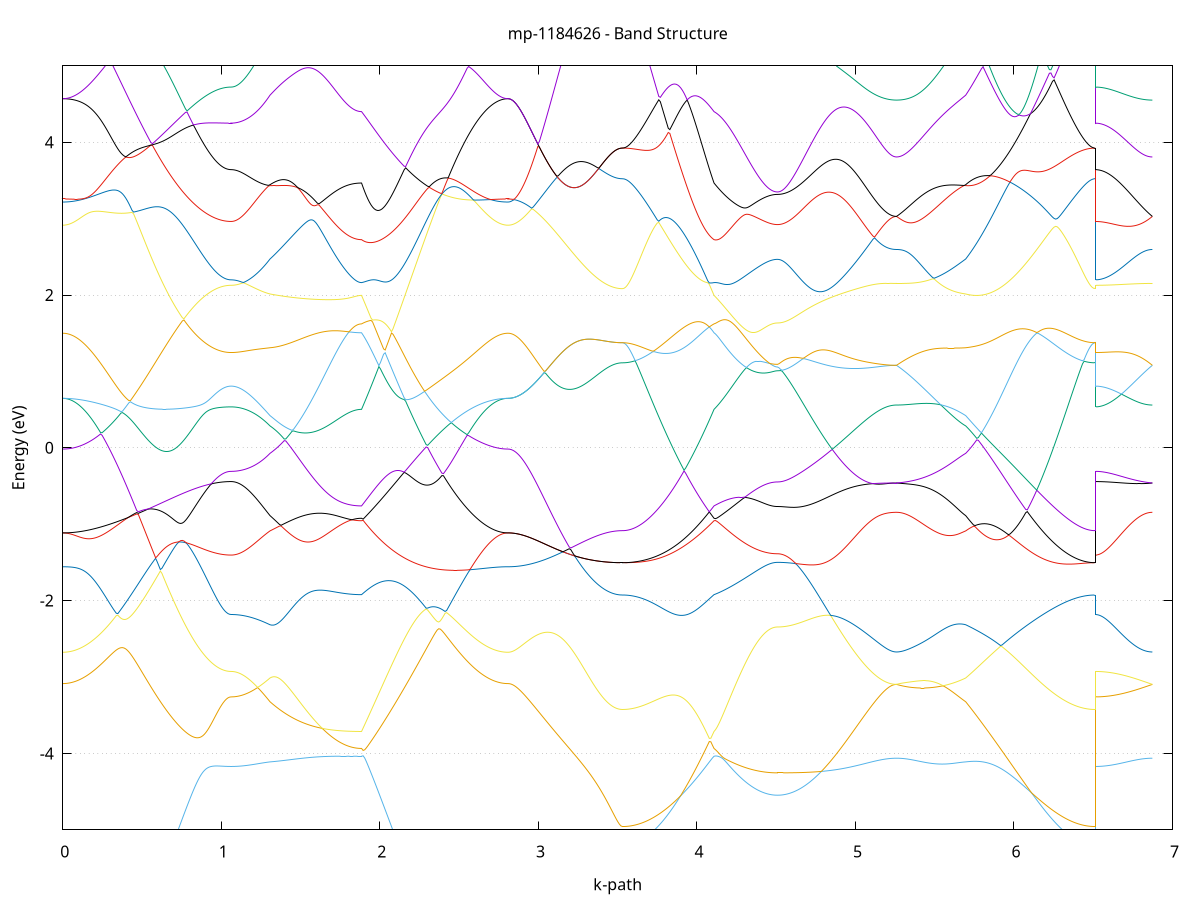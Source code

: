 set title 'mp-1184626 - Band Structure'
set xlabel 'k-path'
set ylabel 'Energy (eV)'
set grid y
set yrange [-5:5]
set terminal png size 800,600
set output 'mp-1184626_bands_gnuplot.png'
plot '-' using 1:2 with lines notitle, '-' using 1:2 with lines notitle, '-' using 1:2 with lines notitle, '-' using 1:2 with lines notitle, '-' using 1:2 with lines notitle, '-' using 1:2 with lines notitle, '-' using 1:2 with lines notitle, '-' using 1:2 with lines notitle, '-' using 1:2 with lines notitle, '-' using 1:2 with lines notitle, '-' using 1:2 with lines notitle, '-' using 1:2 with lines notitle, '-' using 1:2 with lines notitle, '-' using 1:2 with lines notitle, '-' using 1:2 with lines notitle, '-' using 1:2 with lines notitle, '-' using 1:2 with lines notitle, '-' using 1:2 with lines notitle, '-' using 1:2 with lines notitle, '-' using 1:2 with lines notitle, '-' using 1:2 with lines notitle, '-' using 1:2 with lines notitle, '-' using 1:2 with lines notitle, '-' using 1:2 with lines notitle, '-' using 1:2 with lines notitle, '-' using 1:2 with lines notitle, '-' using 1:2 with lines notitle, '-' using 1:2 with lines notitle, '-' using 1:2 with lines notitle, '-' using 1:2 with lines notitle, '-' using 1:2 with lines notitle, '-' using 1:2 with lines notitle, '-' using 1:2 with lines notitle, '-' using 1:2 with lines notitle, '-' using 1:2 with lines notitle, '-' using 1:2 with lines notitle, '-' using 1:2 with lines notitle, '-' using 1:2 with lines notitle, '-' using 1:2 with lines notitle, '-' using 1:2 with lines notitle, '-' using 1:2 with lines notitle, '-' using 1:2 with lines notitle, '-' using 1:2 with lines notitle, '-' using 1:2 with lines notitle, '-' using 1:2 with lines notitle, '-' using 1:2 with lines notitle, '-' using 1:2 with lines notitle, '-' using 1:2 with lines notitle, '-' using 1:2 with lines notitle, '-' using 1:2 with lines notitle, '-' using 1:2 with lines notitle, '-' using 1:2 with lines notitle, '-' using 1:2 with lines notitle, '-' using 1:2 with lines notitle, '-' using 1:2 with lines notitle, '-' using 1:2 with lines notitle, '-' using 1:2 with lines notitle, '-' using 1:2 with lines notitle, '-' using 1:2 with lines notitle, '-' using 1:2 with lines notitle, '-' using 1:2 with lines notitle, '-' using 1:2 with lines notitle, '-' using 1:2 with lines notitle, '-' using 1:2 with lines notitle
0.000000 -99.972532
0.009924 -99.972532
0.019848 -99.972532
0.029772 -99.972532
0.039696 -99.972532
0.049620 -99.972532
0.059544 -99.972532
0.069468 -99.972532
0.079392 -99.972532
0.089317 -99.972532
0.099241 -99.972532
0.109165 -99.972532
0.119089 -99.972532
0.129013 -99.972532
0.138937 -99.972532
0.148861 -99.972532
0.158785 -99.972532
0.168709 -99.972532
0.178633 -99.972532
0.188557 -99.972532
0.198481 -99.972532
0.208405 -99.972532
0.218329 -99.972532
0.228253 -99.972532
0.238177 -99.972532
0.248102 -99.972532
0.258026 -99.972532
0.267950 -99.972532
0.277874 -99.972532
0.287798 -99.972532
0.297722 -99.972532
0.307646 -99.972532
0.317570 -99.972532
0.327494 -99.972532
0.337418 -99.972532
0.347342 -99.972532
0.357266 -99.972532
0.367190 -99.972532
0.377114 -99.972532
0.387038 -99.972532
0.396962 -99.972532
0.406887 -99.972532
0.416811 -99.972532
0.426735 -99.972532
0.436659 -99.972532
0.446583 -99.972432
0.456507 -99.972432
0.466431 -99.972532
0.476355 -99.972532
0.486279 -99.972532
0.496203 -99.972532
0.506127 -99.972532
0.516051 -99.972532
0.525975 -99.972532
0.535899 -99.972532
0.545823 -99.972532
0.555747 -99.972532
0.565671 -99.972532
0.575596 -99.972532
0.585520 -99.972532
0.595444 -99.972532
0.605368 -99.972532
0.615292 -99.972532
0.625216 -99.972532
0.635140 -99.972532
0.645064 -99.972532
0.654988 -99.972532
0.664912 -99.972532
0.674836 -99.972532
0.684760 -99.972532
0.694684 -99.972532
0.704608 -99.972532
0.714532 -99.972532
0.724456 -99.972532
0.734380 -99.972532
0.744305 -99.972532
0.754229 -99.972532
0.764153 -99.972532
0.774077 -99.972532
0.784001 -99.972532
0.793925 -99.972532
0.803849 -99.972532
0.813773 -99.972532
0.823697 -99.972532
0.833621 -99.972532
0.843545 -99.972532
0.853469 -99.972532
0.863393 -99.972532
0.873317 -99.972532
0.883241 -99.972532
0.893165 -99.972532
0.903090 -99.972532
0.913014 -99.972532
0.922938 -99.972532
0.932862 -99.972532
0.942786 -99.972532
0.952710 -99.972532
0.962634 -99.972532
0.972558 -99.972532
0.982482 -99.972532
0.992406 -99.972532
1.002330 -99.972532
1.012254 -99.972532
1.022178 -99.972532
1.032102 -99.972532
1.042026 -99.972532
1.051950 -99.972532
1.061875 -99.972632
1.061875 -99.972632
1.071685 -99.972632
1.081495 -99.972632
1.091305 -99.972632
1.101115 -99.972632
1.110925 -99.972632
1.120735 -99.972532
1.130545 -99.972532
1.140355 -99.972532
1.150165 -99.972532
1.159975 -99.972532
1.169785 -99.972532
1.179595 -99.972532
1.189405 -99.972532
1.199215 -99.972532
1.209025 -99.972532
1.218835 -99.972532
1.228645 -99.972532
1.238455 -99.972532
1.248265 -99.972532
1.258075 -99.972532
1.267885 -99.972532
1.277695 -99.972532
1.287505 -99.972532
1.297315 -99.972532
1.307125 -99.972532
1.307125 -99.972532
1.317081 -99.972532
1.327037 -99.972532
1.336993 -99.972532
1.346949 -99.972532
1.356904 -99.972532
1.366860 -99.972532
1.376816 -99.972532
1.386772 -99.972532
1.396728 -99.972532
1.406684 -99.972532
1.416640 -99.972532
1.426595 -99.972532
1.436551 -99.972532
1.446507 -99.972532
1.456463 -99.972532
1.466419 -99.972532
1.476375 -99.972532
1.486331 -99.972532
1.496287 -99.972532
1.506242 -99.972532
1.516198 -99.972532
1.526154 -99.972532
1.536110 -99.972532
1.546066 -99.972532
1.556022 -99.972532
1.565978 -99.972532
1.575934 -99.972532
1.585889 -99.972532
1.595845 -99.972532
1.605801 -99.972532
1.615757 -99.972532
1.625713 -99.972532
1.635669 -99.972532
1.645625 -99.972532
1.655580 -99.972532
1.665536 -99.972532
1.675492 -99.972532
1.685448 -99.972532
1.695404 -99.972532
1.705360 -99.972532
1.715316 -99.972532
1.725272 -99.972532
1.735227 -99.972532
1.745183 -99.972532
1.755139 -99.972532
1.765095 -99.972532
1.775051 -99.972532
1.785007 -99.972532
1.794963 -99.972532
1.804918 -99.972532
1.814874 -99.972532
1.824830 -99.972532
1.834786 -99.972532
1.844742 -99.972532
1.854698 -99.972532
1.864654 -99.972532
1.874610 -99.972532
1.884565 -99.972532
1.884565 -99.972532
1.894504 -99.972532
1.904442 -99.972532
1.914381 -99.972532
1.924319 -99.972532
1.934258 -99.972532
1.944196 -99.972532
1.954135 -99.972532
1.964073 -99.972532
1.974012 -99.972532
1.983950 -99.972532
1.993889 -99.972532
2.003827 -99.972532
2.013765 -99.972532
2.023704 -99.972532
2.033642 -99.972532
2.043581 -99.972532
2.053519 -99.972532
2.063458 -99.972532
2.073396 -99.972532
2.083335 -99.972532
2.093273 -99.972532
2.103212 -99.972532
2.113150 -99.972532
2.123089 -99.972532
2.133027 -99.972532
2.142965 -99.972532
2.152904 -99.972532
2.162842 -99.972532
2.172781 -99.972532
2.182719 -99.972532
2.192658 -99.972532
2.202596 -99.972532
2.212535 -99.972532
2.222473 -99.972532
2.232412 -99.972532
2.242350 -99.972532
2.252289 -99.972532
2.262227 -99.972532
2.272165 -99.972532
2.282104 -99.972532
2.292042 -99.972532
2.301981 -99.972532
2.311919 -99.972532
2.321858 -99.972532
2.331796 -99.972532
2.341735 -99.972532
2.351673 -99.972532
2.361612 -99.972532
2.371550 -99.972532
2.381489 -99.972532
2.391427 -99.972532
2.401365 -99.972532
2.411304 -99.972532
2.421242 -99.972532
2.431181 -99.972532
2.441119 -99.972532
2.451058 -99.972532
2.460996 -99.972532
2.470935 -99.972532
2.480873 -99.972532
2.490812 -99.972532
2.500750 -99.972532
2.510689 -99.972532
2.520627 -99.972532
2.530565 -99.972532
2.540504 -99.972532
2.550442 -99.972532
2.560381 -99.972532
2.570319 -99.972532
2.580258 -99.972532
2.590196 -99.972532
2.600135 -99.972532
2.610073 -99.972532
2.620012 -99.972532
2.629950 -99.972532
2.639889 -99.972532
2.649827 -99.972532
2.659765 -99.972532
2.669704 -99.972532
2.679642 -99.972532
2.689581 -99.972532
2.699519 -99.972532
2.709458 -99.972532
2.719396 -99.972532
2.729335 -99.972532
2.739273 -99.972532
2.749212 -99.972532
2.759150 -99.972532
2.769089 -99.972532
2.779027 -99.972532
2.788966 -99.972532
2.798904 -99.972532
2.808842 -99.972532
2.808842 -99.972532
2.818729 -99.972532
2.828615 -99.972532
2.838501 -99.972532
2.848388 -99.972532
2.858274 -99.972532
2.868160 -99.972532
2.878047 -99.972532
2.887933 -99.972532
2.897819 -99.972532
2.907705 -99.972532
2.917592 -99.972532
2.927478 -99.972532
2.937364 -99.972532
2.947251 -99.972532
2.957137 -99.972532
2.967023 -99.972532
2.976910 -99.972532
2.986796 -99.972532
2.996682 -99.972532
3.006568 -99.972532
3.016455 -99.972532
3.026341 -99.972532
3.036227 -99.972532
3.046114 -99.972532
3.056000 -99.972532
3.065886 -99.972532
3.075773 -99.972532
3.085659 -99.972532
3.095545 -99.972532
3.105431 -99.972532
3.115318 -99.972532
3.125204 -99.972532
3.135090 -99.972532
3.144977 -99.972532
3.154863 -99.972532
3.164749 -99.972532
3.174635 -99.972532
3.184522 -99.972532
3.194408 -99.972532
3.204294 -99.972532
3.214181 -99.972532
3.224067 -99.972532
3.233953 -99.972532
3.243840 -99.972532
3.253726 -99.972532
3.263612 -99.972532
3.273498 -99.972532
3.283385 -99.972532
3.293271 -99.972532
3.303157 -99.972532
3.313044 -99.972532
3.322930 -99.972532
3.332816 -99.972532
3.342703 -99.972532
3.352589 -99.972432
3.362475 -99.972532
3.372361 -99.972532
3.382248 -99.972432
3.392134 -99.972532
3.402020 -99.972532
3.411907 -99.972532
3.421793 -99.972532
3.431679 -99.972532
3.441566 -99.972532
3.451452 -99.972532
3.461338 -99.972532
3.471224 -99.972532
3.481111 -99.972532
3.490997 -99.972532
3.500883 -99.972532
3.510770 -99.972532
3.520656 -99.972532
3.530542 -99.972532
3.530542 -99.972532
3.540498 -99.972532
3.550454 -99.972532
3.560410 -99.972532
3.570366 -99.972532
3.580322 -99.972532
3.590277 -99.972532
3.600233 -99.972532
3.610189 -99.972532
3.620145 -99.972532
3.630101 -99.972532
3.640057 -99.972532
3.650013 -99.972532
3.659969 -99.972532
3.669924 -99.972532
3.679880 -99.972532
3.689836 -99.972532
3.699792 -99.972532
3.709748 -99.972532
3.719704 -99.972532
3.729660 -99.972532
3.739615 -99.972532
3.749571 -99.972532
3.759527 -99.972532
3.769483 -99.972532
3.779439 -99.972532
3.789395 -99.972532
3.799351 -99.972532
3.809307 -99.972532
3.819262 -99.972532
3.829218 -99.972532
3.839174 -99.972532
3.849130 -99.972532
3.859086 -99.972532
3.869042 -99.972532
3.878998 -99.972532
3.888954 -99.972532
3.898909 -99.972532
3.908865 -99.972532
3.918821 -99.972532
3.928777 -99.972532
3.938733 -99.972532
3.948689 -99.972532
3.958645 -99.972532
3.968600 -99.972532
3.978556 -99.972532
3.988512 -99.972532
3.998468 -99.972532
4.008424 -99.972532
4.018380 -99.972532
4.028336 -99.972532
4.038292 -99.972532
4.048247 -99.972532
4.058203 -99.972532
4.068159 -99.972532
4.078115 -99.972532
4.088071 -99.972532
4.098027 -99.972532
4.107983 -99.972532
4.107983 -99.972532
4.117747 -99.972532
4.127512 -99.972532
4.137277 -99.972532
4.147042 -99.972532
4.156807 -99.972532
4.166572 -99.972532
4.176336 -99.972532
4.186101 -99.972532
4.195866 -99.972532
4.205631 -99.972532
4.215396 -99.972532
4.225161 -99.972532
4.234925 -99.972532
4.244690 -99.972532
4.254455 -99.972532
4.264220 -99.972532
4.273985 -99.972532
4.283750 -99.972532
4.293514 -99.972532
4.303279 -99.972532
4.313044 -99.972532
4.322809 -99.972532
4.332574 -99.972532
4.342339 -99.972532
4.352103 -99.972532
4.361868 -99.972532
4.371633 -99.972532
4.381398 -99.972532
4.391163 -99.972532
4.400928 -99.972532
4.410692 -99.972532
4.420457 -99.972532
4.430222 -99.972532
4.439987 -99.972532
4.449752 -99.972532
4.459517 -99.972532
4.469281 -99.972532
4.479046 -99.972532
4.488811 -99.972532
4.498576 -99.972532
4.508341 -99.972532
4.508341 -99.972532
4.518220 -99.972532
4.528100 -99.972532
4.537980 -99.972532
4.547860 -99.972532
4.557739 -99.972532
4.567619 -99.972532
4.577499 -99.972532
4.587378 -99.972532
4.597258 -99.972532
4.607138 -99.972532
4.617018 -99.972532
4.626897 -99.972532
4.636777 -99.972532
4.646657 -99.972532
4.656536 -99.972532
4.666416 -99.972532
4.676296 -99.972532
4.686176 -99.972532
4.696055 -99.972532
4.705935 -99.972532
4.715815 -99.972532
4.725694 -99.972532
4.735574 -99.972532
4.745454 -99.972532
4.755334 -99.972532
4.765213 -99.972532
4.775093 -99.972532
4.784973 -99.972532
4.794853 -99.972532
4.804732 -99.972532
4.814612 -99.972532
4.824492 -99.972532
4.834371 -99.972532
4.844251 -99.972532
4.854131 -99.972532
4.864011 -99.972532
4.873890 -99.972532
4.883770 -99.972532
4.893650 -99.972532
4.903529 -99.972532
4.913409 -99.972532
4.923289 -99.972532
4.933169 -99.972532
4.943048 -99.972532
4.952928 -99.972532
4.962808 -99.972532
4.972687 -99.972532
4.982567 -99.972532
4.992447 -99.972532
5.002327 -99.972532
5.012206 -99.972532
5.022086 -99.972532
5.031966 -99.972532
5.041846 -99.972532
5.051725 -99.972532
5.061605 -99.972532
5.071485 -99.972532
5.081364 -99.972532
5.091244 -99.972532
5.101124 -99.972532
5.111004 -99.972532
5.120883 -99.972532
5.130763 -99.972532
5.140643 -99.972532
5.150522 -99.972532
5.160402 -99.972532
5.170282 -99.972532
5.180162 -99.972532
5.190041 -99.972532
5.199921 -99.972432
5.209801 -99.972432
5.219680 -99.972532
5.229560 -99.972532
5.239440 -99.972532
5.249320 -99.972432
5.259199 -99.972432
5.259199 -99.972432
5.269115 -99.972432
5.279031 -99.972532
5.288947 -99.972532
5.298863 -99.972532
5.308779 -99.972532
5.318695 -99.972532
5.328611 -99.972532
5.338527 -99.972532
5.348443 -99.972532
5.358359 -99.972532
5.368275 -99.972532
5.378191 -99.972532
5.388107 -99.972532
5.398023 -99.972532
5.407939 -99.972532
5.417855 -99.972532
5.427771 -99.972532
5.437687 -99.972532
5.447603 -99.972532
5.457519 -99.972532
5.467435 -99.972532
5.477351 -99.972532
5.487267 -99.972532
5.497183 -99.972532
5.507099 -99.972532
5.517015 -99.972532
5.526931 -99.972532
5.536847 -99.972532
5.546763 -99.972532
5.556679 -99.972532
5.566595 -99.972532
5.576511 -99.972532
5.586427 -99.972532
5.596343 -99.972532
5.606259 -99.972532
5.616175 -99.972532
5.626091 -99.972532
5.636007 -99.972532
5.645923 -99.972532
5.655839 -99.972532
5.665755 -99.972532
5.675671 -99.972532
5.685587 -99.972532
5.695503 -99.972532
5.695503 -99.972532
5.705461 -99.972532
5.715420 -99.972532
5.725379 -99.972532
5.735338 -99.972532
5.745297 -99.972532
5.755256 -99.972532
5.765214 -99.972532
5.775173 -99.972532
5.785132 -99.972532
5.795091 -99.972532
5.805050 -99.972532
5.815009 -99.972532
5.824967 -99.972532
5.834926 -99.972532
5.844885 -99.972532
5.854844 -99.972532
5.864803 -99.972532
5.874761 -99.972532
5.884720 -99.972532
5.894679 -99.972532
5.904638 -99.972532
5.914597 -99.972532
5.924556 -99.972532
5.934514 -99.972532
5.944473 -99.972532
5.954432 -99.972532
5.964391 -99.972532
5.974350 -99.972532
5.984309 -99.972532
5.994267 -99.972532
6.004226 -99.972532
6.014185 -99.972532
6.024144 -99.972532
6.034103 -99.972532
6.044062 -99.972532
6.054020 -99.972532
6.063979 -99.972532
6.073938 -99.972532
6.083897 -99.972532
6.093856 -99.972532
6.103815 -99.972532
6.113773 -99.972532
6.123732 -99.972532
6.133691 -99.972532
6.143650 -99.972532
6.153609 -99.972532
6.163568 -99.972532
6.173526 -99.972532
6.183485 -99.972532
6.193444 -99.972532
6.203403 -99.972532
6.213362 -99.972532
6.223320 -99.972532
6.233279 -99.972532
6.243238 -99.972532
6.253197 -99.972532
6.263156 -99.972532
6.273115 -99.972532
6.283073 -99.972532
6.293032 -99.972532
6.302991 -99.972532
6.312950 -99.972532
6.322909 -99.972532
6.332868 -99.972532
6.342826 -99.972532
6.352785 -99.972532
6.362744 -99.972532
6.372703 -99.972532
6.382662 -99.972532
6.392621 -99.972532
6.402579 -99.972532
6.412538 -99.972532
6.422497 -99.972532
6.432456 -99.972532
6.442415 -99.972532
6.452374 -99.972532
6.462332 -99.972532
6.472291 -99.972532
6.482250 -99.972532
6.492209 -99.972532
6.502168 -99.972532
6.512126 -99.972532
6.512126 -99.972632
6.521879 -99.972632
6.531632 -99.972532
6.541385 -99.972532
6.551137 -99.972532
6.560890 -99.972532
6.570643 -99.972532
6.580395 -99.972532
6.590148 -99.972532
6.599901 -99.972532
6.609654 -99.972532
6.619406 -99.972532
6.629159 -99.972532
6.638912 -99.972532
6.648664 -99.972532
6.658417 -99.972532
6.668170 -99.972532
6.677922 -99.972532
6.687675 -99.972532
6.697428 -99.972532
6.707181 -99.972532
6.716933 -99.972532
6.726686 -99.972532
6.736439 -99.972532
6.746191 -99.972532
6.755944 -99.972532
6.765697 -99.972532
6.775449 -99.972532
6.785202 -99.972532
6.794955 -99.972532
6.804708 -99.972532
6.814460 -99.972532
6.824213 -99.972532
6.833966 -99.972532
6.843718 -99.972532
6.853471 -99.972532
6.863224 -99.972532
6.872976 -99.972432
e
0.000000 -30.631632
0.009924 -30.631632
0.019848 -30.631832
0.029772 -30.632032
0.039696 -30.632332
0.049620 -30.632732
0.059544 -30.633132
0.069468 -30.633732
0.079392 -30.634332
0.089317 -30.635032
0.099241 -30.635832
0.109165 -30.636732
0.119089 -30.637732
0.129013 -30.638732
0.138937 -30.639832
0.148861 -30.641032
0.158785 -30.642332
0.168709 -30.643632
0.178633 -30.645032
0.188557 -30.646532
0.198481 -30.648032
0.208405 -30.649632
0.218329 -30.651332
0.228253 -30.653032
0.238177 -30.654832
0.248102 -30.656732
0.258026 -30.658632
0.267950 -30.660532
0.277874 -30.662532
0.287798 -30.664632
0.297722 -30.666732
0.307646 -30.668932
0.317570 -30.671132
0.327494 -30.673332
0.337418 -30.675632
0.347342 -30.677932
0.357266 -30.680332
0.367190 -30.682732
0.377114 -30.685132
0.387038 -30.687532
0.396962 -30.690032
0.406887 -30.692532
0.416811 -30.695132
0.426735 -30.697632
0.436659 -30.700232
0.446583 -30.702732
0.456507 -30.705332
0.466431 -30.707932
0.476355 -30.710532
0.486279 -30.713232
0.496203 -30.715832
0.506127 -30.718432
0.516051 -30.721032
0.525975 -30.723632
0.535899 -30.726332
0.545823 -30.728932
0.555747 -30.731532
0.565671 -30.734132
0.575596 -30.736632
0.585520 -30.739232
0.595444 -30.741732
0.605368 -30.744332
0.615292 -30.746832
0.625216 -30.749232
0.635140 -30.751732
0.645064 -30.754132
0.654988 -30.756532
0.664912 -30.758932
0.674836 -30.761232
0.684760 -30.763532
0.694684 -30.765832
0.704608 -30.768032
0.714532 -30.770232
0.724456 -30.772332
0.734380 -30.774432
0.744305 -30.776532
0.754229 -30.778532
0.764153 -30.780432
0.774077 -30.782332
0.784001 -30.784232
0.793925 -30.786032
0.803849 -30.787832
0.813773 -30.789532
0.823697 -30.791132
0.833621 -30.792732
0.843545 -30.794232
0.853469 -30.795732
0.863393 -30.797132
0.873317 -30.798432
0.883241 -30.799732
0.893165 -30.800932
0.903090 -30.802132
0.913014 -30.803132
0.922938 -30.804232
0.932862 -30.805132
0.942786 -30.806032
0.952710 -30.806832
0.962634 -30.807632
0.972558 -30.808232
0.982482 -30.808832
0.992406 -30.809432
1.002330 -30.809832
1.012254 -30.810232
1.022178 -30.810632
1.032102 -30.810832
1.042026 -30.811032
1.051950 -30.811132
1.061875 -30.811132
1.061875 -30.811132
1.071685 -30.811032
1.081495 -30.810532
1.091305 -30.809832
1.101115 -30.808732
1.110925 -30.807332
1.120735 -30.805632
1.130545 -30.803732
1.140355 -30.801432
1.150165 -30.798832
1.159975 -30.795932
1.169785 -30.792832
1.179595 -30.789332
1.189405 -30.785532
1.199215 -30.781532
1.209025 -30.777232
1.218835 -30.772632
1.228645 -30.767732
1.238455 -30.762632
1.248265 -30.757232
1.258075 -30.751532
1.267885 -30.745632
1.277695 -30.739432
1.287505 -30.732932
1.297315 -30.726232
1.307125 -30.719332
1.307125 -30.719332
1.317081 -30.714232
1.327037 -30.708932
1.336993 -30.703532
1.346949 -30.698032
1.356904 -30.692332
1.366860 -30.686432
1.376816 -30.680532
1.386772 -30.674432
1.396728 -30.668232
1.406684 -30.661932
1.416640 -30.655432
1.426595 -30.648932
1.436551 -30.642332
1.446507 -30.640332
1.456463 -30.638832
1.466419 -30.637232
1.476375 -30.635432
1.486331 -30.633532
1.496287 -30.631432
1.506242 -30.629332
1.516198 -30.626932
1.526154 -30.624532
1.536110 -30.621932
1.546066 -30.619132
1.556022 -30.616332
1.565978 -30.613332
1.575934 -30.610232
1.585889 -30.607032
1.595845 -30.603732
1.605801 -30.600232
1.615757 -30.596732
1.625713 -30.593032
1.635669 -30.589332
1.645625 -30.585432
1.655580 -30.581532
1.665536 -30.577532
1.675492 -30.573332
1.685448 -30.569232
1.695404 -30.564932
1.705360 -30.560632
1.715316 -30.556232
1.725272 -30.551732
1.735227 -30.547232
1.745183 -30.542732
1.755139 -30.538132
1.765095 -30.533532
1.775051 -30.529032
1.785007 -30.524432
1.794963 -30.519832
1.804918 -30.515332
1.814874 -30.510932
1.824830 -30.506632
1.834786 -30.502532
1.844742 -30.498732
1.854698 -30.495332
1.864654 -30.492632
1.874610 -30.490732
1.884565 -30.490132
1.884565 -30.490132
1.894504 -30.487532
1.904442 -30.485032
1.914381 -30.482632
1.924319 -30.480232
1.934258 -30.477932
1.944196 -30.475732
1.954135 -30.473632
1.964073 -30.471532
1.974012 -30.469532
1.983950 -30.467532
1.993889 -30.465632
2.003827 -30.469132
2.013765 -30.474832
2.023704 -30.480532
2.033642 -30.486232
2.043581 -30.491732
2.053519 -30.497232
2.063458 -30.502632
2.073396 -30.508032
2.083335 -30.513232
2.093273 -30.518432
2.103212 -30.523432
2.113150 -30.528432
2.123089 -30.533332
2.133027 -30.538132
2.142965 -30.542832
2.152904 -30.547432
2.162842 -30.551932
2.172781 -30.556332
2.182719 -30.560632
2.192658 -30.564832
2.202596 -30.568832
2.212535 -30.572832
2.222473 -30.576732
2.232412 -30.580432
2.242350 -30.584132
2.252289 -30.587632
2.262227 -30.591132
2.272165 -30.594432
2.282104 -30.597632
2.292042 -30.600732
2.301981 -30.603632
2.311919 -30.606532
2.321858 -30.609232
2.331796 -30.611832
2.341735 -30.614432
2.351673 -30.616732
2.361612 -30.619032
2.371550 -30.621232
2.381489 -30.623232
2.391427 -30.625132
2.401365 -30.627032
2.411304 -30.628632
2.421242 -30.630232
2.431181 -30.631732
2.441119 -30.633032
2.451058 -30.634332
2.460996 -30.635432
2.470935 -30.636432
2.480873 -30.637432
2.490812 -30.638232
2.500750 -30.638932
2.510689 -30.639532
2.520627 -30.640032
2.530565 -30.640432
2.540504 -30.640732
2.550442 -30.640932
2.560381 -30.641032
2.570319 -30.641032
2.580258 -30.641032
2.590196 -30.640832
2.600135 -30.640632
2.610073 -30.640432
2.620012 -30.640032
2.629950 -30.639632
2.639889 -30.639232
2.649827 -30.638732
2.659765 -30.638132
2.669704 -30.637632
2.679642 -30.637032
2.689581 -30.636432
2.699519 -30.635832
2.709458 -30.635232
2.719396 -30.634632
2.729335 -30.634032
2.739273 -30.633532
2.749212 -30.633032
2.759150 -30.632632
2.769089 -30.632332
2.779027 -30.632032
2.788966 -30.631832
2.798904 -30.631632
2.808842 -30.631632
2.808842 -30.631632
2.818729 -30.631532
2.828615 -30.631232
2.838501 -30.630832
2.848388 -30.630132
2.858274 -30.629332
2.868160 -30.628332
2.878047 -30.627132
2.887933 -30.625832
2.897819 -30.624232
2.907705 -30.622532
2.917592 -30.620632
2.927478 -30.618532
2.937364 -30.616332
2.947251 -30.613832
2.957137 -30.611232
2.967023 -30.608432
2.976910 -30.605532
2.986796 -30.602332
2.996682 -30.599032
3.006568 -30.595632
3.016455 -30.591932
3.026341 -30.588132
3.036227 -30.584232
3.046114 -30.580032
3.056000 -30.575732
3.065886 -30.571332
3.075773 -30.566732
3.085659 -30.563232
3.095545 -30.566032
3.105431 -30.568832
3.115318 -30.571532
3.125204 -30.574332
3.135090 -30.577032
3.144977 -30.579732
3.154863 -30.582432
3.164749 -30.585132
3.174635 -30.587732
3.184522 -30.590332
3.194408 -30.592832
3.204294 -30.595332
3.214181 -30.597832
3.224067 -30.600232
3.233953 -30.602532
3.243840 -30.604832
3.253726 -30.607132
3.263612 -30.609232
3.273498 -30.611432
3.283385 -30.613432
3.293271 -30.615432
3.303157 -30.617332
3.313044 -30.619132
3.322930 -30.620932
3.332816 -30.622632
3.342703 -30.624232
3.352589 -30.625832
3.362475 -30.627332
3.372361 -30.628732
3.382248 -30.630032
3.392134 -30.631232
3.402020 -30.632432
3.411907 -30.633432
3.421793 -30.634432
3.431679 -30.635332
3.441566 -30.636232
3.451452 -30.636932
3.461338 -30.637532
3.471224 -30.638132
3.481111 -30.638632
3.490997 -30.639032
3.500883 -30.639332
3.510770 -30.639532
3.520656 -30.639632
3.530542 -30.639732
3.530542 -30.639732
3.540498 -30.639632
3.550454 -30.639432
3.560410 -30.639132
3.570366 -30.638732
3.580322 -30.638132
3.590277 -30.637432
3.600233 -30.636632
3.610189 -30.635732
3.620145 -30.634632
3.630101 -30.633432
3.640057 -30.632132
3.650013 -30.630732
3.659969 -30.629132
3.669924 -30.627532
3.679880 -30.625732
3.689836 -30.623832
3.699792 -30.621832
3.709748 -30.619632
3.719704 -30.617432
3.729660 -30.615132
3.739615 -30.612632
3.749571 -30.610132
3.759527 -30.607432
3.769483 -30.604632
3.779439 -30.601832
3.789395 -30.598932
3.799351 -30.595832
3.809307 -30.592732
3.819262 -30.589532
3.829218 -30.586232
3.839174 -30.582932
3.849130 -30.579532
3.859086 -30.576032
3.869042 -30.572532
3.878998 -30.568932
3.888954 -30.565332
3.898909 -30.561632
3.908865 -30.557932
3.918821 -30.554232
3.928777 -30.550532
3.938733 -30.546832
3.948689 -30.543032
3.958645 -30.539332
3.968600 -30.535632
3.978556 -30.531932
3.988512 -30.528332
3.998468 -30.524732
4.008424 -30.521132
4.018380 -30.517732
4.028336 -30.514332
4.038292 -30.510932
4.048247 -30.507732
4.058203 -30.504532
4.068159 -30.501432
4.078115 -30.498432
4.088071 -30.495632
4.098027 -30.492832
4.107983 -30.490132
4.107983 -30.490132
4.117747 -30.489032
4.127512 -30.487932
4.137277 -30.487032
4.147042 -30.486232
4.156807 -30.485532
4.166572 -30.485032
4.176336 -30.484832
4.186101 -30.484832
4.195866 -30.485132
4.205631 -30.485732
4.215396 -30.486732
4.225161 -30.488032
4.234925 -30.489732
4.244690 -30.491632
4.254455 -30.493832
4.264220 -30.496132
4.273985 -30.498632
4.283750 -30.501232
4.293514 -30.503832
4.303279 -30.506532
4.313044 -30.509132
4.322809 -30.511732
4.332574 -30.514332
4.342339 -30.516732
4.352103 -30.519132
4.361868 -30.521432
4.371633 -30.523632
4.381398 -30.525732
4.391163 -30.527632
4.400928 -30.529432
4.410692 -30.531032
4.420457 -30.532532
4.430222 -30.533932
4.439987 -30.535132
4.449752 -30.536132
4.459517 -30.537032
4.469281 -30.537832
4.479046 -30.538332
4.488811 -30.538732
4.498576 -30.539032
4.508341 -30.539132
4.508341 -30.539132
4.518220 -30.539132
4.528100 -30.539432
4.537980 -30.539832
4.547860 -30.540332
4.557739 -30.541032
4.567619 -30.541932
4.577499 -30.543032
4.587378 -30.544332
4.597258 -30.545832
4.607138 -30.547532
4.617018 -30.549532
4.626897 -30.551832
4.636777 -30.554332
4.646657 -30.557132
4.656536 -30.560332
4.666416 -30.563732
4.676296 -30.567432
4.686176 -30.571532
4.696055 -30.575832
4.705935 -30.580432
4.715815 -30.585232
4.725694 -30.590332
4.735574 -30.595632
4.745454 -30.601132
4.755334 -30.606832
4.765213 -30.612632
4.775093 -30.618532
4.784973 -30.624532
4.794853 -30.630632
4.804732 -30.636732
4.814612 -30.642832
4.824492 -30.649032
4.834371 -30.655232
4.844251 -30.661432
4.854131 -30.667532
4.864011 -30.673632
4.873890 -30.679632
4.883770 -30.685632
4.893650 -30.691532
4.903529 -30.697432
4.913409 -30.703132
4.923289 -30.708832
4.933169 -30.714332
4.943048 -30.719732
4.952928 -30.725132
4.962808 -30.730332
4.972687 -30.735332
4.982567 -30.740332
4.992447 -30.745132
5.002327 -30.749732
5.012206 -30.754332
5.022086 -30.758632
5.031966 -30.762832
5.041846 -30.766932
5.051725 -30.770832
5.061605 -30.774532
5.071485 -30.778132
5.081364 -30.781532
5.091244 -30.784732
5.101124 -30.787832
5.111004 -30.790732
5.120883 -30.793432
5.130763 -30.795932
5.140643 -30.798332
5.150522 -30.800432
5.160402 -30.802432
5.170282 -30.804232
5.180162 -30.805832
5.190041 -30.807332
5.199921 -30.808532
5.209801 -30.809532
5.219680 -30.810432
5.229560 -30.811132
5.239440 -30.811532
5.249320 -30.811832
5.259199 -30.811932
5.259199 -30.811932
5.269115 -30.811932
5.279031 -30.811832
5.288947 -30.811632
5.298863 -30.811432
5.308779 -30.811132
5.318695 -30.810732
5.328611 -30.810232
5.338527 -30.809632
5.348443 -30.808932
5.358359 -30.808232
5.368275 -30.807332
5.378191 -30.806332
5.388107 -30.805332
5.398023 -30.804132
5.407939 -30.802832
5.417855 -30.801432
5.427771 -30.800032
5.437687 -30.798432
5.447603 -30.796632
5.457519 -30.794832
5.467435 -30.792932
5.477351 -30.790832
5.487267 -30.788632
5.497183 -30.786332
5.507099 -30.783932
5.517015 -30.781432
5.526931 -30.778832
5.536847 -30.776032
5.546763 -30.773232
5.556679 -30.770232
5.566595 -30.767132
5.576511 -30.764032
5.586427 -30.760732
5.596343 -30.757332
5.606259 -30.753832
5.616175 -30.750232
5.626091 -30.746632
5.636007 -30.742932
5.645923 -30.739132
5.655839 -30.735232
5.665755 -30.731332
5.675671 -30.727332
5.685587 -30.723332
5.695503 -30.719332
5.695503 -30.719332
5.705461 -30.712132
5.715420 -30.704632
5.725379 -30.696832
5.735338 -30.688932
5.745297 -30.680732
5.755256 -30.672432
5.765214 -30.663832
5.775173 -30.655132
5.785132 -30.653232
5.795091 -30.653832
5.805050 -30.654532
5.815009 -30.655132
5.824967 -30.655632
5.834926 -30.656132
5.844885 -30.656632
5.854844 -30.657032
5.864803 -30.657432
5.874761 -30.657732
5.884720 -30.658032
5.894679 -30.658332
5.904638 -30.658532
5.914597 -30.658732
5.924556 -30.658832
5.934514 -30.658932
5.944473 -30.659032
5.954432 -30.659032
5.964391 -30.659032
5.974350 -30.658932
5.984309 -30.658932
5.994267 -30.658732
6.004226 -30.658632
6.014185 -30.658432
6.024144 -30.658232
6.034103 -30.658032
6.044062 -30.657732
6.054020 -30.657432
6.063979 -30.657132
6.073938 -30.656832
6.083897 -30.656432
6.093856 -30.656032
6.103815 -30.655632
6.113773 -30.655232
6.123732 -30.654732
6.133691 -30.654332
6.143650 -30.653832
6.153609 -30.653332
6.163568 -30.652832
6.173526 -30.652332
6.183485 -30.651832
6.193444 -30.651332
6.203403 -30.650732
6.213362 -30.650232
6.223320 -30.649732
6.233279 -30.649132
6.243238 -30.648632
6.253197 -30.648132
6.263156 -30.647532
6.273115 -30.647032
6.283073 -30.646532
6.293032 -30.646032
6.302991 -30.645532
6.312950 -30.645032
6.322909 -30.644532
6.332868 -30.644132
6.342826 -30.643632
6.352785 -30.643232
6.362744 -30.642832
6.372703 -30.642432
6.382662 -30.642132
6.392621 -30.641732
6.402579 -30.641432
6.412538 -30.641132
6.422497 -30.640932
6.432456 -30.640632
6.442415 -30.640432
6.452374 -30.640232
6.462332 -30.640032
6.472291 -30.639932
6.482250 -30.639832
6.492209 -30.639732
6.502168 -30.639732
6.512126 -30.639732
6.512126 -30.811132
6.521879 -30.811132
6.531632 -30.811132
6.541385 -30.811132
6.551137 -30.811232
6.560890 -30.811232
6.570643 -30.811232
6.580395 -30.811232
6.590148 -30.811232
6.599901 -30.811232
6.609654 -30.811332
6.619406 -30.811332
6.629159 -30.811332
6.638912 -30.811432
6.648664 -30.811432
6.658417 -30.811432
6.668170 -30.811432
6.677922 -30.811532
6.687675 -30.811532
6.697428 -30.811532
6.707181 -30.811632
6.716933 -30.811632
6.726686 -30.811632
6.736439 -30.811732
6.746191 -30.811732
6.755944 -30.811732
6.765697 -30.811832
6.775449 -30.811832
6.785202 -30.811832
6.794955 -30.811832
6.804708 -30.811932
6.814460 -30.811932
6.824213 -30.811932
6.833966 -30.811932
6.843718 -30.811932
6.853471 -30.811932
6.863224 -30.811932
6.872976 -30.811932
e
0.000000 -30.510532
0.009924 -30.510532
0.019848 -30.510332
0.029772 -30.510032
0.039696 -30.509732
0.049620 -30.509232
0.059544 -30.508632
0.069468 -30.507932
0.079392 -30.507132
0.089317 -30.506232
0.099241 -30.505232
0.109165 -30.504032
0.119089 -30.502832
0.129013 -30.501532
0.138937 -30.500132
0.148861 -30.498532
0.158785 -30.496932
0.168709 -30.495232
0.178633 -30.493432
0.188557 -30.491432
0.198481 -30.489432
0.208405 -30.487332
0.218329 -30.485132
0.228253 -30.482832
0.238177 -30.480432
0.248102 -30.477932
0.258026 -30.475332
0.267950 -30.472732
0.277874 -30.469932
0.287798 -30.467132
0.297722 -30.464132
0.307646 -30.461132
0.317570 -30.458032
0.327494 -30.454832
0.337418 -30.451632
0.347342 -30.448232
0.357266 -30.444832
0.367190 -30.441332
0.377114 -30.437732
0.387038 -30.434132
0.396962 -30.430432
0.406887 -30.426632
0.416811 -30.422832
0.426735 -30.418832
0.436659 -30.414832
0.446583 -30.410832
0.456507 -30.406732
0.466431 -30.402532
0.476355 -30.404032
0.486279 -30.408332
0.496203 -30.412532
0.506127 -30.416732
0.516051 -30.420932
0.525975 -30.425032
0.535899 -30.429132
0.545823 -30.433132
0.555747 -30.437132
0.565671 -30.441032
0.575596 -30.444932
0.585520 -30.448732
0.595444 -30.452532
0.605368 -30.456232
0.615292 -30.459932
0.625216 -30.463532
0.635140 -30.467032
0.645064 -30.470532
0.654988 -30.473932
0.664912 -30.477332
0.674836 -30.480632
0.684760 -30.483832
0.694684 -30.487032
0.704608 -30.490132
0.714532 -30.493132
0.724456 -30.496132
0.734380 -30.498932
0.744305 -30.501732
0.754229 -30.504532
0.764153 -30.507132
0.774077 -30.509732
0.784001 -30.512232
0.793925 -30.516032
0.803849 -30.523332
0.813773 -30.530432
0.823697 -30.537232
0.833621 -30.543932
0.843545 -30.550332
0.853469 -30.556532
0.863393 -30.562532
0.873317 -30.568232
0.883241 -30.573732
0.893165 -30.578932
0.903090 -30.583832
0.913014 -30.588532
0.922938 -30.592832
0.932862 -30.596932
0.942786 -30.600832
0.952710 -30.604332
0.962634 -30.607532
0.972558 -30.610432
0.982482 -30.613132
0.992406 -30.615432
1.002330 -30.617432
1.012254 -30.619132
1.022178 -30.620532
1.032102 -30.621632
1.042026 -30.622432
1.051950 -30.622932
1.061875 -30.623032
1.061875 -30.623032
1.071685 -30.623132
1.081495 -30.623332
1.091305 -30.623632
1.101115 -30.624132
1.110925 -30.624732
1.120735 -30.625332
1.130545 -30.626132
1.140355 -30.626932
1.150165 -30.627832
1.159975 -30.628832
1.169785 -30.629932
1.179595 -30.630932
1.189405 -30.632032
1.199215 -30.633232
1.209025 -30.634332
1.218835 -30.635532
1.228645 -30.636632
1.238455 -30.637832
1.248265 -30.638932
1.258075 -30.640032
1.267885 -30.641232
1.277695 -30.642232
1.287505 -30.643332
1.297315 -30.644432
1.307125 -30.645432
1.307125 -30.645432
1.317081 -30.646032
1.327037 -30.646532
1.336993 -30.646932
1.346949 -30.647032
1.356904 -30.647132
1.366860 -30.646932
1.376816 -30.646632
1.386772 -30.646232
1.396728 -30.645632
1.406684 -30.644832
1.416640 -30.643932
1.426595 -30.642932
1.436551 -30.641732
1.446507 -30.635632
1.456463 -30.628732
1.466419 -30.621832
1.476375 -30.614932
1.486331 -30.607832
1.496287 -30.600732
1.506242 -30.593532
1.516198 -30.586332
1.526154 -30.579132
1.536110 -30.571832
1.546066 -30.564532
1.556022 -30.557132
1.565978 -30.549832
1.575934 -30.542532
1.585889 -30.535232
1.595845 -30.527932
1.605801 -30.520732
1.615757 -30.513532
1.625713 -30.506432
1.635669 -30.499432
1.645625 -30.492432
1.655580 -30.485632
1.665536 -30.478932
1.675492 -30.472432
1.685448 -30.466032
1.695404 -30.459832
1.705360 -30.453732
1.715316 -30.447932
1.725272 -30.442332
1.735227 -30.437032
1.745183 -30.431932
1.755139 -30.427132
1.765095 -30.422632
1.775051 -30.424632
1.785007 -30.427532
1.794963 -30.430732
1.804918 -30.433932
1.814874 -30.437332
1.824830 -30.440632
1.834786 -30.444032
1.844742 -30.447232
1.854698 -30.450132
1.864654 -30.452632
1.874610 -30.454232
1.884565 -30.454832
1.884565 -30.454832
1.894504 -30.449632
1.904442 -30.444532
1.914381 -30.439332
1.924319 -30.434132
1.934258 -30.429032
1.944196 -30.433132
1.954135 -30.439232
1.964073 -30.445332
1.974012 -30.451332
1.983950 -30.457332
1.993889 -30.463232
2.003827 -30.463632
2.013765 -30.461732
2.023704 -30.459832
2.033642 -30.457932
2.043581 -30.456032
2.053519 -30.454132
2.063458 -30.452232
2.073396 -30.450332
2.083335 -30.448332
2.093273 -30.446332
2.103212 -30.444332
2.113150 -30.442332
2.123089 -30.440232
2.133027 -30.438132
2.142965 -30.435932
2.152904 -30.433732
2.162842 -30.431532
2.172781 -30.429132
2.182719 -30.426832
2.192658 -30.424432
2.202596 -30.421932
2.212535 -30.419432
2.222473 -30.416832
2.232412 -30.414132
2.242350 -30.411432
2.252289 -30.408732
2.262227 -30.405832
2.272165 -30.403032
2.282104 -30.400032
2.292042 -30.397032
2.301981 -30.393932
2.311919 -30.390832
2.321858 -30.387632
2.331796 -30.384432
2.341735 -30.381132
2.351673 -30.377832
2.361612 -30.374332
2.371550 -30.378432
2.381489 -30.384032
2.391427 -30.389532
2.401365 -30.394932
2.411304 -30.400232
2.421242 -30.405332
2.431181 -30.410432
2.441119 -30.415432
2.451058 -30.420332
2.460996 -30.425032
2.470935 -30.429732
2.480873 -30.434232
2.490812 -30.438632
2.500750 -30.442932
2.510689 -30.447132
2.520627 -30.451132
2.530565 -30.455032
2.540504 -30.458932
2.550442 -30.462532
2.560381 -30.466132
2.570319 -30.469532
2.580258 -30.472832
2.590196 -30.476032
2.600135 -30.479032
2.610073 -30.481932
2.620012 -30.484632
2.629950 -30.487332
2.639889 -30.489832
2.649827 -30.492132
2.659765 -30.494332
2.669704 -30.496432
2.679642 -30.498332
2.689581 -30.500132
2.699519 -30.501832
2.709458 -30.503332
2.719396 -30.504732
2.729335 -30.505932
2.739273 -30.507032
2.749212 -30.507932
2.759150 -30.508732
2.769089 -30.509432
2.779027 -30.509932
2.788966 -30.510232
2.798904 -30.510432
2.808842 -30.510532
2.808842 -30.510532
2.818729 -30.510632
2.828615 -30.510932
2.838501 -30.511332
2.848388 -30.512032
2.858274 -30.512832
2.868160 -30.513832
2.878047 -30.514932
2.887933 -30.516232
2.897819 -30.517732
2.907705 -30.519332
2.917592 -30.521032
2.927478 -30.522932
2.937364 -30.524932
2.947251 -30.527032
2.957137 -30.529232
2.967023 -30.531532
2.976910 -30.533832
2.986796 -30.536332
2.996682 -30.538832
3.006568 -30.541432
3.016455 -30.544032
3.026341 -30.546732
3.036227 -30.549432
3.046114 -30.552132
3.056000 -30.554832
3.065886 -30.557632
3.075773 -30.560432
3.085659 -30.563232
3.095545 -30.566032
3.105431 -30.568832
3.115318 -30.571532
3.125204 -30.574332
3.135090 -30.577032
3.144977 -30.579732
3.154863 -30.582432
3.164749 -30.585132
3.174635 -30.587732
3.184522 -30.590332
3.194408 -30.592832
3.204294 -30.595332
3.214181 -30.597832
3.224067 -30.600232
3.233953 -30.602532
3.243840 -30.604832
3.253726 -30.607132
3.263612 -30.609232
3.273498 -30.611432
3.283385 -30.613432
3.293271 -30.615432
3.303157 -30.617332
3.313044 -30.619132
3.322930 -30.620932
3.332816 -30.622632
3.342703 -30.624232
3.352589 -30.625832
3.362475 -30.627332
3.372361 -30.628732
3.382248 -30.630032
3.392134 -30.631232
3.402020 -30.632432
3.411907 -30.633432
3.421793 -30.634432
3.431679 -30.635332
3.441566 -30.636232
3.451452 -30.636932
3.461338 -30.637532
3.471224 -30.638132
3.481111 -30.638632
3.490997 -30.639032
3.500883 -30.639332
3.510770 -30.639532
3.520656 -30.639632
3.530542 -30.639732
3.530542 -30.639732
3.540498 -30.639632
3.550454 -30.639432
3.560410 -30.639132
3.570366 -30.638632
3.580322 -30.638132
3.590277 -30.637332
3.600233 -30.636532
3.610189 -30.635532
3.620145 -30.634432
3.630101 -30.633232
3.640057 -30.631832
3.650013 -30.630432
3.659969 -30.628832
3.669924 -30.627032
3.679880 -30.625232
3.689836 -30.623232
3.699792 -30.621132
3.709748 -30.618932
3.719704 -30.616532
3.729660 -30.614132
3.739615 -30.611532
3.749571 -30.608832
3.759527 -30.606032
3.769483 -30.603132
3.779439 -30.600132
3.789395 -30.597032
3.799351 -30.593832
3.809307 -30.590432
3.819262 -30.587032
3.829218 -30.583432
3.839174 -30.579832
3.849130 -30.576132
3.859086 -30.572332
3.869042 -30.568332
3.878998 -30.564332
3.888954 -30.560332
3.898909 -30.556132
3.908865 -30.551832
3.918821 -30.547532
3.928777 -30.543132
3.938733 -30.538632
3.948689 -30.534132
3.958645 -30.529532
3.968600 -30.524832
3.978556 -30.520132
3.988512 -30.515332
3.998468 -30.510432
4.008424 -30.505532
4.018380 -30.500632
4.028336 -30.495632
4.038292 -30.490632
4.048247 -30.485632
4.058203 -30.480532
4.068159 -30.475432
4.078115 -30.470332
4.088071 -30.465132
4.098027 -30.460032
4.107983 -30.454832
4.107983 -30.454832
4.117747 -30.452632
4.127512 -30.450332
4.137277 -30.448032
4.147042 -30.445632
4.156807 -30.443232
4.166572 -30.440732
4.176336 -30.438232
4.186101 -30.435632
4.195866 -30.433032
4.205631 -30.430432
4.215396 -30.427732
4.225161 -30.425432
4.234925 -30.425932
4.244690 -30.426032
4.254455 -30.425832
4.264220 -30.425232
4.273985 -30.424432
4.283750 -30.423432
4.293514 -30.422232
4.303279 -30.420832
4.313044 -30.419432
4.322809 -30.417932
4.332574 -30.416332
4.342339 -30.414732
4.352103 -30.413132
4.361868 -30.411532
4.371633 -30.409932
4.381398 -30.408432
4.391163 -30.406932
4.400928 -30.405432
4.410692 -30.404132
4.420457 -30.402932
4.430222 -30.401732
4.439987 -30.400732
4.449752 -30.399732
4.459517 -30.399032
4.469281 -30.398332
4.479046 -30.397832
4.488811 -30.397432
4.498576 -30.397232
4.508341 -30.397132
4.508341 -30.397132
4.518220 -30.397432
4.528100 -30.398232
4.537980 -30.399432
4.547860 -30.401232
4.557739 -30.403432
4.567619 -30.405932
4.577499 -30.408832
4.587378 -30.411932
4.597258 -30.415132
4.607138 -30.418532
4.617018 -30.422032
4.626897 -30.425432
4.636777 -30.428832
4.646657 -30.432132
4.656536 -30.435332
4.666416 -30.438332
4.676296 -30.441132
4.686176 -30.443632
4.696055 -30.446032
4.705935 -30.448132
4.715815 -30.450032
4.725694 -30.451732
4.735574 -30.455332
4.745454 -30.460632
4.755334 -30.465932
4.765213 -30.471232
4.775093 -30.476432
4.784973 -30.481632
4.794853 -30.486832
4.804732 -30.491932
4.814612 -30.496932
4.824492 -30.501932
4.834371 -30.506932
4.844251 -30.511832
4.854131 -30.516632
4.864011 -30.521332
4.873890 -30.525932
4.883770 -30.530532
4.893650 -30.535032
4.903529 -30.539432
4.913409 -30.543732
4.923289 -30.547932
4.933169 -30.552032
4.943048 -30.556032
4.952928 -30.559932
4.962808 -30.563732
4.972687 -30.567432
4.982567 -30.571032
4.992447 -30.574532
5.002327 -30.577832
5.012206 -30.581132
5.022086 -30.584232
5.031966 -30.587332
5.041846 -30.590232
5.051725 -30.592932
5.061605 -30.595632
5.071485 -30.598132
5.081364 -30.600532
5.091244 -30.602832
5.101124 -30.605032
5.111004 -30.607032
5.120883 -30.609032
5.130763 -30.610732
5.140643 -30.612432
5.150522 -30.613932
5.160402 -30.615332
5.170282 -30.616632
5.180162 -30.617732
5.190041 -30.618732
5.199921 -30.619632
5.209801 -30.620332
5.219680 -30.620932
5.229560 -30.621432
5.239440 -30.621732
5.249320 -30.621932
5.259199 -30.622032
5.259199 -30.622032
5.269115 -30.621932
5.279031 -30.621932
5.288947 -30.621832
5.298863 -30.621732
5.308779 -30.621632
5.318695 -30.621532
5.328611 -30.621432
5.338527 -30.621332
5.348443 -30.621232
5.358359 -30.621232
5.368275 -30.621132
5.378191 -30.621132
5.388107 -30.621232
5.398023 -30.621332
5.407939 -30.621532
5.417855 -30.621732
5.427771 -30.622032
5.437687 -30.622332
5.447603 -30.622832
5.457519 -30.623332
5.467435 -30.623932
5.477351 -30.624532
5.487267 -30.625232
5.497183 -30.626032
5.507099 -30.626832
5.517015 -30.627732
5.526931 -30.628732
5.536847 -30.629732
5.546763 -30.630732
5.556679 -30.631832
5.566595 -30.632932
5.576511 -30.634032
5.586427 -30.635132
5.596343 -30.636232
5.606259 -30.637332
5.616175 -30.638432
5.626091 -30.639432
5.636007 -30.640432
5.645923 -30.641432
5.655839 -30.642432
5.665755 -30.643232
5.675671 -30.644032
5.685587 -30.644832
5.695503 -30.645432
5.695503 -30.645432
5.705461 -30.646432
5.715420 -30.647432
5.725379 -30.648332
5.735338 -30.649232
5.745297 -30.650132
5.755256 -30.650932
5.765214 -30.651732
5.775173 -30.652532
5.785132 -30.646132
5.795091 -30.637032
5.805050 -30.627832
5.815009 -30.618332
5.824967 -30.608832
5.834926 -30.599032
5.844885 -30.589232
5.854844 -30.579232
5.864803 -30.569132
5.874761 -30.559032
5.884720 -30.548732
5.894679 -30.538332
5.904638 -30.527932
5.914597 -30.517432
5.924556 -30.506932
5.934514 -30.496332
5.944473 -30.485732
5.954432 -30.475132
5.964391 -30.464532
5.974350 -30.453932
5.984309 -30.443332
5.994267 -30.432732
6.004226 -30.422232
6.014185 -30.411732
6.024144 -30.401332
6.034103 -30.391032
6.044062 -30.387532
6.054020 -30.395532
6.063979 -30.403532
6.073938 -30.411532
6.083897 -30.419632
6.093856 -30.427732
6.103815 -30.435832
6.113773 -30.443932
6.123732 -30.451932
6.133691 -30.459932
6.143650 -30.467932
6.153609 -30.475832
6.163568 -30.483632
6.173526 -30.491432
6.183485 -30.499032
6.193444 -30.506532
6.203403 -30.513932
6.213362 -30.521232
6.223320 -30.528332
6.233279 -30.535332
6.243238 -30.542132
6.253197 -30.548732
6.263156 -30.555232
6.273115 -30.561432
6.283073 -30.567532
6.293032 -30.573432
6.302991 -30.579032
6.312950 -30.584432
6.322909 -30.589732
6.332868 -30.594632
6.342826 -30.599432
6.352785 -30.603932
6.362744 -30.608132
6.372703 -30.612132
6.382662 -30.615832
6.392621 -30.619332
6.402579 -30.622532
6.412538 -30.625532
6.422497 -30.628232
6.432456 -30.630632
6.442415 -30.632732
6.452374 -30.634532
6.462332 -30.636132
6.472291 -30.637432
6.482250 -30.638432
6.492209 -30.639132
6.502168 -30.639532
6.512126 -30.639732
6.512126 -30.623032
6.521879 -30.623032
6.531632 -30.623032
6.541385 -30.623032
6.551137 -30.623032
6.560890 -30.623032
6.570643 -30.623032
6.580395 -30.622932
6.590148 -30.622932
6.599901 -30.622932
6.609654 -30.622932
6.619406 -30.622832
6.629159 -30.622832
6.638912 -30.622732
6.648664 -30.622732
6.658417 -30.622732
6.668170 -30.622632
6.677922 -30.622632
6.687675 -30.622532
6.697428 -30.622532
6.707181 -30.622432
6.716933 -30.622432
6.726686 -30.622332
6.736439 -30.622332
6.746191 -30.622332
6.755944 -30.622232
6.765697 -30.622232
6.775449 -30.622132
6.785202 -30.622132
6.794955 -30.622132
6.804708 -30.622132
6.814460 -30.622032
6.824213 -30.622032
6.833966 -30.622032
6.843718 -30.622032
6.853471 -30.622032
6.863224 -30.622032
6.872976 -30.622032
e
0.000000 -30.510532
0.009924 -30.510432
0.019848 -30.509932
0.029772 -30.509132
0.039696 -30.508032
0.049620 -30.506532
0.059544 -30.504832
0.069468 -30.502732
0.079392 -30.500432
0.089317 -30.497732
0.099241 -30.494732
0.109165 -30.491432
0.119089 -30.487832
0.129013 -30.483932
0.138937 -30.479732
0.148861 -30.475232
0.158785 -30.470432
0.168709 -30.465332
0.178633 -30.460032
0.188557 -30.454332
0.198481 -30.448432
0.208405 -30.442232
0.218329 -30.435732
0.228253 -30.429032
0.238177 -30.422032
0.248102 -30.414832
0.258026 -30.407332
0.267950 -30.399532
0.277874 -30.391632
0.287798 -30.383432
0.297722 -30.375032
0.307646 -30.366332
0.317570 -30.357532
0.327494 -30.348432
0.337418 -30.341632
0.347342 -30.346132
0.357266 -30.350732
0.367190 -30.355232
0.377114 -30.359832
0.387038 -30.364332
0.396962 -30.368832
0.406887 -30.373332
0.416811 -30.377732
0.426735 -30.382232
0.436659 -30.386632
0.446583 -30.391032
0.456507 -30.395432
0.466431 -30.399732
0.476355 -30.398332
0.486279 -30.394032
0.496203 -30.389632
0.506127 -30.385332
0.516051 -30.380832
0.525975 -30.376332
0.535899 -30.371832
0.545823 -30.367232
0.555747 -30.362632
0.565671 -30.357932
0.575596 -30.353232
0.585520 -30.348532
0.595444 -30.352332
0.605368 -30.360032
0.615292 -30.367932
0.625216 -30.376032
0.635140 -30.384332
0.645064 -30.392632
0.654988 -30.401132
0.664912 -30.409632
0.674836 -30.418132
0.684760 -30.426732
0.694684 -30.435232
0.704608 -30.443732
0.714532 -30.452232
0.724456 -30.460632
0.734380 -30.468932
0.744305 -30.477132
0.754229 -30.485232
0.764153 -30.493132
0.774077 -30.500932
0.784001 -30.508532
0.793925 -30.514632
0.803849 -30.517032
0.813773 -30.519332
0.823697 -30.521432
0.833621 -30.523532
0.843545 -30.525632
0.853469 -30.527532
0.863393 -30.529332
0.873317 -30.531132
0.883241 -30.532832
0.893165 -30.534432
0.903090 -30.535932
0.913014 -30.537332
0.922938 -30.538632
0.932862 -30.539832
0.942786 -30.541032
0.952710 -30.542032
0.962634 -30.543032
0.972558 -30.543932
0.982482 -30.544732
0.992406 -30.545432
1.002330 -30.546032
1.012254 -30.546532
1.022178 -30.546932
1.032102 -30.547232
1.042026 -30.547432
1.051950 -30.547632
1.061875 -30.547632
1.061875 -30.547632
1.071685 -30.547532
1.081495 -30.547232
1.091305 -30.546632
1.101115 -30.545932
1.110925 -30.544932
1.120735 -30.543732
1.130545 -30.542432
1.140355 -30.540932
1.150165 -30.539232
1.159975 -30.537432
1.169785 -30.535432
1.179595 -30.533332
1.189405 -30.531132
1.199215 -30.528832
1.209025 -30.526432
1.218835 -30.523932
1.228645 -30.521332
1.238455 -30.518632
1.248265 -30.515932
1.258075 -30.513132
1.267885 -30.510232
1.277695 -30.507332
1.287505 -30.504332
1.297315 -30.501232
1.307125 -30.498132
1.307125 -30.498132
1.317081 -30.495932
1.327037 -30.493532
1.336993 -30.491132
1.346949 -30.488732
1.356904 -30.486132
1.366860 -30.483532
1.376816 -30.480932
1.386772 -30.478232
1.396728 -30.475532
1.406684 -30.472732
1.416640 -30.469932
1.426595 -30.467032
1.436551 -30.464132
1.446507 -30.461232
1.456463 -30.458332
1.466419 -30.455432
1.476375 -30.452432
1.486331 -30.449532
1.496287 -30.446632
1.506242 -30.443732
1.516198 -30.440832
1.526154 -30.438032
1.536110 -30.435232
1.546066 -30.432532
1.556022 -30.429932
1.565978 -30.427432
1.575934 -30.424932
1.585889 -30.422632
1.595845 -30.420432
1.605801 -30.418432
1.615757 -30.416632
1.625713 -30.415032
1.635669 -30.413532
1.645625 -30.412432
1.655580 -30.411432
1.665536 -30.410832
1.675492 -30.410532
1.685448 -30.410532
1.695404 -30.410832
1.705360 -30.411432
1.715316 -30.412432
1.725272 -30.413732
1.735227 -30.415332
1.745183 -30.417232
1.755139 -30.419432
1.765095 -30.421932
1.775051 -30.418332
1.785007 -30.414432
1.794963 -30.410932
1.804918 -30.407732
1.814874 -30.404832
1.824830 -30.402332
1.834786 -30.400232
1.844742 -30.398532
1.854698 -30.397132
1.864654 -30.396132
1.874610 -30.395532
1.884565 -30.395432
1.884565 -30.395432
1.894504 -30.401732
1.904442 -30.408132
1.914381 -30.414432
1.924319 -30.420732
1.934258 -30.426932
1.944196 -30.423932
1.954135 -30.418732
1.964073 -30.413732
1.974012 -30.408632
1.983950 -30.403632
1.993889 -30.398632
2.003827 -30.393632
2.013765 -30.388732
2.023704 -30.383832
2.033642 -30.379032
2.043581 -30.374332
2.053519 -30.369632
2.063458 -30.364932
2.073396 -30.360432
2.083335 -30.355932
2.093273 -30.351532
2.103212 -30.347132
2.113150 -30.342832
2.123089 -30.338632
2.133027 -30.334532
2.142965 -30.330532
2.152904 -30.326532
2.162842 -30.322732
2.172781 -30.318932
2.182719 -30.315232
2.192658 -30.311632
2.202596 -30.308132
2.212535 -30.304732
2.222473 -30.301432
2.232412 -30.298232
2.242350 -30.297932
2.252289 -30.304632
2.262227 -30.311132
2.272165 -30.317632
2.282104 -30.324132
2.292042 -30.330432
2.301981 -30.336732
2.311919 -30.342932
2.321858 -30.349132
2.331796 -30.355132
2.341735 -30.361132
2.351673 -30.366932
2.361612 -30.372732
2.371550 -30.370932
2.381489 -30.367432
2.391427 -30.363832
2.401365 -30.360232
2.411304 -30.363432
2.421242 -30.368932
2.431181 -30.374332
2.441119 -30.379832
2.451058 -30.385232
2.460996 -30.390532
2.470935 -30.395832
2.480873 -30.401132
2.490812 -30.406332
2.500750 -30.411432
2.510689 -30.416532
2.520627 -30.421532
2.530565 -30.426532
2.540504 -30.431332
2.550442 -30.436132
2.560381 -30.440832
2.570319 -30.445532
2.580258 -30.450032
2.590196 -30.454432
2.600135 -30.458732
2.610073 -30.462932
2.620012 -30.467032
2.629950 -30.471032
2.639889 -30.474832
2.649827 -30.478532
2.659765 -30.482032
2.669704 -30.485432
2.679642 -30.488632
2.689581 -30.491632
2.699519 -30.494532
2.709458 -30.497132
2.719396 -30.499632
2.729335 -30.501832
2.739273 -30.503832
2.749212 -30.505532
2.759150 -30.507032
2.769089 -30.508332
2.779027 -30.509332
2.788966 -30.510032
2.798904 -30.510432
2.808842 -30.510532
2.808842 -30.510532
2.818729 -30.510632
2.828615 -30.510932
2.838501 -30.511332
2.848388 -30.512032
2.858274 -30.512832
2.868160 -30.513832
2.878047 -30.514932
2.887933 -30.516232
2.897819 -30.517732
2.907705 -30.519332
2.917592 -30.521032
2.927478 -30.522932
2.937364 -30.524932
2.947251 -30.527032
2.957137 -30.529232
2.967023 -30.531532
2.976910 -30.533832
2.986796 -30.536332
2.996682 -30.538832
3.006568 -30.541432
3.016455 -30.544032
3.026341 -30.546732
3.036227 -30.549432
3.046114 -30.552132
3.056000 -30.554832
3.065886 -30.557632
3.075773 -30.560432
3.085659 -30.561932
3.095545 -30.557032
3.105431 -30.551932
3.115318 -30.546732
3.125204 -30.541332
3.135090 -30.535832
3.144977 -30.530232
3.154863 -30.524432
3.164749 -30.518532
3.174635 -30.512432
3.184522 -30.506232
3.194408 -30.499932
3.204294 -30.493532
3.214181 -30.486932
3.224067 -30.480232
3.233953 -30.473532
3.243840 -30.466632
3.253726 -30.459632
3.263612 -30.452532
3.273498 -30.445332
3.283385 -30.438132
3.293271 -30.430732
3.303157 -30.423332
3.313044 -30.415832
3.322930 -30.408332
3.332816 -30.400732
3.342703 -30.393132
3.352589 -30.385532
3.362475 -30.377832
3.372361 -30.370232
3.382248 -30.362532
3.392134 -30.355032
3.402020 -30.347432
3.411907 -30.340032
3.421793 -30.332732
3.431679 -30.325632
3.441566 -30.318732
3.451452 -30.312132
3.461338 -30.305932
3.471224 -30.300132
3.481111 -30.294932
3.490997 -30.290432
3.500883 -30.286632
3.510770 -30.283932
3.520656 -30.282132
3.530542 -30.281532
3.530542 -30.281532
3.540498 -30.281632
3.550454 -30.281832
3.560410 -30.282132
3.570366 -30.282432
3.580322 -30.282932
3.590277 -30.283532
3.600233 -30.284232
3.610189 -30.285032
3.620145 -30.285932
3.630101 -30.286932
3.640057 -30.287932
3.650013 -30.289032
3.659969 -30.290232
3.669924 -30.291532
3.679880 -30.292832
3.689836 -30.294232
3.699792 -30.295532
3.709748 -30.297032
3.719704 -30.298432
3.729660 -30.299932
3.739615 -30.301432
3.749571 -30.302932
3.759527 -30.304432
3.769483 -30.305932
3.779439 -30.307332
3.789395 -30.308832
3.799351 -30.310232
3.809307 -30.311532
3.819262 -30.312832
3.829218 -30.314132
3.839174 -30.315332
3.849130 -30.316432
3.859086 -30.317432
3.869042 -30.318432
3.878998 -30.319332
3.888954 -30.320032
3.898909 -30.320632
3.908865 -30.321232
3.918821 -30.321532
3.928777 -30.321832
3.938733 -30.321832
3.948689 -30.321832
3.958645 -30.321532
3.968600 -30.321132
3.978556 -30.320532
3.988512 -30.319632
3.998468 -30.324132
4.008424 -30.330632
4.018380 -30.337132
4.028336 -30.343632
4.038292 -30.350132
4.048247 -30.356632
4.058203 -30.363132
4.068159 -30.369632
4.078115 -30.376032
4.088071 -30.382532
4.098027 -30.388932
4.107983 -30.395432
4.107983 -30.395432
4.117747 -30.398232
4.127512 -30.401332
4.137277 -30.404532
4.147042 -30.407832
4.156807 -30.410932
4.166572 -30.414032
4.176336 -30.416832
4.186101 -30.419332
4.195866 -30.421432
4.205631 -30.423232
4.215396 -30.424532
4.225161 -30.425132
4.234925 -30.422432
4.244690 -30.419632
4.254455 -30.416932
4.264220 -30.414232
4.273985 -30.411532
4.283750 -30.408732
4.293514 -30.406032
4.303279 -30.403332
4.313044 -30.400632
4.322809 -30.398032
4.332574 -30.395432
4.342339 -30.392832
4.352103 -30.390332
4.361868 -30.387932
4.371633 -30.385532
4.381398 -30.383332
4.391163 -30.381132
4.400928 -30.379032
4.410692 -30.377132
4.420457 -30.375332
4.430222 -30.373732
4.439987 -30.372232
4.449752 -30.370932
4.459517 -30.369832
4.469281 -30.368832
4.479046 -30.368132
4.488811 -30.367632
4.498576 -30.367232
4.508341 -30.367132
4.508341 -30.367132
4.518220 -30.367432
4.528100 -30.368232
4.537980 -30.369532
4.547860 -30.371332
4.557739 -30.373632
4.567619 -30.376332
4.577499 -30.379332
4.587378 -30.382832
4.597258 -30.386532
4.607138 -30.390532
4.617018 -30.394832
4.626897 -30.399232
4.636777 -30.403932
4.646657 -30.408732
4.656536 -30.413632
4.666416 -30.418632
4.676296 -30.423732
4.686176 -30.428932
4.696055 -30.434132
4.705935 -30.439432
4.715815 -30.444732
4.725694 -30.450032
4.735574 -30.453132
4.745454 -30.454332
4.755334 -30.455432
4.765213 -30.456332
4.775093 -30.457032
4.784973 -30.457532
4.794853 -30.457932
4.804732 -30.458232
4.814612 -30.458432
4.824492 -30.458532
4.834371 -30.458532
4.844251 -30.458432
4.854131 -30.458232
4.864011 -30.458032
4.873890 -30.457732
4.883770 -30.457432
4.893650 -30.457032
4.903529 -30.456632
4.913409 -30.456132
4.923289 -30.455632
4.933169 -30.455132
4.943048 -30.454632
4.952928 -30.454032
4.962808 -30.453432
4.972687 -30.452832
4.982567 -30.452332
4.992447 -30.451732
5.002327 -30.451132
5.012206 -30.450532
5.022086 -30.449932
5.031966 -30.449332
5.041846 -30.448732
5.051725 -30.448232
5.061605 -30.447632
5.071485 -30.447132
5.081364 -30.446632
5.091244 -30.446132
5.101124 -30.445632
5.111004 -30.445132
5.120883 -30.444732
5.130763 -30.444332
5.140643 -30.443932
5.150522 -30.443532
5.160402 -30.443232
5.170282 -30.442932
5.180162 -30.442632
5.190041 -30.442432
5.199921 -30.442232
5.209801 -30.442032
5.219680 -30.441832
5.229560 -30.441732
5.239440 -30.441632
5.249320 -30.441632
5.259199 -30.441632
5.259199 -30.441632
5.269115 -30.446132
5.279031 -30.450532
5.288947 -30.454832
5.298863 -30.459032
5.308779 -30.463132
5.318695 -30.467132
5.328611 -30.470932
5.338527 -30.474632
5.348443 -30.478132
5.358359 -30.481532
5.368275 -30.484732
5.378191 -30.487832
5.388107 -30.490732
5.398023 -30.493432
5.407939 -30.496032
5.417855 -30.498332
5.427771 -30.500532
5.437687 -30.502532
5.447603 -30.504332
5.457519 -30.506032
5.467435 -30.507432
5.477351 -30.508732
5.487267 -30.509732
5.497183 -30.510632
5.507099 -30.511332
5.517015 -30.511932
5.526931 -30.512232
5.536847 -30.512432
5.546763 -30.512532
5.556679 -30.512432
5.566595 -30.512132
5.576511 -30.511832
5.586427 -30.511232
5.596343 -30.510632
5.606259 -30.509932
5.616175 -30.509032
5.626091 -30.508032
5.636007 -30.506932
5.645923 -30.505732
5.655839 -30.504432
5.665755 -30.503032
5.675671 -30.501532
5.685587 -30.499932
5.695503 -30.498132
5.695503 -30.498132
5.705461 -30.495032
5.715420 -30.491832
5.725379 -30.488532
5.735338 -30.485232
5.745297 -30.481932
5.755256 -30.478532
5.765214 -30.475132
5.775173 -30.471732
5.785132 -30.468332
5.795091 -30.464832
5.805050 -30.461432
5.815009 -30.457932
5.824967 -30.454432
5.834926 -30.450932
5.844885 -30.447332
5.854844 -30.443832
5.864803 -30.440332
5.874761 -30.436732
5.884720 -30.433232
5.894679 -30.429632
5.904638 -30.426132
5.914597 -30.422532
5.924556 -30.419032
5.934514 -30.415532
5.944473 -30.411932
5.954432 -30.408432
5.964391 -30.404932
5.974350 -30.401432
5.984309 -30.397932
5.994267 -30.394532
6.004226 -30.391032
6.014185 -30.387632
6.024144 -30.384232
6.034103 -30.380832
6.044062 -30.380832
6.054020 -30.374132
6.063979 -30.370932
6.073938 -30.367632
6.083897 -30.364332
6.093856 -30.361132
6.103815 -30.358032
6.113773 -30.354832
6.123732 -30.351732
6.133691 -30.348732
6.143650 -30.345732
6.153609 -30.342732
6.163568 -30.339832
6.173526 -30.336932
6.183485 -30.334132
6.193444 -30.331332
6.203403 -30.328632
6.213362 -30.325932
6.223320 -30.323332
6.233279 -30.320732
6.243238 -30.318232
6.253197 -30.315832
6.263156 -30.313432
6.273115 -30.311132
6.283073 -30.308932
6.293032 -30.306732
6.302991 -30.304632
6.312950 -30.302632
6.322909 -30.300632
6.332868 -30.298832
6.342826 -30.297032
6.352785 -30.295332
6.362744 -30.293732
6.372703 -30.292232
6.382662 -30.290832
6.392621 -30.289432
6.402579 -30.288232
6.412538 -30.287132
6.422497 -30.286032
6.432456 -30.285132
6.442415 -30.284332
6.452374 -30.283632
6.462332 -30.282932
6.472291 -30.282432
6.482250 -30.282132
6.492209 -30.281832
6.502168 -30.281632
6.512126 -30.281532
6.512126 -30.547632
6.521879 -30.547532
6.531632 -30.547332
6.541385 -30.546932
6.551137 -30.546332
6.560890 -30.545632
6.570643 -30.544732
6.580395 -30.543632
6.590148 -30.542432
6.599901 -30.541132
6.609654 -30.539532
6.619406 -30.537832
6.629159 -30.536032
6.638912 -30.534032
6.648664 -30.531832
6.658417 -30.529532
6.668170 -30.527032
6.677922 -30.524332
6.687675 -30.521632
6.697428 -30.518632
6.707181 -30.515532
6.716933 -30.512332
6.726686 -30.508932
6.736439 -30.505432
6.746191 -30.501732
6.755944 -30.497932
6.765697 -30.493932
6.775449 -30.489832
6.785202 -30.485632
6.794955 -30.481232
6.804708 -30.476732
6.814460 -30.472132
6.824213 -30.467332
6.833966 -30.462432
6.843718 -30.457432
6.853471 -30.452232
6.863224 -30.447032
6.872976 -30.441632
e
0.000000 -30.226232
0.009924 -30.226432
0.019848 -30.226932
0.029772 -30.227832
0.039696 -30.229032
0.049620 -30.230632
0.059544 -30.232532
0.069468 -30.234632
0.079392 -30.237032
0.089317 -30.239732
0.099241 -30.242532
0.109165 -30.245632
0.119089 -30.248832
0.129013 -30.252232
0.138937 -30.255832
0.148861 -30.259532
0.158785 -30.263332
0.168709 -30.267232
0.178633 -30.271232
0.188557 -30.275232
0.198481 -30.279432
0.208405 -30.283632
0.218329 -30.287932
0.228253 -30.292232
0.238177 -30.296632
0.248102 -30.301032
0.258026 -30.305432
0.267950 -30.309932
0.277874 -30.314432
0.287798 -30.318932
0.297722 -30.323432
0.307646 -30.327932
0.317570 -30.332532
0.327494 -30.337032
0.337418 -30.339232
0.347342 -30.329732
0.357266 -30.320132
0.367190 -30.310332
0.377114 -30.300332
0.387038 -30.290232
0.396962 -30.279932
0.406887 -30.269532
0.416811 -30.262032
0.426735 -30.264732
0.436659 -30.267632
0.446583 -30.270732
0.456507 -30.274132
0.466431 -30.277732
0.476355 -30.281632
0.486279 -30.285832
0.496203 -30.290332
0.506127 -30.295132
0.516051 -30.300232
0.525975 -30.305632
0.535899 -30.311432
0.545823 -30.317432
0.555747 -30.323832
0.565671 -30.330532
0.575596 -30.337532
0.585520 -30.344832
0.595444 -30.343732
0.605368 -30.338932
0.615292 -30.334132
0.625216 -30.329332
0.635140 -30.324432
0.645064 -30.319632
0.654988 -30.314732
0.664912 -30.309832
0.674836 -30.304932
0.684760 -30.299932
0.694684 -30.295032
0.704608 -30.290132
0.714532 -30.285232
0.724456 -30.280332
0.734380 -30.275532
0.744305 -30.270632
0.754229 -30.265832
0.764153 -30.261032
0.774077 -30.256232
0.784001 -30.251532
0.793925 -30.246832
0.803849 -30.242232
0.813773 -30.237632
0.823697 -30.233132
0.833621 -30.228732
0.843545 -30.224332
0.853469 -30.220132
0.863393 -30.215932
0.873317 -30.211832
0.883241 -30.207932
0.893165 -30.204032
0.903090 -30.200332
0.913014 -30.196832
0.922938 -30.194332
0.932862 -30.194732
0.942786 -30.195132
0.952710 -30.195532
0.962634 -30.195832
0.972558 -30.196132
0.982482 -30.196332
0.992406 -30.196532
1.002330 -30.196732
1.012254 -30.196932
1.022178 -30.197032
1.032102 -30.197132
1.042026 -30.197232
1.051950 -30.197232
1.061875 -30.197332
1.061875 -30.197332
1.071685 -30.197332
1.081495 -30.197432
1.091305 -30.197532
1.101115 -30.197732
1.110925 -30.197932
1.120735 -30.198232
1.130545 -30.198532
1.140355 -30.198932
1.150165 -30.199432
1.159975 -30.199932
1.169785 -30.200532
1.179595 -30.201132
1.189405 -30.201832
1.199215 -30.202632
1.209025 -30.203432
1.218835 -30.204332
1.228645 -30.205332
1.238455 -30.206332
1.248265 -30.207532
1.258075 -30.208732
1.267885 -30.210032
1.277695 -30.211432
1.287505 -30.212932
1.297315 -30.214632
1.307125 -30.216332
1.307125 -30.216332
1.317081 -30.217632
1.327037 -30.218932
1.336993 -30.220332
1.346949 -30.221732
1.356904 -30.223232
1.366860 -30.224732
1.376816 -30.226332
1.386772 -30.227932
1.396728 -30.229632
1.406684 -30.231332
1.416640 -30.233132
1.426595 -30.234932
1.436551 -30.236832
1.446507 -30.238732
1.456463 -30.240732
1.466419 -30.242732
1.476375 -30.244832
1.486331 -30.246932
1.496287 -30.249132
1.506242 -30.251332
1.516198 -30.253532
1.526154 -30.255832
1.536110 -30.258132
1.546066 -30.260432
1.556022 -30.262832
1.565978 -30.265132
1.575934 -30.267532
1.585889 -30.269832
1.595845 -30.272132
1.605801 -30.274332
1.615757 -30.276532
1.625713 -30.278632
1.635669 -30.280732
1.645625 -30.282632
1.655580 -30.284432
1.665536 -30.286032
1.675492 -30.287532
1.685448 -30.288832
1.695404 -30.290032
1.705360 -30.291032
1.715316 -30.291832
1.725272 -30.292432
1.735227 -30.292832
1.745183 -30.293132
1.755139 -30.293332
1.765095 -30.293332
1.775051 -30.293332
1.785007 -30.293132
1.794963 -30.292932
1.804918 -30.292732
1.814874 -30.292432
1.824830 -30.292232
1.834786 -30.291932
1.844742 -30.291732
1.854698 -30.291532
1.864654 -30.291432
1.874610 -30.291332
1.884565 -30.291332
1.884565 -30.291332
1.894504 -30.287332
1.904442 -30.283032
1.914381 -30.278532
1.924319 -30.273832
1.934258 -30.268832
1.944196 -30.263732
1.954135 -30.258332
1.964073 -30.252732
1.974012 -30.246932
1.983950 -30.240932
1.993889 -30.234832
2.003827 -30.228432
2.013765 -30.222032
2.023704 -30.215432
2.033642 -30.208632
2.043581 -30.201832
2.053519 -30.194832
2.063458 -30.187732
2.073396 -30.182332
2.083335 -30.186932
2.093273 -30.192332
2.103212 -30.199632
2.113150 -30.206832
2.123089 -30.214132
2.133027 -30.221332
2.142965 -30.228532
2.152904 -30.235632
2.162842 -30.242732
2.172781 -30.249832
2.182719 -30.256832
2.192658 -30.263832
2.202596 -30.270732
2.212535 -30.277632
2.222473 -30.284432
2.232412 -30.291232
2.242350 -30.295132
2.252289 -30.292032
2.262227 -30.289132
2.272165 -30.286232
2.282104 -30.290632
2.292042 -30.296232
2.301981 -30.301832
2.311919 -30.307432
2.321858 -30.313132
2.331796 -30.318732
2.341735 -30.324332
2.351673 -30.329932
2.361612 -30.335532
2.371550 -30.341132
2.381489 -30.346732
2.391427 -30.352332
2.401365 -30.357932
2.411304 -30.356532
2.421242 -30.352832
2.431181 -30.349132
2.441119 -30.345332
2.451058 -30.341532
2.460996 -30.337632
2.470935 -30.333732
2.480873 -30.329832
2.490812 -30.325832
2.500750 -30.321932
2.510689 -30.317932
2.520627 -30.313832
2.530565 -30.309832
2.540504 -30.305832
2.550442 -30.301732
2.560381 -30.297732
2.570319 -30.293632
2.580258 -30.289632
2.590196 -30.285632
2.600135 -30.281632
2.610073 -30.277732
2.620012 -30.273832
2.629950 -30.269932
2.639889 -30.266132
2.649827 -30.262432
2.659765 -30.258832
2.669704 -30.255232
2.679642 -30.251832
2.689581 -30.248532
2.699519 -30.245332
2.709458 -30.242332
2.719396 -30.239532
2.729335 -30.236932
2.739273 -30.234532
2.749212 -30.232432
2.759150 -30.230632
2.769089 -30.229032
2.779027 -30.227832
2.788966 -30.226932
2.798904 -30.226432
2.808842 -30.226232
2.808842 -30.226232
2.818729 -30.226132
2.828615 -30.225732
2.838501 -30.225232
2.848388 -30.224432
2.858274 -30.223432
2.868160 -30.222232
2.878047 -30.220832
2.887933 -30.219232
2.897819 -30.217432
2.907705 -30.215432
2.917592 -30.213232
2.927478 -30.210932
2.937364 -30.208432
2.947251 -30.205832
2.957137 -30.203032
2.967023 -30.200132
2.976910 -30.197132
2.986796 -30.194032
2.996682 -30.190732
3.006568 -30.187432
3.016455 -30.184032
3.026341 -30.180532
3.036227 -30.176932
3.046114 -30.173332
3.056000 -30.169632
3.065886 -30.165932
3.075773 -30.162132
3.085659 -30.158332
3.095545 -30.154532
3.105431 -30.150632
3.115318 -30.146732
3.125204 -30.142932
3.135090 -30.139032
3.144977 -30.135132
3.154863 -30.131232
3.164749 -30.127332
3.174635 -30.123532
3.184522 -30.119732
3.194408 -30.115932
3.204294 -30.112132
3.214181 -30.108432
3.224067 -30.104732
3.233953 -30.101032
3.243840 -30.097432
3.253726 -30.093932
3.263612 -30.090432
3.273498 -30.087032
3.283385 -30.083732
3.293271 -30.080432
3.303157 -30.077332
3.313044 -30.076332
3.322930 -30.076032
3.332816 -30.075832
3.342703 -30.075532
3.352589 -30.075332
3.362475 -30.075132
3.372361 -30.074932
3.382248 -30.074732
3.392134 -30.074532
3.402020 -30.074332
3.411907 -30.074232
3.421793 -30.079232
3.431679 -30.086732
3.441566 -30.093932
3.451452 -30.100932
3.461338 -30.107432
3.471224 -30.113432
3.481111 -30.118832
3.490997 -30.123532
3.500883 -30.127432
3.510770 -30.130332
3.520656 -30.132132
3.530542 -30.132732
3.530542 -30.132732
3.540498 -30.132832
3.550454 -30.133132
3.560410 -30.133532
3.570366 -30.134232
3.580322 -30.135132
3.590277 -30.136232
3.600233 -30.137532
3.610189 -30.139032
3.620145 -30.140732
3.630101 -30.142732
3.640057 -30.144832
3.650013 -30.147132
3.659969 -30.149732
3.669924 -30.152432
3.679880 -30.155432
3.689836 -30.158532
3.699792 -30.161932
3.709748 -30.165432
3.719704 -30.169232
3.729660 -30.173132
3.739615 -30.177232
3.749571 -30.181432
3.759527 -30.185832
3.769483 -30.190432
3.779439 -30.195132
3.789395 -30.200032
3.799351 -30.205032
3.809307 -30.210132
3.819262 -30.215432
3.829218 -30.220732
3.839174 -30.226232
3.849130 -30.231832
3.859086 -30.237532
3.869042 -30.243332
3.878998 -30.249132
3.888954 -30.255132
3.898909 -30.261132
3.908865 -30.267232
3.918821 -30.273332
3.928777 -30.279532
3.938733 -30.285832
3.948689 -30.292132
3.958645 -30.298432
3.968600 -30.304832
3.978556 -30.311232
3.988512 -30.317632
3.998468 -30.318632
4.008424 -30.317332
4.018380 -30.315832
4.028336 -30.314132
4.038292 -30.312232
4.048247 -30.309932
4.058203 -30.307532
4.068159 -30.304832
4.078115 -30.301832
4.088071 -30.298532
4.098027 -30.295032
4.107983 -30.291332
4.107983 -30.291332
4.117747 -30.289432
4.127512 -30.287132
4.137277 -30.284432
4.147042 -30.281532
4.156807 -30.278432
4.166572 -30.275132
4.176336 -30.271732
4.186101 -30.268232
4.195866 -30.264732
4.205631 -30.261132
4.215396 -30.257532
4.225161 -30.253932
4.234925 -30.250332
4.244690 -30.246732
4.254455 -30.243232
4.264220 -30.239732
4.273985 -30.236332
4.283750 -30.232932
4.293514 -30.229732
4.303279 -30.226532
4.313044 -30.223432
4.322809 -30.220332
4.332574 -30.217432
4.342339 -30.214732
4.352103 -30.212032
4.361868 -30.209532
4.371633 -30.207132
4.381398 -30.204832
4.391163 -30.202732
4.400928 -30.200832
4.410692 -30.199032
4.420457 -30.197432
4.430222 -30.196032
4.439987 -30.194732
4.449752 -30.193732
4.459517 -30.192832
4.469281 -30.192232
4.479046 -30.191732
4.488811 -30.191332
4.498576 -30.191132
4.508341 -30.191032
4.508341 -30.191032
4.518220 -30.191132
4.528100 -30.191232
4.537980 -30.191632
4.547860 -30.192432
4.557739 -30.193732
4.567619 -30.195532
4.577499 -30.197832
4.587378 -30.200432
4.597258 -30.203532
4.607138 -30.206932
4.617018 -30.210632
4.626897 -30.214532
4.636777 -30.218732
4.646657 -30.223032
4.656536 -30.227532
4.666416 -30.232232
4.676296 -30.237032
4.686176 -30.241832
4.696055 -30.246832
4.705935 -30.251932
4.715815 -30.257032
4.725694 -30.262132
4.735574 -30.267332
4.745454 -30.272532
4.755334 -30.277732
4.765213 -30.282932
4.775093 -30.288232
4.784973 -30.293432
4.794853 -30.298632
4.804732 -30.303732
4.814612 -30.308832
4.824492 -30.313932
4.834371 -30.319032
4.844251 -30.324032
4.854131 -30.328932
4.864011 -30.333832
4.873890 -30.338632
4.883770 -30.343332
4.893650 -30.348032
4.903529 -30.352632
4.913409 -30.357132
4.923289 -30.361532
4.933169 -30.365932
4.943048 -30.370132
4.952928 -30.374332
4.962808 -30.378332
4.972687 -30.382232
4.982567 -30.386132
4.992447 -30.389832
5.002327 -30.393432
5.012206 -30.396932
5.022086 -30.400332
5.031966 -30.403632
5.041846 -30.406732
5.051725 -30.409732
5.061605 -30.412632
5.071485 -30.415432
5.081364 -30.418032
5.091244 -30.420532
5.101124 -30.422932
5.111004 -30.425132
5.120883 -30.427232
5.130763 -30.429232
5.140643 -30.431032
5.150522 -30.432732
5.160402 -30.434232
5.170282 -30.435632
5.180162 -30.436832
5.190041 -30.437932
5.199921 -30.438932
5.209801 -30.439732
5.219680 -30.440432
5.229560 -30.440932
5.239440 -30.441332
5.249320 -30.441532
5.259199 -30.441632
5.259199 -30.441632
5.269115 -30.436932
5.279031 -30.432232
5.288947 -30.427432
5.298863 -30.422532
5.308779 -30.417432
5.318695 -30.412332
5.328611 -30.407132
5.338527 -30.401932
5.348443 -30.396532
5.358359 -30.391132
5.368275 -30.385632
5.378191 -30.380132
5.388107 -30.374432
5.398023 -30.368732
5.407939 -30.363032
5.417855 -30.357232
5.427771 -30.351432
5.437687 -30.345532
5.447603 -30.339532
5.457519 -30.333632
5.467435 -30.327632
5.477351 -30.321632
5.487267 -30.315632
5.497183 -30.309532
5.507099 -30.303532
5.517015 -30.297432
5.526931 -30.291432
5.536847 -30.285332
5.546763 -30.279432
5.556679 -30.273432
5.566595 -30.267532
5.576511 -30.261732
5.586427 -30.255932
5.596343 -30.250332
5.606259 -30.244832
5.616175 -30.239532
5.626091 -30.234532
5.636007 -30.229732
5.645923 -30.225432
5.655839 -30.221732
5.665755 -30.218732
5.675671 -30.216732
5.685587 -30.215932
5.695503 -30.216332
5.695503 -30.216332
5.705461 -30.218232
5.715420 -30.220232
5.725379 -30.222332
5.735338 -30.224532
5.745297 -30.227032
5.755256 -30.229532
5.765214 -30.232232
5.775173 -30.235132
5.785132 -30.238232
5.795091 -30.241432
5.805050 -30.244832
5.815009 -30.248432
5.824967 -30.252232
5.834926 -30.256332
5.844885 -30.260532
5.854844 -30.264932
5.864803 -30.269632
5.874761 -30.274432
5.884720 -30.279532
5.894679 -30.284832
5.904638 -30.290432
5.914597 -30.296132
5.924556 -30.302132
5.934514 -30.308332
5.944473 -30.314632
5.954432 -30.321232
5.964391 -30.328032
5.974350 -30.334932
5.984309 -30.342032
5.994267 -30.349332
6.004226 -30.356732
6.014185 -30.364332
6.024144 -30.371932
6.034103 -30.379732
6.044062 -30.377532
6.054020 -30.370732
6.063979 -30.360732
6.073938 -30.350832
6.083897 -30.341032
6.093856 -30.331432
6.103815 -30.322032
6.113773 -30.312732
6.123732 -30.303632
6.133691 -30.294732
6.143650 -30.286032
6.153609 -30.277532
6.163568 -30.269232
6.173526 -30.261232
6.183485 -30.253332
6.193444 -30.245732
6.203403 -30.238432
6.213362 -30.231332
6.223320 -30.224432
6.233279 -30.217832
6.243238 -30.211532
6.253197 -30.205432
6.263156 -30.199632
6.273115 -30.194132
6.283073 -30.188832
6.293032 -30.183832
6.302991 -30.179032
6.312950 -30.174532
6.322909 -30.170232
6.332868 -30.166232
6.342826 -30.162432
6.352785 -30.158932
6.362744 -30.155632
6.372703 -30.152632
6.382662 -30.149832
6.392621 -30.147232
6.402579 -30.144832
6.412538 -30.142732
6.422497 -30.140732
6.432456 -30.139032
6.442415 -30.137532
6.452374 -30.136232
6.462332 -30.135132
6.472291 -30.134232
6.482250 -30.133532
6.492209 -30.133132
6.502168 -30.132832
6.512126 -30.132732
6.512126 -30.197332
6.521879 -30.199232
6.531632 -30.204032
6.541385 -30.210232
6.551137 -30.217132
6.560890 -30.224232
6.570643 -30.231532
6.580395 -30.238932
6.590148 -30.246432
6.599901 -30.253932
6.609654 -30.261332
6.619406 -30.268832
6.629159 -30.276332
6.638912 -30.283732
6.648664 -30.291032
6.658417 -30.298432
6.668170 -30.305732
6.677922 -30.312932
6.687675 -30.320132
6.697428 -30.327232
6.707181 -30.334332
6.716933 -30.341332
6.726686 -30.348232
6.736439 -30.355132
6.746191 -30.361932
6.755944 -30.368632
6.765697 -30.375232
6.775449 -30.381732
6.785202 -30.388132
6.794955 -30.394532
6.804708 -30.400732
6.814460 -30.406932
6.824213 -30.412932
6.833966 -30.418932
6.843718 -30.424732
6.853471 -30.430432
6.863224 -30.436132
6.872976 -30.441632
e
0.000000 -30.226232
0.009924 -30.226232
0.019848 -30.226232
0.029772 -30.226332
0.039696 -30.226432
0.049620 -30.226532
0.059544 -30.226732
0.069468 -30.226932
0.079392 -30.227132
0.089317 -30.227332
0.099241 -30.227632
0.109165 -30.227932
0.119089 -30.228232
0.129013 -30.228532
0.138937 -30.228932
0.148861 -30.229332
0.158785 -30.229832
0.168709 -30.230332
0.178633 -30.230832
0.188557 -30.231432
0.198481 -30.232032
0.208405 -30.232632
0.218329 -30.233332
0.228253 -30.234032
0.238177 -30.234832
0.248102 -30.235632
0.258026 -30.236532
0.267950 -30.237432
0.277874 -30.238432
0.287798 -30.239532
0.297722 -30.240632
0.307646 -30.241832
0.317570 -30.243132
0.327494 -30.244532
0.337418 -30.246032
0.347342 -30.247532
0.357266 -30.249232
0.367190 -30.251032
0.377114 -30.252932
0.387038 -30.254932
0.396962 -30.257132
0.406887 -30.259432
0.416811 -30.259032
0.426735 -30.248332
0.436659 -30.237532
0.446583 -30.226632
0.456507 -30.215632
0.466431 -30.204532
0.476355 -30.193332
0.486279 -30.182032
0.496203 -30.170732
0.506127 -30.159332
0.516051 -30.147932
0.525975 -30.136532
0.535899 -30.125032
0.545823 -30.113532
0.555747 -30.118432
0.565671 -30.124032
0.575596 -30.129232
0.585520 -30.134132
0.595444 -30.138632
0.605368 -30.142832
0.615292 -30.146832
0.625216 -30.150432
0.635140 -30.153832
0.645064 -30.157032
0.654988 -30.159932
0.664912 -30.162632
0.674836 -30.165232
0.684760 -30.167532
0.694684 -30.169732
0.704608 -30.171732
0.714532 -30.173632
0.724456 -30.175432
0.734380 -30.177132
0.744305 -30.178632
0.754229 -30.180032
0.764153 -30.181432
0.774077 -30.182732
0.784001 -30.183832
0.793925 -30.185032
0.803849 -30.186032
0.813773 -30.187032
0.823697 -30.187932
0.833621 -30.188732
0.843545 -30.189532
0.853469 -30.190332
0.863393 -30.191032
0.873317 -30.191732
0.883241 -30.192332
0.893165 -30.192832
0.903090 -30.193432
0.913014 -30.193932
0.922938 -30.193432
0.932862 -30.190132
0.942786 -30.187132
0.952710 -30.184232
0.962634 -30.181532
0.972558 -30.179032
0.982482 -30.176832
0.992406 -30.174832
1.002330 -30.173032
1.012254 -30.171532
1.022178 -30.170332
1.032102 -30.169332
1.042026 -30.168632
1.051950 -30.168132
1.061875 -30.168032
1.061875 -30.168032
1.071685 -30.168032
1.081495 -30.167932
1.091305 -30.167832
1.101115 -30.167732
1.110925 -30.167532
1.120735 -30.167332
1.130545 -30.167032
1.140355 -30.166732
1.150165 -30.166432
1.159975 -30.166032
1.169785 -30.165632
1.179595 -30.165232
1.189405 -30.164732
1.199215 -30.164232
1.209025 -30.163632
1.218835 -30.163032
1.228645 -30.162432
1.238455 -30.161732
1.248265 -30.161132
1.258075 -30.160332
1.267885 -30.159632
1.277695 -30.158832
1.287505 -30.157932
1.297315 -30.157132
1.307125 -30.156232
1.307125 -30.156232
1.317081 -30.155632
1.327037 -30.155132
1.336993 -30.154732
1.346949 -30.154432
1.356904 -30.154232
1.366860 -30.154132
1.376816 -30.154132
1.386772 -30.154132
1.396728 -30.154232
1.406684 -30.154432
1.416640 -30.154632
1.426595 -30.154932
1.436551 -30.155232
1.446507 -30.155532
1.456463 -30.155932
1.466419 -30.156332
1.476375 -30.156732
1.486331 -30.157132
1.496287 -30.157532
1.506242 -30.157932
1.516198 -30.158332
1.526154 -30.158732
1.536110 -30.159032
1.546066 -30.159332
1.556022 -30.159632
1.565978 -30.159832
1.575934 -30.159932
1.585889 -30.160032
1.595845 -30.160032
1.605801 -30.159932
1.615757 -30.159832
1.625713 -30.159532
1.635669 -30.159132
1.645625 -30.158632
1.655580 -30.158032
1.665536 -30.157232
1.675492 -30.156432
1.685448 -30.155332
1.695404 -30.154132
1.705360 -30.152832
1.715316 -30.151332
1.725272 -30.149632
1.735227 -30.147732
1.745183 -30.145732
1.755139 -30.143532
1.765095 -30.141232
1.775051 -30.138732
1.785007 -30.136132
1.794963 -30.133432
1.804918 -30.130732
1.814874 -30.127932
1.824830 -30.125232
1.834786 -30.122732
1.844742 -30.120332
1.854698 -30.118332
1.864654 -30.116732
1.874610 -30.115832
1.884565 -30.115432
1.884565 -30.115432
1.894504 -30.118032
1.904442 -30.120632
1.914381 -30.123432
1.924319 -30.126332
1.934258 -30.129332
1.944196 -30.132432
1.954135 -30.135632
1.964073 -30.138932
1.974012 -30.142332
1.983950 -30.145932
1.993889 -30.149532
2.003827 -30.153332
2.013765 -30.157132
2.023704 -30.161132
2.033642 -30.165232
2.043581 -30.169332
2.053519 -30.173632
2.063458 -30.177932
2.073396 -30.180532
2.083335 -30.185032
2.093273 -30.191532
2.103212 -30.196232
2.113150 -30.200932
2.123089 -30.205832
2.133027 -30.210732
2.142965 -30.215732
2.152904 -30.220732
2.162842 -30.225832
2.172781 -30.231032
2.182719 -30.236232
2.192658 -30.241432
2.202596 -30.246832
2.212535 -30.252132
2.222473 -30.257532
2.232412 -30.263032
2.242350 -30.268432
2.252289 -30.273932
2.262227 -30.279532
2.272165 -30.285032
2.282104 -30.283432
2.292042 -30.280832
2.301981 -30.278232
2.311919 -30.275632
2.321858 -30.273232
2.331796 -30.270932
2.341735 -30.268632
2.351673 -30.266432
2.361612 -30.264332
2.371550 -30.262332
2.381489 -30.260432
2.391427 -30.258532
2.401365 -30.256732
2.411304 -30.255032
2.421242 -30.253332
2.431181 -30.251732
2.441119 -30.250232
2.451058 -30.248732
2.460996 -30.247332
2.470935 -30.245932
2.480873 -30.244632
2.490812 -30.243432
2.500750 -30.242232
2.510689 -30.241132
2.520627 -30.240032
2.530565 -30.239032
2.540504 -30.238032
2.550442 -30.237132
2.560381 -30.236232
2.570319 -30.235332
2.580258 -30.234532
2.590196 -30.233832
2.600135 -30.233132
2.610073 -30.232432
2.620012 -30.231832
2.629950 -30.231232
2.639889 -30.230632
2.649827 -30.230132
2.659765 -30.229632
2.669704 -30.229232
2.679642 -30.228732
2.689581 -30.228432
2.699519 -30.228032
2.709458 -30.227732
2.719396 -30.227432
2.729335 -30.227132
2.739273 -30.226932
2.749212 -30.226732
2.759150 -30.226632
2.769089 -30.226432
2.779027 -30.226332
2.788966 -30.226332
2.798904 -30.226232
2.808842 -30.226232
2.808842 -30.226232
2.818729 -30.226132
2.828615 -30.225732
2.838501 -30.225232
2.848388 -30.224432
2.858274 -30.223432
2.868160 -30.222232
2.878047 -30.220832
2.887933 -30.219232
2.897819 -30.217432
2.907705 -30.215432
2.917592 -30.213232
2.927478 -30.210932
2.937364 -30.208432
2.947251 -30.205832
2.957137 -30.203032
2.967023 -30.200132
2.976910 -30.197132
2.986796 -30.194032
2.996682 -30.190732
3.006568 -30.187432
3.016455 -30.184032
3.026341 -30.180532
3.036227 -30.176932
3.046114 -30.173332
3.056000 -30.169632
3.065886 -30.165932
3.075773 -30.162132
3.085659 -30.158332
3.095545 -30.154532
3.105431 -30.150632
3.115318 -30.146732
3.125204 -30.142932
3.135090 -30.139032
3.144977 -30.135132
3.154863 -30.131232
3.164749 -30.127332
3.174635 -30.123532
3.184522 -30.119732
3.194408 -30.115932
3.204294 -30.112132
3.214181 -30.108432
3.224067 -30.104732
3.233953 -30.101032
3.243840 -30.097432
3.253726 -30.093932
3.263612 -30.090432
3.273498 -30.087032
3.283385 -30.083732
3.293271 -30.080432
3.303157 -30.077332
3.313044 -30.074232
3.322930 -30.071232
3.332816 -30.068332
3.342703 -30.065432
3.352589 -30.062732
3.362475 -30.060232
3.372361 -30.057732
3.382248 -30.055332
3.392134 -30.055632
3.402020 -30.063632
3.411907 -30.071532
3.421793 -30.074032
3.431679 -30.073932
3.441566 -30.073832
3.451452 -30.073632
3.461338 -30.073532
3.471224 -30.073532
3.481111 -30.073432
3.490997 -30.073332
3.500883 -30.073332
3.510770 -30.073232
3.520656 -30.073232
3.530542 -30.073232
3.530542 -30.073232
3.540498 -30.073232
3.550454 -30.073332
3.560410 -30.073432
3.570366 -30.073532
3.580322 -30.073732
3.590277 -30.073932
3.600233 -30.074132
3.610189 -30.074432
3.620145 -30.074732
3.630101 -30.074932
3.640057 -30.075232
3.650013 -30.075532
3.659969 -30.075832
3.669924 -30.076132
3.679880 -30.076432
3.689836 -30.076732
3.699792 -30.077032
3.709748 -30.077232
3.719704 -30.077532
3.729660 -30.077832
3.739615 -30.078132
3.749571 -30.078332
3.759527 -30.078632
3.769483 -30.078932
3.779439 -30.079232
3.789395 -30.079532
3.799351 -30.079832
3.809307 -30.080132
3.819262 -30.080532
3.829218 -30.080932
3.839174 -30.081332
3.849130 -30.081732
3.859086 -30.082232
3.869042 -30.082732
3.878998 -30.083232
3.888954 -30.083832
3.898909 -30.084532
3.908865 -30.085232
3.918821 -30.085932
3.928777 -30.086732
3.938733 -30.087632
3.948689 -30.088532
3.958645 -30.089632
3.968600 -30.090632
3.978556 -30.091832
3.988512 -30.093132
3.998468 -30.094432
4.008424 -30.095832
4.018380 -30.097332
4.028336 -30.098932
4.038292 -30.100632
4.048247 -30.102432
4.058203 -30.104332
4.068159 -30.106332
4.078115 -30.108432
4.088071 -30.110732
4.098027 -30.113032
4.107983 -30.115432
4.107983 -30.115432
4.117747 -30.116532
4.127512 -30.117732
4.137277 -30.119132
4.147042 -30.120532
4.156807 -30.121932
4.166572 -30.123532
4.176336 -30.125232
4.186101 -30.126932
4.195866 -30.128732
4.205631 -30.130532
4.215396 -30.132432
4.225161 -30.134332
4.234925 -30.136332
4.244690 -30.138332
4.254455 -30.140432
4.264220 -30.142532
4.273985 -30.144532
4.283750 -30.146632
4.293514 -30.148732
4.303279 -30.150832
4.313044 -30.152832
4.322809 -30.154932
4.332574 -30.156932
4.342339 -30.158832
4.352103 -30.160732
4.361868 -30.162632
4.371633 -30.164332
4.381398 -30.166032
4.391163 -30.167632
4.400928 -30.169132
4.410692 -30.170532
4.420457 -30.171732
4.430222 -30.172832
4.439987 -30.173832
4.449752 -30.174632
4.459517 -30.175332
4.469281 -30.175832
4.479046 -30.176232
4.488811 -30.176532
4.498576 -30.176632
4.508341 -30.176732
4.508341 -30.176732
4.518220 -30.176632
4.528100 -30.176332
4.537980 -30.175732
4.547860 -30.174632
4.557739 -30.172932
4.567619 -30.170732
4.577499 -30.168032
4.587378 -30.164932
4.597258 -30.161332
4.607138 -30.157432
4.617018 -30.153332
4.626897 -30.148932
4.636777 -30.144332
4.646657 -30.139532
4.656536 -30.134532
4.666416 -30.129532
4.676296 -30.124332
4.686176 -30.119132
4.696055 -30.113832
4.705935 -30.108532
4.715815 -30.103132
4.725694 -30.097732
4.735574 -30.092332
4.745454 -30.086932
4.755334 -30.081532
4.765213 -30.076132
4.775093 -30.070832
4.784973 -30.065432
4.794853 -30.060232
4.804732 -30.054932
4.814612 -30.049832
4.824492 -30.044632
4.834371 -30.039632
4.844251 -30.034632
4.854131 -30.029632
4.864011 -30.024832
4.873890 -30.021332
4.883770 -30.018432
4.893650 -30.015732
4.903529 -30.013032
4.913409 -30.010332
4.923289 -30.007732
4.933169 -30.005232
4.943048 -30.002632
4.952928 -30.000132
4.962808 -29.997732
4.972687 -29.995232
4.982567 -29.992832
4.992447 -29.990432
5.002327 -29.987932
5.012206 -29.985532
5.022086 -29.983132
5.031966 -29.980732
5.041846 -29.978332
5.051725 -29.975832
5.061605 -29.973432
5.071485 -29.971032
5.081364 -29.968532
5.091244 -29.966032
5.101124 -29.963632
5.111004 -29.961132
5.120883 -29.958632
5.130763 -29.956132
5.140643 -29.953532
5.150522 -29.951032
5.160402 -29.948432
5.170282 -29.945832
5.180162 -29.943232
5.190041 -29.940632
5.199921 -29.938032
5.209801 -29.935432
5.219680 -29.932732
5.229560 -29.930132
5.239440 -29.927432
5.249320 -29.924932
5.259199 -29.923132
5.259199 -29.923132
5.269115 -29.925432
5.279031 -29.930332
5.288947 -29.935232
5.298863 -29.940332
5.308779 -29.945432
5.318695 -29.950632
5.328611 -29.956032
5.338527 -29.961432
5.348443 -29.966932
5.358359 -29.972432
5.368275 -29.978132
5.378191 -29.983832
5.388107 -29.989632
5.398023 -29.995432
5.407939 -30.001432
5.417855 -30.007332
5.427771 -30.013432
5.437687 -30.019432
5.447603 -30.025532
5.457519 -30.031732
5.467435 -30.037932
5.477351 -30.044132
5.487267 -30.050332
5.497183 -30.056632
5.507099 -30.062832
5.517015 -30.069132
5.526931 -30.075432
5.536847 -30.081632
5.546763 -30.087932
5.556679 -30.094132
5.566595 -30.100232
5.576511 -30.106332
5.586427 -30.112432
5.596343 -30.118332
5.606259 -30.124132
5.616175 -30.129732
5.626091 -30.135132
5.636007 -30.140232
5.645923 -30.144932
5.655839 -30.149032
5.665755 -30.152332
5.675671 -30.154832
5.685587 -30.156132
5.695503 -30.156232
5.695503 -30.156232
5.705461 -30.155332
5.715420 -30.154332
5.725379 -30.153332
5.735338 -30.152332
5.745297 -30.151232
5.755256 -30.150232
5.765214 -30.149132
5.775173 -30.147932
5.785132 -30.146832
5.795091 -30.145632
5.805050 -30.144432
5.815009 -30.143232
5.824967 -30.142032
5.834926 -30.140732
5.844885 -30.139432
5.854844 -30.138232
5.864803 -30.136932
5.874761 -30.135532
5.884720 -30.134232
5.894679 -30.132932
5.904638 -30.131532
5.914597 -30.130232
5.924556 -30.128832
5.934514 -30.127432
5.944473 -30.126032
5.954432 -30.124632
5.964391 -30.123232
5.974350 -30.121932
5.984309 -30.120532
5.994267 -30.119132
6.004226 -30.117732
6.014185 -30.116332
6.024144 -30.114932
6.034103 -30.113532
6.044062 -30.112132
6.054020 -30.110732
6.063979 -30.109432
6.073938 -30.108032
6.083897 -30.106732
6.093856 -30.105432
6.103815 -30.104032
6.113773 -30.102732
6.123732 -30.101432
6.133691 -30.100232
6.143650 -30.098932
6.153609 -30.097732
6.163568 -30.096532
6.173526 -30.095332
6.183485 -30.094132
6.193444 -30.093032
6.203403 -30.091832
6.213362 -30.090732
6.223320 -30.089732
6.233279 -30.088632
6.243238 -30.087632
6.253197 -30.086632
6.263156 -30.085632
6.273115 -30.084732
6.283073 -30.083832
6.293032 -30.082932
6.302991 -30.082132
6.312950 -30.081332
6.322909 -30.080532
6.332868 -30.079832
6.342826 -30.079132
6.352785 -30.078432
6.362744 -30.077832
6.372703 -30.077232
6.382662 -30.076732
6.392621 -30.076232
6.402579 -30.075732
6.412538 -30.075332
6.422497 -30.074932
6.432456 -30.074532
6.442415 -30.074232
6.452374 -30.074032
6.462332 -30.073732
6.472291 -30.073532
6.482250 -30.073432
6.492209 -30.073332
6.502168 -30.073232
6.512126 -30.073232
6.512126 -30.168032
6.521879 -30.166032
6.531632 -30.161232
6.541385 -30.155032
6.551137 -30.148232
6.560890 -30.141032
6.570643 -30.133632
6.580395 -30.126232
6.590148 -30.118732
6.599901 -30.111232
6.609654 -30.103632
6.619406 -30.096132
6.629159 -30.088632
6.638912 -30.081132
6.648664 -30.073732
6.658417 -30.066332
6.668170 -30.058932
6.677922 -30.051632
6.687675 -30.044332
6.697428 -30.037132
6.707181 -30.029932
6.716933 -30.022832
6.726686 -30.015832
6.736439 -30.008932
6.746191 -30.002032
6.755944 -29.995232
6.765697 -29.988432
6.775449 -29.981832
6.785202 -29.975232
6.794955 -29.968832
6.804708 -29.962432
6.814460 -29.956132
6.824213 -29.949932
6.833966 -29.943932
6.843718 -29.937932
6.853471 -29.932132
6.863224 -29.926332
6.872976 -29.923132
e
0.000000 -30.088032
0.009924 -30.087832
0.019848 -30.087432
0.029772 -30.086632
0.039696 -30.085532
0.049620 -30.084132
0.059544 -30.082432
0.069468 -30.080532
0.079392 -30.078432
0.089317 -30.076132
0.099241 -30.073532
0.109165 -30.070932
0.119089 -30.068032
0.129013 -30.065132
0.138937 -30.062032
0.148861 -30.058832
0.158785 -30.055632
0.168709 -30.052332
0.178633 -30.048932
0.188557 -30.045432
0.198481 -30.041932
0.208405 -30.038432
0.218329 -30.034832
0.228253 -30.031232
0.238177 -30.027632
0.248102 -30.024032
0.258026 -30.020332
0.267950 -30.016732
0.277874 -30.013032
0.287798 -30.009432
0.297722 -30.005732
0.307646 -30.002032
0.317570 -29.998432
0.327494 -29.994732
0.337418 -29.991132
0.347342 -29.987432
0.357266 -29.983832
0.367190 -29.980232
0.377114 -29.976532
0.387038 -29.980132
0.396962 -29.989532
0.406887 -29.999032
0.416811 -30.008332
0.426735 -30.017632
0.436659 -30.026732
0.446583 -30.035732
0.456507 -30.044632
0.466431 -30.053232
0.476355 -30.061632
0.486279 -30.069832
0.496203 -30.077732
0.506127 -30.085332
0.516051 -30.092632
0.525975 -30.099632
0.535899 -30.106232
0.545823 -30.112532
0.555747 -30.102032
0.565671 -30.090532
0.575596 -30.079032
0.585520 -30.067632
0.595444 -30.056132
0.605368 -30.044832
0.615292 -30.033432
0.625216 -30.022232
0.635140 -30.011032
0.645064 -29.999932
0.654988 -29.988932
0.664912 -29.978032
0.674836 -29.967232
0.684760 -29.956632
0.694684 -29.946132
0.704608 -29.935732
0.714532 -29.925532
0.724456 -29.915432
0.734380 -29.905532
0.744305 -29.895832
0.754229 -29.886332
0.764153 -29.877032
0.774077 -29.867932
0.784001 -29.863532
0.793925 -29.866632
0.803849 -29.869632
0.813773 -29.872732
0.823697 -29.875732
0.833621 -29.878732
0.843545 -29.881732
0.853469 -29.884732
0.863393 -29.887632
0.873317 -29.890532
0.883241 -29.893332
0.893165 -29.896032
0.903090 -29.898732
0.913014 -29.901332
0.922938 -29.903832
0.932862 -29.906132
0.942786 -29.908432
0.952710 -29.910632
0.962634 -29.912632
0.972558 -29.914432
0.982482 -29.916132
0.992406 -29.917732
1.002330 -29.919032
1.012254 -29.920232
1.022178 -29.921132
1.032102 -29.921932
1.042026 -29.922432
1.051950 -29.922732
1.061875 -29.922932
1.061875 -29.922932
1.071685 -29.922832
1.081495 -29.922832
1.091305 -29.922832
1.101115 -29.922832
1.110925 -29.922732
1.120735 -29.922732
1.130545 -29.922632
1.140355 -29.922532
1.150165 -29.922432
1.159975 -29.922332
1.169785 -29.922232
1.179595 -29.922132
1.189405 -29.922032
1.199215 -29.921832
1.209025 -29.921632
1.218835 -29.921532
1.228645 -29.921332
1.238455 -29.921132
1.248265 -29.920932
1.258075 -29.920732
1.267885 -29.920432
1.277695 -29.920232
1.287505 -29.919932
1.297315 -29.919632
1.307125 -29.919332
1.307125 -29.919332
1.317081 -29.919032
1.327037 -29.918732
1.336993 -29.918332
1.346949 -29.917832
1.356904 -29.917332
1.366860 -29.916732
1.376816 -29.916032
1.386772 -29.915332
1.396728 -29.914632
1.406684 -29.913932
1.416640 -29.913232
1.426595 -29.912532
1.436551 -29.911932
1.446507 -29.911232
1.456463 -29.910632
1.466419 -29.910132
1.476375 -29.909732
1.486331 -29.909432
1.496287 -29.909232
1.506242 -29.909232
1.516198 -29.909332
1.526154 -29.911932
1.536110 -29.916232
1.546066 -29.920432
1.556022 -29.924632
1.565978 -29.928732
1.575934 -29.932832
1.585889 -29.936832
1.595845 -29.940632
1.605801 -29.944532
1.615757 -29.948232
1.625713 -29.951832
1.635669 -29.955332
1.645625 -29.958832
1.655580 -29.962132
1.665536 -29.965332
1.675492 -29.968432
1.685448 -29.971432
1.695404 -29.974332
1.705360 -29.977132
1.715316 -29.979732
1.725272 -29.982232
1.735227 -29.984632
1.745183 -29.986932
1.755139 -29.989032
1.765095 -29.993832
1.775051 -29.999232
1.785007 -30.004632
1.794963 -30.009932
1.804918 -30.015032
1.814874 -30.019932
1.824830 -30.024532
1.834786 -30.028632
1.844742 -30.032332
1.854698 -30.035332
1.864654 -30.037632
1.874610 -30.039032
1.884565 -30.039532
1.884565 -30.039532
1.894504 -30.046632
1.904442 -30.053632
1.914381 -30.060832
1.924319 -30.067932
1.934258 -30.075132
1.944196 -30.082332
1.954135 -30.089632
1.964073 -30.096932
1.974012 -30.104232
1.983950 -30.111532
1.993889 -30.118832
2.003827 -30.126232
2.013765 -30.133532
2.023704 -30.140932
2.033642 -30.148232
2.043581 -30.155632
2.053519 -30.162932
2.063458 -30.170332
2.073396 -30.177632
2.083335 -30.173332
2.093273 -30.166032
2.103212 -30.158632
2.113150 -30.151132
2.123089 -30.143632
2.133027 -30.136132
2.142965 -30.128532
2.152904 -30.121032
2.162842 -30.113432
2.172781 -30.105832
2.182719 -30.098332
2.192658 -30.090832
2.202596 -30.083332
2.212535 -30.075932
2.222473 -30.068632
2.232412 -30.061432
2.242350 -30.054432
2.252289 -30.047532
2.262227 -30.040732
2.272165 -30.034232
2.282104 -30.028032
2.292042 -30.022132
2.301981 -30.016732
2.311919 -30.011632
2.321858 -30.007132
2.331796 -30.003132
2.341735 -29.999832
2.351673 -29.997232
2.361612 -29.995232
2.371550 -29.993832
2.381489 -29.993032
2.391427 -29.992732
2.401365 -29.993032
2.411304 -29.993632
2.421242 -29.994632
2.431181 -29.995932
2.441119 -29.997432
2.451058 -29.999232
2.460996 -30.001232
2.470935 -30.003432
2.480873 -30.005732
2.490812 -30.008132
2.500750 -30.010732
2.510689 -30.013432
2.520627 -30.016132
2.530565 -30.019032
2.540504 -30.021932
2.550442 -30.024932
2.560381 -30.028032
2.570319 -30.031132
2.580258 -30.034232
2.590196 -30.037332
2.600135 -30.040532
2.610073 -30.043732
2.620012 -30.046932
2.629950 -30.050132
2.639889 -30.053232
2.649827 -30.056432
2.659765 -30.059432
2.669704 -30.062532
2.679642 -30.065432
2.689581 -30.068332
2.699519 -30.071032
2.709458 -30.073732
2.719396 -30.076132
2.729335 -30.078432
2.739273 -30.080532
2.749212 -30.082432
2.759150 -30.084132
2.769089 -30.085532
2.779027 -30.086632
2.788966 -30.087432
2.798904 -30.087832
2.808842 -30.088032
2.808842 -30.088032
2.818729 -30.088032
2.828615 -30.088032
2.838501 -30.087932
2.848388 -30.087932
2.858274 -30.087832
2.868160 -30.087832
2.878047 -30.087732
2.887933 -30.087632
2.897819 -30.087532
2.907705 -30.087332
2.917592 -30.087232
2.927478 -30.087032
2.937364 -30.086932
2.947251 -30.086732
2.957137 -30.086532
2.967023 -30.086332
2.976910 -30.086132
2.986796 -30.085932
2.996682 -30.085732
3.006568 -30.085432
3.016455 -30.085232
3.026341 -30.084932
3.036227 -30.084732
3.046114 -30.084432
3.056000 -30.084132
3.065886 -30.083832
3.075773 -30.083632
3.085659 -30.083332
3.095545 -30.083032
3.105431 -30.082732
3.115318 -30.082432
3.125204 -30.082032
3.135090 -30.081732
3.144977 -30.081432
3.154863 -30.081132
3.164749 -30.080832
3.174635 -30.080532
3.184522 -30.080132
3.194408 -30.079832
3.204294 -30.079532
3.214181 -30.079232
3.224067 -30.078932
3.233953 -30.078632
3.243840 -30.078332
3.253726 -30.078032
3.263612 -30.077732
3.273498 -30.077432
3.283385 -30.077132
3.293271 -30.076832
3.303157 -30.076632
3.313044 -30.074232
3.322930 -30.071232
3.332816 -30.068332
3.342703 -30.065432
3.352589 -30.062732
3.362475 -30.060232
3.372361 -30.057732
3.382248 -30.055332
3.392134 -30.053132
3.402020 -30.051032
3.411907 -30.049032
3.421793 -30.047232
3.431679 -30.045532
3.441566 -30.044032
3.451452 -30.042632
3.461338 -30.041332
3.471224 -30.040332
3.481111 -30.039332
3.490997 -30.038632
3.500883 -30.038032
3.510770 -30.037632
3.520656 -30.037332
3.530542 -30.037232
3.530542 -30.037232
3.540498 -30.037232
3.550454 -30.037232
3.560410 -30.037232
3.570366 -30.037132
3.580322 -30.037032
3.590277 -30.037032
3.600233 -30.036932
3.610189 -30.036732
3.620145 -30.036632
3.630101 -30.036532
3.640057 -30.036332
3.650013 -30.036132
3.659969 -30.035932
3.669924 -30.035732
3.679880 -30.035532
3.689836 -30.035232
3.699792 -30.035032
3.709748 -30.034732
3.719704 -30.034432
3.729660 -30.034132
3.739615 -30.033732
3.749571 -30.033432
3.759527 -30.033032
3.769483 -30.032632
3.779439 -30.032232
3.789395 -30.031832
3.799351 -30.031332
3.809307 -30.030832
3.819262 -30.030332
3.829218 -30.029832
3.839174 -30.029332
3.849130 -30.028732
3.859086 -30.028132
3.869042 -30.027532
3.878998 -30.026832
3.888954 -30.026232
3.898909 -30.025532
3.908865 -30.024732
3.918821 -30.024032
3.928777 -30.023232
3.938733 -30.022432
3.948689 -30.021532
3.958645 -30.020632
3.968600 -30.019732
3.978556 -30.018832
3.988512 -30.017832
3.998468 -30.016832
4.008424 -30.015732
4.018380 -30.014632
4.028336 -30.013432
4.038292 -30.012332
4.048247 -30.011032
4.058203 -30.009832
4.068159 -30.011932
4.078115 -30.018732
4.088071 -30.025632
4.098027 -30.032532
4.107983 -30.039532
4.107983 -30.039532
4.117747 -30.042732
4.127512 -30.046232
4.137277 -30.049932
4.147042 -30.053732
4.156807 -30.057732
4.166572 -30.061732
4.176336 -30.065832
4.186101 -30.070032
4.195866 -30.074132
4.205631 -30.078332
4.215396 -30.082532
4.225161 -30.086732
4.234925 -30.090832
4.244690 -30.095032
4.254455 -30.099132
4.264220 -30.103132
4.273985 -30.107232
4.283750 -30.111132
4.293514 -30.115032
4.303279 -30.118932
4.313044 -30.122732
4.322809 -30.126432
4.332574 -30.130032
4.342339 -30.133532
4.352103 -30.136932
4.361868 -30.140132
4.371633 -30.143332
4.381398 -30.146332
4.391163 -30.149132
4.400928 -30.151832
4.410692 -30.154332
4.420457 -30.156632
4.430222 -30.158732
4.439987 -30.160632
4.449752 -30.162332
4.459517 -30.163732
4.469281 -30.164932
4.479046 -30.165832
4.488811 -30.166532
4.498576 -30.166932
4.508341 -30.167032
4.508341 -30.167032
4.518220 -30.166732
4.528100 -30.165832
4.537980 -30.164232
4.547860 -30.162132
4.557739 -30.159432
4.567619 -30.156232
4.577499 -30.152632
4.587378 -30.148732
4.597258 -30.144332
4.607138 -30.139732
4.617018 -30.134932
4.626897 -30.129932
4.636777 -30.124732
4.646657 -30.119532
4.656536 -30.114132
4.666416 -30.108832
4.676296 -30.103532
4.686176 -30.098232
4.696055 -30.093032
4.705935 -30.087832
4.715815 -30.082832
4.725694 -30.077932
4.735574 -30.073132
4.745454 -30.068432
4.755334 -30.064032
4.765213 -30.059632
4.775093 -30.055532
4.784973 -30.051432
4.794853 -30.047632
4.804732 -30.043832
4.814612 -30.040332
4.824492 -30.036832
4.834371 -30.033532
4.844251 -30.030332
4.854131 -30.027232
4.864011 -30.024232
4.873890 -30.020032
4.883770 -30.015332
4.893650 -30.010732
4.903529 -30.006232
4.913409 -30.001732
4.923289 -29.997432
4.933169 -29.993232
4.943048 -29.989032
4.952928 -29.985032
4.962808 -29.981132
4.972687 -29.977332
4.982567 -29.973532
4.992447 -29.970032
5.002327 -29.966532
5.012206 -29.963132
5.022086 -29.959932
5.031966 -29.956732
5.041846 -29.953732
5.051725 -29.950832
5.061605 -29.948132
5.071485 -29.945432
5.081364 -29.942932
5.091244 -29.940632
5.101124 -29.938332
5.111004 -29.936232
5.120883 -29.934232
5.130763 -29.932432
5.140643 -29.930632
5.150522 -29.929132
5.160402 -29.927632
5.170282 -29.926332
5.180162 -29.925132
5.190041 -29.924132
5.199921 -29.923232
5.209801 -29.922432
5.219680 -29.921832
5.229560 -29.921332
5.239440 -29.921032
5.249320 -29.920732
5.259199 -29.920732
5.259199 -29.920732
5.269115 -29.923432
5.279031 -29.923832
5.288947 -29.924232
5.298863 -29.924532
5.308779 -29.924932
5.318695 -29.925232
5.328611 -29.925432
5.338527 -29.925732
5.348443 -29.925932
5.358359 -29.926032
5.368275 -29.926232
5.378191 -29.926332
5.388107 -29.926432
5.398023 -29.926432
5.407939 -29.926532
5.417855 -29.926532
5.427771 -29.926432
5.437687 -29.926432
5.447603 -29.926332
5.457519 -29.926232
5.467435 -29.926132
5.477351 -29.925932
5.487267 -29.925732
5.497183 -29.925532
5.507099 -29.925332
5.517015 -29.925132
5.526931 -29.924832
5.536847 -29.924532
5.546763 -29.924232
5.556679 -29.923932
5.566595 -29.923632
5.576511 -29.923232
5.586427 -29.922932
5.596343 -29.922532
5.606259 -29.922132
5.616175 -29.921832
5.626091 -29.921432
5.636007 -29.921032
5.645923 -29.920732
5.655839 -29.920332
5.665755 -29.920032
5.675671 -29.919832
5.685587 -29.919532
5.695503 -29.919332
5.695503 -29.919332
5.705461 -29.919032
5.715420 -29.918732
5.725379 -29.918332
5.735338 -29.917932
5.745297 -29.917532
5.755256 -29.917132
5.765214 -29.916732
5.775173 -29.916232
5.785132 -29.915832
5.795091 -29.915332
5.805050 -29.914732
5.815009 -29.914232
5.824967 -29.913632
5.834926 -29.913032
5.844885 -29.912432
5.854844 -29.911732
5.864803 -29.915232
5.874761 -29.921032
5.884720 -29.926732
5.894679 -29.932232
5.904638 -29.937532
5.914597 -29.942732
5.924556 -29.947732
5.934514 -29.952632
5.944473 -29.957332
5.954432 -29.961732
5.964391 -29.966132
5.974350 -29.970232
5.984309 -29.974132
5.994267 -29.977932
6.004226 -29.981532
6.014185 -29.984932
6.024144 -29.988132
6.034103 -29.991232
6.044062 -29.994132
6.054020 -29.996932
6.063979 -29.999532
6.073938 -30.002032
6.083897 -30.004332
6.093856 -30.006532
6.103815 -30.008632
6.113773 -30.010632
6.123732 -30.012432
6.133691 -30.014232
6.143650 -30.015832
6.153609 -30.017432
6.163568 -30.018832
6.173526 -30.020232
6.183485 -30.021532
6.193444 -30.022732
6.203403 -30.023832
6.213362 -30.024932
6.223320 -30.025932
6.233279 -30.026832
6.243238 -30.027732
6.253197 -30.028632
6.263156 -30.029332
6.273115 -30.030132
6.283073 -30.030732
6.293032 -30.031432
6.302991 -30.032032
6.312950 -30.032532
6.322909 -30.033032
6.332868 -30.033532
6.342826 -30.033932
6.352785 -30.034332
6.362744 -30.034732
6.372703 -30.035132
6.382662 -30.035432
6.392621 -30.035732
6.402579 -30.035932
6.412538 -30.036232
6.422497 -30.036432
6.432456 -30.036632
6.442415 -30.036732
6.452374 -30.036932
6.462332 -30.037032
6.472291 -30.037132
6.482250 -30.037132
6.492209 -30.037232
6.502168 -30.037232
6.512126 -30.037232
6.512126 -29.922932
6.521879 -29.922932
6.531632 -29.922932
6.541385 -29.922932
6.551137 -29.922932
6.560890 -29.922932
6.570643 -29.922932
6.580395 -29.922932
6.590148 -29.922932
6.599901 -29.922932
6.609654 -29.922932
6.619406 -29.922932
6.629159 -29.922932
6.638912 -29.922932
6.648664 -29.922932
6.658417 -29.923032
6.668170 -29.923032
6.677922 -29.923032
6.687675 -29.923032
6.697428 -29.923032
6.707181 -29.923032
6.716933 -29.923032
6.726686 -29.923032
6.736439 -29.923132
6.746191 -29.923132
6.755944 -29.923132
6.765697 -29.923132
6.775449 -29.923132
6.785202 -29.923132
6.794955 -29.923132
6.804708 -29.923132
6.814460 -29.923132
6.824213 -29.923132
6.833966 -29.923132
6.843718 -29.923132
6.853471 -29.923132
6.863224 -29.923132
6.872976 -29.920732
e
0.000000 -29.749632
0.009924 -29.749732
0.019848 -29.750332
0.029772 -29.751232
0.039696 -29.752532
0.049620 -29.754132
0.059544 -29.756132
0.069468 -29.758432
0.079392 -29.761132
0.089317 -29.764132
0.099241 -29.767532
0.109165 -29.771232
0.119089 -29.775232
0.129013 -29.779632
0.138937 -29.784332
0.148861 -29.789332
0.158785 -29.794632
0.168709 -29.800232
0.178633 -29.806132
0.188557 -29.812432
0.198481 -29.818832
0.208405 -29.825632
0.218329 -29.832632
0.228253 -29.839932
0.238177 -29.847432
0.248102 -29.855132
0.258026 -29.863132
0.267950 -29.871332
0.277874 -29.879632
0.287798 -29.888232
0.297722 -29.896932
0.307646 -29.905732
0.317570 -29.914732
0.327494 -29.923832
0.337418 -29.933032
0.347342 -29.942432
0.357266 -29.951732
0.367190 -29.961232
0.377114 -29.970632
0.387038 -29.972932
0.396962 -29.969432
0.406887 -29.965832
0.416811 -29.962332
0.426735 -29.958732
0.436659 -29.955232
0.446583 -29.951732
0.456507 -29.948232
0.466431 -29.944832
0.476355 -29.941432
0.486279 -29.937932
0.496203 -29.934632
0.506127 -29.931232
0.516051 -29.927932
0.525975 -29.924532
0.535899 -29.921232
0.545823 -29.918032
0.555747 -29.914732
0.565671 -29.911532
0.575596 -29.908332
0.585520 -29.905232
0.595444 -29.902132
0.605368 -29.899032
0.615292 -29.895932
0.625216 -29.892932
0.635140 -29.889932
0.645064 -29.886932
0.654988 -29.884032
0.664912 -29.881132
0.674836 -29.878232
0.684760 -29.875432
0.694684 -29.872632
0.704608 -29.869832
0.714532 -29.867132
0.724456 -29.864532
0.734380 -29.861832
0.744305 -29.859332
0.754229 -29.856732
0.764153 -29.857432
0.774077 -29.860532
0.784001 -29.859032
0.793925 -29.850432
0.803849 -29.844832
0.813773 -29.842532
0.823697 -29.840432
0.833621 -29.838232
0.843545 -29.836232
0.853469 -29.834232
0.863393 -29.832332
0.873317 -29.830432
0.883241 -29.828632
0.893165 -29.826932
0.903090 -29.825232
0.913014 -29.823732
0.922938 -29.822232
0.932862 -29.820832
0.942786 -29.819532
0.952710 -29.818332
0.962634 -29.817132
0.972558 -29.816132
0.982482 -29.815232
0.992406 -29.814432
1.002330 -29.813632
1.012254 -29.813032
1.022178 -29.812532
1.032102 -29.812132
1.042026 -29.811832
1.051950 -29.811732
1.061875 -29.811632
1.061875 -29.811632
1.071685 -29.811632
1.081495 -29.811832
1.091305 -29.812032
1.101115 -29.812232
1.110925 -29.812632
1.120735 -29.813032
1.130545 -29.813632
1.140355 -29.814232
1.150165 -29.814832
1.159975 -29.815632
1.169785 -29.816432
1.179595 -29.817432
1.189405 -29.818332
1.199215 -29.819432
1.209025 -29.820632
1.218835 -29.821832
1.228645 -29.823132
1.238455 -29.824432
1.248265 -29.825932
1.258075 -29.827432
1.267885 -29.829032
1.277695 -29.830632
1.287505 -29.832332
1.297315 -29.834132
1.307125 -29.836032
1.307125 -29.836032
1.317081 -29.837432
1.327037 -29.838932
1.336993 -29.840632
1.346949 -29.842432
1.356904 -29.844532
1.366860 -29.846832
1.376816 -29.849432
1.386772 -29.852432
1.396728 -29.855832
1.406684 -29.859532
1.416640 -29.863532
1.426595 -29.867732
1.436551 -29.872032
1.446507 -29.876432
1.456463 -29.880832
1.466419 -29.885332
1.476375 -29.889832
1.486331 -29.894232
1.496287 -29.898732
1.506242 -29.903132
1.516198 -29.907532
1.526154 -29.909632
1.536110 -29.910232
1.546066 -29.910932
1.556022 -29.911932
1.565978 -29.913232
1.575934 -29.914732
1.585889 -29.916632
1.595845 -29.918732
1.605801 -29.921232
1.615757 -29.924032
1.625713 -29.927132
1.635669 -29.930532
1.645625 -29.934132
1.655580 -29.938132
1.665536 -29.942332
1.675492 -29.946832
1.685448 -29.951532
1.695404 -29.956332
1.705360 -29.961432
1.715316 -29.966632
1.725272 -29.971932
1.735227 -29.977332
1.745183 -29.982832
1.755139 -29.988332
1.765095 -29.991032
1.775051 -29.992832
1.785007 -29.994532
1.794963 -29.996032
1.804918 -29.997432
1.814874 -29.998632
1.824830 -29.999732
1.834786 -30.000632
1.844742 -30.001432
1.854698 -30.001932
1.864654 -30.002432
1.874610 -30.002632
1.884565 -30.002732
1.884565 -30.002732
1.894504 -30.001132
1.904442 -29.999532
1.914381 -29.997832
1.924319 -29.996132
1.934258 -29.994332
1.944196 -29.992532
1.954135 -29.990632
1.964073 -29.988632
1.974012 -29.986632
1.983950 -29.984532
1.993889 -29.982332
2.003827 -29.980132
2.013765 -29.977832
2.023704 -29.975432
2.033642 -29.973032
2.043581 -29.970532
2.053519 -29.967932
2.063458 -29.965232
2.073396 -29.962532
2.083335 -29.959732
2.093273 -29.956932
2.103212 -29.954032
2.113150 -29.951032
2.123089 -29.947932
2.133027 -29.944832
2.142965 -29.941632
2.152904 -29.938332
2.162842 -29.935032
2.172781 -29.931632
2.182719 -29.928132
2.192658 -29.924632
2.202596 -29.921632
2.212535 -29.922132
2.222473 -29.922532
2.232412 -29.923032
2.242350 -29.923432
2.252289 -29.923732
2.262227 -29.924032
2.272165 -29.924132
2.282104 -29.924132
2.292042 -29.923832
2.301981 -29.923332
2.311919 -29.922532
2.321858 -29.921232
2.331796 -29.919632
2.341735 -29.917432
2.351673 -29.914732
2.361612 -29.911632
2.371550 -29.907932
2.381489 -29.903832
2.391427 -29.899432
2.401365 -29.894632
2.411304 -29.889632
2.421242 -29.884432
2.431181 -29.879032
2.441119 -29.873632
2.451058 -29.868132
2.460996 -29.862632
2.470935 -29.857132
2.480873 -29.851732
2.490812 -29.846232
2.500750 -29.840932
2.510689 -29.835632
2.520627 -29.830432
2.530565 -29.825432
2.540504 -29.820432
2.550442 -29.815632
2.560381 -29.810932
2.570319 -29.806332
2.580258 -29.801932
2.590196 -29.797632
2.600135 -29.793532
2.610073 -29.789632
2.620012 -29.785832
2.629950 -29.782232
2.639889 -29.778732
2.649827 -29.775532
2.659765 -29.772432
2.669704 -29.769532
2.679642 -29.766832
2.689581 -29.764332
2.699519 -29.761932
2.709458 -29.759832
2.719396 -29.757932
2.729335 -29.756132
2.739273 -29.754632
2.749212 -29.753332
2.759150 -29.752132
2.769089 -29.751232
2.779027 -29.750532
2.788966 -29.750032
2.798904 -29.749732
2.808842 -29.749632
2.808842 -29.749632
2.818729 -29.749632
2.828615 -29.749632
2.838501 -29.749732
2.848388 -29.749832
2.858274 -29.750032
2.868160 -29.750232
2.878047 -29.750432
2.887933 -29.750732
2.897819 -29.751032
2.907705 -29.751932
2.917592 -29.754232
2.927478 -29.756732
2.937364 -29.759532
2.947251 -29.762432
2.957137 -29.765532
2.967023 -29.768932
2.976910 -29.772432
2.986796 -29.776232
2.996682 -29.780132
3.006568 -29.784232
3.016455 -29.788632
3.026341 -29.793132
3.036227 -29.797832
3.046114 -29.802732
3.056000 -29.807832
3.065886 -29.813032
3.075773 -29.818532
3.085659 -29.824132
3.095545 -29.829832
3.105431 -29.835832
3.115318 -29.841832
3.125204 -29.848132
3.135090 -29.854532
3.144977 -29.861032
3.154863 -29.867732
3.164749 -29.874532
3.174635 -29.881532
3.184522 -29.888632
3.194408 -29.895832
3.204294 -29.903132
3.214181 -29.910532
3.224067 -29.918132
3.233953 -29.925732
3.243840 -29.933532
3.253726 -29.941332
3.263612 -29.949232
3.273498 -29.957232
3.283385 -29.965332
3.293271 -29.973432
3.303157 -29.981532
3.313044 -29.989832
3.322930 -29.998032
3.332816 -30.006332
3.342703 -30.014532
3.352589 -30.022832
3.362475 -30.031132
3.372361 -30.039332
3.382248 -30.047532
3.392134 -30.053132
3.402020 -30.051032
3.411907 -30.049032
3.421793 -30.047232
3.431679 -30.045532
3.441566 -30.044032
3.451452 -30.042632
3.461338 -30.041332
3.471224 -30.040332
3.481111 -30.039332
3.490997 -30.038632
3.500883 -30.038032
3.510770 -30.037632
3.520656 -30.037332
3.530542 -30.037232
3.530542 -30.037232
3.540498 -30.037232
3.550454 -30.037032
3.560410 -30.036632
3.570366 -30.036232
3.580322 -30.035532
3.590277 -30.034832
3.600233 -30.034032
3.610189 -30.033032
3.620145 -30.031932
3.630101 -30.030732
3.640057 -30.029432
3.650013 -30.028032
3.659969 -30.026432
3.669924 -30.024832
3.679880 -30.023132
3.689836 -30.021432
3.699792 -30.019532
3.709748 -30.017632
3.719704 -30.015632
3.729660 -30.013632
3.739615 -30.011532
3.749571 -30.009432
3.759527 -30.007232
3.769483 -30.005032
3.779439 -30.002732
3.789395 -30.000432
3.799351 -29.998132
3.809307 -29.995832
3.819262 -29.993532
3.829218 -29.991132
3.839174 -29.988832
3.849130 -29.986432
3.859086 -29.984032
3.869042 -29.981732
3.878998 -29.979432
3.888954 -29.977032
3.898909 -29.974732
3.908865 -29.972432
3.918821 -29.970132
3.928777 -29.967932
3.938733 -29.965732
3.948689 -29.963532
3.958645 -29.961332
3.968600 -29.959232
3.978556 -29.957132
3.988512 -29.959632
3.998468 -29.965932
4.008424 -29.972232
4.018380 -29.978632
4.028336 -29.985132
4.038292 -29.991732
4.048247 -29.998432
4.058203 -30.005132
4.068159 -30.008432
4.078115 -30.007132
4.088071 -30.005732
4.098027 -30.004232
4.107983 -30.002732
4.107983 -30.002732
4.117747 -30.001932
4.127512 -30.000832
4.137277 -29.999632
4.147042 -29.998232
4.156807 -29.996832
4.166572 -29.995432
4.176336 -29.993932
4.186101 -29.992532
4.195866 -29.991032
4.205631 -29.989632
4.215396 -29.988232
4.225161 -29.986832
4.234925 -29.985532
4.244690 -29.984232
4.254455 -29.982932
4.264220 -29.981732
4.273985 -29.980532
4.283750 -29.979432
4.293514 -29.978332
4.303279 -29.977232
4.313044 -29.976232
4.322809 -29.975232
4.332574 -29.974332
4.342339 -29.973532
4.352103 -29.972732
4.361868 -29.971932
4.371633 -29.971232
4.381398 -29.970532
4.391163 -29.969932
4.400928 -29.969332
4.410692 -29.968832
4.420457 -29.968332
4.430222 -29.967932
4.439987 -29.967532
4.449752 -29.967232
4.459517 -29.966932
4.469281 -29.966732
4.479046 -29.966532
4.488811 -29.966432
4.498576 -29.966332
4.508341 -29.966332
4.508341 -29.966332
4.518220 -29.966132
4.528100 -29.965432
4.537980 -29.964432
4.547860 -29.962932
4.557739 -29.961832
4.567619 -29.961132
4.577499 -29.960332
4.587378 -29.959332
4.597258 -29.958232
4.607138 -29.956932
4.617018 -29.955532
4.626897 -29.953932
4.636777 -29.952232
4.646657 -29.950332
4.656536 -29.948232
4.666416 -29.946032
4.676296 -29.943532
4.686176 -29.940932
4.696055 -29.938132
4.705935 -29.935132
4.715815 -29.931932
4.725694 -29.928532
4.735574 -29.924932
4.745454 -29.921232
4.755334 -29.917232
4.765213 -29.913132
4.775093 -29.908932
4.784973 -29.904532
4.794853 -29.900032
4.804732 -29.895432
4.814612 -29.890732
4.824492 -29.885932
4.834371 -29.881132
4.844251 -29.876432
4.854131 -29.871632
4.864011 -29.866932
4.873890 -29.862432
4.883770 -29.858232
4.893650 -29.854232
4.903529 -29.850732
4.913409 -29.847932
4.923289 -29.845932
4.933169 -29.844832
4.943048 -29.844632
4.952928 -29.845032
4.962808 -29.846032
4.972687 -29.847432
4.982567 -29.849132
4.992447 -29.851132
5.002327 -29.853232
5.012206 -29.855432
5.022086 -29.857732
5.031966 -29.860132
5.041846 -29.862532
5.051725 -29.865032
5.061605 -29.867632
5.071485 -29.870232
5.081364 -29.872832
5.091244 -29.875532
5.101124 -29.878132
5.111004 -29.880832
5.120883 -29.883532
5.130763 -29.886232
5.140643 -29.889032
5.150522 -29.891732
5.160402 -29.894532
5.170282 -29.897232
5.180162 -29.900032
5.190041 -29.902732
5.199921 -29.905432
5.209801 -29.908232
5.219680 -29.910932
5.229560 -29.913632
5.239440 -29.916332
5.249320 -29.918932
5.259199 -29.920732
5.259199 -29.920732
5.269115 -29.915732
5.279031 -29.910832
5.288947 -29.906032
5.298863 -29.901332
5.308779 -29.896732
5.318695 -29.892332
5.328611 -29.888032
5.338527 -29.883932
5.348443 -29.879932
5.358359 -29.876132
5.368275 -29.872432
5.378191 -29.868832
5.388107 -29.865432
5.398023 -29.862232
5.407939 -29.859132
5.417855 -29.856232
5.427771 -29.853432
5.437687 -29.850832
5.447603 -29.848332
5.457519 -29.846032
5.467435 -29.843932
5.477351 -29.841932
5.487267 -29.840032
5.497183 -29.838432
5.507099 -29.836932
5.517015 -29.835532
5.526931 -29.834332
5.536847 -29.833332
5.546763 -29.832432
5.556679 -29.831732
5.566595 -29.831232
5.576511 -29.830732
5.586427 -29.830532
5.596343 -29.830332
5.606259 -29.830432
5.616175 -29.830532
5.626091 -29.830832
5.636007 -29.831232
5.645923 -29.831732
5.655839 -29.832432
5.665755 -29.833132
5.675671 -29.834032
5.685587 -29.835032
5.695503 -29.836032
5.695503 -29.836032
5.705461 -29.838032
5.715420 -29.840032
5.725379 -29.842132
5.735338 -29.844232
5.745297 -29.846432
5.755256 -29.848732
5.765214 -29.852632
5.775173 -29.859032
5.785132 -29.865532
5.795091 -29.871932
5.805050 -29.878332
5.815009 -29.884632
5.824967 -29.890932
5.834926 -29.897132
5.844885 -29.903332
5.854844 -29.909332
5.864803 -29.911132
5.874761 -29.910332
5.884720 -29.909632
5.894679 -29.908832
5.904638 -29.908032
5.914597 -29.907132
5.924556 -29.906232
5.934514 -29.905332
5.944473 -29.904332
5.954432 -29.904532
5.964391 -29.907732
5.974350 -29.910932
5.984309 -29.914132
5.994267 -29.917332
6.004226 -29.920532
6.014185 -29.923832
6.024144 -29.927032
6.034103 -29.930332
6.044062 -29.933632
6.054020 -29.936832
6.063979 -29.940132
6.073938 -29.943432
6.083897 -29.946632
6.093856 -29.949932
6.103815 -29.953132
6.113773 -29.956332
6.123732 -29.959532
6.133691 -29.962732
6.143650 -29.965932
6.153609 -29.969032
6.163568 -29.972132
6.173526 -29.975232
6.183485 -29.978232
6.193444 -29.981232
6.203403 -29.984232
6.213362 -29.987132
6.223320 -29.990032
6.233279 -29.992832
6.243238 -29.995632
6.253197 -29.998332
6.263156 -30.000932
6.273115 -30.003532
6.283073 -30.006032
6.293032 -30.008432
6.302991 -30.010832
6.312950 -30.013132
6.322909 -30.015332
6.332868 -30.017432
6.342826 -30.019432
6.352785 -30.021432
6.362744 -30.023232
6.372703 -30.024932
6.382662 -30.026632
6.392621 -30.028132
6.402579 -30.029532
6.412538 -30.030832
6.422497 -30.032032
6.432456 -30.033132
6.442415 -30.034132
6.452374 -30.034932
6.462332 -30.035632
6.472291 -30.036232
6.482250 -30.036632
6.492209 -30.037032
6.502168 -30.037232
6.512126 -30.037232
6.512126 -29.811632
6.521879 -29.811732
6.531632 -29.811932
6.541385 -29.812432
6.551137 -29.812932
6.560890 -29.813732
6.570643 -29.814632
6.580395 -29.815732
6.590148 -29.817032
6.599901 -29.818432
6.609654 -29.820032
6.619406 -29.821732
6.629159 -29.823632
6.638912 -29.825732
6.648664 -29.828032
6.658417 -29.830432
6.668170 -29.832932
6.677922 -29.835632
6.687675 -29.838532
6.697428 -29.841532
6.707181 -29.844732
6.716933 -29.848132
6.726686 -29.851532
6.736439 -29.855232
6.746191 -29.859032
6.755944 -29.862932
6.765697 -29.867032
6.775449 -29.871232
6.785202 -29.875532
6.794955 -29.880032
6.804708 -29.884732
6.814460 -29.889432
6.824213 -29.894332
6.833966 -29.899332
6.843718 -29.904532
6.853471 -29.909832
6.863224 -29.915232
6.872976 -29.920732
e
0.000000 -29.749632
0.009924 -29.749632
0.019848 -29.749532
0.029772 -29.749432
0.039696 -29.749432
0.049620 -29.749232
0.059544 -29.749132
0.069468 -29.748932
0.079392 -29.748732
0.089317 -29.748532
0.099241 -29.748232
0.109165 -29.748032
0.119089 -29.747732
0.129013 -29.747432
0.138937 -29.747032
0.148861 -29.746732
0.158785 -29.746332
0.168709 -29.745932
0.178633 -29.746132
0.188557 -29.746732
0.198481 -29.747332
0.208405 -29.748032
0.218329 -29.748732
0.228253 -29.749532
0.238177 -29.750332
0.248102 -29.751132
0.258026 -29.752032
0.267950 -29.752932
0.277874 -29.753932
0.287798 -29.754932
0.297722 -29.755932
0.307646 -29.757032
0.317570 -29.758132
0.327494 -29.759332
0.337418 -29.760532
0.347342 -29.761832
0.357266 -29.763132
0.367190 -29.764532
0.377114 -29.765932
0.387038 -29.767332
0.396962 -29.768832
0.406887 -29.770432
0.416811 -29.772032
0.426735 -29.773632
0.436659 -29.775332
0.446583 -29.777132
0.456507 -29.778932
0.466431 -29.780732
0.476355 -29.782632
0.486279 -29.784632
0.496203 -29.786632
0.506127 -29.788632
0.516051 -29.790732
0.525975 -29.792932
0.535899 -29.795132
0.545823 -29.797332
0.555747 -29.799632
0.565671 -29.802032
0.575596 -29.804332
0.585520 -29.806832
0.595444 -29.809332
0.605368 -29.811832
0.615292 -29.814432
0.625216 -29.817032
0.635140 -29.819732
0.645064 -29.822432
0.654988 -29.825132
0.664912 -29.827932
0.674836 -29.830732
0.684760 -29.833632
0.694684 -29.836532
0.704608 -29.839432
0.714532 -29.842332
0.724456 -29.845332
0.734380 -29.848332
0.744305 -29.851332
0.754229 -29.854432
0.764153 -29.854232
0.774077 -29.851832
0.784001 -29.849432
0.793925 -29.847032
0.803849 -29.841932
0.813773 -29.833832
0.823697 -29.825832
0.833621 -29.818232
0.843545 -29.810832
0.853469 -29.803732
0.863393 -29.796832
0.873317 -29.790332
0.883241 -29.784032
0.893165 -29.778132
0.903090 -29.772432
0.913014 -29.767132
0.922938 -29.762132
0.932862 -29.757432
0.942786 -29.753032
0.952710 -29.749032
0.962634 -29.745332
0.972558 -29.741932
0.982482 -29.738932
0.992406 -29.736232
1.002330 -29.733932
1.012254 -29.732032
1.022178 -29.730332
1.032102 -29.729132
1.042026 -29.728432
1.051950 -29.728432
1.061875 -29.728432
1.061875 -29.728432
1.071685 -29.728632
1.081495 -29.729032
1.091305 -29.729732
1.101115 -29.730732
1.110925 -29.732032
1.120735 -29.733532
1.130545 -29.735432
1.140355 -29.737532
1.150165 -29.739932
1.159975 -29.742532
1.169785 -29.745432
1.179595 -29.748532
1.189405 -29.751932
1.199215 -29.755632
1.209025 -29.759532
1.218835 -29.763632
1.228645 -29.767932
1.238455 -29.772432
1.248265 -29.777232
1.258075 -29.782132
1.267885 -29.787232
1.277695 -29.792532
1.287505 -29.797932
1.297315 -29.803532
1.307125 -29.809232
1.307125 -29.809232
1.317081 -29.813432
1.327037 -29.817632
1.336993 -29.821732
1.346949 -29.825832
1.356904 -29.829832
1.366860 -29.833732
1.376816 -29.837332
1.386772 -29.840732
1.396728 -29.843732
1.406684 -29.846532
1.416640 -29.849032
1.426595 -29.851432
1.436551 -29.853832
1.446507 -29.856132
1.456463 -29.858432
1.466419 -29.860732
1.476375 -29.863032
1.486331 -29.865332
1.496287 -29.867732
1.506242 -29.870032
1.516198 -29.872432
1.526154 -29.874832
1.536110 -29.877132
1.546066 -29.879532
1.556022 -29.881932
1.565978 -29.884332
1.575934 -29.886732
1.585889 -29.889132
1.595845 -29.891532
1.605801 -29.893932
1.615757 -29.896232
1.625713 -29.898532
1.635669 -29.900832
1.645625 -29.903132
1.655580 -29.905332
1.665536 -29.907432
1.675492 -29.909532
1.685448 -29.911632
1.695404 -29.913632
1.705360 -29.915532
1.715316 -29.917432
1.725272 -29.919232
1.735227 -29.920932
1.745183 -29.922532
1.755139 -29.924032
1.765095 -29.925532
1.775051 -29.926832
1.785007 -29.928032
1.794963 -29.929232
1.804918 -29.930232
1.814874 -29.931132
1.824830 -29.931932
1.834786 -29.932532
1.844742 -29.933132
1.854698 -29.933532
1.864654 -29.933832
1.874610 -29.934032
1.884565 -29.934132
1.884565 -29.934132
1.894504 -29.932732
1.904442 -29.931432
1.914381 -29.930132
1.924319 -29.928932
1.934258 -29.927732
1.944196 -29.926732
1.954135 -29.925732
1.964073 -29.924732
1.974012 -29.923932
1.983950 -29.923132
1.993889 -29.922332
2.003827 -29.921632
2.013765 -29.921032
2.023704 -29.920532
2.033642 -29.920032
2.043581 -29.919732
2.053519 -29.919332
2.063458 -29.919132
2.073396 -29.918932
2.083335 -29.918732
2.093273 -29.918732
2.103212 -29.918732
2.113150 -29.918732
2.123089 -29.918932
2.133027 -29.919132
2.142965 -29.919332
2.152904 -29.919632
2.162842 -29.919932
2.172781 -29.920332
2.182719 -29.920732
2.192658 -29.921132
2.202596 -29.921032
2.212535 -29.917432
2.222473 -29.913832
2.232412 -29.910132
2.242350 -29.906332
2.252289 -29.902532
2.262227 -29.898732
2.272165 -29.894832
2.282104 -29.890932
2.292042 -29.887032
2.301981 -29.883132
2.311919 -29.879132
2.321858 -29.875232
2.331796 -29.871232
2.341735 -29.867232
2.351673 -29.863232
2.361612 -29.859332
2.371550 -29.855332
2.381489 -29.851432
2.391427 -29.847532
2.401365 -29.843632
2.411304 -29.839732
2.421242 -29.835832
2.431181 -29.832132
2.441119 -29.828332
2.451058 -29.824632
2.460996 -29.820932
2.470935 -29.817332
2.480873 -29.813832
2.490812 -29.810332
2.500750 -29.806932
2.510689 -29.803532
2.520627 -29.800232
2.530565 -29.797032
2.540504 -29.793932
2.550442 -29.790932
2.560381 -29.787932
2.570319 -29.785132
2.580258 -29.782332
2.590196 -29.779632
2.600135 -29.777132
2.610073 -29.774632
2.620012 -29.772232
2.629950 -29.770032
2.639889 -29.767832
2.649827 -29.765832
2.659765 -29.763832
2.669704 -29.762032
2.679642 -29.760332
2.689581 -29.758832
2.699519 -29.757332
2.709458 -29.756032
2.719396 -29.754832
2.729335 -29.753732
2.739273 -29.752732
2.749212 -29.751932
2.759150 -29.751232
2.769089 -29.750632
2.779027 -29.750132
2.788966 -29.749832
2.798904 -29.749632
2.808842 -29.749632
2.808842 -29.749632
2.818729 -29.749632
2.828615 -29.749632
2.838501 -29.749732
2.848388 -29.749832
2.858274 -29.750032
2.868160 -29.750232
2.878047 -29.750432
2.887933 -29.750732
2.897819 -29.751032
2.907705 -29.751332
2.917592 -29.751632
2.927478 -29.752032
2.937364 -29.752432
2.947251 -29.752932
2.957137 -29.753432
2.967023 -29.753932
2.976910 -29.754532
2.986796 -29.755132
2.996682 -29.755732
3.006568 -29.756332
3.016455 -29.757032
3.026341 -29.757732
3.036227 -29.758432
3.046114 -29.759232
3.056000 -29.760032
3.065886 -29.760832
3.075773 -29.761732
3.085659 -29.762632
3.095545 -29.763532
3.105431 -29.764432
3.115318 -29.765432
3.125204 -29.766332
3.135090 -29.767332
3.144977 -29.768432
3.154863 -29.769432
3.164749 -29.770532
3.174635 -29.771632
3.184522 -29.772732
3.194408 -29.773832
3.204294 -29.774932
3.214181 -29.776032
3.224067 -29.777232
3.233953 -29.778332
3.243840 -29.779532
3.253726 -29.780632
3.263612 -29.781832
3.273498 -29.783032
3.283385 -29.784132
3.293271 -29.785332
3.303157 -29.786432
3.313044 -29.787532
3.322930 -29.788632
3.332816 -29.789732
3.342703 -29.790832
3.352589 -29.791932
3.362475 -29.792932
3.372361 -29.793932
3.382248 -29.794832
3.392134 -29.795732
3.402020 -29.796632
3.411907 -29.797432
3.421793 -29.798232
3.431679 -29.798932
3.441566 -29.799532
3.451452 -29.800232
3.461338 -29.800732
3.471224 -29.801232
3.481111 -29.801632
3.490997 -29.801932
3.500883 -29.802232
3.510770 -29.802332
3.520656 -29.802532
3.530542 -29.802532
3.530542 -29.802532
3.540498 -29.802632
3.550454 -29.802832
3.560410 -29.803232
3.570366 -29.803832
3.580322 -29.804532
3.590277 -29.805432
3.600233 -29.806532
3.610189 -29.807732
3.620145 -29.809032
3.630101 -29.810632
3.640057 -29.812332
3.650013 -29.814132
3.659969 -29.816132
3.669924 -29.818332
3.679880 -29.820632
3.689836 -29.823132
3.699792 -29.825732
3.709748 -29.828432
3.719704 -29.831432
3.729660 -29.834432
3.739615 -29.837632
3.749571 -29.841032
3.759527 -29.844532
3.769483 -29.848132
3.779439 -29.851932
3.789395 -29.855832
3.799351 -29.859932
3.809307 -29.864132
3.819262 -29.868432
3.829218 -29.872832
3.839174 -29.877432
3.849130 -29.882132
3.859086 -29.886932
3.869042 -29.891932
3.878998 -29.896932
3.888954 -29.902132
3.898909 -29.907432
3.908865 -29.912832
3.918821 -29.918332
3.928777 -29.923932
3.938733 -29.929632
3.948689 -29.935432
3.958645 -29.941332
3.968600 -29.947332
3.978556 -29.953432
3.988512 -29.955032
3.998468 -29.953032
4.008424 -29.951032
4.018380 -29.949132
4.028336 -29.947232
4.038292 -29.945432
4.048247 -29.943632
4.058203 -29.941932
4.068159 -29.940232
4.078115 -29.938632
4.088071 -29.937032
4.098027 -29.935532
4.107983 -29.934132
4.107983 -29.934132
4.117747 -29.933532
4.127512 -29.933132
4.137277 -29.932832
4.147042 -29.932732
4.156807 -29.932732
4.166572 -29.932832
4.176336 -29.933032
4.186101 -29.933432
4.195866 -29.933932
4.205631 -29.934532
4.215396 -29.935232
4.225161 -29.936032
4.234925 -29.936932
4.244690 -29.937932
4.254455 -29.939032
4.264220 -29.940132
4.273985 -29.941232
4.283750 -29.942532
4.293514 -29.943732
4.303279 -29.945032
4.313044 -29.946332
4.322809 -29.947632
4.332574 -29.948932
4.342339 -29.950232
4.352103 -29.951432
4.361868 -29.952732
4.371633 -29.953932
4.381398 -29.955132
4.391163 -29.956232
4.400928 -29.957332
4.410692 -29.958332
4.420457 -29.959232
4.430222 -29.960032
4.439987 -29.960832
4.449752 -29.961532
4.459517 -29.962032
4.469281 -29.962532
4.479046 -29.962932
4.488811 -29.963232
4.498576 -29.963332
4.508341 -29.963432
4.508341 -29.963432
4.518220 -29.963332
4.528100 -29.963132
4.537980 -29.962832
4.547860 -29.962432
4.557739 -29.961032
4.567619 -29.958832
4.577499 -29.956232
4.587378 -29.953432
4.597258 -29.950232
4.607138 -29.946832
4.617018 -29.943132
4.626897 -29.939232
4.636777 -29.935232
4.646657 -29.930932
4.656536 -29.926632
4.666416 -29.922132
4.676296 -29.917532
4.686176 -29.912832
4.696055 -29.908132
4.705935 -29.903332
4.715815 -29.898432
4.725694 -29.893532
4.735574 -29.888632
4.745454 -29.883732
4.755334 -29.878832
4.765213 -29.873932
4.775093 -29.869032
4.784973 -29.864132
4.794853 -29.859232
4.804732 -29.854432
4.814612 -29.849632
4.824492 -29.844932
4.834371 -29.840232
4.844251 -29.835532
4.854131 -29.830932
4.864011 -29.826432
4.873890 -29.822032
4.883770 -29.817632
4.893650 -29.813332
4.903529 -29.813432
4.913409 -29.813332
4.923289 -29.812532
4.933169 -29.810932
4.943048 -29.808532
4.952928 -29.805532
4.962808 -29.802132
4.972687 -29.798432
4.982567 -29.794532
4.992447 -29.790632
5.002327 -29.786632
5.012206 -29.782632
5.022086 -29.778732
5.031966 -29.774932
5.041846 -29.771232
5.051725 -29.767532
5.061605 -29.764032
5.071485 -29.760632
5.081364 -29.757432
5.091244 -29.754332
5.101124 -29.751432
5.111004 -29.748632
5.120883 -29.746032
5.130763 -29.743532
5.140643 -29.741232
5.150522 -29.739132
5.160402 -29.737232
5.170282 -29.735432
5.180162 -29.733832
5.190041 -29.732432
5.199921 -29.731232
5.209801 -29.730132
5.219680 -29.729332
5.229560 -29.728732
5.239440 -29.728432
5.249320 -29.728232
5.259199 -29.728132
5.259199 -29.728132
5.269115 -29.728132
5.279031 -29.728232
5.288947 -29.728532
5.298863 -29.728832
5.308779 -29.729232
5.318695 -29.729832
5.328611 -29.730432
5.338527 -29.731132
5.348443 -29.731932
5.358359 -29.732832
5.368275 -29.733832
5.378191 -29.734932
5.388107 -29.736132
5.398023 -29.737332
5.407939 -29.738732
5.417855 -29.740132
5.427771 -29.741632
5.437687 -29.743232
5.447603 -29.744932
5.457519 -29.746632
5.467435 -29.748432
5.477351 -29.750332
5.487267 -29.752332
5.497183 -29.754432
5.507099 -29.756532
5.517015 -29.758732
5.526931 -29.761032
5.536847 -29.763332
5.546763 -29.765732
5.556679 -29.768232
5.566595 -29.770832
5.576511 -29.773432
5.586427 -29.776032
5.596343 -29.778832
5.606259 -29.781632
5.616175 -29.784432
5.626091 -29.787432
5.636007 -29.790332
5.645923 -29.793332
5.655839 -29.796432
5.665755 -29.799632
5.675671 -29.802732
5.685587 -29.806032
5.695503 -29.809232
5.695503 -29.809232
5.705461 -29.815232
5.715420 -29.821232
5.725379 -29.827432
5.735338 -29.833632
5.745297 -29.839932
5.755256 -29.846232
5.765214 -29.851032
5.775173 -29.853432
5.785132 -29.855932
5.795091 -29.858432
5.805050 -29.860932
5.815009 -29.863532
5.824967 -29.866232
5.834926 -29.868932
5.844885 -29.871732
5.854844 -29.874532
5.864803 -29.877332
5.874761 -29.880232
5.884720 -29.883132
5.894679 -29.886132
5.904638 -29.889132
5.914597 -29.892132
5.924556 -29.895232
5.934514 -29.898332
5.944473 -29.901432
5.954432 -29.903332
5.964391 -29.902332
5.974350 -29.901232
5.984309 -29.900032
5.994267 -29.898832
6.004226 -29.897632
6.014185 -29.896232
6.024144 -29.894932
6.034103 -29.893532
6.044062 -29.892032
6.054020 -29.890532
6.063979 -29.888932
6.073938 -29.887232
6.083897 -29.885532
6.093856 -29.883732
6.103815 -29.881932
6.113773 -29.880032
6.123732 -29.878032
6.133691 -29.876032
6.143650 -29.873932
6.153609 -29.871732
6.163568 -29.869532
6.173526 -29.867332
6.183485 -29.864932
6.193444 -29.862632
6.203403 -29.860132
6.213362 -29.857732
6.223320 -29.855232
6.233279 -29.852632
6.243238 -29.850132
6.253197 -29.847532
6.263156 -29.844932
6.273115 -29.842332
6.283073 -29.839732
6.293032 -29.837132
6.302991 -29.834632
6.312950 -29.832132
6.322909 -29.829632
6.332868 -29.827132
6.342826 -29.824832
6.352785 -29.822532
6.362744 -29.820332
6.372703 -29.818232
6.382662 -29.816232
6.392621 -29.814232
6.402579 -29.812532
6.412538 -29.810832
6.422497 -29.809332
6.432456 -29.807932
6.442415 -29.806632
6.452374 -29.805632
6.462332 -29.804632
6.472291 -29.803932
6.482250 -29.803332
6.492209 -29.802832
6.502168 -29.802632
6.512126 -29.802532
6.512126 -29.728432
6.521879 -29.728432
6.531632 -29.728432
6.541385 -29.728432
6.551137 -29.728432
6.560890 -29.728432
6.570643 -29.728432
6.580395 -29.728432
6.590148 -29.728432
6.599901 -29.728432
6.609654 -29.728432
6.619406 -29.728432
6.629159 -29.728432
6.638912 -29.728432
6.648664 -29.728432
6.658417 -29.728332
6.668170 -29.728332
6.677922 -29.728332
6.687675 -29.728332
6.697428 -29.728332
6.707181 -29.728332
6.716933 -29.728332
6.726686 -29.728332
6.736439 -29.728232
6.746191 -29.728232
6.755944 -29.728232
6.765697 -29.728232
6.775449 -29.728232
6.785202 -29.728232
6.794955 -29.728232
6.804708 -29.728232
6.814460 -29.728132
6.824213 -29.728132
6.833966 -29.728132
6.843718 -29.728132
6.853471 -29.728132
6.863224 -29.728132
6.872976 -29.728132
e
0.000000 -29.740932
0.009924 -29.740932
0.019848 -29.741032
0.029772 -29.741132
0.039696 -29.741232
0.049620 -29.741332
0.059544 -29.741532
0.069468 -29.741732
0.079392 -29.741932
0.089317 -29.742232
0.099241 -29.742532
0.109165 -29.742832
0.119089 -29.743232
0.129013 -29.743632
0.138937 -29.744032
0.148861 -29.744532
0.158785 -29.745032
0.168709 -29.745532
0.178633 -29.745532
0.188557 -29.745032
0.198481 -29.744632
0.208405 -29.744132
0.218329 -29.743632
0.228253 -29.743132
0.238177 -29.742632
0.248102 -29.742032
0.258026 -29.741532
0.267950 -29.740932
0.277874 -29.740432
0.287798 -29.739832
0.297722 -29.739232
0.307646 -29.738632
0.317570 -29.738032
0.327494 -29.737432
0.337418 -29.736832
0.347342 -29.736232
0.357266 -29.735632
0.367190 -29.735032
0.377114 -29.734432
0.387038 -29.733832
0.396962 -29.733232
0.406887 -29.732632
0.416811 -29.732132
0.426735 -29.731532
0.436659 -29.730932
0.446583 -29.730432
0.456507 -29.729832
0.466431 -29.729332
0.476355 -29.728832
0.486279 -29.728232
0.496203 -29.727732
0.506127 -29.727332
0.516051 -29.726832
0.525975 -29.726432
0.535899 -29.725932
0.545823 -29.725532
0.555747 -29.725132
0.565671 -29.724832
0.575596 -29.724432
0.585520 -29.724132
0.595444 -29.723832
0.605368 -29.723532
0.615292 -29.723232
0.625216 -29.723032
0.635140 -29.722832
0.645064 -29.722632
0.654988 -29.722432
0.664912 -29.722232
0.674836 -29.722132
0.684760 -29.722032
0.694684 -29.722032
0.704608 -29.721932
0.714532 -29.721932
0.724456 -29.721932
0.734380 -29.721932
0.744305 -29.722032
0.754229 -29.722032
0.764153 -29.722132
0.774077 -29.722332
0.784001 -29.722432
0.793925 -29.722632
0.803849 -29.722732
0.813773 -29.722932
0.823697 -29.723232
0.833621 -29.723432
0.843545 -29.723632
0.853469 -29.723932
0.863393 -29.724232
0.873317 -29.724432
0.883241 -29.724732
0.893165 -29.725032
0.903090 -29.725332
0.913014 -29.725632
0.922938 -29.725932
0.932862 -29.726232
0.942786 -29.726532
0.952710 -29.726832
0.962634 -29.727032
0.972558 -29.727332
0.982482 -29.727532
0.992406 -29.727732
1.002330 -29.727932
1.012254 -29.728032
1.022178 -29.728232
1.032102 -29.728332
1.042026 -29.728232
1.051950 -29.727732
1.061875 -29.727532
1.061875 -29.727532
1.071685 -29.727532
1.081495 -29.727532
1.091305 -29.727632
1.101115 -29.727732
1.110925 -29.727932
1.120735 -29.728132
1.130545 -29.728332
1.140355 -29.728532
1.150165 -29.728832
1.159975 -29.729132
1.169785 -29.729432
1.179595 -29.729732
1.189405 -29.730132
1.199215 -29.730632
1.209025 -29.731032
1.218835 -29.731532
1.228645 -29.732032
1.238455 -29.732532
1.248265 -29.733132
1.258075 -29.733732
1.267885 -29.734332
1.277695 -29.734932
1.287505 -29.735632
1.297315 -29.736332
1.307125 -29.737032
1.307125 -29.737032
1.317081 -29.737632
1.327037 -29.738432
1.336993 -29.739332
1.346949 -29.740532
1.356904 -29.741732
1.366860 -29.743232
1.376816 -29.744832
1.386772 -29.746532
1.396728 -29.748432
1.406684 -29.750432
1.416640 -29.752532
1.426595 -29.754832
1.436551 -29.757132
1.446507 -29.759632
1.456463 -29.762132
1.466419 -29.764732
1.476375 -29.767432
1.486331 -29.770132
1.496287 -29.772832
1.506242 -29.775532
1.516198 -29.778232
1.526154 -29.780832
1.536110 -29.783532
1.546066 -29.786032
1.556022 -29.788432
1.565978 -29.790732
1.575934 -29.792932
1.585889 -29.794932
1.595845 -29.796832
1.605801 -29.798532
1.615757 -29.800032
1.625713 -29.801332
1.635669 -29.802532
1.645625 -29.803532
1.655580 -29.804332
1.665536 -29.805032
1.675492 -29.805632
1.685448 -29.806032
1.695404 -29.806332
1.705360 -29.806632
1.715316 -29.806732
1.725272 -29.806832
1.735227 -29.806832
1.745183 -29.806832
1.755139 -29.806732
1.765095 -29.806632
1.775051 -29.806532
1.785007 -29.806432
1.794963 -29.806232
1.804918 -29.806132
1.814874 -29.806032
1.824830 -29.805932
1.834786 -29.805732
1.844742 -29.805732
1.854698 -29.805632
1.864654 -29.805532
1.874610 -29.805532
1.884565 -29.805532
1.884565 -29.805532
1.894504 -29.805532
1.904442 -29.805432
1.914381 -29.805332
1.924319 -29.805232
1.934258 -29.805032
1.944196 -29.804832
1.954135 -29.804632
1.964073 -29.804332
1.974012 -29.803932
1.983950 -29.803532
1.993889 -29.803132
2.003827 -29.802732
2.013765 -29.802232
2.023704 -29.801632
2.033642 -29.801032
2.043581 -29.800432
2.053519 -29.799832
2.063458 -29.799132
2.073396 -29.798332
2.083335 -29.797632
2.093273 -29.796832
2.103212 -29.795932
2.113150 -29.795132
2.123089 -29.794232
2.133027 -29.793332
2.142965 -29.792432
2.152904 -29.791432
2.162842 -29.790432
2.172781 -29.789432
2.182719 -29.788432
2.192658 -29.787432
2.202596 -29.786332
2.212535 -29.785332
2.222473 -29.784232
2.232412 -29.783132
2.242350 -29.782032
2.252289 -29.781032
2.262227 -29.779832
2.272165 -29.778732
2.282104 -29.777632
2.292042 -29.776532
2.301981 -29.775432
2.311919 -29.774332
2.321858 -29.773232
2.331796 -29.772132
2.341735 -29.771032
2.351673 -29.769932
2.361612 -29.768832
2.371550 -29.767732
2.381489 -29.766732
2.391427 -29.765632
2.401365 -29.764632
2.411304 -29.763632
2.421242 -29.762532
2.431181 -29.761532
2.441119 -29.760632
2.451058 -29.759632
2.460996 -29.758632
2.470935 -29.757732
2.480873 -29.756832
2.490812 -29.755932
2.500750 -29.755032
2.510689 -29.754232
2.520627 -29.753432
2.530565 -29.752632
2.540504 -29.751832
2.550442 -29.751032
2.560381 -29.750332
2.570319 -29.749632
2.580258 -29.748932
2.590196 -29.748232
2.600135 -29.747632
2.610073 -29.747032
2.620012 -29.746432
2.629950 -29.745932
2.639889 -29.745332
2.649827 -29.744832
2.659765 -29.744432
2.669704 -29.743932
2.679642 -29.743532
2.689581 -29.743132
2.699519 -29.742832
2.709458 -29.742532
2.719396 -29.742232
2.729335 -29.741932
2.739273 -29.741732
2.749212 -29.741532
2.759150 -29.741332
2.769089 -29.741232
2.779027 -29.741132
2.788966 -29.741032
2.798904 -29.740932
2.808842 -29.740932
2.808842 -29.740932
2.818729 -29.741032
2.828615 -29.741432
2.838501 -29.741932
2.848388 -29.742732
2.858274 -29.743732
2.868160 -29.744932
2.878047 -29.746332
2.887933 -29.748032
2.897819 -29.749932
2.907705 -29.751332
2.917592 -29.751632
2.927478 -29.752032
2.937364 -29.752432
2.947251 -29.752932
2.957137 -29.753432
2.967023 -29.753932
2.976910 -29.754532
2.986796 -29.755132
2.996682 -29.755732
3.006568 -29.756332
3.016455 -29.757032
3.026341 -29.757732
3.036227 -29.758432
3.046114 -29.759232
3.056000 -29.760032
3.065886 -29.760832
3.075773 -29.761732
3.085659 -29.762632
3.095545 -29.763532
3.105431 -29.764432
3.115318 -29.765432
3.125204 -29.766332
3.135090 -29.767332
3.144977 -29.768432
3.154863 -29.769432
3.164749 -29.770532
3.174635 -29.771632
3.184522 -29.772732
3.194408 -29.773832
3.204294 -29.774932
3.214181 -29.776032
3.224067 -29.777232
3.233953 -29.778332
3.243840 -29.779532
3.253726 -29.780632
3.263612 -29.781832
3.273498 -29.783032
3.283385 -29.784132
3.293271 -29.785332
3.303157 -29.786432
3.313044 -29.787532
3.322930 -29.788632
3.332816 -29.789732
3.342703 -29.790832
3.352589 -29.791932
3.362475 -29.792932
3.372361 -29.793932
3.382248 -29.794832
3.392134 -29.795732
3.402020 -29.796632
3.411907 -29.797432
3.421793 -29.798232
3.431679 -29.798932
3.441566 -29.799532
3.451452 -29.800232
3.461338 -29.800732
3.471224 -29.801232
3.481111 -29.801632
3.490997 -29.801932
3.500883 -29.802232
3.510770 -29.802332
3.520656 -29.802532
3.530542 -29.802532
3.530542 -29.802532
3.540498 -29.802532
3.550454 -29.802432
3.560410 -29.802432
3.570366 -29.802332
3.580322 -29.802232
3.590277 -29.802132
3.600233 -29.802032
3.610189 -29.801832
3.620145 -29.801732
3.630101 -29.801532
3.640057 -29.801332
3.650013 -29.801232
3.659969 -29.801032
3.669924 -29.800832
3.679880 -29.800632
3.689836 -29.800532
3.699792 -29.800332
3.709748 -29.800132
3.719704 -29.800032
3.729660 -29.799932
3.739615 -29.799832
3.749571 -29.799732
3.759527 -29.799632
3.769483 -29.799532
3.779439 -29.799532
3.789395 -29.799532
3.799351 -29.799532
3.809307 -29.799632
3.819262 -29.799632
3.829218 -29.799732
3.839174 -29.799832
3.849130 -29.800032
3.859086 -29.800132
3.869042 -29.800332
3.878998 -29.800532
3.888954 -29.800732
3.898909 -29.801032
3.908865 -29.801232
3.918821 -29.801532
3.928777 -29.801732
3.938733 -29.802032
3.948689 -29.802332
3.958645 -29.802632
3.968600 -29.802932
3.978556 -29.803232
3.988512 -29.803532
3.998468 -29.803732
4.008424 -29.804032
4.018380 -29.804232
4.028336 -29.804532
4.038292 -29.804732
4.048247 -29.804932
4.058203 -29.805132
4.068159 -29.805232
4.078115 -29.805332
4.088071 -29.805432
4.098027 -29.805532
4.107983 -29.805532
4.107983 -29.805532
4.117747 -29.805432
4.127512 -29.805332
4.137277 -29.805032
4.147042 -29.804632
4.156807 -29.804132
4.166572 -29.803432
4.176336 -29.802732
4.186101 -29.801932
4.195866 -29.801032
4.205631 -29.800032
4.215396 -29.798932
4.225161 -29.797832
4.234925 -29.796632
4.244690 -29.795432
4.254455 -29.794232
4.264220 -29.792932
4.273985 -29.791632
4.283750 -29.790332
4.293514 -29.788932
4.303279 -29.787632
4.313044 -29.786332
4.322809 -29.785132
4.332574 -29.783832
4.342339 -29.782632
4.352103 -29.781532
4.361868 -29.780332
4.371633 -29.779332
4.381398 -29.778232
4.391163 -29.777332
4.400928 -29.776432
4.410692 -29.775532
4.420457 -29.774832
4.430222 -29.774132
4.439987 -29.773532
4.449752 -29.773032
4.459517 -29.772532
4.469281 -29.772132
4.479046 -29.771832
4.488811 -29.771632
4.498576 -29.771532
4.508341 -29.771432
4.508341 -29.771432
4.518220 -29.771532
4.528100 -29.771632
4.537980 -29.771832
4.547860 -29.772032
4.557739 -29.772332
4.567619 -29.772732
4.577499 -29.773132
4.587378 -29.773632
4.597258 -29.774232
4.607138 -29.774832
4.617018 -29.775532
4.626897 -29.776232
4.636777 -29.777132
4.646657 -29.778032
4.656536 -29.778932
4.666416 -29.779932
4.676296 -29.781032
4.686176 -29.782132
4.696055 -29.783332
4.705935 -29.784532
4.715815 -29.785832
4.725694 -29.787232
4.735574 -29.788632
4.745454 -29.790032
4.755334 -29.791532
4.765213 -29.793032
4.775093 -29.794632
4.784973 -29.796232
4.794853 -29.797832
4.804732 -29.799532
4.814612 -29.801232
4.824492 -29.802932
4.834371 -29.804632
4.844251 -29.806232
4.854131 -29.807832
4.864011 -29.809432
4.873890 -29.810832
4.883770 -29.812032
4.893650 -29.812932
4.903529 -29.809132
4.913409 -29.804932
4.923289 -29.800832
4.933169 -29.796932
4.943048 -29.793032
4.952928 -29.789232
4.962808 -29.785532
4.972687 -29.781932
4.982567 -29.778432
4.992447 -29.775032
5.002327 -29.771732
5.012206 -29.768532
5.022086 -29.765432
5.031966 -29.762532
5.041846 -29.759632
5.051725 -29.756932
5.061605 -29.754232
5.071485 -29.751732
5.081364 -29.749432
5.091244 -29.747132
5.101124 -29.745032
5.111004 -29.742932
5.120883 -29.741032
5.130763 -29.739332
5.140643 -29.737632
5.150522 -29.736132
5.160402 -29.734732
5.170282 -29.733532
5.180162 -29.732432
5.190041 -29.731432
5.199921 -29.730532
5.209801 -29.729832
5.219680 -29.729232
5.229560 -29.728632
5.239440 -29.728232
5.249320 -29.727932
5.259199 -29.727832
5.259199 -29.727832
5.269115 -29.727832
5.279031 -29.727932
5.288947 -29.727932
5.298863 -29.727932
5.308779 -29.727932
5.318695 -29.728032
5.328611 -29.728032
5.338527 -29.728032
5.348443 -29.728132
5.358359 -29.728232
5.368275 -29.728232
5.378191 -29.728332
5.388107 -29.728432
5.398023 -29.728532
5.407939 -29.728632
5.417855 -29.728732
5.427771 -29.728932
5.437687 -29.729032
5.447603 -29.729232
5.457519 -29.729432
5.467435 -29.729632
5.477351 -29.729832
5.487267 -29.730032
5.497183 -29.730232
5.507099 -29.730532
5.517015 -29.730732
5.526931 -29.731032
5.536847 -29.731332
5.546763 -29.731532
5.556679 -29.731832
5.566595 -29.732232
5.576511 -29.732532
5.586427 -29.732832
5.596343 -29.733132
5.606259 -29.733532
5.616175 -29.733932
5.626091 -29.734232
5.636007 -29.734632
5.645923 -29.735032
5.655839 -29.735432
5.665755 -29.735832
5.675671 -29.736232
5.685587 -29.736632
5.695503 -29.737032
5.695503 -29.737032
5.705461 -29.737732
5.715420 -29.738532
5.725379 -29.739332
5.735338 -29.740132
5.745297 -29.741032
5.755256 -29.741832
5.765214 -29.742732
5.775173 -29.743632
5.785132 -29.744532
5.795091 -29.745532
5.805050 -29.746432
5.815009 -29.747432
5.824967 -29.748432
5.834926 -29.749432
5.844885 -29.750432
5.854844 -29.751432
5.864803 -29.752532
5.874761 -29.753532
5.884720 -29.754632
5.894679 -29.755632
5.904638 -29.756732
5.914597 -29.757832
5.924556 -29.758932
5.934514 -29.760032
5.944473 -29.761132
5.954432 -29.762232
5.964391 -29.763332
5.974350 -29.764432
5.984309 -29.765532
5.994267 -29.766632
6.004226 -29.767732
6.014185 -29.768832
6.024144 -29.769932
6.034103 -29.771032
6.044062 -29.772132
6.054020 -29.773132
6.063979 -29.774232
6.073938 -29.775332
6.083897 -29.776332
6.093856 -29.777432
6.103815 -29.778432
6.113773 -29.779532
6.123732 -29.780532
6.133691 -29.781532
6.143650 -29.782432
6.153609 -29.783432
6.163568 -29.784432
6.173526 -29.785332
6.183485 -29.786232
6.193444 -29.787132
6.203403 -29.788032
6.213362 -29.788932
6.223320 -29.789732
6.233279 -29.790532
6.243238 -29.791332
6.253197 -29.792132
6.263156 -29.792832
6.273115 -29.793632
6.283073 -29.794332
6.293032 -29.794932
6.302991 -29.795632
6.312950 -29.796232
6.322909 -29.796832
6.332868 -29.797432
6.342826 -29.797932
6.352785 -29.798432
6.362744 -29.798932
6.372703 -29.799432
6.382662 -29.799832
6.392621 -29.800232
6.402579 -29.800632
6.412538 -29.800932
6.422497 -29.801232
6.432456 -29.801532
6.442415 -29.801732
6.452374 -29.801932
6.462332 -29.802132
6.472291 -29.802232
6.482250 -29.802332
6.492209 -29.802432
6.502168 -29.802532
6.512126 -29.802532
6.512126 -29.727532
6.521879 -29.727532
6.531632 -29.727532
6.541385 -29.727532
6.551137 -29.727532
6.560890 -29.727532
6.570643 -29.727532
6.580395 -29.727532
6.590148 -29.727532
6.599901 -29.727532
6.609654 -29.727532
6.619406 -29.727532
6.629159 -29.727532
6.638912 -29.727532
6.648664 -29.727532
6.658417 -29.727632
6.668170 -29.727632
6.677922 -29.727632
6.687675 -29.727632
6.697428 -29.727632
6.707181 -29.727632
6.716933 -29.727632
6.726686 -29.727632
6.736439 -29.727732
6.746191 -29.727732
6.755944 -29.727732
6.765697 -29.727732
6.775449 -29.727732
6.785202 -29.727732
6.794955 -29.727732
6.804708 -29.727732
6.814460 -29.727832
6.824213 -29.727832
6.833966 -29.727832
6.843718 -29.727832
6.853471 -29.727832
6.863224 -29.727832
6.872976 -29.727832
e
0.000000 -7.455332
0.009924 -7.454832
0.019848 -7.453232
0.029772 -7.450532
0.039696 -7.446732
0.049620 -7.441832
0.059544 -7.435932
0.069468 -7.428932
0.079392 -7.420832
0.089317 -7.411732
0.099241 -7.401532
0.109165 -7.390232
0.119089 -7.377932
0.129013 -7.364532
0.138937 -7.350132
0.148861 -7.334632
0.158785 -7.318232
0.168709 -7.300732
0.178633 -7.282232
0.188557 -7.262632
0.198481 -7.242132
0.208405 -7.220632
0.218329 -7.198132
0.228253 -7.174632
0.238177 -7.150132
0.248102 -7.124732
0.258026 -7.098432
0.267950 -7.071132
0.277874 -7.042932
0.287798 -7.013732
0.297722 -6.983732
0.307646 -6.952732
0.317570 -6.920932
0.327494 -6.888232
0.337418 -6.854732
0.347342 -6.820232
0.357266 -6.785032
0.367190 -6.748932
0.377114 -6.712032
0.387038 -6.674332
0.396962 -6.635832
0.406887 -6.596532
0.416811 -6.556532
0.426735 -6.515732
0.436659 -6.474232
0.446583 -6.431932
0.456507 -6.388932
0.466431 -6.345232
0.476355 -6.300932
0.486279 -6.255832
0.496203 -6.210232
0.506127 -6.163832
0.516051 -6.116932
0.525975 -6.069332
0.535899 -6.021132
0.545823 -5.972432
0.555747 -5.923132
0.565671 -5.873232
0.575596 -5.822832
0.585520 -5.771932
0.595444 -5.720532
0.605368 -5.668732
0.615292 -5.616432
0.625216 -5.563632
0.635140 -5.510532
0.645064 -5.457032
0.654988 -5.403132
0.664912 -5.349032
0.674836 -5.294532
0.684760 -5.239832
0.694684 -5.184932
0.704608 -5.129832
0.714532 -5.074532
0.724456 -5.019232
0.734380 -4.963932
0.744305 -4.908732
0.754229 -4.853632
0.764153 -4.798832
0.774077 -4.744432
0.784001 -4.690432
0.793925 -4.637232
0.803849 -4.584932
0.813773 -4.533732
0.823697 -4.484132
0.833621 -4.436432
0.843545 -4.391232
0.853469 -4.349132
0.863393 -4.310632
0.873317 -4.276532
0.883241 -4.247332
0.893165 -4.223332
0.903090 -4.204432
0.913014 -4.190132
0.922938 -4.179932
0.932862 -4.173032
0.942786 -4.168632
0.952710 -4.166132
0.962634 -4.164932
0.972558 -4.164832
0.982482 -4.165232
0.992406 -4.166132
1.002330 -4.167132
1.012254 -4.168232
1.022178 -4.169232
1.032102 -4.170132
1.042026 -4.170732
1.051950 -4.171132
1.061875 -4.171332
1.061875 -4.171332
1.071685 -4.171132
1.081495 -4.170732
1.091305 -4.170032
1.101115 -4.169032
1.110925 -4.167732
1.120735 -4.166232
1.130545 -4.164432
1.140355 -4.162432
1.150165 -4.160132
1.159975 -4.157732
1.169785 -4.155032
1.179595 -4.152132
1.189405 -4.149132
1.199215 -4.146032
1.209025 -4.142832
1.218835 -4.139532
1.228645 -4.136132
1.238455 -4.132732
1.248265 -4.129332
1.258075 -4.126032
1.267885 -4.122732
1.277695 -4.119632
1.287505 -4.116632
1.297315 -4.113932
1.307125 -4.111332
1.307125 -4.111332
1.317081 -4.109632
1.327037 -4.107732
1.336993 -4.105732
1.346949 -4.103632
1.356904 -4.101532
1.366860 -4.099232
1.376816 -4.096932
1.386772 -4.094532
1.396728 -4.092132
1.406684 -4.089632
1.416640 -4.087132
1.426595 -4.084632
1.436551 -4.082032
1.446507 -4.079532
1.456463 -4.076932
1.466419 -4.074432
1.476375 -4.071932
1.486331 -4.069532
1.496287 -4.067132
1.506242 -4.064832
1.516198 -4.062532
1.526154 -4.060332
1.536110 -4.058232
1.546066 -4.056232
1.556022 -4.054232
1.565978 -4.052432
1.575934 -4.050732
1.585889 -4.049132
1.595845 -4.047532
1.605801 -4.046132
1.615757 -4.044932
1.625713 -4.043732
1.635669 -4.042632
1.645625 -4.041632
1.655580 -4.040832
1.665536 -4.040032
1.675492 -4.039432
1.685448 -4.038832
1.695404 -4.038332
1.705360 -4.037932
1.715316 -4.037632
1.725272 -4.037432
1.735227 -4.037232
1.745183 -4.037132
1.755139 -4.037032
1.765095 -4.037032
1.775051 -4.037032
1.785007 -4.037032
1.794963 -4.037132
1.804918 -4.037232
1.814874 -4.037332
1.824830 -4.037332
1.834786 -4.037432
1.844742 -4.037532
1.854698 -4.037632
1.864654 -4.037732
1.874610 -4.037732
1.884565 -4.037732
1.884565 -4.037732
1.894504 -4.031332
1.904442 -4.060332
1.914381 -4.104932
1.924319 -4.153532
1.934258 -4.203832
1.944196 -4.255132
1.954135 -4.307132
1.964073 -4.359732
1.974012 -4.412732
1.983950 -4.466232
1.993889 -4.519932
2.003827 -4.574032
2.013765 -4.628332
2.023704 -4.682832
2.033642 -4.737432
2.043581 -4.792132
2.053519 -4.846932
2.063458 -4.901832
2.073396 -4.956632
2.083335 -5.011432
2.093273 -5.066132
2.103212 -5.120832
2.113150 -5.175332
2.123089 -5.229632
2.133027 -5.283832
2.142965 -5.337832
2.152904 -5.391532
2.162842 -5.444932
2.172781 -5.498132
2.182719 -5.550932
2.192658 -5.603432
2.202596 -5.655632
2.212535 -5.707332
2.222473 -5.758732
2.232412 -5.809632
2.242350 -5.860032
2.252289 -5.910032
2.262227 -5.959432
2.272165 -6.008432
2.282104 -6.056832
2.292042 -6.104632
2.301981 -6.151932
2.311919 -6.198632
2.321858 -6.244632
2.331796 -6.290032
2.341735 -6.334832
2.351673 -6.378932
2.361612 -6.422332
2.371550 -6.465032
2.381489 -6.507032
2.391427 -6.548232
2.401365 -6.588732
2.411304 -6.628432
2.421242 -6.667432
2.431181 -6.705532
2.441119 -6.742832
2.451058 -6.779332
2.460996 -6.815032
2.470935 -6.849832
2.480873 -6.883732
2.490812 -6.916832
2.500750 -6.949032
2.510689 -6.980232
2.520627 -7.010632
2.530565 -7.040032
2.540504 -7.068532
2.550442 -7.096132
2.560381 -7.122732
2.570319 -7.148332
2.580258 -7.173032
2.590196 -7.196632
2.600135 -7.219332
2.610073 -7.241032
2.620012 -7.261732
2.629950 -7.281332
2.639889 -7.300032
2.649827 -7.317632
2.659765 -7.334132
2.669704 -7.349732
2.679642 -7.364132
2.689581 -7.377632
2.699519 -7.390032
2.709458 -7.401332
2.719396 -7.411532
2.729335 -7.420732
2.739273 -7.428832
2.749212 -7.435832
2.759150 -7.441832
2.769089 -7.446732
2.779027 -7.450532
2.788966 -7.453232
2.798904 -7.454832
2.808842 -7.455332
2.808842 -7.455332
2.818729 -7.454832
2.828615 -7.453232
2.838501 -7.450532
2.848388 -7.446832
2.858274 -7.442132
2.868160 -7.436232
2.878047 -7.429332
2.887933 -7.421432
2.897819 -7.412432
2.907705 -7.402332
2.917592 -7.391232
2.927478 -7.379132
2.937364 -7.365932
2.947251 -7.351732
2.957137 -7.336432
2.967023 -7.320232
2.976910 -7.302932
2.986796 -7.284632
2.996682 -7.265332
3.006568 -7.244932
3.016455 -7.223632
3.026341 -7.201332
3.036227 -7.178132
3.046114 -7.153832
3.056000 -7.128632
3.065886 -7.102432
3.075773 -7.075332
3.085659 -7.047232
3.095545 -7.018332
3.105431 -6.988432
3.115318 -6.957632
3.125204 -6.925932
3.135090 -6.893332
3.144977 -6.859832
3.154863 -6.825532
3.164749 -6.790432
3.174635 -6.754432
3.184522 -6.717632
3.194408 -6.680032
3.204294 -6.641632
3.214181 -6.602532
3.224067 -6.562632
3.233953 -6.521932
3.243840 -6.480632
3.253726 -6.438632
3.263612 -6.395932
3.273498 -6.352632
3.283385 -6.308632
3.293271 -6.264032
3.303157 -6.218932
3.313044 -6.173332
3.322930 -6.127132
3.332816 -6.080432
3.342703 -6.033332
3.352589 -5.985832
3.362475 -5.937932
3.372361 -5.889732
3.382248 -5.841332
3.392134 -5.792632
3.402020 -5.743732
3.411907 -5.694832
3.421793 -5.645832
3.431679 -5.597032
3.441566 -5.548332
3.451452 -5.500032
3.461338 -5.452332
3.471224 -5.405432
3.481111 -5.359932
3.490997 -5.316432
3.500883 -5.276232
3.510770 -5.241832
3.520656 -5.217132
3.530542 -5.207932
3.530542 -5.207932
3.540498 -5.207432
3.550454 -5.205932
3.560410 -5.203332
3.570366 -5.199832
3.580322 -5.195232
3.590277 -5.189632
3.600233 -5.183132
3.610189 -5.175532
3.620145 -5.166932
3.630101 -5.157332
3.640057 -5.146832
3.650013 -5.135232
3.659969 -5.122732
3.669924 -5.109132
3.679880 -5.094732
3.689836 -5.079232
3.699792 -5.062832
3.709748 -5.045432
3.719704 -5.027232
3.729660 -5.007932
3.739615 -4.987832
3.749571 -4.966732
3.759527 -4.944732
3.769483 -4.921932
3.779439 -4.898132
3.789395 -4.873532
3.799351 -4.848032
3.809307 -4.821732
3.819262 -4.794532
3.829218 -4.766532
3.839174 -4.737732
3.849130 -4.708132
3.859086 -4.677732
3.869042 -4.646632
3.878998 -4.614732
3.888954 -4.582032
3.898909 -4.552232
3.908865 -4.531232
3.918821 -4.509732
3.928777 -4.487832
3.938733 -4.465432
3.948689 -4.442632
3.958645 -4.419432
3.968600 -4.395832
3.978556 -4.371832
3.988512 -4.347432
3.998468 -4.322732
4.008424 -4.297632
4.018380 -4.272132
4.028336 -4.246332
4.038292 -4.220132
4.048247 -4.193732
4.058203 -4.167032
4.068159 -4.140132
4.078115 -4.113132
4.088071 -4.086332
4.098027 -4.060332
4.107983 -4.037732
4.107983 -4.037732
4.117747 -4.033532
4.127512 -4.035132
4.137277 -4.040632
4.147042 -4.048732
4.156807 -4.059532
4.166572 -4.075132
4.176336 -4.095732
4.186101 -4.118332
4.195866 -4.141332
4.205631 -4.164332
4.215396 -4.187032
4.225161 -4.209232
4.234925 -4.230932
4.244690 -4.252132
4.254455 -4.272732
4.264220 -4.292732
4.273985 -4.312032
4.283750 -4.330632
4.293514 -4.348632
4.303279 -4.365832
4.313044 -4.382432
4.322809 -4.398232
4.332574 -4.413232
4.342339 -4.427532
4.352103 -4.441032
4.361868 -4.453832
4.371633 -4.465732
4.381398 -4.476932
4.391163 -4.487332
4.400928 -4.496832
4.410692 -4.505632
4.420457 -4.513532
4.430222 -4.520632
4.439987 -4.526932
4.449752 -4.532332
4.459517 -4.536932
4.469281 -4.540732
4.479046 -4.543632
4.488811 -4.545732
4.498576 -4.547032
4.508341 -4.547432
4.508341 -4.547432
4.518220 -4.547032
4.528100 -4.545832
4.537980 -4.543732
4.547860 -4.540832
4.557739 -4.537032
4.567619 -4.532532
4.577499 -4.527132
4.587378 -4.520932
4.597258 -4.513932
4.607138 -4.506132
4.617018 -4.497532
4.626897 -4.488032
4.636777 -4.477832
4.646657 -4.466832
4.656536 -4.455132
4.666416 -4.442532
4.676296 -4.429232
4.686176 -4.415232
4.696055 -4.400432
4.705935 -4.384932
4.715815 -4.368732
4.725694 -4.351732
4.735574 -4.334132
4.745454 -4.315832
4.755334 -4.296832
4.765213 -4.277232
4.775093 -4.256932
4.784973 -4.236032
4.794853 -4.234132
4.804732 -4.232132
4.814612 -4.230032
4.824492 -4.227732
4.834371 -4.225332
4.844251 -4.222832
4.854131 -4.220132
4.864011 -4.217332
4.873890 -4.214332
4.883770 -4.211232
4.893650 -4.208032
4.903529 -4.204532
4.913409 -4.201032
4.923289 -4.197332
4.933169 -4.193432
4.943048 -4.189432
4.952928 -4.185232
4.962808 -4.181032
4.972687 -4.176532
4.982567 -4.172032
4.992447 -4.167432
5.002327 -4.162632
5.012206 -4.157732
5.022086 -4.152832
5.031966 -4.147832
5.041846 -4.142732
5.051725 -4.137632
5.061605 -4.132432
5.071485 -4.127332
5.081364 -4.122132
5.091244 -4.117032
5.101124 -4.112032
5.111004 -4.107032
5.120883 -4.102232
5.130763 -4.097532
5.140643 -4.093032
5.150522 -4.088732
5.160402 -4.084632
5.170282 -4.080832
5.180162 -4.077332
5.190041 -4.074132
5.199921 -4.071332
5.209801 -4.068832
5.219680 -4.066832
5.229560 -4.065232
5.239440 -4.064132
5.249320 -4.063432
5.259199 -4.063132
5.259199 -4.063132
5.269115 -4.063432
5.279031 -4.064132
5.288947 -4.065232
5.298863 -4.066932
5.308779 -4.068932
5.318695 -4.071432
5.328611 -4.074232
5.338527 -4.077432
5.348443 -4.080832
5.358359 -4.084532
5.368275 -4.088432
5.378191 -4.092532
5.388107 -4.096632
5.398023 -4.100832
5.407939 -4.105032
5.417855 -4.109132
5.427771 -4.113132
5.437687 -4.117032
5.447603 -4.120732
5.457519 -4.124132
5.467435 -4.127332
5.477351 -4.130132
5.487267 -4.132732
5.497183 -4.134832
5.507099 -4.136732
5.517015 -4.138132
5.526931 -4.139132
5.536847 -4.139732
5.546763 -4.139932
5.556679 -4.139732
5.566595 -4.139132
5.576511 -4.138132
5.586427 -4.136732
5.596343 -4.135032
5.606259 -4.133032
5.616175 -4.130732
5.626091 -4.128232
5.636007 -4.125632
5.645923 -4.122832
5.655839 -4.120132
5.665755 -4.117532
5.675671 -4.115132
5.685587 -4.113032
5.695503 -4.111332
5.695503 -4.111332
5.705461 -4.109032
5.715420 -4.107132
5.725379 -4.105532
5.735338 -4.104432
5.745297 -4.103732
5.755256 -4.103632
5.765214 -4.103932
5.775173 -4.104932
5.785132 -4.106532
5.795091 -4.108832
5.805050 -4.111832
5.815009 -4.115532
5.824967 -4.119932
5.834926 -4.125132
5.844885 -4.131032
5.854844 -4.137832
5.864803 -4.145332
5.874761 -4.153732
5.884720 -4.162832
5.894679 -4.172632
5.904638 -4.183332
5.914597 -4.194632
5.924556 -4.206732
5.934514 -4.219532
5.944473 -4.232932
5.954432 -4.246932
5.964391 -4.261532
5.974350 -4.276632
5.984309 -4.292232
5.994267 -4.308332
6.004226 -4.324832
6.014185 -4.341732
6.024144 -4.358932
6.034103 -4.376432
6.044062 -4.394132
6.054020 -4.412132
6.063979 -4.430232
6.073938 -4.448432
6.083897 -4.466632
6.093856 -4.485032
6.103815 -4.503332
6.113773 -4.524832
6.123732 -4.553132
6.133691 -4.581232
6.143650 -4.609032
6.153609 -4.636632
6.163568 -4.663832
6.173526 -4.690632
6.183485 -4.717132
6.193444 -4.743132
6.203403 -4.768732
6.213362 -4.793932
6.223320 -4.818532
6.233279 -4.842732
6.243238 -4.866232
6.253197 -4.889232
6.263156 -4.911632
6.273115 -4.933432
6.283073 -4.954532
6.293032 -4.974932
6.302991 -4.994632
6.312950 -5.013532
6.322909 -5.031732
6.332868 -5.049132
6.342826 -5.065732
6.352785 -5.081532
6.362744 -5.096432
6.372703 -5.110532
6.382662 -5.123632
6.392621 -5.135932
6.402579 -5.147332
6.412538 -5.157732
6.422497 -5.167132
6.432456 -5.175632
6.442415 -5.183132
6.452374 -5.189732
6.462332 -5.195232
6.472291 -5.199832
6.482250 -5.203332
6.492209 -5.205932
6.502168 -5.207432
6.512126 -5.207932
6.512126 -4.171332
6.521879 -4.171132
6.531632 -4.170632
6.541385 -4.169732
6.551137 -4.168632
6.560890 -4.167132
6.570643 -4.165232
6.580395 -4.163132
6.590148 -4.160632
6.599901 -4.157932
6.609654 -4.154932
6.619406 -4.151632
6.629159 -4.148132
6.638912 -4.144432
6.648664 -4.140532
6.658417 -4.136432
6.668170 -4.132132
6.677922 -4.127732
6.687675 -4.123332
6.697428 -4.118732
6.707181 -4.114132
6.716933 -4.109532
6.726686 -4.105032
6.736439 -4.100432
6.746191 -4.096032
6.755944 -4.091832
6.765697 -4.087732
6.775449 -4.083832
6.785202 -4.080132
6.794955 -4.076832
6.804708 -4.073732
6.814460 -4.071032
6.824213 -4.068732
6.833966 -4.066732
6.843718 -4.065132
6.853471 -4.064032
6.863224 -4.063432
6.872976 -4.063132
e
0.000000 -3.086332
0.009924 -3.085832
0.019848 -3.084432
0.029772 -3.082132
0.039696 -3.078932
0.049620 -3.074832
0.059544 -3.069832
0.069468 -3.063932
0.079392 -3.057232
0.089317 -3.049532
0.099241 -3.041032
0.109165 -3.031632
0.119089 -3.021332
0.129013 -3.010232
0.138937 -2.998332
0.148861 -2.985732
0.158785 -2.972232
0.168709 -2.957932
0.178633 -2.943032
0.188557 -2.927332
0.198481 -2.910932
0.208405 -2.893932
0.218329 -2.876232
0.228253 -2.858032
0.238177 -2.839332
0.248102 -2.820132
0.258026 -2.800532
0.267950 -2.780632
0.277874 -2.760532
0.287798 -2.740432
0.297722 -2.720332
0.307646 -2.700732
0.317570 -2.681632
0.327494 -2.663732
0.337418 -2.647332
0.347342 -2.633432
0.357266 -2.622732
0.367190 -2.616532
0.377114 -2.615632
0.387038 -2.620932
0.396962 -2.632432
0.406887 -2.649632
0.416811 -2.671632
0.426735 -2.697232
0.436659 -2.725732
0.446583 -2.756232
0.456507 -2.788232
0.466431 -2.821132
0.476355 -2.854832
0.486279 -2.888932
0.496203 -2.923232
0.506127 -2.957732
0.516051 -2.992132
0.525975 -3.026432
0.535899 -3.060632
0.545823 -3.094532
0.555747 -3.128132
0.565671 -3.161332
0.575596 -3.194232
0.585520 -3.226632
0.595444 -3.258532
0.605368 -3.289932
0.615292 -3.320832
0.625216 -3.351132
0.635140 -3.380932
0.645064 -3.410032
0.654988 -3.438532
0.664912 -3.466332
0.674836 -3.493432
0.684760 -3.519832
0.694684 -3.545532
0.704608 -3.570332
0.714532 -3.594432
0.724456 -3.617632
0.734380 -3.639832
0.744305 -3.661132
0.754229 -3.681432
0.764153 -3.700532
0.774077 -3.718532
0.784001 -3.735132
0.793925 -3.750232
0.803849 -3.763732
0.813773 -3.775332
0.823697 -3.784632
0.833621 -3.791532
0.843545 -3.795232
0.853469 -3.795532
0.863393 -3.791532
0.873317 -3.782832
0.883241 -3.768932
0.893165 -3.749732
0.903090 -3.725232
0.913014 -3.696132
0.922938 -3.663232
0.932862 -3.627332
0.942786 -3.589532
0.952710 -3.550532
0.962634 -3.511232
0.972558 -3.472432
0.982482 -3.434732
0.992406 -3.398932
1.002330 -3.365732
1.012254 -3.335832
1.022178 -3.309932
1.032102 -3.288832
1.042026 -3.273232
1.051950 -3.263632
1.061875 -3.260432
1.061875 -3.260432
1.071685 -3.259932
1.081495 -3.258632
1.091305 -3.256332
1.101115 -3.253232
1.110925 -3.249232
1.120735 -3.244432
1.130545 -3.238732
1.140355 -3.232132
1.150165 -3.224732
1.159975 -3.216532
1.169785 -3.207532
1.179595 -3.197732
1.189405 -3.187232
1.199215 -3.176032
1.209025 -3.164032
1.218835 -3.151432
1.228645 -3.138232
1.238455 -3.157332
1.248265 -3.179632
1.258075 -3.202532
1.267885 -3.225932
1.277695 -3.249832
1.287505 -3.274232
1.297315 -3.298932
1.307125 -3.324032
1.307125 -3.324032
1.317081 -3.341932
1.327037 -3.359332
1.336993 -3.376232
1.346949 -3.392632
1.356904 -3.408532
1.366860 -3.424032
1.376816 -3.438932
1.386772 -3.453432
1.396728 -3.467432
1.406684 -3.480932
1.416640 -3.493932
1.426595 -3.506432
1.436551 -3.518532
1.446507 -3.530132
1.456463 -3.541232
1.466419 -3.551932
1.476375 -3.562232
1.486331 -3.572032
1.496287 -3.581432
1.506242 -3.590332
1.516198 -3.598932
1.526154 -3.607032
1.536110 -3.614732
1.546066 -3.622032
1.556022 -3.629032
1.565978 -3.635632
1.575934 -3.641832
1.585889 -3.647732
1.595845 -3.653232
1.605801 -3.658432
1.615757 -3.663332
1.625713 -3.667832
1.635669 -3.672132
1.645625 -3.690432
1.655580 -3.709832
1.665536 -3.728532
1.675492 -3.746432
1.685448 -3.763632
1.695404 -3.780132
1.705360 -3.795732
1.715316 -3.810632
1.725272 -3.824732
1.735227 -3.838032
1.745183 -3.850432
1.755139 -3.862032
1.765095 -3.872832
1.775051 -3.882832
1.785007 -3.891932
1.794963 -3.900132
1.804918 -3.907532
1.814874 -3.914032
1.824830 -3.919632
1.834786 -3.924432
1.844742 -3.928332
1.854698 -3.931432
1.864654 -3.933532
1.874610 -3.934832
1.884565 -3.935332
1.884565 -3.935332
1.894504 -3.961432
1.904442 -3.952832
1.914381 -3.928932
1.924319 -3.901332
1.934258 -3.872332
1.944196 -3.842632
1.954135 -3.812432
1.964073 -3.781732
1.974012 -3.750732
1.983950 -3.719432
1.993889 -3.687732
2.003827 -3.655832
2.013765 -3.623632
2.023704 -3.591132
2.033642 -3.558332
2.043581 -3.525332
2.053519 -3.492132
2.063458 -3.458632
2.073396 -3.424932
2.083335 -3.391032
2.093273 -3.356832
2.103212 -3.322432
2.113150 -3.287832
2.123089 -3.253032
2.133027 -3.218032
2.142965 -3.182732
2.152904 -3.147332
2.162842 -3.111732
2.172781 -3.075932
2.182719 -3.039932
2.192658 -3.003732
2.202596 -2.967432
2.212535 -2.930932
2.222473 -2.894332
2.232412 -2.857532
2.242350 -2.820632
2.252289 -2.783632
2.262227 -2.746432
2.272165 -2.709232
2.282104 -2.671932
2.292042 -2.634632
2.301981 -2.597332
2.311919 -2.560032
2.321858 -2.522932
2.331796 -2.486132
2.341735 -2.450132
2.351673 -2.415732
2.361612 -2.385632
2.371550 -2.368332
2.381489 -2.373332
2.391427 -2.392332
2.401365 -2.416232
2.411304 -2.441932
2.421242 -2.468232
2.431181 -2.494832
2.441119 -2.521332
2.451058 -2.547732
2.460996 -2.573932
2.470935 -2.599832
2.480873 -2.625332
2.490812 -2.650432
2.500750 -2.675132
2.510689 -2.699332
2.520627 -2.722932
2.530565 -2.746032
2.540504 -2.768532
2.550442 -2.790432
2.560381 -2.811732
2.570319 -2.832332
2.580258 -2.852232
2.590196 -2.871432
2.600135 -2.889932
2.610073 -2.907632
2.620012 -2.924632
2.629950 -2.940832
2.639889 -2.956232
2.649827 -2.970832
2.659765 -2.984532
2.669704 -2.997532
2.679642 -3.009632
2.689581 -3.020832
2.699519 -3.031232
2.709458 -3.040732
2.719396 -3.049332
2.729335 -3.057032
2.739273 -3.063832
2.749212 -3.069832
2.759150 -3.074832
2.769089 -3.078932
2.779027 -3.082132
2.788966 -3.084432
2.798904 -3.085832
2.808842 -3.086332
2.808842 -3.086332
2.818729 -3.088132
2.828615 -3.093432
2.838501 -3.102132
2.848388 -3.113732
2.858274 -3.127932
2.868160 -3.144232
2.878047 -3.162432
2.887933 -3.181932
2.897819 -3.202732
2.907705 -3.224532
2.917592 -3.247032
2.927478 -3.270232
2.937364 -3.293932
2.947251 -3.318032
2.957137 -3.342432
2.967023 -3.367032
2.976910 -3.391832
2.986796 -3.416832
2.996682 -3.441832
3.006568 -3.466932
3.016455 -3.492032
3.026341 -3.517132
3.036227 -3.542232
3.046114 -3.567232
3.056000 -3.592232
3.065886 -3.617132
3.075773 -3.641932
3.085659 -3.666632
3.095545 -3.691232
3.105431 -3.715732
3.115318 -3.740132
3.125204 -3.764532
3.135090 -3.788732
3.144977 -3.812832
3.154863 -3.836932
3.164749 -3.860932
3.174635 -3.884932
3.184522 -3.908932
3.194408 -3.932932
3.204294 -3.956932
3.214181 -3.980932
3.224067 -4.005132
3.233953 -4.029432
3.243840 -4.053932
3.253726 -4.078532
3.263612 -4.103532
3.273498 -4.128832
3.283385 -4.154432
3.293271 -4.180532
3.303157 -4.207032
3.313044 -4.234232
3.322930 -4.261932
3.332816 -4.290332
3.342703 -4.319532
3.352589 -4.349532
3.362475 -4.380432
3.372361 -4.412232
3.382248 -4.444932
3.392134 -4.478632
3.402020 -4.513332
3.411907 -4.548932
3.421793 -4.585632
3.431679 -4.623132
3.441566 -4.661432
3.451452 -4.700532
3.461338 -4.740032
3.471224 -4.779832
3.481111 -4.819332
3.490997 -4.857932
3.500883 -4.894232
3.510770 -4.925932
3.520656 -4.948932
3.530542 -4.957632
3.530542 -4.957632
3.540498 -4.957332
3.550454 -4.956432
3.560410 -4.954832
3.570366 -4.952632
3.580322 -4.949832
3.590277 -4.946432
3.600233 -4.942432
3.610189 -4.937732
3.620145 -4.932432
3.630101 -4.926632
3.640057 -4.920132
3.650013 -4.913032
3.659969 -4.905332
3.669924 -4.897032
3.679880 -4.888132
3.689836 -4.878632
3.699792 -4.868532
3.709748 -4.857832
3.719704 -4.846632
3.729660 -4.834832
3.739615 -4.822432
3.749571 -4.809532
3.759527 -4.796032
3.769483 -4.782032
3.779439 -4.767432
3.789395 -4.752232
3.799351 -4.736632
3.809307 -4.720432
3.819262 -4.703732
3.829218 -4.686532
3.839174 -4.668832
3.849130 -4.650532
3.859086 -4.631832
3.869042 -4.612632
3.878998 -4.593032
3.888954 -4.572832
3.898909 -4.548732
3.908865 -4.514632
3.918821 -4.479832
3.928777 -4.444432
3.938733 -4.408332
3.948689 -4.371632
3.958645 -4.334232
3.968600 -4.296332
3.978556 -4.257832
3.988512 -4.218732
3.998468 -4.179132
4.008424 -4.138932
4.018380 -4.098232
4.028336 -4.057132
4.038292 -4.015532
4.048247 -3.973432
4.058203 -3.931032
4.068159 -3.888132
4.078115 -3.844832
4.088071 -3.848632
4.098027 -3.893332
4.107983 -3.935332
4.107983 -3.935332
4.117747 -3.952832
4.127512 -3.972832
4.137277 -3.994432
4.147042 -4.016632
4.156807 -4.038032
4.166572 -4.055732
4.176336 -4.068732
4.186101 -4.079732
4.195866 -4.090032
4.205631 -4.099932
4.215396 -4.109632
4.225161 -4.119032
4.234925 -4.128132
4.244690 -4.137032
4.254455 -4.145532
4.264220 -4.153832
4.273985 -4.161732
4.283750 -4.169332
4.293514 -4.176632
4.303279 -4.183632
4.313044 -4.190332
4.322809 -4.196632
4.332574 -4.202632
4.342339 -4.208332
4.352103 -4.213732
4.361868 -4.218732
4.371633 -4.223432
4.381398 -4.227732
4.391163 -4.231832
4.400928 -4.235532
4.410692 -4.238832
4.420457 -4.241932
4.430222 -4.244632
4.439987 -4.247032
4.449752 -4.249132
4.459517 -4.250932
4.469281 -4.252332
4.479046 -4.253532
4.488811 -4.254232
4.498576 -4.254732
4.508341 -4.254932
4.508341 -4.254932
4.518220 -4.254932
4.528100 -4.254832
4.537980 -4.254832
4.547860 -4.254732
4.557739 -4.254532
4.567619 -4.254332
4.577499 -4.254132
4.587378 -4.253932
4.597258 -4.253632
4.607138 -4.253332
4.617018 -4.252932
4.626897 -4.252532
4.636777 -4.252032
4.646657 -4.251532
4.656536 -4.250932
4.666416 -4.250332
4.676296 -4.249632
4.686176 -4.248832
4.696055 -4.247932
4.705935 -4.247032
4.715815 -4.245932
4.725694 -4.244832
4.735574 -4.243632
4.745454 -4.242332
4.755334 -4.240932
4.765213 -4.239432
4.775093 -4.237732
4.784973 -4.236032
4.794853 -4.214632
4.804732 -4.192532
4.814612 -4.169932
4.824492 -4.146732
4.834371 -4.123032
4.844251 -4.098832
4.854131 -4.074132
4.864011 -4.049032
4.873890 -4.023432
4.883770 -3.997432
4.893650 -3.971032
4.903529 -3.944232
4.913409 -3.917132
4.923289 -3.889732
4.933169 -3.862032
4.943048 -3.834132
4.952928 -3.805932
4.962808 -3.777632
4.972687 -3.749032
4.982567 -3.720432
4.992447 -3.691732
5.002327 -3.662932
5.012206 -3.634032
5.022086 -3.605232
5.031966 -3.576532
5.041846 -3.547832
5.051725 -3.519332
5.061605 -3.491032
5.071485 -3.462932
5.081364 -3.435032
5.091244 -3.407532
5.101124 -3.380432
5.111004 -3.353832
5.120883 -3.327732
5.130763 -3.302232
5.140643 -3.277532
5.150522 -3.253532
5.160402 -3.230532
5.170282 -3.208532
5.180162 -3.187832
5.190041 -3.168632
5.199921 -3.151132
5.209801 -3.135432
5.219680 -3.122132
5.229560 -3.111332
5.239440 -3.103332
5.249320 -3.098432
5.259199 -3.096732
5.259199 -3.096732
5.269115 -3.102532
5.279031 -3.107832
5.288947 -3.112832
5.298863 -3.117432
5.308779 -3.121632
5.318695 -3.125532
5.328611 -3.129032
5.338527 -3.132132
5.348443 -3.134832
5.358359 -3.137232
5.368275 -3.139232
5.378191 -3.140932
5.388107 -3.142232
5.398023 -3.143232
5.407939 -3.143832
5.417855 -3.144132
5.427771 -3.144132
5.437687 -3.143732
5.447603 -3.142932
5.457519 -3.141932
5.467435 -3.140532
5.477351 -3.138732
5.487267 -3.136732
5.497183 -3.134332
5.507099 -3.131632
5.517015 -3.128532
5.526931 -3.125132
5.536847 -3.121432
5.546763 -3.117332
5.556679 -3.119232
5.566595 -3.131132
5.576511 -3.143832
5.586427 -3.157232
5.596343 -3.171132
5.606259 -3.185732
5.616175 -3.200632
5.626091 -3.215932
5.636007 -3.231532
5.645923 -3.247232
5.655839 -3.263032
5.665755 -3.278732
5.675671 -3.294232
5.685587 -3.309332
5.695503 -3.324032
5.695503 -3.324032
5.705461 -3.349832
5.715420 -3.376032
5.725379 -3.402432
5.735338 -3.429032
5.745297 -3.456032
5.755256 -3.483132
5.765214 -3.510432
5.775173 -3.538032
5.785132 -3.565732
5.795091 -3.593632
5.805050 -3.621632
5.815009 -3.649732
5.824967 -3.678032
5.834926 -3.706532
5.844885 -3.735032
5.854844 -3.763732
5.864803 -3.792432
5.874761 -3.821332
5.884720 -3.850332
5.894679 -3.879332
5.904638 -3.908532
5.914597 -3.937732
5.924556 -3.967032
5.934514 -3.996432
5.944473 -4.025832
5.954432 -4.055332
5.964391 -4.084932
5.974350 -4.114432
5.984309 -4.144032
5.994267 -4.173632
6.004226 -4.203232
6.014185 -4.232932
6.024144 -4.262432
6.034103 -4.292032
6.044062 -4.321532
6.054020 -4.350932
6.063979 -4.380232
6.073938 -4.409432
6.083897 -4.438532
6.093856 -4.467532
6.103815 -4.496232
6.113773 -4.521632
6.123732 -4.539832
6.133691 -4.558032
6.143650 -4.576032
6.153609 -4.593832
6.163568 -4.611432
6.173526 -4.628832
6.183485 -4.646032
6.193444 -4.662932
6.203403 -4.679532
6.213362 -4.695832
6.223320 -4.711732
6.233279 -4.727332
6.243238 -4.742432
6.253197 -4.757232
6.263156 -4.771632
6.273115 -4.785532
6.283073 -4.798932
6.293032 -4.811932
6.302991 -4.824432
6.312950 -4.836432
6.322909 -4.847932
6.332868 -4.858932
6.342826 -4.869332
6.352785 -4.879232
6.362744 -4.888532
6.372703 -4.897332
6.382662 -4.905532
6.392621 -4.913132
6.402579 -4.920232
6.412538 -4.926632
6.422497 -4.932532
6.432456 -4.937732
6.442415 -4.942432
6.452374 -4.946432
6.462332 -4.949832
6.472291 -4.952632
6.482250 -4.954832
6.492209 -4.956432
6.502168 -4.957332
6.512126 -4.957632
6.512126 -3.260432
6.521879 -3.260232
6.531632 -3.259832
6.541385 -3.259132
6.551137 -3.258132
6.560890 -3.256832
6.570643 -3.255232
6.580395 -3.253332
6.590148 -3.251232
6.599901 -3.248832
6.609654 -3.246132
6.619406 -3.243132
6.629159 -3.239932
6.638912 -3.236432
6.648664 -3.232732
6.658417 -3.228832
6.668170 -3.224532
6.677922 -3.220132
6.687675 -3.215532
6.697428 -3.210632
6.707181 -3.205532
6.716933 -3.200232
6.726686 -3.194732
6.736439 -3.189132
6.746191 -3.183232
6.755944 -3.177332
6.765697 -3.171132
6.775449 -3.164832
6.785202 -3.158432
6.794955 -3.151932
6.804708 -3.145232
6.814460 -3.138532
6.824213 -3.131732
6.833966 -3.124832
6.843718 -3.117832
6.853471 -3.110832
6.863224 -3.103832
6.872976 -3.096732
e
0.000000 -2.676232
0.009924 -2.675732
0.019848 -2.674432
0.029772 -2.672332
0.039696 -2.669232
0.049620 -2.665332
0.059544 -2.660532
0.069468 -2.654932
0.079392 -2.648432
0.089317 -2.641132
0.099241 -2.632932
0.109165 -2.623832
0.119089 -2.613932
0.129013 -2.603232
0.138937 -2.591632
0.148861 -2.579232
0.158785 -2.565932
0.168709 -2.551932
0.178633 -2.537032
0.188557 -2.521332
0.198481 -2.504932
0.208405 -2.487632
0.218329 -2.469632
0.228253 -2.450832
0.238177 -2.431232
0.248102 -2.410932
0.258026 -2.389932
0.267950 -2.368132
0.277874 -2.345732
0.287798 -2.322532
0.297722 -2.298732
0.307646 -2.274232
0.317570 -2.249032
0.327494 -2.223232
0.337418 -2.196832
0.347342 -2.191332
0.357266 -2.213432
0.367190 -2.230932
0.377114 -2.242432
0.387038 -2.247432
0.396962 -2.245632
0.406887 -2.237632
0.416811 -2.224332
0.426735 -2.206832
0.436659 -2.185832
0.446583 -2.162232
0.456507 -2.136632
0.466431 -2.109332
0.476355 -2.080632
0.486279 -2.050932
0.496203 -2.020232
0.506127 -1.988832
0.516051 -1.956632
0.525975 -1.923932
0.535899 -1.890732
0.545823 -1.857032
0.555747 -1.823032
0.565671 -1.788632
0.575596 -1.753932
0.585520 -1.718932
0.595444 -1.683832
0.605368 -1.648432
0.615292 -1.613032
0.625216 -1.643132
0.635140 -1.693032
0.645064 -1.742432
0.654988 -1.791432
0.664912 -1.839832
0.674836 -1.887632
0.684760 -1.934732
0.694684 -1.981232
0.704608 -2.027032
0.714532 -2.072132
0.724456 -2.116332
0.734380 -2.159732
0.744305 -2.202232
0.754229 -2.243932
0.764153 -2.284532
0.774077 -2.324232
0.784001 -2.362932
0.793925 -2.400532
0.803849 -2.437032
0.813773 -2.472432
0.823697 -2.506732
0.833621 -2.539832
0.843545 -2.571732
0.853469 -2.602432
0.863393 -2.631832
0.873317 -2.659932
0.883241 -2.686732
0.893165 -2.712232
0.903090 -2.736432
0.913014 -2.759132
0.922938 -2.780532
0.932862 -2.800532
0.942786 -2.819132
0.952710 -2.836332
0.962634 -2.852032
0.972558 -2.866232
0.982482 -2.879032
0.992406 -2.890332
1.002330 -2.900132
1.012254 -2.908432
1.022178 -2.915232
1.032102 -2.920532
1.042026 -2.924332
1.051950 -2.926632
1.061875 -2.927432
1.061875 -2.927432
1.071685 -2.928232
1.081495 -2.930732
1.091305 -2.934932
1.101115 -2.940732
1.110925 -2.948132
1.120735 -2.956932
1.130545 -2.967332
1.140355 -2.979132
1.150165 -2.992132
1.159975 -3.006532
1.169785 -3.022032
1.179595 -3.038632
1.189405 -3.056332
1.199215 -3.074832
1.209025 -3.094332
1.218835 -3.114632
1.228645 -3.135632
1.238455 -3.124332
1.248265 -3.109932
1.258075 -3.094932
1.267885 -3.079432
1.277695 -3.063432
1.287505 -3.047032
1.297315 -3.030232
1.307125 -3.013032
1.307125 -3.013032
1.317081 -3.002832
1.327037 -2.997432
1.336993 -2.996732
1.346949 -3.000532
1.356904 -3.008632
1.366860 -3.020532
1.376816 -3.035732
1.386772 -3.053632
1.396728 -3.073832
1.406684 -3.095832
1.416640 -3.119332
1.426595 -3.143932
1.436551 -3.169332
1.446507 -3.195432
1.456463 -3.222032
1.466419 -3.248832
1.476375 -3.275932
1.486331 -3.302932
1.496287 -3.330032
1.506242 -3.356932
1.516198 -3.383532
1.526154 -3.410032
1.536110 -3.436132
1.546066 -3.461832
1.556022 -3.487132
1.565978 -3.511932
1.575934 -3.536332
1.585889 -3.560132
1.595845 -3.583432
1.605801 -3.606132
1.615757 -3.628132
1.625713 -3.649632
1.635669 -3.670332
1.645625 -3.676132
1.655580 -3.679832
1.665536 -3.683332
1.675492 -3.686432
1.685448 -3.689432
1.695404 -3.692132
1.705360 -3.694632
1.715316 -3.696932
1.725272 -3.699032
1.735227 -3.700932
1.745183 -3.702732
1.755139 -3.704332
1.765095 -3.705732
1.775051 -3.706932
1.785007 -3.708132
1.794963 -3.709132
1.804918 -3.709932
1.814874 -3.710732
1.824830 -3.711332
1.834786 -3.711932
1.844742 -3.712332
1.854698 -3.712632
1.864654 -3.712932
1.874610 -3.713032
1.884565 -3.713032
1.884565 -3.713032
1.894504 -3.668632
1.904442 -3.623932
1.914381 -3.578932
1.924319 -3.533732
1.934258 -3.488432
1.944196 -3.442832
1.954135 -3.397232
1.964073 -3.351432
1.974012 -3.305532
1.983950 -3.259632
1.993889 -3.213732
2.003827 -3.167832
2.013765 -3.121932
2.023704 -3.076132
2.033642 -3.030432
2.043581 -2.984932
2.053519 -2.939532
2.063458 -2.894432
2.073396 -2.849632
2.083335 -2.805232
2.093273 -2.761132
2.103212 -2.717532
2.113150 -2.674432
2.123089 -2.631932
2.133027 -2.590132
2.142965 -2.549132
2.152904 -2.508932
2.162842 -2.469732
2.172781 -2.431632
2.182719 -2.394732
2.192658 -2.359132
2.202596 -2.325032
2.212535 -2.292532
2.222473 -2.261732
2.232412 -2.232932
2.242350 -2.206232
2.252289 -2.181732
2.262227 -2.159732
2.272165 -2.140132
2.282104 -2.123332
2.292042 -2.109132
2.301981 -2.124732
2.311919 -2.151032
2.321858 -2.177332
2.331796 -2.203632
2.341735 -2.229232
2.351673 -2.253432
2.361612 -2.273232
2.371550 -2.280432
2.381489 -2.265432
2.391427 -2.236232
2.401365 -2.202132
2.411304 -2.166232
2.421242 -2.157132
2.431181 -2.173532
2.441119 -2.190932
2.451058 -2.209132
2.460996 -2.227832
2.470935 -2.247032
2.480873 -2.266632
2.490812 -2.286332
2.500750 -2.306232
2.510689 -2.326032
2.520627 -2.345832
2.530565 -2.365432
2.540504 -2.384832
2.550442 -2.403932
2.560381 -2.422632
2.570319 -2.440932
2.580258 -2.458832
2.590196 -2.476132
2.600135 -2.492932
2.610073 -2.509132
2.620012 -2.524732
2.629950 -2.539632
2.639889 -2.553932
2.649827 -2.567532
2.659765 -2.580332
2.669704 -2.592432
2.679642 -2.603732
2.689581 -2.614332
2.699519 -2.624032
2.709458 -2.633032
2.719396 -2.641132
2.729335 -2.648432
2.739273 -2.654932
2.749212 -2.660532
2.759150 -2.665332
2.769089 -2.669232
2.779027 -2.672332
2.788966 -2.674432
2.798904 -2.675732
2.808842 -2.676232
2.808842 -2.676232
2.818729 -2.674632
2.828615 -2.670132
2.838501 -2.662932
2.848388 -2.653332
2.858274 -2.641732
2.868160 -2.628632
2.878047 -2.614332
2.887933 -2.599332
2.897819 -2.583732
2.907705 -2.567932
2.917592 -2.552132
2.927478 -2.536532
2.937364 -2.521332
2.947251 -2.506532
2.957137 -2.492532
2.967023 -2.479232
2.976910 -2.466932
2.986796 -2.455632
2.996682 -2.445432
3.006568 -2.436532
3.016455 -2.429032
3.026341 -2.422832
3.036227 -2.418332
3.046114 -2.415332
3.056000 -2.414132
3.065886 -2.414632
3.075773 -2.416932
3.085659 -2.421132
3.095545 -2.427332
3.105431 -2.435432
3.115318 -2.445532
3.125204 -2.457632
3.135090 -2.471632
3.144977 -2.487632
3.154863 -2.505632
3.164749 -2.525432
3.174635 -2.547032
3.184522 -2.570332
3.194408 -2.595332
3.204294 -2.621832
3.214181 -2.649832
3.224067 -2.679132
3.233953 -2.709532
3.243840 -2.741032
3.253726 -2.773432
3.263612 -2.806532
3.273498 -2.840232
3.283385 -2.874432
3.293271 -2.908732
3.303157 -2.943132
3.313044 -2.977532
3.322930 -3.011532
3.332816 -3.045132
3.342703 -3.078132
3.352589 -3.110332
3.362475 -3.141632
3.372361 -3.171832
3.382248 -3.200832
3.392134 -3.228432
3.402020 -3.254532
3.411907 -3.279032
3.421793 -3.301832
3.431679 -3.322932
3.441566 -3.342132
3.451452 -3.359432
3.461338 -3.374732
3.471224 -3.388132
3.481111 -3.399432
3.490997 -3.408732
3.500883 -3.415932
3.510770 -3.421132
3.520656 -3.424232
3.530542 -3.425332
3.530542 -3.425332
3.540498 -3.424932
3.550454 -3.424032
3.560410 -3.422432
3.570366 -3.420132
3.580322 -3.417232
3.590277 -3.413832
3.600233 -3.409732
3.610189 -3.405032
3.620145 -3.399732
3.630101 -3.393932
3.640057 -3.387632
3.650013 -3.380832
3.659969 -3.373532
3.669924 -3.365832
3.679880 -3.357732
3.689836 -3.349332
3.699792 -3.340632
3.709748 -3.331632
3.719704 -3.322532
3.729660 -3.313432
3.739615 -3.304232
3.749571 -3.295132
3.759527 -3.286132
3.769483 -3.277532
3.779439 -3.269332
3.789395 -3.261632
3.799351 -3.254632
3.809307 -3.248432
3.819262 -3.243332
3.829218 -3.239332
3.839174 -3.236732
3.849130 -3.235632
3.859086 -3.236332
3.869042 -3.238832
3.878998 -3.243432
3.888954 -3.250332
3.898909 -3.259432
3.908865 -3.271032
3.918821 -3.285032
3.928777 -3.301632
3.938733 -3.320632
3.948689 -3.342232
3.958645 -3.366132
3.968600 -3.392432
3.978556 -3.421032
3.988512 -3.451632
3.998468 -3.484332
4.008424 -3.519032
4.018380 -3.555332
4.028336 -3.593432
4.038292 -3.632932
4.048247 -3.673932
4.058203 -3.716132
4.068159 -3.759532
4.078115 -3.803832
4.088071 -3.801232
4.098027 -3.757332
4.107983 -3.713032
4.107983 -3.713032
4.117747 -3.688832
4.127512 -3.655832
4.137277 -3.616832
4.147042 -3.573932
4.156807 -3.528532
4.166572 -3.481632
4.176336 -3.433832
4.186101 -3.385432
4.195866 -3.336832
4.205631 -3.288232
4.215396 -3.239832
4.225161 -3.191632
4.234925 -3.143932
4.244690 -3.096732
4.254455 -3.050132
4.264220 -3.004332
4.273985 -2.959232
4.283750 -2.915132
4.293514 -2.871932
4.303279 -2.829832
4.313044 -2.788932
4.322809 -2.749232
4.332574 -2.710932
4.342339 -2.674032
4.352103 -2.638732
4.361868 -2.604932
4.371633 -2.572932
4.381398 -2.542732
4.391163 -2.514432
4.400928 -2.488132
4.410692 -2.463832
4.420457 -2.441732
4.430222 -2.421732
4.439987 -2.403932
4.449752 -2.388532
4.459517 -2.375332
4.469281 -2.364532
4.479046 -2.356132
4.488811 -2.350132
4.498576 -2.346432
4.508341 -2.345232
4.508341 -2.345232
4.518220 -2.344932
4.528100 -2.344132
4.537980 -2.342632
4.547860 -2.340632
4.557739 -2.338032
4.567619 -2.334832
4.577499 -2.331132
4.587378 -2.326932
4.597258 -2.322232
4.607138 -2.317132
4.617018 -2.311432
4.626897 -2.305432
4.636777 -2.299032
4.646657 -2.292332
4.656536 -2.285332
4.666416 -2.278132
4.676296 -2.270732
4.686176 -2.263232
4.696055 -2.255632
4.705935 -2.248132
4.715815 -2.240732
4.725694 -2.233532
4.735574 -2.226632
4.745454 -2.220132
4.755334 -2.214032
4.765213 -2.208532
4.775093 -2.203632
4.784973 -2.199532
4.794853 -2.196232
4.804732 -2.193732
4.814612 -2.192232
4.824492 -2.191632
4.834371 -2.192132
4.844251 -2.196132
4.854131 -2.229632
4.864011 -2.262932
4.873890 -2.296032
4.883770 -2.328832
4.893650 -2.361432
4.903529 -2.393732
4.913409 -2.425632
4.923289 -2.457232
4.933169 -2.488432
4.943048 -2.519232
4.952928 -2.549532
4.962808 -2.579332
4.972687 -2.608632
4.982567 -2.637332
4.992447 -2.665532
5.002327 -2.693132
5.012206 -2.720132
5.022086 -2.746532
5.031966 -2.772132
5.041846 -2.797132
5.051725 -2.821332
5.061605 -2.844732
5.071485 -2.867332
5.081364 -2.889132
5.091244 -2.910032
5.101124 -2.930032
5.111004 -2.949132
5.120883 -2.967132
5.130763 -2.984232
5.140643 -3.000232
5.150522 -3.015132
5.160402 -3.028832
5.170282 -3.041432
5.180162 -3.052832
5.190041 -3.062932
5.199921 -3.071832
5.209801 -3.079332
5.219680 -3.085632
5.229560 -3.090432
5.239440 -3.093932
5.249320 -3.096032
5.259199 -3.096732
5.259199 -3.096732
5.269115 -3.091232
5.279031 -3.086532
5.288947 -3.082532
5.298863 -3.078932
5.308779 -3.075632
5.318695 -3.072532
5.328611 -3.069532
5.338527 -3.066632
5.348443 -3.063732
5.358359 -3.060932
5.368275 -3.058232
5.378191 -3.055632
5.388107 -3.053232
5.398023 -3.051232
5.407939 -3.049532
5.417855 -3.048332
5.427771 -3.047732
5.437687 -3.047732
5.447603 -3.048632
5.457519 -3.050232
5.467435 -3.052732
5.477351 -3.056232
5.487267 -3.060732
5.497183 -3.066132
5.507099 -3.072632
5.517015 -3.080032
5.526931 -3.088432
5.536847 -3.097832
5.546763 -3.108032
5.556679 -3.112932
5.566595 -3.108132
5.576511 -3.103032
5.586427 -3.097632
5.596343 -3.091732
5.606259 -3.085632
5.616175 -3.079132
5.626091 -3.072132
5.636007 -3.064932
5.645923 -3.057232
5.655839 -3.049232
5.665755 -3.040732
5.675671 -3.031932
5.685587 -3.022732
5.695503 -3.013032
5.695503 -3.013032
5.705461 -2.995232
5.715420 -2.977132
5.725379 -2.958732
5.735338 -2.940132
5.745297 -2.921232
5.755256 -2.902232
5.765214 -2.883132
5.775173 -2.863932
5.785132 -2.844632
5.795091 -2.825332
5.805050 -2.806032
5.815009 -2.786732
5.824967 -2.767432
5.834926 -2.748232
5.844885 -2.729132
5.854844 -2.710132
5.864803 -2.691232
5.874761 -2.672532
5.884720 -2.653932
5.894679 -2.635532
5.904638 -2.617232
5.914597 -2.599232
5.924556 -2.603432
5.934514 -2.619832
5.944473 -2.636732
5.954432 -2.654132
5.964391 -2.671832
5.974350 -2.689932
5.984309 -2.708332
5.994267 -2.727132
6.004226 -2.746132
6.014185 -2.765432
6.024144 -2.785032
6.034103 -2.804732
6.044062 -2.824632
6.054020 -2.844632
6.063979 -2.864732
6.073938 -2.884832
6.083897 -2.904932
6.093856 -2.924932
6.103815 -2.944932
6.113773 -2.964832
6.123732 -2.984532
6.133691 -3.004132
6.143650 -3.023532
6.153609 -3.042632
6.163568 -3.061532
6.173526 -3.080132
6.183485 -3.098432
6.193444 -3.116432
6.203403 -3.134032
6.213362 -3.151232
6.223320 -3.168132
6.233279 -3.184532
6.243238 -3.200532
6.253197 -3.216132
6.263156 -3.231232
6.273115 -3.245832
6.283073 -3.259932
6.293032 -3.273532
6.302991 -3.286632
6.312950 -3.299132
6.322909 -3.311132
6.332868 -3.322632
6.342826 -3.333532
6.352785 -3.343832
6.362744 -3.353532
6.372703 -3.362632
6.382662 -3.371232
6.392621 -3.379132
6.402579 -3.386432
6.412538 -3.393132
6.422497 -3.399232
6.432456 -3.404632
6.442415 -3.409532
6.452374 -3.413632
6.462332 -3.417232
6.472291 -3.420132
6.482250 -3.422432
6.492209 -3.424032
6.502168 -3.424932
6.512126 -3.425332
6.512126 -2.927432
6.521879 -2.927532
6.531632 -2.928032
6.541385 -2.928832
6.551137 -2.929832
6.560890 -2.931232
6.570643 -2.932932
6.580395 -2.934932
6.590148 -2.937232
6.599901 -2.939832
6.609654 -2.942632
6.619406 -2.945832
6.629159 -2.949232
6.638912 -2.952832
6.648664 -2.956832
6.658417 -2.961032
6.668170 -2.965432
6.677922 -2.970132
6.687675 -2.975032
6.697428 -2.980132
6.707181 -2.985432
6.716933 -2.991032
6.726686 -2.996732
6.736439 -3.002532
6.746191 -3.008632
6.755944 -3.014832
6.765697 -3.021132
6.775449 -3.027632
6.785202 -3.034232
6.794955 -3.040932
6.804708 -3.047732
6.814460 -3.054632
6.824213 -3.061532
6.833966 -3.068532
6.843718 -3.075532
6.853471 -3.082632
6.863224 -3.089632
6.872976 -3.096732
e
0.000000 -1.556932
0.009924 -1.557032
0.019848 -1.557432
0.029772 -1.558032
0.039696 -1.559032
0.049620 -1.560432
0.059544 -1.562332
0.069468 -1.565032
0.079392 -1.568432
0.089317 -1.572832
0.099241 -1.578432
0.109165 -1.585432
0.119089 -1.594032
0.129013 -1.604432
0.138937 -1.616832
0.148861 -1.631232
0.158785 -1.647732
0.168709 -1.666432
0.178633 -1.687132
0.188557 -1.709832
0.198481 -1.734432
0.208405 -1.760632
0.218329 -1.788432
0.228253 -1.817432
0.238177 -1.847732
0.248102 -1.878932
0.258026 -1.910932
0.267950 -1.943432
0.277874 -1.976332
0.287798 -2.009332
0.297722 -2.042332
0.307646 -2.074832
0.317570 -2.106532
0.327494 -2.136932
0.337418 -2.165432
0.347342 -2.169932
0.357266 -2.142432
0.367190 -2.114332
0.377114 -2.085732
0.387038 -2.056632
0.396962 -2.027132
0.406887 -1.997232
0.416811 -1.966932
0.426735 -1.936232
0.436659 -1.905232
0.446583 -1.874032
0.456507 -1.842632
0.466431 -1.811032
0.476355 -1.779332
0.486279 -1.747532
0.496203 -1.715832
0.506127 -1.684232
0.516051 -1.652832
0.525975 -1.621632
0.535899 -1.590832
0.545823 -1.560532
0.555747 -1.530832
0.565671 -1.501832
0.575596 -1.473632
0.585520 -1.446332
0.595444 -1.491232
0.605368 -1.542232
0.615292 -1.592832
0.625216 -1.577532
0.635140 -1.542032
0.645064 -1.506532
0.654988 -1.471232
0.664912 -1.436232
0.674836 -1.401532
0.684760 -1.367532
0.694684 -1.334532
0.704608 -1.302932
0.714532 -1.273532
0.724456 -1.247632
0.734380 -1.232232
0.744305 -1.232532
0.754229 -1.234232
0.764153 -1.237232
0.774077 -1.241332
0.784001 -1.257532
0.793925 -1.284032
0.803849 -1.313632
0.813773 -1.345832
0.823697 -1.379832
0.833621 -1.415532
0.843545 -1.452532
0.853469 -1.490732
0.863393 -1.529832
0.873317 -1.569832
0.883241 -1.610432
0.893165 -1.651632
0.903090 -1.693132
0.913014 -1.734932
0.922938 -1.776732
0.932862 -1.818432
0.942786 -1.859732
0.952710 -1.900332
0.962634 -1.940032
0.972558 -1.978432
0.982482 -2.015132
0.992406 -2.049732
1.002330 -2.081532
1.012254 -2.110132
1.022178 -2.134832
1.032102 -2.154832
1.042026 -2.169732
1.051950 -2.178832
1.061875 -2.181932
1.061875 -2.181932
1.071685 -2.182232
1.081495 -2.182932
1.091305 -2.184032
1.101115 -2.185732
1.110925 -2.187832
1.120735 -2.190332
1.130545 -2.193332
1.140355 -2.196832
1.150165 -2.200732
1.159975 -2.205132
1.169785 -2.209932
1.179595 -2.215132
1.189405 -2.220732
1.199215 -2.226732
1.209025 -2.233232
1.218835 -2.240032
1.228645 -2.247132
1.238455 -2.254732
1.248265 -2.262532
1.258075 -2.270732
1.267885 -2.279232
1.277695 -2.288032
1.287505 -2.297132
1.297315 -2.306432
1.307125 -2.316032
1.307125 -2.316032
1.317081 -2.320732
1.327037 -2.321132
1.336993 -2.317032
1.346949 -2.308632
1.356904 -2.296432
1.366860 -2.280832
1.376816 -2.262432
1.386772 -2.241732
1.396728 -2.219232
1.406684 -2.195632
1.416640 -2.171132
1.426595 -2.146132
1.436551 -2.121132
1.446507 -2.096232
1.456463 -2.071732
1.466419 -2.047932
1.476375 -2.025032
1.486331 -2.003232
1.496287 -1.982632
1.506242 -1.963432
1.516198 -1.945732
1.526154 -1.929832
1.536110 -1.915532
1.546066 -1.903132
1.556022 -1.892532
1.565978 -1.883732
1.575934 -1.876632
1.585889 -1.871132
1.595845 -1.867232
1.605801 -1.864632
1.615757 -1.863332
1.625713 -1.863032
1.635669 -1.863632
1.645625 -1.865032
1.655580 -1.867132
1.665536 -1.869632
1.675492 -1.872532
1.685448 -1.875732
1.695404 -1.879132
1.705360 -1.882632
1.715316 -1.886132
1.725272 -1.889732
1.735227 -1.893232
1.745183 -1.896632
1.755139 -1.899832
1.765095 -1.902932
1.775051 -1.905832
1.785007 -1.908632
1.794963 -1.911032
1.804918 -1.913332
1.814874 -1.915332
1.824830 -1.917132
1.834786 -1.918632
1.844742 -1.919832
1.854698 -1.920832
1.864654 -1.921532
1.874610 -1.921932
1.884565 -1.922032
1.884565 -1.922032
1.894504 -1.904132
1.904442 -1.886732
1.914381 -1.869932
1.924319 -1.853732
1.934258 -1.838332
1.944196 -1.823732
1.954135 -1.810132
1.964073 -1.797432
1.974012 -1.785832
1.983950 -1.775432
1.993889 -1.766232
2.003827 -1.758232
2.013765 -1.751632
2.023704 -1.746332
2.033642 -1.742432
2.043581 -1.739932
2.053519 -1.738832
2.063458 -1.739232
2.073396 -1.741032
2.083335 -1.744432
2.093273 -1.749132
2.103212 -1.755332
2.113150 -1.762932
2.123089 -1.772032
2.133027 -1.782432
2.142965 -1.794232
2.152904 -1.807332
2.162842 -1.821632
2.172781 -1.837232
2.182719 -1.853932
2.192658 -1.871832
2.202596 -1.890732
2.212535 -1.910632
2.222473 -1.931532
2.232412 -1.953332
2.242350 -1.975932
2.252289 -1.999232
2.262227 -2.023232
2.272165 -2.047932
2.282104 -2.073132
2.292042 -2.098732
2.301981 -2.097832
2.311919 -2.089332
2.321858 -2.083732
2.331796 -2.080832
2.341735 -2.080632
2.351673 -2.083032
2.361612 -2.087832
2.371550 -2.094832
2.381489 -2.103932
2.391427 -2.114932
2.401365 -2.127632
2.411304 -2.141732
2.421242 -2.129432
2.431181 -2.092332
2.441119 -2.055132
2.451058 -2.017832
2.460996 -1.980632
2.470935 -1.943532
2.480873 -1.906532
2.490812 -1.869832
2.500750 -1.833232
2.510689 -1.797032
2.520627 -1.761132
2.530565 -1.725632
2.540504 -1.690532
2.550442 -1.655832
2.560381 -1.621732
2.570319 -1.595332
2.580258 -1.593732
2.590196 -1.591932
2.600135 -1.590032
2.610073 -1.588132
2.620012 -1.586132
2.629950 -1.584032
2.639889 -1.581932
2.649827 -1.579832
2.659765 -1.577632
2.669704 -1.575532
2.679642 -1.573432
2.689581 -1.571332
2.699519 -1.569332
2.709458 -1.567432
2.719396 -1.565632
2.729335 -1.563932
2.739273 -1.562332
2.749212 -1.560932
2.759150 -1.559732
2.769089 -1.558732
2.779027 -1.557932
2.788966 -1.557332
2.798904 -1.557032
2.808842 -1.556932
2.808842 -1.556932
2.818729 -1.556732
2.828615 -1.556132
2.838501 -1.555332
2.848388 -1.554032
2.858274 -1.552432
2.868160 -1.550432
2.878047 -1.548132
2.887933 -1.545532
2.897819 -1.542532
2.907705 -1.539232
2.917592 -1.535532
2.927478 -1.531532
2.937364 -1.527132
2.947251 -1.522532
2.957137 -1.517532
2.967023 -1.512232
2.976910 -1.506632
2.986796 -1.500632
2.996682 -1.494432
3.006568 -1.487932
3.016455 -1.481132
3.026341 -1.474032
3.036227 -1.466732
3.046114 -1.459132
3.056000 -1.451232
3.065886 -1.443132
3.075773 -1.434832
3.085659 -1.426232
3.095545 -1.417532
3.105431 -1.408532
3.115318 -1.399432
3.125204 -1.390132
3.135090 -1.380632
3.144977 -1.371032
3.154863 -1.361232
3.164749 -1.368832
3.174635 -1.376532
3.184522 -1.383932
3.194408 -1.391232
3.204294 -1.398232
3.214181 -1.404932
3.224067 -1.411532
3.233953 -1.431632
3.243840 -1.463032
3.253726 -1.493432
3.263612 -1.522932
3.273498 -1.551532
3.283385 -1.579232
3.293271 -1.605832
3.303157 -1.631532
3.313044 -1.656132
3.322930 -1.679832
3.332816 -1.702432
3.342703 -1.724032
3.352589 -1.744532
3.362475 -1.764032
3.372361 -1.782432
3.382248 -1.799832
3.392134 -1.816032
3.402020 -1.831232
3.411907 -1.845332
3.421793 -1.858232
3.431679 -1.870132
3.441566 -1.880832
3.451452 -1.890432
3.461338 -1.898932
3.471224 -1.906332
3.481111 -1.912532
3.490997 -1.917732
3.500883 -1.921632
3.510770 -1.924532
3.520656 -1.926232
3.530542 -1.926832
3.530542 -1.926832
3.540498 -1.927032
3.550454 -1.927932
3.560410 -1.929332
3.570366 -1.931332
3.580322 -1.933932
3.590277 -1.937132
3.600233 -1.940832
3.610189 -1.945132
3.620145 -1.950032
3.630101 -1.955432
3.640057 -1.961532
3.650013 -1.968132
3.659969 -1.975332
3.669924 -1.983032
3.679880 -1.991332
3.689836 -2.000132
3.699792 -2.009432
3.709748 -2.019232
3.719704 -2.029532
3.729660 -2.040132
3.739615 -2.051132
3.749571 -2.062432
3.759527 -2.074032
3.769483 -2.085632
3.779439 -2.097432
3.789395 -2.109032
3.799351 -2.120532
3.809307 -2.131732
3.819262 -2.142532
3.829218 -2.152632
3.839174 -2.162032
3.849130 -2.170532
3.859086 -2.177832
3.869042 -2.184032
3.878998 -2.188732
3.888954 -2.191932
3.898909 -2.193532
3.908865 -2.193432
3.918821 -2.191532
3.928777 -2.187932
3.938733 -2.182532
3.948689 -2.175432
3.958645 -2.166632
3.968600 -2.156332
3.978556 -2.144532
3.988512 -2.131532
3.998468 -2.117232
4.008424 -2.102032
4.018380 -2.085832
4.028336 -2.068932
4.038292 -2.051332
4.048247 -2.033332
4.058203 -2.014932
4.068159 -1.996232
4.078115 -1.977532
4.088071 -1.958932
4.098027 -1.940332
4.107983 -1.922032
4.107983 -1.922032
4.117747 -1.914132
4.127512 -1.905732
4.137277 -1.897032
4.147042 -1.887832
4.156807 -1.878332
4.166572 -1.868532
4.176336 -1.858332
4.186101 -1.847932
4.195866 -1.837132
4.205631 -1.826232
4.215396 -1.815032
4.225161 -1.803632
4.234925 -1.792032
4.244690 -1.780232
4.254455 -1.768232
4.264220 -1.756132
4.273985 -1.743832
4.283750 -1.731432
4.293514 -1.718932
4.303279 -1.706332
4.313044 -1.693532
4.322809 -1.680732
4.332574 -1.667932
4.342339 -1.655032
4.352103 -1.642132
4.361868 -1.629232
4.371633 -1.616432
4.381398 -1.603732
4.391163 -1.591332
4.400928 -1.579132
4.410692 -1.567332
4.420457 -1.556132
4.430222 -1.545432
4.439987 -1.535532
4.449752 -1.526532
4.459517 -1.518632
4.469281 -1.511832
4.479046 -1.506432
4.488811 -1.502532
4.498576 -1.500132
4.508341 -1.499232
4.508341 -1.499232
4.518220 -1.499432
4.528100 -1.499832
4.537980 -1.500432
4.547860 -1.501432
4.557739 -1.502532
4.567619 -1.503932
4.577499 -1.505532
4.587378 -1.507332
4.597258 -1.509332
4.607138 -1.511432
4.617018 -1.513732
4.626897 -1.522732
4.636777 -1.545232
4.646657 -1.569032
4.656536 -1.594132
4.666416 -1.620432
4.676296 -1.647732
4.686176 -1.676132
4.696055 -1.705332
4.705935 -1.735332
4.715815 -1.766032
4.725694 -1.797332
4.735574 -1.829132
4.745454 -1.861532
4.755334 -1.894232
4.765213 -1.927232
4.775093 -1.960532
4.784973 -1.993932
4.794853 -2.027632
4.804732 -2.061332
4.814612 -2.095032
4.824492 -2.128832
4.834371 -2.162532
4.844251 -2.193532
4.854131 -2.196032
4.864011 -2.199432
4.873890 -2.203832
4.883770 -2.209232
4.893650 -2.215532
4.903529 -2.222732
4.913409 -2.230632
4.923289 -2.239432
4.933169 -2.248832
4.943048 -2.259032
4.952928 -2.269832
4.962808 -2.281132
4.972687 -2.293032
4.982567 -2.305432
4.992447 -2.318332
5.002327 -2.331632
5.012206 -2.345332
5.022086 -2.359432
5.031966 -2.373832
5.041846 -2.388532
5.051725 -2.403532
5.061605 -2.418832
5.071485 -2.434232
5.081364 -2.449932
5.091244 -2.465732
5.101124 -2.481632
5.111004 -2.497632
5.120883 -2.513532
5.130763 -2.529532
5.140643 -2.545332
5.150522 -2.561032
5.160402 -2.576432
5.170282 -2.591332
5.180162 -2.605632
5.190041 -2.619332
5.199921 -2.631932
5.209801 -2.643332
5.219680 -2.653232
5.229560 -2.661432
5.239440 -2.667432
5.249320 -2.671232
5.259199 -2.672532
5.259199 -2.672532
5.269115 -2.671632
5.279031 -2.669132
5.288947 -2.665332
5.298863 -2.660332
5.308779 -2.654332
5.318695 -2.647532
5.328611 -2.640032
5.338527 -2.631932
5.348443 -2.623332
5.358359 -2.614432
5.368275 -2.605032
5.378191 -2.595332
5.388107 -2.585332
5.398023 -2.575032
5.407939 -2.564332
5.417855 -2.553332
5.427771 -2.541932
5.437687 -2.530132
5.447603 -2.518032
5.457519 -2.505632
5.467435 -2.492832
5.477351 -2.479732
5.487267 -2.466532
5.497183 -2.453032
5.507099 -2.439532
5.517015 -2.426032
5.526931 -2.412632
5.536847 -2.399532
5.546763 -2.386732
5.556679 -2.374432
5.566595 -2.362732
5.576511 -2.351832
5.586427 -2.341732
5.596343 -2.332732
5.606259 -2.324832
5.616175 -2.318232
5.626091 -2.312832
5.636007 -2.308932
5.645923 -2.306432
5.655839 -2.305332
5.665755 -2.305832
5.675671 -2.307732
5.685587 -2.311132
5.695503 -2.316032
5.695503 -2.316032
5.705461 -2.325932
5.715420 -2.336132
5.725379 -2.346532
5.735338 -2.357032
5.745297 -2.367832
5.755256 -2.378832
5.765214 -2.389932
5.775173 -2.401232
5.785132 -2.412732
5.795091 -2.424432
5.805050 -2.436432
5.815009 -2.448532
5.824967 -2.460932
5.834926 -2.473632
5.844885 -2.486532
5.854844 -2.499832
5.864803 -2.513432
5.874761 -2.527432
5.884720 -2.541832
5.894679 -2.556532
5.904638 -2.571732
5.914597 -2.587332
5.924556 -2.581332
5.934514 -2.563632
5.944473 -2.546132
5.954432 -2.528832
5.964391 -2.511732
5.974350 -2.494832
5.984309 -2.478132
5.994267 -2.461532
6.004226 -2.445232
6.014185 -2.429132
6.024144 -2.413132
6.034103 -2.397432
6.044062 -2.381832
6.054020 -2.366432
6.063979 -2.351232
6.073938 -2.336132
6.083897 -2.321232
6.093856 -2.306532
6.103815 -2.292032
6.113773 -2.277632
6.123732 -2.263432
6.133691 -2.249432
6.143650 -2.235532
6.153609 -2.221832
6.163568 -2.208332
6.173526 -2.195032
6.183485 -2.181832
6.193444 -2.168932
6.203403 -2.156132
6.213362 -2.143632
6.223320 -2.131232
6.233279 -2.119132
6.243238 -2.107332
6.253197 -2.095632
6.263156 -2.084332
6.273115 -2.073232
6.283073 -2.062432
6.293032 -2.051932
6.302991 -2.041732
6.312950 -2.031832
6.322909 -2.022332
6.332868 -2.013132
6.342826 -2.004332
6.352785 -1.995932
6.362744 -1.987932
6.372703 -1.980432
6.382662 -1.973332
6.392621 -1.966632
6.402579 -1.960432
6.412538 -1.954732
6.422497 -1.949532
6.432456 -1.944832
6.442415 -1.940632
6.452374 -1.936932
6.462332 -1.933932
6.472291 -1.931332
6.482250 -1.929332
6.492209 -1.927932
6.502168 -1.927032
6.512126 -1.926832
6.512126 -2.181932
6.521879 -2.183332
6.531632 -2.187332
6.541385 -2.193932
6.551137 -2.202832
6.560890 -2.214032
6.570643 -2.227132
6.580395 -2.241932
6.590148 -2.258132
6.599901 -2.275532
6.609654 -2.293932
6.619406 -2.313132
6.629159 -2.332932
6.638912 -2.353032
6.648664 -2.373432
6.658417 -2.393832
6.668170 -2.414232
6.677922 -2.434432
6.687675 -2.454332
6.697428 -2.473932
6.707181 -2.492932
6.716933 -2.511432
6.726686 -2.529232
6.736439 -2.546232
6.746191 -2.562532
6.755944 -2.577832
6.765697 -2.592232
6.775449 -2.605632
6.785202 -2.617932
6.794955 -2.629132
6.804708 -2.639032
6.814460 -2.647832
6.824213 -2.655232
6.833966 -2.661432
6.843718 -2.666232
6.853471 -2.669732
6.863224 -2.671832
6.872976 -2.672532
e
0.000000 -1.113632
0.009924 -1.114232
0.019848 -1.116132
0.029772 -1.119132
0.039696 -1.123232
0.049620 -1.128332
0.059544 -1.134332
0.069468 -1.140932
0.079392 -1.148032
0.089317 -1.155332
0.099241 -1.162532
0.109165 -1.169432
0.119089 -1.175732
0.129013 -1.181232
0.138937 -1.185632
0.148861 -1.188732
0.158785 -1.190332
0.168709 -1.190532
0.178633 -1.189132
0.188557 -1.186232
0.198481 -1.181932
0.208405 -1.176232
0.218329 -1.169232
0.228253 -1.161132
0.238177 -1.151932
0.248102 -1.141732
0.258026 -1.130732
0.267950 -1.118932
0.277874 -1.106532
0.287798 -1.093432
0.297722 -1.079932
0.307646 -1.065932
0.317570 -1.051632
0.327494 -1.037032
0.337418 -1.022232
0.347342 -1.007432
0.357266 -0.992532
0.367190 -0.977632
0.377114 -0.962832
0.387038 -0.948232
0.396962 -0.933932
0.406887 -0.919932
0.416811 -0.908432
0.426735 -0.900232
0.436659 -0.891832
0.446583 -0.883432
0.456507 -0.874832
0.466431 -0.866232
0.476355 -0.871332
0.486279 -0.922632
0.496203 -0.974032
0.506127 -1.025732
0.516051 -1.077532
0.525975 -1.129432
0.535899 -1.181332
0.545823 -1.233232
0.555747 -1.285132
0.565671 -1.336832
0.575596 -1.388532
0.585520 -1.440032
0.595444 -1.420232
0.605368 -1.395332
0.615292 -1.371832
0.625216 -1.349932
0.635140 -1.329632
0.645064 -1.311032
0.654988 -1.294432
0.664912 -1.279732
0.674836 -1.267032
0.684760 -1.256432
0.694684 -1.247732
0.704608 -1.241132
0.714532 -1.236432
0.724456 -1.233432
0.734380 -1.227232
0.744305 -1.214632
0.754229 -1.212032
0.764153 -1.219532
0.774077 -1.235432
0.784001 -1.246332
0.793925 -1.252132
0.803849 -1.258632
0.813773 -1.265732
0.823697 -1.273232
0.833621 -1.281032
0.843545 -1.289032
0.853469 -1.297232
0.863393 -1.305432
0.873317 -1.313532
0.883241 -1.321632
0.893165 -1.329532
0.903090 -1.337232
0.913014 -1.344632
0.922938 -1.351732
0.932862 -1.358532
0.942786 -1.364932
0.952710 -1.370932
0.962634 -1.376432
0.972558 -1.381532
0.982482 -1.386132
0.992406 -1.390232
1.002330 -1.393832
1.012254 -1.396932
1.022178 -1.399432
1.032102 -1.401332
1.042026 -1.402832
1.051950 -1.403632
1.061875 -1.403932
1.061875 -1.403932
1.071685 -1.403132
1.081495 -1.400732
1.091305 -1.396732
1.101115 -1.391332
1.110925 -1.384332
1.120735 -1.376032
1.130545 -1.366332
1.140355 -1.355432
1.150165 -1.343332
1.159975 -1.330232
1.169785 -1.316232
1.179595 -1.301432
1.189405 -1.285832
1.199215 -1.269732
1.209025 -1.253132
1.218835 -1.236232
1.228645 -1.219132
1.238455 -1.201832
1.248265 -1.184532
1.258075 -1.167432
1.267885 -1.150532
1.277695 -1.134032
1.287505 -1.117932
1.297315 -1.102432
1.307125 -1.087532
1.307125 -1.087532
1.317081 -1.077132
1.327037 -1.066632
1.336993 -1.056132
1.346949 -1.045532
1.356904 -1.035032
1.366860 -1.024532
1.376816 -1.022232
1.386772 -1.041532
1.396728 -1.060532
1.406684 -1.079232
1.416640 -1.097332
1.426595 -1.114832
1.436551 -1.131632
1.446507 -1.147532
1.456463 -1.162432
1.466419 -1.176332
1.476375 -1.188932
1.486331 -1.200132
1.496287 -1.209932
1.506242 -1.218132
1.516198 -1.224632
1.526154 -1.229332
1.536110 -1.232232
1.546066 -1.233232
1.556022 -1.232332
1.565978 -1.229632
1.575934 -1.225132
1.585889 -1.219032
1.595845 -1.211332
1.605801 -1.202332
1.615757 -1.192032
1.625713 -1.180732
1.635669 -1.168532
1.645625 -1.155632
1.655580 -1.142232
1.665536 -1.128432
1.675492 -1.114332
1.685448 -1.100132
1.695404 -1.085932
1.705360 -1.071832
1.715316 -1.058032
1.725272 -1.044432
1.735227 -1.031232
1.745183 -1.018432
1.755139 -1.006232
1.765095 -0.994632
1.775051 -0.983732
1.785007 -0.973532
1.794963 -0.964132
1.804918 -0.955632
1.814874 -0.947932
1.824830 -0.942132
1.834786 -0.945832
1.844742 -0.948832
1.854698 -0.951232
1.864654 -0.952932
1.874610 -0.953932
1.884565 -0.954332
1.884565 -0.954332
1.894504 -0.948932
1.904442 -0.975132
1.914381 -1.000632
1.924319 -1.025632
1.934258 -1.049932
1.944196 -1.073732
1.954135 -1.096832
1.964073 -1.119332
1.974012 -1.141232
1.983950 -1.162632
1.993889 -1.183332
2.003827 -1.203432
2.013765 -1.223032
2.023704 -1.242032
2.033642 -1.260432
2.043581 -1.278232
2.053519 -1.295532
2.063458 -1.312232
2.073396 -1.328432
2.083335 -1.344032
2.093273 -1.359132
2.103212 -1.373732
2.113150 -1.387732
2.123089 -1.401232
2.133027 -1.414132
2.142965 -1.426632
2.152904 -1.438632
2.162842 -1.450032
2.172781 -1.461032
2.182719 -1.471532
2.192658 -1.481532
2.202596 -1.491132
2.212535 -1.500232
2.222473 -1.508832
2.232412 -1.517132
2.242350 -1.524832
2.252289 -1.532232
2.262227 -1.539132
2.272165 -1.545632
2.282104 -1.551732
2.292042 -1.557532
2.301981 -1.562832
2.311919 -1.567832
2.321858 -1.572432
2.331796 -1.576632
2.341735 -1.580532
2.351673 -1.584132
2.361612 -1.587332
2.371550 -1.590232
2.381489 -1.592832
2.391427 -1.595132
2.401365 -1.597132
2.411304 -1.598832
2.421242 -1.600232
2.431181 -1.601432
2.441119 -1.602332
2.451058 -1.603032
2.460996 -1.603532
2.470935 -1.603732
2.480873 -1.603732
2.490812 -1.603432
2.500750 -1.603032
2.510689 -1.602432
2.520627 -1.601632
2.530565 -1.600732
2.540504 -1.599532
2.550442 -1.598332
2.560381 -1.596932
2.570319 -1.588132
2.580258 -1.555132
2.590196 -1.522832
2.600135 -1.491232
2.610073 -1.460432
2.620012 -1.430432
2.629950 -1.401432
2.639889 -1.373332
2.649827 -1.346232
2.659765 -1.320332
2.669704 -1.295632
2.679642 -1.272132
2.689581 -1.249932
2.699519 -1.229232
2.709458 -1.209932
2.719396 -1.192232
2.729335 -1.176232
2.739273 -1.161832
2.749212 -1.149232
2.759150 -1.138532
2.769089 -1.129632
2.779027 -1.122632
2.788966 -1.117632
2.798904 -1.114632
2.808842 -1.113632
2.808842 -1.113632
2.818729 -1.114032
2.828615 -1.115032
2.838501 -1.116832
2.848388 -1.119232
2.858274 -1.122332
2.868160 -1.126032
2.878047 -1.130432
2.887933 -1.135332
2.897819 -1.140832
2.907705 -1.146832
2.917592 -1.153332
2.927478 -1.160232
2.937364 -1.167532
2.947251 -1.175232
2.957137 -1.183332
2.967023 -1.191632
2.976910 -1.200132
2.986796 -1.208932
2.996682 -1.217832
3.006568 -1.226932
3.016455 -1.236132
3.026341 -1.245432
3.036227 -1.254732
3.046114 -1.264032
3.056000 -1.273332
3.065886 -1.282532
3.075773 -1.291732
3.085659 -1.300932
3.095545 -1.309932
3.105431 -1.318832
3.115318 -1.327632
3.125204 -1.336232
3.135090 -1.344632
3.144977 -1.352932
3.154863 -1.361032
3.164749 -1.368832
3.174635 -1.376532
3.184522 -1.383932
3.194408 -1.391232
3.204294 -1.398232
3.214181 -1.404932
3.224067 -1.411532
3.233953 -1.417832
3.243840 -1.423932
3.253726 -1.429732
3.263612 -1.435232
3.273498 -1.440632
3.283385 -1.445732
3.293271 -1.450632
3.303157 -1.455232
3.313044 -1.459632
3.322930 -1.463732
3.332816 -1.467632
3.342703 -1.471332
3.352589 -1.474832
3.362475 -1.478132
3.372361 -1.481132
3.382248 -1.483932
3.392134 -1.486632
3.402020 -1.489032
3.411907 -1.491332
3.421793 -1.493332
3.431679 -1.495132
3.441566 -1.496832
3.451452 -1.498332
3.461338 -1.499632
3.471224 -1.500732
3.481111 -1.501632
3.490997 -1.502432
3.500883 -1.503032
3.510770 -1.503432
3.520656 -1.503732
3.530542 -1.503732
3.530542 -1.503732
3.540498 -1.503732
3.550454 -1.503532
3.560410 -1.503232
3.570366 -1.502832
3.580322 -1.502232
3.590277 -1.501532
3.600233 -1.500632
3.610189 -1.499532
3.620145 -1.498232
3.630101 -1.496732
3.640057 -1.494932
3.650013 -1.492832
3.659969 -1.490432
3.669924 -1.487732
3.679880 -1.484732
3.689836 -1.481332
3.699792 -1.477632
3.709748 -1.473532
3.719704 -1.469032
3.729660 -1.464032
3.739615 -1.458732
3.749571 -1.452932
3.759527 -1.446732
3.769483 -1.440132
3.779439 -1.433032
3.789395 -1.425532
3.799351 -1.417532
3.809307 -1.409132
3.819262 -1.400232
3.829218 -1.390832
3.839174 -1.381032
3.849130 -1.370732
3.859086 -1.360032
3.869042 -1.348832
3.878998 -1.337232
3.888954 -1.325132
3.898909 -1.312632
3.908865 -1.299632
3.918821 -1.286132
3.928777 -1.272332
3.938733 -1.257932
3.948689 -1.243232
3.958645 -1.228032
3.968600 -1.212532
3.978556 -1.196532
3.988512 -1.180132
3.998468 -1.163332
4.008424 -1.146132
4.018380 -1.128532
4.028336 -1.110632
4.038292 -1.092232
4.048247 -1.073532
4.058203 -1.054532
4.068159 -1.035132
4.078115 -1.015432
4.088071 -0.995332
4.098027 -0.975032
4.107983 -0.954332
4.107983 -0.954332
4.117747 -0.952132
4.127512 -0.963932
4.137277 -0.979632
4.147042 -0.996332
4.156807 -1.013332
4.166572 -1.030432
4.176336 -1.047632
4.186101 -1.064732
4.195866 -1.081732
4.205631 -1.098532
4.215396 -1.115032
4.225161 -1.131332
4.234925 -1.147332
4.244690 -1.162932
4.254455 -1.178232
4.264220 -1.193032
4.273985 -1.207432
4.283750 -1.221432
4.293514 -1.234932
4.303279 -1.247932
4.313044 -1.260432
4.322809 -1.272432
4.332574 -1.283832
4.342339 -1.294732
4.352103 -1.305032
4.361868 -1.314732
4.371633 -1.323832
4.381398 -1.332432
4.391163 -1.340332
4.400928 -1.347732
4.410692 -1.354432
4.420457 -1.360532
4.430222 -1.366032
4.439987 -1.370832
4.449752 -1.375032
4.459517 -1.378632
4.469281 -1.381532
4.479046 -1.383832
4.488811 -1.385432
4.498576 -1.386332
4.508341 -1.386732
4.508341 -1.386732
4.518220 -1.387632
4.528100 -1.390632
4.537980 -1.395432
4.547860 -1.402232
4.557739 -1.411032
4.567619 -1.421632
4.577499 -1.434132
4.587378 -1.448432
4.597258 -1.464532
4.607138 -1.482332
4.617018 -1.501732
4.626897 -1.516032
4.636777 -1.518332
4.646657 -1.520732
4.656536 -1.523032
4.666416 -1.525332
4.676296 -1.527332
4.686176 -1.529232
4.696055 -1.530732
4.705935 -1.531932
4.715815 -1.532732
4.725694 -1.532932
4.735574 -1.532532
4.745454 -1.531532
4.755334 -1.529632
4.765213 -1.526932
4.775093 -1.523232
4.784973 -1.518432
4.794853 -1.512632
4.804732 -1.505632
4.814612 -1.497532
4.824492 -1.488132
4.834371 -1.477432
4.844251 -1.465532
4.854131 -1.452432
4.864011 -1.438132
4.873890 -1.422732
4.883770 -1.406132
4.893650 -1.388632
4.903529 -1.370132
4.913409 -1.350732
4.923289 -1.330632
4.933169 -1.309732
4.943048 -1.288332
4.952928 -1.266432
4.962808 -1.244032
4.972687 -1.221432
4.982567 -1.198532
4.992447 -1.175632
5.002327 -1.152732
5.012206 -1.129932
5.022086 -1.107432
5.031966 -1.085232
5.041846 -1.063532
5.051725 -1.042432
5.061605 -1.022032
5.071485 -1.002432
5.081364 -0.983832
5.091244 -0.966232
5.101124 -0.949832
5.111004 -0.934732
5.120883 -0.920832
5.130763 -0.908232
5.140643 -0.896932
5.150522 -0.887032
5.160402 -0.878332
5.170282 -0.870932
5.180162 -0.864532
5.190041 -0.859332
5.199921 -0.854932
5.209801 -0.851432
5.219680 -0.848732
5.229560 -0.846632
5.239440 -0.845232
5.249320 -0.844432
5.259199 -0.844132
5.259199 -0.844132
5.269115 -0.844832
5.279031 -0.846932
5.288947 -0.850332
5.298863 -0.855132
5.308779 -0.861232
5.318695 -0.868432
5.328611 -0.876832
5.338527 -0.886232
5.348443 -0.896532
5.358359 -0.907732
5.368275 -0.919532
5.378191 -0.931932
5.388107 -0.944932
5.398023 -0.958132
5.407939 -0.971732
5.417855 -0.985432
5.427771 -0.999132
5.437687 -1.012832
5.447603 -1.026432
5.457519 -1.039732
5.467435 -1.052632
5.477351 -1.065132
5.487267 -1.077132
5.497183 -1.088532
5.507099 -1.099132
5.517015 -1.108932
5.526931 -1.117932
5.536847 -1.125932
5.546763 -1.132832
5.556679 -1.138632
5.566595 -1.143132
5.576511 -1.146432
5.586427 -1.148332
5.596343 -1.148832
5.606259 -1.147932
5.616175 -1.145632
5.626091 -1.141932
5.636007 -1.136832
5.645923 -1.130532
5.655839 -1.123032
5.665755 -1.114532
5.675671 -1.105532
5.685587 -1.096332
5.695503 -1.087532
5.695503 -1.087532
5.705461 -1.073332
5.715420 -1.059932
5.725379 -1.047532
5.735338 -1.036232
5.745297 -1.026132
5.755256 -1.033132
5.765214 -1.054732
5.775173 -1.075232
5.785132 -1.094632
5.795091 -1.112732
5.805050 -1.129432
5.815009 -1.144732
5.824967 -1.158432
5.834926 -1.170532
5.844885 -1.180832
5.854844 -1.189332
5.864803 -1.195932
5.874761 -1.200532
5.884720 -1.203132
5.894679 -1.203532
5.904638 -1.201932
5.914597 -1.198132
5.924556 -1.192032
5.934514 -1.183832
5.944473 -1.173432
5.954432 -1.160832
5.964391 -1.146032
5.974350 -1.152032
5.984309 -1.168232
5.994267 -1.184532
6.004226 -1.201032
6.014185 -1.217532
6.024144 -1.233932
6.034103 -1.250332
6.044062 -1.266532
6.054020 -1.282532
6.063979 -1.298332
6.073938 -1.313732
6.083897 -1.328732
6.093856 -1.343332
6.103815 -1.357532
6.113773 -1.371232
6.123732 -1.384432
6.133691 -1.397032
6.143650 -1.409132
6.153609 -1.420632
6.163568 -1.431532
6.173526 -1.441832
6.183485 -1.451432
6.193444 -1.460432
6.203403 -1.468832
6.213362 -1.476532
6.223320 -1.483732
6.233279 -1.490132
6.243238 -1.496032
6.253197 -1.501232
6.263156 -1.505832
6.273115 -1.509832
6.283073 -1.513232
6.293032 -1.516032
6.302991 -1.518332
6.312950 -1.520132
6.322909 -1.521332
6.332868 -1.522132
6.342826 -1.522532
6.352785 -1.522432
6.362744 -1.522032
6.372703 -1.521232
6.382662 -1.520232
6.392621 -1.518932
6.402579 -1.517432
6.412538 -1.515832
6.422497 -1.514132
6.432456 -1.512332
6.442415 -1.510632
6.452374 -1.509032
6.462332 -1.507532
6.472291 -1.506232
6.482250 -1.505232
6.492209 -1.504432
6.502168 -1.503932
6.512126 -1.503732
6.512126 -1.403932
6.521879 -1.402432
6.531632 -1.398132
6.541385 -1.391132
6.551137 -1.381432
6.560890 -1.369432
6.570643 -1.355232
6.580395 -1.339132
6.590148 -1.321532
6.599901 -1.302432
6.609654 -1.282232
6.619406 -1.261132
6.629159 -1.239232
6.638912 -1.216832
6.648664 -1.194132
6.658417 -1.171132
6.668170 -1.148132
6.677922 -1.125232
6.687675 -1.102532
6.697428 -1.080132
6.707181 -1.058132
6.716933 -1.036732
6.726686 -1.016032
6.736439 -0.995932
6.746191 -0.976832
6.755944 -0.958632
6.765697 -0.941532
6.775449 -0.925432
6.785202 -0.910632
6.794955 -0.897232
6.804708 -0.885132
6.814460 -0.874432
6.824213 -0.865332
6.833966 -0.857732
6.843718 -0.851832
6.853471 -0.847532
6.863224 -0.844932
6.872976 -0.844132
e
0.000000 -1.113632
0.009924 -1.113532
0.019848 -1.113132
0.029772 -1.112332
0.039696 -1.111332
0.049620 -1.110032
0.059544 -1.108532
0.069468 -1.106632
0.079392 -1.104532
0.089317 -1.102132
0.099241 -1.099432
0.109165 -1.096532
0.119089 -1.093332
0.129013 -1.089932
0.138937 -1.086232
0.148861 -1.082332
0.158785 -1.078132
0.168709 -1.073832
0.178633 -1.069232
0.188557 -1.064432
0.198481 -1.059332
0.208405 -1.054132
0.218329 -1.048732
0.228253 -1.043132
0.238177 -1.037332
0.248102 -1.031432
0.258026 -1.025332
0.267950 -1.019032
0.277874 -1.012532
0.287798 -1.005932
0.297722 -0.999232
0.307646 -0.992332
0.317570 -0.985332
0.327494 -0.978132
0.337418 -0.970932
0.347342 -0.963532
0.357266 -0.955932
0.367190 -0.948332
0.377114 -0.940532
0.387038 -0.932732
0.396962 -0.924732
0.406887 -0.916632
0.416811 -0.906432
0.426735 -0.893332
0.436659 -0.880832
0.446583 -0.868932
0.456507 -0.857732
0.466431 -0.847332
0.476355 -0.857532
0.486279 -0.848732
0.496203 -0.839832
0.506127 -0.830932
0.516051 -0.821932
0.525975 -0.812832
0.535899 -0.803632
0.545823 -0.800132
0.555747 -0.799532
0.565671 -0.800332
0.575596 -0.802432
0.585520 -0.805832
0.595444 -0.810732
0.605368 -0.817032
0.615292 -0.824732
0.625216 -0.833732
0.635140 -0.844232
0.645064 -0.855932
0.654988 -0.868932
0.664912 -0.883132
0.674836 -0.898232
0.684760 -0.914232
0.694684 -0.930732
0.704608 -0.947232
0.714532 -0.962932
0.724456 -0.976732
0.734380 -0.986532
0.744305 -0.989832
0.754229 -0.984732
0.764153 -0.970932
0.774077 -0.950232
0.784001 -0.924732
0.793925 -0.896332
0.803849 -0.866232
0.813773 -0.835032
0.823697 -0.803332
0.833621 -0.771532
0.843545 -0.739732
0.853469 -0.708232
0.863393 -0.677032
0.873317 -0.646432
0.883241 -0.616532
0.893165 -0.587332
0.903090 -0.559032
0.913014 -0.531732
0.922938 -0.505532
0.932862 -0.480432
0.942786 -0.468632
0.952710 -0.464432
0.962634 -0.460632
0.972558 -0.457032
0.982482 -0.453932
0.992406 -0.451032
1.002330 -0.448632
1.012254 -0.446532
1.022178 -0.444832
1.032102 -0.443532
1.042026 -0.442532
1.051950 -0.441932
1.061875 -0.441732
1.061875 -0.441732
1.071685 -0.442732
1.081495 -0.445632
1.091305 -0.450532
1.101115 -0.457232
1.110925 -0.465832
1.120735 -0.476232
1.130545 -0.488332
1.140355 -0.502132
1.150165 -0.517432
1.159975 -0.534232
1.169785 -0.552332
1.179595 -0.571732
1.189405 -0.592332
1.199215 -0.613932
1.209025 -0.636432
1.218835 -0.659732
1.228645 -0.683732
1.238455 -0.708332
1.248265 -0.733432
1.258075 -0.758832
1.267885 -0.784532
1.277695 -0.810332
1.287505 -0.836232
1.297315 -0.861932
1.307125 -0.887532
1.307125 -0.887532
1.317081 -0.906032
1.327037 -0.924932
1.336993 -0.944132
1.346949 -0.963532
1.356904 -0.983132
1.366860 -1.002732
1.376816 -1.014032
1.386772 -1.003632
1.396728 -0.993332
1.406684 -0.983232
1.416640 -0.973232
1.426595 -0.963432
1.436551 -0.953932
1.446507 -0.944632
1.456463 -0.935632
1.466419 -0.926932
1.476375 -0.918632
1.486331 -0.910732
1.496287 -0.903232
1.506242 -0.896232
1.516198 -0.889632
1.526154 -0.883632
1.536110 -0.878232
1.546066 -0.873332
1.556022 -0.869032
1.565978 -0.865332
1.575934 -0.862232
1.585889 -0.859732
1.595845 -0.857832
1.605801 -0.856632
1.615757 -0.856032
1.625713 -0.856132
1.635669 -0.856732
1.645625 -0.858032
1.655580 -0.859932
1.665536 -0.862332
1.675492 -0.865432
1.685448 -0.869032
1.695404 -0.873132
1.705360 -0.877632
1.715316 -0.882632
1.725272 -0.887932
1.735227 -0.893632
1.745183 -0.899432
1.755139 -0.905332
1.765095 -0.911332
1.775051 -0.917132
1.785007 -0.922832
1.794963 -0.928232
1.804918 -0.933332
1.814874 -0.938032
1.824830 -0.941232
1.834786 -0.935432
1.844742 -0.930732
1.854698 -0.926932
1.864654 -0.924232
1.874610 -0.922632
1.884565 -0.922132
1.884565 -0.922132
1.894504 -0.933432
1.904442 -0.912132
1.914381 -0.890632
1.924319 -0.868832
1.934258 -0.846832
1.944196 -0.824532
1.954135 -0.802032
1.964073 -0.779332
1.974012 -0.756432
1.983950 -0.733232
1.993889 -0.709932
2.003827 -0.686432
2.013765 -0.662732
2.023704 -0.638932
2.033642 -0.614932
2.043581 -0.590832
2.053519 -0.566632
2.063458 -0.542332
2.073396 -0.518032
2.083335 -0.493532
2.093273 -0.469032
2.103212 -0.444532
2.113150 -0.419932
2.123089 -0.395332
2.133027 -0.370732
2.142965 -0.346132
2.152904 -0.321632
2.162842 -0.329932
2.172781 -0.343232
2.182719 -0.357832
2.192658 -0.373432
2.202596 -0.389432
2.212535 -0.405432
2.222473 -0.421032
2.232412 -0.435832
2.242350 -0.449332
2.252289 -0.461332
2.262227 -0.471532
2.272165 -0.479432
2.282104 -0.485032
2.292042 -0.488032
2.301981 -0.488132
2.311919 -0.485532
2.321858 -0.479932
2.331796 -0.471332
2.341735 -0.459932
2.351673 -0.445632
2.361612 -0.428732
2.371550 -0.409332
2.381489 -0.387432
2.391427 -0.363432
2.401365 -0.365632
2.411304 -0.398932
2.421242 -0.431532
2.431181 -0.463532
2.441119 -0.494832
2.451058 -0.525432
2.460996 -0.555332
2.470935 -0.584532
2.480873 -0.613132
2.490812 -0.640932
2.500750 -0.668032
2.510689 -0.694432
2.520627 -0.720132
2.530565 -0.745132
2.540504 -0.769332
2.550442 -0.792932
2.560381 -0.815632
2.570319 -0.837632
2.580258 -0.858932
2.590196 -0.879432
2.600135 -0.899132
2.610073 -0.918132
2.620012 -0.936232
2.629950 -0.953632
2.639889 -0.970132
2.649827 -0.985932
2.659765 -1.000832
2.669704 -1.014832
2.679642 -1.028032
2.689581 -1.040332
2.699519 -1.051832
2.709458 -1.062332
2.719396 -1.071932
2.729335 -1.080532
2.739273 -1.088232
2.749212 -1.094932
2.759150 -1.100632
2.769089 -1.105232
2.779027 -1.108932
2.788966 -1.111532
2.798904 -1.113132
2.808842 -1.113632
2.808842 -1.113632
2.818729 -1.114032
2.828615 -1.115032
2.838501 -1.116832
2.848388 -1.119232
2.858274 -1.122332
2.868160 -1.126032
2.878047 -1.130432
2.887933 -1.135332
2.897819 -1.140832
2.907705 -1.146832
2.917592 -1.153332
2.927478 -1.160232
2.937364 -1.167532
2.947251 -1.175232
2.957137 -1.183232
2.967023 -1.191632
2.976910 -1.200132
2.986796 -1.208932
2.996682 -1.217832
3.006568 -1.226932
3.016455 -1.236132
3.026341 -1.245332
3.036227 -1.254632
3.046114 -1.264032
3.056000 -1.273332
3.065886 -1.282532
3.075773 -1.291732
3.085659 -1.300932
3.095545 -1.309932
3.105431 -1.318832
3.115318 -1.327632
3.125204 -1.336232
3.135090 -1.344632
3.144977 -1.352932
3.154863 -1.360932
3.164749 -1.351432
3.174635 -1.341432
3.184522 -1.331332
3.194408 -1.321232
3.204294 -1.332432
3.214181 -1.366332
3.224067 -1.399432
3.233953 -1.417832
3.243840 -1.423932
3.253726 -1.429732
3.263612 -1.435232
3.273498 -1.440632
3.283385 -1.445732
3.293271 -1.450632
3.303157 -1.455232
3.313044 -1.459632
3.322930 -1.463732
3.332816 -1.467632
3.342703 -1.471332
3.352589 -1.474832
3.362475 -1.478132
3.372361 -1.481132
3.382248 -1.483932
3.392134 -1.486632
3.402020 -1.489032
3.411907 -1.491332
3.421793 -1.493332
3.431679 -1.495132
3.441566 -1.496832
3.451452 -1.498332
3.461338 -1.499632
3.471224 -1.500732
3.481111 -1.501632
3.490997 -1.502432
3.500883 -1.503032
3.510770 -1.503432
3.520656 -1.503732
3.530542 -1.503732
3.530542 -1.503732
3.540498 -1.503632
3.550454 -1.503132
3.560410 -1.502232
3.570366 -1.501032
3.580322 -1.499432
3.590277 -1.497532
3.600233 -1.495332
3.610189 -1.492632
3.620145 -1.489732
3.630101 -1.486332
3.640057 -1.482632
3.650013 -1.478432
3.659969 -1.473932
3.669924 -1.469032
3.679880 -1.463732
3.689836 -1.458032
3.699792 -1.451932
3.709748 -1.445332
3.719704 -1.438332
3.729660 -1.430832
3.739615 -1.422932
3.749571 -1.414532
3.759527 -1.405632
3.769483 -1.396332
3.779439 -1.386432
3.789395 -1.376132
3.799351 -1.365232
3.809307 -1.353932
3.819262 -1.342032
3.829218 -1.329532
3.839174 -1.316532
3.849130 -1.303032
3.859086 -1.288932
3.869042 -1.274332
3.878998 -1.259132
3.888954 -1.243332
3.898909 -1.227032
3.908865 -1.210132
3.918821 -1.192632
3.928777 -1.174532
3.938733 -1.155932
3.948689 -1.136632
3.958645 -1.116932
3.968600 -1.096532
3.978556 -1.075632
3.988512 -1.054232
3.998468 -1.032232
4.008424 -1.009732
4.018380 -0.986732
4.028336 -0.963232
4.038292 -0.939232
4.048247 -0.914832
4.058203 -0.890032
4.068159 -0.864732
4.078115 -0.839132
4.088071 -0.866532
4.098027 -0.894632
4.107983 -0.922132
4.107983 -0.922132
4.117747 -0.927032
4.127512 -0.918132
4.137277 -0.905232
4.147042 -0.891332
4.156807 -0.876932
4.166572 -0.862232
4.176336 -0.847332
4.186101 -0.832232
4.195866 -0.816932
4.205631 -0.801432
4.215396 -0.785932
4.225161 -0.770232
4.234925 -0.754532
4.244690 -0.738732
4.254455 -0.722932
4.264220 -0.707132
4.273985 -0.691432
4.283750 -0.675732
4.293514 -0.660232
4.303279 -0.649132
4.313044 -0.651732
4.322809 -0.655232
4.332574 -0.659532
4.342339 -0.664632
4.352103 -0.670432
4.361868 -0.676832
4.371633 -0.683932
4.381398 -0.691432
4.391163 -0.699232
4.400928 -0.707332
4.410692 -0.715532
4.420457 -0.723732
4.430222 -0.731632
4.439987 -0.739232
4.449752 -0.746332
4.459517 -0.752632
4.469281 -0.758032
4.479046 -0.762432
4.488811 -0.765732
4.498576 -0.767732
4.508341 -0.768332
4.508341 -0.768332
4.518220 -0.768632
4.528100 -0.769332
4.537980 -0.770432
4.547860 -0.771932
4.557739 -0.773532
4.567619 -0.775132
4.577499 -0.776632
4.587378 -0.777932
4.597258 -0.778732
4.607138 -0.779132
4.617018 -0.779032
4.626897 -0.778232
4.636777 -0.776732
4.646657 -0.774632
4.656536 -0.771832
4.666416 -0.768332
4.676296 -0.764232
4.686176 -0.759432
4.696055 -0.754032
4.705935 -0.748132
4.715815 -0.741632
4.725694 -0.734632
4.735574 -0.727132
4.745454 -0.719332
4.755334 -0.711032
4.765213 -0.702532
4.775093 -0.693632
4.784973 -0.684532
4.794853 -0.675232
4.804732 -0.665832
4.814612 -0.656232
4.824492 -0.646632
4.834371 -0.636932
4.844251 -0.627332
4.854131 -0.617732
4.864011 -0.608332
4.873890 -0.598932
4.883770 -0.589832
4.893650 -0.580832
4.903529 -0.572132
4.913409 -0.563732
4.923289 -0.555532
4.933169 -0.547732
4.943048 -0.540232
4.952928 -0.533132
4.962808 -0.526332
4.972687 -0.519932
4.982567 -0.513932
4.992447 -0.508332
5.002327 -0.503132
5.012206 -0.498332
5.022086 -0.493832
5.031966 -0.489832
5.041846 -0.486032
5.051725 -0.482732
5.061605 -0.479632
5.071485 -0.476932
5.081364 -0.474432
5.091244 -0.472332
5.101124 -0.470432
5.111004 -0.469132
5.120883 -0.472232
5.130763 -0.474332
5.140643 -0.475332
5.150522 -0.475532
5.160402 -0.474932
5.170282 -0.473832
5.180162 -0.472132
5.190041 -0.470232
5.199921 -0.468132
5.209801 -0.466132
5.219680 -0.464232
5.229560 -0.462732
5.239440 -0.461532
5.249320 -0.460732
5.259199 -0.460532
5.259199 -0.460532
5.269115 -0.462232
5.279031 -0.463932
5.288947 -0.465632
5.298863 -0.467232
5.308779 -0.468932
5.318695 -0.470732
5.328611 -0.472532
5.338527 -0.474432
5.348443 -0.476632
5.358359 -0.478932
5.368275 -0.481632
5.378191 -0.484632
5.388107 -0.487932
5.398023 -0.491732
5.407939 -0.496032
5.417855 -0.500832
5.427771 -0.506232
5.437687 -0.512232
5.447603 -0.518932
5.457519 -0.526232
5.467435 -0.534232
5.477351 -0.543032
5.487267 -0.552632
5.497183 -0.562932
5.507099 -0.574032
5.517015 -0.585832
5.526931 -0.598532
5.536847 -0.611932
5.546763 -0.626032
5.556679 -0.640932
5.566595 -0.656432
5.576511 -0.672732
5.586427 -0.689532
5.596343 -0.706832
5.606259 -0.724732
5.616175 -0.743032
5.626091 -0.761632
5.636007 -0.780432
5.645923 -0.799432
5.655839 -0.818332
5.665755 -0.836932
5.675671 -0.854932
5.685587 -0.872032
5.695503 -0.887532
5.695503 -0.887532
5.705461 -0.913132
5.715420 -0.938432
5.725379 -0.963132
5.735338 -0.987232
5.745297 -1.010632
5.755256 -1.017332
5.765214 -1.009732
5.775173 -1.003632
5.785132 -0.998932
5.795091 -0.995632
5.805050 -0.993832
5.815009 -0.993432
5.824967 -0.994632
5.834926 -0.997232
5.844885 -1.001232
5.854844 -1.006632
5.864803 -1.013332
5.874761 -1.021332
5.884720 -1.030532
5.894679 -1.040832
5.904638 -1.052132
5.914597 -1.064332
5.924556 -1.077432
5.934514 -1.091232
5.944473 -1.105732
5.954432 -1.120732
5.964391 -1.136232
5.974350 -1.129032
5.984309 -1.109932
5.994267 -1.088732
6.004226 -1.065532
6.014185 -1.040332
6.024144 -1.013132
6.034103 -0.984032
6.044062 -0.953132
6.054020 -0.920532
6.063979 -0.886032
6.073938 -0.849932
6.083897 -0.834632
6.093856 -0.862932
6.103815 -0.890732
6.113773 -0.918132
6.123732 -0.945032
6.133691 -0.971432
6.143650 -0.997432
6.153609 -1.022832
6.163568 -1.047832
6.173526 -1.072232
6.183485 -1.096032
6.193444 -1.119332
6.203403 -1.142032
6.213362 -1.164132
6.223320 -1.185632
6.233279 -1.206432
6.243238 -1.226732
6.253197 -1.246232
6.263156 -1.265232
6.273115 -1.283432
6.283073 -1.301032
6.293032 -1.317932
6.302991 -1.334232
6.312950 -1.349732
6.322909 -1.364532
6.332868 -1.378632
6.342826 -1.391932
6.352785 -1.404632
6.362744 -1.416532
6.372703 -1.427632
6.382662 -1.438132
6.392621 -1.447732
6.402579 -1.456632
6.412538 -1.464832
6.422497 -1.472132
6.432456 -1.478832
6.442415 -1.484632
6.452374 -1.489732
6.462332 -1.494032
6.472291 -1.497532
6.482250 -1.500232
6.492209 -1.502232
6.502168 -1.503432
6.512126 -1.503732
6.512126 -0.441732
6.521879 -0.441832
6.531632 -0.442032
6.541385 -0.442432
6.551137 -0.442932
6.560890 -0.443632
6.570643 -0.444432
6.580395 -0.445332
6.590148 -0.446332
6.599901 -0.447532
6.609654 -0.448732
6.619406 -0.450032
6.629159 -0.451432
6.638912 -0.452832
6.648664 -0.454232
6.658417 -0.455732
6.668170 -0.457132
6.677922 -0.458632
6.687675 -0.460032
6.697428 -0.461432
6.707181 -0.462732
6.716933 -0.463932
6.726686 -0.465032
6.736439 -0.466032
6.746191 -0.466832
6.755944 -0.467532
6.765697 -0.468132
6.775449 -0.468532
6.785202 -0.468732
6.794955 -0.468732
6.804708 -0.468532
6.814460 -0.468132
6.824213 -0.467432
6.833966 -0.466532
6.843718 -0.465432
6.853471 -0.464032
6.863224 -0.462432
6.872976 -0.460532
e
0.000000 -0.016332
0.009924 -0.015932
0.019848 -0.014932
0.029772 -0.013232
0.039696 -0.010932
0.049620 -0.007832
0.059544 -0.004132
0.069468 0.000268
0.079392 0.005368
0.089317 0.011068
0.099241 0.017568
0.109165 0.024668
0.119089 0.032568
0.129013 0.041068
0.138937 0.050268
0.148861 0.060268
0.158785 0.070868
0.168709 0.082168
0.178633 0.094268
0.188557 0.106968
0.198481 0.120368
0.208405 0.134568
0.218329 0.149468
0.228253 0.165068
0.238177 0.181268
0.248102 0.163768
0.258026 0.127368
0.267950 0.089968
0.277874 0.051568
0.287798 0.012268
0.297722 -0.027932
0.307646 -0.069132
0.317570 -0.111032
0.327494 -0.153832
0.337418 -0.197432
0.347342 -0.241732
0.357266 -0.286832
0.367190 -0.332532
0.377114 -0.378932
0.387038 -0.425932
0.396962 -0.473532
0.406887 -0.521732
0.416811 -0.570432
0.426735 -0.619532
0.436659 -0.669132
0.446583 -0.719232
0.456507 -0.769532
0.466431 -0.820332
0.476355 -0.837832
0.486279 -0.829232
0.496203 -0.821532
0.506127 -0.814932
0.516051 -0.809432
0.525975 -0.805132
0.535899 -0.802032
0.545823 -0.794532
0.555747 -0.785232
0.565671 -0.775932
0.575596 -0.766632
0.585520 -0.757332
0.595444 -0.747932
0.605368 -0.738532
0.615292 -0.729032
0.625216 -0.719632
0.635140 -0.710132
0.645064 -0.700732
0.654988 -0.691332
0.664912 -0.681932
0.674836 -0.672532
0.684760 -0.663232
0.694684 -0.653932
0.704608 -0.644632
0.714532 -0.635532
0.724456 -0.626432
0.734380 -0.617432
0.744305 -0.608532
0.754229 -0.599732
0.764153 -0.591032
0.774077 -0.582532
0.784001 -0.574132
0.793925 -0.565832
0.803849 -0.557732
0.813773 -0.549832
0.823697 -0.542132
0.833621 -0.534632
0.843545 -0.527332
0.853469 -0.520332
0.863393 -0.513432
0.873317 -0.506832
0.883241 -0.500532
0.893165 -0.494532
0.903090 -0.488732
0.913014 -0.483232
0.922938 -0.478132
0.932862 -0.473232
0.942786 -0.456732
0.952710 -0.434432
0.962634 -0.413532
0.972558 -0.394332
0.982482 -0.376832
0.992406 -0.361132
1.002330 -0.347232
1.012254 -0.335432
1.022178 -0.325632
1.032102 -0.317932
1.042026 -0.312432
1.051950 -0.309132
1.061875 -0.307932
1.061875 -0.307932
1.071685 -0.307632
1.081495 -0.306632
1.091305 -0.305032
1.101115 -0.302632
1.110925 -0.299632
1.120735 -0.295932
1.130545 -0.291532
1.140355 -0.286432
1.150165 -0.280632
1.159975 -0.274132
1.169785 -0.266732
1.179595 -0.258632
1.189405 -0.249732
1.199215 -0.240032
1.209025 -0.229532
1.218835 -0.218032
1.228645 -0.205732
1.238455 -0.192532
1.248265 -0.178332
1.258075 -0.163232
1.267885 -0.147032
1.277695 -0.129932
1.287505 -0.111832
1.297315 -0.092532
1.307125 -0.072232
1.307125 -0.072232
1.317081 -0.057032
1.327037 -0.041032
1.336993 -0.024232
1.346949 -0.006732
1.356904 0.011568
1.366860 0.030768
1.376816 0.050868
1.386772 0.071868
1.396728 0.093768
1.406684 0.090168
1.416640 0.064368
1.426595 0.037768
1.436551 0.010468
1.446507 -0.017432
1.456463 -0.045632
1.466419 -0.074232
1.476375 -0.103032
1.486331 -0.131832
1.496287 -0.160732
1.506242 -0.189532
1.516198 -0.218232
1.526154 -0.246632
1.536110 -0.274732
1.546066 -0.302532
1.556022 -0.329932
1.565978 -0.356732
1.575934 -0.383132
1.585889 -0.408832
1.595845 -0.433932
1.605801 -0.458332
1.615757 -0.482032
1.625713 -0.504832
1.635669 -0.526732
1.645625 -0.547832
1.655580 -0.567932
1.665536 -0.586932
1.675492 -0.605032
1.685448 -0.621932
1.695404 -0.637732
1.705360 -0.652532
1.715316 -0.666032
1.725272 -0.678532
1.735227 -0.689932
1.745183 -0.700232
1.755139 -0.709532
1.765095 -0.717832
1.775051 -0.725332
1.785007 -0.731832
1.794963 -0.737632
1.804918 -0.742632
1.814874 -0.746932
1.824830 -0.750632
1.834786 -0.753632
1.844742 -0.756132
1.854698 -0.758032
1.864654 -0.759332
1.874610 -0.760132
1.884565 -0.760432
1.884565 -0.760432
1.894504 -0.733732
1.904442 -0.706932
1.914381 -0.680032
1.924319 -0.653132
1.934258 -0.626232
1.944196 -0.599432
1.954135 -0.572932
1.964073 -0.546732
1.974012 -0.520932
1.983950 -0.495632
1.993889 -0.471132
2.003827 -0.447332
2.013765 -0.424632
2.023704 -0.403032
2.033642 -0.382832
2.043581 -0.364232
2.053519 -0.347332
2.063458 -0.332532
2.073396 -0.320032
2.083335 -0.310032
2.093273 -0.302632
2.103212 -0.298132
2.113150 -0.296532
2.123089 -0.297832
2.133027 -0.302032
2.142965 -0.309032
2.152904 -0.318432
2.162842 -0.297132
2.172781 -0.272632
2.182719 -0.248232
2.192658 -0.224032
2.202596 -0.199832
2.212535 -0.175732
2.222473 -0.151832
2.232412 -0.128032
2.242350 -0.104332
2.252289 -0.080932
2.262227 -0.057632
2.272165 -0.034532
2.282104 -0.011732
2.292042 0.010968
2.301981 0.002068
2.311919 -0.037432
2.321858 -0.076332
2.331796 -0.114732
2.341735 -0.152432
2.351673 -0.189532
2.361612 -0.226032
2.371550 -0.261832
2.381489 -0.297132
2.391427 -0.331732
2.401365 -0.337432
2.411304 -0.309732
2.421242 -0.280332
2.431181 -0.249632
2.441119 -0.217732
2.451058 -0.184932
2.460996 -0.151132
2.470935 -0.116832
2.480873 -0.081932
2.490812 -0.046832
2.500750 -0.011432
2.510689 0.023868
2.520627 0.059168
2.530565 0.094168
2.540504 0.128868
2.550442 0.163068
2.560381 0.159468
2.570319 0.146868
2.580258 0.134768
2.590196 0.123068
2.600135 0.111768
2.610073 0.100868
2.620012 0.090468
2.629950 0.080468
2.639889 0.070768
2.649827 0.061568
2.659765 0.052868
2.669704 0.044468
2.679642 0.036668
2.689581 0.029268
2.699519 0.022368
2.709458 0.015868
2.719396 0.009968
2.729335 0.004668
2.739273 -0.000132
2.749212 -0.004332
2.759150 -0.007932
2.769089 -0.010932
2.779027 -0.013232
2.788966 -0.014932
2.798904 -0.015932
2.808842 -0.016332
2.808842 -0.016332
2.818729 -0.018032
2.828615 -0.023132
2.838501 -0.031532
2.848388 -0.043232
2.858274 -0.058032
2.868160 -0.075832
2.878047 -0.096432
2.887933 -0.119732
2.897819 -0.145532
2.907705 -0.173632
2.917592 -0.203832
2.927478 -0.235832
2.937364 -0.269632
2.947251 -0.304832
2.957137 -0.341432
2.967023 -0.379232
2.976910 -0.417932
2.986796 -0.457532
2.996682 -0.497832
3.006568 -0.538732
3.016455 -0.579932
3.026341 -0.621632
3.036227 -0.663432
3.046114 -0.705332
3.056000 -0.747232
3.065886 -0.789132
3.075773 -0.830832
3.085659 -0.872332
3.095545 -0.913532
3.105431 -0.954332
3.115318 -0.994832
3.125204 -1.034732
3.135090 -1.074232
3.144977 -1.113132
3.154863 -1.151432
3.164749 -1.189032
3.174635 -1.226032
3.184522 -1.262232
3.194408 -1.297732
3.204294 -1.311132
3.214181 -1.300932
3.224067 -1.290732
3.233953 -1.280532
3.243840 -1.270332
3.253726 -1.260132
3.263612 -1.250132
3.273498 -1.240132
3.283385 -1.230332
3.293271 -1.220532
3.303157 -1.211032
3.313044 -1.201632
3.322930 -1.192432
3.332816 -1.183432
3.342703 -1.174732
3.352589 -1.166332
3.362475 -1.158132
3.372361 -1.150332
3.382248 -1.142832
3.392134 -1.135732
3.402020 -1.129032
3.411907 -1.122632
3.421793 -1.116732
3.431679 -1.111232
3.441566 -1.106232
3.451452 -1.101732
3.461338 -1.097732
3.471224 -1.094232
3.481111 -1.091232
3.490997 -1.088732
3.500883 -1.086832
3.510770 -1.085432
3.520656 -1.084632
3.530542 -1.084332
3.530542 -1.084332
3.540498 -1.083732
3.550454 -1.081832
3.560410 -1.078732
3.570366 -1.074432
3.580322 -1.068932
3.590277 -1.062232
3.600233 -1.054432
3.610189 -1.045432
3.620145 -1.035332
3.630101 -1.024032
3.640057 -1.011732
3.650013 -0.998432
3.659969 -0.984032
3.669924 -0.968632
3.679880 -0.952232
3.689836 -0.934832
3.699792 -0.916532
3.709748 -0.897332
3.719704 -0.877132
3.729660 -0.856132
3.739615 -0.834232
3.749571 -0.811432
3.759527 -0.787832
3.769483 -0.763332
3.779439 -0.738032
3.789395 -0.711932
3.799351 -0.685032
3.809307 -0.657232
3.819262 -0.628832
3.829218 -0.599532
3.839174 -0.569432
3.849130 -0.538732
3.859086 -0.507132
3.869042 -0.474832
3.878998 -0.441832
3.888954 -0.408132
3.898909 -0.373632
3.908865 -0.338432
3.918821 -0.302632
3.928777 -0.331332
3.938733 -0.369532
3.948689 -0.407032
3.958645 -0.443932
3.968600 -0.480232
3.978556 -0.515932
3.988512 -0.550932
3.998468 -0.585332
4.008424 -0.619132
4.018380 -0.652232
4.028336 -0.684732
4.038292 -0.716632
4.048247 -0.747832
4.058203 -0.778432
4.068159 -0.808432
4.078115 -0.837832
4.088071 -0.813132
4.098027 -0.786932
4.107983 -0.760432
4.107983 -0.760432
4.117747 -0.749232
4.127512 -0.738532
4.137277 -0.728132
4.147042 -0.718232
4.156807 -0.708732
4.166572 -0.699832
4.176336 -0.691432
4.186101 -0.683732
4.195866 -0.676532
4.205631 -0.670132
4.215396 -0.664332
4.225161 -0.659332
4.234925 -0.655032
4.244690 -0.651632
4.254455 -0.649032
4.264220 -0.647332
4.273985 -0.646432
4.283750 -0.646432
4.293514 -0.647332
4.303279 -0.644832
4.313044 -0.629732
4.322809 -0.614832
4.332574 -0.600132
4.342339 -0.585832
4.352103 -0.571932
4.361868 -0.558532
4.371633 -0.545532
4.381398 -0.533132
4.391163 -0.521332
4.400928 -0.510232
4.410692 -0.499832
4.420457 -0.490232
4.430222 -0.481432
4.439987 -0.473532
4.449752 -0.466532
4.459517 -0.460632
4.469281 -0.455632
4.479046 -0.451732
4.488811 -0.449032
4.498576 -0.447332
4.508341 -0.446732
4.508341 -0.446732
4.518220 -0.445932
4.528100 -0.443732
4.537980 -0.439932
4.547860 -0.434832
4.557739 -0.428532
4.567619 -0.421132
4.577499 -0.412632
4.587378 -0.403332
4.597258 -0.393332
4.607138 -0.382632
4.617018 -0.371432
4.626897 -0.359632
4.636777 -0.347532
4.646657 -0.335032
4.656536 -0.322132
4.666416 -0.309032
4.676296 -0.295632
4.686176 -0.281932
4.696055 -0.268032
4.705935 -0.253932
4.715815 -0.239632
4.725694 -0.225032
4.735574 -0.210332
4.745454 -0.195432
4.755334 -0.180232
4.765213 -0.164932
4.775093 -0.149432
4.784973 -0.133732
4.794853 -0.117832
4.804732 -0.101732
4.814612 -0.085432
4.824492 -0.068932
4.834371 -0.052332
4.844251 -0.035532
4.854131 -0.021232
4.864011 -0.048932
4.873890 -0.076032
4.883770 -0.102432
4.893650 -0.128132
4.903529 -0.153032
4.913409 -0.177232
4.923289 -0.200732
4.933169 -0.223432
4.943048 -0.245332
4.952928 -0.266332
4.962808 -0.286532
4.972687 -0.305832
4.982567 -0.324232
4.992447 -0.341732
5.002327 -0.358332
5.012206 -0.373832
5.022086 -0.388432
5.031966 -0.401932
5.041846 -0.414332
5.051725 -0.425632
5.061605 -0.435832
5.071485 -0.444832
5.081364 -0.452732
5.091244 -0.459332
5.101124 -0.464832
5.111004 -0.468732
5.120883 -0.467332
5.130763 -0.466032
5.140643 -0.464932
5.150522 -0.464032
5.160402 -0.463332
5.170282 -0.462632
5.180162 -0.462132
5.190041 -0.461732
5.199921 -0.461332
5.209801 -0.461032
5.219680 -0.460832
5.229560 -0.460732
5.239440 -0.460632
5.249320 -0.460532
5.259199 -0.460532
5.259199 -0.460532
5.269115 -0.458732
5.279031 -0.456632
5.288947 -0.454432
5.298863 -0.451932
5.308779 -0.449132
5.318695 -0.446132
5.328611 -0.442832
5.338527 -0.439232
5.348443 -0.435232
5.358359 -0.431032
5.368275 -0.426432
5.378191 -0.421532
5.388107 -0.416232
5.398023 -0.410532
5.407939 -0.404532
5.417855 -0.398032
5.427771 -0.391232
5.437687 -0.384032
5.447603 -0.376332
5.457519 -0.368332
5.467435 -0.359832
5.477351 -0.350932
5.487267 -0.341632
5.497183 -0.331832
5.507099 -0.321632
5.517015 -0.311032
5.526931 -0.300032
5.536847 -0.288532
5.546763 -0.276732
5.556679 -0.264432
5.566595 -0.251832
5.576511 -0.238832
5.586427 -0.225432
5.596343 -0.211732
5.606259 -0.197832
5.616175 -0.183632
5.626091 -0.169232
5.636007 -0.154832
5.645923 -0.140332
5.655839 -0.125932
5.665755 -0.111732
5.675671 -0.097832
5.685587 -0.084632
5.695503 -0.072232
5.695503 -0.072232
5.705461 -0.050532
5.715420 -0.027732
5.725379 -0.003732
5.735338 0.021468
5.745297 0.047868
5.755256 0.075368
5.765214 0.104168
5.775173 0.097968
5.785132 0.071168
5.795091 0.043968
5.805050 0.016068
5.815009 -0.012232
5.824967 -0.041032
5.834926 -0.070232
5.844885 -0.099832
5.854844 -0.129832
5.864803 -0.160132
5.874761 -0.190732
5.884720 -0.221532
5.894679 -0.252532
5.904638 -0.283632
5.914597 -0.314932
5.924556 -0.346332
5.934514 -0.377832
5.944473 -0.409232
5.954432 -0.440732
5.964391 -0.472132
5.974350 -0.503432
5.984309 -0.534632
5.994267 -0.565732
6.004226 -0.596632
6.014185 -0.627332
6.024144 -0.657832
6.034103 -0.688132
6.044062 -0.718032
6.054020 -0.747732
6.063979 -0.777132
6.073938 -0.806032
6.083897 -0.812232
6.093856 -0.772932
6.103815 -0.732232
6.113773 -0.689932
6.123732 -0.646332
6.133691 -0.601332
6.143650 -0.555032
6.153609 -0.575032
6.163568 -0.596032
6.173526 -0.616932
6.183485 -0.637532
6.193444 -0.658132
6.203403 -0.678432
6.213362 -0.698532
6.223320 -0.718432
6.233279 -0.738132
6.243238 -0.757532
6.253197 -0.776732
6.263156 -0.795532
6.273115 -0.814132
6.283073 -0.832332
6.293032 -0.850232
6.302991 -0.867732
6.312950 -0.884832
6.322909 -0.901432
6.332868 -0.917732
6.342826 -0.933432
6.352785 -0.948632
6.362744 -0.963232
6.372703 -0.977332
6.382662 -0.990732
6.392621 -1.003432
6.402579 -1.015432
6.412538 -1.026732
6.422497 -1.037032
6.432456 -1.046532
6.442415 -1.055132
6.452374 -1.062632
6.462332 -1.069132
6.472291 -1.074532
6.482250 -1.078832
6.492209 -1.081832
6.502168 -1.083732
6.512126 -1.084332
6.512126 -0.307932
6.521879 -0.308232
6.531632 -0.309132
6.541385 -0.310632
6.551137 -0.312632
6.560890 -0.315232
6.570643 -0.318332
6.580395 -0.321832
6.590148 -0.325732
6.599901 -0.330132
6.609654 -0.334832
6.619406 -0.339732
6.629159 -0.345032
6.638912 -0.350432
6.648664 -0.356032
6.658417 -0.361732
6.668170 -0.367532
6.677922 -0.373332
6.687675 -0.379132
6.697428 -0.384932
6.707181 -0.390732
6.716933 -0.396332
6.726686 -0.401932
6.736439 -0.407332
6.746191 -0.412532
6.755944 -0.417632
6.765697 -0.422532
6.775449 -0.427232
6.785202 -0.431632
6.794955 -0.435832
6.804708 -0.439832
6.814460 -0.443532
6.824213 -0.447032
6.833966 -0.450232
6.843718 -0.453232
6.853471 -0.455932
6.863224 -0.458332
6.872976 -0.460532
e
0.000000 0.647768
0.009924 0.646868
0.019848 0.644368
0.029772 0.640168
0.039696 0.634268
0.049620 0.626768
0.059544 0.617568
0.069468 0.606768
0.079392 0.594368
0.089317 0.580268
0.099241 0.564768
0.109165 0.547568
0.119089 0.528968
0.129013 0.508868
0.138937 0.487268
0.148861 0.464268
0.158785 0.439968
0.168709 0.414168
0.178633 0.387168
0.188557 0.358868
0.198481 0.329268
0.208405 0.298468
0.218329 0.266468
0.228253 0.233268
0.238177 0.199068
0.248102 0.198268
0.258026 0.215968
0.267950 0.234368
0.277874 0.253468
0.287798 0.273268
0.297722 0.293768
0.307646 0.314868
0.317570 0.336668
0.327494 0.359168
0.337418 0.382268
0.347342 0.406068
0.357266 0.430468
0.367190 0.455468
0.377114 0.460768
0.387038 0.446868
0.396962 0.431368
0.406887 0.414168
0.416811 0.395068
0.426735 0.374368
0.436659 0.352168
0.446583 0.328668
0.456507 0.304268
0.466431 0.279268
0.476355 0.253868
0.486279 0.228468
0.496203 0.203068
0.506127 0.178068
0.516051 0.153568
0.525975 0.129668
0.535899 0.106668
0.545823 0.084768
0.555747 0.063868
0.565671 0.044368
0.575596 0.026268
0.585520 0.009768
0.595444 -0.004932
0.605368 -0.017732
0.615292 -0.028532
0.625216 -0.037032
0.635140 -0.043232
0.645064 -0.047032
0.654988 -0.048332
0.664912 -0.046932
0.674836 -0.043032
0.684760 -0.036332
0.694684 -0.027132
0.704608 -0.015332
0.714532 -0.001132
0.724456 0.015368
0.734380 0.034068
0.744305 0.054668
0.754229 0.077068
0.764153 0.101168
0.774077 0.126568
0.784001 0.153068
0.793925 0.180668
0.803849 0.208868
0.813773 0.237668
0.823697 0.266668
0.833621 0.295668
0.843545 0.324368
0.853469 0.352368
0.863393 0.379468
0.873317 0.404968
0.883241 0.428468
0.893165 0.449368
0.903090 0.467168
0.913014 0.481668
0.922938 0.493168
0.932862 0.502268
0.942786 0.509368
0.952710 0.514968
0.962634 0.519468
0.972558 0.523168
0.982482 0.526168
0.992406 0.528668
1.002330 0.530668
1.012254 0.532368
1.022178 0.533668
1.032102 0.534668
1.042026 0.535368
1.051950 0.535768
1.061875 0.535868
1.061875 0.535868
1.071685 0.535468
1.081495 0.534368
1.091305 0.532468
1.101115 0.529768
1.110925 0.526368
1.120735 0.522168
1.130545 0.517168
1.140355 0.511468
1.150165 0.504868
1.159975 0.497568
1.169785 0.489368
1.179595 0.480368
1.189405 0.470568
1.199215 0.459868
1.209025 0.448468
1.218835 0.436068
1.228645 0.422968
1.238455 0.408868
1.248265 0.394068
1.258075 0.378268
1.267885 0.361668
1.277695 0.344268
1.287505 0.326068
1.297315 0.306968
1.307125 0.287068
1.307125 0.287068
1.317081 0.272168
1.327037 0.256368
1.336993 0.239668
1.346949 0.221968
1.356904 0.203068
1.366860 0.182868
1.376816 0.161468
1.386772 0.138868
1.396728 0.115068
1.406684 0.116568
1.416640 0.140368
1.426595 0.165168
1.436551 0.190868
1.446507 0.217568
1.456463 0.221068
1.466419 0.214368
1.476375 0.208668
1.486331 0.203968
1.496287 0.200168
1.506242 0.197268
1.516198 0.195468
1.526154 0.194568
1.536110 0.194668
1.546066 0.195868
1.556022 0.197968
1.565978 0.201168
1.575934 0.205268
1.585889 0.210468
1.595845 0.216468
1.605801 0.223568
1.615757 0.231468
1.625713 0.240168
1.635669 0.249768
1.645625 0.260068
1.655580 0.271068
1.665536 0.282668
1.675492 0.294868
1.685448 0.307468
1.695404 0.320468
1.705360 0.333768
1.715316 0.347268
1.725272 0.360868
1.735227 0.374468
1.745183 0.387968
1.755139 0.401268
1.765095 0.414268
1.775051 0.426768
1.785007 0.438768
1.794963 0.449968
1.804918 0.460468
1.814874 0.470068
1.824830 0.478668
1.834786 0.486068
1.844742 0.492268
1.854698 0.497168
1.864654 0.500768
1.874610 0.502968
1.884565 0.503668
1.884565 0.503668
1.894504 0.551968
1.904442 0.600868
1.914381 0.650368
1.924319 0.700268
1.934258 0.750668
1.944196 0.801668
1.954135 0.853068
1.964073 0.904968
1.974012 0.957368
1.983950 1.010168
1.993889 1.063468
2.003827 1.033268
2.013765 0.991468
2.023704 0.950668
2.033642 0.911168
2.043581 0.873168
2.053519 0.837068
2.063458 0.803068
2.073396 0.771568
2.083335 0.742768
2.093273 0.716968
2.103212 0.694368
2.113150 0.675168
2.123089 0.659468
2.133027 0.647268
2.142965 0.638368
2.152904 0.632868
2.162842 0.610368
2.172781 0.563868
2.182719 0.517768
2.192658 0.472068
2.202596 0.426868
2.212535 0.382168
2.222473 0.337868
2.232412 0.294068
2.242350 0.250768
2.252289 0.207968
2.262227 0.165668
2.272165 0.123968
2.282104 0.082768
2.292042 0.042068
2.301981 0.033368
2.311919 0.055468
2.321858 0.077368
2.331796 0.098868
2.341735 0.120168
2.351673 0.141168
2.361612 0.161868
2.371550 0.182168
2.381489 0.202168
2.391427 0.221868
2.401365 0.241168
2.411304 0.260068
2.421242 0.278568
2.431181 0.296768
2.441119 0.314468
2.451058 0.328868
2.460996 0.310868
2.470935 0.293368
2.480873 0.276468
2.490812 0.260168
2.500750 0.244268
2.510689 0.228968
2.520627 0.214168
2.530565 0.199768
2.540504 0.185868
2.550442 0.172468
2.560381 0.196668
2.570319 0.229568
2.580258 0.261768
2.590196 0.292968
2.600135 0.323168
2.610073 0.352368
2.620012 0.380368
2.629950 0.407168
2.639889 0.432768
2.649827 0.457068
2.659765 0.479968
2.669704 0.501468
2.679642 0.521468
2.689581 0.540168
2.699519 0.557268
2.709458 0.572968
2.719396 0.587168
2.729335 0.599968
2.739273 0.611168
2.749212 0.620868
2.759150 0.629068
2.769089 0.635768
2.779027 0.641068
2.788966 0.644768
2.798904 0.646968
2.808842 0.647768
2.808842 0.647768
2.818729 0.648468
2.828615 0.650768
2.838501 0.654668
2.848388 0.659968
2.858274 0.666768
2.868160 0.674968
2.878047 0.684668
2.887933 0.695668
2.897819 0.707968
2.907705 0.721568
2.917592 0.736368
2.927478 0.752368
2.937364 0.769468
2.947251 0.787468
2.957137 0.806568
2.967023 0.826468
2.976910 0.847168
2.986796 0.868668
2.996682 0.890768
3.006568 0.913468
3.016455 0.936568
3.026341 0.960168
3.036227 0.984068
3.046114 0.974868
3.056000 0.949668
3.065886 0.925668
3.075773 0.903068
3.085659 0.881868
3.095545 0.862268
3.105431 0.844368
3.115318 0.828168
3.125204 0.813668
3.135090 0.801068
3.144977 0.790368
3.154863 0.781468
3.164749 0.774568
3.174635 0.769468
3.184522 0.766268
3.194408 0.764868
3.204294 0.765168
3.214181 0.767268
3.224067 0.770968
3.233953 0.776168
3.243840 0.782868
3.253726 0.790968
3.263612 0.800368
3.273498 0.810868
3.283385 0.822568
3.293271 0.835068
3.303157 0.848468
3.313044 0.862668
3.322930 0.877368
3.332816 0.892568
3.342703 0.908068
3.352589 0.923868
3.362475 0.939768
3.372361 0.955668
3.382248 0.971468
3.392134 0.986868
3.402020 1.001968
3.411907 1.016568
3.421793 1.030468
3.431679 1.043668
3.441566 1.055968
3.451452 1.067268
3.461338 1.077568
3.471224 1.086668
3.481111 1.094468
3.490997 1.101068
3.500883 1.106168
3.510770 1.109868
3.520656 1.112168
3.530542 1.112868
3.530542 1.112868
3.540498 1.113368
3.550454 1.114568
3.560410 1.116668
3.570366 1.119668
3.580322 1.123368
3.590277 1.127968
3.600233 1.133468
3.610189 1.139668
3.620145 1.095768
3.630101 1.047968
3.640057 0.999268
3.650013 0.949968
3.659969 0.900268
3.669924 0.850268
3.679880 0.800268
3.689836 0.750268
3.699792 0.700368
3.709748 0.650668
3.719704 0.601168
3.729660 0.551968
3.739615 0.503068
3.749571 0.454568
3.759527 0.406568
3.769483 0.358868
3.779439 0.311768
3.789395 0.264968
3.799351 0.218768
3.809307 0.173068
3.819262 0.127968
3.829218 0.083268
3.839174 0.039268
3.849130 -0.004332
3.859086 -0.047232
3.869042 -0.089632
3.878998 -0.131432
3.888954 -0.172632
3.898909 -0.213232
3.908865 -0.253232
3.918821 -0.292532
3.928777 -0.266032
3.938733 -0.228732
3.948689 -0.190732
3.958645 -0.152132
3.968600 -0.112832
3.978556 -0.072832
3.988512 -0.032232
3.998468 0.009068
4.008424 0.050968
4.018380 0.093468
4.028336 0.136668
4.038292 0.180468
4.048247 0.224868
4.058203 0.269868
4.068159 0.315468
4.078115 0.361668
4.088071 0.408468
4.098027 0.455768
4.107983 0.503668
4.107983 0.503668
4.117747 0.524768
4.127512 0.547068
4.137277 0.570368
4.147042 0.594768
4.156807 0.619968
4.166572 0.645968
4.176336 0.672668
4.186101 0.699968
4.195866 0.727768
4.205631 0.755968
4.215396 0.784368
4.225161 0.812968
4.234925 0.841668
4.244690 0.870268
4.254455 0.898568
4.264220 0.926568
4.273985 0.953868
4.283750 0.980468
4.293514 1.005868
4.303279 1.029968
4.313044 1.049968
4.322809 1.037468
4.332574 1.026168
4.342339 1.016068
4.352103 1.007168
4.361868 0.999468
4.371633 0.993068
4.381398 0.987768
4.391163 0.983768
4.400928 0.980968
4.410692 0.979368
4.420457 0.978868
4.430222 0.979568
4.439987 0.981368
4.449752 0.984168
4.459517 0.987968
4.469281 0.992468
4.479046 0.997668
4.488811 1.002868
4.498576 1.007068
4.508341 1.008768
4.508341 1.008768
4.518220 1.009468
4.528100 1.011768
4.537980 1.002568
4.547860 0.976668
4.557739 0.949268
4.567619 0.920568
4.577499 0.890768
4.587378 0.859968
4.597258 0.828368
4.607138 0.796068
4.617018 0.763168
4.626897 0.729868
4.636777 0.696168
4.646657 0.662068
4.656536 0.627868
4.666416 0.593368
4.676296 0.558868
4.686176 0.524368
4.696055 0.489868
4.705935 0.455568
4.715815 0.421268
4.725694 0.387168
4.735574 0.353368
4.745454 0.319868
4.755334 0.286568
4.765213 0.253768
4.775093 0.221168
4.784973 0.189168
4.794853 0.157468
4.804732 0.126368
4.814612 0.095768
4.824492 0.065568
4.834371 0.036068
4.844251 0.007068
4.854131 -0.018532
4.864011 -0.001332
4.873890 0.015968
4.883770 0.033468
4.893650 0.051168
4.903529 0.068868
4.913409 0.086768
4.923289 0.104868
4.933169 0.122968
4.943048 0.141168
4.952928 0.159468
4.962808 0.177768
4.972687 0.196068
4.982567 0.214468
4.992447 0.232768
5.002327 0.250968
5.012206 0.269068
5.022086 0.287068
5.031966 0.304968
5.041846 0.322568
5.051725 0.339968
5.061605 0.357168
5.071485 0.373868
5.081364 0.390268
5.091244 0.406268
5.101124 0.421768
5.111004 0.436768
5.120883 0.451068
5.130763 0.464868
5.140643 0.477868
5.150522 0.490168
5.160402 0.501668
5.170282 0.512268
5.180162 0.521968
5.190041 0.530668
5.199921 0.538268
5.209801 0.544868
5.219680 0.550268
5.229560 0.554568
5.239440 0.557668
5.249320 0.559568
5.259199 0.560168
5.259199 0.560168
5.269115 0.560268
5.279031 0.560768
5.288947 0.561468
5.298863 0.562368
5.308779 0.563568
5.318695 0.564968
5.328611 0.566468
5.338527 0.568168
5.348443 0.569868
5.358359 0.571568
5.368275 0.573368
5.378191 0.574968
5.388107 0.576568
5.398023 0.577968
5.407939 0.579268
5.417855 0.580268
5.427771 0.581068
5.437687 0.581468
5.447603 0.581668
5.457519 0.581468
5.467435 0.580868
5.477351 0.579868
5.487267 0.578368
5.497183 0.576468
5.507099 0.574068
5.517015 0.571168
5.526931 0.567668
5.536847 0.563668
5.546763 0.545868
5.556679 0.526268
5.566595 0.506768
5.576511 0.487468
5.586427 0.468268
5.596343 0.449368
5.606259 0.430768
5.616175 0.412368
5.626091 0.394468
5.636007 0.376868
5.645923 0.359868
5.655839 0.343468
5.665755 0.327768
5.675671 0.313068
5.685587 0.299368
5.695503 0.287068
5.695503 0.287068
5.705461 0.266068
5.715420 0.244268
5.725379 0.221668
5.735338 0.198368
5.745297 0.174268
5.755256 0.149468
5.765214 0.124068
5.775173 0.134068
5.785132 0.165168
5.795091 0.193268
5.805050 0.171168
5.815009 0.149368
5.824967 0.127668
5.834926 0.106068
5.844885 0.084668
5.854844 0.063368
5.864803 0.042268
5.874761 0.021168
5.884720 0.000168
5.894679 -0.020732
5.904638 -0.041632
5.914597 -0.062632
5.924556 -0.083532
5.934514 -0.104532
5.944473 -0.125532
5.954432 -0.146632
5.964391 -0.167732
5.974350 -0.188932
5.984309 -0.210232
5.994267 -0.231532
6.004226 -0.252932
6.014185 -0.274332
6.024144 -0.295832
6.034103 -0.317432
6.044062 -0.339032
6.054020 -0.360632
6.063979 -0.382232
6.073938 -0.403832
6.083897 -0.425432
6.093856 -0.447032
6.103815 -0.468532
6.113773 -0.490032
6.123732 -0.511432
6.133691 -0.532732
6.143650 -0.553932
6.153609 -0.507532
6.163568 -0.458832
6.173526 -0.409032
6.183485 -0.358032
6.193444 -0.306132
6.203403 -0.253132
6.213362 -0.199132
6.223320 -0.144332
6.233279 -0.088632
6.243238 -0.032232
6.253197 0.025068
6.263156 0.082968
6.273115 0.141468
6.283073 0.200668
6.293032 0.260368
6.302991 0.320468
6.312950 0.381068
6.322909 0.441868
6.332868 0.502968
6.342826 0.564268
6.352785 0.625568
6.362744 0.686868
6.372703 0.747968
6.382662 0.808668
6.392621 0.868968
6.402579 0.928468
6.412538 0.986968
6.422497 1.044268
6.432456 1.099768
6.442415 1.133368
6.452374 1.127968
6.462332 1.123368
6.472291 1.119668
6.482250 1.116668
6.492209 1.114568
6.502168 1.113368
6.512126 1.112868
6.512126 0.535868
6.521879 0.536568
6.531632 0.538568
6.541385 0.541868
6.551137 0.546468
6.560890 0.552268
6.570643 0.559368
6.580395 0.567668
6.590148 0.577068
6.599901 0.587468
6.609654 0.598968
6.619406 0.611468
6.629159 0.624868
6.638912 0.639068
6.648664 0.654068
6.658417 0.669768
6.668170 0.686168
6.677922 0.703068
6.687675 0.692968
6.697428 0.682568
6.707181 0.672168
6.716933 0.661868
6.726686 0.651668
6.736439 0.641668
6.746191 0.631968
6.755944 0.622568
6.765697 0.613568
6.775449 0.605068
6.785202 0.597068
6.794955 0.589768
6.804708 0.583068
6.814460 0.577168
6.824213 0.572068
6.833966 0.567868
6.843718 0.564468
6.853471 0.562068
6.863224 0.560668
6.872976 0.560168
e
0.000000 0.647768
0.009924 0.647568
0.019848 0.647168
0.029772 0.646468
0.039696 0.645368
0.049620 0.644068
0.059544 0.642468
0.069468 0.640668
0.079392 0.638468
0.089317 0.636068
0.099241 0.633368
0.109165 0.630468
0.119089 0.627268
0.129013 0.623868
0.138937 0.620268
0.148861 0.616368
0.158785 0.612268
0.168709 0.607968
0.178633 0.603468
0.188557 0.598868
0.198481 0.593968
0.208405 0.588968
0.218329 0.583668
0.228253 0.578268
0.238177 0.572768
0.248102 0.566968
0.258026 0.561068
0.267950 0.554868
0.277874 0.548568
0.287798 0.541968
0.297722 0.535068
0.307646 0.527968
0.317570 0.520368
0.327494 0.512368
0.337418 0.503768
0.347342 0.494468
0.357266 0.484368
0.367190 0.473168
0.377114 0.481068
0.387038 0.507368
0.396962 0.534068
0.406887 0.561468
0.416811 0.589368
0.426735 0.602968
0.436659 0.589468
0.446583 0.577668
0.456507 0.567468
0.466431 0.558568
0.476355 0.550868
0.486279 0.544168
0.496203 0.538268
0.506127 0.533068
0.516051 0.528568
0.525975 0.524568
0.535899 0.520968
0.545823 0.517968
0.555747 0.515268
0.565671 0.512968
0.575596 0.510968
0.585520 0.509268
0.595444 0.507968
0.605368 0.506868
0.615292 0.506068
0.625216 0.505568
0.635140 0.505268
0.645064 0.505268
0.654988 0.505368
0.664912 0.505768
0.674836 0.506368
0.684760 0.507168
0.694684 0.508068
0.704608 0.509268
0.714532 0.510568
0.724456 0.512068
0.734380 0.513768
0.744305 0.515668
0.754229 0.517668
0.764153 0.519868
0.774077 0.522268
0.784001 0.524768
0.793925 0.527568
0.803849 0.530468
0.813773 0.533768
0.823697 0.537268
0.833621 0.541168
0.843545 0.545668
0.853469 0.550768
0.863393 0.556768
0.873317 0.563968
0.883241 0.572768
0.893165 0.583668
0.903090 0.596768
0.913014 0.612268
0.922938 0.629668
0.932862 0.648368
0.942786 0.667768
0.952710 0.686968
0.962634 0.705768
0.972558 0.723568
0.982482 0.740168
0.992406 0.755368
1.002330 0.768868
1.012254 0.780468
1.022178 0.790168
1.032102 0.797868
1.042026 0.803368
1.051950 0.806768
1.061875 0.807868
1.061875 0.807868
1.071685 0.806968
1.081495 0.804168
1.091305 0.799668
1.101115 0.793468
1.110925 0.785668
1.120735 0.776168
1.130545 0.765368
1.140355 0.753068
1.150165 0.739568
1.159975 0.724968
1.169785 0.709168
1.179595 0.692468
1.189405 0.674868
1.199215 0.656568
1.209025 0.637468
1.218835 0.617668
1.228645 0.597368
1.238455 0.576568
1.248265 0.555268
1.258075 0.533668
1.267885 0.511668
1.277695 0.489468
1.287505 0.467068
1.297315 0.444468
1.307125 0.421768
1.307125 0.421768
1.317081 0.405168
1.327037 0.388368
1.336993 0.371468
1.346949 0.354668
1.356904 0.338368
1.366860 0.322668
1.376816 0.307668
1.386772 0.293568
1.396728 0.280368
1.406684 0.268168
1.416640 0.256868
1.426595 0.246468
1.436551 0.237068
1.446507 0.228568
1.456463 0.245168
1.466419 0.273868
1.476375 0.303468
1.486331 0.333968
1.496287 0.365468
1.506242 0.397968
1.516198 0.431268
1.526154 0.465468
1.536110 0.500468
1.546066 0.536368
1.556022 0.572968
1.565978 0.610268
1.575934 0.648268
1.585889 0.686968
1.595845 0.726168
1.605801 0.765868
1.615757 0.806068
1.625713 0.846568
1.635669 0.887468
1.645625 0.928468
1.655580 0.969568
1.665536 1.010768
1.675492 1.051868
1.685448 1.092668
1.695404 1.133268
1.705360 1.173368
1.715316 1.212968
1.725272 1.251768
1.735227 1.289768
1.745183 1.326668
1.755139 1.362368
1.765095 1.396668
1.775051 1.429268
1.785007 1.460168
1.794963 1.488968
1.804918 1.515568
1.814874 1.515968
1.824830 1.513668
1.834786 1.511568
1.844742 1.509668
1.854698 1.508168
1.864654 1.507068
1.874610 1.506368
1.884565 1.506068
1.884565 1.506068
1.894504 1.475068
1.904442 1.441568
1.914381 1.405768
1.924319 1.368168
1.934258 1.328868
1.944196 1.288268
1.954135 1.246568
1.964073 1.204268
1.974012 1.161468
1.983950 1.118468
1.993889 1.075668
2.003827 1.117068
2.013765 1.171168
2.023704 1.225668
2.033642 1.244268
2.043581 1.194068
2.053519 1.144068
2.063458 1.094168
2.073396 1.044568
2.083335 0.995068
2.093273 0.945968
2.103212 0.897068
2.113150 0.848468
2.123089 0.800068
2.133027 0.752168
2.142965 0.704468
2.152904 0.657168
2.162842 0.630268
2.172781 0.630568
2.182719 0.633268
2.192658 0.638168
2.202596 0.644968
2.212535 0.653368
2.222473 0.663168
2.232412 0.673968
2.242350 0.685768
2.252289 0.698268
2.262227 0.711368
2.272165 0.724868
2.282104 0.738768
2.292042 0.710368
2.301981 0.680668
2.311919 0.651768
2.321858 0.623768
2.331796 0.596568
2.341735 0.570168
2.351673 0.544668
2.361612 0.519868
2.371550 0.495868
2.381489 0.472568
2.391427 0.449968
2.401365 0.428168
2.411304 0.407068
2.421242 0.386568
2.431181 0.366668
2.441119 0.347468
2.451058 0.331868
2.460996 0.348768
2.470935 0.365268
2.480873 0.381368
2.490812 0.396968
2.500750 0.412168
2.510689 0.426968
2.520627 0.441268
2.530565 0.455168
2.540504 0.468568
2.550442 0.481468
2.560381 0.493968
2.570319 0.505968
2.580258 0.517468
2.590196 0.528468
2.600135 0.539068
2.610073 0.549168
2.620012 0.558768
2.629950 0.567868
2.639889 0.576468
2.649827 0.584568
2.659765 0.592268
2.669704 0.599368
2.679642 0.606068
2.689581 0.612168
2.699519 0.617868
2.709458 0.623068
2.719396 0.627768
2.729335 0.631968
2.739273 0.635668
2.749212 0.638868
2.759150 0.641568
2.769089 0.643768
2.779027 0.645568
2.788966 0.646768
2.798904 0.647468
2.808842 0.647768
2.808842 0.647768
2.818729 0.648468
2.828615 0.650768
2.838501 0.654668
2.848388 0.659968
2.858274 0.666768
2.868160 0.674968
2.878047 0.684668
2.887933 0.695668
2.897819 0.707968
2.907705 0.721568
2.917592 0.736368
2.927478 0.752368
2.937364 0.769468
2.947251 0.787568
2.957137 0.806568
2.967023 0.826468
2.976910 0.847168
2.986796 0.868668
2.996682 0.890768
3.006568 0.913468
3.016455 0.936568
3.026341 0.960168
3.036227 0.984068
3.046114 1.008168
3.056000 1.032368
3.065886 1.056668
3.075773 1.080868
3.085659 1.104968
3.095545 1.128768
3.105431 1.152268
3.115318 1.175268
3.125204 1.197668
3.135090 1.219468
3.144977 1.240568
3.154863 1.260668
3.164749 1.279968
3.174635 1.298168
3.184522 1.315168
3.194408 1.331068
3.204294 1.345768
3.214181 1.359168
3.224067 1.371168
3.233953 1.381868
3.243840 1.391268
3.253726 1.399368
3.263612 1.406068
3.273498 1.411568
3.283385 1.415968
3.293271 1.419068
3.303157 1.421268
3.313044 1.422368
3.322930 1.422668
3.332816 1.422168
3.342703 1.420968
3.352589 1.419168
3.362475 1.416868
3.372361 1.414268
3.382248 1.411268
3.392134 1.408068
3.402020 1.404668
3.411907 1.401268
3.421793 1.397868
3.431679 1.394568
3.441566 1.391368
3.451452 1.388368
3.461338 1.385568
3.471224 1.383168
3.481111 1.380968
3.490997 1.379168
3.500883 1.377768
3.510770 1.376668
3.520656 1.376068
3.530542 1.375868
3.530542 1.375868
3.540498 1.370968
3.550454 1.356568
3.560410 1.333768
3.570366 1.304168
3.580322 1.268968
3.590277 1.229668
3.600233 1.187168
3.610189 1.142368
3.620145 1.146668
3.630101 1.154368
3.640057 1.162868
3.650013 1.172168
3.659969 1.182168
3.669924 1.192868
3.679880 1.204168
3.689836 1.216168
3.699792 1.228768
3.709748 1.241968
3.719704 1.255668
3.729660 1.259568
3.739615 1.253768
3.749571 1.248568
3.759527 1.244168
3.769483 1.240568
3.779439 1.237768
3.789395 1.235968
3.799351 1.235168
3.809307 1.235368
3.819262 1.236568
3.829218 1.238868
3.839174 1.242368
3.849130 1.246868
3.859086 1.252668
3.869042 1.259568
3.878998 1.267568
3.888954 1.276668
3.898909 1.286968
3.908865 1.298368
3.918821 1.310768
3.928777 1.324168
3.938733 1.338568
3.948689 1.353868
3.958645 1.369968
3.968600 1.386768
3.978556 1.404268
3.988512 1.422268
3.998468 1.440668
4.008424 1.459268
4.018380 1.478068
4.028336 1.496668
4.038292 1.515168
4.048247 1.533068
4.058203 1.550468
4.068159 1.566968
4.078115 1.582268
4.088071 1.559868
4.098027 1.534468
4.107983 1.506068
4.107983 1.506068
4.117747 1.489268
4.127512 1.466968
4.137277 1.442068
4.147042 1.415868
4.156807 1.389168
4.166572 1.362568
4.176336 1.336168
4.186101 1.310168
4.195866 1.284768
4.205631 1.260068
4.215396 1.236068
4.225161 1.212968
4.234925 1.190668
4.244690 1.169368
4.254455 1.149068
4.264220 1.129868
4.273985 1.111668
4.283750 1.094468
4.293514 1.078468
4.303279 1.063668
4.313044 1.052368
4.322809 1.072668
4.332574 1.090468
4.342339 1.105468
4.352103 1.117268
4.361868 1.125968
4.371633 1.131368
4.381398 1.133868
4.391163 1.133868
4.400928 1.131868
4.410692 1.128368
4.420457 1.123968
4.430222 1.119068
4.439987 1.113868
4.449752 1.108968
4.459517 1.104368
4.469281 1.090668
4.479046 1.078168
4.488811 1.067668
4.498576 1.060268
4.508341 1.057568
4.508341 1.057568
4.518220 1.046968
4.528100 1.026468
4.537980 1.015468
4.547860 1.020668
4.557739 1.027168
4.567619 1.034968
4.577499 1.044068
4.587378 1.054368
4.597258 1.065568
4.607138 1.077768
4.617018 1.090868
4.626897 1.104468
4.636777 1.118668
4.646657 1.133268
4.656536 1.148068
4.666416 1.162868
4.676296 1.167068
4.686176 1.161868
4.696055 1.156268
4.705935 1.150468
4.715815 1.144368
4.725694 1.138168
4.735574 1.131868
4.745454 1.125668
4.755334 1.119368
4.765213 1.113268
4.775093 1.107268
4.784973 1.101368
4.794853 1.095668
4.804732 1.090168
4.814612 1.084868
4.824492 1.079868
4.834371 1.075068
4.844251 1.070568
4.854131 1.066368
4.864011 1.062468
4.873890 1.058868
4.883770 1.055468
4.893650 1.052468
4.903529 1.049668
4.913409 1.047268
4.923289 1.045068
4.933169 1.043168
4.943048 1.041668
4.952928 1.040368
4.962808 1.039368
4.972687 1.038568
4.982567 1.038168
4.992447 1.037968
5.002327 1.037968
5.012206 1.038368
5.022086 1.038868
5.031966 1.039668
5.041846 1.040768
5.051725 1.041968
5.061605 1.043468
5.071485 1.045068
5.081364 1.046868
5.091244 1.048868
5.101124 1.051068
5.111004 1.053268
5.120883 1.055668
5.130763 1.058068
5.140643 1.060468
5.150522 1.062968
5.160402 1.065468
5.170282 1.067768
5.180162 1.070068
5.190041 1.072168
5.199921 1.074168
5.209801 1.075868
5.219680 1.077368
5.229560 1.078568
5.239440 1.079368
5.249320 1.079868
5.259199 1.080068
5.259199 1.080068
5.269115 1.065868
5.279031 1.051068
5.288947 1.035868
5.298863 1.020168
5.308779 1.003968
5.318695 0.987368
5.328611 0.970468
5.338527 0.953068
5.348443 0.935368
5.358359 0.917368
5.368275 0.899068
5.378191 0.880468
5.388107 0.861568
5.398023 0.842568
5.407939 0.823368
5.417855 0.803968
5.427771 0.784368
5.437687 0.764768
5.447603 0.744968
5.457519 0.725068
5.467435 0.705168
5.477351 0.685268
5.487267 0.665268
5.497183 0.645268
5.507099 0.625268
5.517015 0.605368
5.526931 0.585468
5.536847 0.565568
5.546763 0.559168
5.556679 0.553968
5.566595 0.548268
5.576511 0.541968
5.586427 0.535068
5.596343 0.527468
5.606259 0.519368
5.616175 0.510668
5.626091 0.501368
5.636007 0.491468
5.645923 0.481068
5.655839 0.470168
5.665755 0.458668
5.675671 0.446768
5.685587 0.434468
5.695503 0.421768
5.695503 0.421768
5.705461 0.398568
5.715420 0.375468
5.725379 0.352268
5.735338 0.329168
5.745297 0.306168
5.755256 0.283268
5.765214 0.260568
5.775173 0.237968
5.785132 0.215568
5.795091 0.197368
5.805050 0.230768
5.815009 0.265268
5.824967 0.300868
5.834926 0.337568
5.844885 0.375268
5.854844 0.413968
5.864803 0.453568
5.874761 0.493968
5.884720 0.535168
5.894679 0.577168
5.904638 0.619768
5.914597 0.662868
5.924556 0.706368
5.934514 0.750268
5.944473 0.794368
5.954432 0.838568
5.964391 0.882768
5.974350 0.926768
5.984309 0.970468
5.994267 1.013768
6.004226 1.056368
6.014185 1.098268
6.024144 1.139168
6.034103 1.178968
6.044062 1.217568
6.054020 1.254768
6.063979 1.290368
6.073938 1.324168
6.083897 1.356168
6.093856 1.386068
6.103815 1.413868
6.113773 1.439468
6.123732 1.462768
6.133691 1.483568
6.143650 1.502068
6.153609 1.497868
6.163568 1.486068
6.173526 1.473568
6.183485 1.460368
6.193444 1.446568
6.203403 1.432368
6.213362 1.417768
6.223320 1.402868
6.233279 1.387668
6.243238 1.372368
6.253197 1.357068
6.263156 1.341768
6.273115 1.326568
6.283073 1.311468
6.293032 1.296668
6.302991 1.282068
6.312950 1.267868
6.322909 1.254068
6.332868 1.240668
6.342826 1.227768
6.352785 1.215468
6.362744 1.203668
6.372703 1.192468
6.382662 1.181868
6.392621 1.171968
6.402579 1.162768
6.412538 1.154268
6.422497 1.146568
6.432456 1.139568
6.442415 1.153068
6.452374 1.203368
6.462332 1.249768
6.472291 1.291268
6.482250 1.326268
6.492209 1.353068
6.502168 1.370068
6.512126 1.375868
6.512126 0.807868
6.521879 0.807368
6.531632 0.806168
6.541385 0.803968
6.551137 0.800968
6.560890 0.797268
6.570643 0.792668
6.580395 0.787368
6.590148 0.781268
6.599901 0.774568
6.609654 0.767268
6.619406 0.759368
6.629159 0.750968
6.638912 0.742168
6.648664 0.732868
6.658417 0.723268
6.668170 0.713368
6.677922 0.703168
6.687675 0.720668
6.697428 0.738668
6.707181 0.757068
6.716933 0.775868
6.726686 0.794968
6.736439 0.814368
6.746191 0.833968
6.755944 0.853668
6.765697 0.873468
6.775449 0.893268
6.785202 0.913068
6.794955 0.932668
6.804708 0.952268
6.814460 0.971568
6.824213 0.990668
6.833966 1.009468
6.843718 1.027768
6.853471 1.045768
6.863224 1.063168
6.872976 1.080068
e
0.000000 1.500068
0.009924 1.499368
0.019848 1.496968
0.029772 1.493068
0.039696 1.487668
0.049620 1.480768
0.059544 1.472268
0.069468 1.462368
0.079392 1.450968
0.089317 1.438168
0.099241 1.424068
0.109165 1.408568
0.119089 1.391768
0.129013 1.373768
0.138937 1.354468
0.148861 1.334068
0.158785 1.312568
0.168709 1.290068
0.178633 1.266568
0.188557 1.242168
0.198481 1.216768
0.208405 1.190668
0.218329 1.163768
0.228253 1.136268
0.238177 1.108068
0.248102 1.079368
0.258026 1.050268
0.267950 1.020668
0.277874 0.990768
0.287798 0.960668
0.297722 0.930468
0.307646 0.900268
0.317570 0.870168
0.327494 0.840368
0.337418 0.810968
0.347342 0.782268
0.357266 0.754268
0.367190 0.727468
0.377114 0.701968
0.387038 0.678168
0.396962 0.656168
0.406887 0.636268
0.416811 0.618568
0.426735 0.617768
0.436659 0.646668
0.446583 0.675968
0.456507 0.705868
0.466431 0.736068
0.476355 0.766768
0.486279 0.797768
0.496203 0.829168
0.506127 0.860968
0.516051 0.892968
0.525975 0.925268
0.535899 0.957768
0.545823 0.990568
0.555747 1.023468
0.565671 1.056468
0.575596 1.089668
0.585520 1.122868
0.595444 1.156168
0.605368 1.189368
0.615292 1.222568
0.625216 1.255768
0.635140 1.288768
0.645064 1.321668
0.654988 1.354268
0.664912 1.386668
0.674836 1.418868
0.684760 1.450668
0.694684 1.482168
0.704608 1.513268
0.714532 1.543868
0.724456 1.574068
0.734380 1.603668
0.744305 1.632768
0.754229 1.661368
0.764153 1.673668
0.774077 1.645168
0.784001 1.617668
0.793925 1.591268
0.803849 1.565868
0.813773 1.541468
0.823697 1.518068
0.833621 1.495768
0.843545 1.474368
0.853469 1.453968
0.863393 1.434568
0.873317 1.416168
0.883241 1.398768
0.893165 1.382268
0.903090 1.366768
0.913014 1.352268
0.922938 1.338668
0.932862 1.326068
0.942786 1.314368
0.952710 1.303668
0.962634 1.293868
0.972558 1.285068
0.982482 1.277168
0.992406 1.270168
1.002330 1.264168
1.012254 1.259068
1.022178 1.254868
1.032102 1.251668
1.042026 1.249368
1.051950 1.247968
1.061875 1.247468
1.061875 1.247468
1.071685 1.247768
1.081495 1.248568
1.091305 1.249968
1.101115 1.251768
1.110925 1.253968
1.120735 1.256568
1.130545 1.259468
1.140355 1.262568
1.150165 1.265768
1.159975 1.269068
1.169785 1.272368
1.179595 1.275668
1.189405 1.278868
1.199215 1.281968
1.209025 1.284968
1.218835 1.287868
1.228645 1.290668
1.238455 1.293268
1.248265 1.295768
1.258075 1.298268
1.267885 1.300568
1.277695 1.302968
1.287505 1.305268
1.297315 1.307668
1.307125 1.310168
1.307125 1.310168
1.317081 1.312168
1.327037 1.314768
1.336993 1.317968
1.346949 1.321568
1.356904 1.325768
1.366860 1.330368
1.376816 1.335468
1.386772 1.341068
1.396728 1.346968
1.406684 1.353268
1.416640 1.359968
1.426595 1.366968
1.436551 1.374168
1.446507 1.381668
1.456463 1.389368
1.466419 1.397168
1.476375 1.405168
1.486331 1.413168
1.496287 1.421168
1.506242 1.429168
1.516198 1.437168
1.526154 1.445068
1.536110 1.452868
1.546066 1.460468
1.556022 1.467868
1.565978 1.474968
1.575934 1.481868
1.585889 1.488368
1.595845 1.494568
1.605801 1.500368
1.615757 1.505768
1.625713 1.510768
1.635669 1.515268
1.645625 1.519268
1.655580 1.522768
1.665536 1.525768
1.675492 1.528268
1.685448 1.530168
1.695404 1.531568
1.705360 1.532368
1.715316 1.532768
1.725272 1.532568
1.735227 1.531968
1.745183 1.530868
1.755139 1.529368
1.765095 1.527568
1.775051 1.525568
1.785007 1.523268
1.794963 1.520868
1.804918 1.518368
1.814874 1.539568
1.824830 1.560868
1.834786 1.579368
1.844742 1.594668
1.854698 1.606668
1.864654 1.615368
1.874610 1.620668
1.884565 1.622368
1.884565 1.622368
1.894504 1.633068
1.904442 1.642568
1.914381 1.650768
1.924319 1.657868
1.934258 1.663868
1.944196 1.668668
1.954135 1.647868
1.964073 1.597468
1.974012 1.546968
1.983950 1.496468
1.993889 1.445968
2.003827 1.395368
2.013765 1.344968
2.023704 1.294568
2.033642 1.280468
2.043581 1.335768
2.053519 1.391268
2.063458 1.447168
2.073396 1.503468
2.083335 1.485868
2.093273 1.449768
2.103212 1.412068
2.113150 1.373268
2.123089 1.333568
2.133027 1.293468
2.142965 1.253068
2.152904 1.212768
2.162842 1.172668
2.172781 1.132868
2.182719 1.093568
2.192658 1.054868
2.202596 1.016768
2.212535 0.979468
2.222473 0.942868
2.232412 0.907068
2.242350 0.872068
2.252289 0.837968
2.262227 0.804768
2.272165 0.772468
2.282104 0.740968
2.292042 0.752968
2.301981 0.767368
2.311919 0.781868
2.321858 0.796568
2.331796 0.811268
2.341735 0.826068
2.351673 0.840968
2.361612 0.855868
2.371550 0.870768
2.381489 0.885668
2.391427 0.900668
2.401365 0.915768
2.411304 0.930868
2.421242 0.946068
2.431181 0.961268
2.441119 0.976668
2.451058 0.992168
2.460996 1.007768
2.470935 1.023468
2.480873 1.039368
2.490812 1.055468
2.500750 1.071668
2.510689 1.088168
2.520627 1.104768
2.530565 1.121668
2.540504 1.138668
2.550442 1.155868
2.560381 1.173368
2.570319 1.190868
2.580258 1.208668
2.590196 1.226468
2.600135 1.244368
2.610073 1.262368
2.620012 1.280268
2.629950 1.298168
2.639889 1.315768
2.649827 1.333268
2.659765 1.350368
2.669704 1.367068
2.679642 1.383168
2.689581 1.398768
2.699519 1.413468
2.709458 1.427468
2.719396 1.440468
2.729335 1.452368
2.739273 1.463168
2.749212 1.472668
2.759150 1.480868
2.769089 1.487768
2.779027 1.493068
2.788966 1.496968
2.798904 1.499368
2.808842 1.500068
2.808842 1.500068
2.818729 1.498668
2.828615 1.494168
2.838501 1.486968
2.848388 1.476868
2.858274 1.464168
2.868160 1.448868
2.878047 1.431368
2.887933 1.411668
2.897819 1.390068
2.907705 1.366668
2.917592 1.341868
2.927478 1.315768
2.937364 1.288568
2.947251 1.260468
2.957137 1.231768
2.967023 1.202568
2.976910 1.173068
2.986796 1.143568
2.996682 1.114168
3.006568 1.085068
3.016455 1.056368
3.026341 1.028368
3.036227 1.001168
3.046114 1.008168
3.056000 1.032368
3.065886 1.056668
3.075773 1.080868
3.085659 1.104968
3.095545 1.128768
3.105431 1.152268
3.115318 1.175268
3.125204 1.197768
3.135090 1.219468
3.144977 1.240568
3.154863 1.260768
3.164749 1.279968
3.174635 1.298168
3.184522 1.315168
3.194408 1.331068
3.204294 1.345768
3.214181 1.359168
3.224067 1.371168
3.233953 1.381868
3.243840 1.391268
3.253726 1.399368
3.263612 1.406068
3.273498 1.411668
3.283385 1.415968
3.293271 1.419068
3.303157 1.421268
3.313044 1.422368
3.322930 1.422668
3.332816 1.422168
3.342703 1.420968
3.352589 1.419168
3.362475 1.416968
3.372361 1.414268
3.382248 1.411268
3.392134 1.408068
3.402020 1.404668
3.411907 1.401268
3.421793 1.397868
3.431679 1.394568
3.441566 1.391368
3.451452 1.388368
3.461338 1.385668
3.471224 1.383168
3.481111 1.380968
3.490997 1.379168
3.500883 1.377768
3.510770 1.376668
3.520656 1.376068
3.530542 1.375868
3.530542 1.375868
3.540498 1.375368
3.550454 1.374068
3.560410 1.371768
3.570366 1.368568
3.580322 1.364668
3.590277 1.359968
3.600233 1.354468
3.610189 1.348468
3.620145 1.341768
3.630101 1.334768
3.640057 1.327268
3.650013 1.319568
3.659969 1.311668
3.669924 1.303668
3.679880 1.295668
3.689836 1.287868
3.699792 1.280168
3.709748 1.272868
3.719704 1.265968
3.729660 1.269968
3.739615 1.284768
3.749571 1.299968
3.759527 1.315568
3.769483 1.331568
3.779439 1.347868
3.789395 1.364468
3.799351 1.381268
3.809307 1.398268
3.819262 1.415368
3.829218 1.432568
3.839174 1.449768
3.849130 1.466868
3.859086 1.483868
3.869042 1.500568
3.878998 1.517068
3.888954 1.533068
3.898909 1.548668
3.908865 1.563668
3.918821 1.577968
3.928777 1.591468
3.938733 1.603968
3.948689 1.615368
3.958645 1.625568
3.968600 1.634268
3.978556 1.641468
3.988512 1.646868
3.998468 1.650268
4.008424 1.651368
4.018380 1.650168
4.028336 1.646368
4.038292 1.639668
4.048247 1.630068
4.058203 1.617268
4.068159 1.601368
4.078115 1.582568
4.088071 1.597068
4.098027 1.610368
4.107983 1.622368
4.107983 1.622368
4.117747 1.630268
4.127512 1.641368
4.137277 1.652868
4.147042 1.662968
4.156807 1.670868
4.166572 1.675868
4.176336 1.677368
4.186101 1.675268
4.195866 1.669368
4.205631 1.659768
4.215396 1.646868
4.225161 1.631068
4.234925 1.612668
4.244690 1.592268
4.254455 1.570268
4.264220 1.546968
4.273985 1.522868
4.283750 1.498068
4.293514 1.472968
4.303279 1.447668
4.313044 1.422368
4.322809 1.397168
4.332574 1.372268
4.342339 1.347668
4.352103 1.323568
4.361868 1.299968
4.371633 1.276968
4.381398 1.254568
4.391163 1.232868
4.400928 1.211868
4.410692 1.191768
4.420457 1.172368
4.430222 1.153968
4.439987 1.136468
4.449752 1.120068
4.459517 1.104668
4.469281 1.100368
4.479046 1.097168
4.488811 1.094768
4.498576 1.093268
4.508341 1.092768
4.508341 1.092768
4.518220 1.101468
4.528100 1.116468
4.537980 1.131068
4.547860 1.144168
4.557739 1.155468
4.567619 1.164768
4.577499 1.172068
4.587378 1.177568
4.597258 1.181368
4.607138 1.183568
4.617018 1.184368
4.626897 1.183768
4.636777 1.182168
4.646657 1.179468
4.656536 1.175968
4.666416 1.171868
4.676296 1.177568
4.686176 1.191968
4.696055 1.205968
4.705935 1.219168
4.715815 1.231468
4.725694 1.242868
4.735574 1.252968
4.745454 1.261768
4.755334 1.269068
4.765213 1.274768
4.775093 1.278968
4.784973 1.281468
4.794853 1.282468
4.804732 1.281968
4.814612 1.280068
4.824492 1.276968
4.834371 1.272768
4.844251 1.267668
4.854131 1.261768
4.864011 1.255168
4.873890 1.248168
4.883770 1.240868
4.893650 1.233368
4.903529 1.225668
4.913409 1.217968
4.923289 1.210368
4.933169 1.202868
4.943048 1.195568
4.952928 1.188368
4.962808 1.181568
4.972687 1.174968
4.982567 1.168568
4.992447 1.162568
5.002327 1.156768
5.012206 1.151268
5.022086 1.146068
5.031966 1.141068
5.041846 1.136368
5.051725 1.131968
5.061605 1.127668
5.071485 1.123568
5.081364 1.119768
5.091244 1.116068
5.101124 1.112468
5.111004 1.109068
5.120883 1.105868
5.130763 1.102768
5.140643 1.099768
5.150522 1.096968
5.160402 1.094268
5.170282 1.091868
5.180162 1.089568
5.190041 1.087468
5.199921 1.085568
5.209801 1.083968
5.219680 1.082568
5.229560 1.081468
5.239440 1.080668
5.249320 1.080268
5.259199 1.080068
5.259199 1.080068
5.269115 1.093868
5.279031 1.107368
5.288947 1.120468
5.298863 1.133268
5.308779 1.145668
5.318695 1.157768
5.328611 1.169468
5.338527 1.180768
5.348443 1.191768
5.358359 1.202268
5.368275 1.212268
5.378191 1.221868
5.388107 1.230968
5.398023 1.239568
5.407939 1.247668
5.417855 1.255268
5.427771 1.262268
5.437687 1.268768
5.447603 1.274668
5.457519 1.279968
5.467435 1.284668
5.477351 1.288868
5.487267 1.292568
5.497183 1.295668
5.507099 1.298268
5.517015 1.300468
5.526931 1.302268
5.536847 1.303568
5.546763 1.304568
5.556679 1.305268
5.566595 1.305768
5.576511 1.305968
5.586427 1.306168
5.596343 1.306168
5.606259 1.306068
5.616175 1.306068
5.626091 1.305968
5.636007 1.306068
5.645923 1.306268
5.655839 1.306568
5.665755 1.307068
5.675671 1.307868
5.685587 1.308868
5.695503 1.310168
5.695503 1.310168
5.705461 1.312768
5.715420 1.315568
5.725379 1.318668
5.735338 1.322068
5.745297 1.325768
5.755256 1.329768
5.765214 1.334268
5.775173 1.339268
5.785132 1.344768
5.795091 1.350768
5.805050 1.357368
5.815009 1.364468
5.824967 1.372068
5.834926 1.380268
5.844885 1.389068
5.854844 1.398268
5.864803 1.407868
5.874761 1.417968
5.884720 1.428268
5.894679 1.438868
5.904638 1.449668
5.914597 1.460468
5.924556 1.471268
5.934514 1.481868
5.944473 1.492268
5.954432 1.502268
5.964391 1.511768
5.974350 1.520668
5.984309 1.528868
5.994267 1.536268
6.004226 1.542668
6.014185 1.548168
6.024144 1.552468
6.034103 1.555668
6.044062 1.557668
6.054020 1.558368
6.063979 1.557768
6.073938 1.555968
6.083897 1.552768
6.093856 1.548368
6.103815 1.542768
6.113773 1.535968
6.123732 1.527968
6.133691 1.518868
6.143650 1.508868
6.153609 1.518068
6.163568 1.531568
6.173526 1.542768
6.183485 1.551668
6.193444 1.558368
6.203403 1.562868
6.213362 1.565368
6.223320 1.565968
6.233279 1.564868
6.243238 1.562168
6.253197 1.557968
6.263156 1.552668
6.273115 1.546168
6.283073 1.538768
6.293032 1.530568
6.302991 1.521668
6.312950 1.512368
6.322909 1.502568
6.332868 1.492668
6.342826 1.482568
6.352785 1.472568
6.362744 1.462568
6.372703 1.452768
6.382662 1.443368
6.392621 1.434268
6.402579 1.425568
6.412538 1.417468
6.422497 1.409968
6.432456 1.403068
6.442415 1.396868
6.452374 1.391368
6.462332 1.386668
6.472291 1.382868
6.482250 1.379768
6.492209 1.377568
6.502168 1.376268
6.512126 1.375868
6.512126 1.247468
6.521879 1.247568
6.531632 1.247868
6.541385 1.248268
6.551137 1.248868
6.560890 1.249668
6.570643 1.250468
6.580395 1.251368
6.590148 1.252368
6.599901 1.253368
6.609654 1.254268
6.619406 1.255168
6.629159 1.255868
6.638912 1.256368
6.648664 1.256568
6.658417 1.256468
6.668170 1.255968
6.677922 1.255068
6.687675 1.253568
6.697428 1.251568
6.707181 1.248968
6.716933 1.245568
6.726686 1.241568
6.736439 1.236768
6.746191 1.231068
6.755944 1.224568
6.765697 1.217268
6.775449 1.208968
6.785202 1.199868
6.794955 1.189868
6.804708 1.178968
6.814460 1.167168
6.824213 1.154568
6.833966 1.141168
6.843718 1.126968
6.853471 1.112068
6.863224 1.096368
6.872976 1.080068
e
0.000000 2.914268
0.009924 2.915168
0.019848 2.917768
0.029772 2.922068
0.039696 2.927968
0.049620 2.935568
0.059544 2.944568
0.069468 2.954868
0.079392 2.966468
0.089317 2.979068
0.099241 2.992468
0.109165 3.006368
0.119089 3.020468
0.129013 3.034368
0.138937 3.047668
0.148861 3.059868
0.158785 3.070668
0.168709 3.079568
0.178633 3.086568
0.188557 3.091568
0.198481 3.094868
0.208405 3.096668
0.218329 3.097168
0.228253 3.096668
0.238177 3.095468
0.248102 3.093568
0.258026 3.091368
0.267950 3.088968
0.277874 3.086368
0.287798 3.083768
0.297722 3.081168
0.307646 3.078768
0.317570 3.076568
0.327494 3.074568
0.337418 3.072968
0.347342 3.071668
0.357266 3.070868
0.367190 3.070468
0.377114 3.070568
0.387038 3.071168
0.396962 3.072268
0.406887 3.073968
0.416811 3.076168
0.426735 3.079068
0.436659 3.082368
0.446583 3.062868
0.456507 3.014168
0.466431 2.964368
0.476355 2.913668
0.486279 2.862468
0.496203 2.811068
0.506127 2.759568
0.516051 2.708168
0.525975 2.657068
0.535899 2.606368
0.545823 2.556168
0.555747 2.506568
0.565671 2.457668
0.575596 2.409468
0.585520 2.361968
0.595444 2.315468
0.605368 2.269768
0.615292 2.224968
0.625216 2.181068
0.635140 2.138168
0.645064 2.096268
0.654988 2.055368
0.664912 2.015468
0.674836 1.976668
0.684760 1.938768
0.694684 1.902068
0.704608 1.866268
0.714532 1.831568
0.724456 1.797868
0.734380 1.765268
0.744305 1.733668
0.754229 1.703168
0.764153 1.689168
0.774077 1.716468
0.784001 1.742968
0.793925 1.768868
0.803849 1.793968
0.813773 1.818268
0.823697 1.841768
0.833621 1.864468
0.843545 1.886268
0.853469 1.907268
0.863393 1.927368
0.873317 1.946568
0.883241 1.964868
0.893165 1.982168
0.903090 1.998668
0.913014 2.014068
0.922938 2.028568
0.932862 2.042168
0.942786 2.054668
0.952710 2.066268
0.962634 2.076868
0.972558 2.086568
0.982482 2.095168
0.992406 2.102768
1.002330 2.109368
1.012254 2.114968
1.022178 2.119568
1.032102 2.123168
1.042026 2.125668
1.051950 2.127168
1.061875 2.127668
1.061875 2.127668
1.071685 2.128268
1.081495 2.129968
1.091305 2.132868
1.101115 2.136868
1.110925 2.142068
1.120735 2.148368
1.130545 2.155868
1.140355 2.160468
1.150165 2.151668
1.159975 2.142468
1.169785 2.132968
1.179595 2.123168
1.189405 2.113368
1.199215 2.103468
1.209025 2.093668
1.218835 2.083968
1.228645 2.074568
1.238455 2.065368
1.248265 2.056568
1.258075 2.048168
1.267885 2.040268
1.277695 2.032868
1.287505 2.025968
1.297315 2.019668
1.307125 2.014068
1.307125 2.014068
1.317081 2.010268
1.327037 2.006568
1.336993 2.002968
1.346949 1.999468
1.356904 1.996068
1.366860 1.992768
1.376816 1.989568
1.386772 1.986468
1.396728 1.983468
1.406684 1.980468
1.416640 1.977668
1.426595 1.974968
1.436551 1.972268
1.446507 1.969768
1.456463 1.967368
1.466419 1.964968
1.476375 1.962768
1.486331 1.960568
1.496287 1.958568
1.506242 1.956668
1.516198 1.954768
1.526154 1.953068
1.536110 1.951368
1.546066 1.949868
1.556022 1.948368
1.565978 1.946968
1.575934 1.945768
1.585889 1.944568
1.595845 1.943468
1.605801 1.942568
1.615757 1.941668
1.625713 1.940968
1.635669 1.940368
1.645625 1.939868
1.655580 1.939468
1.665536 1.939168
1.675492 1.939068
1.685448 1.939168
1.695404 1.939368
1.705360 1.939868
1.715316 1.940468
1.725272 1.941368
1.735227 1.942468
1.745183 1.943968
1.755139 1.945768
1.765095 1.947968
1.775051 1.950568
1.785007 1.953568
1.794963 1.957168
1.804918 1.961268
1.814874 1.965968
1.824830 1.971068
1.834786 1.976468
1.844742 1.981968
1.854698 1.987168
1.864654 1.991568
1.874610 1.994568
1.884565 1.995668
1.884565 1.995668
1.894504 1.946768
1.904442 1.897568
1.914381 1.848068
1.924319 1.798268
1.934258 1.748368
1.944196 1.698168
1.954135 1.672268
1.964073 1.674468
1.974012 1.675168
1.983950 1.673968
1.993889 1.670568
2.003827 1.664468
2.013765 1.655068
2.023704 1.642068
2.033642 1.625168
2.043581 1.604368
2.053519 1.579568
2.063458 1.551268
2.073396 1.519868
2.083335 1.559968
2.093273 1.616768
2.103212 1.673868
2.113150 1.731168
2.123089 1.788668
2.133027 1.846368
2.142965 1.904268
2.152904 1.962368
2.162842 2.020568
2.172781 2.078868
2.182719 2.137268
2.192658 2.195768
2.202596 2.254268
2.212535 2.312768
2.222473 2.371168
2.232412 2.429668
2.242350 2.487968
2.252289 2.546168
2.262227 2.604268
2.272165 2.662168
2.282104 2.719868
2.292042 2.777368
2.301981 2.834468
2.311919 2.891368
2.321858 2.947868
2.331796 3.003968
2.341735 3.059668
2.351673 3.114868
2.361612 3.169568
2.371550 3.223668
2.381489 3.277268
2.391427 3.322268
2.401365 3.315768
2.411304 3.307868
2.421242 3.300568
2.431181 3.293668
2.441119 3.287268
2.451058 3.281368
2.460996 3.275968
2.470935 3.271068
2.480873 3.266568
2.490812 3.262568
2.500750 3.258968
2.510689 3.255768
2.520627 3.252968
2.530565 3.250568
2.540504 3.248568
2.550442 3.246968
2.560381 3.245568
2.570319 3.244568
2.580258 3.243868
2.590196 3.243468
2.600135 3.222968
2.610073 3.200468
2.620012 3.177868
2.629950 3.155368
2.639889 3.133268
2.649827 3.111468
2.659765 3.090268
2.669704 3.069868
2.679642 3.050168
2.689581 3.031568
2.699519 3.013968
2.709458 2.997468
2.719396 2.982268
2.729335 2.968468
2.739273 2.956068
2.749212 2.945168
2.759150 2.935868
2.769089 2.928168
2.779027 2.922068
2.788966 2.917768
2.798904 2.915168
2.808842 2.914268
2.808842 2.914268
2.818729 2.915468
2.828615 2.918868
2.838501 2.924568
2.848388 2.932468
2.858274 2.942368
2.868160 2.954268
2.878047 2.967968
2.887933 2.983468
2.897819 3.000368
2.907705 3.018768
2.917592 3.038468
2.927478 3.059368
2.937364 3.081168
2.947251 3.103968
2.957137 3.127568
2.967023 3.122268
2.976910 3.105768
2.986796 3.088468
2.996682 3.070368
3.006568 3.051568
3.016455 3.032068
3.026341 3.011968
3.036227 2.991268
3.046114 2.969968
3.056000 2.948168
3.065886 2.925768
3.075773 2.903068
3.085659 2.879868
3.095545 2.856368
3.105431 2.832468
3.115318 2.808368
3.125204 2.783968
3.135090 2.759368
3.144977 2.734668
3.154863 2.709768
3.164749 2.684868
3.174635 2.659868
3.184522 2.634968
3.194408 2.610068
3.204294 2.585368
3.214181 2.560768
3.224067 2.536268
3.233953 2.512068
3.243840 2.488168
3.253726 2.464568
3.263612 2.441268
3.273498 2.418468
3.283385 2.395968
3.293271 2.374068
3.303157 2.352668
3.313044 2.331768
3.322930 2.311568
3.332816 2.291868
3.342703 2.272968
3.352589 2.254768
3.362475 2.237268
3.372361 2.220568
3.382248 2.204668
3.392134 2.189668
3.402020 2.175468
3.411907 2.162268
3.421793 2.149968
3.431679 2.138668
3.441566 2.128368
3.451452 2.119068
3.461338 2.110868
3.471224 2.103668
3.481111 2.097568
3.490997 2.092568
3.500883 2.088568
3.510770 2.085768
3.520656 2.084068
3.530542 2.083568
3.530542 2.083568
3.540498 2.088668
3.550454 2.103568
3.560410 2.127068
3.570366 2.157868
3.580322 2.194368
3.590277 2.235168
3.600233 2.279368
3.610189 2.325968
3.620145 2.374268
3.630101 2.423568
3.640057 2.473568
3.650013 2.523668
3.659969 2.573568
3.669924 2.622768
3.679880 2.670968
3.689836 2.717668
3.699792 2.762568
3.709748 2.805068
3.719704 2.844768
3.729660 2.881168
3.739615 2.913768
3.749571 2.942268
3.759527 2.950868
3.769483 2.916968
3.779439 2.882968
3.789395 2.848868
3.799351 2.814868
3.809307 2.780868
3.819262 2.747068
3.829218 2.713468
3.839174 2.680168
3.849130 2.647168
3.859086 2.614568
3.869042 2.582468
3.878998 2.550868
3.888954 2.519868
3.898909 2.489568
3.908865 2.459968
3.918821 2.431168
3.928777 2.403368
3.938733 2.376468
3.948689 2.350668
3.958645 2.325968
3.968600 2.302568
3.978556 2.280468
3.988512 2.259868
3.998468 2.240868
4.008424 2.223468
4.018380 2.207868
4.028336 2.194168
4.038292 2.182568
4.048247 2.173068
4.058203 2.165868
4.068159 2.160868
4.078115 2.140168
4.088071 2.092468
4.098027 2.044268
4.107983 1.995668
4.107983 1.995668
4.117747 1.974568
4.127512 1.952868
4.137277 1.930568
4.147042 1.907768
4.156807 1.884668
4.166572 1.861168
4.176336 1.837368
4.186101 1.813468
4.195866 1.789468
4.205631 1.765568
4.215396 1.741768
4.225161 1.718068
4.234925 1.694868
4.244690 1.672068
4.254455 1.649768
4.264220 1.628368
4.273985 1.607868
4.283750 1.588468
4.293514 1.570468
4.303279 1.554168
4.313044 1.539868
4.322809 1.527868
4.332574 1.518568
4.342339 1.512268
4.352103 1.509268
4.361868 1.509668
4.371633 1.513168
4.381398 1.519568
4.391163 1.528468
4.400928 1.539068
4.410692 1.550968
4.420457 1.563368
4.430222 1.575868
4.439987 1.587968
4.449752 1.599268
4.459517 1.609468
4.469281 1.618168
4.479046 1.625168
4.488811 1.630268
4.498576 1.633368
4.508341 1.634468
4.508341 1.634468
4.518220 1.635268
4.528100 1.637568
4.537980 1.641468
4.547860 1.646768
4.557739 1.653568
4.567619 1.661568
4.577499 1.670668
4.587378 1.680768
4.597258 1.691668
4.607138 1.703368
4.617018 1.715468
4.626897 1.727968
4.636777 1.740668
4.646657 1.753568
4.656536 1.766468
4.666416 1.779268
4.676296 1.791968
4.686176 1.804468
4.696055 1.816768
4.705935 1.828768
4.715815 1.840468
4.725694 1.851868
4.735574 1.863068
4.745454 1.873868
4.755334 1.884368
4.765213 1.894568
4.775093 1.904468
4.784973 1.914168
4.794853 1.923468
4.804732 1.932568
4.814612 1.941468
4.824492 1.950068
4.834371 1.958468
4.844251 1.966668
4.854131 1.974668
4.864011 1.982468
4.873890 1.990068
4.883770 1.997568
4.893650 2.004968
4.903529 2.012168
4.913409 2.019168
4.923289 2.026168
4.933169 2.032968
4.943048 2.039668
4.952928 2.046368
4.962808 2.052868
4.972687 2.059368
4.982567 2.065768
4.992447 2.071968
5.002327 2.078168
5.012206 2.084268
5.022086 2.090168
5.031966 2.096068
5.041846 2.101768
5.051725 2.107368
5.061605 2.112768
5.071485 2.117868
5.081364 2.122868
5.091244 2.127568
5.101124 2.131968
5.111004 2.135968
5.120883 2.139668
5.130763 2.142868
5.140643 2.145668
5.150522 2.148068
5.160402 2.149868
5.170282 2.151268
5.180162 2.152268
5.190041 2.152768
5.199921 2.152968
5.209801 2.152968
5.219680 2.152768
5.229560 2.152568
5.239440 2.152268
5.249320 2.152168
5.259199 2.152068
5.259199 2.152068
5.269115 2.152068
5.279031 2.152068
5.288947 2.152068
5.298863 2.152268
5.308779 2.152468
5.318695 2.152868
5.328611 2.153468
5.338527 2.154268
5.348443 2.155368
5.358359 2.156768
5.368275 2.158468
5.378191 2.160468
5.388107 2.162868
5.398023 2.165668
5.407939 2.168968
5.417855 2.172668
5.427771 2.176868
5.437687 2.181568
5.447603 2.186768
5.457519 2.192368
5.467435 2.198668
5.477351 2.205368
5.487267 2.212668
5.497183 2.209168
5.507099 2.190768
5.517015 2.173268
5.526931 2.156768
5.536847 2.141268
5.546763 2.126868
5.556679 2.113368
5.566595 2.100968
5.576511 2.089568
5.586427 2.079068
5.596343 2.069568
5.606259 2.060868
5.616175 2.053068
5.626091 2.046068
5.636007 2.039768
5.645923 2.034168
5.655839 2.029168
5.665755 2.024668
5.675671 2.020768
5.685587 2.017268
5.695503 2.014068
5.695503 2.014068
5.705461 2.008968
5.715420 2.004668
5.725379 2.001068
5.735338 1.998268
5.745297 1.996268
5.755256 1.995068
5.765214 1.994768
5.775173 1.995268
5.785132 1.996668
5.795091 1.998968
5.805050 2.002168
5.815009 2.006268
5.824967 2.011268
5.834926 2.017168
5.844885 2.023968
5.854844 2.031768
5.864803 2.040468
5.874761 2.050068
5.884720 2.060468
5.894679 2.071868
5.904638 2.084068
5.914597 2.097268
5.924556 2.111168
5.934514 2.126068
5.944473 2.141668
5.954432 2.158168
5.964391 2.175368
5.974350 2.193368
5.984309 2.212168
5.994267 2.231668
6.004226 2.251868
6.014185 2.272768
6.024144 2.294368
6.034103 2.316568
6.044062 2.339268
6.054020 2.362668
6.063979 2.386668
6.073938 2.411068
6.083897 2.436068
6.093856 2.461468
6.103815 2.487368
6.113773 2.513668
6.123732 2.540368
6.133691 2.567368
6.143650 2.594668
6.153609 2.622268
6.163568 2.649968
6.173526 2.677968
6.183485 2.706068
6.193444 2.734168
6.203403 2.762268
6.213362 2.790268
6.223320 2.817668
6.233279 2.844268
6.243238 2.869068
6.253197 2.889368
6.263156 2.899368
6.273115 2.892868
6.283073 2.873468
6.293032 2.847768
6.302991 2.818668
6.312950 2.787268
6.322909 2.754068
6.332868 2.719368
6.342826 2.683168
6.352785 2.645668
6.362744 2.606868
6.372703 2.566968
6.382662 2.526068
6.392621 2.484168
6.402579 2.441668
6.412538 2.398668
6.422497 2.355468
6.432456 2.312468
6.442415 2.270268
6.452374 2.229568
6.462332 2.191268
6.472291 2.156368
6.482250 2.126568
6.492209 2.103468
6.502168 2.088668
6.512126 2.083568
6.512126 2.127668
6.521879 2.127768
6.531632 2.127868
6.541385 2.128068
6.551137 2.128368
6.560890 2.128768
6.570643 2.129268
6.580395 2.129768
6.590148 2.130368
6.599901 2.131068
6.609654 2.131768
6.619406 2.132568
6.629159 2.133368
6.638912 2.134268
6.648664 2.135268
6.658417 2.136168
6.668170 2.137168
6.677922 2.138168
6.687675 2.139268
6.697428 2.140268
6.707181 2.141268
6.716933 2.142268
6.726686 2.143368
6.736439 2.144268
6.746191 2.145268
6.755944 2.146168
6.765697 2.147068
6.775449 2.147868
6.785202 2.148568
6.794955 2.149268
6.804708 2.149968
6.814460 2.150468
6.824213 2.150968
6.833966 2.151368
6.843718 2.151668
6.853471 2.151868
6.863224 2.152068
6.872976 2.152068
e
0.000000 3.217568
0.009924 3.217768
0.019848 3.218468
0.029772 3.219568
0.039696 3.221168
0.049620 3.223268
0.059544 3.225768
0.069468 3.228668
0.079392 3.231968
0.089317 3.235768
0.099241 3.239868
0.109165 3.244468
0.119089 3.249368
0.129013 3.254768
0.138937 3.260368
0.148861 3.266368
0.158785 3.272668
0.168709 3.279168
0.178633 3.285968
0.188557 3.293068
0.198481 3.300268
0.208405 3.307668
0.218329 3.315168
0.228253 3.322768
0.238177 3.330268
0.248102 3.337668
0.258026 3.344968
0.267950 3.351868
0.277874 3.358368
0.287798 3.364168
0.297722 3.369068
0.307646 3.372768
0.317570 3.374968
0.327494 3.375068
0.337418 3.372668
0.347342 3.366968
0.357266 3.357368
0.367190 3.343168
0.377114 3.323968
0.387038 3.299468
0.396962 3.269768
0.406887 3.235368
0.416811 3.196768
0.426735 3.154668
0.436659 3.109868
0.446583 3.086268
0.456507 3.090768
0.466431 3.095568
0.476355 3.100868
0.486279 3.106468
0.496203 3.112368
0.506127 3.118468
0.516051 3.124568
0.525975 3.130568
0.535899 3.136368
0.545823 3.141668
0.555747 3.146468
0.565671 3.150568
0.575596 3.153568
0.585520 3.155568
0.595444 3.156068
0.605368 3.155168
0.615292 3.152668
0.625216 3.148268
0.635140 3.142068
0.645064 3.133868
0.654988 3.123668
0.664912 3.111468
0.674836 3.097268
0.684760 3.081168
0.694684 3.063168
0.704608 3.043468
0.714532 3.022068
0.724456 2.999068
0.734380 2.974668
0.744305 2.948868
0.754229 2.921968
0.764153 2.893968
0.774077 2.865068
0.784001 2.835368
0.793925 2.804968
0.803849 2.774068
0.813773 2.742668
0.823697 2.711068
0.833621 2.679368
0.843545 2.647568
0.853469 2.615868
0.863393 2.584368
0.873317 2.553268
0.883241 2.522668
0.893165 2.492668
0.903090 2.463468
0.913014 2.435068
0.922938 2.407768
0.932862 2.381568
0.942786 2.356668
0.952710 2.333068
0.962634 2.311168
0.972558 2.290768
0.982482 2.272168
0.992406 2.255568
1.002330 2.240868
1.012254 2.228268
1.022178 2.217768
1.032102 2.209568
1.042026 2.203668
1.051950 2.200168
1.061875 2.198968
1.061875 2.198968
1.071685 2.198268
1.081495 2.196268
1.091305 2.192868
1.101115 2.188368
1.110925 2.182768
1.120735 2.176168
1.130545 2.168668
1.140355 2.164368
1.150165 2.174068
1.159975 2.184868
1.169785 2.196768
1.179595 2.209768
1.189405 2.223768
1.199215 2.238968
1.209025 2.255068
1.218835 2.272368
1.228645 2.290568
1.238455 2.309868
1.248265 2.330068
1.258075 2.351368
1.267885 2.373568
1.277695 2.396668
1.287505 2.420768
1.297315 2.445868
1.307125 2.471768
1.307125 2.471768
1.317081 2.490968
1.327037 2.510668
1.336993 2.530868
1.346949 2.551468
1.356904 2.572468
1.366860 2.593668
1.376816 2.615168
1.386772 2.636968
1.396728 2.658768
1.406684 2.680868
1.416640 2.702968
1.426595 2.725068
1.436551 2.747268
1.446507 2.769368
1.456463 2.791368
1.466419 2.813368
1.476375 2.835068
1.486331 2.856468
1.496287 2.877568
1.506242 2.898068
1.516198 2.917868
1.526154 2.936568
1.536110 2.953768
1.546066 2.968668
1.556022 2.979668
1.565978 2.984968
1.575934 2.981868
1.585889 2.969268
1.595845 2.948068
1.605801 2.920568
1.615757 2.889168
1.625713 2.855268
1.635669 2.820068
1.645625 2.783968
1.655580 2.747568
1.665536 2.711068
1.675492 2.674868
1.685448 2.638968
1.695404 2.603468
1.705360 2.568768
1.715316 2.534668
1.725272 2.501468
1.735227 2.469268
1.745183 2.437968
1.755139 2.407668
1.765095 2.378568
1.775051 2.350668
1.785007 2.323968
1.794963 2.298568
1.804918 2.274668
1.814874 2.252268
1.824830 2.231568
1.834786 2.212768
1.844742 2.196268
1.854698 2.182368
1.864654 2.171768
1.874610 2.165068
1.884565 2.162768
1.884565 2.162768
1.894504 2.167768
1.904442 2.173668
1.914381 2.180268
1.924319 2.186668
1.934258 2.192468
1.944196 2.196868
1.954135 2.199468
1.964073 2.199968
1.974012 2.198068
1.983950 2.194168
1.993889 2.188668
2.003827 2.182568
2.013765 2.176868
2.023704 2.172468
2.033642 2.170468
2.043581 2.171568
2.053519 2.176168
2.063458 2.184468
2.073396 2.196468
2.083335 2.211868
2.093273 2.230668
2.103212 2.252368
2.113150 2.276868
2.123089 2.303768
2.133027 2.332968
2.142965 2.364168
2.152904 2.397268
2.162842 2.431968
2.172781 2.468268
2.182719 2.505868
2.192658 2.544568
2.202596 2.584368
2.212535 2.625068
2.222473 2.666568
2.232412 2.708568
2.242350 2.751068
2.252289 2.793868
2.262227 2.836868
2.272165 2.879868
2.282104 2.922668
2.292042 2.965068
2.301981 3.006968
2.311919 3.048168
2.321858 3.088268
2.331796 3.127268
2.341735 3.164868
2.351673 3.200768
2.361612 3.234668
2.371550 3.266468
2.381489 3.295768
2.391427 3.324168
2.401365 3.345968
2.411304 3.366468
2.421242 3.383768
2.431181 3.397668
2.441119 3.408068
2.451058 3.415068
2.460996 3.418668
2.470935 3.419068
2.480873 3.416268
2.490812 3.410568
2.500750 3.402268
2.510689 3.391468
2.520627 3.378368
2.530565 3.363368
2.540504 3.346668
2.550442 3.328368
2.560381 3.308968
2.570319 3.288468
2.580258 3.267168
2.590196 3.245268
2.600135 3.243268
2.610073 3.243368
2.620012 3.243568
2.629950 3.244068
2.639889 3.244568
2.649827 3.245368
2.659765 3.246168
2.669704 3.247168
2.679642 3.248068
2.689581 3.249168
2.699519 3.249368
2.709458 3.243468
2.719396 3.238168
2.729335 3.233568
2.739273 3.229568
2.749212 3.226268
2.759150 3.223468
2.769089 3.221268
2.779027 3.219668
2.788966 3.218468
2.798904 3.217768
2.808842 3.217568
2.808842 3.217568
2.818729 3.219968
2.828615 3.227168
2.838501 3.239068
2.848388 3.248568
2.858274 3.243668
2.868160 3.237668
2.878047 3.230568
2.887933 3.222468
2.897819 3.213268
2.907705 3.203168
2.917592 3.191968
2.927478 3.179868
2.937364 3.166768
2.947251 3.152868
2.957137 3.137968
2.967023 3.151768
2.976910 3.176568
2.986796 3.201868
2.996682 3.227668
3.006568 3.253668
3.016455 3.279968
3.026341 3.306368
3.036227 3.332968
3.046114 3.359468
3.056000 3.385868
3.065886 3.412068
3.075773 3.438068
3.085659 3.463668
3.095545 3.488868
3.105431 3.513468
3.115318 3.537468
3.125204 3.532268
3.135090 3.509268
3.144977 3.488268
3.154863 3.469568
3.164749 3.453068
3.174635 3.438968
3.184522 3.427268
3.194408 3.417968
3.204294 3.411268
3.214181 3.407068
3.224067 3.405368
3.233953 3.406268
3.243840 3.409668
3.253726 3.415468
3.263612 3.423668
3.273498 3.434168
3.283385 3.446968
3.293271 3.461768
3.303157 3.478568
3.313044 3.497068
3.322930 3.517268
3.332816 3.538968
3.342703 3.561868
3.352589 3.585868
3.362475 3.610668
3.372361 3.636168
3.382248 3.654868
3.392134 3.641668
3.402020 3.628368
3.411907 3.615268
3.421793 3.602368
3.431679 3.590068
3.441566 3.578368
3.451452 3.567368
3.461338 3.557368
3.471224 3.548468
3.481111 3.540668
3.490997 3.534168
3.500883 3.529068
3.510770 3.525368
3.520656 3.523068
3.530542 3.522368
3.530542 3.522368
3.540498 3.520068
3.550454 3.513368
3.560410 3.502668
3.570366 3.488468
3.580322 3.471268
3.590277 3.451668
3.600233 3.429968
3.610189 3.406668
3.620145 3.381868
3.630101 3.355768
3.640057 3.328668
3.650013 3.300668
3.659969 3.271668
3.669924 3.242068
3.679880 3.211668
3.689836 3.180568
3.699792 3.149068
3.709748 3.116968
3.719704 3.084368
3.729660 3.051468
3.739615 3.018168
3.749571 2.984668
3.759527 2.966368
3.769483 2.985568
3.779439 2.999968
3.789395 3.009468
3.799351 3.014268
3.809307 3.014368
3.819262 3.010368
3.829218 3.002268
3.839174 2.990568
3.849130 2.975568
3.859086 2.957468
3.869042 2.936668
3.878998 2.913468
3.888954 2.887868
3.898909 2.860268
3.908865 2.830768
3.918821 2.799468
3.928777 2.766668
3.938733 2.732268
3.948689 2.696468
3.958645 2.659468
3.968600 2.621168
3.978556 2.581768
3.988512 2.541368
3.998468 2.499868
4.008424 2.457568
4.018380 2.414368
4.028336 2.370368
4.038292 2.325568
4.048247 2.280168
4.058203 2.234068
4.068159 2.187368
4.078115 2.158168
4.088071 2.157768
4.098027 2.159368
4.107983 2.162768
4.107983 2.162768
4.117747 2.163468
4.127512 2.161868
4.137277 2.158468
4.147042 2.153668
4.156807 2.148368
4.166572 2.143468
4.176336 2.139568
4.186101 2.137468
4.195866 2.137468
4.205631 2.139768
4.215396 2.144368
4.225161 2.151068
4.234925 2.159668
4.244690 2.169668
4.254455 2.180968
4.264220 2.193268
4.273985 2.206268
4.283750 2.219768
4.293514 2.233668
4.303279 2.247768
4.313044 2.262068
4.322809 2.276368
4.332574 2.290668
4.342339 2.304868
4.352103 2.318968
4.361868 2.332868
4.371633 2.346568
4.381398 2.359968
4.391163 2.373068
4.400928 2.385668
4.410692 2.397868
4.420457 2.409468
4.430222 2.420368
4.439987 2.430368
4.449752 2.439568
4.459517 2.447668
4.469281 2.454468
4.479046 2.459968
4.488811 2.464068
4.498576 2.466468
4.508341 2.467368
4.508341 2.467368
4.518220 2.465468
4.528100 2.459868
4.537980 2.450868
4.547860 2.438668
4.557739 2.423668
4.567619 2.406168
4.577499 2.386868
4.587378 2.365868
4.597258 2.343768
4.607138 2.320768
4.617018 2.297268
4.626897 2.273568
4.636777 2.249968
4.646657 2.226668
4.656536 2.203868
4.666416 2.181768
4.676296 2.160668
4.686176 2.140768
4.696055 2.122268
4.705935 2.105268
4.715815 2.089968
4.725694 2.076668
4.735574 2.065368
4.745454 2.056268
4.755334 2.049568
4.765213 2.045168
4.775093 2.043268
4.784973 2.043768
4.794853 2.046668
4.804732 2.051768
4.814612 2.059068
4.824492 2.068468
4.834371 2.079768
4.844251 2.092668
4.854131 2.107168
4.864011 2.123068
4.873890 2.140268
4.883770 2.158468
4.893650 2.177768
4.903529 2.197868
4.913409 2.218768
4.923289 2.240368
4.933169 2.262568
4.943048 2.285468
4.952928 2.308768
4.962808 2.332568
4.972687 2.356868
4.982567 2.381568
4.992447 2.406668
5.002327 2.432068
5.012206 2.457968
5.022086 2.484068
5.031966 2.510568
5.041846 2.537368
5.051725 2.564468
5.061605 2.591868
5.071485 2.619468
5.081364 2.647168
5.091244 2.675168
5.101124 2.703168
5.111004 2.731268
5.120883 2.748368
5.130763 2.726468
5.140643 2.706168
5.150522 2.687568
5.160402 2.670668
5.170282 2.655568
5.180162 2.642268
5.190041 2.630868
5.199921 2.621268
5.209801 2.613268
5.219680 2.607068
5.229560 2.602268
5.239440 2.598968
5.249320 2.596968
5.259199 2.596368
5.259199 2.596368
5.269115 2.595868
5.279031 2.594268
5.288947 2.591368
5.298863 2.586868
5.308779 2.580368
5.318695 2.571768
5.328611 2.560968
5.338527 2.547768
5.348443 2.532368
5.358359 2.514968
5.368275 2.495768
5.378191 2.475068
5.388107 2.453268
5.398023 2.430668
5.407939 2.407468
5.417855 2.384068
5.427771 2.360568
5.437687 2.337268
5.447603 2.314368
5.457519 2.291868
5.467435 2.270068
5.477351 2.248968
5.487267 2.228668
5.497183 2.220568
5.507099 2.228868
5.517015 2.237868
5.526931 2.247268
5.536847 2.257268
5.546763 2.267768
5.556679 2.278768
5.566595 2.290268
5.576511 2.302268
5.586427 2.314668
5.596343 2.327568
5.606259 2.340868
5.616175 2.354468
5.626091 2.368368
5.636007 2.382668
5.645923 2.397168
5.655839 2.411868
5.665755 2.426768
5.675671 2.441768
5.685587 2.456768
5.695503 2.471768
5.695503 2.471768
5.705461 2.498968
5.715420 2.527168
5.725379 2.556168
5.735338 2.586068
5.745297 2.616768
5.755256 2.648368
5.765214 2.680768
5.775173 2.713968
5.785132 2.747868
5.795091 2.782568
5.805050 2.818068
5.815009 2.854168
5.824967 2.891068
5.834926 2.928468
5.844885 2.966568
5.854844 3.005268
5.864803 3.044368
5.874761 3.084068
5.884720 3.124068
5.894679 3.164368
5.904638 3.204868
5.914597 3.245368
5.924556 3.285768
5.934514 3.325868
5.944473 3.365368
5.954432 3.403868
5.964391 3.441068
5.974350 3.476468
5.984309 3.468368
5.994267 3.456968
6.004226 3.445068
6.014185 3.432668
6.024144 3.419768
6.034103 3.406468
6.044062 3.392668
6.054020 3.378468
6.063979 3.363768
6.073938 3.348568
6.083897 3.333068
6.093856 3.316968
6.103815 3.300568
6.113773 3.283568
6.123732 3.266168
6.133691 3.248268
6.143650 3.229868
6.153609 3.210868
6.163568 3.191468
6.173526 3.171468
6.183485 3.150868
6.193444 3.129768
6.203403 3.108168
6.213362 3.086168
6.223320 3.063868
6.233279 3.041668
6.243238 3.020368
6.253197 3.002668
6.263156 2.994268
6.273115 3.001368
6.283073 3.020068
6.293032 3.043968
6.302991 3.069968
6.312950 3.096868
6.322909 3.124168
6.332868 3.151568
6.342826 3.178968
6.352785 3.206268
6.362744 3.233368
6.372703 3.260068
6.382662 3.286468
6.392621 3.312468
6.402579 3.337968
6.412538 3.362868
6.422497 3.386968
6.432456 3.410168
6.442415 3.432368
6.452374 3.453068
6.462332 3.472068
6.472291 3.488768
6.482250 3.502768
6.492209 3.513368
6.502168 3.520068
6.512126 3.522368
6.512126 2.198968
6.521879 2.199568
6.531632 2.201468
6.541385 2.204468
6.551137 2.208768
6.560890 2.214268
6.570643 2.220868
6.580395 2.228568
6.590148 2.237468
6.599901 2.247268
6.609654 2.258068
6.619406 2.269768
6.629159 2.282268
6.638912 2.295568
6.648664 2.309668
6.658417 2.324268
6.668170 2.339568
6.677922 2.355268
6.687675 2.371268
6.697428 2.387668
6.707181 2.404168
6.716933 2.420868
6.726686 2.437468
6.736439 2.453968
6.746191 2.470168
6.755944 2.485968
6.765697 2.501268
6.775449 2.515968
6.785202 2.529768
6.794955 2.542768
6.804708 2.554568
6.814460 2.565168
6.824213 2.574368
6.833966 2.582168
6.843718 2.588268
6.853471 2.592768
6.863224 2.595468
6.872976 2.596368
e
0.000000 3.257368
0.009924 3.257368
0.019848 3.257068
0.029772 3.256768
0.039696 3.256368
0.049620 3.255868
0.059544 3.255368
0.069468 3.254968
0.079392 3.254768
0.089317 3.254768
0.099241 3.255368
0.109165 3.256468
0.119089 3.258568
0.129013 3.261868
0.138937 3.266668
0.148861 3.273468
0.158785 3.282468
0.168709 3.294068
0.178633 3.308168
0.188557 3.324768
0.198481 3.343568
0.208405 3.364268
0.218329 3.386568
0.228253 3.410068
0.238177 3.434468
0.248102 3.459568
0.258026 3.485068
0.267950 3.510768
0.277874 3.536568
0.287798 3.562268
0.297722 3.587668
0.307646 3.612768
0.317570 3.637368
0.327494 3.661368
0.337418 3.684668
0.347342 3.707168
0.357266 3.728968
0.367190 3.749768
0.377114 3.769668
0.387038 3.788468
0.396962 3.806268
0.406887 3.802268
0.416811 3.799468
0.426735 3.800168
0.436659 3.803968
0.446583 3.810268
0.456507 3.818668
0.466431 3.828668
0.476355 3.840168
0.486279 3.852868
0.496203 3.866668
0.506127 3.881268
0.516051 3.896568
0.525975 3.912568
0.535899 3.929168
0.545823 3.946268
0.555747 3.961768
0.565671 3.959068
0.575596 3.921868
0.585520 3.885168
0.595444 3.849168
0.605368 3.813668
0.615292 3.778768
0.625216 3.744468
0.635140 3.710768
0.645064 3.677768
0.654988 3.645368
0.664912 3.613768
0.674836 3.582668
0.684760 3.552368
0.694684 3.522768
0.704608 3.493868
0.714532 3.465668
0.724456 3.438168
0.734380 3.411468
0.744305 3.385468
0.754229 3.360168
0.764153 3.335668
0.774077 3.311868
0.784001 3.288868
0.793925 3.266668
0.803849 3.245168
0.813773 3.224468
0.823697 3.204468
0.833621 3.185268
0.843545 3.166868
0.853469 3.149168
0.863393 3.132268
0.873317 3.116168
0.883241 3.100868
0.893165 3.086268
0.903090 3.072468
0.913014 3.059568
0.922938 3.047368
0.932862 3.035968
0.942786 3.025368
0.952710 3.015568
0.962634 3.006568
0.972558 2.998468
0.982482 2.991068
0.992406 2.984668
1.002330 2.978968
1.012254 2.974268
1.022178 2.970268
1.032102 2.967268
1.042026 2.965068
1.051950 2.963768
1.061875 2.963268
1.061875 2.963268
1.071685 2.964768
1.081495 2.969068
1.091305 2.976268
1.101115 2.986168
1.110925 2.998568
1.120735 3.013268
1.130545 3.030168
1.140355 3.048968
1.150165 3.069468
1.159975 3.091368
1.169785 3.114468
1.179595 3.138568
1.189405 3.163468
1.199215 3.188768
1.209025 3.214368
1.218835 3.240068
1.228645 3.265668
1.238455 3.290868
1.248265 3.315568
1.258075 3.339568
1.267885 3.362768
1.277695 3.384968
1.287505 3.406068
1.297315 3.425968
1.307125 3.432968
1.307125 3.432968
1.317081 3.431868
1.327037 3.431368
1.336993 3.431368
1.346949 3.431768
1.356904 3.432368
1.366860 3.433068
1.376816 3.433768
1.386772 3.434268
1.396728 3.434468
1.406684 3.434268
1.416640 3.433468
1.426595 3.431968
1.436551 3.429568
1.446507 3.426368
1.456463 3.422068
1.466419 3.416668
1.476375 3.409968
1.486331 3.395468
1.496287 3.370668
1.506242 3.344168
1.516198 3.316468
1.526154 3.287968
1.536110 3.259468
1.546066 3.231868
1.556022 3.206668
1.565978 3.186168
1.575934 3.172968
1.585889 3.168568
1.595845 3.172068
1.605801 3.181268
1.615757 3.179368
1.625713 3.155368
1.635669 3.130768
1.645625 3.106068
1.655580 3.081068
1.665536 3.056168
1.675492 3.031368
1.685448 3.006868
1.695404 2.982668
1.705360 2.959068
1.715316 2.936168
1.725272 2.913968
1.735227 2.892668
1.745183 2.872268
1.755139 2.852968
1.765095 2.834768
1.775051 2.817768
1.785007 2.802068
1.794963 2.787768
1.804918 2.774768
1.814874 2.763268
1.824830 2.753168
1.834786 2.744568
1.844742 2.737568
1.854698 2.732068
1.864654 2.728168
1.874610 2.725768
1.884565 2.724968
1.884565 2.724968
1.894504 2.711868
1.904442 2.701668
1.914381 2.694268
1.924319 2.689468
1.934258 2.686868
1.944196 2.686568
1.954135 2.688168
1.964073 2.691568
1.974012 2.696668
1.983950 2.703268
1.993889 2.711268
2.003827 2.720668
2.013765 2.731268
2.023704 2.743168
2.033642 2.756168
2.043581 2.770368
2.053519 2.785568
2.063458 2.801868
2.073396 2.819268
2.083335 2.837568
2.093273 2.856968
2.103212 2.877368
2.113150 2.898668
2.123089 2.920868
2.133027 2.944068
2.142965 2.968068
2.152904 2.992868
2.162842 3.018468
2.172781 3.044668
2.182719 3.071568
2.192658 3.098968
2.202596 3.126768
2.212535 3.154868
2.222473 3.183168
2.232412 3.211468
2.242350 3.239668
2.252289 3.267568
2.262227 3.294968
2.272165 3.321768
2.282104 3.347768
2.292042 3.372668
2.301981 3.396368
2.311919 3.410568
2.321858 3.397868
2.331796 3.385768
2.341735 3.374168
2.351673 3.363068
2.361612 3.352568
2.371550 3.342568
2.381489 3.333068
2.391427 3.330268
2.401365 3.382568
2.411304 3.434168
2.421242 3.485068
2.431181 3.531368
2.441119 3.527468
2.451058 3.522068
2.460996 3.515068
2.470935 3.506868
2.480873 3.497468
2.490812 3.487068
2.500750 3.475868
2.510689 3.463868
2.520627 3.451468
2.530565 3.438568
2.540504 3.425368
2.550442 3.411968
2.560381 3.398568
2.570319 3.385168
2.580258 3.371968
2.590196 3.358968
2.600135 3.346268
2.610073 3.333968
2.620012 3.322168
2.629950 3.310768
2.639889 3.300068
2.649827 3.289868
2.659765 3.280368
2.669704 3.271568
2.679642 3.263468
2.689581 3.256068
2.699519 3.250168
2.709458 3.251268
2.719396 3.252268
2.729335 3.253268
2.739273 3.254168
2.749212 3.254968
2.759150 3.255668
2.769089 3.256268
2.779027 3.256768
2.788966 3.257068
2.798904 3.257368
2.808842 3.257368
2.808842 3.257368
2.818729 3.256868
2.828615 3.255168
2.838501 3.252468
2.848388 3.255768
2.858274 3.276868
2.868160 3.302468
2.878047 3.332268
2.887933 3.366068
2.897819 3.403768
2.907705 3.445068
2.917592 3.489768
2.927478 3.537668
2.937364 3.588668
2.947251 3.642368
2.957137 3.698668
2.967023 3.757368
2.976910 3.818168
2.986796 3.881068
2.996682 3.945768
3.006568 3.935568
3.016455 3.895468
3.026341 3.856068
3.036227 3.817668
3.046114 3.780368
3.056000 3.744068
3.065886 3.709168
3.075773 3.675568
3.085659 3.643568
3.095545 3.613068
3.105431 3.584268
3.115318 3.557368
3.125204 3.532268
3.135090 3.509268
3.144977 3.488268
3.154863 3.469568
3.164749 3.453068
3.174635 3.438968
3.184522 3.427268
3.194408 3.417968
3.204294 3.411268
3.214181 3.407068
3.224067 3.405368
3.233953 3.406268
3.243840 3.409668
3.253726 3.415468
3.263612 3.423668
3.273498 3.434168
3.283385 3.446968
3.293271 3.461768
3.303157 3.478568
3.313044 3.497068
3.322930 3.517268
3.332816 3.538968
3.342703 3.561868
3.352589 3.585868
3.362475 3.610668
3.372361 3.636168
3.382248 3.662068
3.392134 3.688068
3.402020 3.714068
3.411907 3.739668
3.421793 3.764668
3.431679 3.788868
3.441566 3.811868
3.451452 3.833368
3.461338 3.853268
3.471224 3.871068
3.481111 3.886768
3.490997 3.899868
3.500883 3.910368
3.510770 3.917968
3.520656 3.922568
3.530542 3.924168
3.530542 3.924168
3.540498 3.923868
3.550454 3.923168
3.560410 3.922068
3.570366 3.920468
3.580322 3.918468
3.590277 3.916168
3.600233 3.913468
3.610189 3.910568
3.620145 3.907568
3.630101 3.904468
3.640057 3.901568
3.650013 3.898768
3.659969 3.896368
3.669924 3.894568
3.679880 3.893568
3.689836 3.893768
3.699792 3.895268
3.709748 3.898568
3.719704 3.903968
3.729660 3.911868
3.739615 3.922568
3.749571 3.936468
3.759527 3.953768
3.769483 3.974568
3.779439 3.998868
3.789395 4.026768
3.799351 4.057668
3.809307 4.091468
3.819262 4.127668
3.829218 4.115868
3.839174 4.048268
3.849130 3.981268
3.859086 3.914768
3.869042 3.848868
3.878998 3.783568
3.888954 3.719068
3.898909 3.655368
3.908865 3.592468
3.918821 3.530568
3.928777 3.469668
3.938733 3.409868
3.948689 3.351468
3.958645 3.294368
3.968600 3.238868
3.978556 3.184968
3.988512 3.133068
3.998468 3.083268
4.008424 3.035768
4.018380 2.990768
4.028336 2.948468
4.038292 2.909068
4.048247 2.872768
4.058203 2.839668
4.068159 2.809968
4.078115 2.783668
4.088071 2.760768
4.098027 2.741268
4.107983 2.724968
4.107983 2.724968
4.117747 2.721268
4.127512 2.722668
4.137277 2.728668
4.147042 2.738968
4.156807 2.752968
4.166572 2.769868
4.176336 2.789168
4.186101 2.810268
4.195866 2.832568
4.205631 2.855568
4.215396 2.879068
4.225161 2.902568
4.234925 2.925868
4.244690 2.948668
4.254455 2.970668
4.264220 2.991568
4.273985 3.010968
4.283750 3.028368
4.293514 3.042868
4.303279 3.052968
4.313044 3.057568
4.322809 3.056768
4.332574 3.052268
4.342339 3.045568
4.352103 3.037468
4.361868 3.028668
4.371633 3.019468
4.381398 3.009968
4.391163 3.000368
4.400928 2.990668
4.410692 2.981168
4.420457 2.971868
4.430222 2.962968
4.439987 2.954468
4.449752 2.946668
4.459517 2.939768
4.469281 2.933768
4.479046 2.928968
4.488811 2.925368
4.498576 2.923168
4.508341 2.922468
4.508341 2.922468
4.518220 2.923368
4.528100 2.926268
4.537980 2.930968
4.547860 2.937568
4.557739 2.945868
4.567619 2.955968
4.577499 2.967568
4.587378 2.980768
4.597258 2.995268
4.607138 3.011068
4.617018 3.028068
4.626897 3.045968
4.636777 3.064668
4.646657 3.084068
4.656536 3.103868
4.666416 3.124068
4.676296 3.144368
4.686176 3.164568
4.696055 3.184468
4.705935 3.203968
4.715815 3.222868
4.725694 3.240968
4.735574 3.258068
4.745454 3.274068
4.755334 3.288868
4.765213 3.302168
4.775093 3.313968
4.784973 3.324168
4.794853 3.332468
4.804732 3.339068
4.814612 3.343668
4.824492 3.346368
4.834371 3.346968
4.844251 3.345568
4.854131 3.342068
4.864011 3.336568
4.873890 3.328968
4.883770 3.319268
4.893650 3.307668
4.903529 3.294168
4.913409 3.278768
4.923289 3.261568
4.933169 3.242668
4.943048 3.222268
4.952928 3.200368
4.962808 3.177168
4.972687 3.152668
4.982567 3.127168
4.992447 3.100768
5.002327 3.073568
5.012206 3.045868
5.022086 3.017568
5.031966 2.989068
5.041846 2.960468
5.051725 2.931968
5.061605 2.903668
5.071485 2.875668
5.081364 2.848368
5.091244 2.821868
5.101124 2.796168
5.111004 2.771668
5.120883 2.759168
5.130763 2.787068
5.140643 2.814568
5.150522 2.841668
5.160402 2.868068
5.170282 2.893668
5.180162 2.918168
5.190041 2.941168
5.199921 2.962468
5.209801 2.981468
5.219680 2.997868
5.229560 3.011268
5.239440 3.021168
5.249320 3.027268
5.259199 3.029268
5.259199 3.029268
5.269115 3.015268
5.279031 3.001468
5.288947 2.988268
5.298863 2.976168
5.308779 2.965568
5.318695 2.956868
5.328611 2.950468
5.338527 2.946468
5.348443 2.944968
5.358359 2.945968
5.368275 2.949368
5.378191 2.954968
5.388107 2.962568
5.398023 2.971868
5.407939 2.982768
5.417855 2.994968
5.427771 3.008368
5.437687 3.022768
5.447603 3.038068
5.457519 3.054168
5.467435 3.070868
5.477351 3.088068
5.487267 3.105668
5.497183 3.123768
5.507099 3.141968
5.517015 3.160468
5.526931 3.178968
5.536847 3.197568
5.546763 3.216068
5.556679 3.234468
5.566595 3.252768
5.576511 3.270668
5.586427 3.288268
5.596343 3.305468
5.606259 3.322268
5.616175 3.338568
5.626091 3.354268
5.636007 3.369268
5.645923 3.383668
5.655839 3.397368
5.665755 3.410368
5.675671 3.422568
5.685587 3.433968
5.695503 3.432968
5.695503 3.432968
5.705461 3.431468
5.715420 3.431368
5.725379 3.432568
5.735338 3.435068
5.745297 3.438968
5.755256 3.444268
5.765214 3.450968
5.775173 3.459068
5.785132 3.468468
5.795091 3.479268
5.805050 3.491468
5.815009 3.504968
5.824967 3.519868
5.834926 3.535968
5.844885 3.553468
5.854844 3.561168
5.864803 3.558568
5.874761 3.554968
5.884720 3.550568
5.894679 3.545468
5.904638 3.539468
5.914597 3.532768
5.924556 3.525468
5.934514 3.517368
5.944473 3.508768
5.954432 3.499468
5.964391 3.489668
5.974350 3.479268
5.984309 3.509368
5.994267 3.539368
6.004226 3.565668
6.014185 3.587768
6.024144 3.605468
6.034103 3.618568
6.044062 3.627268
6.054020 3.632268
6.063979 3.633968
6.073938 3.633268
6.083897 3.630868
6.093856 3.627468
6.103815 3.623768
6.113773 3.620068
6.123732 3.616768
6.133691 3.614368
6.143650 3.612968
6.153609 3.612768
6.163568 3.613868
6.173526 3.616268
6.183485 3.620068
6.193444 3.625268
6.203403 3.631668
6.213362 3.639368
6.223320 3.648168
6.233279 3.658068
6.243238 3.668768
6.253197 3.680368
6.263156 3.692568
6.273115 3.705268
6.283073 3.718368
6.293032 3.731768
6.302991 3.745368
6.312950 3.758968
6.322909 3.772568
6.332868 3.785968
6.342826 3.799068
6.352785 3.811868
6.362744 3.824268
6.372703 3.836168
6.382662 3.847568
6.392621 3.858268
6.402579 3.868368
6.412538 3.877668
6.422497 3.886268
6.432456 3.894068
6.442415 3.900968
6.452374 3.907068
6.462332 3.912268
6.472291 3.916468
6.482250 3.919868
6.492209 3.922168
6.502168 3.923668
6.512126 3.924168
6.512126 2.963268
6.521879 2.962968
6.531632 2.962068
6.541385 2.960568
6.551137 2.958568
6.560890 2.955968
6.570643 2.952868
6.580395 2.949368
6.590148 2.945468
6.599901 2.941268
6.609654 2.936868
6.619406 2.932368
6.629159 2.927768
6.638912 2.923168
6.648664 2.918768
6.658417 2.914568
6.668170 2.910668
6.677922 2.907268
6.687675 2.904268
6.697428 2.901968
6.707181 2.900368
6.716933 2.899468
6.726686 2.899568
6.736439 2.900468
6.746191 2.902468
6.755944 2.905468
6.765697 2.909468
6.775449 2.914768
6.785202 2.921068
6.794955 2.928568
6.804708 2.937268
6.814460 2.947168
6.824213 2.958168
6.833966 2.970268
6.843718 2.983468
6.853471 2.997768
6.863224 3.013068
6.872976 3.029268
e
0.000000 4.570368
0.009924 4.570068
0.019848 4.569268
0.029772 4.567768
0.039696 4.565768
0.049620 4.563168
0.059544 4.559768
0.069468 4.555668
0.079392 4.550768
0.089317 4.545068
0.099241 4.538368
0.109165 4.530668
0.119089 4.521768
0.129013 4.511668
0.138937 4.500268
0.148861 4.487468
0.158785 4.473068
0.168709 4.457168
0.178633 4.439568
0.188557 4.420168
0.198481 4.398968
0.208405 4.375868
0.218329 4.350968
0.228253 4.324168
0.238177 4.295568
0.248102 4.265168
0.258026 4.232968
0.267950 4.199368
0.277874 4.164468
0.287798 4.128368
0.297722 4.091568
0.307646 4.054468
0.317570 4.017468
0.327494 3.981168
0.337418 3.946368
0.347342 3.913668
0.357266 3.884068
0.367190 3.858368
0.377114 3.837068
0.387038 3.820668
0.396962 3.809168
0.406887 3.823068
0.416811 3.838668
0.426735 3.853268
0.436659 3.866768
0.446583 3.879068
0.456507 3.890468
0.466431 3.900768
0.476355 3.910068
0.486279 3.918568
0.496203 3.926268
0.506127 3.933268
0.516051 3.939668
0.525975 3.945568
0.535899 3.951068
0.545823 3.956468
0.555747 3.963768
0.565671 3.967168
0.575596 3.972768
0.585520 3.978768
0.595444 3.985368
0.605368 3.992468
0.615292 4.000368
0.625216 4.008968
0.635140 4.018468
0.645064 4.028668
0.654988 4.039568
0.664912 4.051168
0.674836 4.063368
0.684760 4.075868
0.694684 4.088768
0.704608 4.101768
0.714532 4.114768
0.724456 4.127668
0.734380 4.140268
0.744305 4.152468
0.754229 4.164068
0.764153 4.175068
0.774077 4.185468
0.784001 4.195068
0.793925 4.203868
0.803849 4.211868
0.813773 4.219068
0.823697 4.225468
0.833621 4.188868
0.843545 4.149368
0.853469 4.110768
0.863393 4.072968
0.873317 4.036068
0.883241 4.000268
0.893165 3.965568
0.903090 3.932068
0.913014 3.899868
0.922938 3.869168
0.932862 3.839968
0.942786 3.812368
0.952710 3.786468
0.962634 3.762368
0.972558 3.740268
0.982482 3.720168
0.992406 3.702168
1.002330 3.686368
1.012254 3.672868
1.022178 3.661768
1.032102 3.652968
1.042026 3.646668
1.051950 3.642968
1.061875 3.641668
1.061875 3.641668
1.071685 3.640768
1.081495 3.638068
1.091305 3.633668
1.101115 3.627668
1.110925 3.620268
1.120735 3.611568
1.130545 3.601668
1.140355 3.590968
1.150165 3.579568
1.159975 3.567668
1.169785 3.555468
1.179595 3.543168
1.189405 3.530868
1.199215 3.518768
1.209025 3.507068
1.218835 3.495768
1.228645 3.485168
1.238455 3.475268
1.248265 3.466168
1.258075 3.457968
1.267885 3.450768
1.277695 3.444568
1.287505 3.439568
1.297315 3.435668
1.307125 3.444568
1.307125 3.444568
1.317081 3.457168
1.327037 3.468868
1.336993 3.479568
1.346949 3.489168
1.356904 3.497168
1.366860 3.503668
1.376816 3.508168
1.386772 3.510668
1.396728 3.510768
1.406684 3.508468
1.416640 3.503668
1.426595 3.496068
1.436551 3.485868
1.446507 3.472868
1.456463 3.457168
1.466419 3.438968
1.476375 3.418268
1.486331 3.402068
1.496287 3.392768
1.506242 3.382068
1.516198 3.369968
1.526154 3.356468
1.536110 3.341568
1.546066 3.325268
1.556022 3.307668
1.565978 3.288868
1.575934 3.268868
1.585889 3.247768
1.595845 3.225768
1.605801 3.202968
1.615757 3.193868
1.625713 3.208568
1.635669 3.224368
1.645625 3.240768
1.655580 3.257268
1.665536 3.273868
1.675492 3.290168
1.685448 3.306068
1.695404 3.321568
1.705360 3.336568
1.715316 3.350868
1.725272 3.364468
1.735227 3.377268
1.745183 3.389368
1.755139 3.400568
1.765095 3.410868
1.775051 3.420268
1.785007 3.428668
1.794963 3.436268
1.804918 3.442868
1.814874 3.448668
1.824830 3.453568
1.834786 3.457568
1.844742 3.460768
1.854698 3.463268
1.864654 3.464968
1.874610 3.465968
1.884565 3.466368
1.884565 3.466368
1.894504 3.408668
1.904442 3.354168
1.914381 3.303468
1.924319 3.257268
1.934258 3.216168
1.944196 3.180768
1.954135 3.151868
1.964073 3.129868
1.974012 3.115168
1.983950 3.107868
1.993889 3.107768
2.003827 3.114468
2.013765 3.127468
2.023704 3.146068
2.033642 3.169468
2.043581 3.197168
2.053519 3.228468
2.063458 3.262668
2.073396 3.299368
2.083335 3.338168
2.093273 3.378568
2.103212 3.420168
2.113150 3.462868
2.123089 3.506268
2.133027 3.550068
2.142965 3.594168
2.152904 3.638268
2.162842 3.665868
2.172781 3.645168
2.182719 3.624968
2.192658 3.605268
2.202596 3.586068
2.212535 3.567468
2.222473 3.549368
2.232412 3.531768
2.242350 3.514668
2.252289 3.498168
2.262227 3.482268
2.272165 3.466868
2.282104 3.451968
2.292042 3.437668
2.301981 3.423868
2.311919 3.418668
2.321858 3.439268
2.331796 3.458168
2.341735 3.475068
2.351673 3.489968
2.361612 3.502768
2.371550 3.513368
2.381489 3.521768
2.391427 3.527868
2.401365 3.531768
2.411304 3.533668
2.421242 3.533468
2.431181 3.535168
2.441119 3.584468
2.451058 3.632868
2.460996 3.680368
2.470935 3.726968
2.480873 3.772668
2.490812 3.817368
2.500750 3.860968
2.510689 3.903568
2.520627 3.945068
2.530565 3.985468
2.540504 4.024668
2.550442 4.062768
2.560381 4.099568
2.570319 4.135168
2.580258 4.169568
2.590196 4.202668
2.600135 4.234468
2.610073 4.264868
2.620012 4.293968
2.629950 4.321768
2.639889 4.348168
2.649827 4.373068
2.659765 4.396668
2.669704 4.418768
2.679642 4.439368
2.689581 4.458568
2.699519 4.476268
2.709458 4.492568
2.719396 4.507268
2.729335 4.520468
2.739273 4.532068
2.749212 4.542268
2.759150 4.550768
2.769089 4.557868
2.779027 4.563268
2.788966 4.567168
2.798904 4.569568
2.808842 4.570368
2.808842 4.570368
2.818729 4.567568
2.828615 4.559468
2.838501 4.546268
2.848388 4.528168
2.858274 4.505768
2.868160 4.479468
2.878047 4.449768
2.887933 4.417168
2.897819 4.382168
2.907705 4.345168
2.917592 4.306668
2.927478 4.266868
2.937364 4.226168
2.947251 4.184868
2.957137 4.143068
2.967023 4.101168
2.976910 4.059268
2.986796 4.017668
2.996682 3.976368
3.006568 3.935568
3.016455 3.895468
3.026341 3.856068
3.036227 3.817668
3.046114 3.780368
3.056000 3.744168
3.065886 3.709168
3.075773 3.675668
3.085659 3.643568
3.095545 3.613068
3.105431 3.584268
3.115318 3.557368
3.125204 3.560668
3.135090 3.583068
3.144977 3.604368
3.154863 3.624668
3.164749 3.643768
3.174635 3.661568
3.184522 3.677968
3.194408 3.692768
3.204294 3.705968
3.214181 3.717368
3.224067 3.727068
3.233953 3.734868
3.243840 3.740868
3.253726 3.744868
3.263612 3.747068
3.273498 3.747368
3.283385 3.745768
3.293271 3.742468
3.303157 3.737568
3.313044 3.731068
3.322930 3.723168
3.332816 3.713968
3.342703 3.703668
3.352589 3.692468
3.362475 3.680468
3.372361 3.667868
3.382248 3.662068
3.392134 3.688068
3.402020 3.714068
3.411907 3.739668
3.421793 3.764668
3.431679 3.788868
3.441566 3.811868
3.451452 3.833368
3.461338 3.853268
3.471224 3.871068
3.481111 3.886768
3.490997 3.899868
3.500883 3.910368
3.510770 3.917968
3.520656 3.922568
3.530542 3.924168
3.530542 3.924168
3.540498 3.926668
3.550454 3.934068
3.560410 3.945868
3.570366 3.961768
3.580322 3.980968
3.590277 4.002968
3.600233 4.027468
3.610189 4.053868
3.620145 4.082168
3.630101 4.111868
3.640057 4.142768
3.650013 4.174868
3.659969 4.207868
3.669924 4.241668
3.679880 4.276168
3.689836 4.311068
3.699792 4.346368
3.709748 4.381868
3.719704 4.417468
3.729660 4.452768
3.739615 4.487768
3.749571 4.522268
3.759527 4.555868
3.769483 4.529968
3.779439 4.460068
3.789395 4.390468
3.799351 4.321168
3.809307 4.252368
3.819262 4.183868
3.829218 4.165768
3.839174 4.205268
3.849130 4.245468
3.859086 4.285968
3.869042 4.326268
3.878998 4.365568
3.888954 4.403568
3.898909 4.439668
3.908865 4.473268
3.918821 4.504068
3.928777 4.531368
3.938733 4.553568
3.948689 4.501868
3.958645 4.446268
3.968600 4.387268
3.978556 4.325568
3.988512 4.261668
3.998468 4.196068
4.008424 4.129168
4.018380 4.061268
4.028336 3.992868
4.038292 3.924268
4.048247 3.855768
4.058203 3.787768
4.068159 3.720568
4.078115 3.654368
4.088071 3.589668
4.098027 3.526868
4.107983 3.466368
4.107983 3.466368
4.117747 3.441568
4.127512 3.417468
4.137277 3.394168
4.147042 3.371568
4.156807 3.349768
4.166572 3.328868
4.176336 3.308768
4.186101 3.289468
4.195866 3.270968
4.205631 3.253368
4.215396 3.236668
4.225161 3.220868
4.234925 3.205868
4.244690 3.191868
4.254455 3.178868
4.264220 3.166968
4.273985 3.156468
4.283750 3.147668
4.293514 3.141568
4.303279 3.139468
4.313044 3.142268
4.322809 3.149968
4.332574 3.160768
4.342339 3.173268
4.352103 3.186368
4.361868 3.199568
4.371633 3.212668
4.381398 3.225268
4.391163 3.237468
4.400928 3.248968
4.410692 3.259968
4.420457 3.270068
4.430222 3.279468
4.439987 3.287968
4.449752 3.295468
4.459517 3.302068
4.469281 3.307468
4.479046 3.311768
4.488811 3.314868
4.498576 3.316768
4.508341 3.317368
4.508341 3.317368
4.518220 3.318068
4.528100 3.320068
4.537980 3.323468
4.547860 3.328168
4.557739 3.334168
4.567619 3.341368
4.577499 3.349868
4.587378 3.359568
4.597258 3.370368
4.607138 3.382368
4.617018 3.395268
4.626897 3.409268
4.636777 3.424168
4.646657 3.439868
4.656536 3.456268
4.666416 3.473468
4.676296 3.491168
4.686176 3.509468
4.696055 3.528068
4.705935 3.547068
4.715815 3.566268
4.725694 3.585468
4.735574 3.604668
4.745454 3.623568
4.755334 3.642268
4.765213 3.660368
4.775093 3.677768
4.784973 3.694368
4.794853 3.709968
4.804732 3.724268
4.814612 3.737268
4.824492 3.748768
4.834371 3.758468
4.844251 3.766368
4.854131 3.772168
4.864011 3.775968
4.873890 3.777468
4.883770 3.776668
4.893650 3.773468
4.903529 3.767968
4.913409 3.760068
4.923289 3.749768
4.933169 3.737268
4.943048 3.722568
4.952928 3.705768
4.962808 3.686968
4.972687 3.666368
4.982567 3.644068
4.992447 3.620268
5.002327 3.595068
5.012206 3.568768
5.022086 3.541468
5.031966 3.513368
5.041846 3.484668
5.051725 3.455468
5.061605 3.425968
5.071485 3.396368
5.081364 3.366868
5.091244 3.337568
5.101124 3.308668
5.111004 3.280268
5.120883 3.252568
5.130763 3.225868
5.140643 3.200068
5.150522 3.175468
5.160402 3.152268
5.170282 3.130668
5.180162 3.110568
5.190041 3.092468
5.199921 3.076268
5.209801 3.062268
5.219680 3.050668
5.229560 3.041368
5.239440 3.034668
5.249320 3.030668
5.259199 3.029268
5.259199 3.029268
5.269115 3.043768
5.279031 3.059068
5.288947 3.075168
5.298863 3.091768
5.308779 3.108968
5.318695 3.126668
5.328611 3.144568
5.338527 3.162668
5.348443 3.180968
5.358359 3.199068
5.368275 3.217168
5.378191 3.234968
5.388107 3.252368
5.398023 3.269268
5.407939 3.285668
5.417855 3.301468
5.427771 3.316468
5.437687 3.330768
5.447603 3.344168
5.457519 3.356768
5.467435 3.368368
5.477351 3.379068
5.487267 3.388868
5.497183 3.397768
5.507099 3.405668
5.517015 3.412668
5.526931 3.418868
5.536847 3.424168
5.546763 3.428568
5.556679 3.432368
5.566595 3.435268
5.576511 3.437568
5.586427 3.439268
5.596343 3.440368
5.606259 3.440968
5.616175 3.441068
5.626091 3.440768
5.636007 3.440168
5.645923 3.439268
5.655839 3.438168
5.665755 3.436868
5.675671 3.435568
5.685587 3.434168
5.695503 3.444568
5.695503 3.444568
5.705461 3.462168
5.715420 3.478268
5.725379 3.492868
5.735338 3.506168
5.745297 3.517868
5.755256 3.528168
5.765214 3.537168
5.775173 3.544668
5.785132 3.550868
5.795091 3.555768
5.805050 3.559468
5.815009 3.561968
5.824967 3.563368
5.834926 3.563668
5.844885 3.562968
5.854844 3.572168
5.864803 3.592168
5.874761 3.613368
5.884720 3.635668
5.894679 3.659268
5.904638 3.683968
5.914597 3.709768
5.924556 3.736668
5.934514 3.764668
5.944473 3.793568
5.954432 3.823568
5.964391 3.854568
5.974350 3.886468
5.984309 3.919268
5.994267 3.952968
6.004226 3.987468
6.014185 4.022868
6.024144 4.058968
6.034103 4.095868
6.044062 4.133568
6.054020 4.171868
6.063979 4.210968
6.073938 4.250668
6.083897 4.290868
6.093856 4.331768
6.103815 4.373268
6.113773 4.388468
6.123732 4.405868
6.133691 4.426068
6.143650 4.448868
6.153609 4.474168
6.163568 4.501868
6.173526 4.531968
6.183485 4.564168
6.193444 4.598568
6.203403 4.634868
6.213362 4.673068
6.223320 4.713068
6.233279 4.754668
6.243238 4.797868
6.253197 4.816468
6.263156 4.770568
6.273115 4.724368
6.283073 4.678168
6.293032 4.631968
6.302991 4.585968
6.312950 4.540368
6.322909 4.495268
6.332868 4.450768
6.342826 4.407068
6.352785 4.364168
6.362744 4.322368
6.372703 4.281668
6.382662 4.242168
6.392621 4.204068
6.402579 4.167368
6.412538 4.132168
6.422497 4.098768
6.432456 4.067268
6.442415 4.037868
6.452374 4.010768
6.462332 3.986468
6.472291 3.965368
6.482250 3.948068
6.492209 3.934968
6.502168 3.926868
6.512126 3.924168
6.512126 3.641668
6.521879 3.640868
6.531632 3.638668
6.541385 3.634968
6.551137 3.629768
6.560890 3.623168
6.570643 3.615168
6.580395 3.605768
6.590148 3.595068
6.599901 3.583068
6.609654 3.569868
6.619406 3.555568
6.629159 3.540168
6.638912 3.523668
6.648664 3.506368
6.658417 3.488068
6.668170 3.469068
6.677922 3.449268
6.687675 3.428968
6.697428 3.407968
6.707181 3.386568
6.716933 3.364768
6.726686 3.342668
6.736439 3.320368
6.746191 3.297968
6.755944 3.275368
6.765697 3.252868
6.775449 3.230468
6.785202 3.208268
6.794955 3.186368
6.804708 3.164768
6.814460 3.143568
6.824213 3.122868
6.833966 3.102668
6.843718 3.083268
6.853471 3.064468
6.863224 3.046468
6.872976 3.029268
e
0.000000 4.570368
0.009924 4.571068
0.019848 4.573168
0.029772 4.576768
0.039696 4.581768
0.049620 4.588068
0.059544 4.595768
0.069468 4.604868
0.079392 4.615268
0.089317 4.626968
0.099241 4.639868
0.109165 4.653968
0.119089 4.669268
0.129013 4.685668
0.138937 4.703168
0.148861 4.721668
0.158785 4.741068
0.168709 4.761468
0.178633 4.782668
0.188557 4.804668
0.198481 4.827268
0.208405 4.850668
0.218329 4.874468
0.228253 4.898868
0.238177 4.923668
0.248102 4.948768
0.258026 4.974068
0.267950 4.999468
0.277874 5.024968
0.287798 5.050368
0.297722 5.075668
0.307646 5.037968
0.317570 4.995668
0.327494 4.953168
0.337418 4.910468
0.347342 4.867668
0.357266 4.824768
0.367190 4.781868
0.377114 4.738868
0.387038 4.695868
0.396962 4.652968
0.406887 4.610068
0.416811 4.567368
0.426735 4.524668
0.436659 4.482268
0.446583 4.440068
0.456507 4.398068
0.466431 4.356268
0.476355 4.314868
0.486279 4.273668
0.496203 4.232868
0.506127 4.192468
0.516051 4.152468
0.525975 4.112868
0.535899 4.073668
0.545823 4.034968
0.555747 3.996768
0.565671 3.981668
0.575596 3.999968
0.585520 4.018468
0.595444 4.037368
0.605368 4.056368
0.615292 4.075668
0.625216 4.095168
0.635140 4.114768
0.645064 4.134568
0.654988 4.154368
0.664912 4.174268
0.674836 4.194268
0.684760 4.214268
0.694684 4.234268
0.704608 4.254268
0.714532 4.274168
0.724456 4.294068
0.734380 4.313768
0.744305 4.333468
0.754229 4.352868
0.764153 4.372268
0.774077 4.391368
0.784001 4.394568
0.793925 4.352568
0.803849 4.310868
0.813773 4.269668
0.823697 4.228968
0.833621 4.231068
0.843545 4.235968
0.853469 4.240068
0.863393 4.243568
0.873317 4.246468
0.883241 4.248768
0.893165 4.250568
0.903090 4.251868
0.913014 4.252868
0.922938 4.253468
0.932862 4.253768
0.942786 4.253868
0.952710 4.253768
0.962634 4.253568
0.972558 4.253268
0.982482 4.252868
0.992406 4.252368
1.002330 4.251968
1.012254 4.251568
1.022178 4.251168
1.032102 4.250868
1.042026 4.250668
1.051950 4.250468
1.061875 4.250468
1.061875 4.250468
1.071685 4.250968
1.081495 4.252668
1.091305 4.255368
1.101115 4.259268
1.110925 4.264168
1.120735 4.270268
1.130545 4.277368
1.140355 4.285768
1.150165 4.295168
1.159975 4.305768
1.169785 4.317568
1.179595 4.330568
1.189405 4.344768
1.199215 4.360268
1.209025 4.376968
1.218835 4.394968
1.228645 4.414268
1.238455 4.434868
1.248265 4.456868
1.258075 4.480268
1.267885 4.504968
1.277695 4.530968
1.287505 4.558268
1.297315 4.586768
1.307125 4.616468
1.307125 4.616468
1.317081 4.638168
1.327037 4.659668
1.336993 4.680968
1.346949 4.701768
1.356904 4.722068
1.366860 4.741868
1.376816 4.761068
1.386772 4.779668
1.396728 4.797568
1.406684 4.814868
1.416640 4.831668
1.426595 4.847868
1.436551 4.863568
1.446507 4.878768
1.456463 4.893568
1.466419 4.907768
1.476375 4.921268
1.486331 4.933868
1.496287 4.945268
1.506242 4.955368
1.516198 4.963668
1.526154 4.969968
1.536110 4.974168
1.546066 4.975968
1.556022 4.975268
1.565978 4.972168
1.575934 4.966568
1.585889 4.958468
1.595845 4.948068
1.605801 4.935368
1.615757 4.920568
1.625713 4.903768
1.635669 4.885168
1.645625 4.864868
1.655580 4.842968
1.665536 4.819868
1.675492 4.795668
1.685448 4.770468
1.695404 4.744568
1.705360 4.718268
1.715316 4.691568
1.725272 4.664968
1.735227 4.638468
1.745183 4.612368
1.755139 4.586968
1.765095 4.562468
1.775051 4.538968
1.785007 4.516768
1.794963 4.496068
1.804918 4.477068
1.814874 4.459868
1.824830 4.444668
1.834786 4.431668
1.844742 4.420768
1.854698 4.412268
1.864654 4.406168
1.874610 4.402468
1.884565 4.401168
1.884565 4.401168
1.894504 4.373768
1.904442 4.345868
1.914381 4.317568
1.924319 4.289068
1.934258 4.260268
1.944196 4.231468
1.954135 4.202668
1.964073 4.173968
1.974012 4.145368
1.983950 4.116868
1.993889 4.088668
2.003827 4.060768
2.013765 4.033068
2.023704 4.005668
2.033642 3.978668
2.043581 3.951968
2.053519 3.925668
2.063458 3.899868
2.073396 3.874368
2.083335 3.849368
2.093273 3.824768
2.103212 3.800668
2.113150 3.776968
2.123089 3.753768
2.133027 3.731068
2.142965 3.708768
2.152904 3.687068
2.162842 3.682168
2.172781 3.725768
2.182719 3.768868
2.192658 3.811268
2.202596 3.852868
2.212535 3.893468
2.222473 3.933068
2.232412 3.971468
2.242350 4.008668
2.252289 4.044468
2.262227 4.078868
2.272165 4.111968
2.282104 4.143568
2.292042 4.173768
2.301981 4.202568
2.311919 4.230068
2.321858 4.256468
2.331796 4.281768
2.341735 4.306168
2.351673 4.329968
2.361612 4.353268
2.371550 4.376368
2.381489 4.399568
2.391427 4.423168
2.401365 4.447368
2.411304 4.472468
2.421242 4.498568
2.431181 4.526068
2.441119 4.554968
2.451058 4.585468
2.460996 4.617568
2.470935 4.651168
2.480873 4.686468
2.490812 4.723168
2.500750 4.761268
2.510689 4.800668
2.520627 4.841268
2.530565 4.882868
2.540504 4.925368
2.550442 4.968668
2.560381 4.991768
2.570319 4.976868
2.580258 4.960468
2.590196 4.942468
2.600135 4.923268
2.610073 4.902868
2.620012 4.881568
2.629950 4.859468
2.639889 4.836768
2.649827 4.813768
2.659765 4.790568
2.669704 4.767568
2.679642 4.744868
2.689581 4.722668
2.699519 4.701168
2.709458 4.680668
2.719396 4.661468
2.729335 4.643568
2.739273 4.627268
2.749212 4.612668
2.759150 4.600068
2.769089 4.589568
2.779027 4.581268
2.788966 4.575168
2.798904 4.571568
2.808842 4.570368
2.808842 4.570368
2.818729 4.567568
2.828615 4.559468
2.838501 4.546268
2.848388 4.528168
2.858274 4.505768
2.868160 4.479468
2.878047 4.449768
2.887933 4.417168
2.897819 4.382168
2.907705 4.345168
2.917592 4.306668
2.927478 4.266868
2.937364 4.226168
2.947251 4.184868
2.957137 4.143068
2.967023 4.101168
2.976910 4.059268
2.986796 4.017668
2.996682 3.976368
3.006568 4.012168
3.016455 4.079968
3.026341 4.149168
3.036227 4.219568
3.046114 4.290868
3.056000 4.363168
3.065886 4.436168
3.075773 4.509768
3.085659 4.583868
3.095545 4.658268
3.105431 4.732768
3.115318 4.807468
3.125204 4.881968
3.135090 4.956268
3.144977 5.030168
3.154863 5.103568
3.164749 5.176168
3.174635 5.247968
3.184522 5.318668
3.194408 5.388068
3.204294 5.455968
3.214181 5.522068
3.224067 5.586268
3.233953 5.648168
3.243840 5.707568
3.253726 5.764068
3.263612 5.817268
3.273498 5.867068
3.283385 5.913168
3.293271 5.955268
3.303157 5.993268
3.313044 6.027268
3.322930 6.057468
3.332816 6.083968
3.342703 6.107068
3.352589 6.127268
3.362475 6.144868
3.372361 6.160068
3.382248 6.173268
3.392134 6.184868
3.402020 6.194868
3.411907 6.203668
3.421793 6.211268
3.431679 6.217868
3.441566 6.223668
3.451452 6.228568
3.461338 6.218168
3.471224 6.189968
3.481111 6.165568
3.490997 6.145268
3.500883 6.129268
3.510770 6.117768
3.520656 6.110768
3.530542 6.108468
3.530542 6.108468
3.540498 6.091168
3.550454 6.049368
3.560410 5.995468
3.570366 5.935168
3.580322 5.871068
3.590277 5.804568
3.600233 5.736368
3.610189 5.667068
3.620145 5.596968
3.630101 5.526368
3.640057 5.455368
3.650013 5.384068
3.659969 5.312568
3.669924 5.240968
3.679880 5.169368
3.689836 5.097768
3.699792 5.026268
3.709748 4.954768
3.719704 4.883468
3.729660 4.812368
3.739615 4.741368
3.749571 4.670668
3.759527 4.600168
3.769483 4.588268
3.779439 4.619368
3.789395 4.648668
3.799351 4.675668
3.809307 4.700068
3.819262 4.721268
3.829218 4.738768
3.839174 4.751868
3.849130 4.759968
3.859086 4.762568
3.869042 4.759168
3.878998 4.749168
3.888954 4.732468
3.898909 4.709068
3.908865 4.679068
3.918821 4.642768
3.928777 4.600768
3.938733 4.554968
3.948689 4.574468
3.958645 4.589668
3.968600 4.600368
3.978556 4.606768
3.988512 4.608768
3.998468 4.606668
4.008424 4.600668
4.018380 4.591068
4.028336 4.578268
4.038292 4.562668
4.048247 4.544668
4.058203 4.524368
4.068159 4.502368
4.078115 4.478768
4.088071 4.453868
4.098027 4.427968
4.107983 4.401168
4.107983 4.401168
4.117747 4.388668
4.127512 4.374068
4.137277 4.357468
4.147042 4.338768
4.156807 4.318168
4.166572 4.295668
4.176336 4.271268
4.186101 4.245268
4.195866 4.217568
4.205631 4.188468
4.215396 4.157968
4.225161 4.126368
4.234925 4.093668
4.244690 4.060068
4.254455 4.025768
4.264220 3.990768
4.273985 3.955368
4.283750 3.919568
4.293514 3.883568
4.303279 3.847568
4.313044 3.811668
4.322809 3.775968
4.332574 3.740668
4.342339 3.705868
4.352103 3.671668
4.361868 3.638368
4.371633 3.605968
4.381398 3.574768
4.391163 3.544868
4.400928 3.516468
4.410692 3.489668
4.420457 3.464768
4.430222 3.441768
4.439987 3.420968
4.449752 3.402568
4.459517 3.386668
4.469281 3.373468
4.479046 3.362968
4.488811 3.355468
4.498576 3.350868
4.508341 3.349368
4.508341 3.349368
4.518220 3.351768
4.528100 3.358768
4.537980 3.370268
4.547860 3.385868
4.557739 3.405368
4.567619 3.428168
4.577499 3.453968
4.587378 3.482468
4.597258 3.513068
4.607138 3.545568
4.617018 3.579668
4.626897 3.615068
4.636777 3.651468
4.646657 3.688868
4.656536 3.726768
4.666416 3.765268
4.676296 3.804068
4.686176 3.842968
4.696055 3.881968
4.705935 3.920768
4.715815 3.959368
4.725694 3.997468
4.735574 4.035068
4.745454 4.072068
4.755334 4.108168
4.765213 4.143268
4.775093 4.177368
4.784973 4.210168
4.794853 4.241568
4.804732 4.271368
4.814612 4.299568
4.824492 4.325868
4.834371 4.350168
4.844251 4.372268
4.854131 4.392168
4.864011 4.409768
4.873890 4.424768
4.883770 4.437268
4.893650 4.447268
4.903529 4.454568
4.913409 4.459268
4.923289 4.461368
4.933169 4.460968
4.943048 4.458168
4.952928 4.453068
4.962808 4.445668
4.972687 4.436168
4.982567 4.424668
4.992447 4.411268
5.002327 4.395968
5.012206 4.378968
5.022086 4.360268
5.031966 4.340068
5.041846 4.318368
5.051725 4.295268
5.061605 4.270868
5.071485 4.245168
5.081364 4.218468
5.091244 4.190868
5.101124 4.162368
5.111004 4.133268
5.120883 4.103768
5.130763 4.073968
5.140643 4.044168
5.150522 4.014568
5.160402 3.985568
5.170282 3.957368
5.180162 3.930368
5.190041 3.904868
5.199921 3.881368
5.209801 3.860368
5.219680 3.842168
5.229560 3.827468
5.239440 3.816568
5.249320 3.809868
5.259199 3.807568
5.259199 3.807568
5.269115 3.809068
5.279031 3.813268
5.288947 3.820068
5.298863 3.829268
5.308779 3.840768
5.318695 3.854268
5.328611 3.869568
5.338527 3.886468
5.348443 3.904768
5.358359 3.924268
5.368275 3.944768
5.378191 3.966068
5.388107 3.988068
5.398023 4.010668
5.407939 4.033668
5.417855 4.056968
5.427771 4.080368
5.437687 4.103968
5.447603 4.127468
5.457519 4.150868
5.467435 4.174168
5.477351 4.197168
5.487267 4.219968
5.497183 4.242368
5.507099 4.264368
5.517015 4.286068
5.526931 4.307268
5.536847 4.328068
5.546763 4.348368
5.556679 4.368268
5.566595 4.387768
5.576511 4.406768
5.586427 4.425468
5.596343 4.443768
5.606259 4.461768
5.616175 4.479368
5.626091 4.496868
5.636007 4.514168
5.645923 4.531268
5.655839 4.548268
5.665755 4.565268
5.675671 4.582268
5.685587 4.599368
5.695503 4.616468
5.695503 4.616468
5.705461 4.647868
5.715420 4.680268
5.725379 4.713668
5.735338 4.747868
5.745297 4.782768
5.755256 4.818268
5.765214 4.854168
5.775173 4.890468
5.785132 4.926868
5.795091 4.963168
5.805050 4.987768
5.815009 4.943468
5.824967 4.899468
5.834926 4.855768
5.844885 4.812468
5.854844 4.769568
5.864803 4.727468
5.874761 4.685968
5.884720 4.645468
5.894679 4.606068
5.904638 4.567968
5.914597 4.531368
5.924556 4.496568
5.934514 4.463768
5.944473 4.433568
5.954432 4.406168
5.964391 4.382268
5.974350 4.362368
5.984309 4.347168
5.994267 4.337368
6.004226 4.333868
6.014185 4.337168
6.024144 4.347768
6.034103 4.355868
6.044062 4.349168
6.054020 4.345568
6.063979 4.345068
6.073938 4.347668
6.083897 4.353368
6.093856 4.362168
6.103815 4.373868
6.113773 4.415168
6.123732 4.457668
6.133691 4.500568
6.143650 4.543968
6.153609 4.587768
6.163568 4.631968
6.173526 4.676468
6.183485 4.721268
6.193444 4.766368
6.203403 4.811768
6.213362 4.857368
6.223320 4.903168
6.233279 4.906968
6.243238 4.862068
6.253197 4.842468
6.263156 4.888468
6.273115 4.935768
6.283073 4.984268
6.293032 5.033768
6.302991 5.084368
6.312950 5.135768
6.322909 5.188168
6.332868 5.241268
6.342826 5.295068
6.352785 5.349468
6.362744 5.404368
6.372703 5.459768
6.382662 5.515468
6.392621 5.571368
6.402579 5.627468
6.412538 5.683368
6.422497 5.739168
6.432456 5.794368
6.442415 5.848668
6.452374 5.901568
6.462332 5.952368
6.472291 5.999868
6.482250 6.042268
6.492209 6.074668
6.502168 6.098768
6.512126 6.108468
6.512126 4.250468
6.521879 4.249768
6.531632 4.247768
6.541385 4.244468
6.551137 4.239868
6.560890 4.233868
6.570643 4.226768
6.580395 4.218368
6.590148 4.208768
6.599901 4.197968
6.609654 4.186168
6.619406 4.173268
6.629159 4.159468
6.638912 4.144768
6.648664 4.129168
6.658417 4.112868
6.668170 4.095868
6.677922 4.078368
6.687675 4.060368
6.697428 4.042068
6.707181 4.023468
6.716933 4.004768
6.726686 3.986068
6.736439 3.967568
6.746191 3.949268
6.755944 3.931468
6.765697 3.914268
6.775449 3.897768
6.785202 3.882168
6.794955 3.867668
6.804708 3.854368
6.814460 3.842568
6.824213 3.832168
6.833966 3.823468
6.843718 3.816668
6.853471 3.811668
6.863224 3.808568
6.872976 3.807568
e
0.000000 6.011868
0.009924 6.008668
0.019848 5.999468
0.029772 5.985368
0.039696 5.967368
0.049620 5.946468
0.059544 5.923268
0.069468 5.898368
0.079392 5.871868
0.089317 5.844168
0.099241 5.815368
0.109165 5.785568
0.119089 5.754668
0.129013 5.722968
0.138937 5.690468
0.148861 5.657068
0.158785 5.622868
0.168709 5.587968
0.178633 5.552368
0.188557 5.515968
0.198481 5.478968
0.208405 5.441368
0.218329 5.403168
0.228253 5.364368
0.238177 5.325068
0.248102 5.285268
0.258026 5.244968
0.267950 5.204268
0.277874 5.163168
0.287798 5.121768
0.297722 5.079968
0.307646 5.100568
0.317570 5.125068
0.327494 5.149068
0.337418 5.172468
0.347342 5.194968
0.357266 5.216468
0.367190 5.236968
0.377114 5.256168
0.387038 5.274068
0.396962 5.290268
0.406887 5.304868
0.416811 5.317668
0.426735 5.328368
0.436659 5.337068
0.446583 5.343468
0.456507 5.347468
0.466431 5.349068
0.476355 5.348168
0.486279 5.344668
0.496203 5.338668
0.506127 5.329968
0.516051 5.318668
0.525975 5.304768
0.535899 5.288468
0.545823 5.269668
0.555747 5.248568
0.565671 5.225168
0.575596 5.199668
0.585520 5.172168
0.595444 5.142868
0.605368 5.111768
0.615292 5.079068
0.625216 5.044868
0.635140 5.009368
0.645064 4.972668
0.654988 4.934868
0.664912 4.896168
0.674836 4.856568
0.684760 4.816168
0.694684 4.775268
0.704608 4.733768
0.714532 4.691868
0.724456 4.649668
0.734380 4.607168
0.744305 4.564568
0.754229 4.521968
0.764153 4.479368
0.774077 4.436868
0.784001 4.410168
0.793925 4.428868
0.803849 4.447168
0.813773 4.465168
0.823697 4.482868
0.833621 4.500168
0.843545 4.516968
0.853469 4.533468
0.863393 4.549368
0.873317 4.564868
0.883241 4.579768
0.893165 4.594168
0.903090 4.607868
0.913014 4.620968
0.922938 4.633468
0.932862 4.645168
0.942786 4.656268
0.952710 4.666468
0.962634 4.675968
0.972558 4.684668
0.982482 4.692468
0.992406 4.699368
1.002330 4.705468
1.012254 4.710668
1.022178 4.714968
1.032102 4.718268
1.042026 4.720668
1.051950 4.722068
1.061875 4.722568
1.061875 4.722568
1.071685 4.724168
1.081495 4.728868
1.091305 4.736768
1.101115 4.747668
1.110925 4.761468
1.120735 4.777868
1.130545 4.796768
1.140355 4.818068
1.150165 4.841468
1.159975 4.866768
1.169785 4.893868
1.179595 4.922568
1.189405 4.952668
1.199215 4.983968
1.209025 5.016468
1.218835 5.049968
1.228645 5.084268
1.238455 5.119368
1.248265 5.155168
1.258075 5.191568
1.267885 5.228368
1.277695 5.265668
1.287505 5.303368
1.297315 5.341268
1.307125 5.379468
1.307125 5.379468
1.317081 5.406568
1.327037 5.408868
1.336993 5.383568
1.346949 5.360068
1.356904 5.338668
1.366860 5.319568
1.376816 5.303068
1.386772 5.289068
1.396728 5.277968
1.406684 5.269768
1.416640 5.264368
1.426595 5.261768
1.436551 5.261968
1.446507 5.264768
1.456463 5.270168
1.466419 5.267668
1.476375 5.243068
1.486331 5.220568
1.496287 5.200068
1.506242 5.181868
1.516198 5.165868
1.526154 5.152068
1.536110 5.140768
1.546066 5.131668
1.556022 5.124968
1.565978 5.120668
1.575934 5.118468
1.585889 5.118568
1.595845 5.120868
1.605801 5.125168
1.615757 5.131468
1.625713 5.139568
1.635669 5.149568
1.645625 5.161168
1.655580 5.174268
1.665536 5.188868
1.675492 5.204868
1.685448 5.221968
1.695404 5.240168
1.705360 5.259268
1.715316 5.279268
1.725272 5.299868
1.735227 5.320968
1.745183 5.342568
1.755139 5.364268
1.765095 5.386068
1.775051 5.407668
1.785007 5.428968
1.794963 5.449668
1.804918 5.469468
1.814874 5.488268
1.824830 5.505568
1.834786 5.521068
1.844742 5.534468
1.854698 5.545468
1.864654 5.553568
1.874610 5.558568
1.884565 5.560268
1.884565 5.560268
1.894504 5.550768
1.904442 5.541668
1.914381 5.532868
1.924319 5.524368
1.934258 5.516068
1.944196 5.507968
1.954135 5.499968
1.964073 5.491968
1.974012 5.483868
1.983950 5.475668
1.993889 5.467268
2.003827 5.458568
2.013765 5.449568
2.023704 5.440168
2.033642 5.430268
2.043581 5.419868
2.053519 5.408868
2.063458 5.397368
2.073396 5.385168
2.083335 5.372368
2.093273 5.358968
2.103212 5.344968
2.113150 5.330368
2.123089 5.315168
2.133027 5.299568
2.142965 5.283368
2.152904 5.266868
2.162842 5.250068
2.172781 5.232968
2.182719 5.215768
2.192658 5.198468
2.202596 5.181368
2.212535 5.164368
2.222473 5.147668
2.232412 5.131368
2.242350 5.115568
2.252289 5.100568
2.262227 5.086368
2.272165 5.073068
2.282104 5.060768
2.292042 5.049768
2.301981 5.039968
2.311919 5.031568
2.321858 5.024668
2.331796 5.019268
2.341735 5.015368
2.351673 5.012968
2.361612 5.011968
2.371550 5.012368
2.381489 5.013868
2.391427 5.016468
2.401365 5.019968
2.411304 5.023968
2.421242 5.028268
2.431181 5.032768
2.441119 5.036968
2.451058 5.040668
2.460996 5.043568
2.470935 5.045568
2.480873 5.046268
2.490812 5.045568
2.500750 5.043268
2.510689 5.039268
2.520627 5.033468
2.530565 5.025768
2.540504 5.016268
2.550442 5.004868
2.560381 5.012668
2.570319 5.057268
2.580258 5.102268
2.590196 5.147668
2.600135 5.193468
2.610073 5.239368
2.620012 5.285468
2.629950 5.331668
2.639889 5.377768
2.649827 5.423868
2.659765 5.469868
2.669704 5.515568
2.679642 5.561068
2.689581 5.606168
2.699519 5.650868
2.709458 5.694968
2.719396 5.738268
2.729335 5.780668
2.739273 5.821868
2.749212 5.861568
2.759150 5.899168
2.769089 5.933868
2.779027 5.964468
2.788966 5.989368
2.798904 6.005968
2.808842 6.011868
2.808842 6.011868
2.818729 6.015068
2.828615 6.024568
2.838501 6.040168
2.848388 6.061568
2.858274 6.088168
2.868160 6.119668
2.878047 6.155468
2.887933 6.195068
2.897819 6.237968
2.907705 6.241668
2.917592 6.243368
2.927478 6.245268
2.937364 6.247268
2.947251 6.249368
2.957137 6.251668
2.967023 6.254168
2.976910 6.256868
2.986796 6.259668
2.996682 6.262668
3.006568 6.265768
3.016455 6.269068
3.026341 6.272568
3.036227 6.276268
3.046114 6.260268
3.056000 6.239368
3.065886 6.218468
3.075773 6.197468
3.085659 6.176768
3.095545 6.156168
3.105431 6.136168
3.115318 6.116568
3.125204 6.097768
3.135090 6.079868
3.144977 6.062968
3.154863 6.047168
3.164749 6.032768
3.174635 6.019968
3.184522 6.008768
3.194408 5.999368
3.204294 5.991968
3.214181 5.986568
3.224067 5.983468
3.233953 5.982668
3.243840 5.984168
3.253726 5.988168
3.263612 5.994668
3.273498 6.003568
3.283385 6.014968
3.293271 6.028768
3.303157 6.044968
3.313044 6.063268
3.322930 6.083768
3.332816 6.106168
3.342703 6.130468
3.352589 6.156268
3.362475 6.183568
3.372361 6.211968
3.382248 6.241268
3.392134 6.271368
3.402020 6.301668
3.411907 6.332168
3.421793 6.362368
3.431679 6.323668
3.441566 6.285268
3.451452 6.250068
3.461338 6.218168
3.471224 6.189968
3.481111 6.165568
3.490997 6.145268
3.500883 6.129268
3.510770 6.117768
3.520656 6.110768
3.530542 6.108468
3.530542 6.108468
3.540498 6.108368
3.550454 6.108168
3.560410 6.107768
3.570366 6.107268
3.580322 6.106568
3.590277 6.105768
3.600233 6.104768
3.610189 6.103668
3.620145 6.102368
3.630101 6.100968
3.640057 6.099368
3.650013 6.097668
3.659969 6.095868
3.669924 6.093868
3.679880 6.091868
3.689836 6.089568
3.699792 6.087268
3.709748 6.084768
3.719704 6.082168
3.729660 6.079468
3.739615 6.076568
3.749571 6.073668
3.759527 6.070568
3.769483 6.067468
3.779439 6.064268
3.789395 6.060868
3.799351 6.057468
3.809307 6.042468
3.819262 6.024368
3.829218 6.006068
3.839174 5.987468
3.849130 5.968768
3.859086 5.949968
3.869042 5.930968
3.878998 5.912068
3.888954 5.893068
3.898909 5.874268
3.908865 5.855468
3.918821 5.836868
3.928777 5.818468
3.938733 5.800268
3.948689 5.782468
3.958645 5.764868
3.968600 5.747768
3.978556 5.730968
3.988512 5.714668
3.998468 5.698868
4.008424 5.683568
4.018380 5.668768
4.028336 5.654468
4.038292 5.640768
4.048247 5.627668
4.058203 5.615068
4.068159 5.603068
4.078115 5.591568
4.088071 5.580668
4.098027 5.570268
4.107983 5.560268
4.107983 5.560268
4.117747 5.556568
4.127512 5.553668
4.137277 5.551668
4.147042 5.550668
4.156807 5.550568
4.166572 5.551468
4.176336 5.553368
4.186101 5.556268
4.195866 5.560168
4.205631 5.565068
4.215396 5.570768
4.225161 5.577168
4.234925 5.584168
4.244690 5.591368
4.254455 5.598568
4.264220 5.605268
4.273985 5.610868
4.283750 5.614968
4.293514 5.616568
4.303279 5.615368
4.313044 5.610568
4.322809 5.601868
4.332574 5.589268
4.342339 5.572968
4.352103 5.553468
4.361868 5.531368
4.371633 5.507368
4.381398 5.482268
4.391163 5.456768
4.400928 5.431368
4.410692 5.406568
4.420457 5.382968
4.430222 5.360868
4.439987 5.340668
4.449752 5.322568
4.459517 5.306868
4.469281 5.293768
4.479046 5.283368
4.488811 5.275868
4.498576 5.271368
4.508341 5.269768
4.508341 5.269768
4.518220 5.269868
4.528100 5.269868
4.537980 5.269968
4.547860 5.270068
4.557739 5.270068
4.567619 5.270068
4.577499 5.269868
4.587378 5.269568
4.597258 5.268968
4.607138 5.268068
4.617018 5.266868
4.626897 5.265168
4.636777 5.262968
4.646657 5.260168
4.656536 5.256668
4.666416 5.252568
4.676296 5.247668
4.686176 5.241968
4.696055 5.235468
4.705935 5.228168
4.715815 5.219968
4.725694 5.210968
4.735574 5.201068
4.745454 5.190468
4.755334 5.179168
4.765213 5.167168
4.775093 5.154468
4.784973 5.141268
4.794853 5.127568
4.804732 5.113468
4.814612 5.099068
4.824492 5.084268
4.834371 5.069368
4.844251 5.054168
4.854131 5.038968
4.864011 5.023668
4.873890 5.008368
4.883770 4.993068
4.893650 4.977768
4.903529 4.962368
4.913409 4.947068
4.923289 4.931568
4.933169 4.916068
4.943048 4.900368
4.952928 4.884568
4.962808 4.868568
4.972687 4.852368
4.982567 4.836068
4.992447 4.819568
5.002327 4.803068
5.012206 4.786468
5.022086 4.770068
5.031966 4.753768
5.041846 4.737668
5.051725 4.721968
5.061605 4.706668
5.071485 4.691968
5.081364 4.677768
5.091244 4.664268
5.101124 4.651468
5.111004 4.639368
5.120883 4.628068
5.130763 4.617568
5.140643 4.607768
5.150522 4.598768
5.160402 4.590668
5.170282 4.583268
5.180162 4.576668
5.190041 4.570868
5.199921 4.565868
5.209801 4.561668
5.219680 4.558268
5.229560 4.555568
5.239440 4.553668
5.249320 4.552468
5.259199 4.552168
5.259199 4.552168
5.269115 4.552468
5.279031 4.553468
5.288947 4.555168
5.298863 4.557768
5.308779 4.561068
5.318695 4.565368
5.328611 4.570568
5.338527 4.576768
5.348443 4.584068
5.358359 4.592368
5.368275 4.601868
5.378191 4.612568
5.388107 4.624368
5.398023 4.637568
5.407939 4.651868
5.417855 4.667568
5.427771 4.684468
5.437687 4.702668
5.447603 4.722068
5.457519 4.742668
5.467435 4.764368
5.477351 4.787268
5.487267 4.811068
5.497183 4.835968
5.507099 4.861668
5.517015 4.888168
5.526931 4.915268
5.536847 4.943068
5.546763 4.971268
5.556679 4.999768
5.566595 5.028568
5.576511 5.057568
5.586427 5.086568
5.596343 5.115468
5.606259 5.144268
5.616175 5.172668
5.626091 5.200868
5.636007 5.228468
5.645923 5.255568
5.655839 5.282068
5.665755 5.307868
5.675671 5.332768
5.685587 5.356768
5.695503 5.379468
5.695503 5.379468
5.705461 5.418368
5.715420 5.381068
5.725379 5.338668
5.735338 5.295768
5.745297 5.252468
5.755256 5.208868
5.765214 5.164868
5.775173 5.120668
5.785132 5.076368
5.795091 5.032068
5.805050 4.999368
5.815009 5.035268
5.824967 5.070668
5.834926 5.050268
5.844885 4.996468
5.854844 4.944068
5.864803 4.893068
5.874761 4.843568
5.884720 4.795868
5.894679 4.749868
5.904638 4.705768
5.914597 4.663768
5.924556 4.623868
5.934514 4.586168
5.944473 4.550868
5.954432 4.518068
5.964391 4.487868
5.974350 4.460368
5.984309 4.435568
5.994267 4.413668
6.004226 4.394668
6.014185 4.378668
6.024144 4.365768
6.034103 4.365868
6.044062 4.391368
6.054020 4.423968
6.063979 4.462968
6.073938 4.507868
6.083897 4.557968
6.093856 4.612668
6.103815 4.671468
6.113773 4.733868
6.123732 4.799468
6.133691 4.868068
6.143650 4.939268
6.153609 5.012968
6.163568 5.088868
6.173526 5.155768
6.183485 5.117568
6.193444 5.077868
6.203403 5.036768
6.213362 4.994468
6.223320 4.951168
6.233279 4.949168
6.243238 4.995268
6.253197 5.041468
6.263156 5.087768
6.273115 5.134068
6.283073 5.180368
6.293032 5.226668
6.302991 5.272868
6.312950 5.318968
6.322909 5.364968
6.332868 5.410768
6.342826 5.456368
6.352785 5.501768
6.362744 5.546768
6.372703 5.591568
6.382662 5.635968
6.392621 5.679968
6.402579 5.723468
6.412538 5.766468
6.422497 5.808868
6.432456 5.850568
6.442415 5.891568
6.452374 5.931668
6.462332 5.970568
6.472291 6.007968
6.482250 6.043268
6.492209 6.076868
6.502168 6.100168
6.512126 6.108468
6.512126 4.722568
6.521879 4.722168
6.531632 4.721168
6.541385 4.719468
6.551137 4.717068
6.560890 4.714068
6.570643 4.710468
6.580395 4.706268
6.590148 4.701468
6.599901 4.696268
6.609654 4.690668
6.619406 4.684568
6.629159 4.678268
6.638912 4.671568
6.648664 4.664668
6.658417 4.657668
6.668170 4.650568
6.677922 4.643268
6.687675 4.636068
6.697428 4.628868
6.707181 4.621768
6.716933 4.614868
6.726686 4.608068
6.736439 4.601568
6.746191 4.595268
6.755944 4.589368
6.765697 4.583768
6.775449 4.578468
6.785202 4.573668
6.794955 4.569268
6.804708 4.565368
6.814460 4.561868
6.824213 4.558968
6.833966 4.556468
6.843718 4.554568
6.853471 4.553168
6.863224 4.552368
6.872976 4.552168
e
0.000000 6.011868
0.009924 6.010068
0.019848 6.004668
0.029772 5.996168
0.039696 5.984868
0.049620 5.971368
0.059544 5.956068
0.069468 5.939468
0.079392 5.922068
0.089317 5.904068
0.099241 5.885768
0.109165 5.867368
0.119089 5.849068
0.129013 5.830968
0.138937 5.813168
0.148861 5.795768
0.158785 5.778868
0.168709 5.762468
0.178633 5.746768
0.188557 5.731568
0.198481 5.717068
0.208405 5.703168
0.218329 5.690068
0.228253 5.677568
0.238177 5.665968
0.248102 5.654968
0.258026 5.644768
0.267950 5.635368
0.277874 5.626768
0.287798 5.618968
0.297722 5.611968
0.307646 5.605868
0.317570 5.600568
0.327494 5.596168
0.337418 5.592568
0.347342 5.589868
0.357266 5.588068
0.367190 5.587168
0.377114 5.587168
0.387038 5.588168
0.396962 5.589968
0.406887 5.592768
0.416811 5.596468
0.426735 5.601068
0.436659 5.606668
0.446583 5.613168
0.456507 5.620468
0.466431 5.628768
0.476355 5.637868
0.486279 5.647868
0.496203 5.658768
0.506127 5.670468
0.516051 5.683068
0.525975 5.696468
0.535899 5.710668
0.545823 5.725668
0.555747 5.741468
0.565671 5.758168
0.575596 5.775668
0.585520 5.793968
0.595444 5.813168
0.605368 5.833268
0.615292 5.854368
0.625216 5.876368
0.635140 5.899468
0.645064 5.923568
0.654988 5.948868
0.664912 5.975368
0.674836 6.003068
0.684760 6.032168
0.694684 6.062668
0.704608 6.094568
0.714532 6.127868
0.724456 6.162768
0.734380 6.199068
0.744305 6.236968
0.754229 6.276268
0.764153 6.317068
0.774077 6.342368
0.784001 6.320468
0.793925 6.299568
0.803849 6.279568
0.813773 6.260468
0.823697 6.242268
0.833621 6.225168
0.843545 6.208868
0.853469 6.193668
0.863393 6.179368
0.873317 6.165968
0.883241 6.153568
0.893165 6.141968
0.903090 6.131368
0.913014 6.121568
0.922938 6.112568
0.932862 6.104368
0.942786 6.096968
0.952710 6.090368
0.962634 6.084368
0.972558 6.079168
0.982482 6.074568
0.992406 6.070568
1.002330 6.067168
1.012254 6.064268
1.022178 6.061968
1.032102 6.060268
1.042026 6.058968
1.051950 6.058168
1.061875 6.057968
1.061875 6.057968
1.071685 6.056768
1.081495 6.053368
1.091305 6.047668
1.101115 6.039668
1.110925 6.029468
1.120735 6.017068
1.130545 6.002668
1.140355 5.986068
1.150165 5.967568
1.159975 5.947168
1.169785 5.924868
1.179595 5.900868
1.189405 5.875168
1.199215 5.847768
1.209025 5.818968
1.218835 5.788668
1.228645 5.757068
1.238455 5.724068
1.248265 5.689968
1.258075 5.654668
1.267885 5.618368
1.277695 5.581068
1.287505 5.542868
1.297315 5.503768
1.307125 5.463968
1.307125 5.463968
1.317081 5.435768
1.327037 5.433068
1.336993 5.458368
1.346949 5.482068
1.356904 5.502468
1.366860 5.516468
1.376816 5.517568
1.386772 5.502068
1.396728 5.475968
1.406684 5.445468
1.416640 5.413868
1.426595 5.382268
1.436551 5.351568
1.446507 5.322068
1.456463 5.293968
1.466419 5.278068
1.476375 5.288268
1.486331 5.300868
1.496287 5.315868
1.506242 5.333268
1.516198 5.353168
1.526154 5.375468
1.536110 5.400068
1.546066 5.427168
1.556022 5.456368
1.565978 5.487768
1.575934 5.521068
1.585889 5.555968
1.595845 5.592468
1.605801 5.630368
1.615757 5.669268
1.625713 5.709268
1.635669 5.749868
1.645625 5.791168
1.655580 5.832868
1.665536 5.874868
1.675492 5.916868
1.685448 5.958868
1.695404 6.000568
1.705360 6.026868
1.715316 6.026268
1.725272 6.024768
1.735227 6.022468
1.745183 6.019368
1.755139 6.015468
1.765095 6.010868
1.775051 6.005568
1.785007 5.999768
1.794963 5.993468
1.804918 5.986868
1.814874 5.980068
1.824830 5.973368
1.834786 5.966968
1.844742 5.961068
1.854698 5.956068
1.864654 5.952268
1.874610 5.949868
1.884565 5.949068
1.884565 5.949068
1.894504 5.947168
1.904442 5.945568
1.914381 5.944268
1.924319 5.943168
1.934258 5.942368
1.944196 5.941868
1.954135 5.941668
1.964073 5.941868
1.974012 5.942368
1.983950 5.943168
1.993889 5.944468
2.003827 5.946068
2.013765 5.948168
2.023704 5.950668
2.033642 5.953668
2.043581 5.957168
2.053519 5.961068
2.063458 5.965568
2.073396 5.970568
2.083335 5.976168
2.093273 5.982368
2.103212 5.989068
2.113150 5.996468
2.123089 6.004468
2.133027 6.013168
2.142965 6.022568
2.152904 6.032668
2.162842 6.043568
2.172781 6.055168
2.182719 6.067568
2.192658 6.080768
2.202596 6.094768
2.212535 6.109568
2.222473 6.125368
2.232412 6.141968
2.242350 6.159568
2.252289 6.178068
2.262227 6.197568
2.272165 6.218068
2.282104 6.239568
2.292042 6.253168
2.301981 6.238568
2.311919 6.224968
2.321858 6.212368
2.331796 6.200868
2.341735 6.190568
2.351673 6.181368
2.361612 6.173268
2.371550 6.166368
2.381489 6.160668
2.391427 6.156068
2.401365 6.152568
2.411304 6.150168
2.421242 6.148768
2.431181 6.148268
2.441119 6.148868
2.451058 6.150268
2.460996 6.152468
2.470935 6.155368
2.480873 6.159068
2.490812 6.163268
2.500750 6.168068
2.510689 6.173368
2.520627 6.179068
2.530565 6.185068
2.540504 6.191368
2.550442 6.197968
2.560381 6.204668
2.570319 6.211368
2.580258 6.218268
2.590196 6.225068
2.600135 6.231768
2.610073 6.238368
2.620012 6.244768
2.629950 6.250968
2.639889 6.256868
2.649827 6.244068
2.659765 6.216868
2.669704 6.191168
2.679642 6.167068
2.689581 6.144568
2.699519 6.123768
2.709458 6.104668
2.719396 6.087268
2.729335 6.071568
2.739273 6.057668
2.749212 6.045568
2.759150 6.035368
2.769089 6.026868
2.779027 6.020368
2.788966 6.015668
2.798904 6.012768
2.808842 6.011868
2.808842 6.011868
2.818729 6.015068
2.828615 6.024568
2.838501 6.040168
2.848388 6.061568
2.858274 6.088268
2.868160 6.119668
2.878047 6.155468
2.887933 6.195068
2.897819 6.237968
2.907705 6.283768
2.917592 6.332068
2.927478 6.382468
2.937364 6.434568
2.947251 6.442968
2.957137 6.427968
2.967023 6.412068
2.976910 6.395268
2.986796 6.377768
2.996682 6.359568
3.006568 6.340668
3.016455 6.321168
3.026341 6.301268
3.036227 6.280868
3.046114 6.280068
3.056000 6.284168
3.065886 6.288368
3.075773 6.292868
3.085659 6.297568
3.095545 6.302468
3.105431 6.307568
3.115318 6.312968
3.125204 6.318768
3.135090 6.324768
3.144977 6.331168
3.154863 6.338068
3.164749 6.345268
3.174635 6.353068
3.184522 6.361468
3.194408 6.370568
3.204294 6.380368
3.214181 6.391168
3.224067 6.402968
3.233953 6.415968
3.243840 6.430368
3.253726 6.446468
3.263612 6.464268
3.273498 6.484068
3.283385 6.506068
3.293271 6.530268
3.303157 6.556768
3.313044 6.585268
3.322930 6.615668
3.332816 6.647568
3.342703 6.680568
3.352589 6.712768
3.362475 6.658268
3.372361 6.605068
3.382248 6.553268
3.392134 6.503068
3.402020 6.454768
3.411907 6.408668
3.421793 6.364868
3.431679 6.323668
3.441566 6.285268
3.451452 6.250068
3.461338 6.232768
3.471224 6.236368
3.481111 6.239268
3.490997 6.241668
3.500883 6.243468
3.510770 6.244668
3.520656 6.245468
3.530542 6.245768
3.530542 6.245768
3.540498 6.253868
3.550454 6.269368
3.560410 6.282368
3.570366 6.290668
3.580322 6.294868
3.590277 6.295868
3.600233 6.294568
3.610189 6.291368
3.620145 6.286668
3.630101 6.280668
3.640057 6.273668
3.650013 6.265668
3.659969 6.256768
3.669924 6.246968
3.679880 6.236368
3.689836 6.225068
3.699792 6.212968
3.709748 6.200268
3.719704 6.186868
3.729660 6.172868
3.739615 6.158268
3.749571 6.143168
3.759527 6.127468
3.769483 6.111268
3.779439 6.094668
3.789395 6.077568
3.799351 6.060168
3.809307 6.053968
3.819262 6.050368
3.829218 6.046768
3.839174 6.043068
3.849130 6.039268
3.859086 6.035468
3.869042 6.031668
3.878998 6.027768
3.888954 6.023768
3.898909 6.019868
3.908865 6.015868
3.918821 6.011968
3.928777 6.007968
3.938733 6.004068
3.948689 6.000168
3.958645 5.996268
3.968600 5.992368
3.978556 5.988568
3.988512 5.984868
3.998468 5.981168
4.008424 5.977668
4.018380 5.974168
4.028336 5.970768
4.038292 5.967468
4.048247 5.964368
4.058203 5.961368
4.068159 5.958568
4.078115 5.955868
4.088071 5.953468
4.098027 5.951168
4.107983 5.949068
4.107983 5.949068
4.117747 5.948468
4.127512 5.948568
4.137277 5.949368
4.147042 5.951068
4.156807 5.953768
4.166572 5.957368
4.176336 5.962068
4.186101 5.967668
4.195866 5.974168
4.205631 5.981468
4.215396 5.989668
4.225161 5.998468
4.234925 6.007968
4.244690 6.017868
4.254455 6.028268
4.264220 6.038968
4.273985 6.049868
4.283750 6.060968
4.293514 6.072068
4.303279 6.083268
4.313044 6.094268
4.322809 6.105268
4.332574 6.115868
4.342339 6.126368
4.352103 6.136468
4.361868 6.146168
4.371633 6.155468
4.381398 6.164268
4.391163 6.172568
4.400928 6.180368
4.410692 6.187568
4.420457 6.194168
4.430222 6.200168
4.439987 6.205468
4.449752 6.210068
4.459517 6.214068
4.469281 6.217368
4.479046 6.219868
4.488811 6.221668
4.498576 6.222768
4.508341 6.223168
4.508341 6.223168
4.518220 6.223168
4.528100 6.223068
4.537980 6.222868
4.547860 6.222768
4.557739 6.222568
4.567619 6.222568
4.577499 6.222668
4.587378 6.223068
4.597258 6.223768
4.607138 6.224868
4.617018 6.226468
4.626897 6.228768
4.636777 6.231868
4.646657 6.235768
4.656536 6.240668
4.666416 6.246568
4.676296 6.253668
4.686176 6.261868
4.696055 6.271468
4.705935 6.282368
4.715815 6.294568
4.725694 6.308168
4.735574 6.311468
4.745454 6.295168
4.755334 6.278768
4.765213 6.262168
4.775093 6.245568
4.784973 6.228968
4.794853 6.212568
4.804732 6.196268
4.814612 6.180468
4.824492 6.165068
4.834371 6.150368
4.844251 6.136368
4.854131 6.123168
4.864011 6.111068
4.873890 6.100068
4.883770 6.090368
4.893650 6.081968
4.903529 6.074968
4.913409 6.069468
4.923289 6.065468
4.933169 6.062868
4.943048 6.061868
4.952928 6.062168
4.962808 6.063968
4.972687 6.066968
4.982567 6.071168
4.992447 6.076468
5.002327 6.082768
5.012206 6.089868
5.022086 6.097768
5.031966 6.106168
5.041846 6.115168
5.051725 6.124468
5.061605 6.134168
5.071485 6.143868
5.081364 6.153768
5.091244 6.163468
5.101124 6.173168
5.111004 6.182668
5.120883 6.191768
5.130763 6.200568
5.140643 6.208968
5.150522 6.216968
5.160402 6.224368
5.170282 6.231168
5.180162 6.237368
5.190041 6.242968
5.199921 6.247868
5.209801 6.251968
5.219680 6.255468
5.229560 6.258168
5.239440 6.260068
5.249320 6.261268
5.259199 6.261668
5.259199 6.261668
5.269115 6.261268
5.279031 6.260168
5.288947 6.258268
5.298863 6.255468
5.308779 6.251968
5.318695 6.247468
5.328611 6.242168
5.338527 6.235868
5.348443 6.228568
5.358359 6.220368
5.368275 6.211068
5.378191 6.200768
5.388107 6.189368
5.398023 6.176968
5.407939 6.163368
5.417855 6.148768
5.427771 6.133068
5.437687 6.116168
5.447603 6.098268
5.457519 6.079268
5.467435 6.059268
5.477351 6.038268
5.487267 6.016268
5.497183 5.993368
5.507099 5.969668
5.517015 5.945068
5.526931 5.919868
5.536847 5.893968
5.546763 5.867468
5.556679 5.840568
5.566595 5.813168
5.576511 5.785568
5.586427 5.757668
5.596343 5.729668
5.606259 5.701668
5.616175 5.673768
5.626091 5.645968
5.636007 5.618468
5.645923 5.591168
5.655839 5.564368
5.665755 5.538168
5.675671 5.512468
5.685587 5.487668
5.695503 5.463968
5.695503 5.463968
5.705461 5.422868
5.715420 5.457368
5.725379 5.496568
5.735338 5.535668
5.745297 5.572068
5.755256 5.512268
5.765214 5.452568
5.775173 5.393168
5.785132 5.334268
5.795091 5.275768
5.805050 5.218068
5.815009 5.161168
5.824967 5.105168
5.834926 5.105468
5.844885 5.139368
5.854844 5.172468
5.864803 5.204468
5.874761 5.235268
5.884720 5.264668
5.894679 5.292668
5.904638 5.319068
5.914597 5.343668
5.924556 5.366468
5.934514 5.387268
5.944473 5.406068
5.954432 5.422668
5.964391 5.436968
5.974350 5.448968
5.984309 5.458568
5.994267 5.465668
6.004226 5.470168
6.014185 5.472068
6.024144 5.471368
6.034103 5.467968
6.044062 5.461968
6.054020 5.453268
6.063979 5.441868
6.073938 5.427768
6.083897 5.411168
6.093856 5.391968
6.103815 5.370268
6.113773 5.346068
6.123732 5.319668
6.133691 5.290968
6.143650 5.260068
6.153609 5.227168
6.163568 5.192368
6.173526 5.166768
6.183485 5.246668
6.193444 5.328168
6.203403 5.411168
6.213362 5.495668
6.223320 5.581168
6.233279 5.667768
6.243238 5.755068
6.253197 5.842868
6.263156 5.930868
6.273115 6.018868
6.283073 6.106368
6.293032 6.193068
6.302991 6.278468
6.312950 6.362068
6.322909 6.443268
6.332868 6.521368
6.342826 6.595768
6.352785 6.642768
6.362744 6.622968
6.372703 6.601868
6.382662 6.579568
6.392621 6.556068
6.402579 6.531368
6.412538 6.505568
6.422497 6.478768
6.432456 6.450968
6.442415 6.422268
6.452374 6.392868
6.462332 6.362968
6.472291 6.332968
6.482250 6.303568
6.492209 6.276168
6.502168 6.254568
6.512126 6.245768
6.512126 6.057968
6.521879 6.058368
6.531632 6.059568
6.541385 6.061568
6.551137 6.064368
6.560890 6.067968
6.570643 6.072168
6.580395 6.077068
6.590148 6.082668
6.599901 6.088768
6.609654 6.095468
6.619406 6.102568
6.629159 6.110068
6.638912 6.117968
6.648664 6.126068
6.658417 6.134468
6.668170 6.142968
6.677922 6.151568
6.687675 6.160268
6.697428 6.168868
6.707181 6.177268
6.716933 6.185668
6.726686 6.193768
6.736439 6.201668
6.746191 6.209168
6.755944 6.216368
6.765697 6.223168
6.775449 6.229568
6.785202 6.235368
6.794955 6.240768
6.804708 6.245468
6.814460 6.249668
6.824213 6.253268
6.833966 6.256268
6.843718 6.258568
6.853471 6.260268
6.863224 6.261268
6.872976 6.261668
e
0.000000 6.233668
0.009924 6.236468
0.019848 6.244468
0.029772 6.256568
0.039696 6.271768
0.049620 6.289168
0.059544 6.307968
0.069468 6.327768
0.079392 6.348368
0.089317 6.369468
0.099241 6.391068
0.109165 6.412968
0.119089 6.435068
0.129013 6.457468
0.138937 6.480068
0.148861 6.502868
0.158785 6.525868
0.168709 6.548968
0.178633 6.572268
0.188557 6.595568
0.198481 6.619068
0.208405 6.642668
0.218329 6.666268
0.228253 6.689868
0.238177 6.713368
0.248102 6.736868
0.258026 6.760168
0.267950 6.783268
0.277874 6.806068
0.287798 6.828568
0.297722 6.850568
0.307646 6.872068
0.317570 6.892968
0.327494 6.913068
0.337418 6.932368
0.347342 6.950568
0.357266 6.967768
0.367190 6.983068
0.377114 6.969968
0.387038 6.958468
0.396962 6.948568
0.406887 6.939968
0.416811 6.932668
0.426735 6.926468
0.436659 6.921268
0.446583 6.916968
0.456507 6.913468
0.466431 6.910668
0.476355 6.908368
0.486279 6.906568
0.496203 6.905268
0.506127 6.904168
0.516051 6.903368
0.525975 6.902768
0.535899 6.902168
0.545823 6.901768
0.555747 6.901368
0.565671 6.899368
0.575596 6.875468
0.585520 6.850368
0.595444 6.824468
0.605368 6.797768
0.615292 6.770368
0.625216 6.742468
0.635140 6.714268
0.645064 6.685868
0.654988 6.657368
0.664912 6.628768
0.674836 6.600468
0.684760 6.572268
0.694684 6.544468
0.704608 6.517068
0.714532 6.490068
0.724456 6.463668
0.734380 6.437968
0.744305 6.412868
0.754229 6.388568
0.764153 6.365068
0.774077 6.359268
0.784001 6.402668
0.793925 6.447368
0.803849 6.493068
0.813773 6.539668
0.823697 6.587068
0.833621 6.634968
0.843545 6.683168
0.853469 6.731568
0.863393 6.779968
0.873317 6.782468
0.883241 6.776468
0.893165 6.770468
0.903090 6.764668
0.913014 6.758968
0.922938 6.753468
0.932862 6.748168
0.942786 6.743168
0.952710 6.738368
0.962634 6.733968
0.972558 6.729868
0.982482 6.726168
0.992406 6.722768
1.002330 6.719868
1.012254 6.717268
1.022178 6.715168
1.032102 6.713568
1.042026 6.712368
1.051950 6.711668
1.061875 6.711368
1.061875 6.711368
1.071685 6.709868
1.081495 6.705168
1.091305 6.697368
1.101115 6.686568
1.110925 6.672668
1.120735 6.655768
1.130545 6.635868
1.140355 6.612968
1.150165 6.587268
1.159975 6.558768
1.169785 6.527568
1.179595 6.493668
1.189405 6.457268
1.199215 6.418468
1.209025 6.377268
1.218835 6.333968
1.228645 6.288568
1.238455 6.241168
1.248265 6.192068
1.258075 6.141268
1.267885 6.089068
1.277695 6.035468
1.287505 5.980668
1.297315 5.924868
1.307125 5.868168
1.307125 5.868168
1.317081 5.827368
1.327037 5.787168
1.336993 5.748068
1.346949 5.710668
1.356904 5.676468
1.366860 5.648968
1.376816 5.634568
1.386772 5.637168
1.396728 5.650768
1.406684 5.669268
1.416640 5.689468
1.426595 5.710368
1.436551 5.731268
1.446507 5.751968
1.456463 5.772068
1.466419 5.791668
1.476375 5.810668
1.486331 5.828968
1.496287 5.846468
1.506242 5.863268
1.516198 5.879268
1.526154 5.894568
1.536110 5.908968
1.546066 5.922568
1.556022 5.935368
1.565978 5.947368
1.575934 5.958468
1.585889 5.968768
1.595845 5.978268
1.605801 5.986868
1.615757 5.994668
1.625713 6.001668
1.635669 6.007768
1.645625 6.013068
1.655580 6.017468
1.665536 6.021068
1.675492 6.023768
1.685448 6.025668
1.695404 6.026668
1.705360 6.041768
1.715316 6.082468
1.725272 6.122268
1.735227 6.161068
1.745183 6.198468
1.755139 6.234468
1.765095 6.268468
1.775051 6.300468
1.785007 6.330068
1.794963 6.356868
1.804918 6.380768
1.814874 6.401668
1.824830 6.419368
1.834786 6.433868
1.844742 6.445468
1.854698 6.454168
1.864654 6.460168
1.874610 6.463668
1.884565 6.464868
1.884565 6.464868
1.894504 6.488068
1.904442 6.510668
1.914381 6.532368
1.924319 6.553168
1.934258 6.573168
1.944196 6.592268
1.954135 6.610368
1.964073 6.627368
1.974012 6.643168
1.983950 6.657768
1.993889 6.670868
2.003827 6.682268
2.013765 6.691568
2.023704 6.698268
2.033642 6.701968
2.043581 6.702068
2.053519 6.698368
2.063458 6.690768
2.073396 6.679668
2.083335 6.665568
2.093273 6.649268
2.103212 6.631168
2.113150 6.611768
2.123089 6.591468
2.133027 6.570468
2.142965 6.549168
2.152904 6.527468
2.162842 6.505768
2.172781 6.484068
2.182719 6.462468
2.192658 6.440968
2.202596 6.419768
2.212535 6.398968
2.222473 6.378568
2.232412 6.358668
2.242350 6.339268
2.252289 6.320468
2.262227 6.302468
2.272165 6.285168
2.282104 6.268768
2.292042 6.262068
2.301981 6.285668
2.311919 6.310368
2.321858 6.336068
2.331796 6.362968
2.341735 6.390968
2.351673 6.420168
2.361612 6.450568
2.371550 6.482068
2.381489 6.514868
2.391427 6.548768
2.401365 6.583968
2.411304 6.620368
2.421242 6.657968
2.431181 6.696868
2.441119 6.736868
2.451058 6.778168
2.460996 6.820668
2.470935 6.864468
2.480873 6.900168
2.490812 6.853668
2.500750 6.807868
2.510689 6.762868
2.520627 6.718768
2.530565 6.675468
2.540504 6.633168
2.550442 6.591868
2.560381 6.551568
2.570319 6.512368
2.580258 6.474368
2.590196 6.437468
2.600135 6.401868
2.610073 6.367568
2.620012 6.334568
2.629950 6.302968
2.639889 6.272768
2.649827 6.262368
2.659765 6.267368
2.669704 6.271968
2.679642 6.275968
2.689581 6.279168
2.699519 6.281668
2.709458 6.283168
2.719396 6.283568
2.729335 6.282668
2.739273 6.280268
2.749212 6.275968
2.759150 6.269868
2.769089 6.261968
2.779027 6.252768
2.788966 6.243568
2.798904 6.236468
2.808842 6.233668
2.808842 6.233668
2.818729 6.233768
2.828615 6.233968
2.838501 6.234368
2.848388 6.234968
2.858274 6.235668
2.868160 6.236568
2.878047 6.237668
2.887933 6.238868
2.897819 6.240168
2.907705 6.283768
2.917592 6.332068
2.927478 6.382468
2.937364 6.434668
2.947251 6.488268
2.957137 6.543168
2.967023 6.599068
2.976910 6.655768
2.986796 6.712868
2.996682 6.770368
3.006568 6.827968
3.016455 6.885568
3.026341 6.942768
3.036227 6.999468
3.046114 7.055468
3.056000 7.110368
3.065886 7.163968
3.075773 7.215768
3.085659 7.265568
3.095545 7.312768
3.105431 7.356868
3.115318 7.397168
3.125204 7.432968
3.135090 7.463468
3.144977 7.487768
3.154863 7.505068
3.164749 7.514468
3.174635 7.515668
3.184522 7.508468
3.194408 7.492868
3.204294 7.469568
3.214181 7.439368
3.224067 7.403168
3.233953 7.361768
3.243840 7.316268
3.253726 7.267468
3.263612 7.215968
3.273498 7.162568
3.283385 7.107568
3.293271 7.051568
3.303157 6.994968
3.313044 6.937968
3.322930 6.880968
3.332816 6.824368
3.342703 6.768168
3.352589 6.712768
3.362475 6.658268
3.372361 6.605068
3.382248 6.553268
3.392134 6.503068
3.402020 6.454768
3.411907 6.408668
3.421793 6.364868
3.431679 6.391968
3.441566 6.420568
3.451452 6.447768
3.461338 6.473168
3.471224 6.496368
3.481111 6.516868
3.490997 6.534268
3.500883 6.548268
3.510770 6.558568
3.520656 6.564868
3.530542 6.566968
3.530542 6.566968
3.540498 6.575468
3.550454 6.599968
3.560410 6.637768
3.570366 6.685468
3.580322 6.739768
3.590277 6.798468
3.600233 6.859868
3.610189 6.922868
3.620145 6.986668
3.630101 6.991068
3.640057 6.969568
3.650013 6.945968
3.659969 6.920168
3.669924 6.892068
3.679880 6.861868
3.689836 6.829568
3.699792 6.795068
3.709748 6.758568
3.719704 6.720068
3.729660 6.679868
3.739615 6.637968
3.749571 6.594668
3.759527 6.550168
3.769483 6.504768
3.779439 6.458868
3.789395 6.412768
3.799351 6.366968
3.809307 6.321968
3.819262 6.278368
3.829218 6.236868
3.839174 6.197968
3.849130 6.162568
3.859086 6.131168
3.869042 6.104468
3.878998 6.082968
3.888954 6.066868
3.898909 6.056368
3.908865 6.051468
3.918821 6.051668
3.928777 6.056768
3.938733 6.066068
3.948689 6.079168
3.958645 6.095468
3.968600 6.114468
3.978556 6.135568
3.988512 6.158368
3.998468 6.182468
4.008424 6.207668
4.018380 6.233468
4.028336 6.259768
4.038292 6.286168
4.048247 6.312768
4.058203 6.339068
4.068159 6.365168
4.078115 6.390968
4.088071 6.416168
4.098027 6.440868
4.107983 6.464868
4.107983 6.464868
4.117747 6.474868
4.127512 6.484868
4.137277 6.494768
4.147042 6.504568
4.156807 6.514268
4.166572 6.523668
4.176336 6.532868
4.186101 6.541468
4.195866 6.549268
4.205631 6.555668
4.215396 6.559768
4.225161 6.559568
4.234925 6.551968
4.244690 6.534168
4.254455 6.506768
4.264220 6.473868
4.273985 6.439968
4.283750 6.407768
4.293514 6.379368
4.303279 6.355968
4.313044 6.338368
4.322809 6.327068
4.332574 6.322168
4.342339 6.323268
4.352103 6.329768
4.361868 6.340668
4.371633 6.355068
4.381398 6.371768
4.391163 6.389968
4.400928 6.408668
4.410692 6.427068
4.420457 6.444568
4.430222 6.460668
4.439987 6.475168
4.449752 6.487868
4.459517 6.498568
4.469281 6.507268
4.479046 6.514068
4.488811 6.518868
4.498576 6.521668
4.508341 6.522668
4.508341 6.522668
4.518220 6.522168
4.528100 6.520868
4.537980 6.518668
4.547860 6.515568
4.557739 6.511568
4.567619 6.506768
4.577499 6.501068
4.587378 6.494468
4.597258 6.487168
4.607138 6.478968
4.617018 6.469968
4.626897 6.460268
4.636777 6.449768
4.646657 6.438568
4.656536 6.426668
4.666416 6.414168
4.676296 6.400968
4.686176 6.387268
4.696055 6.372968
4.705935 6.358168
4.715815 6.342968
4.725694 6.327368
4.735574 6.323168
4.745454 6.339468
4.755334 6.357168
4.765213 6.376168
4.775093 6.396368
4.784973 6.417768
4.794853 6.440168
4.804732 6.463668
4.814612 6.487968
4.824492 6.513068
4.834371 6.538768
4.844251 6.564868
4.854131 6.591268
4.864011 6.617768
4.873890 6.643968
4.883770 6.669668
4.893650 6.694468
4.903529 6.717968
4.913409 6.740068
4.923289 6.760568
4.933169 6.779868
4.943048 6.798268
4.952928 6.816468
4.962808 6.834668
4.972687 6.853368
4.982567 6.872568
4.992447 6.892568
5.002327 6.913268
5.012206 6.934668
5.022086 6.956668
5.031966 6.979168
5.041846 7.002068
5.051725 7.025368
5.061605 7.048668
5.071485 7.071968
5.081364 7.095168
5.091244 7.118068
5.101124 7.140468
5.111004 7.162368
5.120883 7.183568
5.130763 7.203868
5.140643 7.223268
5.150522 7.241668
5.160402 7.258868
5.170282 7.274668
5.180162 7.289168
5.190041 7.302268
5.199921 7.313768
5.209801 7.323568
5.219680 7.331768
5.229560 7.338168
5.239440 7.342768
5.249320 7.345568
5.259199 7.346468
5.259199 7.346468
5.269115 7.346168
5.279031 7.345368
5.288947 7.343968
5.298863 7.341868
5.308779 7.338768
5.318695 7.333168
5.328611 7.322168
5.338527 7.302468
5.348443 7.276268
5.358359 7.246268
5.368275 7.214068
5.378191 7.180068
5.388107 7.144468
5.398023 7.107568
5.407939 7.069468
5.417855 7.030268
5.427771 6.990168
5.437687 6.949068
5.447603 6.907168
5.457519 6.864668
5.467435 6.821468
5.477351 6.777868
5.487267 6.733768
5.497183 6.689368
5.507099 6.644768
5.517015 6.600068
5.526931 6.555368
5.536847 6.510668
5.546763 6.466068
5.556679 6.421668
5.566595 6.377668
5.576511 6.333968
5.586427 6.290768
5.596343 6.248068
5.606259 6.206068
5.616175 6.164768
5.626091 6.124168
5.636007 6.084468
5.645923 6.045668
5.655839 6.007868
5.665755 5.971168
5.675671 5.935568
5.685587 5.901268
5.695503 5.868168
5.695503 5.868168
5.705461 5.809768
5.715420 5.750868
5.725379 5.691568
5.735338 5.631868
5.745297 5.574768
5.755256 5.613868
5.765214 5.652868
5.775173 5.691668
5.785132 5.730368
5.795091 5.768768
5.805050 5.806968
5.815009 5.844868
5.824967 5.882468
5.834926 5.919768
5.844885 5.956668
5.854844 5.993168
5.864803 6.029168
5.874761 6.064768
5.884720 6.099868
5.894679 6.134368
5.904638 6.168368
5.914597 6.201768
5.924556 6.234568
5.934514 6.266768
5.944473 6.298168
5.954432 6.328968
5.964391 6.358968
5.974350 6.388168
5.984309 6.416568
5.994267 6.444168
6.004226 6.470868
6.014185 6.496668
6.024144 6.521468
6.034103 6.545368
6.044062 6.568268
6.054020 6.590068
6.063979 6.610868
6.073938 6.630568
6.083897 6.649068
6.093856 6.666468
6.103815 6.682668
6.113773 6.697568
6.123732 6.711268
6.133691 6.723668
6.143650 6.734868
6.153609 6.744668
6.163568 6.753068
6.173526 6.760168
6.183485 6.765768
6.193444 6.770068
6.203403 6.772868
6.213362 6.774368
6.223320 6.774268
6.233279 6.772768
6.243238 6.769868
6.253197 6.765468
6.263156 6.759568
6.273115 6.752268
6.283073 6.743568
6.293032 6.733368
6.302991 6.721668
6.312950 6.708668
6.322909 6.694268
6.332868 6.678468
6.342826 6.661268
6.352785 6.665668
6.362744 6.730368
6.372703 6.789268
6.382662 6.842068
6.392621 6.888668
6.402579 6.928868
6.412538 6.963268
6.422497 6.947768
6.432456 6.890068
6.442415 6.833568
6.452374 6.778768
6.462332 6.726468
6.472291 6.677768
6.482250 6.634368
6.492209 6.599068
6.502168 6.575368
6.512126 6.566968
6.512126 6.711368
6.521879 6.712368
6.531632 6.715368
6.541385 6.720268
6.551137 6.727168
6.560890 6.735868
6.570643 6.746468
6.580395 6.758868
6.590148 6.773068
6.599901 6.788868
6.609654 6.806368
6.619406 6.825368
6.629159 6.845768
6.638912 6.867568
6.648664 6.890568
6.658417 6.914768
6.668170 6.939968
6.677922 6.966068
6.687675 6.993068
6.697428 7.020668
6.707181 7.048968
6.716933 7.077668
6.726686 7.106768
6.736439 7.136068
6.746191 7.165468
6.755944 7.194868
6.765697 7.224168
6.775449 7.253168
6.785202 7.281868
6.794955 7.309968
6.804708 7.337568
6.814460 7.347068
6.824213 7.346868
6.833966 7.346768
6.843718 7.346668
6.853471 7.346568
6.863224 7.346468
6.872976 7.346468
e
0.000000 6.547668
0.009924 6.550468
0.019848 6.558868
0.029772 6.572368
0.039696 6.590668
0.049620 6.613168
0.059544 6.639468
0.069468 6.668868
0.079392 6.701168
0.089317 6.736068
0.099241 6.773068
0.109165 6.812168
0.119089 6.852968
0.129013 6.895468
0.138937 6.939368
0.148861 6.984768
0.158785 7.031468
0.168709 7.079268
0.178633 7.128168
0.188557 7.178168
0.198481 7.229068
0.208405 7.280768
0.218329 7.333268
0.228253 7.386368
0.238177 7.356968
0.248102 7.312968
0.258026 7.271468
0.267950 7.232668
0.277874 7.196568
0.287798 7.163068
0.297722 7.132168
0.307646 7.103868
0.317570 7.078168
0.327494 7.054768
0.337418 7.033668
0.347342 7.014768
0.357266 6.997968
0.367190 6.983668
0.377114 6.998168
0.387038 7.011168
0.396962 7.022568
0.406887 7.032168
0.416811 7.039868
0.426735 7.045468
0.436659 7.049068
0.446583 7.050368
0.456507 7.049568
0.466431 7.046368
0.476355 7.040968
0.486279 7.033268
0.496203 7.023368
0.506127 7.011268
0.516051 6.997068
0.525975 6.980968
0.535899 6.962968
0.545823 6.943268
0.555747 6.921968
0.565671 6.900868
0.575596 6.900268
0.585520 6.899668
0.595444 6.898868
0.605368 6.897868
0.615292 6.896668
0.625216 6.895268
0.635140 6.893668
0.645064 6.891768
0.654988 6.889568
0.664912 6.887168
0.674836 6.884368
0.684760 6.881368
0.694684 6.878068
0.704608 6.874568
0.714532 6.870668
0.724456 6.866568
0.734380 6.862168
0.744305 6.857568
0.754229 6.852668
0.764153 6.847568
0.774077 6.842268
0.784001 6.836768
0.793925 6.831068
0.803849 6.825268
0.813773 6.819268
0.823697 6.813268
0.833621 6.807168
0.843545 6.800968
0.853469 6.794868
0.863393 6.788668
0.873317 6.827868
0.883241 6.875268
0.893165 6.921868
0.903090 6.967368
0.913014 7.011568
0.922938 7.054068
0.932862 7.094868
0.942786 7.133568
0.952710 7.170068
0.962634 7.203968
0.972558 7.235368
0.982482 7.263868
0.992406 7.289368
1.002330 7.311868
1.012254 7.331068
1.022178 7.346968
1.032102 7.359368
1.042026 7.368368
1.051950 7.373768
1.061875 7.375568
1.061875 7.375568
1.071685 7.376268
1.081495 7.378368
1.091305 7.381868
1.101115 7.386868
1.110925 7.393168
1.120735 7.400868
1.130545 7.410068
1.140355 7.420568
1.150165 7.432568
1.159975 7.445868
1.169785 7.460568
1.179595 7.476668
1.189405 7.494068
1.199215 7.512868
1.209025 7.533068
1.218835 7.554468
1.228645 7.577268
1.238455 7.601268
1.248265 7.626468
1.258075 7.652268
1.267885 7.658068
1.277695 7.663668
1.287505 7.669068
1.297315 7.674268
1.307125 7.679268
1.307125 7.679268
1.317081 7.682168
1.327037 7.684168
1.336993 7.685168
1.346949 7.685068
1.356904 7.683968
1.366860 7.681668
1.376816 7.678168
1.386772 7.673368
1.396728 7.667268
1.406684 7.659768
1.416640 7.650768
1.426595 7.640268
1.436551 7.628268
1.446507 7.614568
1.456463 7.599368
1.466419 7.582468
1.476375 7.563968
1.486331 7.544068
1.496287 7.522568
1.506242 7.499768
1.516198 7.475768
1.526154 7.450768
1.536110 7.424668
1.546066 7.397868
1.556022 7.370468
1.565978 7.342668
1.575934 7.314468
1.585889 7.286268
1.595845 7.258068
1.605801 7.229968
1.615757 7.202268
1.625713 7.174968
1.635669 7.148168
1.645625 7.122068
1.655580 7.096768
1.665536 7.072268
1.675492 7.048668
1.685448 7.026168
1.695404 7.004868
1.705360 6.984768
1.715316 6.966068
1.725272 6.948868
1.735227 6.933268
1.745183 6.919468
1.755139 6.907568
1.765095 6.897668
1.775051 6.889968
1.785007 6.884668
1.794963 6.881668
1.804918 6.881068
1.814874 6.882568
1.824830 6.886068
1.834786 6.890968
1.844742 6.896568
1.854698 6.902168
1.864654 6.906968
1.874610 6.910168
1.884565 6.911268
1.884565 6.911268
1.894504 6.972568
1.904442 7.034668
1.914381 7.097268
1.924319 7.160068
1.934258 7.171268
1.944196 7.145068
1.954135 7.119568
1.964073 7.094668
1.974012 7.070568
1.983950 7.047468
1.993889 7.025568
2.003827 7.005268
2.013765 6.986868
2.023704 6.971068
2.033642 6.958368
2.043581 6.949368
2.053519 6.944368
2.063458 6.943668
2.073396 6.946868
2.083335 6.953468
2.093273 6.963068
2.103212 6.975268
2.113150 6.989568
2.123089 7.005768
2.133027 7.023768
2.142965 7.043368
2.152904 7.064668
2.162842 7.087568
2.172781 7.112168
2.182719 7.138468
2.192658 7.166568
2.202596 7.196368
2.212535 7.227968
2.222473 7.261468
2.232412 7.296868
2.242350 7.334168
2.252289 7.373468
2.262227 7.414668
2.272165 7.457668
2.282104 7.502568
2.292042 7.549168
2.301981 7.597368
2.311919 7.646868
2.321858 7.683868
2.331796 7.636468
2.341735 7.588268
2.351673 7.539468
2.361612 7.490168
2.371550 7.440568
2.381489 7.390668
2.391427 7.340668
2.401365 7.290668
2.411304 7.240768
2.421242 7.190968
2.431181 7.141468
2.441119 7.092268
2.451058 7.043468
2.460996 6.995168
2.470935 6.947368
2.480873 6.909368
2.490812 6.955368
2.500750 7.002668
2.510689 7.050968
2.520627 7.100368
2.530565 7.150868
2.540504 7.202268
2.550442 7.254668
2.560381 7.307968
2.570319 7.362068
2.580258 7.335868
2.590196 7.291568
2.600135 7.247368
2.610073 7.203268
2.620012 7.159468
2.629950 7.115768
2.639889 7.072368
2.649827 7.029368
2.659765 6.986668
2.669704 6.944368
2.679642 6.902768
2.689581 6.861668
2.699519 6.821568
2.709458 6.782468
2.719396 6.744668
2.729335 6.708668
2.739273 6.674768
2.749212 6.643568
2.759150 6.615768
2.769089 6.592068
2.779027 6.572968
2.788966 6.558968
2.798904 6.550468
2.808842 6.547668
2.808842 6.547668
2.818729 6.547168
2.828615 6.545468
2.838501 6.542768
2.848388 6.538968
2.858274 6.534168
2.868160 6.528168
2.878047 6.521168
2.887933 6.513068
2.897819 6.503968
2.907705 6.493768
2.917592 6.482568
2.927478 6.470368
2.937364 6.457168
2.947251 6.488268
2.957137 6.543168
2.967023 6.599068
2.976910 6.655768
2.986796 6.712868
2.996682 6.770368
3.006568 6.828068
3.016455 6.885568
3.026341 6.942768
3.036227 6.999468
3.046114 7.055468
3.056000 7.110368
3.065886 7.163968
3.075773 7.215868
3.085659 7.265568
3.095545 7.312768
3.105431 7.356868
3.115318 7.397168
3.125204 7.433068
3.135090 7.463468
3.144977 7.487768
3.154863 7.505068
3.164749 7.514468
3.174635 7.515668
3.184522 7.508468
3.194408 7.492868
3.204294 7.469568
3.214181 7.439368
3.224067 7.403168
3.233953 7.361768
3.243840 7.316268
3.253726 7.267468
3.263612 7.215968
3.273498 7.162568
3.283385 7.107568
3.293271 7.051568
3.303157 6.994968
3.313044 6.937968
3.322930 6.880968
3.332816 6.824368
3.342703 6.768168
3.352589 6.714268
3.362475 6.748168
3.372361 6.781968
3.382248 6.815068
3.392134 6.847268
3.402020 6.878268
3.411907 6.907768
3.421793 6.935568
3.431679 6.961468
3.441566 6.985268
3.451452 7.006868
3.461338 7.026268
3.471224 7.043168
3.481111 7.057568
3.490997 7.069468
3.500883 7.078768
3.510770 7.085468
3.520656 7.089468
3.530542 7.090768
3.530542 7.090768
3.540498 7.089768
3.550454 7.086868
3.560410 7.081968
3.570366 7.075168
3.580322 7.066268
3.590277 7.055368
3.600233 7.042468
3.610189 7.027468
3.620145 7.010268
3.630101 7.050968
3.640057 7.115268
3.650013 7.179268
3.659969 7.242868
3.669924 7.305668
3.679880 7.367568
3.689836 7.428468
3.699792 7.456868
3.709748 7.386868
3.719704 7.317568
3.729660 7.249168
3.739615 7.181768
3.749571 7.115468
3.759527 7.050468
3.769483 6.986868
3.779439 6.924768
3.789395 6.864368
3.799351 6.805668
3.809307 6.748968
3.819262 6.694468
3.829218 6.642268
3.839174 6.592568
3.849130 6.545768
3.859086 6.501868
3.869042 6.461468
3.878998 6.424568
3.888954 6.391668
3.898909 6.363068
3.908865 6.339168
3.918821 6.320268
3.928777 6.306668
3.938733 6.298668
3.948689 6.296468
3.958645 6.300168
3.968600 6.309768
3.978556 6.325268
3.988512 6.346468
3.998468 6.373168
4.008424 6.404868
4.018380 6.441168
4.028336 6.481868
4.038292 6.526368
4.048247 6.574268
4.058203 6.625068
4.068159 6.678568
4.078115 6.734168
4.088071 6.791768
4.098027 6.850868
4.107983 6.911268
4.107983 6.911268
4.117747 6.938668
4.127512 6.968968
4.137277 7.001868
4.147042 7.037268
4.156807 7.074968
4.166572 7.071368
4.176336 7.016368
4.186101 6.960868
4.195866 6.905968
4.205631 6.852768
4.215396 6.802868
4.225161 6.758668
4.234925 6.723768
4.244690 6.701468
4.254455 6.691768
4.264220 6.691168
4.273985 6.695968
4.283750 6.704068
4.293514 6.714368
4.303279 6.726168
4.313044 6.739468
4.322809 6.753968
4.332574 6.769868
4.342339 6.787168
4.352103 6.806168
4.361868 6.826968
4.371633 6.849768
4.381398 6.874968
4.391163 6.902568
4.400928 6.932868
4.410692 6.965768
4.420457 7.001168
4.430222 7.038868
4.439987 7.078368
4.449752 7.118768
4.459517 7.159068
4.469281 7.197668
4.479046 7.232668
4.488811 7.261268
4.498576 7.280268
4.508341 7.287068
4.508341 7.287068
4.518220 7.286268
4.528100 7.283868
4.537980 7.279868
4.547860 7.274368
4.557739 7.267368
4.567619 7.258968
4.577499 7.249268
4.587378 7.238368
4.597258 7.226268
4.607138 7.213268
4.617018 7.199268
4.626897 7.184568
4.636777 7.169068
4.646657 7.152968
4.656536 7.136468
4.666416 7.119468
4.676296 7.102168
4.686176 7.084668
4.696055 7.067068
4.705935 7.049368
4.715815 7.031868
4.725694 7.014368
4.735574 6.997268
4.745454 6.980468
4.755334 6.964168
4.765213 6.948368
4.775093 6.933268
4.784973 6.919068
4.794853 6.905768
4.804732 6.893568
4.814612 6.882468
4.824492 6.872868
4.834371 6.864868
4.844251 6.858568
4.854131 6.854168
4.864011 6.852068
4.873890 6.852368
4.883770 6.855468
4.893650 6.861768
4.903529 6.871368
4.913409 6.884668
4.923289 6.901368
4.933169 6.921368
4.943048 6.943968
4.952928 6.968568
4.962808 6.994568
4.972687 7.021468
4.982567 7.048868
4.992447 7.076468
5.002327 7.104068
5.012206 7.131368
5.022086 7.158368
5.031966 7.184768
5.041846 7.210668
5.051725 7.235668
5.061605 7.259968
5.071485 7.283368
5.081364 7.305768
5.091244 7.327168
5.101124 7.347468
5.111004 7.366568
5.120883 7.384568
5.130763 7.401368
5.140643 7.416968
5.150522 7.431268
5.160402 7.444368
5.170282 7.456068
5.180162 7.466568
5.190041 7.475768
5.199921 7.483668
5.209801 7.490368
5.219680 7.495868
5.229560 7.500168
5.239440 7.503268
5.249320 7.505068
5.259199 7.505768
5.259199 7.505768
5.269115 7.488068
5.279031 7.468968
5.288947 7.448568
5.298863 7.426968
5.308779 7.404768
5.318695 7.383268
5.328611 7.365668
5.338527 7.355368
5.348443 7.350368
5.358359 7.347868
5.368275 7.346668
5.378191 7.346468
5.388107 7.346968
5.398023 7.348368
5.407939 7.350568
5.417855 7.353668
5.427771 7.357668
5.437687 7.362568
5.447603 7.368568
5.457519 7.375568
5.467435 7.383668
5.477351 7.392968
5.487267 7.403268
5.497183 7.414868
5.507099 7.427468
5.517015 7.441368
5.526931 7.456268
5.536847 7.472268
5.546763 7.489368
5.556679 7.507468
5.566595 7.526468
5.576511 7.546268
5.586427 7.566768
5.596343 7.587968
5.606259 7.609668
5.616175 7.631768
5.626091 7.654068
5.636007 7.658168
5.645923 7.661968
5.655839 7.665768
5.665755 7.669468
5.675671 7.672968
5.685587 7.676268
5.695503 7.679268
5.695503 7.679268
5.705461 7.683968
5.715420 7.688468
5.725379 7.692668
5.735338 7.696568
5.745297 7.700168
5.755256 7.703468
5.765214 7.706368
5.775173 7.708868
5.785132 7.711168
5.795091 7.713068
5.805050 7.714568
5.815009 7.715768
5.824967 7.716668
5.834926 7.717168
5.844885 7.717368
5.854844 7.717268
5.864803 7.716768
5.874761 7.715968
5.884720 7.714868
5.894679 7.713468
5.904638 7.711768
5.914597 7.709768
5.924556 7.707468
5.934514 7.704968
5.944473 7.702168
5.954432 7.699068
5.964391 7.695868
5.974350 7.692368
5.984309 7.688668
5.994267 7.684768
6.004226 7.680668
6.014185 7.676468
6.024144 7.672068
6.034103 7.667568
6.044062 7.662868
6.054020 7.658168
6.063979 7.653368
6.073938 7.648568
6.083897 7.643768
6.093856 7.638868
6.103815 7.634068
6.113773 7.629268
6.123732 7.624568
6.133691 7.619968
6.143650 7.615568
6.153609 7.611268
6.163568 7.607268
6.173526 7.603568
6.183485 7.600068
6.193444 7.597068
6.203403 7.594468
6.213362 7.592368
6.223320 7.590968
6.233279 7.590268
6.243238 7.590368
6.253197 7.591468
6.263156 7.593668
6.273115 7.597268
6.283073 7.602468
6.293032 7.609468
6.302991 7.618668
6.312950 7.606268
6.322909 7.546268
6.332868 7.486168
6.342826 7.425968
6.352785 7.365668
6.362744 7.305468
6.372703 7.245168
6.382662 7.185068
6.392621 7.125168
6.402579 7.065568
6.412538 7.006368
6.422497 6.992168
6.432456 7.016268
6.442415 7.035968
6.452374 7.051868
6.462332 7.064568
6.472291 7.074468
6.482250 7.081768
6.492209 7.086868
6.502168 7.089768
6.512126 7.090768
6.512126 7.375568
6.521879 7.375468
6.531632 7.375168
6.541385 7.374668
6.551137 7.374068
6.560890 7.373268
6.570643 7.372368
6.580395 7.371268
6.590148 7.370068
6.599901 7.368768
6.609654 7.367368
6.619406 7.365968
6.629159 7.364568
6.638912 7.363068
6.648664 7.361668
6.658417 7.360168
6.668170 7.358768
6.677922 7.357468
6.687675 7.356168
6.697428 7.354968
6.707181 7.353868
6.716933 7.352768
6.726686 7.351868
6.736439 7.350968
6.746191 7.350268
6.755944 7.349568
6.765697 7.348968
6.775449 7.348468
6.785202 7.347968
6.794955 7.347668
6.804708 7.347368
6.814460 7.364468
6.824213 7.390568
6.833966 7.415768
6.843718 7.439868
6.853471 7.463068
6.863224 7.484968
6.872976 7.505768
e
0.000000 8.435468
0.009924 8.431968
0.019848 8.421368
0.029772 8.403868
0.039696 8.379868
0.049620 8.349868
0.059544 8.314268
0.069468 8.273668
0.079392 8.228668
0.089317 8.179968
0.099241 8.128068
0.109165 8.073768
0.119089 8.017468
0.129013 7.959768
0.138937 7.901168
0.148861 7.842268
0.158785 7.783368
0.168709 7.725068
0.178633 7.667568
0.188557 7.611168
0.198481 7.556368
0.208405 7.503368
0.218329 7.452268
0.228253 7.403468
0.238177 7.439968
0.248102 7.494068
0.258026 7.548568
0.267950 7.603068
0.277874 7.657668
0.287798 7.712068
0.297722 7.766168
0.307646 7.819568
0.317570 7.872168
0.327494 7.923668
0.337418 7.973568
0.347342 8.021668
0.357266 8.067468
0.367190 8.110568
0.377114 8.150368
0.387038 8.186368
0.396962 8.217968
0.406887 8.244768
0.416811 8.266168
0.426735 8.281868
0.436659 8.291468
0.446583 8.294968
0.456507 8.282168
0.466431 8.269168
0.476355 8.259468
0.486279 8.251568
0.496203 8.228568
0.506127 8.201968
0.516051 8.172368
0.525975 8.140268
0.535899 8.106368
0.545823 8.071168
0.555747 8.035068
0.565671 7.998468
0.575596 7.961868
0.585520 7.925568
0.595444 7.889768
0.605368 7.854768
0.615292 7.820768
0.625216 7.787968
0.635140 7.756568
0.645064 7.726668
0.654988 7.698368
0.664912 7.671768
0.674836 7.646968
0.684760 7.623968
0.694684 7.602768
0.704608 7.583368
0.714532 7.565868
0.724456 7.550268
0.734380 7.536368
0.744305 7.524268
0.754229 7.513768
0.764153 7.504968
0.774077 7.497768
0.784001 7.492068
0.793925 7.487768
0.803849 7.484768
0.813773 7.482968
0.823697 7.482368
0.833621 7.482768
0.843545 7.484168
0.853469 7.486368
0.863393 7.489268
0.873317 7.492868
0.883241 7.497068
0.893165 7.501568
0.903090 7.506568
0.913014 7.511668
0.922938 7.516968
0.932862 7.522368
0.942786 7.527768
0.952710 7.532968
0.962634 7.537968
0.972558 7.542768
0.982482 7.547068
0.992406 7.551068
1.002330 7.554568
1.012254 7.557568
1.022178 7.560068
1.032102 7.561968
1.042026 7.563368
1.051950 7.564168
1.061875 7.564468
1.061875 7.564468
1.071685 7.564768
1.081495 7.565668
1.091305 7.567268
1.101115 7.569468
1.110925 7.572268
1.120735 7.575568
1.130545 7.579368
1.140355 7.583668
1.150165 7.588368
1.159975 7.593368
1.169785 7.598668
1.179595 7.604268
1.189405 7.610068
1.199215 7.616068
1.209025 7.622068
1.218835 7.628168
1.228645 7.634268
1.238455 7.640368
1.248265 7.646368
1.258075 7.652968
1.267885 7.680668
1.277695 7.709368
1.287505 7.739268
1.297315 7.770168
1.307125 7.802068
1.307125 7.802068
1.317081 7.824568
1.327037 7.845368
1.336993 7.864368
1.346949 7.881468
1.356904 7.896668
1.366860 7.909668
1.376816 7.920568
1.386772 7.929368
1.396728 7.936068
1.406684 7.940768
1.416640 7.943368
1.426595 7.944068
1.436551 7.942968
1.446507 7.940268
1.456463 7.936068
1.466419 7.930468
1.476375 7.923668
1.486331 7.915868
1.496287 7.907168
1.506242 7.897768
1.516198 7.887568
1.526154 7.876868
1.536110 7.865568
1.546066 7.853868
1.556022 7.841768
1.565978 7.829168
1.575934 7.816268
1.585889 7.803068
1.595845 7.789368
1.605801 7.775368
1.615757 7.761068
1.625713 7.746268
1.635669 7.731168
1.645625 7.715568
1.655580 7.699668
1.665536 7.683268
1.675492 7.666368
1.685448 7.649068
1.695404 7.631168
1.705360 7.612968
1.715316 7.594168
1.725272 7.574968
1.735227 7.555268
1.745183 7.535268
1.755139 7.514868
1.765095 7.494168
1.775051 7.473268
1.785007 7.452368
1.794963 7.431568
1.804918 7.411068
1.814874 7.391268
1.824830 7.372368
1.834786 7.354968
1.844742 7.339368
1.854698 7.326368
1.864654 7.316568
1.874610 7.310368
1.884565 7.308268
1.884565 7.308268
1.894504 7.280168
1.904442 7.252368
1.914381 7.224968
1.924319 7.197868
1.934258 7.222968
1.944196 7.285768
1.954135 7.348168
1.964073 7.410068
1.974012 7.471068
1.983950 7.531168
1.993889 7.590068
2.003827 7.638968
2.013765 7.626668
2.023704 7.615768
2.033642 7.606568
2.043581 7.598968
2.053519 7.593068
2.063458 7.588768
2.073396 7.586168
2.083335 7.585168
2.093273 7.585868
2.103212 7.588068
2.113150 7.591868
2.123089 7.597168
2.133027 7.603768
2.142965 7.611768
2.152904 7.621068
2.162842 7.631368
2.172781 7.642868
2.182719 7.655268
2.192658 7.668468
2.202596 7.682468
2.212535 7.697068
2.222473 7.712168
2.232412 7.727668
2.242350 7.743668
2.252289 7.759768
2.262227 7.776168
2.272165 7.792568
2.282104 7.809168
2.292042 7.819668
2.301981 7.775668
2.311919 7.730268
2.321858 7.697368
2.331796 7.748368
2.341735 7.799168
2.351673 7.848868
2.361612 7.895868
2.371550 7.938068
2.381489 7.972768
2.391427 7.996668
2.401365 8.007268
2.411304 8.004168
2.421242 7.989168
2.431181 7.964868
2.441119 7.934068
2.451058 7.898668
2.460996 7.860268
2.470935 7.819768
2.480873 7.777868
2.490812 7.734968
2.500750 7.691368
2.510689 7.647368
2.520627 7.603068
2.530565 7.558668
2.540504 7.514068
2.550442 7.469468
2.560381 7.424868
2.570319 7.380368
2.580258 7.416868
2.590196 7.472368
2.600135 7.528468
2.610073 7.584968
2.620012 7.641868
2.629950 7.698968
2.639889 7.756068
2.649827 7.813068
2.659765 7.869768
2.669704 7.925968
2.679642 7.981368
2.689581 8.035668
2.699519 8.088468
2.709458 8.139568
2.719396 8.188468
2.729335 8.234568
2.739273 8.277368
2.749212 8.316368
2.759150 8.350968
2.769089 8.380368
2.779027 8.403968
2.788966 8.421368
2.798904 8.431968
2.808842 8.435468
2.808842 8.435468
2.818729 8.435468
2.828615 8.435468
2.838501 8.435468
2.848388 8.435468
2.858274 8.435468
2.868160 8.435368
2.878047 8.435368
2.887933 8.435268
2.897819 8.435268
2.907705 8.435168
2.917592 8.435068
2.927478 8.435068
2.937364 8.434968
2.947251 8.434868
2.957137 8.434768
2.967023 8.434668
2.976910 8.434568
2.986796 8.434468
2.996682 8.434368
3.006568 8.434268
3.016455 8.434168
3.026341 8.434068
3.036227 8.433868
3.046114 8.433768
3.056000 8.433668
3.065886 8.433468
3.075773 8.433368
3.085659 8.433168
3.095545 8.433068
3.105431 8.432868
3.115318 8.432768
3.125204 8.432568
3.135090 8.432468
3.144977 8.432268
3.154863 8.432168
3.164749 8.431968
3.174635 8.431868
3.184522 8.431668
3.194408 8.431568
3.204294 8.431368
3.214181 8.431268
3.224067 8.431068
3.233953 8.430968
3.243840 8.430768
3.253726 8.430668
3.263612 8.430468
3.273498 8.430368
3.283385 8.430168
3.293271 8.430068
3.303157 8.429968
3.313044 8.429768
3.322930 8.429668
3.332816 8.429568
3.342703 8.429468
3.352589 8.429368
3.362475 8.429268
3.372361 8.429168
3.382248 8.429068
3.392134 8.428968
3.402020 8.428868
3.411907 8.428768
3.421793 8.428668
3.431679 8.428668
3.441566 8.428568
3.451452 8.428568
3.461338 8.428468
3.471224 8.428468
3.481111 8.428368
3.490997 8.411468
3.500883 8.391168
3.510770 8.376468
3.520656 8.367468
3.530542 8.364568
3.530542 8.364568
3.540498 8.365368
3.550454 8.368068
3.560410 8.367368
3.570366 8.324368
3.580322 8.273468
3.590277 8.216568
3.600233 8.155068
3.610189 8.090168
3.620145 8.022968
3.630101 7.953968
3.640057 7.883768
3.650013 7.812768
3.659969 7.741468
3.669924 7.669968
3.679880 7.598568
3.689836 7.527468
3.699792 7.488168
3.709748 7.546468
3.719704 7.603168
3.729660 7.658268
3.739615 7.711568
3.749571 7.762768
3.759527 7.811868
3.769483 7.858768
3.779439 7.903068
3.789395 7.944868
3.799351 7.983968
3.809307 8.020068
3.819262 8.053368
3.829218 8.083468
3.839174 8.110468
3.849130 8.123868
3.859086 8.088968
3.869042 8.054468
3.878998 8.020268
3.888954 7.986368
3.898909 7.952868
3.908865 7.919668
3.918821 7.886768
3.928777 7.854168
3.938733 7.821868
3.948689 7.789868
3.958645 7.758068
3.968600 7.726568
3.978556 7.695368
3.988512 7.664268
3.998468 7.633468
4.008424 7.602868
4.018380 7.572468
4.028336 7.542168
4.038292 7.512168
4.048247 7.482368
4.058203 7.452768
4.068159 7.423368
4.078115 7.394268
4.088071 7.365368
4.098027 7.336668
4.107983 7.308268
4.107983 7.308268
4.117747 7.289968
4.127512 7.260168
4.137277 7.221168
4.147042 7.175368
4.156807 7.124868
4.166572 7.114768
4.176336 7.156668
4.186101 7.200368
4.195866 7.245768
4.205631 7.292868
4.215396 7.341468
4.225161 7.391568
4.234925 7.442968
4.244690 7.495668
4.254455 7.549468
4.264220 7.604468
4.273985 7.660368
4.283750 7.717368
4.293514 7.775168
4.303279 7.833768
4.313044 7.893068
4.322809 7.952968
4.332574 8.013468
4.342339 8.074368
4.352103 8.135668
4.361868 8.197068
4.371633 8.258568
4.381398 8.245968
4.391163 8.217768
4.400928 8.185768
4.410692 8.150368
4.420457 8.111868
4.430222 8.071068
4.439987 8.028568
4.449752 7.985368
4.459517 7.942668
4.469281 7.901968
4.479046 7.865368
4.488811 7.835568
4.498576 7.815868
4.508341 7.808868
4.508341 7.808868
4.518220 7.808468
4.528100 7.807268
4.537980 7.805168
4.547860 7.802168
4.557739 7.798168
4.567619 7.793168
4.577499 7.787068
4.587378 7.779768
4.597258 7.771068
4.607138 7.760968
4.617018 7.749168
4.626897 7.735568
4.636777 7.720168
4.646657 7.702568
4.656536 7.682968
4.666416 7.661168
4.676296 7.637068
4.686176 7.610968
4.696055 7.582768
4.705935 7.552868
4.715815 7.521468
4.725694 7.488868
4.735574 7.455468
4.745454 7.421668
4.755334 7.387968
4.765213 7.354668
4.775093 7.322168
4.784973 7.290968
4.794853 7.261268
4.804732 7.233368
4.814612 7.207568
4.824492 7.184068
4.834371 7.163068
4.844251 7.144568
4.854131 7.128868
4.864011 7.115868
4.873890 7.105668
4.883770 7.098168
4.893650 7.093268
4.903529 7.090968
4.913409 7.091168
4.923289 7.093768
4.933169 7.098568
4.943048 7.105468
4.952928 7.114268
4.962808 7.124768
4.972687 7.136868
4.982567 7.150368
4.992447 7.165068
5.002327 7.180768
5.012206 7.197368
5.022086 7.214568
5.031966 7.232368
5.041846 7.250568
5.051725 7.268868
5.061605 7.287168
5.071485 7.305468
5.081364 7.323468
5.091244 7.341068
5.101124 7.358168
5.111004 7.374768
5.120883 7.390568
5.130763 7.405668
5.140643 7.419868
5.150522 7.433068
5.160402 7.445368
5.170282 7.456668
5.180162 7.466768
5.190041 7.475868
5.199921 7.483868
5.209801 7.490568
5.219680 7.496068
5.229560 7.500268
5.239440 7.503268
5.249320 7.505168
5.259199 7.505768
5.259199 7.505768
5.269115 7.522068
5.279031 7.537268
5.288947 7.551168
5.298863 7.563968
5.308779 7.575468
5.318695 7.585868
5.328611 7.594968
5.338527 7.602968
5.348443 7.609868
5.358359 7.615568
5.368275 7.620368
5.378191 7.624268
5.388107 7.627268
5.398023 7.629468
5.407939 7.631068
5.417855 7.632068
5.427771 7.632568
5.437687 7.632668
5.447603 7.632568
5.457519 7.632268
5.467435 7.631768
5.477351 7.631368
5.487267 7.630968
5.497183 7.630768
5.507099 7.630668
5.517015 7.630868
5.526931 7.631368
5.536847 7.632168
5.546763 7.633268
5.556679 7.634768
5.566595 7.636668
5.576511 7.638868
5.586427 7.641468
5.596343 7.644268
5.606259 7.647468
5.616175 7.650868
5.626091 7.654468
5.636007 7.676468
5.645923 7.698668
5.655839 7.720668
5.665755 7.742268
5.675671 7.763068
5.685587 7.783168
5.695503 7.802068
5.695503 7.802068
5.705461 7.835468
5.715420 7.869668
5.725379 7.904568
5.735338 7.940268
5.745297 7.976568
5.755256 8.013368
5.765214 8.050568
5.775173 8.087968
5.785132 8.125568
5.795091 8.163068
5.805050 8.200468
5.815009 8.237568
5.824967 8.274168
5.834926 8.310068
5.844885 8.345268
5.854844 8.379468
5.864803 8.412668
5.874761 8.444568
5.884720 8.475068
5.894679 8.504268
5.904638 8.531868
5.914597 8.557968
5.924556 8.582568
5.934514 8.605568
5.944473 8.627068
5.954432 8.647068
5.964391 8.665868
5.974350 8.683268
5.984309 8.699568
5.994267 8.714868
6.004226 8.729368
6.014185 8.742968
6.024144 8.756068
6.034103 8.768568
6.044062 8.780768
6.054020 8.792568
6.063979 8.804168
6.073938 8.815668
6.083897 8.826968
6.093856 8.821868
6.103815 8.773468
6.113773 8.724268
6.123732 8.674068
6.133691 8.623168
6.143650 8.571368
6.153609 8.518868
6.163568 8.465668
6.173526 8.411768
6.183485 8.357268
6.193444 8.302168
6.203403 8.246568
6.213362 8.190368
6.223320 8.133668
6.233279 8.076468
6.243238 8.018868
6.253197 7.960968
6.263156 7.902568
6.273115 7.843868
6.283073 7.784868
6.293032 7.725568
6.302991 7.665968
6.312950 7.630368
6.322909 7.645168
6.332868 7.663368
6.342826 7.685568
6.352785 7.712268
6.362744 7.743868
6.372703 7.780768
6.382662 7.823068
6.392621 7.870568
6.402579 7.922668
6.412538 7.978768
6.422497 8.037668
6.432456 8.098168
6.442415 8.158768
6.452374 8.217968
6.462332 8.273868
6.472291 8.324368
6.482250 8.367268
6.492209 8.368068
6.502168 8.365368
6.512126 8.364568
6.512126 7.564468
6.521879 7.564768
6.531632 7.565968
6.541385 7.567768
6.551137 7.570368
6.560890 7.573568
6.570643 7.577368
6.580395 7.581768
6.590148 7.586568
6.599901 7.591868
6.609654 7.597368
6.619406 7.603068
6.629159 7.608968
6.638912 7.614768
6.648664 7.620568
6.658417 7.626068
6.668170 7.631268
6.677922 7.635968
6.687675 7.640168
6.697428 7.643668
6.707181 7.646468
6.716933 7.648268
6.726686 7.649168
6.736439 7.649068
6.746191 7.647768
6.755944 7.645168
6.765697 7.641368
6.775449 7.636268
6.785202 7.629668
6.794955 7.621668
6.804708 7.612268
6.814460 7.601368
6.824213 7.589068
6.833966 7.575268
6.843718 7.559968
6.853471 7.543268
6.863224 7.525168
6.872976 7.505768
e
0.000000 10.071268
0.009924 10.071268
0.019848 10.070968
0.029772 10.070568
0.039696 10.069968
0.049620 10.069168
0.059544 10.068168
0.069468 10.067068
0.079392 10.043968
0.089317 10.002068
0.099241 9.957268
0.109165 9.909868
0.119089 9.860468
0.129013 9.809068
0.138937 9.756268
0.148861 9.702168
0.158785 9.647068
0.168709 9.591068
0.178633 9.534468
0.188557 9.477468
0.198481 9.420168
0.208405 9.362768
0.218329 9.305368
0.228253 9.248168
0.238177 9.191268
0.248102 9.134768
0.258026 9.078768
0.267950 9.023468
0.277874 8.969068
0.287798 8.915468
0.297722 8.863068
0.307646 8.811768
0.317570 8.761768
0.327494 8.713368
0.337418 8.666468
0.347342 8.621368
0.357266 8.578068
0.367190 8.536868
0.377114 8.497868
0.387038 8.461168
0.396962 8.426968
0.406887 8.395468
0.416811 8.366768
0.426735 8.340868
0.436659 8.318068
0.446583 8.298468
0.456507 8.292368
0.466431 8.283968
0.476355 8.270268
0.486279 8.253368
0.496203 8.250668
0.506127 8.251468
0.516051 8.255668
0.525975 8.263268
0.535899 8.274168
0.545823 8.288268
0.555747 8.305468
0.565671 8.325568
0.575596 8.348568
0.585520 8.374168
0.595444 8.402368
0.605368 8.432868
0.615292 8.465468
0.625216 8.500168
0.635140 8.536668
0.645064 8.574768
0.654988 8.614368
0.664912 8.655268
0.674836 8.697168
0.684760 8.740068
0.694684 8.783768
0.704608 8.827968
0.714532 8.872568
0.724456 8.917468
0.734380 8.962268
0.744305 9.006968
0.754229 9.051368
0.764153 9.095168
0.774077 9.138368
0.784001 9.180568
0.793925 9.221768
0.803849 9.261768
0.813773 9.300268
0.823697 9.337168
0.833621 9.372468
0.843545 9.405868
0.853469 9.437368
0.863393 9.466768
0.873317 9.494168
0.883241 9.519468
0.893165 9.542568
0.903090 9.563568
0.913014 9.582568
0.922938 9.599568
0.932862 9.614668
0.942786 9.627968
0.952710 9.639568
0.962634 9.649668
0.972558 9.658268
0.982482 9.665668
0.992406 9.671868
1.002330 9.676968
1.012254 9.681068
1.022178 9.684368
1.032102 9.686768
1.042026 9.688468
1.051950 9.689468
1.061875 9.689868
1.061875 9.689868
1.071685 9.688668
1.081495 9.685368
1.091305 9.680068
1.101115 9.672868
1.110925 9.664168
1.120735 9.654168
1.130545 9.643168
1.140355 9.631668
1.150165 9.619668
1.159975 9.607668
1.169785 9.595868
1.179595 9.584368
1.189405 9.573468
1.199215 9.563268
1.209025 9.553968
1.218835 9.545568
1.228645 9.538168
1.238455 9.531968
1.248265 9.526868
1.258075 9.522868
1.267885 9.520068
1.277695 9.518368
1.287505 9.517668
1.297315 9.518068
1.307125 9.519368
1.307125 9.519368
1.317081 9.520368
1.327037 9.520968
1.336993 9.520968
1.346949 9.520068
1.356904 9.518368
1.366860 9.515368
1.376816 9.511068
1.386772 9.505268
1.396728 9.497568
1.406684 9.487868
1.416640 9.476068
1.426595 9.461768
1.436551 9.445068
1.446507 9.425668
1.456463 9.403668
1.466419 9.378968
1.476375 9.351668
1.486331 9.321668
1.496287 9.289168
1.506242 9.254368
1.516198 9.217368
1.526154 9.178168
1.536110 9.137168
1.546066 9.094468
1.556022 9.050368
1.565978 9.004868
1.575934 8.958168
1.585889 8.910668
1.595845 8.862368
1.605801 8.813568
1.615757 8.764368
1.625713 8.715068
1.635669 8.665668
1.645625 8.616368
1.655580 8.567468
1.665536 8.518968
1.675492 8.471168
1.685448 8.424168
1.695404 8.378068
1.705360 8.333168
1.715316 8.289468
1.725272 8.247268
1.735227 8.206568
1.745183 8.167668
1.755139 8.130568
1.765095 8.095568
1.775051 8.062768
1.785007 8.032168
1.794963 8.004068
1.804918 7.978568
1.814874 7.955768
1.824830 7.935768
1.834786 7.918668
1.844742 7.904568
1.854698 7.893468
1.864654 7.885468
1.874610 7.880768
1.884565 7.879168
1.884565 7.879168
1.894504 7.854868
1.904442 7.831068
1.914381 7.807668
1.924319 7.784968
1.934258 7.762968
1.944196 7.741868
1.954135 7.721768
1.964073 7.702668
1.974012 7.684768
1.983950 7.668168
1.993889 7.652868
2.003827 7.647468
2.013765 7.703168
2.023704 7.756968
2.033642 7.808568
2.043581 7.857668
2.053519 7.904068
2.063458 7.947468
2.073396 7.987568
2.083335 8.023968
2.093273 8.056668
2.103212 8.085168
2.113150 8.109368
2.123089 8.129068
2.133027 8.144068
2.142965 8.154268
2.152904 8.159768
2.162842 8.160368
2.172781 8.156368
2.182719 8.147768
2.192658 8.134668
2.202596 8.117468
2.212535 8.096368
2.222473 8.071568
2.232412 8.043468
2.242350 8.012268
2.252289 7.978268
2.262227 7.941668
2.272165 7.902968
2.282104 7.862168
2.292042 7.825668
2.301981 7.842268
2.311919 7.858868
2.321858 7.875468
2.331796 7.892068
2.341735 7.908868
2.351673 7.925768
2.361612 7.943068
2.371550 7.960768
2.381489 7.978968
2.391427 7.997968
2.401365 8.017868
2.411304 8.038868
2.421242 8.061168
2.431181 8.084968
2.441119 8.110568
2.451058 8.138068
2.460996 8.167668
2.470935 8.199668
2.480873 8.234068
2.490812 8.271168
2.500750 8.311068
2.510689 8.353768
2.520627 8.399468
2.530565 8.448068
2.540504 8.499568
2.550442 8.554068
2.560381 8.611468
2.570319 8.671768
2.580258 8.734668
2.590196 8.800168
2.600135 8.868168
2.610073 8.938468
2.620012 9.010768
2.629950 9.085068
2.639889 9.160968
2.649827 9.238368
2.659765 9.316868
2.669704 9.396168
2.679642 9.475968
2.689581 9.555868
2.699519 9.635368
2.709458 9.713868
2.719396 9.790868
2.729335 9.865368
2.739273 9.936468
2.749212 10.003068
2.759150 10.063768
2.769089 10.069768
2.779027 10.070468
2.788966 10.070968
2.798904 10.071268
2.808842 10.071268
2.808842 10.071268
2.818729 10.072668
2.828615 10.076768
2.838501 10.083668
2.848388 10.093268
2.858274 10.105468
2.868160 10.120268
2.878047 10.107868
2.887933 10.074668
2.897819 10.037868
2.907705 9.997868
2.917592 9.954768
2.927478 9.908868
2.937364 9.860468
2.947251 9.809868
2.957137 9.757168
2.967023 9.702668
2.976910 9.646568
2.986796 9.589168
2.996682 9.530668
3.006568 9.471268
3.016455 9.411268
3.026341 9.350768
3.036227 9.290168
3.046114 9.229568
3.056000 9.169468
3.065886 9.109968
3.075773 9.051568
3.085659 8.994668
3.095545 8.939768
3.105431 8.887368
3.115318 8.838268
3.125204 8.792968
3.135090 8.752468
3.144977 8.717568
3.154863 8.689268
3.164749 8.668068
3.174635 8.654568
3.184522 8.648968
3.194408 8.651168
3.204294 8.660468
3.214181 8.676068
3.224067 8.697168
3.233953 8.722768
3.243840 8.751968
3.253726 8.783968
3.263612 8.817968
3.273498 8.853468
3.283385 8.889968
3.293271 8.926868
3.303157 8.963968
3.313044 9.000968
3.322930 9.037468
3.332816 9.073368
3.342703 9.108368
3.352589 9.079868
3.362475 9.018168
3.372361 8.957568
3.382248 8.898268
3.392134 8.840468
3.402020 8.784468
3.411907 8.730568
3.421793 8.678868
3.431679 8.629868
3.441566 8.583868
3.451452 8.541168
3.461338 8.502168
3.471224 8.467268
3.481111 8.436968
3.490997 8.428368
3.500883 8.428368
3.510770 8.428368
3.520656 8.428368
3.530542 8.428268
3.530542 8.428268
3.540498 8.421168
3.550454 8.400368
3.560410 8.372568
3.570366 8.378668
3.580322 8.386468
3.590277 8.395768
3.600233 8.406568
3.610189 8.418568
3.620145 8.431568
3.630101 8.445468
3.640057 8.459768
3.650013 8.474068
3.659969 8.487868
3.669924 8.500468
3.679880 8.511068
3.689836 8.518568
3.699792 8.522168
3.709748 8.520568
3.719704 8.513368
3.729660 8.500268
3.739615 8.481668
3.749571 8.458268
3.759527 8.431068
3.769483 8.400868
3.779439 8.368668
3.789395 8.334968
3.799351 8.300268
3.809307 8.265168
3.819262 8.229768
3.829218 8.194368
3.839174 8.158968
3.849130 8.134168
3.859086 8.154668
3.869042 8.171868
3.878998 8.185768
3.888954 8.196468
3.898909 8.203968
3.908865 8.208368
3.918821 8.209768
3.928777 8.208268
3.938733 8.203968
3.948689 8.197168
3.958645 8.187868
3.968600 8.176368
3.978556 8.162768
3.988512 8.147368
3.998468 8.130168
4.008424 8.111468
4.018380 8.091468
4.028336 8.070268
4.038292 8.048068
4.048247 8.025068
4.058203 8.001468
4.068159 7.977368
4.078115 7.952968
4.088071 7.928268
4.098027 7.903668
4.107983 7.879168
4.107983 7.879168
4.117747 7.874768
4.127512 7.881568
4.137277 7.897268
4.147042 7.919468
4.156807 7.946068
4.166572 7.975668
4.176336 8.006768
4.186101 8.038768
4.195866 8.070768
4.205631 8.102368
4.215396 8.133068
4.225161 8.162568
4.234925 8.190568
4.244690 8.216668
4.254455 8.240568
4.264220 8.262068
4.273985 8.280968
4.283750 8.296768
4.293514 8.309468
4.303279 8.318668
4.313044 8.324168
4.322809 8.325768
4.332574 8.323268
4.342339 8.316568
4.352103 8.305468
4.361868 8.289968
4.371633 8.270068
4.381398 8.320068
4.391163 8.381268
4.400928 8.441868
4.410692 8.501668
4.420457 8.560368
4.430222 8.617468
4.439987 8.672268
4.449752 8.724068
4.459517 8.771868
4.469281 8.814568
4.479046 8.850368
4.488811 8.877768
4.498576 8.895068
4.508341 8.900968
4.508341 8.900968
4.518220 8.902468
4.528100 8.906868
4.537980 8.914168
4.547860 8.924368
4.557739 8.937268
4.567619 8.952968
4.577499 8.971168
4.587378 8.991868
4.597258 9.014968
4.607138 9.040368
4.617018 9.067868
4.626897 9.088268
4.636777 9.028968
4.646657 8.973168
4.656536 8.921268
4.666416 8.873468
4.676296 8.830068
4.686176 8.791068
4.696055 8.756568
4.705935 8.726568
4.715815 8.700868
4.725694 8.679368
4.735574 8.661768
4.745454 8.647968
4.755334 8.637668
4.765213 8.630568
4.775093 8.626468
4.784973 8.624968
4.794853 8.626068
4.804732 8.629468
4.814612 8.634868
4.824492 8.642168
4.834371 8.651268
4.844251 8.661968
4.854131 8.674168
4.864011 8.687768
4.873890 8.702568
4.883770 8.718468
4.893650 8.735368
4.903529 8.753268
4.913409 8.772068
4.923289 8.791668
4.933169 8.811868
4.943048 8.832668
4.952928 8.854068
4.962808 8.875868
4.972687 8.898168
4.982567 8.920668
4.992447 8.943568
5.002327 8.966568
5.012206 8.989768
5.022086 9.013068
5.031966 9.036368
5.041846 9.059768
5.051725 9.083068
5.061605 9.106268
5.071485 9.129468
5.081364 9.152368
5.091244 9.175168
5.101124 9.197568
5.111004 9.219668
5.120883 9.241268
5.130763 9.262268
5.140643 9.282668
5.150522 9.302268
5.160402 9.320868
5.170282 9.338468
5.180162 9.354768
5.190041 9.369668
5.199921 9.383068
5.209801 9.394668
5.219680 9.404368
5.229560 9.412068
5.239440 9.417668
5.249320 9.421068
5.259199 9.422168
5.259199 9.422168
5.269115 9.422168
5.279031 9.422068
5.288947 9.422168
5.298863 9.422368
5.308779 9.422868
5.318695 9.423668
5.328611 9.424868
5.338527 9.426568
5.348443 9.428868
5.358359 9.431768
5.368275 9.435268
5.378191 9.439468
5.388107 9.444368
5.398023 9.449968
5.407939 9.456168
5.417855 9.462968
5.427771 9.470368
5.437687 9.478168
5.447603 9.486268
5.457519 9.494668
5.467435 9.503068
5.477351 9.511468
5.487267 9.519468
5.497183 9.527068
5.507099 9.533968
5.517015 9.539968
5.526931 9.544868
5.536847 9.548668
5.546763 9.551168
5.556679 9.552368
5.566595 9.552268
5.576511 9.551068
5.586427 9.548968
5.596343 9.545968
5.606259 9.542468
5.616175 9.538568
5.626091 9.534568
5.636007 9.530568
5.645923 9.526968
5.655839 9.523768
5.665755 9.521268
5.675671 9.519668
5.685587 9.518968
5.695503 9.519368
5.695503 9.519368
5.705461 9.521568
5.715420 9.524468
5.725379 9.527968
5.735338 9.531968
5.745297 9.536168
5.755256 9.540568
5.765214 9.544768
5.775173 9.548768
5.785132 9.552168
5.795091 9.554868
5.805050 9.556668
5.815009 9.557268
5.824967 9.556468
5.834926 9.554068
5.844885 9.549968
5.854844 9.544068
5.864803 9.536068
5.874761 9.526068
5.884720 9.513868
5.894679 9.499568
5.904638 9.483068
5.914597 9.464368
5.924556 9.443468
5.934514 9.420468
5.944473 9.395468
5.954432 9.368468
5.964391 9.339468
5.974350 9.308668
5.984309 9.276168
5.994267 9.241868
6.004226 9.206068
6.014185 9.168568
6.024144 9.129668
6.034103 9.089368
6.044062 9.047768
6.054020 9.004868
6.063979 8.960768
6.073938 8.915468
6.083897 8.869168
6.093856 8.838068
6.103815 8.849168
6.113773 8.859968
6.123732 8.870668
6.133691 8.880868
6.143650 8.890668
6.153609 8.899668
6.163568 8.907768
6.173526 8.914368
6.183485 8.919268
6.193444 8.921768
6.203403 8.921368
6.213362 8.917268
6.223320 8.909168
6.233279 8.896668
6.243238 8.879768
6.253197 8.859168
6.263156 8.835368
6.273115 8.809168
6.283073 8.781268
6.293032 8.752468
6.302991 8.723368
6.312950 8.694168
6.322909 8.665368
6.332868 8.637168
6.342826 8.609768
6.352785 8.583468
6.362744 8.558268
6.372703 8.534368
6.382662 8.511768
6.392621 8.490568
6.402579 8.470968
6.412538 8.452768
6.422497 8.436268
6.432456 8.421368
6.442415 8.408168
6.452374 8.396668
6.462332 8.386868
6.472291 8.378868
6.482250 8.372568
6.492209 8.400268
6.502168 8.421168
6.512126 8.428268
6.512126 9.689868
6.521879 9.689268
6.531632 9.687768
6.541385 9.685168
6.551137 9.681568
6.560890 9.677068
6.570643 9.671568
6.580395 9.665268
6.590148 9.658068
6.599901 9.650168
6.609654 9.641568
6.619406 9.632368
6.629159 9.622568
6.638912 9.612368
6.648664 9.601768
6.658417 9.590868
6.668170 9.579668
6.677922 9.568468
6.687675 9.557068
6.697428 9.545768
6.707181 9.534568
6.716933 9.523568
6.726686 9.512868
6.736439 9.502368
6.746191 9.492368
6.755944 9.482768
6.765697 9.473668
6.775449 9.465268
6.785202 9.457368
6.794955 9.450268
6.804708 9.443868
6.814460 9.438168
6.824213 9.433368
6.833966 9.429368
6.843718 9.426268
6.853471 9.423968
6.863224 9.422568
6.872976 9.422168
e
0.000000 10.221768
0.009924 10.218668
0.019848 10.209468
0.029772 10.194468
0.039696 10.173768
0.049620 10.147968
0.059544 10.117468
0.069468 10.082568
0.079392 10.065668
0.089317 10.064068
0.099241 10.062168
0.109165 10.060068
0.119089 10.057668
0.129013 10.054868
0.138937 10.051868
0.148861 10.048368
0.158785 10.044568
0.168709 10.040268
0.178633 10.035468
0.188557 10.030168
0.198481 10.024268
0.208405 10.017768
0.218329 10.010568
0.228253 10.002568
0.238177 9.993868
0.248102 9.984168
0.258026 9.973568
0.267950 9.962068
0.277874 9.949468
0.287798 9.935768
0.297722 9.921068
0.307646 9.905368
0.317570 9.888568
0.327494 9.870968
0.337418 9.852668
0.347342 9.833868
0.357266 9.814968
0.367190 9.796268
0.377114 9.778268
0.387038 9.761568
0.396962 9.746568
0.406887 9.733968
0.416811 9.724168
0.426735 9.715568
0.436659 9.696068
0.446583 9.680368
0.456507 9.668668
0.466431 9.660868
0.476355 9.657068
0.486279 9.657268
0.496203 9.661368
0.506127 9.669368
0.516051 9.681168
0.525975 9.696768
0.535899 9.715868
0.545823 9.738468
0.555747 9.764368
0.565671 9.793468
0.575596 9.825568
0.585520 9.860568
0.595444 9.892468
0.605368 9.897368
0.615292 9.900768
0.625216 9.902768
0.635140 9.903368
0.645064 9.902868
0.654988 9.901268
0.664912 9.898668
0.674836 9.895268
0.684760 9.891168
0.694684 9.886368
0.704608 9.881068
0.714532 9.875368
0.724456 9.869368
0.734380 9.863068
0.744305 9.856668
0.754229 9.850368
0.764153 9.844068
0.774077 9.837868
0.784001 9.832068
0.793925 9.826668
0.803849 9.821668
0.813773 9.817268
0.823697 9.813668
0.833621 9.810768
0.843545 9.808868
0.853469 9.807968
0.863393 9.808168
0.873317 9.809668
0.883241 9.812368
0.893165 9.816468
0.903090 9.821968
0.913014 9.828968
0.922938 9.837368
0.932862 9.847268
0.942786 9.858468
0.952710 9.870968
0.962634 9.884568
0.972558 9.898968
0.982482 9.913868
0.992406 9.928968
1.002330 9.943768
1.012254 9.957868
1.022178 9.970468
1.032102 9.981068
1.042026 9.989168
1.051950 9.994168
1.061875 9.995968
1.061875 9.995968
1.071685 9.996068
1.081495 9.996568
1.091305 9.997268
1.101115 9.998368
1.110925 9.999768
1.120735 10.001468
1.130545 10.003368
1.140355 10.005668
1.150165 10.008168
1.159975 10.010968
1.169785 10.013968
1.179595 10.017268
1.189405 10.020868
1.199215 10.024568
1.209025 10.028568
1.218835 10.032768
1.228645 10.037168
1.238455 10.041768
1.248265 10.046568
1.258075 10.051468
1.267885 10.056468
1.277695 10.061668
1.287505 10.067068
1.297315 10.072468
1.307125 10.077968
1.307125 10.077968
1.317081 10.080268
1.327037 10.078968
1.336993 10.074268
1.346949 10.066668
1.356904 10.056768
1.366860 10.045268
1.376816 10.033068
1.386772 10.020868
1.396728 10.009168
1.406684 9.998668
1.416640 9.989468
1.426595 9.982168
1.436551 9.976868
1.446507 9.973668
1.456463 9.972868
1.466419 9.974268
1.476375 9.978068
1.486331 9.984268
1.496287 9.992668
1.506242 10.003268
1.516198 10.015868
1.526154 10.030568
1.536110 10.046968
1.546066 10.065068
1.556022 10.084568
1.565978 10.105268
1.575934 10.126968
1.585889 10.149368
1.595845 10.171968
1.605801 10.194468
1.615757 10.216368
1.625713 10.237068
1.635669 10.255868
1.645625 10.272068
1.655580 10.285068
1.665536 10.294268
1.675492 10.299368
1.685448 10.300268
1.695404 10.297168
1.705360 10.290468
1.715316 10.280968
1.725272 10.269068
1.735227 10.255668
1.745183 10.241168
1.755139 10.226168
1.765095 10.211068
1.775051 10.196168
1.785007 10.181868
1.794963 10.168368
1.804918 10.155768
1.814874 10.144368
1.824830 10.134268
1.834786 10.125568
1.844742 10.118268
1.854698 10.112568
1.864654 10.108468
1.874610 10.105968
1.884565 10.105168
1.884565 10.105168
1.894504 10.119168
1.904442 10.131768
1.914381 10.142668
1.924319 10.151868
1.934258 10.159368
1.944196 10.164868
1.954135 10.168268
1.964073 10.169568
1.974012 10.168368
1.983950 10.164768
1.993889 10.158468
2.003827 10.149268
2.013765 10.137168
2.023704 10.121868
2.033642 10.103468
2.043581 10.081768
2.053519 10.056868
2.063458 10.028668
2.073396 9.997468
2.083335 9.963168
2.093273 9.925968
2.103212 9.886168
2.113150 9.843868
2.123089 9.799368
2.133027 9.752768
2.142965 9.704568
2.152904 9.654768
2.162842 9.603568
2.172781 9.551368
2.182719 9.498168
2.192658 9.444368
2.202596 9.389868
2.212535 9.335068
2.222473 9.279968
2.232412 9.224768
2.242350 9.169668
2.252289 9.114768
2.262227 9.060068
2.272165 9.005968
2.282104 8.952368
2.292042 8.899668
2.301981 8.847968
2.311919 8.797468
2.321858 8.748668
2.331796 8.701968
2.341735 8.657968
2.351673 8.617768
2.361612 8.582768
2.371550 8.555068
2.381489 8.537268
2.391427 8.532568
2.401365 8.543268
2.411304 8.569768
2.421242 8.610168
2.431181 8.661668
2.441119 8.721268
2.451058 8.786868
2.460996 8.856668
2.470935 8.929568
2.480873 9.004668
2.490812 9.081168
2.500750 9.158468
2.510689 9.235868
2.520627 9.312768
2.530565 9.388668
2.540504 9.462868
2.550442 9.534668
2.560381 9.603268
2.570319 9.667968
2.580258 9.727968
2.590196 9.782768
2.600135 9.831868
2.610073 9.874868
2.620012 9.912068
2.629950 9.943468
2.639889 9.969668
2.649827 9.991168
2.659765 10.008668
2.669704 10.022768
2.679642 10.034068
2.689581 10.042968
2.699519 10.050068
2.709458 10.055568
2.719396 10.059768
2.729335 10.063068
2.739273 10.065568
2.749212 10.067368
2.759150 10.068768
2.769089 10.117068
2.779027 10.161068
2.788966 10.194168
2.798904 10.214768
2.808842 10.221768
2.808842 10.221768
2.818729 10.219368
2.828615 10.212068
2.838501 10.200168
2.848388 10.183568
2.858274 10.162468
2.868160 10.137168
2.878047 10.107868
2.887933 10.074668
2.897819 10.037868
2.907705 9.997868
2.917592 9.954768
2.927478 9.908868
2.937364 9.860468
2.947251 9.809868
2.957137 9.757168
2.967023 9.702668
2.976910 9.646568
2.986796 9.589168
2.996682 9.530668
3.006568 9.471268
3.016455 9.411268
3.026341 9.350768
3.036227 9.290168
3.046114 9.229568
3.056000 9.169468
3.065886 9.109968
3.075773 9.051568
3.085659 8.994668
3.095545 8.939768
3.105431 8.887368
3.115318 8.838268
3.125204 8.792968
3.135090 8.752468
3.144977 8.717568
3.154863 8.689268
3.164749 8.668068
3.174635 8.654568
3.184522 8.648968
3.194408 8.651168
3.204294 8.660468
3.214181 8.676068
3.224067 8.697168
3.233953 8.722768
3.243840 8.751968
3.253726 8.783968
3.263612 8.817968
3.273498 8.853468
3.283385 8.889968
3.293271 8.926868
3.303157 8.963968
3.313044 9.000968
3.322930 9.037468
3.332816 9.073368
3.342703 9.108368
3.352589 9.142468
3.362475 9.175268
3.372361 9.206868
3.382248 9.237068
3.392134 9.265768
3.402020 9.292768
3.411907 9.318168
3.421793 9.341768
3.431679 9.363568
3.441566 9.383368
3.451452 9.401268
3.461338 9.417168
3.471224 9.431068
3.481111 9.442868
3.490997 9.452568
3.500883 9.460168
3.510770 9.465568
3.520656 9.468868
3.530542 9.469868
3.530542 9.469868
3.540498 9.467568
3.550454 9.460668
3.560410 9.449368
3.570366 9.433768
3.580322 9.414168
3.590277 9.390968
3.600233 9.364568
3.610189 9.335368
3.620145 9.304068
3.630101 9.271068
3.640057 9.237168
3.650013 9.203068
3.659969 9.169468
3.669924 9.137468
3.679880 9.108068
3.689836 9.082568
3.699792 9.062068
3.709748 9.047668
3.719704 9.040268
3.729660 9.040168
3.739615 9.046968
3.749571 9.059968
3.759527 9.078268
3.769483 9.100968
3.779439 9.127168
3.789395 9.156068
3.799351 9.187168
3.809307 9.219868
3.819262 9.253968
3.829218 9.288968
3.839174 9.324668
3.849130 9.360868
3.859086 9.397268
3.869042 9.433868
3.878998 9.470368
3.888954 9.506568
3.898909 9.542568
3.908865 9.578068
3.918821 9.613168
3.928777 9.647568
3.938733 9.681368
3.948689 9.714368
3.958645 9.746568
3.968600 9.777868
3.978556 9.808268
3.988512 9.837768
3.998468 9.866168
4.008424 9.893668
4.018380 9.920068
4.028336 9.945368
4.038292 9.969568
4.048247 9.992568
4.058203 10.014468
4.068159 10.035168
4.078115 10.054668
4.088071 10.072768
4.098027 10.089668
4.107983 10.105168
4.107983 10.105168
4.117747 10.110968
4.127512 10.115768
4.137277 10.119768
4.147042 10.123168
4.156807 10.126068
4.166572 10.128468
4.176336 10.130768
4.186101 10.132768
4.195866 10.134668
4.205631 10.136568
4.215396 10.138468
4.225161 10.140468
4.234925 10.142468
4.244690 10.144568
4.254455 10.146868
4.264220 10.149268
4.273985 10.151768
4.283750 10.154368
4.293514 10.156968
4.303279 10.159768
4.313044 10.162568
4.322809 10.165368
4.332574 10.168168
4.342339 10.170868
4.352103 10.173468
4.361868 10.175868
4.371633 10.178168
4.381398 10.180268
4.391163 10.182068
4.400928 10.183568
4.410692 10.184868
4.420457 10.140068
4.430222 10.080468
4.439987 10.023368
4.449752 9.969568
4.459517 9.920068
4.469281 9.876068
4.479046 9.839068
4.488811 9.810868
4.498576 9.793168
4.508341 9.787068
4.508341 9.787068
4.518220 9.774568
4.528100 9.739968
4.537980 9.689468
4.547860 9.628968
4.557739 9.562768
4.567619 9.493568
4.577499 9.423168
4.587378 9.352868
4.597258 9.283568
4.607138 9.216068
4.617018 9.150768
4.626897 9.097368
4.636777 9.128768
4.646657 9.161868
4.656536 9.196768
4.666416 9.233168
4.676296 9.270968
4.686176 9.310168
4.696055 9.350668
4.705935 9.392268
4.715815 9.435068
4.725694 9.478768
4.735574 9.523468
4.745454 9.569068
4.755334 9.615368
4.765213 9.662468
4.775093 9.710268
4.784973 9.758668
4.794853 9.807568
4.804732 9.846268
4.814612 9.834368
4.824492 9.823268
4.834371 9.812868
4.844251 9.803368
4.854131 9.794868
4.864011 9.787368
4.873890 9.780868
4.883770 9.775668
4.893650 9.771568
4.903529 9.768768
4.913409 9.767268
4.923289 9.767268
4.933169 9.768668
4.943048 9.771568
4.952928 9.776068
4.962808 9.782168
4.972687 9.789868
4.982567 9.799268
4.992447 9.810468
5.002327 9.823268
5.012206 9.837768
5.022086 9.853968
5.031966 9.871768
5.041846 9.891168
5.051725 9.912068
5.061605 9.934468
5.071485 9.958068
5.081364 9.982868
5.091244 10.008768
5.101124 10.035468
5.111004 10.062868
5.120883 10.090668
5.130763 10.118768
5.140643 10.146868
5.150522 10.174768
5.160402 10.201968
5.170282 10.228368
5.180162 10.253568
5.190041 10.277068
5.199921 10.298568
5.209801 10.317768
5.219680 10.334068
5.229560 10.347268
5.239440 10.356968
5.249320 10.362868
5.259199 10.364868
5.259199 10.364868
5.269115 10.362768
5.279031 10.358668
5.288947 10.352668
5.298863 10.344968
5.308779 10.335668
5.318695 10.325068
5.328611 10.313168
5.338527 10.300168
5.348443 10.286368
5.358359 10.271768
5.368275 10.256668
5.378191 10.241168
5.388107 10.225468
5.398023 10.209668
5.407939 10.193868
5.417855 10.178368
5.427771 10.163268
5.437687 10.148668
5.447603 10.134868
5.457519 10.121968
5.467435 10.110168
5.477351 10.099868
5.487267 10.091068
5.497183 10.084168
5.507099 10.079368
5.517015 10.076868
5.526931 10.076868
5.536847 10.079668
5.546763 10.085268
5.556679 10.082468
5.566595 10.077868
5.576511 10.074168
5.586427 10.071068
5.596343 10.068768
5.606259 10.067068
5.616175 10.066068
5.626091 10.065668
5.636007 10.065968
5.645923 10.066768
5.655839 10.068168
5.665755 10.069968
5.675671 10.072268
5.685587 10.074968
5.695503 10.077968
5.695503 10.077968
5.705461 10.083668
5.715420 10.089468
5.725379 10.095368
5.735338 10.101268
5.745297 10.107168
5.755256 10.113268
5.765214 10.119268
5.775173 10.125268
5.785132 10.131368
5.795091 10.137468
5.805050 10.143568
5.815009 10.149568
5.824967 10.155668
5.834926 10.161668
5.844885 10.167668
5.854844 10.173668
5.864803 10.179568
5.874761 10.185468
5.884720 10.191268
5.894679 10.197068
5.904638 10.202768
5.914597 10.208368
5.924556 10.213868
5.934514 10.219268
5.944473 10.224668
5.954432 10.229868
5.964391 10.235068
5.974350 10.240068
5.984309 10.244868
5.994267 10.249568
6.004226 10.254168
6.014185 10.258568
6.024144 10.262768
6.034103 10.266668
6.044062 10.270268
6.054020 10.204968
6.063979 10.140168
6.073938 10.076268
6.083897 10.013168
6.093856 9.951268
6.103815 9.890468
6.113773 9.831068
6.123732 9.773168
6.133691 9.716968
6.143650 9.662668
6.153609 9.610568
6.163568 9.560968
6.173526 9.514268
6.183485 9.470868
6.193444 9.431368
6.203403 9.396368
6.213362 9.366468
6.223320 9.342068
6.233279 9.323668
6.243238 9.310868
6.253197 9.303368
6.263156 9.300468
6.273115 9.301268
6.283073 9.304968
6.293032 9.310968
6.302991 9.318568
6.312950 9.327468
6.322909 9.337068
6.332868 9.347368
6.342826 9.357868
6.352785 9.368468
6.362744 9.378968
6.372703 9.389268
6.382662 9.399268
6.392621 9.408968
6.402579 9.418068
6.412538 9.426568
6.422497 9.434468
6.432456 9.441668
6.442415 9.448068
6.452374 9.453768
6.462332 9.458668
6.472291 9.462668
6.482250 9.465868
6.492209 9.468068
6.502168 9.469468
6.512126 9.469868
6.512126 9.995968
6.521879 9.996368
6.531632 9.997768
6.541385 10.000068
6.551137 10.003368
6.560890 10.007568
6.570643 10.012668
6.580395 10.018668
6.590148 10.025568
6.599901 10.033468
6.609654 10.042268
6.619406 10.051968
6.629159 10.062468
6.638912 10.073968
6.648664 10.086168
6.658417 10.099268
6.668170 10.113068
6.677922 10.127568
6.687675 10.142668
6.697428 10.158368
6.707181 10.174468
6.716933 10.190968
6.726686 10.207668
6.736439 10.224468
6.746191 10.241168
6.755944 10.257568
6.765697 10.273568
6.775449 10.288868
6.785202 10.303268
6.794955 10.313968
6.804708 10.323268
6.814460 10.332168
6.824213 10.340368
6.833966 10.347668
6.843718 10.353968
6.853471 10.359068
6.863224 10.362768
6.872976 10.364868
e
0.000000 10.221768
0.009924 10.221768
0.019848 10.221668
0.029772 10.221568
0.039696 10.221468
0.049620 10.221268
0.059544 10.221068
0.069468 10.220968
0.079392 10.220768
0.089317 10.220668
0.099241 10.220468
0.109165 10.220368
0.119089 10.220368
0.129013 10.220268
0.138937 10.220268
0.148861 10.220368
0.158785 10.220468
0.168709 10.220568
0.178633 10.220668
0.188557 10.220868
0.198481 10.221068
0.208405 10.221368
0.218329 10.221568
0.228253 10.221868
0.238177 10.222268
0.248102 10.222668
0.258026 10.222968
0.267950 10.223468
0.277874 10.223868
0.287798 10.224368
0.297722 10.224768
0.307646 10.204468
0.317570 10.148968
0.327494 10.095668
0.337418 10.044668
0.347342 9.996168
0.357266 9.950368
0.367190 9.907268
0.377114 9.867168
0.387038 9.830068
0.396962 9.796268
0.406887 9.765768
0.416811 9.738868
0.426735 9.717668
0.436659 9.714768
0.446583 9.715468
0.456507 9.719868
0.466431 9.727568
0.476355 9.738168
0.486279 9.751168
0.496203 9.765768
0.506127 9.781468
0.516051 9.797668
0.525975 9.813668
0.535899 9.828968
0.545823 9.843368
0.555747 9.856368
0.565671 9.867868
0.575596 9.877668
0.585520 9.885868
0.595444 9.898268
0.605368 9.938568
0.615292 9.981268
0.625216 10.026168
0.635140 10.073168
0.645064 10.122168
0.654988 10.173068
0.664912 10.216568
0.674836 10.214768
0.684760 10.212768
0.694684 10.210768
0.704608 10.208668
0.714532 10.206468
0.724456 10.204168
0.734380 10.201868
0.744305 10.199468
0.754229 10.197068
0.764153 10.194568
0.774077 10.192068
0.784001 10.189468
0.793925 10.186968
0.803849 10.184368
0.813773 10.181868
0.823697 10.179268
0.833621 10.176768
0.843545 10.174268
0.853469 10.171768
0.863393 10.169368
0.873317 10.167068
0.883241 10.164768
0.893165 10.162568
0.903090 10.160368
0.913014 10.158368
0.922938 10.156368
0.932862 10.154468
0.942786 10.152768
0.952710 10.151168
0.962634 10.149668
0.972558 10.148268
0.982482 10.146968
0.992406 10.145868
1.002330 10.144868
1.012254 10.144068
1.022178 10.143368
1.032102 10.142868
1.042026 10.142468
1.051950 10.142268
1.061875 10.142168
1.061875 10.142168
1.071685 10.143168
1.081495 10.146068
1.091305 10.150768
1.101115 10.157168
1.110925 10.165068
1.120735 10.174168
1.130545 10.184268
1.140355 10.195168
1.150165 10.206868
1.159975 10.218968
1.169785 10.231468
1.179595 10.244168
1.189405 10.257068
1.199215 10.270168
1.209025 10.283168
1.218835 10.296168
1.228645 10.309168
1.238455 10.321968
1.248265 10.334768
1.258075 10.347268
1.267885 10.359768
1.277695 10.372068
1.287505 10.384168
1.297315 10.396268
1.307125 10.408268
1.307125 10.408268
1.317081 10.417068
1.327037 10.426368
1.336993 10.436368
1.346949 10.447168
1.356904 10.458668
1.366860 10.471268
1.376816 10.484868
1.386772 10.499868
1.396728 10.516268
1.406684 10.534368
1.416640 10.554268
1.426595 10.576268
1.436551 10.600468
1.446507 10.626968
1.456463 10.655968
1.466419 10.687668
1.476375 10.721968
1.486331 10.758868
1.496287 10.798668
1.506242 10.841068
1.516198 10.886168
1.526154 10.933868
1.536110 10.984168
1.546066 11.036968
1.556022 11.092068
1.565978 11.149568
1.575934 11.144268
1.585889 11.111268
1.595845 11.079768
1.605801 11.050568
1.615757 11.024168
1.625713 11.001268
1.635669 10.982668
1.645625 10.968968
1.655580 10.960968
1.665536 10.959168
1.675492 10.964068
1.685448 10.975668
1.695404 10.993768
1.705360 11.017868
1.715316 11.047468
1.725272 11.081768
1.735227 11.120168
1.745183 11.162168
1.755139 11.207068
1.765095 11.254468
1.775051 11.303968
1.785007 11.355168
1.794963 11.407768
1.804918 11.461368
1.814874 11.515668
1.824830 11.570168
1.834786 11.624468
1.844742 11.677968
1.854698 11.729468
1.864654 11.777668
1.874610 11.819968
1.884565 11.851068
1.884565 11.851068
1.894504 11.803868
1.904442 11.750768
1.914381 11.696868
1.924319 11.642468
1.934258 11.587968
1.944196 11.533368
1.954135 11.479068
1.964073 11.425268
1.974012 11.372068
1.983950 11.319768
1.993889 11.268668
2.003827 11.218868
2.013765 11.170668
2.023704 11.124368
2.033642 11.080168
2.043581 11.038368
2.053519 10.999268
2.063458 10.963068
2.073396 10.930068
2.083335 10.900668
2.093273 10.874968
2.103212 10.853268
2.113150 10.835768
2.123089 10.822768
2.133027 10.814268
2.142965 10.810368
2.152904 10.811168
2.162842 10.816568
2.172781 10.826568
2.182719 10.840968
2.192658 10.859568
2.202596 10.882168
2.212535 10.908468
2.222473 10.938168
2.232412 10.970968
2.242350 10.991168
2.252289 10.979968
2.262227 10.968468
2.272165 10.956868
2.282104 10.945168
2.292042 10.933168
2.301981 10.920968
2.311919 10.908668
2.321858 10.896168
2.331796 10.883568
2.341735 10.870868
2.351673 10.858168
2.361612 10.845368
2.371550 10.832668
2.381489 10.820068
2.391427 10.807568
2.401365 10.795368
2.411304 10.783368
2.421242 10.771868
2.431181 10.760768
2.441119 10.750368
2.451058 10.740668
2.460996 10.731768
2.470935 10.724068
2.480873 10.717468
2.490812 10.712368
2.500750 10.709068
2.510689 10.707768
2.520627 10.708868
2.530565 10.712768
2.540504 10.720068
2.550442 10.731268
2.560381 10.746968
2.570319 10.767768
2.580258 10.794368
2.590196 10.827268
2.600135 10.866868
2.610073 10.913268
2.620012 10.966268
2.629950 11.025668
2.639889 10.992368
2.649827 10.925468
2.659765 10.859268
2.669704 10.794268
2.679642 10.730468
2.689581 10.668368
2.699519 10.608168
2.709458 10.550468
2.719396 10.495468
2.729335 10.443868
2.739273 10.396068
2.749212 10.352768
2.759150 10.314668
2.769089 10.282268
2.779027 10.256268
2.788966 10.237268
2.798904 10.225668
2.808842 10.221768
2.808842 10.221768
2.818729 10.219368
2.828615 10.212068
2.838501 10.200168
2.848388 10.183568
2.858274 10.162468
2.868160 10.137168
2.878047 10.137668
2.887933 10.157568
2.897819 10.179768
2.907705 10.204168
2.917592 10.230668
2.927478 10.259068
2.937364 10.289168
2.947251 10.320568
2.957137 10.353168
2.967023 10.386368
2.976910 10.419768
2.986796 10.452768
2.996682 10.484768
3.006568 10.514768
3.016455 10.541968
3.026341 10.565168
3.036227 10.583468
3.046114 10.595768
3.056000 10.601368
3.065886 10.599668
3.075773 10.590668
3.085659 10.574468
3.095545 10.551768
3.105431 10.522968
3.115318 10.488968
3.125204 10.450368
3.135090 10.407668
3.144977 10.361568
3.154863 10.312568
3.164749 10.260868
3.174635 10.206868
3.184522 10.151068
3.194408 10.093468
3.204294 10.034368
3.214181 9.973968
3.224067 9.912568
3.233953 9.850168
3.243840 9.786968
3.253726 9.723168
3.263612 9.658868
3.273498 9.594168
3.283385 9.529268
3.293271 9.464268
3.303157 9.399368
3.313044 9.334568
3.322930 9.270068
3.332816 9.206068
3.342703 9.142568
3.352589 9.142468
3.362475 9.175368
3.372361 9.206868
3.382248 9.237068
3.392134 9.265768
3.402020 9.292768
3.411907 9.318168
3.421793 9.341768
3.431679 9.363568
3.441566 9.383368
3.451452 9.401268
3.461338 9.417268
3.471224 9.431068
3.481111 9.442868
3.490997 9.452568
3.500883 9.460168
3.510770 9.465568
3.520656 9.468868
3.530542 9.469968
3.530542 9.469968
3.540498 9.477468
3.550454 9.499568
3.560410 9.534668
3.570366 9.580568
3.580322 9.635268
3.590277 9.696868
3.600233 9.763868
3.610189 9.834968
3.620145 9.909468
3.630101 9.986468
3.640057 10.065468
3.650013 10.145968
3.659969 10.227868
3.669924 10.310568
3.679880 10.394068
3.689836 10.478068
3.699792 10.562468
3.709748 10.646968
3.719704 10.731468
3.729660 10.815968
3.739615 10.900168
3.749571 10.983868
3.759527 11.067168
3.769483 11.149768
3.779439 11.231568
3.789395 11.312268
3.799351 11.391868
3.809307 11.470068
3.819262 11.546668
3.829218 11.621468
3.839174 11.694168
3.849130 11.764368
3.859086 11.792168
3.869042 11.798268
3.878998 11.807668
3.888954 11.820168
3.898909 11.835868
3.908865 11.854368
3.918821 11.875068
3.928777 11.894168
3.938733 11.899668
3.948689 11.899068
3.958645 11.898268
3.968600 11.897568
3.978556 11.896668
3.988512 11.895668
3.998468 11.894568
4.008424 11.893268
4.018380 11.891768
4.028336 11.890068
4.038292 11.888068
4.048247 11.885668
4.058203 11.882768
4.068159 11.879268
4.078115 11.874768
4.088071 11.868968
4.098027 11.861368
4.107983 11.851068
4.107983 11.851068
4.117747 11.832368
4.127512 11.805368
4.137277 11.775068
4.147042 11.741768
4.156807 11.705468
4.166572 11.666468
4.176336 11.624868
4.186101 11.580868
4.195866 11.534468
4.205631 11.485968
4.215396 11.435468
4.225161 11.383068
4.234925 11.328868
4.244690 11.273168
4.254455 11.215868
4.264220 11.157368
4.273985 11.097468
4.283750 11.036568
4.293514 10.974568
4.303279 10.911768
4.313044 10.848268
4.322809 10.784068
4.332574 10.719268
4.342339 10.654168
4.352103 10.588868
4.361868 10.523468
4.371633 10.458068
4.381398 10.392968
4.391163 10.328368
4.400928 10.264468
4.410692 10.201568
4.420457 10.185768
4.430222 10.186468
4.439987 10.186968
4.449752 10.187168
4.459517 10.187268
4.469281 10.187268
4.479046 10.187168
4.488811 10.187168
4.498576 10.187068
4.508341 10.187068
4.508341 10.187068
4.518220 10.186668
4.528100 10.185368
4.537980 10.182868
4.547860 10.178968
4.557739 10.173768
4.567619 10.167468
4.577499 10.159868
4.587378 10.151268
4.597258 10.141568
4.607138 10.131068
4.617018 10.119668
4.626897 10.107468
4.636777 10.094568
4.646657 10.080968
4.656536 10.066968
4.666416 10.052468
4.676296 10.037568
4.686176 10.022368
4.696055 10.006968
4.705935 9.991468
4.715815 9.975868
4.725694 9.960368
4.735574 9.944968
4.745454 9.929768
4.755334 9.914768
4.765213 9.900168
4.775093 9.885868
4.784973 9.872168
4.794853 9.858868
4.804732 9.856968
4.814612 9.906868
4.824492 9.957068
4.834371 10.007568
4.844251 10.058368
4.854131 10.109268
4.864011 10.160368
4.873890 10.211368
4.883770 10.262268
4.893650 10.312968
4.903529 10.363168
4.913409 10.412868
4.923289 10.461568
4.933169 10.508768
4.943048 10.553968
4.952928 10.595668
4.962808 10.632168
4.972687 10.660068
4.982567 10.675968
4.992447 10.677968
5.002327 10.668468
5.012206 10.651568
5.022086 10.630868
5.031966 10.608468
5.041846 10.585868
5.051725 10.563768
5.061605 10.542468
5.071485 10.522368
5.081364 10.503468
5.091244 10.485968
5.101124 10.469768
5.111004 10.454968
5.120883 10.441568
5.130763 10.429468
5.140643 10.418668
5.150522 10.409068
5.160402 10.400568
5.170282 10.393168
5.180162 10.386768
5.190041 10.381268
5.199921 10.376768
5.209801 10.372968
5.219680 10.369968
5.229560 10.367668
5.239440 10.366168
5.249320 10.365168
5.259199 10.364868
5.259199 10.364868
5.269115 10.365168
5.279031 10.364068
5.288947 10.361368
5.298863 10.357068
5.308779 10.351168
5.318695 10.343868
5.328611 10.335168
5.338527 10.325168
5.348443 10.314168
5.358359 10.302168
5.368275 10.289468
5.378191 10.276168
5.388107 10.262568
5.398023 10.248668
5.407939 10.234768
5.417855 10.220868
5.427771 10.207268
5.437687 10.193968
5.447603 10.181168
5.457519 10.168768
5.467435 10.156968
5.477351 10.145768
5.487267 10.135268
5.497183 10.125468
5.507099 10.116368
5.517015 10.108068
5.526931 10.100568
5.536847 10.093768
5.546763 10.087668
5.556679 10.093668
5.566595 10.105068
5.576511 10.119168
5.586427 10.136068
5.596343 10.155468
5.606259 10.177168
5.616175 10.200968
5.626091 10.226768
5.636007 10.254068
5.645923 10.282668
5.655839 10.312168
5.665755 10.341668
5.675671 10.369868
5.685587 10.393968
5.695503 10.408268
5.695503 10.408268
5.705461 10.420368
5.715420 10.432468
5.725379 10.444668
5.735338 10.457068
5.745297 10.469768
5.755256 10.482768
5.765214 10.496168
5.775173 10.489668
5.785132 10.484768
5.795091 10.481568
5.805050 10.480368
5.815009 10.481368
5.824967 10.484568
5.834926 10.490368
5.844885 10.498868
5.854844 10.510168
5.864803 10.524468
5.874761 10.541968
5.884720 10.562568
5.894679 10.586468
5.904638 10.613468
5.914597 10.643468
5.924556 10.675768
5.934514 10.709168
5.944473 10.740268
5.954432 10.759968
5.964391 10.751768
5.974350 10.712968
5.984309 10.658268
5.994267 10.597068
6.004226 10.533068
6.014185 10.467768
6.024144 10.401868
6.034103 10.335968
6.044062 10.270468
6.054020 10.273968
6.063979 10.277168
6.073938 10.280068
6.083897 10.282668
6.093856 10.284868
6.103815 10.286768
6.113773 10.288168
6.123732 10.289168
6.133691 10.289568
6.143650 10.289568
6.153609 10.288868
6.163568 10.287568
6.173526 10.285568
6.183485 10.282768
6.193444 10.279168
6.203403 10.274568
6.213362 10.269168
6.223320 10.262568
6.233279 10.254868
6.243238 10.245968
6.253197 10.235668
6.263156 10.224068
6.273115 10.210768
6.283073 10.195868
6.293032 10.179268
6.302991 10.160768
6.312950 10.140168
6.322909 10.117568
6.332868 10.092768
6.342826 10.065668
6.352785 10.036268
6.362744 10.004468
6.372703 9.970268
6.382662 9.933768
6.392621 9.894968
6.402579 9.854168
6.412538 9.811468
6.422497 9.767368
6.432456 9.722368
6.442415 9.677268
6.452374 9.632868
6.462332 9.590468
6.472291 9.551668
6.482250 9.518268
6.492209 9.492268
6.502168 9.475668
6.512126 9.469968
6.512126 10.142168
6.521879 10.142368
6.531632 10.142968
6.541385 10.144068
6.551137 10.145468
6.560890 10.147368
6.570643 10.149668
6.580395 10.152368
6.590148 10.155568
6.599901 10.159168
6.609654 10.163168
6.619406 10.167668
6.629159 10.172568
6.638912 10.177968
6.648664 10.183768
6.658417 10.190068
6.668170 10.196768
6.677922 10.203868
6.687675 10.211468
6.697428 10.219468
6.707181 10.227768
6.716933 10.236568
6.726686 10.245668
6.736439 10.255068
6.746191 10.264668
6.755944 10.274468
6.765697 10.284468
6.775449 10.294368
6.785202 10.304268
6.794955 10.316668
6.804708 10.328668
6.814460 10.339268
6.824213 10.348168
6.833966 10.355268
6.843718 10.360468
6.853471 10.363768
6.863224 10.365268
6.872976 10.364868
e
0.000000 11.806068
0.009924 11.807768
0.019848 11.812668
0.029772 11.820168
0.039696 11.829468
0.049620 11.839568
0.059544 11.849668
0.069468 11.859068
0.079392 11.846668
0.089317 11.768168
0.099241 11.689568
0.109165 11.610968
0.119089 11.532568
0.129013 11.454568
0.138937 11.377068
0.148861 11.300068
0.158785 11.223668
0.168709 11.147968
0.178633 11.073068
0.188557 10.999068
0.198481 10.925868
0.208405 10.853668
0.218329 10.782568
0.228253 10.712668
0.238177 10.643868
0.248102 10.576368
0.258026 10.510368
0.267950 10.445768
0.277874 10.382768
0.287798 10.321468
0.297722 10.261968
0.307646 10.225268
0.317570 10.225768
0.327494 10.226368
0.337418 10.226868
0.347342 10.227368
0.357266 10.227868
0.367190 10.228368
0.377114 10.228868
0.387038 10.229368
0.396962 10.229868
0.406887 10.230268
0.416811 10.230668
0.426735 10.231068
0.436659 10.231368
0.446583 10.231668
0.456507 10.231868
0.466431 10.232068
0.476355 10.232168
0.486279 10.232168
0.496203 10.232068
0.506127 10.231968
0.516051 10.231768
0.525975 10.231468
0.535899 10.231068
0.545823 10.230668
0.555747 10.230068
0.565671 10.229368
0.575596 10.228568
0.585520 10.227668
0.595444 10.226668
0.605368 10.225568
0.615292 10.224268
0.625216 10.222968
0.635140 10.221568
0.645064 10.219968
0.654988 10.218368
0.664912 10.225568
0.674836 10.279668
0.684760 10.335268
0.694684 10.392168
0.704608 10.450268
0.714532 10.509468
0.724456 10.569668
0.734380 10.630768
0.744305 10.692568
0.754229 10.755068
0.764153 10.818168
0.774077 10.881568
0.784001 10.945368
0.793925 11.009268
0.803849 11.073268
0.813773 11.137168
0.823697 11.200768
0.833621 11.264068
0.843545 11.326868
0.853469 11.329168
0.863393 11.306568
0.873317 11.282368
0.883241 11.256768
0.893165 11.229868
0.903090 11.201768
0.913014 11.172568
0.922938 11.142568
0.932862 11.111868
0.942786 11.080768
0.952710 11.049468
0.962634 11.018268
0.972558 10.987568
0.982482 10.957768
0.992406 10.929268
1.002330 10.902768
1.012254 10.878768
1.022178 10.857968
1.032102 10.840868
1.042026 10.828168
1.051950 10.820268
1.061875 10.817668
1.061875 10.817668
1.071685 10.817068
1.081495 10.815568
1.091305 10.812868
1.101115 10.809268
1.110925 10.804668
1.120735 10.798968
1.130545 10.792468
1.140355 10.784968
1.150165 10.776568
1.159975 10.767368
1.169785 10.757468
1.179595 10.746768
1.189405 10.735368
1.199215 10.723368
1.209025 10.710868
1.218835 10.697968
1.228645 10.684568
1.238455 10.670868
1.248265 10.656868
1.258075 10.642768
1.267885 10.628568
1.277695 10.614468
1.287505 10.600368
1.297315 10.586568
1.307125 10.572968
1.307125 10.572968
1.317081 10.566268
1.327037 10.565568
1.336993 10.571068
1.346949 10.582468
1.356904 10.599268
1.366860 10.621068
1.376816 10.647168
1.386772 10.677168
1.396728 10.710668
1.406684 10.747068
1.416640 10.786268
1.426595 10.827868
1.436551 10.871768
1.446507 10.917668
1.456463 10.965368
1.466419 11.014568
1.476375 11.064968
1.486331 11.115968
1.496287 11.166568
1.506242 11.214368
1.516198 11.253868
1.526154 11.273668
1.536110 11.266768
1.546066 11.242668
1.556022 11.211568
1.565978 11.178068
1.575934 11.209168
1.585889 11.270768
1.595845 11.334268
1.605801 11.399368
1.615757 11.465968
1.625713 11.533668
1.635669 11.602068
1.645625 11.670268
1.655580 11.736568
1.665536 11.797268
1.675492 11.844568
1.685448 11.872268
1.695404 11.885968
1.705360 11.892968
1.715316 11.897068
1.725272 11.899668
1.735227 11.901468
1.745183 11.902668
1.755139 11.903668
1.765095 11.904368
1.775051 11.904868
1.785007 11.904868
1.794963 11.904668
1.804918 11.904468
1.814874 11.904068
1.824830 11.903368
1.834786 11.902168
1.844742 11.900168
1.854698 11.896368
1.864654 11.889368
1.874610 11.876268
1.884565 11.856068
1.884565 11.856068
1.894504 11.837268
1.904442 11.818668
1.914381 11.794568
1.924319 11.765068
1.934258 11.730968
1.944196 11.693668
1.954135 11.654368
1.964073 11.613968
1.974012 11.573368
1.983950 11.533168
1.993889 11.493568
2.003827 11.455268
2.013765 11.418268
2.023704 11.382968
2.033642 11.349568
2.043581 11.318068
2.053519 11.288668
2.063458 11.261468
2.073396 11.236168
2.083335 11.212968
2.093273 11.191668
2.103212 11.172068
2.113150 11.154168
2.123089 11.137568
2.133027 11.122268
2.142965 11.107968
2.152904 11.094568
2.162842 11.081868
2.172781 11.069768
2.182719 11.058068
2.192658 11.046668
2.202596 11.035568
2.212535 11.024468
2.222473 11.013468
2.232412 11.002368
2.242350 11.006668
2.252289 11.044868
2.262227 11.085368
2.272165 11.127668
2.282104 11.171768
2.292042 11.217268
2.301981 11.263868
2.311919 11.311468
2.321858 11.359768
2.331796 11.408668
2.341735 11.447368
2.351673 11.426868
2.361612 11.408868
2.371550 11.393568
2.381489 11.380868
2.391427 11.370768
2.401365 11.363368
2.411304 11.358368
2.421242 11.355868
2.431181 11.355768
2.441119 11.357868
2.451058 11.362168
2.460996 11.368468
2.470935 11.376768
2.480873 11.386768
2.490812 11.398368
2.500750 11.411568
2.510689 11.425968
2.520627 11.441568
2.530565 11.458168
2.540504 11.475668
2.550442 11.493768
2.560381 11.512568
2.570319 11.467168
2.580258 11.399668
2.590196 11.331868
2.600135 11.263868
2.610073 11.195668
2.620012 11.127668
2.629950 11.059768
2.639889 11.090668
2.649827 11.160768
2.659765 11.235168
2.669704 11.313068
2.679642 11.393768
2.689581 11.476668
2.699519 11.561068
2.709458 11.646468
2.719396 11.732168
2.729335 11.780468
2.739273 11.787768
2.749212 11.793968
2.759150 11.798968
2.769089 11.802968
2.779027 11.805868
2.788966 11.807568
2.798904 11.807168
2.808842 11.806068
2.808842 11.806068
2.818729 11.805968
2.828615 11.805768
2.838501 11.805468
2.848388 11.802868
2.858274 11.795068
2.868160 11.785568
2.878047 11.774368
2.887933 11.761768
2.897819 11.747668
2.907705 11.732268
2.917592 11.715668
2.927478 11.698068
2.937364 11.679568
2.947251 11.660468
2.957137 11.641068
2.967023 11.621668
2.976910 11.602868
2.986796 11.585068
2.996682 11.568968
3.006568 11.555268
3.016455 11.545068
3.026341 11.539068
3.036227 11.538568
3.046114 11.544268
3.056000 11.556868
3.065886 11.576768
3.075773 11.603968
3.085659 11.637868
3.095545 11.677468
3.105431 11.721268
3.115318 11.766968
3.125204 11.769568
3.135090 11.770368
3.144977 11.771568
3.154863 11.773268
3.164749 11.775368
3.174635 11.777868
3.184522 11.780868
3.194408 11.784368
3.204294 11.788268
3.214181 11.792568
3.224067 11.797268
3.233953 11.802268
3.243840 11.807668
3.253726 11.813168
3.263612 11.818868
3.273498 11.824668
3.283385 11.830368
3.293271 11.836068
3.303157 11.841468
3.313044 11.846668
3.322930 11.851568
3.332816 11.856068
3.342703 11.860168
3.352589 11.863868
3.362475 11.867168
3.372361 11.870168
3.382248 11.872768
3.392134 11.875068
3.402020 11.877068
3.411907 11.878868
3.421793 11.880368
3.431679 11.881768
3.441566 11.882868
3.451452 11.883868
3.461338 11.884668
3.471224 11.885368
3.481111 11.885968
3.490997 11.886368
3.500883 11.886768
3.510770 11.886968
3.520656 11.887168
3.530542 11.887168
3.530542 11.887168
3.540498 11.887268
3.550454 11.887568
3.560410 11.888068
3.570366 11.888768
3.580322 11.889568
3.590277 11.890468
3.600233 11.891368
3.610189 11.892468
3.620145 11.893468
3.630101 11.894468
3.640057 11.895468
3.650013 11.896468
3.659969 11.897468
3.669924 11.898368
3.679880 11.899168
3.689836 11.899968
3.699792 11.900668
3.709748 11.901368
3.719704 11.902068
3.729660 11.902668
3.739615 11.903168
3.749571 11.896668
3.759527 11.881868
3.769483 11.864468
3.779439 11.847468
3.789395 11.832068
3.799351 11.818568
3.809307 11.807368
3.819262 11.798568
3.829218 11.792568
3.839174 11.789368
3.849130 11.789168
3.859086 11.831968
3.869042 11.896368
3.878998 11.902468
3.888954 11.902068
3.898909 11.901668
3.908865 11.901268
3.918821 11.900768
3.928777 11.900268
3.938733 11.903468
3.948689 11.905968
3.958645 11.906868
3.968600 11.907368
3.978556 11.907568
3.988512 11.907668
3.998468 11.907768
4.008424 11.907768
4.018380 11.907768
4.028336 11.907768
4.038292 11.907668
4.048247 11.907668
4.058203 11.907568
4.068159 11.907468
4.078115 11.907368
4.088071 11.907268
4.098027 11.907068
4.107983 11.856068
4.107983 11.856068
4.117747 11.845168
4.127512 11.836968
4.137277 11.825868
4.147042 11.810968
4.156807 11.791168
4.166572 11.765868
4.176336 11.734668
4.186101 11.697768
4.195866 11.655568
4.205631 11.608668
4.215396 11.557868
4.225161 11.503768
4.234925 11.446968
4.244690 11.388068
4.254455 11.327568
4.264220 11.266168
4.273985 11.204168
4.283750 11.142368
4.293514 11.081068
4.303279 11.020868
4.313044 10.962268
4.322809 10.905568
4.332574 10.851268
4.342339 10.799768
4.352103 10.751268
4.361868 10.706168
4.371633 10.664668
4.381398 10.626768
4.391163 10.592568
4.400928 10.562168
4.410692 10.535268
4.420457 10.511968
4.430222 10.492068
4.439987 10.475168
4.449752 10.461268
4.459517 10.449968
4.469281 10.441068
4.479046 10.434368
4.488811 10.429768
4.498576 10.427068
4.508341 10.426168
4.508341 10.426168
4.518220 10.439468
4.528100 10.476768
4.537980 10.532268
4.547860 10.600068
4.557739 10.676068
4.567619 10.757568
4.577499 10.842668
4.587378 10.930268
4.597258 11.019468
4.607138 11.109568
4.617018 11.200268
4.626897 11.290868
4.636777 11.381168
4.646657 11.470368
4.656536 11.557768
4.666416 11.642168
4.676296 11.720968
4.686176 11.788968
4.696055 11.838168
4.705935 11.866068
4.715815 11.880468
4.725694 11.888368
4.735574 11.893068
4.745454 11.896168
4.755334 11.895868
4.765213 11.889668
4.775093 11.878068
4.784973 11.854968
4.794853 11.815868
4.804732 11.765268
4.814612 11.709368
4.824492 11.651368
4.834371 11.592868
4.844251 11.534468
4.854131 11.476768
4.864011 11.420068
4.873890 11.364468
4.883770 11.310268
4.893650 11.257768
4.903529 11.207068
4.913409 11.158468
4.923289 11.112368
4.933169 11.069168
4.943048 11.029568
4.952928 10.994868
4.962808 10.967068
4.972687 10.949068
4.982567 10.944668
4.992447 10.955368
5.002327 10.978968
5.012206 11.011168
5.022086 11.048268
5.031966 11.087968
5.041846 11.128868
5.051725 11.170168
5.061605 11.211168
5.071485 11.251468
5.081364 11.290968
5.091244 11.329268
5.101124 11.366268
5.111004 11.401668
5.120883 11.435468
5.130763 11.467468
5.140643 11.497568
5.150522 11.525568
5.160402 11.551468
5.170282 11.538968
5.180162 11.511168
5.190041 11.485668
5.199921 11.462768
5.209801 11.442668
5.219680 11.425668
5.229560 11.412168
5.239440 11.402368
5.249320 11.396368
5.259199 11.394368
5.259199 11.394368
5.269115 11.394168
5.279031 11.393768
5.288947 11.392968
5.298863 11.391668
5.308779 11.389868
5.318695 11.387268
5.328611 11.383868
5.338527 11.379568
5.348443 11.374268
5.358359 11.367968
5.368275 11.360468
5.378191 11.351868
5.388107 11.342068
5.398023 11.330968
5.407939 11.318768
5.417855 11.305268
5.427771 11.290468
5.437687 11.274568
5.447603 11.257468
5.457519 11.239268
5.467435 11.219968
5.477351 11.199468
5.487267 11.177968
5.497183 11.155468
5.507099 11.131968
5.517015 11.107468
5.526931 11.082068
5.536847 11.055668
5.546763 11.028368
5.556679 11.000268
5.566595 10.971268
5.576511 10.941368
5.586427 10.910668
5.596343 10.879268
5.606259 10.847068
5.616175 10.814168
5.626091 10.780768
5.636007 10.746868
5.645923 10.712768
5.655839 10.678768
5.665755 10.645568
5.675671 10.614568
5.685587 10.588468
5.695503 10.572968
5.695503 10.572968
5.705461 10.559668
5.715420 10.546868
5.725379 10.534868
5.735338 10.523568
5.745297 10.513268
5.755256 10.504068
5.765214 10.496468
5.775173 10.510768
5.785132 10.525868
5.795091 10.542068
5.805050 10.559468
5.815009 10.578168
5.824967 10.598468
5.834926 10.620368
5.844885 10.644068
5.854844 10.669768
5.864803 10.697468
5.874761 10.727268
5.884720 10.759268
5.894679 10.793368
5.904638 10.829768
5.914597 10.868268
5.924556 10.908968
5.934514 10.951768
5.944473 10.996568
5.954432 10.957968
5.964391 10.949768
5.974350 10.975368
5.984309 11.019968
5.994267 11.074168
6.004226 11.134168
6.014185 11.198568
6.024144 11.266468
6.034103 11.337268
6.044062 11.410568
6.054020 11.485768
6.063979 11.562468
6.073938 11.639468
6.083897 11.714868
6.093856 11.784068
6.103815 11.837268
6.113773 11.852968
6.123732 11.851268
6.133691 11.850568
6.143650 11.850868
6.153609 11.852268
6.163568 11.854568
6.173526 11.858068
6.183485 11.862568
6.193444 11.868168
6.203403 11.874768
6.213362 11.882468
6.223320 11.891168
6.233279 11.900968
6.243238 11.903968
6.253197 11.904268
6.263156 11.904568
6.273115 11.904768
6.283073 11.904968
6.293032 11.905068
6.302991 11.905268
6.312950 11.905368
6.322909 11.905368
6.332868 11.904468
6.342826 11.903468
6.352785 11.902468
6.362744 11.901368
6.372703 11.900168
6.382662 11.898968
6.392621 11.897768
6.402579 11.896568
6.412538 11.895268
6.422497 11.894068
6.432456 11.892768
6.442415 11.891668
6.452374 11.890568
6.462332 11.889568
6.472291 11.888768
6.482250 11.888068
6.492209 11.887568
6.502168 11.887268
6.512126 11.887168
6.512126 10.817668
6.521879 10.818668
6.531632 10.821668
6.541385 10.826768
6.551137 10.833868
6.560890 10.842868
6.570643 10.853668
6.580395 10.866368
6.590148 10.880668
6.599901 10.896568
6.609654 10.914068
6.619406 10.932768
6.629159 10.952768
6.638912 10.973868
6.648664 10.995968
6.658417 11.018768
6.668170 11.042268
6.677922 11.066168
6.687675 11.090468
6.697428 11.114768
6.707181 11.139168
6.716933 11.163268
6.726686 11.186968
6.736439 11.210168
6.746191 11.232668
6.755944 11.254268
6.765697 11.274768
6.775449 11.294168
6.785202 11.312168
6.794955 11.328668
6.804708 11.343468
6.814460 11.356668
6.824213 11.367968
6.833966 11.377368
6.843718 11.384768
6.853471 11.390068
6.863224 11.393268
6.872976 11.394368
e
0.000000 11.817068
0.009924 11.819768
0.019848 11.827768
0.029772 11.840968
0.039696 11.858968
0.049620 11.881468
0.059544 11.907868
0.069468 11.907868
0.079392 11.867468
0.089317 11.874668
0.099241 11.880768
0.109165 11.885868
0.119089 11.890168
0.129013 11.893768
0.138937 11.896768
0.148861 11.899268
0.158785 11.901368
0.168709 11.903168
0.178633 11.904668
0.188557 11.905368
0.198481 11.902768
0.208405 11.889968
0.218329 11.841568
0.228253 11.778568
0.238177 11.713668
0.248102 11.648568
0.258026 11.583968
0.267950 11.520468
0.277874 11.458168
0.287798 11.397668
0.297722 11.339168
0.307646 11.282968
0.317570 11.229268
0.327494 11.178468
0.337418 11.130768
0.347342 11.086268
0.357266 11.045168
0.367190 11.007668
0.377114 10.973868
0.387038 10.943668
0.396962 10.917168
0.406887 10.894368
0.416811 10.875168
0.426735 10.859668
0.436659 10.847768
0.446583 10.839468
0.456507 10.834768
0.466431 10.833668
0.476355 10.836068
0.486279 10.841968
0.496203 10.851468
0.506127 10.864468
0.516051 10.880768
0.525975 10.900468
0.535899 10.923168
0.545823 10.948768
0.555747 10.976768
0.565671 11.007068
0.575596 11.038968
0.585520 11.072168
0.595444 11.106268
0.605368 11.140568
0.615292 11.174768
0.625216 11.208368
0.635140 11.240868
0.645064 11.271868
0.654988 11.300968
0.664912 11.327968
0.674836 11.352568
0.684760 11.374468
0.694684 11.393568
0.704608 11.409768
0.714532 11.422968
0.724456 11.433268
0.734380 11.440568
0.744305 11.444868
0.754229 11.446468
0.764153 11.445268
0.774077 11.441368
0.784001 11.434968
0.793925 11.426268
0.803849 11.415168
0.813773 11.401868
0.823697 11.386568
0.833621 11.369268
0.843545 11.350068
0.853469 11.388868
0.863393 11.450068
0.873317 11.510168
0.883241 11.568968
0.893165 11.626368
0.903090 11.681968
0.913014 11.735768
0.922938 11.787268
0.932862 11.836468
0.942786 11.883068
0.952710 11.910368
0.962634 11.910368
0.972558 11.910368
0.982482 11.910268
0.992406 11.910268
1.002330 11.910268
1.012254 11.910268
1.022178 11.910268
1.032102 11.910168
1.042026 11.910168
1.051950 11.910168
1.061875 11.910168
1.061875 11.910168
1.071685 11.910168
1.081495 11.910168
1.091305 11.910168
1.101115 11.910168
1.110925 11.910168
1.120735 11.910168
1.130545 11.910068
1.140355 11.910068
1.150165 11.910068
1.159975 11.909968
1.169785 11.909968
1.179595 11.909968
1.189405 11.909868
1.199215 11.909868
1.209025 11.909768
1.218835 11.909668
1.228645 11.909668
1.238455 11.909568
1.248265 11.909468
1.258075 11.909368
1.267885 11.909268
1.277695 11.909068
1.287505 11.908968
1.297315 11.908768
1.307125 11.908468
1.307125 11.908468
1.317081 11.908268
1.327037 11.907968
1.336993 11.907568
1.346949 11.906968
1.356904 11.906068
1.366860 11.904368
1.376816 11.900868
1.386772 11.892068
1.396728 11.872668
1.406684 11.844068
1.416640 11.810868
1.426595 11.775168
1.436551 11.737868
1.446507 11.699468
1.456463 11.660368
1.466419 11.620968
1.476375 11.581568
1.486331 11.542968
1.496287 11.506268
1.506242 11.473668
1.516198 11.450968
1.526154 11.449368
1.536110 11.475968
1.546066 11.521168
1.556022 11.574668
1.565978 11.631568
1.575934 11.689168
1.585889 11.745168
1.595845 11.796268
1.605801 11.837368
1.615757 11.864368
1.625713 11.879668
1.635669 11.888268
1.645625 11.893368
1.655580 11.896668
1.665536 11.898868
1.675492 11.900468
1.685448 11.901568
1.695404 11.902468
1.705360 11.903168
1.715316 11.903668
1.725272 11.904068
1.735227 11.904368
1.745183 11.904568
1.755139 11.904768
1.765095 11.904868
1.775051 11.904968
1.785007 11.905468
1.794963 11.905868
1.804918 11.906168
1.814874 11.906368
1.824830 11.906568
1.834786 11.906768
1.844742 11.906868
1.854698 11.906968
1.864654 11.907068
1.874610 11.907068
1.884565 11.907068
1.884565 11.907068
1.894504 11.906968
1.904442 11.906768
1.914381 11.906668
1.924319 11.906468
1.934258 11.906268
1.944196 11.906068
1.954135 11.905868
1.964073 11.905668
1.974012 11.905368
1.983950 11.905068
1.993889 11.904768
2.003827 11.904468
2.013765 11.904068
2.023704 11.903668
2.033642 11.903168
2.043581 11.902668
2.053519 11.902168
2.063458 11.901468
2.073396 11.900768
2.083335 11.899868
2.093273 11.898968
2.103212 11.897768
2.113150 11.896468
2.123089 11.894868
2.133027 11.893068
2.142965 11.890668
2.152904 11.887868
2.162842 11.884268
2.172781 11.879568
2.182719 11.873268
2.192658 11.864868
2.202596 11.853368
2.212535 11.837568
2.222473 11.816568
2.232412 11.790068
2.242350 11.759168
2.252289 11.725268
2.262227 11.689968
2.272165 11.654368
2.282104 11.619568
2.292042 11.585868
2.301981 11.553868
2.311919 11.523868
2.321858 11.495968
2.331796 11.470468
2.341735 11.457868
2.351673 11.507368
2.361612 11.556768
2.371550 11.606168
2.381489 11.655368
2.391427 11.704268
2.401365 11.752668
2.411304 11.800468
2.421242 11.847668
2.431181 11.894168
2.441119 11.908668
2.451058 11.908568
2.460996 11.908568
2.470935 11.908568
2.480873 11.908468
2.490812 11.908468
2.500750 11.908368
2.510689 11.860368
2.520627 11.796568
2.530565 11.731968
2.540504 11.666768
2.550442 11.600768
2.560381 11.534268
2.570319 11.531668
2.580258 11.550968
2.590196 11.570368
2.600135 11.589768
2.610073 11.608968
2.620012 11.627768
2.629950 11.646068
2.639889 11.663868
2.649827 11.680868
2.659765 11.697068
2.669704 11.712268
2.679642 11.726568
2.689581 11.739668
2.699519 11.751668
2.709458 11.762468
2.719396 11.772068
2.729335 11.817668
2.739273 11.900068
2.749212 11.907668
2.759150 11.894268
2.769089 11.873368
2.779027 11.851268
2.788966 11.832168
2.798904 11.820268
2.808842 11.817068
2.808842 11.817068
2.818729 11.816168
2.828615 11.813468
2.838501 11.809068
2.848388 11.804968
2.858274 11.804368
2.868160 11.803568
2.878047 11.802668
2.887933 11.801668
2.897819 11.800568
2.907705 11.799268
2.917592 11.797868
2.927478 11.796368
2.937364 11.794768
2.947251 11.793068
2.957137 11.791368
2.967023 11.789468
2.976910 11.787568
2.986796 11.785668
2.996682 11.783768
3.006568 11.781868
3.016455 11.779968
3.026341 11.778068
3.036227 11.776368
3.046114 11.774768
3.056000 11.773268
3.065886 11.771968
3.075773 11.770868
3.085659 11.769968
3.095545 11.769368
3.105431 11.769068
3.115318 11.769168
3.125204 11.810268
3.135090 11.845268
3.144977 11.868268
3.154863 11.881468
3.164749 11.889268
3.174635 11.894068
3.184522 11.897268
3.194408 11.899568
3.204294 11.901268
3.214181 11.902468
3.224067 11.903468
3.233953 11.904268
3.243840 11.904968
3.253726 11.905368
3.263612 11.905768
3.273498 11.906068
3.283385 11.906168
3.293271 11.906268
3.303157 11.906368
3.313044 11.906368
3.322930 11.906368
3.332816 11.906368
3.342703 11.906368
3.352589 11.906368
3.362475 11.906368
3.372361 11.906368
3.382248 11.906368
3.392134 11.906368
3.402020 11.906268
3.411907 11.906268
3.421793 11.906268
3.431679 11.906268
3.441566 11.906268
3.451452 11.906268
3.461338 11.906268
3.471224 11.906268
3.481111 11.906268
3.490997 11.906268
3.500883 11.906268
3.510770 11.906268
3.520656 11.906268
3.530542 11.906268
3.530542 11.906268
3.540498 11.906268
3.550454 11.906268
3.560410 11.906268
3.570366 11.906168
3.580322 11.906168
3.590277 11.906168
3.600233 11.906168
3.610189 11.906168
3.620145 11.906068
3.630101 11.906068
3.640057 11.906068
3.650013 11.905968
3.659969 11.905968
3.669924 11.905868
3.679880 11.905868
3.689836 11.905768
3.699792 11.905668
3.709748 11.905568
3.719704 11.905568
3.729660 11.905468
3.739615 11.904068
3.749571 11.903668
3.759527 11.904168
3.769483 11.904568
3.779439 11.904868
3.789395 11.904668
3.799351 11.904468
3.809307 11.904268
3.819262 11.904068
3.829218 11.903868
3.839174 11.903668
3.849130 11.903368
3.859086 11.903068
3.869042 11.902768
3.878998 11.907668
3.888954 11.907868
3.898909 11.907968
3.908865 11.908168
3.918821 11.908268
3.928777 11.908368
3.938733 11.908568
3.948689 11.908668
3.958645 11.908768
3.968600 11.908868
3.978556 11.908968
3.988512 11.909068
3.998468 11.909168
4.008424 11.909268
4.018380 11.909368
4.028336 11.909368
4.038292 11.909468
4.048247 11.909568
4.058203 11.909668
4.068159 11.909668
4.078115 11.909768
4.088071 11.909868
4.098027 11.907168
4.107983 11.907068
4.107983 11.907068
4.117747 11.907068
4.127512 11.906968
4.137277 11.906968
4.147042 11.906868
4.156807 11.906868
4.166572 11.906868
4.176336 11.906868
4.186101 11.906968
4.195866 11.906968
4.205631 11.907068
4.215396 11.907068
4.225161 11.907168
4.234925 11.907268
4.244690 11.907368
4.254455 11.907468
4.264220 11.907568
4.273985 11.907668
4.283750 11.907768
4.293514 11.907868
4.303279 11.907968
4.313044 11.908068
4.322809 11.908068
4.332574 11.908168
4.342339 11.908268
4.352103 11.908368
4.361868 11.908468
4.371633 11.908468
4.381398 11.908568
4.391163 11.908568
4.400928 11.908568
4.410692 11.908668
4.420457 11.908668
4.430222 11.908668
4.439987 11.908768
4.449752 11.908768
4.459517 11.908768
4.469281 11.908768
4.479046 11.908768
4.488811 11.908768
4.498576 11.908768
4.508341 11.908768
4.508341 11.908768
4.518220 11.908768
4.528100 11.908768
4.537980 11.908768
4.547860 11.908768
4.557739 11.908668
4.567619 11.908668
4.577499 11.908568
4.587378 11.908568
4.597258 11.908468
4.607138 11.908368
4.617018 11.908268
4.626897 11.908068
4.636777 11.907968
4.646657 11.907768
4.656536 11.907568
4.666416 11.907268
4.676296 11.906868
4.686176 11.906468
4.696055 11.905968
4.705935 11.905268
4.715815 11.904468
4.725694 11.903368
4.735574 11.901768
4.745454 11.899468
4.755334 11.898368
4.765213 11.899868
4.775093 11.901068
4.784973 11.901968
4.794853 11.902668
4.804732 11.903168
4.814612 11.903668
4.824492 11.904068
4.834371 11.904368
4.844251 11.904568
4.854131 11.904768
4.864011 11.904968
4.873890 11.905068
4.883770 11.905168
4.893650 11.905268
4.903529 11.905268
4.913409 11.905368
4.923289 11.905368
4.933169 11.905268
4.943048 11.905268
4.952928 11.905168
4.962808 11.904968
4.972687 11.904768
4.982567 11.904468
4.992447 11.904068
5.002327 11.903568
5.012206 11.902868
5.022086 11.901868
5.031966 11.900268
5.041846 11.897768
5.051725 11.893368
5.061605 11.885168
5.071485 11.869568
5.081364 11.844368
5.091244 11.812068
5.101124 11.776568
5.111004 11.740168
5.120883 11.703868
5.130763 11.668268
5.140643 11.633668
5.150522 11.600468
5.160402 11.568768
5.170282 11.575168
5.180162 11.596568
5.190041 11.615568
5.199921 11.632168
5.209801 11.646268
5.219680 11.657868
5.229560 11.666968
5.239440 11.673368
5.249320 11.677268
5.259199 11.678568
5.259199 11.678568
5.269115 11.671368
5.279031 11.666768
5.288947 11.664968
5.298863 11.666268
5.308779 11.670568
5.318695 11.677968
5.328611 11.688368
5.338527 11.701768
5.348443 11.717868
5.358359 11.736668
5.368275 11.757768
5.378191 11.780868
5.388107 11.805768
5.398023 11.831868
5.407939 11.858268
5.417855 11.882768
5.427771 11.900168
5.437687 11.908068
5.447603 11.909768
5.457519 11.909768
5.467435 11.909768
5.477351 11.909768
5.487267 11.909668
5.497183 11.909668
5.507099 11.909668
5.517015 11.909668
5.526931 11.909668
5.536847 11.909568
5.546763 11.909568
5.556679 11.909568
5.566595 11.909568
5.576511 11.909468
5.586427 11.909468
5.596343 11.909368
5.606259 11.909368
5.616175 11.909268
5.626091 11.909268
5.636007 11.909168
5.645923 11.909068
5.655839 11.908968
5.665755 11.908868
5.675671 11.908768
5.685587 11.908668
5.695503 11.908468
5.695503 11.908468
5.705461 11.908168
5.715420 11.907668
5.725379 11.907068
5.735338 11.906068
5.745297 11.904368
5.755256 11.900968
5.765214 11.893068
5.775173 11.874468
5.785132 11.844168
5.795091 11.807368
5.805050 11.766368
5.815009 11.722368
5.824967 11.675768
5.834926 11.626668
5.844885 11.575268
5.854844 11.521968
5.864803 11.466668
5.874761 11.409768
5.884720 11.351368
5.894679 11.291768
5.904638 11.231268
5.914597 11.170268
5.924556 11.109668
5.934514 11.050868
5.944473 10.997168
5.954432 11.043468
5.964391 11.092168
5.974350 11.142868
5.984309 11.195268
5.994267 11.249368
6.004226 11.305068
6.014185 11.362268
6.024144 11.420868
6.034103 11.480768
6.044062 11.541668
6.054020 11.603168
6.063979 11.664868
6.073938 11.725368
6.083897 11.782168
6.093856 11.829868
6.103815 11.855568
6.113773 11.867468
6.123732 11.881968
6.133691 11.889368
6.143650 11.893768
6.153609 11.896468
6.163568 11.898368
6.173526 11.899768
6.183485 11.900868
6.193444 11.901668
6.203403 11.902368
6.213362 11.902868
6.223320 11.903368
6.233279 11.903668
6.243238 11.907268
6.253197 11.907568
6.263156 11.907868
6.273115 11.908068
6.283073 11.908168
6.293032 11.907768
6.302991 11.907068
6.312950 11.906268
6.322909 11.905468
6.332868 11.905568
6.342826 11.905668
6.352785 11.905768
6.362744 11.905768
6.372703 11.905868
6.382662 11.905968
6.392621 11.905968
6.402579 11.906068
6.412538 11.906068
6.422497 11.906068
6.432456 11.906168
6.442415 11.906168
6.452374 11.906168
6.462332 11.906168
6.472291 11.906168
6.482250 11.906268
6.492209 11.906268
6.502168 11.906268
6.512126 11.906268
6.512126 11.910168
6.521879 11.910168
6.531632 11.910168
6.541385 11.910168
6.551137 11.910168
6.560890 11.910168
6.570643 11.910168
6.580395 11.910068
6.590148 11.910068
6.599901 11.910068
6.609654 11.910068
6.619406 11.909968
6.629159 11.909968
6.638912 11.909968
6.648664 11.909968
6.658417 11.909868
6.668170 11.909868
6.677922 11.909868
6.687675 11.909868
6.697428 11.909868
6.707181 11.909868
6.716933 11.907968
6.726686 11.898968
6.736439 11.878168
6.746191 11.849368
6.755944 11.819168
6.765697 11.790168
6.775449 11.763368
6.785202 11.739068
6.794955 11.717768
6.804708 11.699868
6.814460 11.685368
6.824213 11.674668
6.833966 11.667768
6.843718 11.664768
6.853471 11.665568
6.863224 11.670268
6.872976 11.678568
e
0.000000 11.907868
0.009924 11.907868
0.019848 11.907868
0.029772 11.907868
0.039696 11.907868
0.049620 11.907868
0.059544 11.907868
0.069468 11.916568
0.079392 11.907868
0.089317 11.907768
0.099241 11.907768
0.109165 11.907668
0.119089 11.907668
0.129013 11.907568
0.138937 11.907468
0.148861 11.907368
0.158785 11.907168
0.168709 11.906868
0.178633 11.906368
0.188557 11.906068
0.198481 11.907168
0.208405 11.908168
0.218329 11.909068
0.228253 11.909868
0.238177 11.910468
0.248102 11.909968
0.258026 11.909668
0.267950 11.909568
0.277874 11.909368
0.287798 11.909268
0.297722 11.909268
0.307646 11.909168
0.317570 11.909168
0.327494 11.909068
0.337418 11.909068
0.347342 11.909068
0.357266 11.909068
0.367190 11.909068
0.377114 11.909068
0.387038 11.909068
0.396962 11.909068
0.406887 11.909068
0.416811 11.909168
0.426735 11.909168
0.436659 11.909168
0.446583 11.909168
0.456507 11.909268
0.466431 11.909268
0.476355 11.909268
0.486279 11.909368
0.496203 11.909368
0.506127 11.909468
0.516051 11.909468
0.525975 11.909568
0.535899 11.909668
0.545823 11.909768
0.555747 11.909868
0.565671 11.909968
0.575596 11.910068
0.585520 11.910168
0.595444 11.910268
0.605368 11.910468
0.615292 11.910568
0.625216 11.910768
0.635140 11.910968
0.645064 11.911168
0.654988 11.911368
0.664912 11.911568
0.674836 11.911868
0.684760 11.912068
0.694684 11.912268
0.704608 11.912468
0.714532 11.912468
0.724456 11.912468
0.734380 11.912468
0.744305 11.912368
0.754229 11.912168
0.764153 11.912068
0.774077 11.911968
0.784001 11.906968
0.793925 11.893468
0.803849 11.882868
0.813773 11.875368
0.823697 11.871168
0.833621 11.870368
0.843545 11.873068
0.853469 11.879368
0.863393 11.889268
0.873317 11.902968
0.883241 11.910768
0.893165 11.910668
0.903090 11.910668
0.913014 11.910568
0.922938 11.910468
0.932862 11.910468
0.942786 11.910468
0.952710 11.916068
0.962634 11.916068
0.972558 11.916068
0.982482 11.916068
0.992406 11.916068
1.002330 11.916068
1.012254 11.916068
1.022178 11.916068
1.032102 11.916068
1.042026 11.916068
1.051950 11.916068
1.061875 11.916068
1.061875 11.916068
1.071685 11.916068
1.081495 11.916068
1.091305 11.916068
1.101115 11.916068
1.110925 11.916068
1.120735 11.916068
1.130545 11.916068
1.140355 11.916068
1.150165 11.916068
1.159975 11.916068
1.169785 11.916068
1.179595 11.916068
1.189405 11.916068
1.199215 11.915968
1.209025 11.915868
1.218835 11.915868
1.228645 11.915768
1.238455 11.915668
1.248265 11.915668
1.258075 11.915568
1.267885 11.915568
1.277695 11.915568
1.287505 11.915468
1.297315 11.915468
1.307125 11.915468
1.307125 11.915468
1.317081 11.915468
1.327037 11.915368
1.336993 11.915368
1.346949 11.915368
1.356904 11.915368
1.366860 11.915368
1.376816 11.915068
1.386772 11.914468
1.396728 11.913668
1.406684 11.912868
1.416640 11.912168
1.426595 11.911768
1.436551 11.911368
1.446507 11.911168
1.456463 11.910968
1.466419 11.910768
1.476375 11.910668
1.486331 11.910568
1.496287 11.910568
1.506242 11.910468
1.516198 11.910468
1.526154 11.910468
1.536110 11.910368
1.546066 11.910368
1.556022 11.910468
1.565978 11.910468
1.575934 11.910468
1.585889 11.910468
1.595845 11.910568
1.605801 11.910568
1.615757 11.910668
1.625713 11.910768
1.635669 11.910868
1.645625 11.910868
1.655580 11.910968
1.665536 11.911068
1.675492 11.911168
1.685448 11.911268
1.695404 11.911368
1.705360 11.911368
1.715316 11.911468
1.725272 11.911568
1.735227 11.911568
1.745183 11.911568
1.755139 11.911668
1.765095 11.911668
1.775051 11.911668
1.785007 11.911568
1.794963 11.911568
1.804918 11.911468
1.814874 11.911268
1.824830 11.911068
1.834786 11.910868
1.844742 11.910668
1.854698 11.910368
1.864654 11.910168
1.874610 11.910068
1.884565 11.909968
1.884565 11.909968
1.894504 11.910068
1.904442 11.910168
1.914381 11.910168
1.924319 11.910268
1.934258 11.910368
1.944196 11.910368
1.954135 11.910468
1.964073 11.910468
1.974012 11.910568
1.983950 11.910668
1.993889 11.910668
2.003827 11.910768
2.013765 11.910768
2.023704 11.910868
2.033642 11.910968
2.043581 11.910968
2.053519 11.910968
2.063458 11.911068
2.073396 11.911068
2.083335 11.911068
2.093273 11.911068
2.103212 11.911068
2.113150 11.911068
2.123089 11.911068
2.133027 11.911068
2.142965 11.910968
2.152904 11.910868
2.162842 11.910868
2.172781 11.910768
2.182719 11.910668
2.192658 11.910568
2.202596 11.910468
2.212535 11.910368
2.222473 11.910268
2.232412 11.910168
2.242350 11.910068
2.252289 11.909968
2.262227 11.909868
2.272165 11.909768
2.282104 11.909668
2.292042 11.909668
2.301981 11.909568
2.311919 11.909468
2.321858 11.909368
2.331796 11.909268
2.341735 11.909168
2.351673 11.909168
2.361612 11.909068
2.371550 11.908968
2.381489 11.908968
2.391427 11.908868
2.401365 11.908868
2.411304 11.908768
2.421242 11.908768
2.431181 11.908668
2.441119 11.916168
2.451058 11.916168
2.460996 11.916168
2.470935 11.916268
2.480873 11.916268
2.490812 11.916268
2.500750 11.916268
2.510689 11.908368
2.520627 11.908368
2.530565 11.908368
2.540504 11.908268
2.550442 11.908268
2.560381 11.908268
2.570319 11.908268
2.580258 11.908168
2.590196 11.908168
2.600135 11.908168
2.610073 11.908168
2.620012 11.908168
2.629950 11.908168
2.639889 11.908068
2.649827 11.908068
2.659765 11.908068
2.669704 11.908068
2.679642 11.908068
2.689581 11.908068
2.699519 11.908068
2.709458 11.908068
2.719396 11.908168
2.729335 11.908268
2.739273 11.910768
2.749212 11.911268
2.759150 11.907868
2.769089 11.907868
2.779027 11.907868
2.788966 11.907868
2.798904 11.907868
2.808842 11.907868
2.808842 11.907868
2.818729 11.907868
2.828615 11.907968
2.838501 11.907968
2.848388 11.907968
2.858274 11.907968
2.868160 11.907968
2.878047 11.907968
2.887933 11.907968
2.897819 11.907968
2.907705 11.907968
2.917592 11.907968
2.927478 11.907968
2.937364 11.907968
2.947251 11.907868
2.957137 11.907868
2.967023 11.907868
2.976910 11.907868
2.986796 11.907768
2.996682 11.907768
3.006568 11.907768
3.016455 11.907668
3.026341 11.907668
3.036227 11.907668
3.046114 11.907568
3.056000 11.907568
3.065886 11.907568
3.075773 11.907468
3.085659 11.907468
3.095545 11.907368
3.105431 11.907368
3.115318 11.907368
3.125204 11.907268
3.135090 11.907268
3.144977 11.907268
3.154863 11.907168
3.164749 11.907168
3.174635 11.907168
3.184522 11.907068
3.194408 11.907068
3.204294 11.907068
3.214181 11.907068
3.224067 11.907068
3.233953 11.907068
3.243840 11.907068
3.253726 11.907068
3.263612 11.907168
3.273498 11.907268
3.283385 11.907468
3.293271 11.907668
3.303157 11.907868
3.313044 11.907968
3.322930 11.908168
3.332816 11.908368
3.342703 11.908468
3.352589 11.908568
3.362475 11.908768
3.372361 11.908868
3.382248 11.908968
3.392134 11.908968
3.402020 11.909068
3.411907 11.909168
3.421793 11.909268
3.431679 11.909268
3.441566 11.909368
3.451452 11.909368
3.461338 11.909368
3.471224 11.909468
3.481111 11.909468
3.490997 11.909468
3.500883 11.909468
3.510770 11.909468
3.520656 11.909568
3.530542 11.909568
3.530542 11.909568
3.540498 11.909568
3.550454 11.909468
3.560410 11.909468
3.570366 11.909468
3.580322 11.909468
3.590277 11.909468
3.600233 11.909468
3.610189 11.909368
3.620145 11.909368
3.630101 11.909368
3.640057 11.909268
3.650013 11.909168
3.659969 11.909168
3.669924 11.909068
3.679880 11.908868
3.689836 11.908768
3.699792 11.908468
3.709748 11.908168
3.719704 11.907568
3.729660 11.906568
3.739615 11.905368
3.749571 11.905168
3.759527 11.905068
3.769483 11.904968
3.779439 11.904968
3.789395 11.905368
3.799351 11.905668
3.809307 11.905968
3.819262 11.906268
3.829218 11.906568
3.839174 11.906768
3.849130 11.907068
3.859086 11.907268
3.869042 11.907468
3.878998 11.910768
3.888954 11.910868
3.898909 11.911268
3.908865 11.911968
3.918821 11.913768
3.928777 11.920068
3.938733 11.939268
3.948689 11.967968
3.958645 12.000968
3.968600 12.036968
3.978556 12.075468
3.988512 12.116268
3.998468 12.159168
4.008424 12.203868
4.018380 12.225568
4.028336 12.198468
4.038292 12.166868
4.048247 12.131068
4.058203 12.091668
4.068159 12.049168
4.078115 12.003968
4.088071 11.956468
4.098027 11.909968
4.107983 11.909968
4.107983 11.909968
4.117747 11.910068
4.127512 11.910068
4.137277 11.910068
4.147042 11.910068
4.156807 11.910168
4.166572 11.910168
4.176336 11.910168
4.186101 11.910268
4.195866 11.910268
4.205631 11.910268
4.215396 11.910368
4.225161 11.910368
4.234925 11.910368
4.244690 11.910468
4.254455 11.910568
4.264220 11.910568
4.273985 11.910668
4.283750 11.910768
4.293514 11.910768
4.303279 11.910868
4.313044 11.910968
4.322809 11.911068
4.332574 11.911168
4.342339 11.911268
4.352103 11.911468
4.361868 11.911568
4.371633 11.911668
4.381398 11.911768
4.391163 11.911868
4.400928 11.912068
4.410692 11.912168
4.420457 11.912268
4.430222 11.912368
4.439987 11.912368
4.449752 11.912468
4.459517 11.912568
4.469281 11.912568
4.479046 11.912668
4.488811 11.912668
4.498576 11.912668
4.508341 11.912668
4.508341 11.912668
4.518220 11.912668
4.528100 11.912768
4.537980 11.912768
4.547860 11.912768
4.557739 11.912868
4.567619 11.912868
4.577499 11.912968
4.587378 11.913068
4.597258 11.913168
4.607138 11.913268
4.617018 11.913368
4.626897 11.913468
4.636777 11.913668
4.646657 11.913768
4.656536 11.913868
4.666416 11.914068
4.676296 11.914168
4.686176 11.914268
4.696055 11.914368
4.705935 11.914568
4.715815 11.914668
4.725694 11.914668
4.735574 11.914768
4.745454 11.914868
4.755334 11.914868
4.765213 11.914968
4.775093 11.914968
4.784973 11.915068
4.794853 11.915068
4.804732 11.915068
4.814612 11.915068
4.824492 11.915068
4.834371 11.915068
4.844251 11.915068
4.854131 11.915068
4.864011 11.915068
4.873890 11.915068
4.883770 11.915068
4.893650 11.915068
4.903529 11.914968
4.913409 11.914968
4.923289 11.914968
4.933169 11.914868
4.943048 11.914868
4.952928 11.914768
4.962808 11.914668
4.972687 11.914568
4.982567 11.914468
4.992447 11.914368
5.002327 11.914168
5.012206 11.913968
5.022086 11.913768
5.031966 11.913568
5.041846 11.913268
5.051725 11.912868
5.061605 11.912468
5.071485 11.912068
5.081364 11.911668
5.091244 11.911268
5.101124 11.910868
5.111004 11.910468
5.120883 11.909968
5.130763 11.909268
5.140643 11.907068
5.150522 11.890668
5.160402 11.859068
5.170282 11.827768
5.180162 11.798568
5.190041 11.771868
5.199921 11.748068
5.209801 11.727468
5.219680 11.710168
5.229560 11.696468
5.239440 11.686568
5.249320 11.680568
5.259199 11.678568
5.259199 11.678568
5.269115 11.688468
5.279031 11.701168
5.288947 11.716268
5.298863 11.733668
5.308779 11.753068
5.318695 11.774068
5.328611 11.796368
5.338527 11.819668
5.348443 11.843368
5.358359 11.866668
5.368275 11.887868
5.378191 11.902668
5.388107 11.908668
5.398023 11.909568
5.407939 11.909668
5.417855 11.909768
5.427771 11.909768
5.437687 11.909768
5.447603 11.911368
5.457519 11.912968
5.467435 11.913868
5.477351 11.914368
5.487267 11.914768
5.497183 11.915068
5.507099 11.915268
5.517015 11.915468
5.526931 11.915568
5.536847 11.915668
5.546763 11.915668
5.556679 11.915668
5.566595 11.915668
5.576511 11.915668
5.586427 11.915668
5.596343 11.915568
5.606259 11.915568
5.616175 11.915568
5.626091 11.915568
5.636007 11.915568
5.645923 11.915468
5.655839 11.915468
5.665755 11.915468
5.675671 11.915468
5.685587 11.915468
5.695503 11.915468
5.695503 11.915468
5.705461 11.915468
5.715420 11.915368
5.725379 11.915368
5.735338 11.915368
5.745297 11.915368
5.755256 11.915368
5.765214 11.915468
5.775173 11.915468
5.785132 11.915468
5.795091 11.915468
5.805050 11.915568
5.815009 11.914868
5.824967 11.914268
5.834926 11.913868
5.844885 11.913568
5.854844 11.913368
5.864803 11.913268
5.874761 11.913168
5.884720 11.913168
5.894679 11.913168
5.904638 11.913168
5.914597 11.913268
5.924556 11.913368
5.934514 11.913468
5.944473 11.913668
5.954432 11.913868
5.964391 11.914068
5.974350 11.914368
5.984309 11.914668
5.994267 11.915168
6.004226 11.915468
6.014185 11.915368
6.024144 11.908468
6.034103 11.899068
6.044062 11.890468
6.054020 11.882568
6.063979 11.875468
6.073938 11.869168
6.083897 11.863768
6.093856 11.859168
6.103815 11.862168
6.113773 11.879868
6.123732 11.889268
6.133691 11.894668
6.143650 11.898068
6.153609 11.900468
6.163568 11.902068
6.173526 11.903368
6.183485 11.904268
6.193444 11.905068
6.203403 11.905668
6.213362 11.906168
6.223320 11.906668
6.233279 11.906968
6.243238 11.910768
6.253197 11.910268
6.263156 11.909668
6.273115 11.909068
6.283073 11.908468
6.293032 11.908368
6.302991 11.908468
6.312950 11.908668
6.322909 11.908768
6.332868 11.908868
6.342826 11.908968
6.352785 11.908968
6.362744 11.909068
6.372703 11.909168
6.382662 11.909168
6.392621 11.909268
6.402579 11.909268
6.412538 11.909368
6.422497 11.909368
6.432456 11.909368
6.442415 11.909468
6.452374 11.909468
6.462332 11.909468
6.472291 11.909468
6.482250 11.909468
6.492209 11.909468
6.502168 11.909568
6.512126 11.909568
6.512126 11.916068
6.521879 11.916068
6.531632 11.916068
6.541385 11.916068
6.551137 11.916068
6.560890 11.916068
6.570643 11.915968
6.580395 11.915968
6.590148 11.915868
6.599901 11.915868
6.609654 11.915768
6.619406 11.915668
6.629159 11.915568
6.638912 11.915468
6.648664 11.915368
6.658417 11.915068
6.668170 11.914868
6.677922 11.914468
6.687675 11.913868
6.697428 11.912968
6.707181 11.911368
6.716933 11.909868
6.726686 11.909868
6.736439 11.909868
6.746191 11.909868
6.755944 11.909868
6.765697 11.904168
6.775449 11.888968
6.785202 11.866068
6.794955 11.840668
6.804708 11.814768
6.814460 11.789568
6.824213 11.765568
6.833966 11.743268
6.843718 11.722968
6.853471 11.705268
6.863224 11.690368
6.872976 11.678568
e
0.000000 11.916568
0.009924 11.916568
0.019848 11.916568
0.029772 11.916568
0.039696 11.916568
0.049620 11.916568
0.059544 11.916568
0.069468 11.924668
0.079392 11.916568
0.089317 11.916568
0.099241 11.916568
0.109165 11.916568
0.119089 11.916568
0.129013 11.916468
0.138937 11.916468
0.148861 11.916468
0.158785 11.916368
0.168709 11.916368
0.178633 11.916268
0.188557 11.916168
0.198481 11.915968
0.208405 11.915268
0.218329 11.913168
0.228253 11.911268
0.238177 11.910568
0.248102 11.911168
0.258026 11.911668
0.267950 11.912168
0.277874 11.912668
0.287798 11.912968
0.297722 11.913368
0.307646 11.913668
0.317570 11.913968
0.327494 11.914268
0.337418 11.914468
0.347342 11.914668
0.357266 11.914868
0.367190 11.915068
0.377114 11.915268
0.387038 11.915468
0.396962 11.915568
0.406887 11.915668
0.416811 11.915768
0.426735 11.915968
0.436659 11.915968
0.446583 11.915968
0.456507 11.915868
0.466431 11.915868
0.476355 11.915768
0.486279 11.915668
0.496203 11.915668
0.506127 11.915568
0.516051 11.915468
0.525975 11.915468
0.535899 11.915368
0.545823 11.915268
0.555747 11.915168
0.565671 11.915068
0.575596 11.914968
0.585520 11.914868
0.595444 11.914768
0.605368 11.914668
0.615292 11.914568
0.625216 11.914468
0.635140 11.914368
0.645064 11.914168
0.654988 11.914068
0.664912 11.913968
0.674836 11.913868
0.684760 11.913768
0.694684 11.913668
0.704608 11.913568
0.714532 11.913568
0.724456 11.913668
0.734380 11.913868
0.744305 11.914068
0.754229 11.914268
0.764153 11.914468
0.774077 11.914668
0.784001 11.911768
0.793925 11.911668
0.803849 11.911568
0.813773 11.911368
0.823697 11.911268
0.833621 11.911168
0.843545 11.911068
0.853469 11.910968
0.863393 11.910868
0.873317 11.910868
0.883241 11.915868
0.893165 11.915868
0.903090 11.915968
0.913014 11.915968
0.922938 11.915968
0.932862 11.915968
0.942786 11.916068
0.952710 11.916768
0.962634 11.916768
0.972558 11.916768
0.982482 11.916768
0.992406 11.916768
1.002330 11.916768
1.012254 11.916768
1.022178 11.916768
1.032102 11.916768
1.042026 11.916668
1.051950 11.916668
1.061875 11.916668
1.061875 11.916668
1.071685 11.916668
1.081495 11.916668
1.091305 11.916668
1.101115 11.916668
1.110925 11.916568
1.120735 11.916568
1.130545 11.916468
1.140355 11.916368
1.150165 11.916368
1.159975 11.916268
1.169785 11.916168
1.179595 11.916068
1.189405 11.916068
1.199215 11.916068
1.209025 11.916068
1.218835 11.916068
1.228645 11.916068
1.238455 11.916068
1.248265 11.916068
1.258075 11.916068
1.267885 11.916068
1.277695 11.916068
1.287505 11.916068
1.297315 11.916068
1.307125 11.916068
1.307125 11.916068
1.317081 11.916068
1.327037 11.916068
1.336993 11.915968
1.346949 11.915868
1.356904 11.915768
1.366860 11.915468
1.376816 11.915368
1.386772 11.915268
1.396728 11.915268
1.406684 11.915268
1.416640 11.915268
1.426595 11.915168
1.436551 11.915168
1.446507 11.915168
1.456463 11.915168
1.466419 11.915168
1.476375 11.915268
1.486331 11.915268
1.496287 11.915368
1.506242 11.915468
1.516198 11.915668
1.526154 11.915768
1.536110 11.915968
1.546066 11.916268
1.556022 11.916568
1.565978 11.916968
1.575934 11.917468
1.585889 11.918068
1.595845 11.918768
1.605801 11.919768
1.615757 11.921068
1.625713 11.922768
1.635669 11.925368
1.645625 11.929368
1.655580 11.936368
1.665536 11.949768
1.675492 11.977068
1.685448 12.024068
1.695404 12.084868
1.705360 12.151368
1.715316 12.219268
1.725272 12.286068
1.735227 12.349968
1.745183 12.409668
1.755139 12.463668
1.765095 12.489068
1.775051 12.469768
1.785007 12.444268
1.794963 12.413368
1.804918 12.377868
1.814874 12.338568
1.824830 12.296568
1.834786 12.252868
1.844742 12.208868
1.854698 12.166568
1.864654 12.129268
1.874610 12.102268
1.884565 12.092168
1.884565 12.092168
1.894504 12.056668
1.904442 12.025868
1.914381 12.000868
1.924319 11.981568
1.934258 11.967168
1.944196 11.956568
1.954135 11.948768
1.964073 11.942868
1.974012 11.938268
1.983950 11.934668
1.993889 11.931768
2.003827 11.929368
2.013765 11.927368
2.023704 11.925768
2.033642 11.924268
2.043581 11.923068
2.053519 11.922068
2.063458 11.921168
2.073396 11.920368
2.083335 11.919668
2.093273 11.919068
2.103212 11.918468
2.113150 11.918068
2.123089 11.917668
2.133027 11.917368
2.142965 11.917068
2.152904 11.916768
2.162842 11.916568
2.172781 11.916468
2.182719 11.916268
2.192658 11.916168
2.202596 11.916168
2.212535 11.916068
2.222473 11.915968
2.232412 11.915968
2.242350 11.915968
2.252289 11.915968
2.262227 11.915968
2.272165 11.915968
2.282104 11.915968
2.292042 11.915968
2.301981 11.915968
2.311919 11.915968
2.321858 11.915968
2.331796 11.915968
2.341735 11.915968
2.351673 11.916068
2.361612 11.916068
2.371550 11.916068
2.381489 11.916068
2.391427 11.916068
2.401365 11.916068
2.411304 11.916168
2.421242 11.916168
2.431181 11.916168
2.441119 11.928068
2.451058 11.927968
2.460996 11.927968
2.470935 11.928068
2.480873 11.928168
2.490812 11.928268
2.500750 11.923268
2.510689 11.916268
2.520627 11.916268
2.530565 11.916368
2.540504 11.916368
2.550442 11.916368
2.560381 11.916368
2.570319 11.916368
2.580258 11.916368
2.590196 11.916368
2.600135 11.916468
2.610073 11.916468
2.620012 11.916468
2.629950 11.916468
2.639889 11.916468
2.649827 11.916468
2.659765 11.916468
2.669704 11.916568
2.679642 11.916568
2.689581 11.916568
2.699519 11.916568
2.709458 11.916568
2.719396 11.916568
2.729335 11.916568
2.739273 11.916568
2.749212 11.916568
2.759150 11.916568
2.769089 11.916568
2.779027 11.916568
2.788966 11.916568
2.798904 11.916568
2.808842 11.916568
2.808842 11.916568
2.818729 11.916568
2.828615 11.916668
2.838501 11.916668
2.848388 11.916668
2.858274 11.916768
2.868160 11.916768
2.878047 11.916868
2.887933 11.916968
2.897819 11.916968
2.907705 11.917068
2.917592 11.917268
2.927478 11.917368
2.937364 11.917568
2.947251 11.917668
2.957137 11.917868
2.967023 11.918168
2.976910 11.918368
2.986796 11.918668
2.996682 11.919068
3.006568 11.919468
3.016455 11.919968
3.026341 11.920568
3.036227 11.921268
3.046114 11.922168
3.056000 11.923168
3.065886 11.924568
3.075773 11.926468
3.085659 11.928968
3.095545 11.932668
3.105431 11.938168
3.115318 11.947368
3.125204 11.963668
3.135090 11.985068
3.144977 11.983968
3.154863 11.983268
3.164749 11.982768
3.174635 11.982668
3.184522 11.982868
3.194408 11.983468
3.204294 11.984368
3.214181 11.985768
3.224067 11.987568
3.233953 11.989968
3.243840 11.992968
3.253726 11.996568
3.263612 12.000868
3.273498 12.005868
3.283385 12.011868
3.293271 12.018668
3.303157 12.026468
3.313044 12.035168
3.322930 12.044968
3.332816 12.055668
3.342703 12.067268
3.352589 12.079668
3.362475 12.092768
3.372361 12.106568
3.382248 12.120668
3.392134 12.135168
3.402020 12.149768
3.411907 12.164268
3.421793 12.178568
3.431679 12.192468
3.441566 12.205768
3.451452 12.218268
3.461338 12.229768
3.471224 12.240168
3.481111 12.249268
3.490997 12.256968
3.500883 12.263068
3.510770 12.267468
3.520656 12.270168
3.530542 12.271068
3.530542 12.271068
3.540498 12.270068
3.550454 12.267168
3.560410 12.262168
3.570366 12.255368
3.580322 12.246568
3.590277 12.235968
3.600233 12.223568
3.610189 12.209468
3.620145 12.193768
3.630101 12.176468
3.640057 12.157768
3.650013 12.137868
3.659969 12.116868
3.669924 12.094868
3.679880 12.072068
3.689836 12.048768
3.699792 12.025268
3.709748 12.001668
3.719704 11.978368
3.729660 11.955968
3.739615 11.935568
3.749571 11.920968
3.759527 11.914868
3.769483 11.912868
3.779439 11.911968
3.789395 11.911468
3.799351 11.911168
3.809307 11.910968
3.819262 11.910768
3.829218 11.910668
3.839174 11.910568
3.849130 11.910568
3.859086 11.910568
3.869042 11.910668
3.878998 11.957368
3.888954 12.014368
3.898909 12.066968
3.908865 12.114668
3.918821 12.157068
3.928777 12.193568
3.938733 12.223968
3.948689 12.247668
3.958645 12.264568
3.968600 12.274568
3.978556 12.277568
3.988512 12.273868
3.998468 12.263768
4.008424 12.247468
4.018380 12.250268
4.028336 12.298168
4.038292 12.347468
4.048247 12.350668
4.058203 12.305468
4.068159 12.260568
4.078115 12.216168
4.088071 12.172968
4.098027 12.131268
4.107983 12.092168
4.107983 12.092168
4.117747 12.075268
4.127512 12.057068
4.137277 12.038168
4.147042 12.019568
4.156807 12.002168
4.166572 11.986868
4.176336 11.973968
4.186101 11.963668
4.195866 11.955468
4.205631 11.949168
4.215396 11.944168
4.225161 11.940168
4.234925 11.936968
4.244690 11.934468
4.254455 11.932368
4.264220 11.930668
4.273985 11.929168
4.283750 11.927968
4.293514 11.926968
4.303279 11.926168
4.313044 11.925368
4.322809 11.924768
4.332574 11.924268
4.342339 11.923768
4.352103 11.923368
4.361868 11.923068
4.371633 11.922768
4.381398 11.922468
4.391163 11.922268
4.400928 11.922068
4.410692 11.921868
4.420457 11.921768
4.430222 11.921668
4.439987 11.921568
4.449752 11.921468
4.459517 11.921468
4.469281 11.921368
4.479046 11.921368
4.488811 11.921368
4.498576 11.921368
4.508341 11.921368
4.508341 11.921368
4.518220 11.921368
4.528100 11.921368
4.537980 11.921468
4.547860 11.921568
4.557739 11.921768
4.567619 11.922068
4.577499 11.922368
4.587378 11.922768
4.597258 11.923268
4.607138 11.923968
4.617018 11.924868
4.626897 11.926068
4.636777 11.927768
4.646657 11.930268
4.656536 11.933968
4.666416 11.939968
4.676296 11.950568
4.686176 11.970668
4.696055 12.008068
4.705935 12.064768
4.715815 12.132968
4.725694 12.205168
4.735574 12.235168
4.745454 12.176768
4.755334 12.118768
4.765213 12.062568
4.775093 12.011468
4.784973 11.971668
4.794853 11.947768
4.804732 11.935668
4.814612 11.929368
4.824492 11.925668
4.834371 11.923368
4.844251 11.921768
4.854131 11.920568
4.864011 11.919768
4.873890 11.919068
4.883770 11.918568
4.893650 11.918268
4.903529 11.917868
4.913409 11.917668
4.923289 11.917468
4.933169 11.917268
4.943048 11.917168
4.952928 11.917068
4.962808 11.917068
4.972687 11.916968
4.982567 11.916968
4.992447 11.916968
5.002327 11.916968
5.012206 11.916968
5.022086 11.917068
5.031966 11.917068
5.041846 11.917168
5.051725 11.917168
5.061605 11.917268
5.071485 11.917368
5.081364 11.917468
5.091244 11.917468
5.101124 11.917568
5.111004 11.917668
5.120883 11.917768
5.130763 11.917868
5.140643 11.917968
5.150522 11.914068
5.160402 11.911668
5.170282 11.910968
5.180162 11.910668
5.190041 11.910468
5.199921 11.910368
5.209801 11.910268
5.219680 11.910168
5.229560 11.910068
5.239440 11.910068
5.249320 11.910068
5.259199 11.910068
5.259199 11.910068
5.269115 11.910068
5.279031 11.910068
5.288947 11.910068
5.298863 11.910068
5.308779 11.910068
5.318695 11.910068
5.328611 11.910068
5.338527 11.910068
5.348443 11.910068
5.358359 11.910068
5.368275 11.910168
5.378191 11.910268
5.388107 11.911068
5.398023 11.912868
5.407939 11.914068
5.417855 11.914668
5.427771 11.915068
5.437687 11.915368
5.447603 11.915568
5.457519 11.915668
5.467435 11.915668
5.477351 11.915768
5.487267 11.915768
5.497183 11.915768
5.507099 11.915768
5.517015 11.915768
5.526931 11.915768
5.536847 11.915768
5.546763 11.915768
5.556679 11.915768
5.566595 11.915868
5.576511 11.915868
5.586427 11.915968
5.596343 11.915968
5.606259 11.915968
5.616175 11.915968
5.626091 11.916068
5.636007 11.916068
5.645923 11.916068
5.655839 11.916068
5.665755 11.916068
5.675671 11.916068
5.685587 11.916068
5.695503 11.916068
5.695503 11.916068
5.705461 11.916068
5.715420 11.916068
5.725379 11.916068
5.735338 11.916068
5.745297 11.916068
5.755256 11.916068
5.765214 11.916068
5.775173 11.916068
5.785132 11.915968
5.795091 11.915968
5.805050 11.915768
5.815009 11.915568
5.824967 11.915668
5.834926 11.915668
5.844885 11.915768
5.854844 11.915868
5.864803 11.915868
5.874761 11.915868
5.884720 11.915868
5.894679 11.915868
5.904638 11.915868
5.914597 11.915768
5.924556 11.915768
5.934514 11.915768
5.944473 11.915768
5.954432 11.915668
5.964391 11.915668
5.974350 11.915568
5.984309 11.915568
5.994267 11.915568
6.004226 11.915668
6.014185 11.916368
6.024144 11.915368
6.034103 11.915268
6.044062 11.915168
6.054020 11.915168
6.063979 11.915068
6.073938 11.914968
6.083897 11.914868
6.093856 11.914668
6.103815 11.914568
6.113773 11.914468
6.123732 11.914268
6.133691 11.914068
6.143650 11.913968
6.153609 11.913768
6.163568 11.913468
6.173526 11.913268
6.183485 11.912968
6.193444 11.912668
6.203403 11.912368
6.213362 11.911968
6.223320 11.911568
6.233279 11.911168
6.243238 11.911668
6.253197 11.923368
6.263156 11.935968
6.273115 11.949368
6.283073 11.963668
6.293032 11.978768
6.302991 11.994468
6.312950 12.010768
6.322909 12.027568
6.332868 12.044868
6.342826 12.062468
6.352785 12.080168
6.362744 12.098068
6.372703 12.115768
6.382662 12.133368
6.392621 12.150568
6.402579 12.167268
6.412538 12.183168
6.422497 12.198368
6.432456 12.212468
6.442415 12.225368
6.452374 12.236968
6.462332 12.247068
6.472291 12.255568
6.482250 12.262268
6.492209 12.267168
6.502168 12.270068
6.512126 12.271068
6.512126 11.916668
6.521879 11.916668
6.531632 11.916668
6.541385 11.916668
6.551137 11.916668
6.560890 11.916668
6.570643 11.916668
6.580395 11.916668
6.590148 11.916668
6.599901 11.916568
6.609654 11.916568
6.619406 11.916568
6.629159 11.916468
6.638912 11.916468
6.648664 11.916368
6.658417 11.916268
6.668170 11.916168
6.677922 11.916068
6.687675 11.915968
6.697428 11.915768
6.707181 11.915568
6.716933 11.915268
6.726686 11.914868
6.736439 11.914168
6.746191 11.912968
6.755944 11.910468
6.765697 11.909868
6.775449 11.909868
6.785202 11.909968
6.794955 11.909968
6.804708 11.909968
6.814460 11.909968
6.824213 11.909968
6.833966 11.910068
6.843718 11.910068
6.853471 11.910068
6.863224 11.910068
6.872976 11.910068
e
0.000000 12.110368
0.009924 12.113068
0.019848 12.121168
0.029772 12.135168
0.039696 12.149868
0.049620 12.077268
0.059544 12.001868
0.069468 11.937868
0.079392 11.970868
0.089317 12.006468
0.099241 12.044268
0.109165 12.083868
0.119089 12.124868
0.129013 12.167068
0.138937 12.209968
0.148861 12.253568
0.158785 12.236168
0.168709 12.175168
0.178633 12.112768
0.188557 12.049668
0.198481 11.987268
0.208405 11.934868
0.218329 11.919068
0.228253 11.917468
0.238177 11.917068
0.248102 11.916868
0.258026 11.916768
0.267950 11.916668
0.277874 11.916668
0.287798 11.916568
0.297722 11.916568
0.307646 11.916568
0.317570 11.916468
0.327494 11.916468
0.337418 11.916368
0.347342 11.916368
0.357266 11.916368
0.367190 11.916268
0.377114 11.916268
0.387038 11.916168
0.396962 11.916168
0.406887 11.916168
0.416811 11.916068
0.426735 11.916068
0.436659 11.916068
0.446583 11.916168
0.456507 11.916168
0.466431 11.916268
0.476355 11.916368
0.486279 11.916468
0.496203 11.916468
0.506127 11.916568
0.516051 11.916568
0.525975 11.916668
0.535899 11.916668
0.545823 11.916768
0.555747 11.916768
0.565671 11.916768
0.575596 11.916868
0.585520 11.916868
0.595444 11.916868
0.605368 11.916868
0.615292 11.916868
0.625216 11.916868
0.635140 11.916968
0.645064 11.916968
0.654988 11.916968
0.664912 11.916968
0.674836 11.916968
0.684760 11.916968
0.694684 11.916968
0.704608 11.916968
0.714532 11.916968
0.724456 11.916968
0.734380 11.916968
0.744305 11.916968
0.754229 11.916968
0.764153 11.916968
0.774077 11.916868
0.784001 11.914868
0.793925 11.915068
0.803849 11.915168
0.813773 11.915268
0.823697 11.915468
0.833621 11.915568
0.843545 11.915668
0.853469 11.915668
0.863393 11.915768
0.873317 11.915768
0.883241 11.916768
0.893165 11.916768
0.903090 11.916768
0.913014 11.916768
0.922938 11.916768
0.932862 11.916768
0.942786 11.916768
0.952710 11.926768
0.962634 11.967268
0.972558 12.004568
0.982482 12.038368
0.992406 12.068368
1.002330 12.094668
1.012254 12.117068
1.022178 12.135368
1.032102 12.149768
1.042026 12.159968
1.051950 12.166168
1.061875 12.168168
1.061875 12.168168
1.071685 12.168268
1.081495 12.168668
1.091305 12.169168
1.101115 12.169968
1.110925 12.170868
1.120735 12.171968
1.130545 12.173068
1.140355 12.174268
1.150165 12.175368
1.159975 12.176368
1.169785 12.177168
1.179595 12.177668
1.189405 12.177768
1.199215 12.177268
1.209025 12.176268
1.218835 12.174368
1.228645 12.171668
1.238455 12.167968
1.248265 12.163068
1.258075 12.156868
1.267885 12.149268
1.277695 12.139968
1.287505 12.129068
1.297315 12.116268
1.307125 12.101568
1.307125 12.101568
1.317081 12.088768
1.327037 12.073168
1.336993 12.054868
1.346949 12.033968
1.356904 12.011068
1.366860 11.986468
1.376816 11.961668
1.386772 11.940368
1.396728 11.927968
1.406684 11.923068
1.416640 11.921168
1.426595 11.920368
1.436551 11.920068
1.446507 11.919968
1.456463 11.919968
1.466419 11.920068
1.476375 11.920368
1.486331 11.920668
1.496287 11.921068
1.506242 11.921568
1.516198 11.922268
1.526154 11.923168
1.536110 11.924268
1.546066 11.925768
1.556022 11.927868
1.565978 11.930868
1.575934 11.935368
1.585889 11.942768
1.595845 11.955868
1.605801 11.979068
1.615757 12.015968
1.625713 12.063868
1.635669 12.117168
1.645625 12.172168
1.655580 12.226468
1.665536 12.278768
1.675492 12.327868
1.685448 12.372668
1.695404 12.412268
1.705360 12.445868
1.715316 12.472468
1.725272 12.491668
1.735227 12.502868
1.745183 12.506068
1.755139 12.501268
1.765095 12.511368
1.775051 12.552368
1.785007 12.586968
1.794963 12.615868
1.804918 12.639868
1.814874 12.659668
1.824830 12.675868
1.834786 12.688968
1.844742 12.699268
1.854698 12.707068
1.864654 12.712568
1.874610 12.715768
1.884565 12.716868
1.884565 12.716868
1.894504 12.771368
1.904442 12.825968
1.914381 12.880368
1.924319 12.934568
1.934258 12.987968
1.944196 13.040268
1.954135 13.090468
1.964073 13.136668
1.974012 13.174268
1.983950 13.194068
1.993889 13.186768
2.003827 13.157268
2.013765 13.115568
2.023704 13.067768
2.033642 13.016468
2.043581 12.962868
2.053519 12.907668
2.063458 12.851268
2.073396 12.794068
2.083335 12.736168
2.093273 12.677968
2.103212 12.619568
2.113150 12.561268
2.123089 12.503268
2.133027 12.445668
2.142965 12.388768
2.152904 12.332968
2.162842 12.278468
2.172781 12.225868
2.182719 12.175668
2.192658 12.128668
2.202596 12.086068
2.212535 12.049068
2.222473 12.018768
2.232412 11.995568
2.242350 11.978468
2.252289 11.966368
2.262227 11.957568
2.272165 11.951168
2.282104 11.946368
2.292042 11.942768
2.301981 11.939868
2.311919 11.937568
2.321858 11.935768
2.331796 11.934268
2.341735 11.932968
2.351673 11.931968
2.361612 11.931168
2.371550 11.930468
2.381489 11.929868
2.391427 11.929368
2.401365 11.928968
2.411304 11.928668
2.421242 11.928368
2.431181 11.928168
2.441119 11.939768
2.451058 11.984568
2.460996 12.028468
2.470935 12.071268
2.480873 12.046468
2.490812 11.985368
2.500750 11.928468
2.510689 11.928768
2.520627 11.929068
2.530565 11.929468
2.540504 11.929868
2.550442 11.930368
2.560381 11.930868
2.570319 11.931468
2.580258 11.932168
2.590196 11.932968
2.600135 11.933768
2.610073 11.934768
2.620012 11.935668
2.629950 11.936768
2.639889 11.937868
2.649827 11.938868
2.659765 11.939968
2.669704 11.940868
2.679642 11.941568
2.689581 11.941768
2.699519 11.941468
2.709458 11.940068
2.719396 11.937168
2.729335 11.931968
2.739273 11.923768
2.749212 11.986468
2.759150 12.067168
2.769089 12.144068
2.779027 12.137668
2.788966 12.121668
2.798904 12.113068
2.808842 12.110368
2.808842 12.110368
2.818729 12.109968
2.828615 12.108668
2.838501 12.106568
2.848388 12.103768
2.858274 12.100268
2.868160 12.096168
2.878047 12.091668
2.887933 12.086768
2.897819 12.081568
2.907705 12.076168
2.917592 12.070668
2.927478 12.065068
2.937364 12.059368
2.947251 12.053768
2.957137 12.048268
2.967023 12.042868
2.976910 12.037668
2.986796 12.032568
2.996682 12.027668
3.006568 12.022968
3.016455 12.018568
3.026341 12.014268
3.036227 12.010368
3.046114 12.006668
3.056000 12.003168
3.065886 11.999968
3.075773 11.997068
3.085659 11.994368
3.095545 11.991968
3.105431 11.989868
3.115318 11.987968
3.125204 11.986368
3.135090 11.992368
3.144977 12.036568
3.154863 12.093368
3.164749 12.158268
3.174635 12.228168
3.184522 12.301468
3.194408 12.377168
3.204294 12.454768
3.214181 12.533668
3.224067 12.606268
3.233953 12.611268
3.243840 12.615968
3.253726 12.620568
3.263612 12.624968
3.273498 12.629068
3.283385 12.633068
3.293271 12.636868
3.303157 12.640368
3.313044 12.643668
3.322930 12.646868
3.332816 12.649768
3.342703 12.652368
3.352589 12.654868
3.362475 12.657168
3.372361 12.659168
3.382248 12.660968
3.392134 12.662668
3.402020 12.664068
3.411907 12.665268
3.421793 12.666268
3.431679 12.667068
3.441566 12.667768
3.451452 12.668268
3.461338 12.668668
3.471224 12.668968
3.481111 12.669068
3.490997 12.669168
3.500883 12.669268
3.510770 12.669268
3.520656 12.669268
3.530542 12.669268
3.530542 12.669268
3.540498 12.671268
3.550454 12.677168
3.560410 12.687068
3.570366 12.700568
3.580322 12.717568
3.590277 12.737868
3.600233 12.761068
3.610189 12.786868
3.620145 12.814968
3.630101 12.844968
3.640057 12.876568
3.650013 12.909168
3.659969 12.942568
3.669924 12.976268
3.679880 13.009968
3.689836 13.043168
3.699792 13.075468
3.709748 13.106468
3.719704 13.135768
3.729660 13.162868
3.739615 13.187168
3.749571 13.208268
3.759527 13.225668
3.769483 13.238668
3.779439 13.246968
3.789395 13.250068
3.799351 13.247768
3.809307 13.240168
3.819262 13.227468
3.829218 13.209968
3.839174 13.188168
3.849130 13.162568
3.859086 13.133868
3.869042 13.102368
3.878998 13.068668
3.888954 13.033068
3.898909 12.995868
3.908865 12.957368
3.918821 12.917868
3.928777 12.877368
3.938733 12.836068
3.948689 12.794068
3.958645 12.751468
3.968600 12.708368
3.978556 12.664768
3.988512 12.620768
3.998468 12.576368
4.008424 12.531668
4.018380 12.486668
4.028336 12.441468
4.038292 12.396068
4.048247 12.397868
4.058203 12.449368
4.068159 12.501668
4.078115 12.554668
4.088071 12.608368
4.098027 12.662468
4.107983 12.716868
4.107983 12.716868
4.117747 12.740168
4.127512 12.763668
4.137277 12.786868
4.147042 12.809668
4.156807 12.831668
4.166572 12.852668
4.176336 12.872268
4.186101 12.890268
4.195866 12.906368
4.205631 12.920268
4.215396 12.931668
4.225161 12.940568
4.234925 12.946668
4.244690 12.950168
4.254455 12.951268
4.264220 12.950068
4.273985 12.947068
4.283750 12.942568
4.293514 12.937068
4.303279 12.930768
4.313044 12.923968
4.322809 12.917068
4.332574 12.909968
4.342339 12.903168
4.352103 12.896468
4.361868 12.890068
4.371633 12.883968
4.381398 12.878268
4.391163 12.872968
4.400928 12.868068
4.410692 12.863668
4.420457 12.859668
4.430222 12.856068
4.439987 12.852868
4.449752 12.850068
4.459517 12.847768
4.469281 12.845868
4.479046 12.844468
4.488811 12.843368
4.498576 12.842768
4.508341 12.842568
4.508341 12.842568
4.518220 12.842168
4.528100 12.841068
4.537980 12.838968
4.547860 12.835968
4.557739 12.831568
4.567619 12.825668
4.577499 12.817768
4.587378 12.807568
4.597258 12.794568
4.607138 12.778368
4.617018 12.758568
4.626897 12.734868
4.636777 12.707068
4.646657 12.675068
4.656536 12.638868
4.666416 12.598668
4.676296 12.554868
4.686176 12.507568
4.696055 12.457368
4.705935 12.404568
4.715815 12.349568
4.725694 12.292968
4.735574 12.277768
4.745454 12.348768
4.755334 12.417268
4.765213 12.482368
4.775093 12.543468
4.784973 12.600168
4.794853 12.651868
4.804732 12.698168
4.814612 12.738768
4.824492 12.773368
4.834371 12.801468
4.844251 12.823168
4.854131 12.837968
4.864011 12.845368
4.873890 12.843368
4.883770 12.825768
4.893650 12.788268
4.903529 12.740968
4.913409 12.690868
4.923289 12.639968
4.933169 12.588768
4.943048 12.537768
4.952928 12.486968
4.962808 12.436668
4.972687 12.386868
4.982567 12.337668
4.992447 12.289068
5.002327 12.241268
5.012206 12.194368
5.022086 12.148468
5.031966 12.103768
5.041846 12.060868
5.051725 12.020568
5.061605 11.984968
5.071485 11.957568
5.081364 11.940768
5.091244 11.931868
5.101124 11.927168
5.111004 11.924468
5.120883 11.922768
5.130763 11.921668
5.140643 11.920568
5.150522 11.918168
5.160402 11.918268
5.170282 11.918368
5.180162 11.918368
5.190041 11.918468
5.199921 11.918568
5.209801 11.918668
5.219680 11.918668
5.229560 11.918768
5.239440 11.918768
5.249320 11.918868
5.259199 11.918868
5.259199 11.918868
5.269115 11.918768
5.279031 11.918768
5.288947 11.918768
5.298863 11.918868
5.308779 11.918868
5.318695 11.918968
5.328611 11.918968
5.338527 11.919168
5.348443 11.919268
5.358359 11.919568
5.368275 11.919868
5.378191 11.920368
5.388107 11.921068
5.398023 11.922268
5.407939 11.924668
5.417855 11.930068
5.427771 11.943568
5.437687 11.967168
5.447603 11.995868
5.457519 12.026368
5.467435 12.057468
5.477351 12.088568
5.487267 12.119368
5.497183 12.141768
5.507099 12.149468
5.517015 12.155568
5.526931 12.160368
5.536847 12.163668
5.546763 12.165868
5.556679 12.166868
5.566595 12.166868
5.576511 12.165968
5.586427 12.164268
5.596343 12.161668
5.606259 12.158468
5.616175 12.154468
5.626091 12.149968
5.636007 12.144768
5.645923 12.138968
5.655839 12.132668
5.665755 12.125768
5.675671 12.118268
5.685587 12.110168
5.695503 12.101568
5.695503 12.101568
5.705461 12.084468
5.715420 12.065268
5.725379 12.043768
5.735338 12.020168
5.745297 11.994768
5.755256 11.968468
5.765214 11.944068
5.775173 11.927768
5.785132 11.920568
5.795091 11.917368
5.805050 11.915968
5.815009 11.915968
5.824967 11.915968
5.834926 11.915968
5.844885 11.915968
5.854844 11.915968
5.864803 11.915968
5.874761 11.916068
5.884720 11.916168
5.894679 11.916268
5.904638 11.916368
5.914597 11.916568
5.924556 11.916768
5.934514 11.916968
5.944473 11.917168
5.954432 11.917468
5.964391 11.917768
5.974350 11.918168
5.984309 11.918668
5.994267 11.919168
6.004226 11.919868
6.014185 11.918568
6.024144 11.917168
6.034103 11.918268
6.044062 11.919668
6.054020 11.921668
6.063979 11.924568
6.073938 11.929168
6.083897 11.937268
6.093856 11.953368
6.103815 11.986968
6.113773 12.044968
6.123732 12.119868
6.133691 12.195368
6.143650 12.266968
6.153609 12.340768
6.163568 12.416068
6.173526 12.492768
6.183485 12.570568
6.193444 12.649468
6.203403 12.729268
6.213362 12.809868
6.223320 12.891368
6.233279 12.973468
6.243238 13.056268
6.253197 13.139668
6.263156 13.223568
6.273115 13.307868
6.283073 13.392568
6.293032 13.447268
6.302991 13.394168
6.312950 13.340868
6.322909 13.287568
6.332868 13.234668
6.342826 13.182368
6.352785 13.131068
6.362744 13.081168
6.372703 13.032868
6.382662 12.986568
6.392621 12.942568
6.402579 12.901068
6.412538 12.862468
6.422497 12.826868
6.432456 12.794568
6.442415 12.765668
6.452374 12.740368
6.462332 12.718868
6.472291 12.701068
6.482250 12.687168
6.492209 12.677268
6.502168 12.671268
6.512126 12.669268
6.512126 12.168168
6.521879 12.168268
6.531632 12.168568
6.541385 12.169068
6.551137 12.169768
6.560890 12.170368
6.570643 12.170968
6.580395 12.171368
6.590148 12.171368
6.599901 12.170868
6.609654 12.169668
6.619406 12.167568
6.629159 12.164268
6.638912 12.159568
6.648664 12.153368
6.658417 12.145468
6.668170 12.135568
6.677922 12.123568
6.687675 12.085968
6.697428 12.046968
6.707181 12.009168
6.716933 11.973968
6.726686 11.945468
6.736439 11.930068
6.746191 11.924468
6.755944 11.922168
6.765697 11.920968
6.775449 11.920268
6.785202 11.919768
6.794955 11.919468
6.804708 11.919268
6.814460 11.919068
6.824213 11.918968
6.833966 11.918868
6.843718 11.918868
6.853471 11.918768
6.863224 11.918768
6.872976 11.918868
e
0.000000 12.332768
0.009924 12.317068
0.019848 12.275368
0.029772 12.217268
0.039696 12.155568
0.049620 12.182768
0.059544 12.217268
0.069468 12.258968
0.079392 12.307868
0.089317 12.363268
0.099241 12.424568
0.109165 12.491168
0.119089 12.459768
0.129013 12.407568
0.138937 12.352668
0.148861 12.295468
0.158785 12.297368
0.168709 12.341368
0.178633 12.385168
0.188557 12.428668
0.198481 12.471768
0.208405 12.514168
0.218329 12.555668
0.228253 12.596168
0.238177 12.635568
0.248102 12.673568
0.258026 12.710068
0.267950 12.744868
0.277874 12.777768
0.287798 12.808668
0.297722 12.837368
0.307646 12.863768
0.317570 12.887668
0.327494 12.908968
0.337418 12.927568
0.347342 12.943268
0.357266 12.956068
0.367190 12.965768
0.377114 12.972568
0.387038 12.976168
0.396962 12.976768
0.406887 12.974268
0.416811 12.968868
0.426735 12.960468
0.436659 12.949168
0.446583 12.935268
0.456507 12.918668
0.466431 12.899568
0.476355 12.878168
0.486279 12.854568
0.496203 12.828868
0.506127 12.801368
0.516051 12.772068
0.525975 12.741268
0.535899 12.709068
0.545823 12.675668
0.555747 12.641168
0.565671 12.605768
0.575596 12.569668
0.585520 12.532868
0.595444 12.495668
0.605368 12.458168
0.615292 12.420568
0.625216 12.382968
0.635140 12.345468
0.645064 12.308268
0.654988 12.271568
0.664912 12.235468
0.674836 12.200068
0.684760 12.165668
0.694684 12.132268
0.704608 12.100068
0.714532 12.069268
0.724456 12.040068
0.734380 12.012568
0.744305 11.986968
0.754229 11.963368
0.764153 11.942068
0.774077 11.923168
0.784001 11.916868
0.793925 11.916868
0.803849 11.916868
0.813773 11.916868
0.823697 11.916868
0.833621 11.916868
0.843545 11.916868
0.853469 11.916868
0.863393 11.916868
0.873317 11.916868
0.883241 11.920268
0.893165 11.941268
0.903090 11.965868
0.913014 11.993968
0.922938 12.025468
0.932862 12.060068
0.942786 12.097668
0.952710 12.138068
0.962634 12.180768
0.972558 12.225468
0.982482 12.271668
0.992406 12.318968
1.002330 12.366368
1.012254 12.412968
1.022178 12.457268
1.032102 12.497168
1.042026 12.529768
1.051950 12.551568
1.061875 12.559268
1.061875 12.559268
1.071685 12.558968
1.081495 12.558068
1.091305 12.556568
1.101115 12.554468
1.110925 12.551868
1.120735 12.548568
1.130545 12.544768
1.140355 12.540368
1.150165 12.535368
1.159975 12.529768
1.169785 12.523668
1.179595 12.516968
1.189405 12.509768
1.199215 12.501968
1.209025 12.493668
1.218835 12.484868
1.228645 12.475568
1.238455 12.465868
1.248265 12.455568
1.258075 12.444768
1.267885 12.433668
1.277695 12.421968
1.287505 12.409968
1.297315 12.397568
1.307125 12.384768
1.307125 12.384768
1.317081 12.374368
1.327037 12.362368
1.336993 12.349168
1.346949 12.335168
1.356904 12.321068
1.366860 12.307168
1.376816 12.293868
1.386772 12.281568
1.396728 12.270568
1.406684 12.261068
1.416640 12.253268
1.426595 12.247368
1.436551 12.243468
1.446507 12.241668
1.456463 12.242068
1.466419 12.244468
1.476375 12.248968
1.486331 12.255568
1.496287 12.263968
1.506242 12.274368
1.516198 12.286368
1.526154 12.300068
1.536110 12.315268
1.546066 12.331768
1.556022 12.349568
1.565978 12.368468
1.575934 12.388368
1.585889 12.409168
1.595845 12.430768
1.605801 12.453068
1.615757 12.475968
1.625713 12.499468
1.635669 12.523368
1.645625 12.547768
1.655580 12.572768
1.665536 12.598268
1.675492 12.624368
1.685448 12.651368
1.695404 12.679568
1.705360 12.709268
1.715316 12.740968
1.725272 12.775668
1.735227 12.814068
1.745183 12.857268
1.755139 12.906168
1.765095 12.961268
1.775051 13.022568
1.785007 13.089568
1.794963 13.161068
1.804918 13.236068
1.814874 13.313268
1.824830 13.391368
1.834786 13.468868
1.844742 13.543668
1.854698 13.612768
1.864654 13.671468
1.874610 13.712468
1.884565 13.727468
1.884565 13.727468
1.894504 13.695268
1.904442 13.661468
1.914381 13.625968
1.924319 13.589068
1.934258 13.550868
1.944196 13.512068
1.954135 13.473568
1.964073 13.437168
1.974012 13.407668
1.983950 13.394368
1.993889 13.406268
2.003827 13.438968
2.013765 13.482368
2.023704 13.530468
2.033642 13.580868
2.043581 13.632368
2.053519 13.684568
2.063458 13.736968
2.073396 13.789568
2.083335 13.786268
2.093273 13.755568
2.103212 13.724368
2.113150 13.692668
2.123089 13.660568
2.133027 13.627868
2.142965 13.594768
2.152904 13.561168
2.162842 13.526968
2.172781 13.492268
2.182719 13.456968
2.192658 13.421068
2.202596 13.384668
2.212535 13.347568
2.222473 13.309868
2.232412 13.271568
2.242350 13.232468
2.252289 13.192768
2.262227 13.152368
2.272165 13.111268
2.282104 13.069368
2.292042 13.026668
2.301981 12.983268
2.311919 12.938968
2.321858 12.893868
2.331796 12.847968
2.341735 12.801068
2.351673 12.753368
2.361612 12.704768
2.371550 12.655268
2.381489 12.604768
2.391427 12.553368
2.401365 12.500968
2.411304 12.447568
2.421242 12.393268
2.431181 12.337868
2.441119 12.281568
2.451058 12.224268
2.460996 12.165968
2.470935 12.106668
2.480873 12.113068
2.490812 12.153768
2.500750 12.193368
2.510689 12.231768
2.520627 12.268968
2.530565 12.304868
2.540504 12.339568
2.550442 12.372968
2.560381 12.405068
2.570319 12.435968
2.580258 12.465468
2.590196 12.493568
2.600135 12.520468
2.610073 12.545968
2.620012 12.570168
2.629950 12.593068
2.639889 12.614668
2.649827 12.634968
2.659765 12.653868
2.669704 12.671568
2.679642 12.687968
2.689581 12.703168
2.699519 12.643068
2.709458 12.551368
2.719396 12.464568
2.729335 12.384368
2.739273 12.312168
2.749212 12.250368
2.759150 12.200468
2.769089 12.163168
2.779027 12.214568
2.788966 12.274568
2.798904 12.316968
2.808842 12.332768
2.808842 12.332768
2.818729 12.333268
2.828615 12.334768
2.838501 12.337168
2.848388 12.340568
2.858274 12.344768
2.868160 12.349668
2.878047 12.355268
2.887933 12.361368
2.897819 12.367968
2.907705 12.374968
2.917592 12.382268
2.927478 12.389768
2.937364 12.397568
2.947251 12.405468
2.957137 12.413568
2.967023 12.421768
2.976910 12.429968
2.986796 12.438168
2.996682 12.446368
3.006568 12.454568
3.016455 12.462768
3.026341 12.470868
3.036227 12.478968
3.046114 12.486868
3.056000 12.494768
3.065886 12.502568
3.075773 12.510168
3.085659 12.517668
3.095545 12.525068
3.105431 12.532268
3.115318 12.539368
3.125204 12.546368
3.135090 12.553068
3.144977 12.559768
3.154863 12.566168
3.164749 12.572468
3.174635 12.578568
3.184522 12.584468
3.194408 12.590168
3.204294 12.595768
3.214181 12.601068
3.224067 12.613568
3.233953 12.694068
3.243840 12.775068
3.253726 12.856368
3.263612 12.937468
3.273498 13.018468
3.283385 13.098968
3.293271 13.178868
3.303157 13.257868
3.313044 13.335868
3.322930 13.412568
3.332816 13.487868
3.342703 13.561468
3.352589 13.633268
3.362475 13.702968
3.372361 13.770368
3.382248 13.835368
3.392134 13.897568
3.402020 13.956868
3.411907 14.012968
3.421793 14.065668
3.431679 14.114768
3.441566 14.160068
3.451452 14.201268
3.461338 14.238268
3.471224 14.270768
3.481111 14.298568
3.490997 14.321568
3.500883 14.339668
3.510770 14.352668
3.520656 14.360568
3.530542 14.363168
3.530542 14.363168
3.540498 14.362268
3.550454 14.359568
3.560410 14.355068
3.570366 14.348868
3.580322 14.340868
3.590277 14.331068
3.600233 14.319668
3.610189 14.306468
3.620145 14.291668
3.630101 14.275268
3.640057 14.257368
3.650013 14.238068
3.659969 14.217368
3.669924 14.195568
3.679880 14.172768
3.689836 14.149268
3.699792 14.125168
3.709748 14.100868
3.719704 14.076668
3.729660 14.052968
3.739615 14.030268
3.749571 14.009068
3.759527 13.989968
3.769483 13.973468
3.779439 13.960168
3.789395 13.950468
3.799351 13.944768
3.809307 13.943068
3.819262 13.945468
3.829218 13.951568
3.839174 13.961068
3.849130 13.973568
3.859086 13.988668
3.869042 14.006068
3.878998 14.025468
3.888954 14.046668
3.898909 14.069368
3.908865 14.072668
3.918821 14.062868
3.928777 14.052968
3.938733 14.042768
3.948689 14.032368
3.958645 14.021468
3.968600 14.009968
3.978556 13.997868
3.988512 13.984868
3.998468 13.970968
4.008424 13.956068
4.018380 13.939968
4.028336 13.922668
4.038292 13.903868
4.048247 13.883668
4.058203 13.861868
4.068159 13.838468
4.078115 13.813368
4.088071 13.786568
4.098027 13.757868
4.107983 13.727468
4.107983 13.727468
4.117747 13.711868
4.127512 13.691968
4.137277 13.668468
4.147042 13.642268
4.156807 13.614268
4.166572 13.585568
4.176336 13.556968
4.186101 13.529568
4.195866 13.503868
4.205631 13.480868
4.215396 13.460868
4.225161 13.444468
4.234925 13.431768
4.244690 13.422868
4.254455 13.417668
4.264220 13.415768
4.273985 13.416868
4.283750 13.420568
4.293514 13.426268
4.303279 13.433668
4.313044 13.442268
4.322809 13.451768
4.332574 13.461968
4.342339 13.472468
4.352103 13.483168
4.361868 13.493868
4.371633 13.504468
4.381398 13.514768
4.391163 13.524668
4.400928 13.534168
4.410692 13.543068
4.420457 13.551368
4.430222 13.558968
4.439987 13.565868
4.449752 13.571868
4.459517 13.577068
4.469281 13.581368
4.479046 13.584768
4.488811 13.587168
4.498576 13.588668
4.508341 13.589168
4.508341 13.589168
4.518220 13.588168
4.528100 13.585168
4.537980 13.580468
4.547860 13.574068
4.557739 13.566268
4.567619 13.557468
4.577499 13.548168
4.587378 13.538768
4.597258 13.529868
4.607138 13.521968
4.617018 13.515668
4.626897 13.511368
4.636777 13.509568
4.646657 13.510268
4.656536 13.513868
4.666416 13.520268
4.676296 13.529468
4.686176 13.541068
4.696055 13.555068
4.705935 13.571168
4.715815 13.584468
4.725694 13.558568
4.735574 13.529868
4.745454 13.498468
4.755334 13.464368
4.765213 13.427668
4.775093 13.388668
4.784973 13.347368
4.794853 13.304168
4.804732 13.259068
4.814612 13.212568
4.824492 13.164668
4.834371 13.115768
4.844251 13.066268
4.854131 13.016468
4.864011 12.967268
4.873890 12.920868
4.883770 12.884168
4.893650 12.861868
4.903529 12.844168
4.913409 12.824768
4.923289 12.802268
4.933169 12.776468
4.943048 12.747468
4.952928 12.715768
4.962808 12.681468
4.972687 12.645068
4.982567 12.606768
4.992447 12.566868
5.002327 12.525668
5.012206 12.483468
5.022086 12.440368
5.031966 12.396668
5.041846 12.352668
5.051725 12.308368
5.061605 12.264068
5.071485 12.220068
5.081364 12.176268
5.091244 12.133068
5.101124 12.090668
5.111004 12.049168
5.120883 12.008868
5.130763 11.970168
5.140643 11.934668
5.150522 11.920868
5.160402 11.920168
5.170282 11.919868
5.180162 11.919568
5.190041 11.919368
5.199921 11.919168
5.209801 11.919068
5.219680 11.918968
5.229560 11.918868
5.239440 11.918868
5.249320 11.918868
5.259199 11.918868
5.259199 11.918868
5.269115 11.918868
5.279031 11.918968
5.288947 11.919068
5.298863 11.919168
5.308779 11.919368
5.318695 11.919668
5.328611 11.919968
5.338527 11.920568
5.348443 11.921468
5.358359 11.923268
5.368275 11.927468
5.378191 11.937668
5.388107 11.955768
5.398023 11.977368
5.407939 11.999468
5.417855 12.020968
5.427771 12.041468
5.437687 12.060768
5.447603 12.078468
5.457519 12.094568
5.467435 12.108868
5.477351 12.121568
5.487267 12.132568
5.497183 12.149468
5.507099 12.178668
5.517015 12.206668
5.526931 12.233468
5.536847 12.258668
5.546763 12.282168
5.556679 12.303768
5.566595 12.323468
5.576511 12.341068
5.586427 12.356568
5.596343 12.369768
5.606259 12.380768
5.616175 12.389468
5.626091 12.395968
5.636007 12.400168
5.645923 12.402268
5.655839 12.402268
5.665755 12.400368
5.675671 12.396768
5.685587 12.391468
5.695503 12.384768
5.695503 12.384768
5.705461 12.371368
5.715420 12.357568
5.725379 12.343568
5.735338 12.329168
5.745297 12.314568
5.755256 12.299568
5.765214 12.284468
5.775173 12.269068
5.785132 12.253568
5.795091 12.237868
5.805050 12.222068
5.815009 12.206168
5.824967 12.190168
5.834926 12.174168
5.844885 12.158068
5.854844 12.142068
5.864803 12.126168
5.874761 12.110368
5.884720 12.094668
5.894679 12.079068
5.904638 12.063768
5.914597 12.048668
5.924556 12.033768
5.934514 12.019268
5.944473 12.005068
5.954432 11.991268
5.964391 11.977868
5.974350 11.964968
5.984309 11.952468
5.994267 11.940568
6.004226 11.929268
6.014185 11.920668
6.024144 11.921668
6.034103 11.923068
6.044062 11.924868
6.054020 11.927468
6.063979 11.931368
6.073938 11.937668
6.083897 11.949068
6.093856 11.970768
6.103815 12.009168
6.113773 12.063268
6.123732 12.126768
6.133691 12.202768
6.143650 12.289768
6.153609 12.378968
6.163568 12.469568
6.173526 12.561068
6.183485 12.653068
6.193444 12.745268
6.203403 12.837468
6.213362 12.929368
6.223320 13.020768
6.233279 13.111368
6.243238 13.200868
6.253197 13.289068
6.263156 13.375568
6.273115 13.460068
6.283073 13.499668
6.293032 13.477468
6.302991 13.562568
6.312950 13.647768
6.322909 13.732868
6.332868 13.817768
6.342826 13.902368
6.352785 13.986468
6.362744 14.069768
6.372703 14.118268
6.382662 14.159268
6.392621 14.195468
6.402579 14.227168
6.412538 14.254568
6.422497 14.278068
6.432456 14.297968
6.442415 14.314668
6.452374 14.328368
6.462332 14.339568
6.472291 14.348368
6.482250 14.354968
6.492209 14.359568
6.502168 14.362268
6.512126 14.363168
6.512126 12.559268
6.521879 12.557368
6.531632 12.551668
6.541385 12.542268
6.551137 12.529268
6.560890 12.512768
6.570643 12.492968
6.580395 12.470068
6.590148 12.444168
6.599901 12.415668
6.609654 12.384768
6.619406 12.351768
6.629159 12.316968
6.638912 12.280468
6.648664 12.242868
6.658417 12.204168
6.668170 12.164968
6.677922 12.125368
6.687675 12.109568
6.697428 12.093368
6.707181 12.075168
6.716933 12.055068
6.726686 12.033268
6.736439 12.009968
6.746191 11.985868
6.755944 11.961868
6.765697 11.940968
6.775449 11.928468
6.785202 11.923568
6.794955 11.921568
6.804708 11.920568
6.814460 11.919968
6.824213 11.919568
6.833966 11.919268
6.843718 11.919068
6.853471 11.918968
6.863224 11.918868
6.872976 11.918868
e
0.000000 12.789168
0.009924 12.786768
0.019848 12.779368
0.029772 12.767068
0.039696 12.749968
0.049620 12.728168
0.059544 12.701868
0.069468 12.671168
0.079392 12.636268
0.089317 12.597468
0.099241 12.554968
0.109165 12.508968
0.119089 12.562268
0.129013 12.637268
0.138937 12.715568
0.148861 12.796468
0.158785 12.879668
0.168709 12.964568
0.178633 13.050868
0.188557 13.138068
0.198481 13.225968
0.208405 13.314168
0.218329 13.402568
0.228253 13.490768
0.238177 13.578668
0.248102 13.665968
0.258026 13.752668
0.267950 13.838568
0.277874 13.923568
0.287798 14.007468
0.297722 14.090368
0.307646 14.172068
0.317570 14.252468
0.327494 14.331768
0.337418 14.409668
0.347342 14.486368
0.357266 14.561868
0.367190 14.636068
0.377114 14.709168
0.387038 14.781068
0.396962 14.851768
0.406887 14.912868
0.416811 14.853768
0.426735 14.787668
0.436659 14.723668
0.446583 14.661768
0.456507 14.601968
0.466431 14.544368
0.476355 14.489168
0.486279 14.436368
0.496203 14.386068
0.506127 14.338368
0.516051 14.293568
0.525975 14.251468
0.535899 14.212468
0.545823 14.176668
0.555747 14.144068
0.565671 14.114968
0.575596 14.089468
0.585520 14.067668
0.595444 14.049768
0.605368 14.035968
0.615292 14.026368
0.625216 14.020968
0.635140 14.020068
0.645064 14.023568
0.654988 14.031668
0.664912 14.044268
0.674836 14.061368
0.684760 14.082768
0.694684 14.108568
0.704608 14.138368
0.714532 14.172068
0.724456 14.209368
0.734380 14.249968
0.744305 14.293568
0.754229 14.339668
0.764153 14.388068
0.774077 14.438368
0.784001 14.490068
0.793925 14.456868
0.803849 14.381668
0.813773 14.308668
0.823697 14.237768
0.833621 14.169168
0.843545 14.103068
0.853469 14.039368
0.863393 13.978468
0.873317 13.920168
0.883241 13.864768
0.893165 13.812368
0.903090 13.762968
0.913014 13.716668
0.922938 13.673668
0.932862 13.633868
0.942786 13.597368
0.952710 13.564168
0.962634 13.534368
0.972558 13.507868
0.982482 13.484668
0.992406 13.434868
1.002330 13.370068
1.012254 13.308868
1.022178 13.252768
1.032102 13.203668
1.042026 13.164568
1.051950 13.138868
1.061875 13.129868
1.061875 13.129868
1.071685 13.131568
1.081495 13.136468
1.091305 13.144568
1.101115 13.155868
1.110925 13.170168
1.120735 13.187368
1.130545 13.207268
1.140355 13.229768
1.150165 13.254468
1.159975 13.281368
1.169785 13.310168
1.179595 13.340668
1.189405 13.372668
1.199215 13.405968
1.209025 13.440368
1.218835 13.475668
1.228645 13.511768
1.238455 13.540868
1.248265 13.556368
1.258075 13.572768
1.267885 13.590068
1.277695 13.608268
1.287505 13.627468
1.297315 13.647568
1.307125 13.668668
1.307125 13.668668
1.317081 13.685168
1.327037 13.703468
1.336993 13.723468
1.346949 13.745068
1.356904 13.768068
1.366860 13.792468
1.376816 13.817968
1.386772 13.844268
1.396728 13.871168
1.406684 13.898368
1.416640 13.925568
1.426595 13.952268
1.436551 13.978368
1.446507 14.003268
1.456463 14.026668
1.466419 14.048368
1.476375 14.067968
1.486331 14.085368
1.496287 14.100468
1.506242 14.113068
1.516198 14.123368
1.526154 14.131268
1.536110 14.137068
1.546066 14.140668
1.556022 14.142368
1.565978 14.142168
1.575934 14.140168
1.585889 14.136668
1.595845 14.131668
1.605801 14.125268
1.615757 14.117768
1.625713 14.109468
1.635669 14.100568
1.645625 14.091568
1.655580 14.082868
1.665536 14.075168
1.675492 14.069168
1.685448 14.065768
1.695404 14.065768
1.705360 14.070068
1.715316 14.079668
1.725272 14.095068
1.735227 14.116868
1.745183 14.145368
1.755139 14.180468
1.765095 14.221968
1.775051 14.269268
1.785007 14.321768
1.794963 14.378568
1.804918 14.438868
1.814874 14.501768
1.824830 14.565968
1.834786 14.592868
1.844742 14.511668
1.854698 14.437768
1.864654 14.375868
1.874610 14.332868
1.884565 14.317268
1.884565 14.317268
1.894504 14.294268
1.904442 14.270968
1.914381 14.247268
1.924319 14.223168
1.934258 14.198668
1.944196 14.173868
1.954135 14.148668
1.964073 14.123168
1.974012 14.097168
1.983950 14.070868
1.993889 14.044168
2.003827 14.017068
2.013765 13.989668
2.023704 13.961768
2.033642 13.933568
2.043581 13.904968
2.053519 13.875868
2.063458 13.846468
2.073396 13.816568
2.083335 13.842168
2.093273 13.894668
2.103212 13.947068
2.113150 13.999368
2.123089 14.051468
2.133027 14.103368
2.142965 14.155168
2.152904 14.206668
2.162842 14.258068
2.172781 14.309168
2.182719 14.359968
2.192658 14.410668
2.202596 14.403668
2.212535 14.390868
2.222473 14.378768
2.232412 14.367168
2.242350 14.356168
2.252289 14.345668
2.262227 14.335668
2.272165 14.326168
2.282104 14.317068
2.292042 14.308368
2.301981 14.300068
2.311919 14.292068
2.321858 14.284268
2.331796 14.276668
2.341735 14.269268
2.351673 14.261968
2.361612 14.254668
2.371550 14.247268
2.381489 14.239868
2.391427 14.232168
2.401365 14.224368
2.411304 14.216068
2.421242 14.207468
2.431181 14.198268
2.441119 14.188468
2.451058 14.177968
2.460996 14.166668
2.470935 14.154468
2.480873 14.141168
2.490812 14.126868
2.500750 14.111268
2.510689 14.094268
2.520627 14.075968
2.530565 14.055968
2.540504 14.034368
2.550442 14.010968
2.560381 13.985768
2.570319 13.958568
2.580258 13.900968
2.590196 13.792768
2.600135 13.684368
2.610073 13.576068
2.620012 13.467968
2.629950 13.360268
2.639889 13.253268
2.649827 13.147168
2.659765 13.042268
2.669704 12.938968
2.679642 12.837668
2.689581 12.738768
2.699519 12.716968
2.709458 12.729668
2.719396 12.741068
2.729335 12.751168
2.739273 12.760168
2.749212 12.767868
2.759150 12.774368
2.769089 12.779768
2.779027 12.783868
2.788966 12.786868
2.798904 12.788568
2.808842 12.789168
2.808842 12.789168
2.818729 12.790868
2.828615 12.795968
2.838501 12.804268
2.848388 12.815768
2.858274 12.830268
2.868160 12.847668
2.878047 12.867668
2.887933 12.890168
2.897819 12.914768
2.907705 12.941468
2.917592 12.969868
2.927478 12.999768
2.937364 13.031068
2.947251 13.063468
2.957137 13.096768
2.967023 13.130968
2.976910 13.165768
2.986796 13.200968
2.996682 13.236568
3.006568 13.272468
3.016455 13.308468
3.026341 13.344568
3.036227 13.380768
3.046114 13.416768
3.056000 13.452768
3.065886 13.488568
3.075773 13.524168
3.085659 13.559568
3.095545 13.594768
3.105431 13.629768
3.115318 13.664468
3.125204 13.698968
3.135090 13.733168
3.144977 13.767268
3.154863 13.801068
3.164749 13.834768
3.174635 13.868268
3.184522 13.901568
3.194408 13.934868
3.204294 13.967968
3.214181 14.001068
3.224067 14.034068
3.233953 14.067068
3.243840 14.100068
3.253726 14.133168
3.263612 14.166268
3.273498 14.199368
3.283385 14.232668
3.293271 14.266068
3.303157 14.299468
3.313044 14.333068
3.322930 14.366668
3.332816 14.400368
3.342703 14.434168
3.352589 14.467968
3.362475 14.501768
3.372361 14.535368
3.382248 14.568868
3.392134 14.602168
3.402020 14.634968
3.411907 14.667168
3.421793 14.698668
3.431679 14.729268
3.441566 14.758668
3.451452 14.786468
3.461338 14.812468
3.471224 14.836268
3.481111 14.857368
3.490997 14.875468
3.500883 14.889968
3.510770 14.900768
3.520656 14.907368
3.530542 14.909568
3.530542 14.909568
3.540498 14.906468
3.550454 14.897268
3.560410 14.882368
3.570366 14.862368
3.580322 14.837868
3.590277 14.809768
3.600233 14.778768
3.610189 14.745568
3.620145 14.710968
3.630101 14.675468
3.640057 14.639568
3.650013 14.603868
3.659969 14.568568
3.669924 14.534068
3.679880 14.500468
3.689836 14.468168
3.699792 14.437068
3.709748 14.407468
3.719704 14.379268
3.729660 14.352568
3.739615 14.327468
3.749571 14.303768
3.759527 14.281468
3.769483 14.260668
3.779439 14.241168
3.789395 14.222968
3.799351 14.205968
3.809307 14.190168
3.819262 14.175268
3.829218 14.161368
3.839174 14.148368
3.849130 14.136068
3.859086 14.124468
3.869042 14.113468
3.878998 14.102868
3.888954 14.092568
3.898909 14.082568
3.908865 14.093568
3.918821 14.119168
3.928777 14.146068
3.938733 14.174268
3.948689 14.203868
3.958645 14.234768
3.968600 14.266968
3.978556 14.300568
3.988512 14.322868
3.998468 14.347968
4.008424 14.378468
4.018380 14.413868
4.028336 14.453668
4.038292 14.466968
4.048247 14.446868
4.058203 14.426268
4.068159 14.405268
4.078115 14.383868
4.088071 14.362068
4.098027 14.339768
4.107983 14.317268
4.107983 14.317268
4.117747 14.305168
4.127512 14.288968
4.137277 14.269568
4.147042 14.247968
4.156807 14.224868
4.166572 14.200768
4.176336 14.176268
4.186101 14.151468
4.195866 14.126668
4.205631 14.102268
4.215396 14.078168
4.225161 14.054668
4.234925 14.031668
4.244690 14.009368
4.254455 13.987768
4.264220 13.966968
4.273985 13.946868
4.283750 13.927668
4.293514 13.909268
4.303279 13.891668
4.313044 13.874868
4.322809 13.858868
4.332574 13.843768
4.342339 13.829568
4.352103 13.816168
4.361868 13.803568
4.371633 13.791768
4.381398 13.780868
4.391163 13.770768
4.400928 13.761568
4.410692 13.753068
4.420457 13.745468
4.430222 13.738568
4.439987 13.732568
4.449752 13.727368
4.459517 13.722968
4.469281 13.719368
4.479046 13.716568
4.488811 13.714568
4.498576 13.713368
4.508341 13.712968
4.508341 13.712968
4.518220 13.713068
4.528100 13.713368
4.537980 13.713668
4.547860 13.714068
4.557739 13.714468
4.567619 13.714768
4.577499 13.714768
4.587378 13.714368
4.597258 13.713368
4.607138 13.711568
4.617018 13.708868
4.626897 13.705068
4.636777 13.699868
4.646657 13.693068
4.656536 13.684368
4.666416 13.673768
4.676296 13.660968
4.686176 13.645768
4.696055 13.627968
4.705935 13.607668
4.715815 13.589068
4.725694 13.608468
4.735574 13.628968
4.745454 13.650368
4.755334 13.672368
4.765213 13.694468
4.775093 13.716268
4.784973 13.737568
4.794853 13.757768
4.804732 13.776568
4.814612 13.793568
4.824492 13.808368
4.834371 13.820768
4.844251 13.830468
4.854131 13.837568
4.864011 13.842068
4.873890 13.844068
4.883770 13.843968
4.893650 13.841968
4.903529 13.838568
4.913409 13.833968
4.923289 13.828468
4.933169 13.822468
4.943048 13.816168
4.952928 13.809768
4.962808 13.803468
4.972687 13.797568
4.982567 13.792168
4.992447 13.787368
5.002327 13.783268
5.012206 13.780068
5.022086 13.777868
5.031966 13.776668
5.041846 13.776568
5.051725 13.777668
5.061605 13.779968
5.071485 13.783468
5.081364 13.788268
5.091244 13.794368
5.101124 13.801668
5.111004 13.810168
5.120883 13.819768
5.130763 13.830368
5.140643 13.841768
5.150522 13.853968
5.160402 13.866668
5.170282 13.879568
5.180162 13.892468
5.190041 13.904968
5.199921 13.916868
5.209801 13.927768
5.219680 13.937268
5.229560 13.945068
5.239440 13.950968
5.249320 13.954568
5.259199 13.955768
5.259199 13.955768
5.269115 13.911068
5.279031 13.867068
5.288947 13.824168
5.298863 13.782468
5.308779 13.742168
5.318695 13.703268
5.328611 13.666168
5.338527 13.630868
5.348443 13.597568
5.358359 13.566368
5.368275 13.537468
5.378191 13.511068
5.388107 13.487068
5.398023 13.465568
5.407939 13.446768
5.417855 13.430668
5.427771 13.417168
5.437687 13.406368
5.447603 13.398068
5.457519 13.392268
5.467435 13.388868
5.477351 13.387768
5.487267 13.388668
5.497183 13.391668
5.507099 13.396268
5.517015 13.402668
5.526931 13.410368
5.536847 13.419568
5.546763 13.429868
5.556679 13.441368
5.566595 13.453968
5.576511 13.467568
5.586427 13.482168
5.596343 13.497668
5.606259 13.514068
5.616175 13.531268
5.626091 13.549268
5.636007 13.567768
5.645923 13.586568
5.655839 13.605268
5.665755 13.623368
5.675671 13.640268
5.685587 13.655468
5.695503 13.668668
5.695503 13.668668
5.705461 13.691168
5.715420 13.714768
5.725379 13.739468
5.735338 13.765168
5.745297 13.792068
5.755256 13.820068
5.765214 13.849068
5.775173 13.879168
5.785132 13.910268
5.795091 13.942368
5.805050 13.975468
5.815009 14.009368
5.824967 14.044168
5.834926 14.079668
5.844885 14.115868
5.854844 14.152768
5.864803 14.190068
5.874761 14.227868
5.884720 14.266068
5.894679 14.304368
5.904638 14.342868
5.914597 14.381468
5.924556 14.370868
5.934514 14.360768
5.944473 14.350968
5.954432 14.341468
5.964391 14.332068
5.974350 14.322768
5.984309 14.313468
5.994267 14.304068
6.004226 14.294468
6.014185 14.284468
6.024144 14.273968
6.034103 14.262968
6.044062 14.251268
6.054020 14.238768
6.063979 14.225368
6.073938 14.210768
6.083897 14.195068
6.093856 14.177968
6.103815 14.159468
6.113773 14.139368
6.123732 14.117568
6.133691 14.093868
6.143650 14.068368
6.153609 14.040868
6.163568 14.011268
6.173526 13.979568
6.183485 13.945768
6.193444 13.909768
6.203403 13.871568
6.213362 13.831368
6.223320 13.789068
6.233279 13.744868
6.243238 13.698868
6.253197 13.651068
6.263156 13.601868
6.273115 13.551368
6.283073 13.542268
6.293032 13.621768
6.302991 13.698268
6.312950 13.771268
6.322909 13.840368
6.332868 13.905368
6.342826 13.965868
6.352785 14.021568
6.362744 14.072368
6.372703 14.152068
6.382662 14.233168
6.392621 14.312568
6.402579 14.390068
6.412538 14.464968
6.422497 14.536968
6.432456 14.605168
6.442415 14.668968
6.452374 14.727468
6.462332 14.779568
6.472291 14.824368
6.482250 14.860668
6.492209 14.887468
6.502168 14.903968
6.512126 14.909568
6.512126 13.129868
6.521879 13.131068
6.531632 13.134668
6.541385 13.140568
6.551137 13.148868
6.560890 13.159468
6.570643 13.172368
6.580395 13.187468
6.590148 13.204768
6.599901 13.224168
6.609654 13.245668
6.619406 13.269068
6.629159 13.294468
6.638912 13.321668
6.648664 13.321068
6.658417 13.318568
6.668170 13.318268
6.677922 13.320468
6.687675 13.325468
6.697428 13.333368
6.707181 13.344368
6.716933 13.358468
6.726686 13.375768
6.736439 13.396268
6.746191 13.419868
6.755944 13.446468
6.765697 13.475968
6.775449 13.508268
6.785202 13.543268
6.794955 13.580768
6.804708 13.620668
6.814460 13.662868
6.824213 13.707168
6.833966 13.753368
6.843718 13.801568
6.853471 13.851368
6.863224 13.902868
6.872976 13.955768
e
0.000000 12.789168
0.009924 12.805268
0.019848 12.848268
0.029772 12.908568
0.039696 12.978868
0.049620 13.055268
0.059544 13.135468
0.069468 13.218168
0.079392 13.302668
0.089317 13.388568
0.099241 13.475568
0.109165 13.563468
0.119089 13.635068
0.129013 13.663068
0.138937 13.692968
0.148861 13.724668
0.158785 13.757968
0.168709 13.792968
0.178633 13.829468
0.188557 13.867468
0.198481 13.906768
0.208405 13.947268
0.218329 13.989068
0.228253 14.031968
0.238177 14.075868
0.248102 14.120768
0.258026 14.166568
0.267950 14.213168
0.277874 14.260468
0.287798 14.308568
0.297722 14.357268
0.307646 14.406468
0.317570 14.456268
0.327494 14.506368
0.337418 14.556968
0.347342 14.607768
0.357266 14.658768
0.367190 14.709868
0.377114 14.760968
0.387038 14.811968
0.396962 14.862668
0.406887 14.921568
0.416811 14.962568
0.426735 15.011368
0.436659 15.059168
0.446583 15.105668
0.456507 15.150668
0.466431 15.193868
0.476355 15.235068
0.486279 15.273868
0.496203 15.310068
0.506127 15.343368
0.516051 15.373668
0.525975 15.400568
0.535899 15.424168
0.545823 15.444268
0.555747 15.460668
0.565671 15.473468
0.575596 15.482568
0.585520 15.488068
0.595444 15.489868
0.605368 15.487968
0.615292 15.482568
0.625216 15.473568
0.635140 15.461068
0.645064 15.444968
0.654988 15.425468
0.664912 15.402568
0.674836 15.376368
0.684760 15.346768
0.694684 15.293668
0.704608 15.205168
0.714532 15.117368
0.724456 15.030368
0.734380 14.944268
0.744305 14.859368
0.754229 14.775668
0.764153 14.693468
0.774077 14.612868
0.784001 14.533968
0.793925 14.542868
0.803849 14.596268
0.813773 14.650068
0.823697 14.640368
0.833621 14.573968
0.843545 14.506268
0.853469 14.437268
0.863393 14.367268
0.873317 14.296368
0.883241 14.224668
0.893165 14.152268
0.903090 14.079468
0.913014 14.006368
0.922938 13.933068
0.932862 13.859868
0.942786 13.786868
0.952710 13.714268
0.962634 13.642468
0.972558 13.571668
0.982482 13.502268
0.992406 13.464568
1.002330 13.447668
1.012254 13.433668
1.022178 13.422468
1.032102 13.413868
1.042026 13.407868
1.051950 13.404368
1.061875 13.403168
1.061875 13.403168
1.071685 13.403668
1.081495 13.404968
1.091305 13.407168
1.101115 13.410268
1.110925 13.414168
1.120735 13.418968
1.130545 13.424668
1.140355 13.431168
1.150165 13.438468
1.159975 13.446568
1.169785 13.455568
1.179595 13.465268
1.189405 13.475868
1.199215 13.487268
1.209025 13.499368
1.218835 13.512368
1.228645 13.526168
1.238455 13.548468
1.248265 13.585768
1.258075 13.623368
1.267885 13.661268
1.277695 13.699368
1.287505 13.737768
1.297315 13.776168
1.307125 13.814868
1.307125 13.814868
1.317081 13.844668
1.327037 13.878268
1.336993 13.915368
1.346949 13.955568
1.356904 13.998468
1.366860 14.043868
1.376816 14.091368
1.386772 14.140768
1.396728 14.191768
1.406684 14.244268
1.416640 14.298068
1.426595 14.352968
1.436551 14.408868
1.446507 14.465568
1.456463 14.523068
1.466419 14.581268
1.476375 14.640068
1.486331 14.699368
1.496287 14.759168
1.506242 14.819368
1.516198 14.879868
1.526154 14.926268
1.536110 14.964768
1.546066 15.004568
1.556022 15.044768
1.565978 15.084368
1.575934 15.121668
1.585889 15.154368
1.595845 15.179068
1.605801 15.192268
1.615757 15.191968
1.625713 15.179568
1.635669 15.158968
1.645625 15.133768
1.655580 15.106668
1.665536 15.079468
1.675492 15.053068
1.685448 15.028168
1.695404 15.004968
1.705360 14.983668
1.715316 14.964368
1.725272 14.946968
1.735227 14.931468
1.745183 14.917668
1.755139 14.905568
1.765095 14.894968
1.775051 14.885668
1.785007 14.877668
1.794963 14.870768
1.804918 14.857168
1.814874 14.767068
1.824830 14.678568
1.834786 14.630268
1.844742 14.692568
1.854698 14.749768
1.864654 14.795868
1.874610 14.820968
1.884565 14.826668
1.884565 14.826668
1.894504 14.860068
1.904442 14.886268
1.914381 14.903768
1.924319 14.911668
1.934258 14.910868
1.944196 14.903168
1.954135 14.890168
1.964073 14.873468
1.974012 14.854268
1.983950 14.833368
1.993889 14.811368
2.003827 14.788668
2.013765 14.765568
2.023704 14.742368
2.033642 14.719268
2.043581 14.696268
2.053519 14.673668
2.063458 14.651368
2.073396 14.629568
2.083335 14.608368
2.093273 14.587668
2.103212 14.567668
2.113150 14.548168
2.123089 14.529468
2.133027 14.511368
2.142965 14.493968
2.152904 14.477168
2.162842 14.461168
2.172781 14.445768
2.182719 14.431068
2.192658 14.417068
2.202596 14.460968
2.212535 14.510968
2.222473 14.560668
2.232412 14.609968
2.242350 14.658968
2.252289 14.707368
2.262227 14.755368
2.272165 14.802768
2.282104 14.849468
2.292042 14.895368
2.301981 14.940368
2.311919 14.984268
2.321858 15.026868
2.331796 15.067868
2.341735 15.106868
2.351673 15.143468
2.361612 15.176968
2.371550 15.206468
2.381489 15.230968
2.391427 15.248968
2.401365 15.258668
2.411304 15.258368
2.421242 15.238068
2.431181 15.153568
2.441119 15.070568
2.451058 14.989268
2.460996 14.909568
2.470935 14.831668
2.480873 14.755468
2.490812 14.681168
2.500750 14.608668
2.510689 14.538168
2.520627 14.469668
2.530565 14.403168
2.540504 14.327168
2.550442 14.222068
2.560381 14.115768
2.570319 14.008668
2.580258 13.929368
2.590196 13.897968
2.600135 13.864368
2.610073 13.828468
2.620012 13.790268
2.629950 13.749668
2.639889 13.706568
2.649827 13.661168
2.659765 13.613268
2.669704 13.562868
2.679642 13.510168
2.689581 13.455068
2.699519 13.397768
2.709458 13.338268
2.719396 13.276868
2.729335 13.213768
2.739273 13.149268
2.749212 13.083968
2.759150 13.018568
2.769089 12.954568
2.779027 12.894168
2.788966 12.841468
2.798904 12.803468
2.808842 12.789168
2.808842 12.789168
2.818729 12.790868
2.828615 12.795968
2.838501 12.804268
2.848388 12.815768
2.858274 12.830268
2.868160 12.847668
2.878047 12.867668
2.887933 12.890168
2.897819 12.914768
2.907705 12.941468
2.917592 12.969868
2.927478 12.999768
2.937364 13.031068
2.947251 13.063468
2.957137 13.096768
2.967023 13.130968
2.976910 13.165768
2.986796 13.200968
2.996682 13.236568
3.006568 13.272468
3.016455 13.308468
3.026341 13.344568
3.036227 13.380768
3.046114 13.416768
3.056000 13.452768
3.065886 13.488568
3.075773 13.524168
3.085659 13.559568
3.095545 13.594768
3.105431 13.629768
3.115318 13.664468
3.125204 13.698968
3.135090 13.733168
3.144977 13.767268
3.154863 13.801068
3.164749 13.834768
3.174635 13.868268
3.184522 13.901568
3.194408 13.934868
3.204294 13.967968
3.214181 14.001068
3.224067 14.034068
3.233953 14.067068
3.243840 14.100068
3.253726 14.133168
3.263612 14.166268
3.273498 14.199368
3.283385 14.232668
3.293271 14.266068
3.303157 14.299468
3.313044 14.333068
3.322930 14.366668
3.332816 14.400368
3.342703 14.434168
3.352589 14.467968
3.362475 14.501768
3.372361 14.535368
3.382248 14.568868
3.392134 14.602168
3.402020 14.634968
3.411907 14.667168
3.421793 14.698668
3.431679 14.729268
3.441566 14.758668
3.451452 14.786468
3.461338 14.812468
3.471224 14.836268
3.481111 14.857368
3.490997 14.875468
3.500883 14.889968
3.510770 14.900768
3.520656 14.907368
3.530542 14.909568
3.530542 14.909568
3.540498 14.909468
3.550454 14.909068
3.560410 14.908568
3.570366 14.907768
3.580322 14.906768
3.590277 14.905568
3.600233 14.904168
3.610189 14.902468
3.620145 14.900468
3.630101 14.898268
3.640057 14.895768
3.650013 14.893068
3.659969 14.889968
3.669924 14.886668
3.679880 14.883068
3.689836 14.879068
3.699792 14.874768
3.709748 14.870068
3.719704 14.865068
3.729660 14.859768
3.739615 14.853968
3.749571 14.847868
3.759527 14.841268
3.769483 14.834268
3.779439 14.826868
3.789395 14.819068
3.799351 14.783368
3.809307 14.733168
3.819262 14.683968
3.829218 14.636068
3.839174 14.589668
3.849130 14.545068
3.859086 14.502568
3.869042 14.462468
3.878998 14.425268
3.888954 14.391368
3.898909 14.361168
3.908865 14.335068
3.918821 14.313668
3.928777 14.297368
3.938733 14.286568
3.948689 14.281568
3.958645 14.282668
3.968600 14.289968
3.978556 14.303368
3.988512 14.335568
3.998468 14.371968
4.008424 14.409668
4.018380 14.448668
4.028336 14.486768
4.038292 14.497268
4.048247 14.544268
4.058203 14.594068
4.068159 14.646368
4.078115 14.700668
4.088071 14.746868
4.098027 14.788368
4.107983 14.826668
4.107983 14.826668
4.117747 14.841768
4.127512 14.856068
4.137277 14.869768
4.147042 14.882868
4.156807 14.895568
4.166572 14.907768
4.176336 14.919568
4.186101 14.930868
4.195866 14.941768
4.205631 14.952068
4.215396 14.961768
4.225161 14.970868
4.234925 14.979368
4.244690 14.987268
4.254455 14.994568
4.264220 15.001368
4.273985 15.007568
4.283750 15.013468
4.293514 15.018968
4.303279 15.024168
4.313044 15.029068
4.322809 15.033868
4.332574 15.038668
4.342339 15.043368
4.352103 15.048068
4.361868 15.052868
4.371633 15.057768
4.381398 15.062768
4.391163 15.067768
4.400928 15.072968
4.410692 15.078168
4.420457 15.083268
4.430222 15.088368
4.439987 15.093168
4.449752 15.097668
4.459517 15.101768
4.469281 15.105368
4.479046 15.108268
4.488811 15.110468
4.498576 15.111768
4.508341 15.112168
4.508341 15.112168
4.518220 15.109668
4.528100 15.102168
4.537980 15.089868
4.547860 15.073268
4.557739 15.052968
4.567619 15.029368
4.577499 15.003168
4.587378 14.974968
4.597258 14.945268
4.607138 14.914468
4.617018 14.883168
4.626897 14.851568
4.636777 14.820068
4.646657 14.788768
4.656536 14.757968
4.666416 14.727868
4.676296 14.698468
4.686176 14.669968
4.696055 14.642368
4.705935 14.615968
4.715815 14.590568
4.725694 14.566468
4.735574 14.543668
4.745454 14.522368
4.755334 14.502668
4.765213 14.484768
4.775093 14.468868
4.784973 14.455068
4.794853 14.443768
4.804732 14.435168
4.814612 14.429468
4.824492 14.426768
4.834371 14.427268
4.844251 14.430968
4.854131 14.437668
4.864011 14.447168
4.873890 14.458968
4.883770 14.472668
4.893650 14.487768
4.903529 14.503568
4.913409 14.519568
4.923289 14.516368
4.933169 14.493768
4.943048 14.470668
4.952928 14.446968
4.962808 14.422768
4.972687 14.397968
4.982567 14.372968
4.992447 14.347668
5.002327 14.322168
5.012206 14.296868
5.022086 14.271668
5.031966 14.246768
5.041846 14.222368
5.051725 14.198568
5.061605 14.175468
5.071485 14.153268
5.081364 14.131968
5.091244 14.111768
5.101124 14.092668
5.111004 14.074768
5.120883 14.058168
5.130763 14.042868
5.140643 14.028868
5.150522 14.016168
5.160402 14.004868
5.170282 13.994868
5.180162 13.986068
5.190041 13.978568
5.199921 13.972268
5.209801 13.967068
5.219680 13.962868
5.229560 13.959768
5.239440 13.957568
5.249320 13.956168
5.259199 13.955768
5.259199 13.955768
5.269115 14.001268
5.279031 14.047168
5.288947 14.093268
5.298863 14.092268
5.308779 14.074968
5.318695 14.055968
5.328611 14.036068
5.338527 14.015668
5.348443 13.995168
5.358359 13.974868
5.368275 13.954968
5.378191 13.935768
5.388107 13.917168
5.398023 13.899468
5.407939 13.882568
5.417855 13.866568
5.427771 13.851568
5.437687 13.837468
5.447603 13.824468
5.457519 13.812368
5.467435 13.801368
5.477351 13.791268
5.487267 13.782168
5.497183 13.774068
5.507099 13.766968
5.517015 13.760768
5.526931 13.755368
5.536847 13.750968
5.546763 13.747268
5.556679 13.744368
5.566595 13.742168
5.576511 13.740568
5.586427 13.739768
5.596343 13.739568
5.606259 13.739968
5.616175 13.741268
5.626091 13.743368
5.636007 13.746568
5.645923 13.751268
5.655839 13.757768
5.665755 13.766768
5.675671 13.778968
5.685587 13.794868
5.695503 13.814868
5.695503 13.814868
5.705461 13.854268
5.715420 13.893768
5.725379 13.933468
5.735338 13.973468
5.745297 14.013668
5.755256 14.054168
5.765214 14.095068
5.775173 14.136468
5.785132 14.178268
5.795091 14.220768
5.805050 14.263768
5.815009 14.307468
5.824967 14.351968
5.834926 14.397268
5.844885 14.443268
5.854844 14.456868
5.864803 14.442568
5.874761 14.428968
5.884720 14.416168
5.894679 14.403968
5.904638 14.392468
5.914597 14.381468
5.924556 14.419868
5.934514 14.458068
5.944473 14.496068
5.954432 14.533568
5.964391 14.570468
5.974350 14.606768
5.984309 14.642268
5.994267 14.676868
6.004226 14.710468
6.014185 14.742968
6.024144 14.774268
6.034103 14.804368
6.044062 14.833068
6.054020 14.860468
6.063979 14.886368
6.073938 14.910868
6.083897 14.933868
6.093856 14.955468
6.103815 14.975468
6.113773 14.994168
6.123732 15.011468
6.133691 15.027568
6.143650 15.042368
6.153609 15.055968
6.163568 15.068668
6.173526 15.080368
6.183485 15.091368
6.193444 15.101768
6.203403 15.111668
6.213362 15.121268
6.223320 15.130868
6.233279 15.140468
6.243238 15.150468
6.253197 15.161068
6.263156 15.172468
6.273115 15.185068
6.283073 15.199068
6.293032 15.214768
6.302991 15.232668
6.312950 15.252968
6.322909 15.275968
6.332868 15.301968
6.342826 15.331168
6.352785 15.363868
6.362744 15.387168
6.372703 15.330368
6.382662 15.276468
6.392621 15.225568
6.402579 15.177768
6.412538 15.133368
6.422497 15.092468
6.432456 15.055268
6.442415 15.021968
6.452374 14.992668
6.462332 14.967568
6.472291 14.946868
6.482250 14.930668
6.492209 14.918968
6.502168 14.911868
6.512126 14.909568
6.512126 13.403168
6.521879 13.402468
6.531632 13.400268
6.541385 13.396668
6.551137 13.391868
6.560890 13.385868
6.570643 13.378868
6.580395 13.371168
6.590148 13.362968
6.599901 13.354568
6.609654 13.346268
6.619406 13.338368
6.629159 13.331268
6.638912 13.325368
6.648664 13.350668
6.658417 13.381268
6.668170 13.413568
6.677922 13.447268
6.687675 13.482268
6.697428 13.518668
6.707181 13.556168
6.716933 13.594768
6.726686 13.634368
6.736439 13.674668
6.746191 13.715568
6.755944 13.756868
6.765697 13.798468
6.775449 13.840068
6.785202 13.881368
6.794955 13.921868
6.804708 13.961168
6.814460 13.998668
6.824213 14.033668
6.833966 14.064968
6.843718 14.091468
6.853471 14.065668
6.863224 14.010068
6.872976 13.955768
e
0.000000 13.466668
0.009924 13.467868
0.019848 13.471468
0.029772 13.477568
0.039696 13.485968
0.049620 13.496768
0.059544 13.509868
0.069468 13.525368
0.079392 13.542968
0.089317 13.562868
0.099241 13.584868
0.109165 13.608968
0.119089 13.652068
0.129013 13.741268
0.138937 13.831068
0.148861 13.921368
0.158785 14.012068
0.168709 14.103068
0.178633 14.194568
0.188557 14.286268
0.198481 14.378168
0.208405 14.470368
0.218329 14.562568
0.228253 14.654968
0.238177 14.747368
0.248102 14.839768
0.258026 14.932068
0.267950 15.024168
0.277874 15.116068
0.287798 15.207468
0.297722 15.298468
0.307646 15.388868
0.317570 15.478468
0.327494 15.526068
0.337418 15.445168
0.347342 15.365668
0.357266 15.287668
0.367190 15.211168
0.377114 15.136268
0.387038 15.062968
0.396962 14.991468
0.406887 14.921668
0.416811 14.990268
0.426735 15.058068
0.436659 15.124968
0.446583 15.191168
0.456507 15.256668
0.466431 15.321468
0.476355 15.385768
0.486279 15.449668
0.496203 15.513068
0.506127 15.576268
0.516051 15.639168
0.525975 15.701868
0.535899 15.764568
0.545823 15.827268
0.555747 15.889968
0.565671 15.952768
0.575596 16.015768
0.585520 16.078968
0.595444 16.142468
0.605368 16.073168
0.615292 15.992268
0.625216 15.908868
0.635140 15.823568
0.645064 15.736768
0.654988 15.648968
0.664912 15.560368
0.674836 15.471468
0.684760 15.382468
0.694684 15.314068
0.704608 15.278068
0.714532 15.239068
0.724456 15.197168
0.734380 15.152268
0.744305 15.104668
0.754229 15.054468
0.764153 15.001768
0.774077 14.946668
0.784001 14.889268
0.793925 14.829868
0.803849 14.768468
0.813773 14.705268
0.823697 14.703768
0.833621 14.757168
0.843545 14.809868
0.853469 14.861568
0.863393 14.912168
0.873317 14.961268
0.883241 15.008668
0.893165 15.054468
0.903090 15.098368
0.913014 15.140368
0.922938 15.180468
0.932862 15.218568
0.942786 15.254768
0.952710 15.289168
0.962634 15.321668
0.972558 15.352468
0.982482 15.381568
0.992406 15.408868
1.002330 15.434468
1.012254 15.457868
1.022178 15.478868
1.032102 15.496868
1.042026 15.510868
1.051950 15.519868
1.061875 15.522968
1.061875 15.522968
1.071685 15.520468
1.081495 15.513168
1.091305 15.501268
1.101115 15.485068
1.110925 15.465068
1.120735 15.441768
1.130545 15.415568
1.140355 15.386968
1.150165 15.356368
1.159975 15.324268
1.169785 15.290868
1.179595 15.256568
1.189405 15.221668
1.199215 15.186368
1.209025 15.150868
1.218835 15.115268
1.228645 15.079968
1.238455 15.044868
1.248265 15.010168
1.258075 14.975968
1.267885 14.942468
1.277695 14.909568
1.287505 14.877468
1.297315 14.846168
1.307125 14.815668
1.307125 14.815668
1.317081 14.794968
1.327037 14.775968
1.336993 14.758768
1.346949 14.743468
1.356904 14.730168
1.366860 14.718968
1.376816 14.709968
1.386772 14.703168
1.396728 14.698968
1.406684 14.697268
1.416640 14.698268
1.426595 14.702268
1.436551 14.709368
1.446507 14.719668
1.456463 14.733468
1.466419 14.750868
1.476375 14.771868
1.486331 14.796368
1.496287 14.824368
1.506242 14.855568
1.516198 14.889668
1.526154 14.940668
1.536110 15.001668
1.546066 15.062868
1.556022 15.124068
1.565978 15.185168
1.575934 15.246168
1.585889 15.306768
1.595845 15.366768
1.605801 15.425868
1.615757 15.483668
1.625713 15.539468
1.635669 15.583168
1.645625 15.616968
1.655580 15.653168
1.665536 15.689668
1.675492 15.724568
1.685448 15.735768
1.695404 15.716168
1.705360 15.676568
1.715316 15.620668
1.725272 15.552668
1.735227 15.476368
1.745183 15.394468
1.755139 15.308668
1.765095 15.220368
1.775051 15.130368
1.785007 15.039468
1.794963 14.948168
1.804918 14.864968
1.814874 14.860068
1.824830 14.856168
1.834786 14.853168
1.844742 14.851368
1.854698 14.851068
1.864654 14.854368
1.874610 14.864668
1.884565 14.872068
1.884565 14.872068
1.894504 14.930868
1.904442 14.990068
1.914381 15.049668
1.924319 15.109268
1.934258 15.168668
1.944196 15.227968
1.954135 15.286768
1.964073 15.345068
1.974012 15.402768
1.983950 15.459768
1.993889 15.515968
2.003827 15.571268
2.013765 15.625668
2.023704 15.679068
2.033642 15.731368
2.043581 15.782568
2.053519 15.832768
2.063458 15.881668
2.073396 15.929468
2.083335 15.976168
2.093273 16.021568
2.103212 16.065768
2.113150 16.108768
2.123089 16.150668
2.133027 16.191368
2.142965 16.230868
2.152904 16.269268
2.162842 16.306568
2.172781 16.342768
2.182719 16.377968
2.192658 16.412168
2.202596 16.445368
2.212535 16.477768
2.222473 16.509268
2.232412 16.539968
2.242350 16.569968
2.252289 16.599368
2.262227 16.628068
2.272165 16.640368
2.282104 16.541568
2.292042 16.443268
2.301981 16.345368
2.311919 16.248068
2.321858 16.151468
2.331796 16.055668
2.341735 15.960568
2.351673 15.866368
2.361612 15.773168
2.371550 15.680968
2.381489 15.589868
2.391427 15.499968
2.401365 15.411268
2.411304 15.323968
2.421242 15.245868
2.431181 15.220068
2.441119 15.180568
2.451058 15.127868
2.460996 15.063768
2.470935 14.989968
2.480873 14.908368
2.490812 14.820768
2.500750 14.728168
2.510689 14.631868
2.520627 14.532468
2.530565 14.430768
2.540504 14.338768
2.550442 14.276568
2.560381 14.216368
2.570319 14.158468
2.580258 14.102768
2.590196 14.049168
2.600135 13.997968
2.610073 13.948968
2.620012 13.902368
2.629950 13.857968
2.639889 13.815968
2.649827 13.776268
2.659765 13.738968
2.669704 13.703968
2.679642 13.671468
2.689581 13.641268
2.699519 13.613368
2.709458 13.587968
2.719396 13.564968
2.729335 13.544368
2.739273 13.526168
2.749212 13.510368
2.759150 13.497068
2.769089 13.486068
2.779027 13.477568
2.788966 13.471468
2.798904 13.467868
2.808842 13.466668
2.808842 13.466668
2.818729 13.467768
2.828615 13.471068
2.838501 13.476668
2.848388 13.484468
2.858274 13.494468
2.868160 13.506668
2.878047 13.521068
2.887933 13.537668
2.897819 13.556368
2.907705 13.577168
2.917592 13.600068
2.927478 13.625068
2.937364 13.652068
2.947251 13.681068
2.957137 13.712068
2.967023 13.744968
2.976910 13.779668
2.986796 13.816368
2.996682 13.854768
3.006568 13.894968
3.016455 13.936868
3.026341 13.980368
3.036227 14.025568
3.046114 14.072268
3.056000 14.120468
3.065886 14.170168
3.075773 14.221168
3.085659 14.273468
3.095545 14.327168
3.105431 14.381968
3.115318 14.437868
3.125204 14.494868
3.135090 14.552868
3.144977 14.611868
3.154863 14.671668
3.164749 14.732168
3.174635 14.793468
3.184522 14.855268
3.194408 14.917668
3.204294 14.980468
3.214181 15.043668
3.224067 15.107068
3.233953 15.170668
3.243840 15.234368
3.253726 15.297968
3.263612 15.361468
3.273498 15.424568
3.283385 15.487368
3.293271 15.549668
3.303157 15.611268
3.313044 15.672168
3.322930 15.732068
3.332816 15.790868
3.342703 15.848468
3.352589 15.904768
3.362475 15.959368
3.372361 16.012368
3.382248 16.063368
3.392134 16.112368
3.402020 16.159068
3.411907 16.203268
3.421793 16.244968
3.431679 16.258168
3.441566 16.219868
3.451452 16.183768
3.461338 16.150468
3.471224 16.120268
3.481111 16.093668
3.490997 16.070968
3.500883 16.052868
3.510770 16.039568
3.520656 16.031368
3.530542 16.028668
3.530542 16.028668
3.540498 16.022568
3.550454 16.005168
3.560410 15.978568
3.570366 15.945068
3.580322 15.906568
3.590277 15.864468
3.600233 15.819668
3.610189 15.772968
3.620145 15.724868
3.630101 15.675468
3.640057 15.625268
3.650013 15.574268
3.659969 15.522568
3.669924 15.470468
3.679880 15.417868
3.689836 15.365068
3.699792 15.311868
3.709748 15.258568
3.719704 15.205068
3.729660 15.151568
3.739615 15.098068
3.749571 15.044768
3.759527 14.991568
3.769483 14.938768
3.779439 14.886368
3.789395 14.834568
3.799351 14.810768
3.809307 14.801968
3.819262 14.792768
3.829218 14.783068
3.839174 14.772868
3.849130 14.762268
3.859086 14.751068
3.869042 14.739468
3.878998 14.727268
3.888954 14.714668
3.898909 14.701568
3.908865 14.687868
3.918821 14.673768
3.928777 14.659168
3.938733 14.644068
3.948689 14.628468
3.958645 14.612368
3.968600 14.595768
3.978556 14.578768
3.988512 14.561268
3.998468 14.543268
4.008424 14.524868
4.018380 14.506068
4.028336 14.488968
4.038292 14.530468
4.048247 14.572968
4.058203 14.616168
4.068159 14.659968
4.078115 14.703768
4.088071 14.756568
4.098027 14.813868
4.107983 14.872068
4.107983 14.872068
4.117747 14.900668
4.127512 14.935968
4.137277 14.976768
4.147042 15.022268
4.156807 15.071368
4.166572 15.123568
4.176336 15.178268
4.186101 15.234968
4.195866 15.293268
4.205631 15.352968
4.215396 15.413568
4.225161 15.475068
4.234925 15.537168
4.244690 15.599668
4.254455 15.662368
4.264220 15.725168
4.273985 15.787968
4.283750 15.850568
4.293514 15.912768
4.303279 15.974468
4.313044 16.035668
4.322809 16.096068
4.332574 16.155668
4.342339 16.214168
4.352103 16.271568
4.361868 16.324368
4.371633 16.358668
4.381398 16.389868
4.391163 16.415868
4.400928 16.428268
4.410692 16.416068
4.420457 16.391568
4.430222 16.365168
4.439987 16.339868
4.449752 16.316868
4.459517 16.296568
4.469281 16.279568
4.479046 16.265968
4.488811 16.256068
4.498576 16.250068
4.508341 16.248068
4.508341 16.248068
4.518220 16.244968
4.528100 16.235568
4.537980 16.219768
4.547860 16.197268
4.557739 16.167968
4.567619 16.131768
4.577499 16.089068
4.587378 16.040268
4.597258 15.986168
4.607138 15.927768
4.617018 15.865968
4.626897 15.801768
4.636777 15.735968
4.646657 15.669368
4.656536 15.602568
4.666416 15.536068
4.676296 15.470468
4.686176 15.406168
4.696055 15.343368
4.705935 15.282368
4.715815 15.223568
4.725694 15.167168
4.735574 15.113068
4.745454 15.061668
4.755334 15.012968
4.765213 14.966968
4.775093 14.923768
4.784973 14.883368
4.794853 14.845668
4.804732 14.810668
4.814612 14.778168
4.824492 14.748068
4.834371 14.720168
4.844251 14.694168
4.854131 14.669768
4.864011 14.646568
4.873890 14.624368
4.883770 14.602768
4.893650 14.581368
4.903529 14.560068
4.913409 14.538368
4.923289 14.535168
4.933169 14.549768
4.943048 14.562968
4.952928 14.574268
4.962808 14.583168
4.972687 14.589468
4.982567 14.592768
4.992447 14.592968
5.002327 14.589868
5.012206 14.583468
5.022086 14.573868
5.031966 14.561168
5.041846 14.545568
5.051725 14.527368
5.061605 14.506868
5.071485 14.484468
5.081364 14.460368
5.091244 14.435168
5.101124 14.409168
5.111004 14.382668
5.120883 14.356168
5.130763 14.329868
5.140643 14.304168
5.150522 14.279368
5.160402 14.255768
5.170282 14.233468
5.180162 14.212968
5.190041 14.194268
5.199921 14.177568
5.209801 14.163168
5.219680 14.151168
5.229560 14.141668
5.239440 14.134768
5.249320 14.130568
5.259199 14.129168
5.259199 14.129168
5.269115 14.126468
5.279031 14.118968
5.288947 14.107268
5.298863 14.139168
5.308779 14.184768
5.318695 14.229768
5.328611 14.273868
5.338527 14.316768
5.348443 14.358368
5.358359 14.398568
5.368275 14.437068
5.378191 14.473968
5.388107 14.509068
5.398023 14.542368
5.407939 14.573968
5.417855 14.603768
5.427771 14.631968
5.437687 14.658468
5.447603 14.683368
5.457519 14.706868
5.467435 14.728868
5.477351 14.749568
5.487267 14.768868
5.497183 14.786768
5.507099 14.803468
5.517015 14.818768
5.526931 14.832768
5.536847 14.845468
5.546763 14.856768
5.556679 14.866568
5.566595 14.874868
5.576511 14.881568
5.586427 14.886568
5.596343 14.889868
5.606259 14.891268
5.616175 14.890868
5.626091 14.888468
5.636007 14.884068
5.645923 14.877668
5.655839 14.869168
5.665755 14.858668
5.675671 14.846268
5.685587 14.831868
5.695503 14.815668
5.695503 14.815668
5.705461 14.785768
5.715420 14.756668
5.725379 14.728668
5.735338 14.701668
5.745297 14.675768
5.755256 14.650768
5.765214 14.626868
5.775173 14.604068
5.785132 14.582168
5.795091 14.561368
5.805050 14.541668
5.815009 14.522868
5.824967 14.504968
5.834926 14.488068
5.844885 14.472068
5.854844 14.490268
5.864803 14.538168
5.874761 14.587068
5.884720 14.636868
5.894679 14.687768
5.904638 14.739568
5.914597 14.792468
5.924556 14.846468
5.934514 14.901468
5.944473 14.957468
5.954432 15.014568
5.964391 15.072668
5.974350 15.131768
5.984309 15.191768
5.994267 15.252868
6.004226 15.314868
6.014185 15.377768
6.024144 15.441568
6.034103 15.506268
6.044062 15.571668
6.054020 15.637868
6.063979 15.704768
6.073938 15.772368
6.083897 15.840568
6.093856 15.909268
6.103815 15.978468
6.113773 16.048168
6.123732 16.118068
6.133691 16.166868
6.143650 16.152968
6.153609 16.139668
6.163568 16.127068
6.173526 16.115168
6.183485 16.103968
6.193444 16.093668
6.203403 16.084068
6.213362 16.075368
6.223320 16.067468
6.233279 16.060468
6.243238 16.054168
6.253197 16.048568
6.263156 16.043868
6.273115 16.000168
6.283073 15.924568
6.293032 15.850568
6.302991 15.778268
6.312950 15.707768
6.322909 15.639268
6.332868 15.572768
6.342826 15.508468
6.352785 15.446568
6.362744 15.399968
6.372703 15.439468
6.382662 15.482168
6.392621 15.527868
6.402579 15.575968
6.412538 15.626168
6.422497 15.677668
6.432456 15.729968
6.442415 15.782068
6.452374 15.833268
6.462332 15.882368
6.472291 15.927868
6.482250 15.967968
6.492209 16.000068
6.502168 16.021268
6.512126 16.028668
6.512126 15.522968
6.521879 15.521668
6.531632 15.517968
6.541385 15.511668
6.551137 15.502768
6.560890 15.491068
6.570643 15.476468
6.580395 15.458868
6.590148 15.438168
6.599901 15.414268
6.609654 15.386968
6.619406 15.356468
6.629159 15.322668
6.638912 15.285668
6.648664 15.245568
6.658417 15.202468
6.668170 15.156768
6.677922 15.108468
6.687675 15.057868
6.697428 15.005268
6.707181 14.950768
6.716933 14.894768
6.726686 14.837468
6.736439 14.779068
6.746191 14.719768
6.755944 14.659868
6.765697 14.599468
6.775449 14.538968
6.785202 14.478268
6.794955 14.417768
6.804708 14.357468
6.814460 14.297668
6.824213 14.238468
6.833966 14.179968
6.843718 14.122268
6.853471 14.111868
6.863224 14.124768
6.872976 14.129168
e
0.000000 17.002768
0.009924 17.001468
0.019848 16.997568
0.029772 16.991168
0.039696 16.982168
0.049620 16.970768
0.059544 16.957068
0.069468 16.940968
0.079392 16.922668
0.089317 16.902368
0.099241 16.880068
0.109165 16.855968
0.119089 16.830268
0.129013 16.803068
0.138937 16.774568
0.148861 16.744968
0.158785 16.714368
0.168709 16.683068
0.178633 16.651268
0.188557 16.619068
0.198481 16.586668
0.208405 16.554368
0.218329 16.485768
0.228253 16.394768
0.238177 16.304268
0.248102 16.214268
0.258026 16.124968
0.267950 16.036368
0.277874 15.948668
0.287798 15.861968
0.297722 15.776268
0.307646 15.691668
0.317570 15.608168
0.327494 15.567168
0.337418 15.654868
0.347342 15.741068
0.357266 15.825768
0.367190 15.908668
0.377114 15.989268
0.387038 16.067268
0.396962 16.142268
0.406887 16.171868
0.416811 16.175768
0.426735 16.182468
0.436659 16.192068
0.446583 16.204368
0.456507 16.219668
0.466431 16.237868
0.476355 16.259168
0.486279 16.283368
0.496203 16.310768
0.506127 16.341168
0.516051 16.374568
0.525975 16.410968
0.535899 16.450268
0.545823 16.466668
0.555747 16.416068
0.565671 16.358368
0.575596 16.294368
0.585520 16.224868
0.595444 16.150868
0.605368 16.206368
0.615292 16.270568
0.625216 16.335268
0.635140 16.400468
0.645064 16.466068
0.654988 16.532268
0.664912 16.598968
0.674836 16.666368
0.684760 16.734268
0.694684 16.802868
0.704608 16.872068
0.714532 16.941968
0.724456 17.012468
0.734380 17.083668
0.744305 17.155468
0.754229 17.228068
0.764153 17.301268
0.774077 17.375068
0.784001 17.449568
0.793925 17.524668
0.803849 17.532368
0.813773 17.491368
0.823697 17.417268
0.833621 17.326968
0.843545 17.231668
0.853469 17.135868
0.863393 17.040968
0.873317 16.947968
0.883241 16.857368
0.893165 16.769568
0.903090 16.684668
0.913014 16.602968
0.922938 16.524668
0.932862 16.449868
0.942786 16.378768
0.952710 16.311368
0.962634 16.247968
0.972558 16.188568
0.982482 16.133368
0.992406 16.082568
1.002330 16.036368
1.012254 15.995068
1.022178 15.959368
1.032102 15.929868
1.042026 15.907568
1.051950 15.893468
1.061875 15.888768
1.061875 15.888768
1.071685 15.888868
1.081495 15.889268
1.091305 15.889968
1.101115 15.890968
1.110925 15.892268
1.120735 15.893768
1.130545 15.895568
1.140355 15.897568
1.150165 15.899868
1.159975 15.902268
1.169785 15.904968
1.179595 15.907868
1.189405 15.910868
1.199215 15.913968
1.209025 15.917368
1.218835 15.920768
1.228645 15.924368
1.238455 15.928068
1.248265 15.931868
1.258075 15.935768
1.267885 15.939768
1.277695 15.943968
1.287505 15.948268
1.297315 15.952668
1.307125 15.957168
1.307125 15.957168
1.317081 15.961868
1.327037 15.969168
1.336993 15.978868
1.346949 15.990668
1.356904 16.004368
1.366860 16.019468
1.376816 16.035568
1.386772 16.052268
1.396728 16.068768
1.406684 16.084168
1.416640 16.097068
1.426595 16.105768
1.436551 16.108168
1.446507 16.102368
1.456463 16.087468
1.466419 16.064068
1.476375 16.033368
1.486331 15.996968
1.496287 15.956468
1.506242 15.912968
1.516198 15.867268
1.526154 15.820368
1.536110 15.772868
1.546066 15.725768
1.556022 15.679868
1.565978 15.636468
1.575934 15.597068
1.585889 15.564068
1.595845 15.540868
1.605801 15.530868
1.615757 15.536068
1.625713 15.554868
1.635669 15.592268
1.645625 15.640868
1.655580 15.683068
1.665536 15.715668
1.675492 15.734668
1.685448 15.756668
1.695404 15.784768
1.705360 15.807668
1.715316 15.824568
1.725272 15.834468
1.735227 15.836868
1.745183 15.831468
1.755139 15.817968
1.765095 15.796768
1.775051 15.768168
1.785007 15.732768
1.794963 15.691468
1.804918 15.644868
1.814874 15.594168
1.824830 15.540168
1.834786 15.484468
1.844742 15.428568
1.854698 15.375068
1.864654 15.328268
1.874610 15.294468
1.884565 15.281868
1.884565 15.281868
1.894504 15.281168
1.904442 15.288468
1.914381 15.305668
1.924319 15.333368
1.934258 15.371068
1.944196 15.416968
1.954135 15.469368
1.964073 15.526768
1.974012 15.588068
1.983950 15.652468
1.993889 15.719468
2.003827 15.788568
2.013765 15.859468
2.023704 15.931968
2.033642 16.005768
2.043581 16.080868
2.053519 16.157068
2.063458 16.234168
2.073396 16.312268
2.083335 16.391068
2.093273 16.470668
2.103212 16.550868
2.113150 16.631668
2.123089 16.712968
2.133027 16.794568
2.142965 16.876368
2.152904 16.958368
2.162842 17.040068
2.172781 17.121268
2.182719 17.201268
2.192658 17.279068
2.202596 17.336268
2.212535 17.236968
2.222473 17.137468
2.232412 17.037868
2.242350 16.938268
2.252289 16.838768
2.262227 16.739468
2.272165 16.656168
2.282104 16.683768
2.292042 16.711068
2.301981 16.737868
2.311919 16.764368
2.321858 16.790668
2.331796 16.794668
2.341735 16.712568
2.351673 16.631068
2.361612 16.550768
2.371550 16.472668
2.381489 16.397968
2.391427 16.328168
2.401365 16.265168
2.411304 16.210868
2.421242 16.167168
2.431181 16.135668
2.441119 16.116568
2.451058 16.109368
2.460996 16.112568
2.470935 16.124268
2.480873 16.142768
2.490812 16.166268
2.500750 16.193768
2.510689 16.224068
2.520627 16.256468
2.530565 16.290468
2.540504 16.325468
2.550442 16.361268
2.560381 16.397568
2.570319 16.433968
2.580258 16.470368
2.590196 16.506668
2.600135 16.542668
2.610073 16.578168
2.620012 16.613068
2.629950 16.647268
2.639889 16.680568
2.649827 16.712968
2.659765 16.744268
2.669704 16.774368
2.679642 16.803168
2.689581 16.830468
2.699519 16.856268
2.709458 16.880268
2.719396 16.902468
2.729335 16.922768
2.739273 16.940968
2.749212 16.957068
2.759150 16.970768
2.769089 16.982168
2.779027 16.991168
2.788966 16.997568
2.798904 17.001468
2.808842 17.002768
2.808842 17.002768
2.818729 17.002268
2.828615 17.001068
2.838501 16.999068
2.848388 16.996168
2.858274 16.992668
2.868160 16.988268
2.878047 16.983268
2.887933 16.977568
2.897819 16.971268
2.907705 16.964468
2.917592 16.957168
2.927478 16.949468
2.937364 16.941368
2.947251 16.932968
2.957137 16.924368
2.967023 16.915668
2.976910 16.906868
2.986796 16.898168
2.996682 16.889468
3.006568 16.881068
3.016455 16.872868
3.026341 16.864968
3.036227 16.857468
3.046114 16.850568
3.056000 16.844168
3.065886 16.838368
3.075773 16.833268
3.085659 16.828968
3.095545 16.825468
3.105431 16.822868
3.115318 16.821168
3.125204 16.820368
3.135090 16.820668
3.144977 16.821868
3.154863 16.824168
3.164749 16.827468
3.174635 16.831868
3.184522 16.837268
3.194408 16.843668
3.204294 16.850968
3.214181 16.859268
3.224067 16.868168
3.233953 16.877768
3.243840 16.887768
3.253726 16.897968
3.263612 16.908068
3.273498 16.917668
3.283385 16.926268
3.293271 16.891668
3.303157 16.845768
3.313044 16.799368
3.322930 16.752768
3.332816 16.705968
3.342703 16.658968
3.352589 16.612168
3.362475 16.565368
3.372361 16.519068
3.382248 16.473168
3.392134 16.427868
3.402020 16.383568
3.411907 16.340268
3.421793 16.298368
3.431679 16.258168
3.441566 16.219868
3.451452 16.183768
3.461338 16.150468
3.471224 16.120268
3.481111 16.093668
3.490997 16.070968
3.500883 16.052868
3.510770 16.039568
3.520656 16.031368
3.530542 16.028668
3.530542 16.028668
3.540498 16.027268
3.550454 16.023068
3.560410 16.016068
3.570366 16.006568
3.580322 15.994668
3.590277 15.980568
3.600233 15.964568
3.610189 15.946868
3.620145 15.927768
3.630101 15.907468
3.640057 15.886368
3.650013 15.864768
3.659969 15.842768
3.669924 15.820768
3.679880 15.798868
3.689836 15.777268
3.699792 15.756168
3.709748 15.735668
3.719704 15.715868
3.729660 15.696968
3.739615 15.678968
3.749571 15.661868
3.759527 15.645768
3.769483 15.630568
3.779439 15.616468
3.789395 15.603268
3.799351 15.590968
3.809307 15.579568
3.819262 15.568968
3.829218 15.559168
3.839174 15.550068
3.849130 15.541568
3.859086 15.533568
3.869042 15.526068
3.878998 15.518868
3.888954 15.511968
3.898909 15.505168
3.908865 15.498468
3.918821 15.491668
3.928777 15.484668
3.938733 15.477368
3.948689 15.469668
3.958645 15.461568
3.968600 15.452768
3.978556 15.443368
3.988512 15.433168
3.998468 15.422268
4.008424 15.410468
4.018380 15.397768
4.028336 15.384368
4.038292 15.370368
4.048247 15.355768
4.058203 15.340868
4.068159 15.325968
4.078115 15.311768
4.088071 15.298868
4.098027 15.288468
4.107983 15.281868
4.107983 15.281868
4.117747 15.284368
4.127512 15.294968
4.137277 15.313168
4.147042 15.338168
4.156807 15.368968
4.166572 15.404668
4.176336 15.444568
4.186101 15.487668
4.195866 15.533468
4.205631 15.581368
4.215396 15.630568
4.225161 15.680868
4.234925 15.731768
4.244690 15.782768
4.254455 15.833668
4.264220 15.884168
4.273985 15.934068
4.283750 15.982968
4.293514 16.030868
4.303279 16.077468
4.313044 16.122768
4.322809 16.166568
4.332574 16.208768
4.342339 16.249168
4.352103 16.287768
4.361868 16.327668
4.371633 16.382268
4.381398 16.435168
4.391163 16.486168
4.400928 16.496968
4.410692 16.503668
4.420457 16.522268
4.430222 16.542668
4.439987 16.562068
4.449752 16.579468
4.459517 16.594668
4.469281 16.607268
4.479046 16.617268
4.488811 16.624468
4.498576 16.628768
4.508341 16.630268
4.508341 16.630268
4.518220 16.626368
4.528100 16.615068
4.537980 16.597168
4.547860 16.574168
4.557739 16.547468
4.567619 16.518368
4.577499 16.488268
4.587378 16.457868
4.597258 16.427468
4.607138 16.397368
4.617018 16.367568
4.626897 16.337968
4.636777 16.308368
4.646657 16.278968
4.656536 16.249668
4.666416 16.220468
4.676296 16.191468
4.686176 16.162768
4.696055 16.134368
4.705935 16.106568
4.715815 16.079368
4.725694 16.052868
4.735574 16.027268
4.745454 16.002768
4.755334 15.979268
4.765213 15.957168
4.775093 15.936368
4.784973 15.917068
4.794853 15.899368
4.804732 15.883368
4.814612 15.868968
4.824492 15.856368
4.834371 15.845568
4.844251 15.836268
4.854131 15.828568
4.864011 15.822068
4.873890 15.816468
4.883770 15.811468
4.893650 15.806468
4.903529 15.800968
4.913409 15.794368
4.923289 15.786168
4.933169 15.775768
4.943048 15.762668
4.952928 15.746468
4.962808 15.727068
4.972687 15.704268
4.982567 15.678068
4.992447 15.648668
5.002327 15.616168
5.012206 15.580968
5.022086 15.543368
5.031966 15.503668
5.041846 15.462268
5.051725 15.419668
5.061605 15.376068
5.071485 15.331968
5.081364 15.287668
5.091244 15.243468
5.101124 15.199768
5.111004 15.156768
5.120883 15.114868
5.130763 15.074368
5.140643 15.035468
5.150522 14.998468
5.160402 14.963668
5.170282 14.931168
5.180162 14.901368
5.190041 14.874468
5.199921 14.850668
5.209801 14.830168
5.219680 14.813068
5.229560 14.799568
5.239440 14.789868
5.249320 14.784068
5.259199 14.782068
5.259199 14.782068
5.269115 14.785868
5.279031 14.796968
5.288947 14.814268
5.298863 14.836768
5.308779 14.863568
5.318695 14.893768
5.328611 14.926468
5.338527 14.961168
5.348443 14.997168
5.358359 15.034268
5.368275 15.071968
5.378191 15.109968
5.388107 15.148268
5.398023 15.186368
5.407939 15.224368
5.417855 15.262068
5.427771 15.299268
5.437687 15.336068
5.447603 15.372168
5.457519 15.407768
5.467435 15.442668
5.477351 15.476768
5.487267 15.510268
5.497183 15.542968
5.507099 15.574868
5.517015 15.605968
5.526931 15.636268
5.536847 15.665668
5.546763 15.694168
5.556679 15.721768
5.566595 15.748368
5.576511 15.773868
5.586427 15.798168
5.596343 15.821268
5.606259 15.843068
5.616175 15.863368
5.626091 15.882068
5.636007 15.899068
5.645923 15.914168
5.655839 15.927268
5.665755 15.938168
5.675671 15.946968
5.685587 15.953268
5.695503 15.957168
5.695503 15.957168
5.705461 15.961968
5.715420 15.967068
5.725379 15.972268
5.735338 15.977768
5.745297 15.983568
5.755256 15.989668
5.765214 15.996068
5.775173 16.002868
5.785132 16.010068
5.795091 16.017668
5.805050 16.025768
5.815009 16.034368
5.824967 16.043468
5.834926 16.053168
5.844885 16.063368
5.854844 16.074068
5.864803 16.085468
5.874761 16.097468
5.884720 16.110068
5.894679 16.123368
5.904638 16.137368
5.914597 16.151968
5.924556 16.167368
5.934514 16.183468
5.944473 16.200368
5.954432 16.217968
5.964391 16.236368
5.974350 16.255568
5.984309 16.275668
5.994267 16.296568
6.004226 16.318368
6.014185 16.340868
6.024144 16.339368
6.034103 16.323668
6.044062 16.307668
6.054020 16.291668
6.063979 16.275468
6.073938 16.259268
6.083897 16.243268
6.093856 16.227368
6.103815 16.211668
6.113773 16.196368
6.123732 16.181368
6.133691 16.188268
6.143650 16.258668
6.153609 16.329068
6.163568 16.399468
6.173526 16.469568
6.183485 16.539468
6.193444 16.608768
6.203403 16.565068
6.213362 16.481168
6.223320 16.398268
6.233279 16.316268
6.243238 16.235368
6.253197 16.155668
6.263156 16.077268
6.273115 16.039668
6.283073 16.036268
6.293032 16.033368
6.302991 16.031068
6.312950 16.029168
6.322909 16.027768
6.332868 16.026768
6.342826 16.026068
6.352785 16.025568
6.362744 16.025368
6.372703 16.025368
6.382662 16.025468
6.392621 16.025668
6.402579 16.025968
6.412538 16.026268
6.422497 16.026668
6.432456 16.026968
6.442415 16.027368
6.452374 16.027668
6.462332 16.027968
6.472291 16.028168
6.482250 16.028368
6.492209 16.028568
6.502168 16.028668
6.512126 16.028668
6.512126 15.888768
6.521879 15.887268
6.531632 15.883068
6.541385 15.876068
6.551137 15.866268
6.560890 15.853868
6.570643 15.838668
6.580395 15.820968
6.590148 15.800768
6.599901 15.778168
6.609654 15.753268
6.619406 15.726068
6.629159 15.696768
6.638912 15.665568
6.648664 15.632368
6.658417 15.597468
6.668170 15.560868
6.677922 15.522668
6.687675 15.483168
6.697428 15.442368
6.707181 15.400468
6.716933 15.357468
6.726686 15.313768
6.736439 15.269268
6.746191 15.224368
6.755944 15.179168
6.765697 15.133868
6.775449 15.088868
6.785202 15.044468
6.794955 15.001068
6.804708 14.959068
6.814460 14.919168
6.824213 14.882268
6.833966 14.849268
6.843718 14.821468
6.853471 14.800168
6.863224 14.786668
6.872976 14.782068
e
0.000000 17.987368
0.009924 17.981968
0.019848 17.966068
0.029772 17.940068
0.039696 17.904468
0.049620 17.860068
0.059544 17.807968
0.069468 17.748868
0.079392 17.683768
0.089317 17.613368
0.099241 17.538668
0.109165 17.460168
0.119089 17.378668
0.129013 17.294568
0.138937 17.208468
0.148861 17.120668
0.158785 17.031568
0.168709 16.941568
0.178633 16.850868
0.188557 16.759768
0.198481 16.668368
0.208405 16.576968
0.218329 16.522168
0.228253 16.490468
0.238177 16.459268
0.248102 16.428868
0.258026 16.399468
0.267950 16.371168
0.277874 16.344068
0.287798 16.318568
0.297722 16.294568
0.307646 16.272268
0.317570 16.251968
0.327494 16.233668
0.337418 16.217468
0.347342 16.203568
0.357266 16.191968
0.367190 16.182868
0.377114 16.176168
0.387038 16.172068
0.396962 16.170668
0.406887 16.213768
0.416811 16.281168
0.426735 16.343768
0.436659 16.400768
0.446583 16.451568
0.456507 16.495268
0.466431 16.530968
0.476355 16.557768
0.486279 16.575168
0.496203 16.582468
0.506127 16.579468
0.516051 16.565968
0.525975 16.542368
0.535899 16.508968
0.545823 16.492368
0.555747 16.536968
0.565671 16.584068
0.575596 16.633268
0.585520 16.684468
0.595444 16.737368
0.605368 16.791768
0.615292 16.847368
0.625216 16.903968
0.635140 16.961268
0.645064 17.019068
0.654988 17.077068
0.664912 17.134968
0.674836 17.192468
0.684760 17.249168
0.694684 17.304668
0.704608 17.358568
0.714532 17.410268
0.724456 17.459068
0.734380 17.504468
0.744305 17.545468
0.754229 17.554468
0.764153 17.551768
0.774077 17.550468
0.784001 17.549368
0.793925 17.545968
0.803849 17.600368
0.813773 17.676668
0.823697 17.661968
0.833621 17.592168
0.843545 17.500868
0.853469 17.411268
0.863393 17.323368
0.873317 17.237468
0.883241 17.153668
0.893165 17.072168
0.903090 16.993168
0.913014 16.916968
0.922938 16.843768
0.932862 16.773768
0.942786 16.707368
0.952710 16.644668
0.962634 16.586068
0.972558 16.531768
0.982482 16.482168
0.992406 16.437568
1.002330 16.398168
1.012254 16.364368
1.022178 16.336268
1.032102 16.314168
1.042026 16.298268
1.051950 16.288668
1.061875 16.285468
1.061875 16.285468
1.071685 16.286768
1.081495 16.290568
1.091305 16.296768
1.101115 16.305068
1.110925 16.314968
1.120735 16.326268
1.130545 16.338468
1.140355 16.351268
1.150165 16.364468
1.159975 16.377668
1.169785 16.390868
1.179595 16.403768
1.189405 16.416368
1.199215 16.428468
1.209025 16.440068
1.218835 16.451168
1.228645 16.461668
1.238455 16.471568
1.248265 16.480868
1.258075 16.489568
1.267885 16.497668
1.277695 16.505168
1.287505 16.512068
1.297315 16.518368
1.307125 16.524068
1.307125 16.524068
1.317081 16.526768
1.327037 16.526968
1.336993 16.524568
1.346949 16.519568
1.356904 16.511768
1.366860 16.501468
1.376816 16.488868
1.386772 16.474068
1.396728 16.457768
1.406684 16.440768
1.416640 16.424268
1.426595 16.409968
1.436551 16.399868
1.446507 16.395768
1.456463 16.398768
1.466419 16.408368
1.476375 16.423268
1.486331 16.441968
1.496287 16.463168
1.506242 16.485968
1.516198 16.509568
1.526154 16.533468
1.536110 16.557268
1.546066 16.580668
1.556022 16.603368
1.565978 16.625168
1.575934 16.645868
1.585889 16.665268
1.595845 16.683368
1.605801 16.699968
1.615757 16.715068
1.625713 16.728468
1.635669 16.678468
1.645625 16.602468
1.655580 16.532368
1.665536 16.471268
1.675492 16.423268
1.685448 16.392668
1.695404 16.382268
1.705360 16.391168
1.715316 16.415768
1.725272 16.451568
1.735227 16.494868
1.745183 16.542768
1.755139 16.593268
1.765095 16.644968
1.775051 16.696768
1.785007 16.747568
1.794963 16.796768
1.804918 16.843468
1.814874 16.887068
1.824830 16.926668
1.834786 16.961668
1.844742 16.991468
1.854698 17.015368
1.864654 17.032868
1.874610 17.041468
1.884565 17.042968
1.884565 17.042968
1.894504 17.050968
1.904442 17.062168
1.914381 17.076568
1.924319 17.094068
1.934258 17.114568
1.944196 17.137968
1.954135 17.164168
1.964073 17.193268
1.974012 17.224968
1.983950 17.259268
1.993889 17.296068
2.003827 17.335268
2.013765 17.376668
2.023704 17.420268
2.033642 17.465868
2.043581 17.513068
2.053519 17.561768
2.063458 17.611568
2.073396 17.661768
2.083335 17.711868
2.093273 17.760568
2.103212 17.806268
2.113150 17.827368
2.123089 17.842068
2.133027 17.850168
2.142965 17.851268
2.152904 17.825868
2.162842 17.729168
2.172781 17.631868
2.182719 17.533768
2.192658 17.435268
2.202596 17.352568
2.212535 17.418168
2.222473 17.469268
2.232412 17.498768
2.242350 17.478868
2.252289 17.412368
2.262227 17.342668
2.272165 17.270068
2.282104 17.194968
2.292042 17.117668
2.301981 17.038668
2.311919 16.958168
2.321858 16.876768
2.331796 16.816768
2.341735 16.842768
2.351673 16.868668
2.361612 16.894568
2.371550 16.920468
2.381489 16.946468
2.391427 16.972668
2.401365 16.998968
2.411304 17.025468
2.421242 17.052168
2.431181 17.079268
2.441119 17.106568
2.451058 17.134168
2.460996 17.162168
2.470935 17.177168
2.480873 17.181768
2.490812 17.188568
2.500750 17.197368
2.510689 17.208368
2.520627 17.221568
2.530565 17.236768
2.540504 17.254168
2.550442 17.273568
2.560381 17.295068
2.570319 17.318468
2.580258 17.343868
2.590196 17.371068
2.600135 17.400068
2.610073 17.430668
2.620012 17.462768
2.629950 17.496168
2.639889 17.530668
2.649827 17.566168
2.659765 17.602368
2.669704 17.638968
2.679642 17.675768
2.689581 17.712368
2.699519 17.748368
2.709458 17.783468
2.719396 17.817168
2.729335 17.849168
2.739273 17.878868
2.749212 17.905868
2.759150 17.929668
2.769089 17.949768
2.779027 17.965968
2.788966 17.977768
2.798904 17.984968
2.808842 17.987368
2.808842 17.987368
2.818729 17.986868
2.828615 17.985368
2.838501 17.982868
2.848388 17.979468
2.858274 17.975068
2.868160 17.969768
2.878047 17.963668
2.887933 17.956668
2.897819 17.948868
2.907705 17.940368
2.917592 17.931068
2.927478 17.921068
2.937364 17.910268
2.947251 17.898868
2.957137 17.886568
2.967023 17.873668
2.976910 17.859968
2.986796 17.845468
2.996682 17.830168
3.006568 17.813968
3.016455 17.796968
3.026341 17.779068
3.036227 17.760168
3.046114 17.740368
3.056000 17.719568
3.065886 17.697668
3.075773 17.674768
3.085659 17.650768
3.095545 17.625668
3.105431 17.599468
3.115318 17.572068
3.125204 17.543568
3.135090 17.513768
3.144977 17.482868
3.154863 17.450868
3.164749 17.417568
3.174635 17.383168
3.184522 17.347668
3.194408 17.310968
3.204294 17.273268
3.214181 17.234368
3.224067 17.194568
3.233953 17.153768
3.243840 17.112068
3.253726 17.069468
3.263612 17.025968
3.273498 16.981868
3.283385 16.937068
3.293271 16.891668
3.303157 16.845768
3.313044 16.799368
3.322930 16.752768
3.332816 16.705968
3.342703 16.658968
3.352589 16.612168
3.362475 16.565368
3.372361 16.519068
3.382248 16.473168
3.392134 16.427868
3.402020 16.383568
3.411907 16.340268
3.421793 16.298368
3.431679 16.283668
3.441566 16.319468
3.451452 16.352068
3.461338 16.381268
3.471224 16.406868
3.481111 16.428868
3.490997 16.447068
3.500883 16.461368
3.510770 16.471568
3.520656 16.477768
3.530542 16.479868
3.530542 16.479868
3.540498 16.485768
3.550454 16.502768
3.560410 16.528668
3.570366 16.561168
3.580322 16.598468
3.590277 16.639168
3.600233 16.682168
3.610189 16.726968
3.620145 16.772968
3.630101 16.819968
3.640057 16.867768
3.650013 16.916068
3.659969 16.964968
3.669924 17.014268
3.679880 17.063968
3.689836 17.114068
3.699792 17.164368
3.709748 17.215068
3.719704 17.265968
3.729660 17.317268
3.739615 17.352068
3.749571 17.342068
3.759527 17.329168
3.769483 17.314168
3.779439 17.297568
3.789395 17.279668
3.799351 17.260868
3.809307 17.241568
3.819262 17.221868
3.829218 17.202068
3.839174 17.182168
3.849130 17.162568
3.859086 17.143168
3.869042 17.124268
3.878998 17.105768
3.888954 17.088068
3.898909 17.070968
3.908865 17.054768
3.918821 17.039568
3.928777 17.025268
3.938733 17.012168
3.948689 17.000168
3.958645 16.989568
3.968600 16.980268
3.978556 16.972568
3.988512 16.966368
3.998468 16.961868
4.008424 16.959168
4.018380 16.958368
4.028336 16.959468
4.038292 16.962568
4.048247 16.967868
4.058203 16.975268
4.068159 16.984968
4.078115 16.996968
4.088071 17.011368
4.098027 17.028068
4.107983 17.042968
4.107983 17.042968
4.117747 17.041868
4.127512 17.040968
4.137277 17.040868
4.147042 17.041268
4.156807 17.041568
4.166572 17.041468
4.176336 17.040368
4.186101 17.037868
4.195866 17.033568
4.205631 17.027268
4.215396 17.018668
4.225161 17.007568
4.234925 16.993868
4.244690 16.977468
4.254455 16.958368
4.264220 16.936568
4.273985 16.912268
4.283750 16.885468
4.293514 16.856468
4.303279 16.825468
4.313044 16.792668
4.322809 16.758468
4.332574 16.723168
4.342339 16.687068
4.352103 16.650668
4.361868 16.614268
4.371633 16.578468
4.381398 16.544368
4.391163 16.514368
4.400928 16.535068
4.410692 16.581568
4.420457 16.625368
4.430222 16.666168
4.439987 16.703568
4.449752 16.737168
4.459517 16.766668
4.469281 16.791468
4.479046 16.811368
4.488811 16.825768
4.498576 16.834568
4.508341 16.837568
4.508341 16.837568
4.518220 16.840868
4.528100 16.850668
4.537980 16.866568
4.547860 16.888068
4.557739 16.914668
4.567619 16.945468
4.577499 16.979668
4.587378 17.016468
4.597258 17.054968
4.607138 17.094268
4.617018 17.133668
4.626897 17.172368
4.636777 17.209568
4.646657 17.244468
4.656536 17.276468
4.666416 17.304968
4.676296 17.329368
4.686176 17.349268
4.696055 17.364268
4.705935 17.374168
4.715815 17.378868
4.725694 17.378368
4.735574 17.372668
4.745454 17.362068
4.755334 17.346668
4.765213 17.326868
4.775093 17.302868
4.784973 17.275168
4.794853 17.244068
4.804732 17.209968
4.814612 17.173268
4.824492 17.134268
4.834371 17.093368
4.844251 17.050968
4.854131 17.007468
4.864011 16.963168
4.873890 16.918568
4.883770 16.873968
4.893650 16.829568
4.903529 16.785968
4.913409 16.743368
4.923289 16.702168
4.933169 16.662568
4.943048 16.624768
4.952928 16.589168
4.962808 16.555868
4.972687 16.524768
4.982567 16.495968
4.992447 16.469368
5.002327 16.444468
5.012206 16.420968
5.022086 16.398368
5.031966 16.375768
5.041846 16.352568
5.051725 16.327868
5.061605 16.300868
5.071485 16.271168
5.081364 16.238168
5.091244 16.201868
5.101124 16.162568
5.111004 16.120568
5.120883 16.076468
5.130763 16.031068
5.140643 15.985068
5.150522 15.939268
5.160402 15.894268
5.170282 15.850968
5.180162 15.810068
5.190041 15.771968
5.199921 15.737568
5.209801 15.707268
5.219680 15.681668
5.229560 15.661268
5.239440 15.646368
5.249320 15.637268
5.259199 15.634268
5.259199 15.634268
5.269115 15.635868
5.279031 15.640868
5.288947 15.649268
5.298863 15.661268
5.308779 15.676668
5.318695 15.695768
5.328611 15.718368
5.338527 15.744668
5.348443 15.774468
5.358359 15.807768
5.368275 15.844368
5.378191 15.883968
5.388107 15.926468
5.398023 15.971468
5.407939 16.018468
5.417855 16.067068
5.427771 16.116768
5.437687 16.166868
5.447603 16.216768
5.457519 16.265768
5.467435 16.313068
5.477351 16.357868
5.487267 16.399468
5.497183 16.437168
5.507099 16.470368
5.517015 16.498568
5.526931 16.521568
5.536847 16.539368
5.546763 16.552068
5.556679 16.560068
5.566595 16.563968
5.576511 16.564368
5.586427 16.562168
5.596343 16.557868
5.606259 16.552368
5.616175 16.546168
5.626091 16.539868
5.636007 16.533968
5.645923 16.528868
5.655839 16.524968
5.665755 16.522368
5.675671 16.521268
5.685587 16.521868
5.695503 16.524068
5.695503 16.524068
5.705461 16.529168
5.715420 16.533768
5.725379 16.537668
5.735338 16.540968
5.745297 16.543568
5.755256 16.545568
5.765214 16.546868
5.775173 16.547568
5.785132 16.547568
5.795091 16.546868
5.805050 16.545468
5.815009 16.543368
5.824967 16.540568
5.834926 16.537068
5.844885 16.532868
5.854844 16.527868
5.864803 16.522168
5.874761 16.515768
5.884720 16.508568
5.894679 16.500668
5.904638 16.492068
5.914597 16.482668
5.924556 16.472668
5.934514 16.461968
5.944473 16.450568
5.954432 16.438468
5.964391 16.425868
5.974350 16.412668
5.984309 16.398868
5.994267 16.384668
6.004226 16.369968
6.014185 16.354868
6.024144 16.364368
6.034103 16.388568
6.044062 16.413568
6.054020 16.439268
6.063979 16.465768
6.073938 16.492768
6.083897 16.520368
6.093856 16.548368
6.103815 16.576668
6.113773 16.605168
6.123732 16.633668
6.133691 16.661968
6.143650 16.690068
6.153609 16.717668
6.163568 16.744568
6.173526 16.770568
6.183485 16.735168
6.193444 16.649768
6.203403 16.677368
6.213362 16.745068
6.223320 16.811568
6.233279 16.876568
6.243238 16.911068
6.253197 16.923068
6.263156 16.932468
6.273115 16.939368
6.283073 16.943468
6.293032 16.944868
6.302991 16.943568
6.312950 16.939368
6.322909 16.932468
6.332868 16.922768
6.342826 16.910368
6.352785 16.895368
6.362744 16.877668
6.372703 16.857568
6.382662 16.835068
6.392621 16.810268
6.402579 16.783268
6.412538 16.754268
6.422497 16.723468
6.432456 16.691068
6.442415 16.657668
6.452374 16.623568
6.462332 16.589568
6.472291 16.556868
6.482250 16.527068
6.492209 16.502368
6.502168 16.485768
6.512126 16.479868
6.512126 16.285468
6.521879 16.283868
6.531632 16.279268
6.541385 16.271768
6.551137 16.261268
6.560890 16.248168
6.570643 16.232468
6.580395 16.214468
6.590148 16.194368
6.599901 16.172468
6.609654 16.149068
6.619406 16.124268
6.629159 16.098368
6.638912 16.071768
6.648664 16.044568
6.658417 16.016968
6.668170 15.989268
6.677922 15.961668
6.687675 15.934268
6.697428 15.907368
6.707181 15.881068
6.716933 15.855568
6.726686 15.830968
6.736439 15.807368
6.746191 15.784868
6.755944 15.763668
6.765697 15.743868
6.775449 15.725468
6.785202 15.708568
6.794955 15.693268
6.804708 15.679668
6.814460 15.667768
6.824213 15.657568
6.833966 15.649268
6.843718 15.642668
6.853471 15.638068
6.863224 15.635168
6.872976 15.634268
e
0.000000 17.987368
0.009924 17.989168
0.019848 17.994468
0.029772 18.003268
0.039696 18.015668
0.049620 18.031568
0.059544 18.050868
0.069468 18.073568
0.079392 18.099768
0.089317 18.129268
0.099241 18.161968
0.109165 18.197968
0.119089 18.237068
0.129013 18.279368
0.138937 18.324568
0.148861 18.372768
0.158785 18.423768
0.168709 18.477568
0.178633 18.534068
0.188557 18.593168
0.198481 18.654668
0.208405 18.705668
0.218329 18.718368
0.228253 18.732168
0.238177 18.746868
0.248102 18.762468
0.258026 18.778768
0.267950 18.795568
0.277874 18.812968
0.287798 18.830768
0.297722 18.848768
0.307646 18.866868
0.317570 18.884868
0.327494 18.902668
0.337418 18.910668
0.347342 18.863868
0.357266 18.816868
0.367190 18.769968
0.377114 18.723068
0.387038 18.676368
0.396962 18.629968
0.406887 18.583868
0.416811 18.538068
0.426735 18.492868
0.436659 18.448068
0.446583 18.403868
0.456507 18.360168
0.466431 18.317268
0.476355 18.274968
0.486279 18.233468
0.496203 18.192768
0.506127 18.152868
0.516051 18.113868
0.525975 18.075868
0.535899 18.038668
0.545823 18.002568
0.555747 17.967468
0.565671 17.933468
0.575596 17.900568
0.585520 17.868868
0.595444 17.838368
0.605368 17.809068
0.615292 17.781068
0.625216 17.754468
0.635140 17.729168
0.645064 17.705368
0.654988 17.683068
0.664912 17.662268
0.674836 17.643168
0.684760 17.625668
0.694684 17.609868
0.704608 17.595868
0.714532 17.583768
0.724456 17.573568
0.734380 17.565268
0.744305 17.558968
0.754229 17.581668
0.764153 17.612268
0.774077 17.637168
0.784001 17.656268
0.793925 17.669968
0.803849 17.678768
0.813773 17.678268
0.823697 17.684768
0.833621 17.666968
0.843545 17.680068
0.853469 17.675168
0.863393 17.669168
0.873317 17.662568
0.883241 17.655468
0.893165 17.648068
0.903090 17.640768
0.913014 17.633368
0.922938 17.626268
0.932862 17.619368
0.942786 17.612868
0.952710 17.606768
0.962634 17.601068
0.972558 17.595768
0.982482 17.591068
0.992406 17.586768
1.002330 17.583068
1.012254 17.579968
1.022178 17.577368
1.032102 17.575368
1.042026 17.573868
1.051950 17.572968
1.061875 17.572668
1.061875 17.572668
1.071685 17.573868
1.081495 17.577568
1.091305 17.583568
1.101115 17.591968
1.110925 17.602768
1.120735 17.615968
1.130545 17.631568
1.140355 17.649468
1.150165 17.669668
1.159975 17.692168
1.169785 17.716968
1.179595 17.743868
1.189405 17.772868
1.199215 17.803968
1.209025 17.836968
1.218835 17.871668
1.228645 17.908168
1.238455 17.946068
1.248265 17.985268
1.258075 18.025668
1.267885 18.066868
1.277695 18.108668
1.287505 18.150868
1.297315 18.193068
1.307125 18.235068
1.307125 18.235068
1.317081 18.263768
1.327037 18.289568
1.336993 18.311668
1.346949 18.329168
1.356904 18.341168
1.366860 18.346868
1.376816 18.345568
1.386772 18.336668
1.396728 18.319868
1.406684 18.295268
1.416640 18.263068
1.426595 18.223968
1.436551 18.178568
1.446507 18.127468
1.456463 18.071468
1.466419 18.011068
1.476375 17.946868
1.486331 17.879368
1.496287 17.808968
1.506242 17.736068
1.516198 17.660868
1.526154 17.583668
1.536110 17.504768
1.546066 17.424368
1.556022 17.342668
1.565978 17.259968
1.575934 17.176468
1.585889 17.092368
1.595845 17.008068
1.605801 16.923868
1.615757 16.840368
1.625713 16.758268
1.635669 16.740468
1.645625 16.750968
1.655580 16.760068
1.665536 16.768068
1.675492 16.775368
1.685448 16.782168
1.695404 16.788968
1.705360 16.796468
1.715316 16.804968
1.725272 16.815068
1.735227 16.827068
1.745183 16.841168
1.755139 16.857268
1.765095 16.875068
1.775051 16.894268
1.785007 16.914168
1.794963 16.934368
1.804918 16.954068
1.814874 16.972868
1.824830 16.990168
1.834786 17.005568
1.844742 17.018668
1.854698 17.029168
1.864654 17.036768
1.874610 17.043468
1.884565 17.047068
1.884565 17.047068
1.894504 17.068468
1.904442 17.092168
1.914381 17.118168
1.924319 17.146368
1.934258 17.176668
1.944196 17.209068
1.954135 17.243368
1.964073 17.279368
1.974012 17.316968
1.983950 17.355968
1.993889 17.396068
2.003827 17.436968
2.013765 17.478568
2.023704 17.520368
2.033642 17.561968
2.043581 17.603068
2.053519 17.643168
2.063458 17.681668
2.073396 17.717868
2.083335 17.751368
2.093273 17.781268
2.103212 17.806868
2.113150 17.846768
2.123089 17.879168
2.133027 17.900568
2.142965 17.909168
2.152904 17.844868
2.162842 17.830868
2.172781 17.809268
2.182719 17.780268
2.192658 17.744368
2.202596 17.701868
2.212535 17.653568
2.222473 17.599868
2.232412 17.541468
2.242350 17.505868
2.252289 17.496968
2.262227 17.479268
2.272165 17.457068
2.282104 17.433068
2.292042 17.408268
2.301981 17.383668
2.311919 17.359568
2.321858 17.336468
2.331796 17.314468
2.341735 17.293668
2.351673 17.274268
2.361612 17.256468
2.371550 17.240168
2.381489 17.225568
2.391427 17.212668
2.401365 17.201468
2.411304 17.192168
2.421242 17.184768
2.431181 17.179268
2.441119 17.175668
2.451058 17.174168
2.460996 17.174668
2.470935 17.190468
2.480873 17.219168
2.490812 17.248168
2.500750 17.277468
2.510689 17.307168
2.520627 17.337068
2.530565 17.367268
2.540504 17.397668
2.550442 17.428268
2.560381 17.458868
2.570319 17.489668
2.580258 17.520368
2.590196 17.551068
2.600135 17.581568
2.610073 17.611868
2.620012 17.641768
2.629950 17.671168
2.639889 17.700068
2.649827 17.728268
2.659765 17.755768
2.669704 17.782268
2.679642 17.807768
2.689581 17.831968
2.699519 17.854968
2.709458 17.876568
2.719396 17.896568
2.729335 17.914768
2.739273 17.931268
2.749212 17.945768
2.759150 17.958268
2.769089 17.968668
2.779027 17.976768
2.788966 17.982668
2.798904 17.986168
2.808842 17.987368
2.808842 17.987368
2.818729 17.986868
2.828615 17.985368
2.838501 17.982868
2.848388 17.979468
2.858274 17.975068
2.868160 17.969768
2.878047 17.963668
2.887933 17.956668
2.897819 17.948868
2.907705 17.940368
2.917592 17.931068
2.927478 17.921068
2.937364 17.910268
2.947251 17.898868
2.957137 17.886568
2.967023 17.873668
2.976910 17.859968
2.986796 17.845468
2.996682 17.830168
3.006568 17.813968
3.016455 17.796968
3.026341 17.779068
3.036227 17.760168
3.046114 17.740368
3.056000 17.719568
3.065886 17.697668
3.075773 17.674768
3.085659 17.650768
3.095545 17.625668
3.105431 17.599468
3.115318 17.572068
3.125204 17.543568
3.135090 17.513768
3.144977 17.482868
3.154863 17.450868
3.164749 17.417568
3.174635 17.383168
3.184522 17.347668
3.194408 17.310968
3.204294 17.273268
3.214181 17.234468
3.224067 17.194568
3.233953 17.153768
3.243840 17.112068
3.253726 17.069468
3.263612 17.026068
3.273498 16.981868
3.283385 16.937068
3.293271 16.933268
3.303157 16.938368
3.313044 16.940768
3.322930 16.940368
3.332816 16.936768
3.342703 16.930068
3.352589 16.920468
3.362475 16.908468
3.372361 16.894468
3.382248 16.878968
3.392134 16.862468
3.402020 16.845268
3.411907 16.827868
3.421793 16.810668
3.431679 16.793768
3.441566 16.777668
3.451452 16.762468
3.461338 16.748468
3.471224 16.735868
3.481111 16.724868
3.490997 16.715668
3.500883 16.708268
3.510770 16.702968
3.520656 16.699768
3.530542 16.698668
3.530542 16.698668
3.540498 16.703368
3.550454 16.717468
3.560410 16.740368
3.570366 16.771368
3.580322 16.809668
3.590277 16.854068
3.600233 16.903468
3.610189 16.956568
3.620145 17.011968
3.630101 17.068168
3.640057 17.123468
3.650013 17.176268
3.659969 17.224568
3.669924 17.266768
3.679880 17.301468
3.689836 17.327868
3.699792 17.346068
3.709748 17.356568
3.719704 17.360268
3.729660 17.358468
3.739615 17.368768
3.749571 17.420468
3.759527 17.472568
3.769483 17.524868
3.779439 17.577368
3.789395 17.630268
3.799351 17.683468
3.809307 17.736868
3.819262 17.790568
3.829218 17.844568
3.839174 17.856568
3.849130 17.809668
3.859086 17.762368
3.869042 17.714768
3.878998 17.667068
3.888954 17.619668
3.898909 17.572568
3.908865 17.526168
3.918821 17.480568
3.928777 17.436168
3.938733 17.393068
3.948689 17.351468
3.958645 17.311668
3.968600 17.273868
3.978556 17.238168
3.988512 17.204968
3.998468 17.174368
4.008424 17.146468
4.018380 17.121468
4.028336 17.099568
4.038292 17.080768
4.048247 17.065268
4.058203 17.053168
4.068159 17.044368
4.078115 17.038968
4.088071 17.036868
4.098027 17.038268
4.107983 17.047068
4.107983 17.047068
4.117747 17.060668
4.127512 17.075968
4.137277 17.092368
4.147042 17.109968
4.156807 17.129068
4.166572 17.150068
4.176336 17.173168
4.186101 17.198568
4.195866 17.226568
4.205631 17.257068
4.215396 17.290368
4.225161 17.326268
4.234925 17.364868
4.244690 17.406168
4.254455 17.449968
4.264220 17.496168
4.273985 17.544568
4.283750 17.595168
4.293514 17.647568
4.303279 17.701668
4.313044 17.757168
4.322809 17.813768
4.332574 17.871168
4.342339 17.929168
4.352103 17.987168
4.361868 18.045068
4.371633 18.102268
4.381398 18.158368
4.391163 18.213068
4.400928 18.265868
4.410692 18.316168
4.420457 18.309668
4.430222 18.278768
4.439987 18.250068
4.449752 18.223968
4.459517 18.200868
4.469281 18.181268
4.479046 18.165568
4.488811 18.153968
4.498576 18.146868
4.508341 18.144568
4.508341 18.144568
4.518220 18.143668
4.528100 18.141168
4.537980 18.137068
4.547860 18.131268
4.557739 18.123968
4.567619 18.115068
4.577499 18.104868
4.587378 18.093468
4.597258 18.080868
4.607138 18.067468
4.617018 18.053168
4.626897 18.038368
4.636777 18.023068
4.646657 18.007468
4.656536 17.991668
4.666416 17.975868
4.676296 17.960168
4.686176 17.944668
4.696055 17.929468
4.705935 17.914668
4.715815 17.900268
4.725694 17.886268
4.735574 17.872668
4.745454 17.859468
4.755334 17.846668
4.765213 17.834168
4.775093 17.821968
4.784973 17.809968
4.794853 17.798068
4.804732 17.786268
4.814612 17.774668
4.824492 17.763068
4.834371 17.751868
4.844251 17.741168
4.854131 17.731168
4.864011 17.722268
4.873890 17.715068
4.883770 17.709968
4.893650 17.707568
4.903529 17.708568
4.913409 17.713568
4.923289 17.723168
4.933169 17.737868
4.943048 17.758068
4.952928 17.783968
4.962808 17.741968
4.972687 17.678168
4.982567 17.614768
4.992447 17.552368
5.002327 17.491668
5.012206 17.433068
5.022086 17.377268
5.031966 17.325168
5.041846 17.277368
5.051725 17.234668
5.061605 17.197568
5.071485 17.166568
5.081364 17.141968
5.091244 17.123468
5.101124 17.110968
5.111004 17.103568
5.120883 17.100868
5.130763 17.101868
5.140643 17.105868
5.150522 17.112068
5.160402 17.119768
5.170282 17.128468
5.180162 17.137468
5.190041 17.146368
5.199921 17.154868
5.209801 17.162568
5.219680 17.169168
5.229560 17.174568
5.239440 17.178468
5.249320 17.180868
5.259199 17.181668
5.259199 17.181668
5.269115 17.182168
5.279031 17.183568
5.288947 17.186068
5.298863 17.189668
5.308779 17.194468
5.318695 17.200568
5.328611 17.207968
5.338527 17.216868
5.348443 17.227168
5.358359 17.239068
5.368275 17.252468
5.378191 17.267468
5.388107 17.284068
5.398023 17.302268
5.407939 17.322068
5.417855 17.343568
5.427771 17.366568
5.437687 17.391168
5.447603 17.417268
5.457519 17.444868
5.467435 17.473868
5.477351 17.504168
5.487267 17.535768
5.497183 17.568368
5.507099 17.602068
5.517015 17.636668
5.526931 17.672068
5.536847 17.708068
5.546763 17.744568
5.556679 17.781268
5.566595 17.818268
5.576511 17.855068
5.586427 17.891768
5.596343 17.928068
5.606259 17.963668
5.616175 17.998668
5.626091 18.032668
5.636007 18.065568
5.645923 18.097368
5.655839 18.127768
5.665755 18.156868
5.675671 18.184468
5.685587 18.210568
5.695503 18.235068
5.695503 18.235068
5.705461 18.277168
5.715420 18.318268
5.725379 18.358168
5.735338 18.396568
5.745297 18.433168
5.755256 18.467768
5.765214 18.500068
5.775173 18.530068
5.785132 18.557568
5.795091 18.582568
5.805050 18.605068
5.815009 18.625168
5.824967 18.642668
5.834926 18.657968
5.844885 18.670868
5.854844 18.681568
5.864803 18.690168
5.874761 18.696768
5.884720 18.701368
5.894679 18.704068
5.904638 18.704968
5.914597 18.704068
5.924556 18.701568
5.934514 18.697368
5.944473 18.691568
5.954432 18.684368
5.964391 18.623368
5.974350 18.544668
5.984309 18.464468
5.994267 18.382968
6.004226 18.300368
6.014185 18.216768
6.024144 18.132168
6.034103 18.046768
6.044062 17.960668
6.054020 17.873868
6.063979 17.786668
6.073938 17.699068
6.083897 17.611168
6.093856 17.523068
6.103815 17.434868
6.113773 17.346568
6.123732 17.258368
6.133691 17.170268
6.143650 17.082468
6.153609 16.994968
6.163568 16.907868
6.173526 16.821268
6.183485 16.795468
6.193444 16.819068
6.203403 16.841268
6.213362 16.861668
6.223320 16.880268
6.233279 16.896768
6.243238 16.939668
6.253197 17.000468
6.263156 17.058368
6.273115 17.112568
6.283073 17.162368
6.293032 17.206568
6.302991 17.243668
6.312950 17.272368
6.322909 17.290968
6.332868 17.298568
6.342826 17.294568
6.352785 17.279568
6.362744 17.254968
6.372703 17.222368
6.382662 17.183368
6.392621 17.139668
6.402579 17.092468
6.412538 17.043268
6.422497 16.993068
6.432456 16.943168
6.442415 16.894668
6.452374 16.848768
6.462332 16.806868
6.472291 16.770168
6.482250 16.739968
6.492209 16.717368
6.502168 16.703368
6.512126 16.698668
6.512126 17.572668
6.521879 17.572368
6.531632 17.571268
6.541385 17.569368
6.551137 17.566768
6.560890 17.563368
6.570643 17.559068
6.580395 17.553968
6.590148 17.547768
6.599901 17.540668
6.609654 17.532568
6.619406 17.523268
6.629159 17.512968
6.638912 17.501568
6.648664 17.489068
6.658417 17.475568
6.668170 17.461068
6.677922 17.445568
6.687675 17.429368
6.697428 17.412368
6.707181 17.394868
6.716933 17.376868
6.726686 17.358768
6.736439 17.340468
6.746191 17.322468
6.755944 17.304668
6.765697 17.287468
6.775449 17.270968
6.785202 17.255368
6.794955 17.240968
6.804708 17.227768
6.814460 17.215968
6.824213 17.205768
6.833966 17.197168
6.843718 17.190468
6.853471 17.185568
6.863224 17.182668
6.872976 17.181668
e
0.000000 18.672368
0.009924 18.671868
0.019848 18.670368
0.029772 18.668068
0.039696 18.665068
0.049620 18.661668
0.059544 18.657968
0.069468 18.654468
0.079392 18.651268
0.089317 18.648668
0.099241 18.646768
0.109165 18.645968
0.119089 18.646168
0.129013 18.647568
0.138937 18.650168
0.148861 18.654168
0.158785 18.659568
0.168709 18.666168
0.178633 18.674168
0.188557 18.683468
0.198481 18.693968
0.208405 18.718568
0.218329 18.784768
0.228253 18.853168
0.238177 18.923468
0.248102 18.995768
0.258026 19.069768
0.267950 19.145268
0.277874 19.182768
0.287798 19.139268
0.297722 19.094768
0.307646 19.049568
0.317570 19.003668
0.327494 18.957368
0.337418 18.920068
0.347342 18.936968
0.357266 18.953168
0.367190 18.968468
0.377114 18.982668
0.387038 18.995468
0.396962 19.006968
0.406887 19.016668
0.416811 19.024568
0.426735 19.030468
0.436659 19.034068
0.446583 19.035468
0.456507 19.034268
0.466431 19.030468
0.476355 19.024068
0.486279 19.014868
0.496203 19.002968
0.506127 18.988268
0.516051 18.970968
0.525975 18.951068
0.535899 18.928668
0.545823 18.903968
0.555747 18.877268
0.565671 18.848568
0.575596 18.818368
0.585520 18.786768
0.595444 18.754168
0.605368 18.720768
0.615292 18.686968
0.625216 18.653068
0.635140 18.619468
0.645064 18.586368
0.654988 18.554268
0.664912 18.523468
0.674836 18.494468
0.684760 18.467568
0.694684 18.443268
0.704608 18.422168
0.714532 18.404768
0.724456 18.391768
0.734380 18.383968
0.744305 18.358168
0.754229 18.245568
0.764153 18.134168
0.774077 18.024668
0.784001 17.918268
0.793925 17.818068
0.803849 17.732268
0.813773 17.683468
0.823697 17.684868
0.833621 17.683368
0.843545 17.682068
0.853469 17.703168
0.863393 17.728868
0.873317 17.758268
0.883241 17.790968
0.893165 17.826768
0.903090 17.865168
0.913014 17.905968
0.922938 17.948868
0.932862 17.993168
0.942786 18.038668
0.952710 18.084768
0.962634 18.130668
0.972558 18.175968
0.982482 18.219868
0.992406 18.261468
1.002330 18.299968
1.012254 18.334468
1.022178 18.364268
1.032102 18.388468
1.042026 18.406268
1.051950 18.417168
1.061875 18.420868
1.061875 18.420868
1.071685 18.423768
1.081495 18.432468
1.091305 18.446868
1.101115 18.466868
1.110925 18.492568
1.120735 18.523668
1.130545 18.560068
1.140355 18.601668
1.150165 18.648268
1.159975 18.699668
1.169785 18.755668
1.179595 18.816168
1.189405 18.880868
1.199215 18.949668
1.209025 19.022268
1.218835 19.098568
1.228645 19.178368
1.238455 19.261368
1.248265 19.347568
1.258075 19.436768
1.267885 19.528768
1.277695 19.539268
1.287505 19.536668
1.297315 19.537168
1.307125 19.540768
1.307125 19.540768
1.317081 19.534568
1.327037 19.514068
1.336993 19.487368
1.346949 19.459568
1.356904 19.433668
1.366860 19.411268
1.376816 19.393668
1.386772 19.381568
1.396728 19.375368
1.406684 19.374968
1.416640 19.380168
1.426595 19.376368
1.436551 19.350068
1.446507 19.325968
1.456463 19.304168
1.466419 19.284368
1.476375 19.266668
1.486331 19.250768
1.496287 19.236568
1.506242 19.223668
1.516198 19.212068
1.526154 19.201368
1.536110 19.191368
1.546066 19.181668
1.556022 19.172268
1.565978 19.162668
1.575934 19.152768
1.585889 19.142468
1.595845 19.131568
1.605801 19.120168
1.615757 19.108068
1.625713 19.095568
1.635669 19.082768
1.645625 19.069968
1.655580 19.057368
1.665536 19.045468
1.675492 19.034568
1.685448 19.025068
1.695404 19.017568
1.705360 19.012268
1.715316 19.009868
1.725272 19.010468
1.735227 19.014568
1.745183 19.022468
1.755139 19.034368
1.765095 19.050368
1.775051 19.070768
1.785007 19.095568
1.794963 19.124668
1.804918 19.158068
1.814874 19.195568
1.824830 19.236768
1.834786 19.281068
1.844742 19.327568
1.854698 19.374468
1.864654 19.418168
1.874610 19.419768
1.884565 19.416268
1.884565 19.416268
1.894504 19.411868
1.904442 19.403868
1.914381 19.391668
1.924319 19.375068
1.934258 19.353768
1.944196 19.327368
1.954135 19.295768
1.964073 19.257768
1.974012 19.191968
1.983950 19.126768
1.993889 19.062568
2.003827 18.999268
2.013765 18.937068
2.023704 18.876068
2.033642 18.816668
2.043581 18.758868
2.053519 18.703068
2.063458 18.634568
2.073396 18.552368
2.083335 18.467768
2.093273 18.380968
2.103212 18.292268
2.113150 18.201768
2.123089 18.109668
2.133027 18.016168
2.142965 17.921568
2.152904 17.905568
2.162842 17.892168
2.172781 17.872268
2.182719 17.849068
2.192658 17.825568
2.202596 17.804968
2.212535 17.792068
2.222473 17.793768
2.232412 17.817768
2.242350 17.865168
2.252289 17.929768
2.262227 18.004468
2.272165 18.084968
2.282104 18.169068
2.292042 18.255268
2.301981 18.342868
2.311919 18.431568
2.321858 18.520868
2.331796 18.610668
2.341735 18.700568
2.351673 18.790568
2.361612 18.880368
2.371550 18.969768
2.381489 19.058668
2.391427 19.076568
2.401365 19.057768
2.411304 19.038368
2.421242 19.018668
2.431181 18.998668
2.441119 18.978668
2.451058 18.958568
2.460996 18.938568
2.470935 18.918768
2.480873 18.899368
2.490812 18.880268
2.500750 18.861668
2.510689 18.843668
2.520627 18.826168
2.530565 18.809468
2.540504 18.793368
2.550442 18.778168
2.560381 18.763668
2.570319 18.750168
2.580258 18.737468
2.590196 18.725668
2.600135 18.714968
2.610073 18.705168
2.620012 18.696368
2.629950 18.688568
2.639889 18.681768
2.649827 18.676068
2.659765 18.671268
2.669704 18.667468
2.679642 18.664668
2.689581 18.662768
2.699519 18.661668
2.709458 18.661268
2.719396 18.661668
2.729335 18.662468
2.739273 18.663768
2.749212 18.665368
2.759150 18.667068
2.769089 18.668768
2.779027 18.670168
2.788966 18.671368
2.798904 18.672068
2.808842 18.672368
2.808842 18.672368
2.818729 18.673668
2.828615 18.677368
2.838501 18.683568
2.848388 18.692268
2.858274 18.703368
2.868160 18.716768
2.878047 18.732368
2.887933 18.750268
2.897819 18.770268
2.907705 18.792368
2.917592 18.816468
2.927478 18.773468
2.937364 18.722068
2.947251 18.670868
2.957137 18.620068
2.967023 18.569968
2.976910 18.520468
2.986796 18.471768
2.996682 18.424068
3.006568 18.377168
3.016455 18.331268
3.026341 18.286268
3.036227 18.242268
3.046114 18.199268
3.056000 18.157268
3.065886 18.116168
3.075773 18.075968
3.085659 18.036668
3.095545 17.998268
3.105431 17.960768
3.115318 17.924068
3.125204 17.888068
3.135090 17.852968
3.144977 17.818568
3.154863 17.784968
3.164749 17.752068
3.174635 17.719968
3.184522 17.688668
3.194408 17.658168
3.204294 17.628568
3.214181 17.599968
3.224067 17.572468
3.233953 17.546168
3.243840 17.521368
3.253726 17.498168
3.263612 17.477168
3.273498 17.458468
3.283385 17.442768
3.293271 17.430568
3.303157 17.422468
3.313044 17.418868
3.322930 17.420268
3.332816 17.426868
3.342703 17.438668
3.352589 17.455468
3.362475 17.476768
3.372361 17.502268
3.382248 17.531368
3.392134 17.563668
3.402020 17.598568
3.411907 17.635768
3.421793 17.674668
3.431679 17.715068
3.441566 17.756268
3.451452 17.797768
3.461338 17.839068
3.471224 17.879268
3.481111 17.917368
3.490997 17.952168
3.500883 17.982268
3.510770 18.005768
3.520656 18.020768
3.530542 18.026068
3.530542 18.026068
3.540498 18.025568
3.550454 18.024268
3.560410 18.022268
3.570366 18.019668
3.580322 18.016768
3.590277 18.013868
3.600233 18.011468
3.610189 18.010168
3.620145 18.010668
3.630101 18.013868
3.640057 18.020968
3.650013 18.033368
3.659969 18.052468
3.669924 18.079768
3.679880 18.116268
3.689836 18.162468
3.699792 18.218368
3.709748 18.283068
3.719704 18.275968
3.729660 18.259368
3.739615 18.237668
3.749571 18.211668
3.759527 18.181768
3.769483 18.148668
3.779439 18.112668
3.789395 18.074268
3.799351 18.033768
3.809307 17.991468
3.819262 17.947668
3.829218 17.902568
3.839174 17.898868
3.849130 17.953468
3.859086 18.008368
3.869042 18.063568
3.878998 18.119168
3.888954 18.174968
3.898909 18.231068
3.908865 18.287468
3.918821 18.344168
3.928777 18.401168
3.938733 18.458368
3.948689 18.515968
3.958645 18.573768
3.968600 18.631868
3.978556 18.690268
3.988512 18.748868
3.998468 18.807668
4.008424 18.866668
4.018380 18.925968
4.028336 18.985368
4.038292 19.044968
4.048247 19.104768
4.058203 19.164668
4.068159 19.224668
4.078115 19.284768
4.088071 19.344868
4.098027 19.405068
4.107983 19.416268
4.107983 19.416268
4.117747 19.398768
4.127512 19.371768
4.137277 19.342868
4.147042 19.312968
4.156807 19.282368
4.166572 19.251168
4.176336 19.219268
4.186101 19.186868
4.195866 19.153868
4.205631 19.120268
4.215396 19.086168
4.225161 19.051468
4.234925 19.016168
4.244690 18.980368
4.254455 18.944068
4.264220 18.907268
4.273985 18.870068
4.283750 18.832468
4.293514 18.794468
4.303279 18.756168
4.313044 18.717568
4.322809 18.678868
4.332574 18.640168
4.342339 18.601368
4.352103 18.562768
4.361868 18.524368
4.371633 18.486368
4.381398 18.448968
4.391163 18.412468
4.400928 18.376868
4.410692 18.342468
4.420457 18.363568
4.430222 18.407368
4.439987 18.446768
4.449752 18.479068
4.459517 18.490368
4.469281 18.480768
4.479046 18.469968
4.488811 18.461668
4.498576 18.456468
4.508341 18.454768
4.508341 18.454768
4.518220 18.454868
4.528100 18.455268
4.537980 18.455868
4.547860 18.456768
4.557739 18.457968
4.567619 18.459568
4.577499 18.461568
4.587378 18.464068
4.597258 18.467168
4.607138 18.470868
4.617018 18.475368
4.626897 18.480768
4.636777 18.487068
4.646657 18.494468
4.656536 18.503068
4.666416 18.512668
4.676296 18.523468
4.686176 18.535068
4.696055 18.547368
4.705935 18.559868
4.715815 18.572168
4.725694 18.583468
4.735574 18.593168
4.745454 18.600268
4.755334 18.604068
4.765213 18.603768
4.775093 18.598568
4.784973 18.588168
4.794853 18.572368
4.804732 18.551168
4.814612 18.524768
4.824492 18.493468
4.834371 18.457768
4.844251 18.418068
4.854131 18.374568
4.864011 18.327868
4.873890 18.278168
4.883770 18.225668
4.893650 18.170768
4.903529 18.113768
4.913409 18.054868
4.923289 17.994268
4.933169 17.932468
4.943048 17.869568
4.952928 17.805968
4.962808 17.815868
4.972687 17.853668
4.982567 17.897268
4.992447 17.946468
5.002327 18.000868
5.012206 18.060168
5.022086 18.123768
5.031966 18.191368
5.041846 18.262368
5.051725 18.336268
5.061605 18.412768
5.071485 18.491168
5.081364 18.571168
5.091244 18.652168
5.101124 18.733868
5.111004 18.815768
5.120883 18.897268
5.130763 18.977968
5.140643 19.057268
5.150522 19.134768
5.160402 19.209668
5.170282 19.281468
5.180162 19.349268
5.190041 19.412368
5.199921 19.469868
5.209801 19.512468
5.219680 19.538568
5.229560 19.566868
5.239440 19.596768
5.249320 19.627068
5.259199 19.646168
5.259199 19.646168
5.269115 19.596568
5.279031 19.544968
5.288947 19.491468
5.298863 19.436268
5.308779 19.379668
5.318695 19.321768
5.328611 19.262768
5.338527 19.203068
5.348443 19.142868
5.358359 19.082368
5.368275 19.022068
5.378191 18.962268
5.388107 18.903368
5.398023 18.845868
5.407939 18.790168
5.417855 18.736768
5.427771 18.686368
5.437687 18.639568
5.447603 18.597068
5.457519 18.559568
5.467435 18.527968
5.477351 18.502968
5.487267 18.485368
5.497183 18.475968
5.507099 18.475368
5.517015 18.484168
5.526931 18.502668
5.536847 18.530968
5.546763 18.568868
5.556679 18.616168
5.566595 18.672368
5.576511 18.736768
5.586427 18.808668
5.596343 18.887368
5.606259 18.972268
5.616175 19.062568
5.626091 19.157468
5.636007 19.256368
5.645923 19.358268
5.655839 19.461868
5.665755 19.529168
5.675671 19.532568
5.685587 19.536868
5.695503 19.540768
5.695503 19.540768
5.705461 19.547668
5.715420 19.557968
5.725379 19.571668
5.735338 19.588768
5.745297 19.604068
5.755256 19.567668
5.765214 19.533768
5.775173 19.502268
5.785132 19.473068
5.795091 19.446168
5.805050 19.421468
5.815009 19.398768
5.824967 19.377968
5.834926 19.358968
5.844885 19.341668
5.854844 19.325668
5.864803 19.303568
5.874761 19.246368
5.884720 19.186468
5.894679 19.123968
5.904638 19.058868
5.914597 18.991368
5.924556 18.921668
5.934514 18.849868
5.944473 18.776168
5.954432 18.700668
5.964391 18.675568
5.974350 18.665468
5.984309 18.653968
5.994267 18.641168
6.004226 18.627168
6.014185 18.611968
6.024144 18.595668
6.034103 18.578268
6.044062 18.559968
6.054020 18.540668
6.063979 18.520468
6.073938 18.499468
6.083897 18.477668
6.093856 18.455268
6.103815 18.432068
6.113773 18.408268
6.123732 18.383868
6.133691 18.358968
6.143650 18.333468
6.153609 18.307568
6.163568 18.281168
6.173526 18.254368
6.183485 18.227168
6.193444 18.199568
6.203403 18.171668
6.213362 18.143468
6.223320 18.115068
6.233279 18.086568
6.243238 18.057968
6.253197 18.029668
6.263156 18.001668
6.273115 17.974568
6.283073 17.948768
6.293032 17.925168
6.302991 17.904568
6.312950 17.888268
6.322909 17.877468
6.332868 17.872868
6.342826 17.874668
6.352785 17.882068
6.362744 17.893868
6.372703 17.908368
6.382662 17.924068
6.392621 17.939968
6.402579 17.955168
6.412538 17.969068
6.422497 17.981368
6.432456 17.991968
6.442415 18.000868
6.452374 18.008168
6.462332 18.014068
6.472291 18.018568
6.482250 18.021968
6.492209 18.024268
6.502168 18.025568
6.512126 18.026068
6.512126 18.420868
6.521879 18.419568
6.531632 18.415868
6.541385 18.410368
6.551137 18.403568
6.560890 18.396568
6.570643 18.390168
6.580395 18.385268
6.590148 18.382668
6.599901 18.383068
6.609654 18.387068
6.619406 18.394968
6.629159 18.407168
6.638912 18.423768
6.648664 18.444868
6.658417 18.470268
6.668170 18.499968
6.677922 18.533868
6.687675 18.571468
6.697428 18.612768
6.707181 18.657468
6.716933 18.705068
6.726686 18.755468
6.736439 18.808268
6.746191 18.863168
6.755944 18.919968
6.765697 18.978268
6.775449 19.037768
6.785202 19.098368
6.794955 19.159568
6.804708 19.221268
6.814460 19.283268
6.824213 19.345168
6.833966 19.406768
6.843718 19.467968
6.853471 19.528368
6.863224 19.587868
6.872976 19.646168
e
0.000000 18.672368
0.009924 18.673368
0.019848 18.676468
0.029772 18.681668
0.039696 18.688868
0.049620 18.698168
0.059544 18.709468
0.069468 18.722968
0.079392 18.738568
0.089317 18.756368
0.099241 18.776268
0.109165 18.798468
0.119089 18.822768
0.129013 18.849368
0.138937 18.878168
0.148861 18.909268
0.158785 18.942768
0.168709 18.978568
0.178633 19.016668
0.188557 19.057068
0.198481 19.099968
0.208405 19.145168
0.218329 19.192668
0.228253 19.242568
0.238177 19.294768
0.248102 19.304868
0.258026 19.265868
0.267950 19.225068
0.277874 19.222268
0.287798 19.300468
0.297722 19.379568
0.307646 19.459268
0.317570 19.538968
0.327494 19.618068
0.337418 19.695268
0.347342 19.767968
0.357266 19.830368
0.367190 19.868068
0.377114 19.858868
0.387038 19.804268
0.396962 19.728068
0.406887 19.645368
0.416811 19.562268
0.426735 19.481668
0.436659 19.405568
0.446583 19.335068
0.456507 19.271468
0.466431 19.215868
0.476355 19.169068
0.486279 19.131868
0.496203 19.105068
0.506127 19.088768
0.516051 19.083168
0.525975 19.088068
0.535899 19.102868
0.545823 19.127068
0.555747 19.159668
0.565671 19.199768
0.575596 19.246368
0.585520 19.298568
0.595444 19.355468
0.605368 19.416168
0.615292 19.479468
0.625216 19.542168
0.635140 19.549168
0.645064 19.460568
0.654988 19.362268
0.664912 19.254868
0.674836 19.145768
0.684760 19.035268
0.694684 18.923668
0.704608 18.811268
0.714532 18.698168
0.724456 18.584768
0.734380 18.471368
0.744305 18.381868
0.754229 18.363568
0.764153 18.264268
0.774077 18.165568
0.784001 18.067568
0.793925 17.970368
0.803849 17.874168
0.813773 17.778868
0.823697 17.753568
0.833621 17.830968
0.843545 17.908968
0.853469 17.987368
0.863393 18.066268
0.873317 18.145568
0.883241 18.225168
0.893165 18.305068
0.903090 18.385268
0.913014 18.465668
0.922938 18.546168
0.932862 18.626668
0.942786 18.707168
0.952710 18.787368
0.962634 18.867268
0.972558 18.946668
0.982482 19.025168
0.992406 19.102568
1.002330 19.178068
1.012254 19.251068
1.022178 19.320068
1.032102 19.382768
1.042026 19.435368
1.051950 19.471868
1.061875 19.485168
1.061875 19.485168
1.071685 19.485668
1.081495 19.487168
1.091305 19.489668
1.101115 19.493168
1.110925 19.497668
1.120735 19.503268
1.130545 19.509768
1.140355 19.517268
1.150165 19.525868
1.159975 19.535368
1.169785 19.545868
1.179595 19.557368
1.189405 19.569668
1.199215 19.582868
1.209025 19.596868
1.218835 19.611568
1.228645 19.593868
1.238455 19.577768
1.248265 19.564068
1.258075 19.553068
1.267885 19.544768
1.277695 19.623368
1.287505 19.715968
1.297315 19.726968
1.307125 19.735568
1.307125 19.735568
1.317081 19.750268
1.327037 19.742368
1.336993 19.700468
1.346949 19.658968
1.356904 19.618268
1.366860 19.578568
1.376816 19.540268
1.386772 19.503568
1.396728 19.468668
1.406684 19.435768
1.416640 19.404968
1.426595 19.390268
1.436551 19.404568
1.446507 19.422468
1.456463 19.443168
1.466419 19.466068
1.476375 19.490668
1.486331 19.516468
1.496287 19.543068
1.506242 19.570068
1.516198 19.597468
1.526154 19.624768
1.536110 19.652068
1.546066 19.678968
1.556022 19.705368
1.565978 19.731268
1.575934 19.756368
1.585889 19.780668
1.595845 19.803868
1.605801 19.825868
1.615757 19.846468
1.625713 19.865368
1.635669 19.882368
1.645625 19.897068
1.655580 19.909268
1.665536 19.918468
1.675492 19.924168
1.685448 19.925968
1.695404 19.923368
1.705360 19.915868
1.715316 19.903068
1.725272 19.884768
1.735227 19.861068
1.745183 19.832468
1.755139 19.799468
1.765095 19.762968
1.775051 19.724068
1.785007 19.683768
1.794963 19.642968
1.804918 19.602868
1.814874 19.564468
1.824830 19.528768
1.834786 19.496568
1.844742 19.468868
1.854698 19.446368
1.864654 19.429868
1.874610 19.451968
1.884565 19.465268
1.884565 19.465268
1.894504 19.525368
1.904442 19.585468
1.914381 19.593568
1.924319 19.525968
1.934258 19.458468
1.944196 19.391168
1.954135 19.324268
1.964073 19.258968
1.974012 19.216868
1.983950 19.169668
1.993889 19.117468
2.003827 19.060468
2.013765 18.998968
2.023704 18.933268
2.033642 18.863668
2.043581 18.790468
2.053519 18.713968
2.063458 18.649568
2.073396 18.599068
2.083335 18.552168
2.093273 18.510168
2.103212 18.474568
2.113150 18.447568
2.123089 18.432268
2.133027 18.431468
2.142965 18.446968
2.152904 18.478468
2.162842 18.523668
2.172781 18.579568
2.182719 18.643568
2.192658 18.713568
2.202596 18.788368
2.212535 18.866868
2.222473 18.948368
2.232412 19.032468
2.242350 19.118668
2.252289 19.203168
2.262227 19.205568
2.272165 19.206168
2.282104 19.204868
2.292042 19.201668
2.301981 19.196568
2.311919 19.189368
2.321858 19.180468
2.331796 19.169668
2.341735 19.157268
2.351673 19.143468
2.361612 19.128268
2.371550 19.111968
2.381489 19.094668
2.391427 19.146668
2.401365 19.233668
2.411304 19.319268
2.421242 19.403068
2.431181 19.484768
2.441119 19.563768
2.451058 19.639468
2.460996 19.621468
2.470935 19.568968
2.480873 19.517768
2.490812 19.467868
2.500750 19.419368
2.510689 19.372368
2.520627 19.326668
2.530565 19.282568
2.540504 19.239868
2.550442 19.198668
2.560381 19.159068
2.570319 19.120868
2.580258 19.084268
2.590196 19.049168
2.600135 19.015668
2.610073 18.983768
2.620012 18.953368
2.629950 18.924468
2.639889 18.897168
2.649827 18.871468
2.659765 18.847368
2.669704 18.824768
2.679642 18.803668
2.689581 18.784268
2.699519 18.766368
2.709458 18.750068
2.719396 18.735268
2.729335 18.722068
2.739273 18.710368
2.749212 18.700268
2.759150 18.691768
2.769089 18.684768
2.779027 18.679368
2.788966 18.675468
2.798904 18.673168
2.808842 18.672368
2.808842 18.672368
2.818729 18.673668
2.828615 18.677368
2.838501 18.683568
2.848388 18.692268
2.858274 18.703368
2.868160 18.716768
2.878047 18.732368
2.887933 18.750268
2.897819 18.770268
2.907705 18.792368
2.917592 18.816468
2.927478 18.842468
2.937364 18.870368
2.947251 18.900168
2.957137 18.931668
2.967023 18.964768
2.976910 18.999568
2.986796 19.035968
2.996682 19.073968
3.006568 19.113368
3.016455 19.154168
3.026341 19.196368
3.036227 19.239868
3.046114 19.284568
3.056000 19.330468
3.065886 19.377568
3.075773 19.425668
3.085659 19.474768
3.095545 19.524768
3.105431 19.575668
3.115318 19.627368
3.125204 19.679768
3.135090 19.732868
3.144977 19.786568
3.154863 19.796168
3.164749 19.775168
3.174635 19.753268
3.184522 19.730468
3.194408 19.706868
3.204294 19.682468
3.214181 19.657268
3.224067 19.631468
3.233953 19.604868
3.243840 19.577668
3.253726 19.549868
3.263612 19.521368
3.273498 19.492168
3.283385 19.462468
3.293271 19.432068
3.303157 19.400968
3.313044 19.369168
3.322930 19.336768
3.332816 19.258668
3.342703 19.151668
3.352589 19.048368
3.362475 18.948968
3.372361 18.853668
3.382248 18.762668
3.392134 18.676168
3.402020 18.594368
3.411907 18.517468
3.421793 18.445768
3.431679 18.379468
3.441566 18.318768
3.451452 18.263768
3.461338 18.214668
3.471224 18.171868
3.481111 18.135268
3.490997 18.105168
3.500883 18.081568
3.510770 18.064668
3.520656 18.054468
3.530542 18.051068
3.530542 18.051068
3.540498 18.052568
3.550454 18.056868
3.560410 18.064068
3.570366 18.074068
3.580322 18.086668
3.590277 18.101768
3.600233 18.119068
3.610189 18.138468
3.620145 18.159468
3.630101 18.181568
3.640057 18.204268
3.650013 18.226668
3.659969 18.247768
3.669924 18.266068
3.679880 18.280268
3.689836 18.288968
3.699792 18.291268
3.709748 18.286768
3.719704 18.355568
3.729660 18.434568
3.739615 18.518968
3.749571 18.607568
3.759527 18.699768
3.769483 18.794468
3.779439 18.891368
3.789395 18.989768
3.799351 19.089368
3.809307 19.189768
3.819262 19.264268
3.829218 19.258868
3.839174 19.254568
3.849130 19.251468
3.859086 19.249668
3.869042 19.248968
3.878998 19.249568
3.888954 19.251268
3.898909 19.254168
3.908865 19.258168
3.918821 19.263268
3.928777 19.269468
3.938733 19.276568
3.948689 19.284568
3.958645 19.293368
3.968600 19.302968
3.978556 19.313168
3.988512 19.323868
3.998468 19.334968
4.008424 19.346168
4.018380 19.357368
4.028336 19.368468
4.038292 19.379068
4.048247 19.389068
4.058203 19.397968
4.068159 19.405668
4.078115 19.411768
4.088071 19.415868
4.098027 19.417468
4.107983 19.465268
4.107983 19.465268
4.117747 19.506468
4.127512 19.555368
4.137277 19.604368
4.147042 19.652268
4.156807 19.626768
4.166572 19.588668
4.176336 19.549968
4.186101 19.511068
4.195866 19.472068
4.205631 19.433068
4.215396 19.394368
4.225161 19.355768
4.234925 19.317268
4.244690 19.278768
4.254455 19.240068
4.264220 19.201068
4.273985 19.161768
4.283750 19.122068
4.293514 19.081868
4.303279 19.041368
4.313044 19.000668
4.322809 18.959868
4.332574 18.919168
4.342339 18.878768
4.352103 18.838968
4.361868 18.799868
4.371633 18.761768
4.381398 18.724868
4.391163 18.689568
4.400928 18.655968
4.410692 18.624268
4.420457 18.594968
4.430222 18.568268
4.439987 18.544868
4.449752 18.527068
4.459517 18.528468
4.469281 18.548868
4.479046 18.568368
4.488811 18.583068
4.498576 18.592068
4.508341 18.595068
4.508341 18.595068
4.518220 18.602068
4.528100 18.623068
4.537980 18.657168
4.547860 18.703468
4.557739 18.760668
4.567619 18.827468
4.577499 18.902568
4.587378 18.984668
4.597258 19.072768
4.607138 19.165768
4.617018 19.262868
4.626897 19.363268
4.636777 19.466068
4.646657 19.570368
4.656536 19.675268
4.666416 19.716968
4.676296 19.673168
4.686176 19.630868
4.696055 19.590268
4.705935 19.551868
4.715815 19.515968
4.725694 19.483068
4.735574 19.453568
4.745454 19.427868
4.755334 19.406568
4.765213 19.389868
4.775093 19.378068
4.784973 19.370868
4.794853 19.368268
4.804732 19.369668
4.814612 19.374368
4.824492 19.381768
4.834371 19.391168
4.844251 19.401668
4.854131 19.412868
4.864011 19.424068
4.873890 19.434868
4.883770 19.444868
4.893650 19.453868
4.903529 19.461468
4.913409 19.467568
4.923289 19.472068
4.933169 19.474868
4.943048 19.476068
4.952928 19.475568
4.962808 19.473568
4.972687 19.470068
4.982567 19.465368
4.992447 19.459468
5.002327 19.452768
5.012206 19.445368
5.022086 19.437568
5.031966 19.429568
5.041846 19.421568
5.051725 19.413968
5.061605 19.406968
5.071485 19.400868
5.081364 19.395768
5.091244 19.392068
5.101124 19.389868
5.111004 19.389468
5.120883 19.390968
5.130763 19.394668
5.140643 19.400568
5.150522 19.408868
5.160402 19.419668
5.170282 19.433068
5.180162 19.449068
5.190041 19.467668
5.199921 19.488868
5.209801 19.520868
5.219680 19.564368
5.229560 19.599368
5.239440 19.625168
5.249320 19.640868
5.259199 19.646168
5.259199 19.646168
5.269115 19.672268
5.279031 19.669868
5.288947 19.665568
5.298863 19.661768
5.308779 19.658668
5.318695 19.656568
5.328611 19.655368
5.338527 19.654968
5.348443 19.655668
5.358359 19.657168
5.368275 19.659568
5.378191 19.662768
5.388107 19.666768
5.398023 19.671468
5.407939 19.676768
5.417855 19.682568
5.427771 19.688668
5.437687 19.694768
5.447603 19.700668
5.457519 19.705868
5.467435 19.710168
5.477351 19.712868
5.487267 19.713568
5.497183 19.711668
5.507099 19.706968
5.517015 19.699068
5.526931 19.688168
5.536847 19.674568
5.546763 19.658868
5.556679 19.641668
5.566595 19.623868
5.576511 19.606068
5.586427 19.588968
5.596343 19.573268
5.606259 19.559368
5.616175 19.547768
5.626091 19.538668
5.636007 19.532168
5.645923 19.528568
5.655839 19.527668
5.665755 19.564368
5.675671 19.657968
5.685587 19.718668
5.695503 19.735568
5.695503 19.735568
5.705461 19.741268
5.715420 19.728368
5.725379 19.684468
5.735338 19.643068
5.745297 19.609268
5.755256 19.633068
5.765214 19.660268
5.775173 19.671068
5.785132 19.644668
5.795091 19.614368
5.805050 19.580368
5.815009 19.542668
5.824967 19.501468
5.834926 19.456868
5.844885 19.408868
5.854844 19.357768
5.864803 19.311068
5.874761 19.297568
5.884720 19.285068
5.894679 19.273468
5.904638 19.262368
5.914597 19.251868
5.924556 19.241668
5.934514 19.231668
5.944473 19.221768
5.954432 19.211768
5.964391 19.201568
5.974350 19.191068
5.984309 19.180168
5.994267 19.168768
6.004226 19.156768
6.014185 19.144068
6.024144 19.130668
6.034103 19.116568
6.044062 19.101668
6.054020 19.085968
6.063979 19.069568
6.073938 19.052368
6.083897 19.034468
6.093856 19.015968
6.103815 18.996968
6.113773 18.977468
6.123732 18.957568
6.133691 18.937368
6.143650 18.917068
6.153609 18.896768
6.163568 18.876668
6.173526 18.856768
6.183485 18.837268
6.193444 18.818368
6.203403 18.800068
6.213362 18.782668
6.223320 18.766168
6.233279 18.750668
6.243238 18.736268
6.253197 18.723068
6.263156 18.711068
6.273115 18.700168
6.283073 18.690568
6.293032 18.682068
6.302991 18.674668
6.312950 18.668268
6.322909 18.608568
6.332868 18.549268
6.342826 18.493468
6.352785 18.441268
6.362744 18.392568
6.372703 18.347268
6.382662 18.305368
6.392621 18.266868
6.402579 18.231768
6.412538 18.199868
6.422497 18.171168
6.432456 18.145668
6.442415 18.123268
6.452374 18.103968
6.462332 18.087768
6.472291 18.074468
6.482250 18.064268
6.492209 18.056968
6.502168 18.052568
6.512126 18.051068
6.512126 19.485168
6.521879 19.488268
6.531632 19.497568
6.541385 19.513068
6.551137 19.534568
6.560890 19.561968
6.570643 19.594968
6.580395 19.633468
6.590148 19.677168
6.599901 19.725968
6.609654 19.779368
6.619406 19.837268
6.629159 19.899368
6.638912 19.965468
6.648664 20.035268
6.658417 20.086068
6.668170 20.045968
6.677922 20.008268
6.687675 19.972868
6.697428 19.939868
6.707181 19.909368
6.716933 19.881168
6.726686 19.855268
6.736439 19.831668
6.746191 19.810268
6.755944 19.790968
6.765697 19.773768
6.775449 19.758368
6.785202 19.744768
6.794955 19.732968
6.804708 19.722768
6.814460 19.714068
6.824213 19.706968
6.833966 19.701168
6.843718 19.696668
6.853471 19.693568
6.863224 19.691668
6.872976 19.646168
e
0.000000 19.225768
0.009924 19.227668
0.019848 19.233468
0.029772 19.242968
0.039696 19.255968
0.049620 19.272268
0.059544 19.291568
0.069468 19.313268
0.079392 19.336968
0.089317 19.361968
0.099241 19.387468
0.109165 19.412568
0.119089 19.436268
0.129013 19.457368
0.138937 19.474768
0.148861 19.487268
0.158785 19.493868
0.168709 19.494268
0.178633 19.488068
0.188557 19.475768
0.198481 19.457668
0.208405 19.434568
0.218329 19.407168
0.228253 19.375968
0.238177 19.341668
0.248102 19.349268
0.258026 19.405968
0.267950 19.464968
0.277874 19.525968
0.287798 19.589168
0.297722 19.654168
0.307646 19.721168
0.317570 19.789868
0.327494 19.860168
0.337418 19.931868
0.347342 20.004968
0.357266 20.079268
0.367190 20.154468
0.377114 20.184768
0.387038 20.219668
0.396962 20.276968
0.406887 20.341668
0.416811 20.406968
0.426735 20.469268
0.436659 20.525868
0.446583 20.574268
0.456507 20.612168
0.466431 20.637368
0.476355 20.648268
0.486279 20.644068
0.496203 20.624868
0.506127 20.592068
0.516051 20.547268
0.525975 20.492268
0.535899 20.428868
0.545823 20.358568
0.555747 20.282768
0.565671 20.202368
0.575596 20.118268
0.585520 20.031168
0.595444 19.941568
0.605368 19.850068
0.615292 19.757468
0.625216 19.666568
0.635140 19.571268
0.645064 19.467868
0.654988 19.363668
0.664912 19.265168
0.674836 19.165768
0.684760 19.065768
0.694684 18.965468
0.704608 18.864968
0.714532 18.764368
0.724456 18.663868
0.734380 18.563468
0.744305 18.463368
0.754229 18.386368
0.764153 18.397868
0.774077 18.416768
0.784001 18.442868
0.793925 18.475868
0.803849 18.515168
0.813773 18.559968
0.823697 18.609468
0.833621 18.662868
0.843545 18.719468
0.853469 18.778668
0.863393 18.839968
0.873317 18.902968
0.883241 18.967368
0.893165 19.032668
0.903090 19.098668
0.913014 19.165168
0.922938 19.231868
0.932862 19.298568
0.942786 19.364868
0.952710 19.430468
0.962634 19.495068
0.972558 19.558268
0.982482 19.619368
0.992406 19.677768
1.002330 19.732568
1.012254 19.782768
1.022178 19.826968
1.032102 19.863868
1.042026 19.891768
1.051950 19.909268
1.061875 19.915168
1.061875 19.915168
1.071685 19.915568
1.081495 19.916868
1.091305 19.918868
1.101115 19.921768
1.110925 19.907668
1.120735 19.880968
1.130545 19.852568
1.140355 19.823068
1.150165 19.793268
1.159975 19.763768
1.169785 19.734868
1.179595 19.707068
1.189405 19.680768
1.199215 19.656068
1.209025 19.633168
1.218835 19.612468
1.228645 19.626768
1.238455 19.642268
1.248265 19.657968
1.258075 19.673568
1.267885 19.688768
1.277695 19.702968
1.287505 19.720568
1.297315 19.820168
1.307125 19.823268
1.307125 19.823268
1.317081 19.784068
1.327037 19.779368
1.336993 19.815768
1.346949 19.855268
1.356904 19.895868
1.366860 19.936468
1.376816 19.976468
1.386772 20.015668
1.396728 20.053768
1.406684 20.090468
1.416640 20.125868
1.426595 20.159668
1.436551 20.191768
1.446507 20.221968
1.456463 20.250068
1.466419 20.275668
1.476375 20.298468
1.486331 20.318568
1.496287 20.336468
1.506242 20.352668
1.516198 20.367768
1.526154 20.382268
1.536110 20.396268
1.546066 20.409968
1.556022 20.423468
1.565978 20.436868
1.575934 20.450468
1.585889 20.464168
1.595845 20.477968
1.605801 20.491268
1.615757 20.496368
1.625713 20.491768
1.635669 20.483568
1.645625 20.472468
1.655580 20.459068
1.665536 20.443468
1.675492 20.426368
1.685448 20.408068
1.695404 20.389468
1.705360 20.371268
1.715316 20.353968
1.725272 20.338368
1.735227 20.324768
1.745183 20.313268
1.755139 20.303868
1.765095 20.296368
1.775051 20.290568
1.785007 20.285968
1.794963 20.282468
1.804918 20.279768
1.814874 20.233868
1.824830 20.148368
1.834786 20.066168
1.844742 19.988468
1.854698 19.917368
1.864654 19.856168
1.874610 19.811968
1.884565 19.795068
1.884565 19.795068
1.894504 19.728368
1.904442 19.661168
1.914381 19.645368
1.924319 19.705268
1.934258 19.764968
1.944196 19.824468
1.954135 19.883768
1.964073 19.884168
1.974012 19.837268
1.983950 19.790668
1.993889 19.744468
2.003827 19.698568
2.013765 19.653168
2.023704 19.608368
2.033642 19.564168
2.043581 19.520768
2.053519 19.478368
2.063458 19.437268
2.073396 19.397668
2.083335 19.360168
2.093273 19.324968
2.103212 19.292568
2.113150 19.263368
2.123089 19.237968
2.133027 19.216668
2.142965 19.199668
2.152904 19.186968
2.162842 19.178568
2.172781 19.174168
2.182719 19.173068
2.192658 19.174768
2.202596 19.178568
2.212535 19.183568
2.222473 19.189068
2.232412 19.194568
2.242350 19.199468
2.252289 19.206768
2.262227 19.296468
2.272165 19.387468
2.282104 19.479668
2.292042 19.572968
2.301981 19.667068
2.311919 19.761868
2.321858 19.857168
2.331796 19.952868
2.341735 20.048768
2.351673 20.144568
2.361612 20.207868
2.371550 20.145368
2.381489 20.083468
2.391427 20.022268
2.401365 19.961868
2.411304 19.902468
2.421242 19.844068
2.431181 19.786668
2.441119 19.730368
2.451058 19.675368
2.460996 19.711268
2.470935 19.778368
2.480873 19.839768
2.490812 19.894368
2.500750 19.941268
2.510689 19.979368
2.520627 20.007668
2.530565 20.025568
2.540504 20.032868
2.550442 20.029868
2.560381 20.017268
2.570319 19.996068
2.580258 19.967468
2.590196 19.932968
2.600135 19.893768
2.610073 19.851168
2.620012 19.806068
2.629950 19.759568
2.639889 19.712368
2.649827 19.665168
2.659765 19.618668
2.669704 19.573368
2.679642 19.529668
2.689581 19.487968
2.699519 19.448468
2.709458 19.411668
2.719396 19.377668
2.729335 19.346668
2.739273 19.318968
2.749212 19.294668
2.759150 19.273868
2.769089 19.256668
2.779027 19.243168
2.788966 19.233468
2.798904 19.227668
2.808842 19.225768
2.808842 19.225768
2.818729 19.220468
2.828615 19.204968
2.838501 19.180568
2.848388 19.148768
2.858274 19.111168
2.868160 19.069068
2.878047 19.023768
2.887933 18.976068
2.897819 18.926568
2.907705 18.876068
2.917592 18.824868
2.927478 18.842468
2.937364 18.870468
2.947251 18.900168
2.957137 18.931668
2.967023 18.964768
2.976910 18.999568
2.986796 19.035968
2.996682 19.073968
3.006568 19.113368
3.016455 19.154168
3.026341 19.196368
3.036227 19.239868
3.046114 19.284568
3.056000 19.330468
3.065886 19.377568
3.075773 19.425668
3.085659 19.474768
3.095545 19.524768
3.105431 19.575668
3.115318 19.627368
3.125204 19.679768
3.135090 19.732868
3.144977 19.786568
3.154863 19.840668
3.164749 19.895268
3.174635 19.950268
3.184522 19.976568
3.194408 19.966968
3.204294 19.956968
3.214181 19.946668
3.224067 19.936068
3.233953 19.925168
3.243840 19.913968
3.253726 19.902368
3.263612 19.890468
3.273498 19.878268
3.283385 19.842068
3.293271 19.719468
3.303157 19.599668
3.313044 19.482868
3.322930 19.369068
3.332816 19.303568
3.342703 19.269568
3.352589 19.234868
3.362475 19.199268
3.372361 19.162868
3.382248 19.125568
3.392134 19.087568
3.402020 19.048768
3.411907 19.009168
3.421793 18.969068
3.431679 18.928468
3.441566 18.887668
3.451452 18.847068
3.461338 18.806968
3.471224 18.768168
3.481111 18.731368
3.490997 18.697768
3.500883 18.668668
3.510770 18.646068
3.520656 18.631468
3.530542 18.626368
3.530542 18.626368
3.540498 18.626568
3.550454 18.626968
3.560410 18.627568
3.570366 18.628268
3.580322 18.629168
3.590277 18.630068
3.600233 18.630968
3.610189 18.631768
3.620145 18.632668
3.630101 18.633868
3.640057 18.635668
3.650013 18.638768
3.659969 18.643868
3.669924 18.652368
3.679880 18.665368
3.689836 18.684168
3.699792 18.709668
3.709748 18.741968
3.719704 18.780968
3.729660 18.825868
3.739615 18.875968
3.749571 18.930768
3.759527 18.989568
3.769483 19.051968
3.779439 19.117468
3.789395 19.185768
3.799351 19.256568
3.809307 19.270868
3.819262 19.290468
3.829218 19.391468
3.839174 19.492268
3.849130 19.592768
3.859086 19.692768
3.869042 19.791868
3.878998 19.872068
3.888954 19.948468
3.898909 20.022668
3.908865 20.093568
3.918821 20.159968
3.928777 20.220468
3.938733 20.273468
3.948689 20.317568
3.958645 20.351068
3.968600 20.372868
3.978556 20.382368
3.988512 20.379668
3.998468 20.365368
4.008424 20.340768
4.018380 20.307168
4.028336 20.266168
4.038292 20.218968
4.048247 20.166768
4.058203 20.110668
4.068159 20.051468
4.078115 19.989768
4.088071 19.926268
4.098027 19.861168
4.107983 19.795068
4.107983 19.795068
4.117747 19.765568
4.127512 19.733668
4.137277 19.699668
4.147042 19.663868
4.156807 19.698968
4.166572 19.743968
4.176336 19.787368
4.186101 19.828868
4.195866 19.868468
4.205631 19.905968
4.215396 19.941368
4.225161 19.974668
4.234925 20.005668
4.244690 20.006468
4.254455 20.001168
4.264220 19.999968
4.273985 20.003268
4.283750 20.011368
4.293514 20.024168
4.303279 20.041768
4.313044 20.063968
4.322809 20.090568
4.332574 20.121368
4.342339 20.155968
4.352103 20.193868
4.361868 20.234768
4.371633 20.248068
4.381398 20.256468
4.391163 20.264268
4.400928 20.271368
4.410692 20.277868
4.420457 20.283868
4.430222 20.289168
4.439987 20.293968
4.449752 20.298168
4.459517 20.301768
4.469281 20.304768
4.479046 20.307068
4.488811 20.308768
4.498576 20.309768
4.508341 20.310068
4.508341 20.310068
4.518220 20.305168
4.528100 20.290968
4.537980 20.268568
4.547860 20.239668
4.557739 20.205568
4.567619 20.167568
4.577499 20.126668
4.587378 20.083668
4.597258 20.039068
4.607138 19.993468
4.617018 19.947168
4.626897 19.900568
4.636777 19.853968
4.646657 19.807668
4.656536 19.761868
4.666416 19.778868
4.676296 19.877768
4.686176 19.963468
4.696055 20.016368
4.705935 20.020168
4.715815 19.990968
4.725694 19.948768
4.735574 19.902268
4.745454 19.854968
4.755334 19.808668
4.765213 19.764368
4.775093 19.722668
4.784973 19.684368
4.794853 19.649868
4.804732 19.619668
4.814612 19.594068
4.824492 19.573568
4.834371 19.558268
4.844251 19.548568
4.854131 19.544468
4.864011 19.546168
4.873890 19.553568
4.883770 19.566668
4.893650 19.585268
4.903529 19.609268
4.913409 19.638368
4.923289 19.672468
4.933169 19.711168
4.943048 19.754168
4.952928 19.801368
4.962808 19.852368
4.972687 19.906868
4.982567 19.964668
4.992447 20.025468
5.002327 20.088968
5.012206 20.155068
5.022086 20.223368
5.031966 20.293668
5.041846 20.365768
5.051725 20.439468
5.061605 20.474268
5.071485 20.440868
5.081364 20.406068
5.091244 20.369768
5.101124 20.332068
5.111004 20.293168
5.120883 20.253168
5.130763 20.212068
5.140643 20.170168
5.150522 20.127568
5.160402 20.084468
5.170282 20.041068
5.180162 19.997568
5.190041 19.954168
5.199921 19.911068
5.209801 19.868568
5.219680 19.826868
5.229560 19.786368
5.239440 19.747568
5.249320 19.711968
5.259199 19.691068
5.259199 19.691068
5.269115 19.712868
5.279031 19.761868
5.288947 19.811168
5.298863 19.858368
5.308779 19.902768
5.318695 19.944268
5.328611 19.982668
5.338527 20.017868
5.348443 20.049768
5.358359 20.078268
5.368275 20.103368
5.378191 20.124868
5.388107 20.142668
5.398023 20.156868
5.407939 20.167168
5.417855 20.173668
5.427771 20.176368
5.437687 20.175468
5.447603 20.171168
5.457519 20.163968
5.467435 20.154468
5.477351 20.143568
5.487267 20.131968
5.497183 20.120768
5.507099 20.110468
5.517015 20.101768
5.526931 20.094768
5.536847 20.089468
5.546763 20.085268
5.556679 20.081768
5.566595 20.078068
5.576511 20.043368
5.586427 20.006568
5.596343 19.972468
5.606259 19.941168
5.616175 19.912768
5.626091 19.887368
5.636007 19.865068
5.645923 19.846068
5.655839 19.831068
5.665755 19.821668
5.675671 19.824268
5.685587 19.852668
5.695503 19.823268
5.695503 19.823268
5.705461 19.774668
5.715420 19.743468
5.725379 19.741768
5.735338 19.735968
5.745297 19.725968
5.755256 19.711768
5.765214 19.693468
5.775173 19.690468
5.785132 19.723568
5.795091 19.759468
5.805050 19.797768
5.815009 19.838268
5.824967 19.880768
5.834926 19.924868
5.844885 19.970268
5.854844 20.016968
5.864803 20.064468
5.874761 20.112868
5.884720 20.161668
5.894679 20.211068
5.904638 20.260668
5.914597 20.310468
5.924556 20.360368
5.934514 20.410268
5.944473 20.460168
5.954432 20.509968
5.964391 20.559568
5.974350 20.608968
5.984309 20.658168
5.994267 20.706968
6.004226 20.755368
6.014185 20.803168
6.024144 20.850468
6.034103 20.896868
6.044062 20.942468
6.054020 20.986868
6.063979 21.029968
6.073938 21.071268
6.083897 20.961368
6.093856 20.838668
6.103815 20.716868
6.113773 20.596068
6.123732 20.476568
6.133691 20.358668
6.143650 20.242368
6.153609 20.127968
6.163568 20.015568
6.173526 19.905468
6.183485 19.797768
6.193444 19.692568
6.203403 19.590068
6.213362 19.490368
6.223320 19.393668
6.233279 19.300068
6.243238 19.209668
6.253197 19.122468
6.263156 19.038568
6.273115 18.958168
6.283073 18.881168
6.293032 18.807668
6.302991 18.737768
6.312950 18.671368
6.322909 18.662768
6.332868 18.658068
6.342826 18.654068
6.352785 18.650668
6.362744 18.647768
6.372703 18.645168
6.382662 18.642868
6.392621 18.640868
6.402579 18.638868
6.412538 18.637068
6.422497 18.635368
6.432456 18.633768
6.442415 18.632268
6.452374 18.630868
6.462332 18.629568
6.472291 18.628468
6.482250 18.627568
6.492209 18.626968
6.502168 18.626568
6.512126 18.626368
6.512126 19.915168
6.521879 19.921568
6.531632 19.940468
6.541385 19.971468
6.551137 20.002468
6.560890 20.014768
6.570643 20.029368
6.580395 20.045968
6.590148 20.064368
6.599901 20.083968
6.609654 20.104568
6.619406 20.125668
6.629159 20.146568
6.638912 20.166868
6.648664 20.128368
6.658417 20.108468
6.668170 20.184968
6.677922 20.229568
6.687675 20.237668
6.697428 20.241968
6.707181 20.241868
6.716933 20.237368
6.726686 20.228268
6.736439 20.214668
6.746191 20.196468
6.755944 20.173968
6.765697 20.147268
6.775449 20.116568
6.785202 20.082268
6.794955 20.044468
6.804708 20.003468
6.814460 19.959468
6.824213 19.912668
6.833966 19.863468
6.843718 19.811968
6.853471 19.758468
6.863224 19.703168
6.872976 19.691068
e
0.000000 19.737668
0.009924 19.740468
0.019848 19.748768
0.029772 19.762468
0.039696 19.781368
0.049620 19.805068
0.059544 19.833468
0.069468 19.865968
0.079392 19.902368
0.089317 19.942168
0.099241 19.985268
0.109165 20.031168
0.119089 20.079568
0.129013 20.130368
0.138937 20.172468
0.148861 20.182568
0.158785 20.197568
0.168709 20.217868
0.178633 20.243568
0.188557 20.274168
0.198481 20.309168
0.208405 20.347668
0.218329 20.388668
0.228253 20.431568
0.238177 20.475568
0.248102 20.519868
0.258026 20.563868
0.267950 20.607068
0.277874 20.648868
0.287798 20.689068
0.297722 20.727068
0.307646 20.760868
0.317570 20.651768
0.327494 20.544668
0.337418 20.440868
0.347342 20.342868
0.357266 20.256668
0.367190 20.196568
0.377114 20.230368
0.387038 20.306968
0.396962 20.383868
0.406887 20.460968
0.416811 20.537868
0.426735 20.614568
0.436659 20.690668
0.446583 20.765868
0.456507 20.834968
0.466431 20.802568
0.476355 20.765268
0.486279 20.722968
0.496203 20.675768
0.506127 20.623868
0.516051 20.567168
0.525975 20.505768
0.535899 20.439968
0.545823 20.369768
0.555747 20.295368
0.565671 20.216968
0.575596 20.134668
0.585520 20.048768
0.595444 19.959368
0.605368 19.866668
0.615292 19.770968
0.625216 19.672468
0.635140 19.632368
0.645064 19.694168
0.654988 19.764568
0.664912 19.836568
0.674836 19.909368
0.684760 19.982368
0.694684 20.055168
0.704608 20.127468
0.714532 20.199068
0.724456 20.269668
0.734380 20.339168
0.744305 20.407268
0.754229 20.473868
0.764153 20.538768
0.774077 20.601868
0.784001 20.662868
0.793925 20.721868
0.803849 20.778768
0.813773 20.833268
0.823697 20.885568
0.833621 20.935368
0.843545 20.982868
0.853469 21.027868
0.863393 21.070368
0.873317 21.110468
0.883241 21.078168
0.893165 21.017168
0.903090 20.954468
0.913014 20.890268
0.922938 20.824568
0.932862 20.757768
0.942786 20.689668
0.952710 20.620768
0.962634 20.550968
0.972558 20.480768
0.982482 20.410268
0.992406 20.339968
1.002330 20.270468
1.012254 20.202568
1.022178 20.137668
1.032102 20.078168
1.042026 20.027868
1.051950 19.992668
1.061875 19.979868
1.061875 19.979868
1.071685 19.976568
1.081495 19.966968
1.091305 19.951668
1.101115 19.931568
1.110925 19.925368
1.120735 19.929668
1.130545 19.934668
1.140355 19.940268
1.150165 19.946368
1.159975 19.953068
1.169785 19.960168
1.179595 19.967568
1.189405 19.975268
1.199215 19.983268
1.209025 19.991468
1.218835 19.999868
1.228645 20.008368
1.238455 20.017068
1.248265 20.026168
1.258075 20.035568
1.267885 20.034168
1.277695 19.978968
1.287505 19.925268
1.297315 19.873368
1.307125 19.921968
1.307125 19.921968
1.317081 19.999468
1.327037 20.078268
1.336993 20.135368
1.346949 20.148768
1.356904 20.162268
1.366860 20.175868
1.376816 20.189468
1.386772 20.203068
1.396728 20.216868
1.406684 20.230868
1.416640 20.245068
1.426595 20.259468
1.436551 20.274268
1.446507 20.289568
1.456463 20.305568
1.466419 20.322468
1.476375 20.340568
1.486331 20.359868
1.496287 20.379568
1.506242 20.399168
1.516198 20.417868
1.526154 20.435368
1.536110 20.451268
1.546066 20.465368
1.556022 20.477468
1.565978 20.487368
1.575934 20.494968
1.585889 20.500168
1.595845 20.502868
1.605801 20.504068
1.615757 20.511368
1.625713 20.526468
1.635669 20.543468
1.645625 20.561868
1.655580 20.581768
1.665536 20.603068
1.675492 20.626068
1.685448 20.650668
1.695404 20.677068
1.705360 20.705268
1.715316 20.735168
1.725272 20.766768
1.735227 20.800068
1.745183 20.835068
1.755139 20.784868
1.765095 20.690868
1.775051 20.597168
1.785007 20.504168
1.794963 20.412368
1.804918 20.322068
1.814874 20.277668
1.824830 20.276168
1.834786 20.274968
1.844742 20.274068
1.854698 20.273468
1.864654 20.273068
1.874610 20.272868
1.884565 20.272768
1.884565 20.272768
1.894504 20.222668
1.904442 20.173068
1.914381 20.123868
1.924319 20.075168
1.934258 20.026868
1.944196 19.978968
1.954135 19.931368
1.964073 19.942868
1.974012 20.001568
1.983950 20.059968
1.993889 20.118068
2.003827 20.175568
2.013765 20.232668
2.023704 20.289168
2.033642 20.345068
2.043581 20.400368
2.053519 20.454768
2.063458 20.508368
2.073396 20.561068
2.083335 20.612768
2.093273 20.663268
2.103212 20.712668
2.113150 20.760568
2.123089 20.806968
2.133027 20.851768
2.142965 20.894668
2.152904 20.935668
2.162842 20.974368
2.172781 21.010768
2.182719 21.044468
2.192658 21.075468
2.202596 21.103468
2.212535 21.094268
2.222473 21.047568
2.232412 20.997568
2.242350 20.944768
2.252289 20.889568
2.262227 20.832168
2.272165 20.772968
2.282104 20.712368
2.292042 20.650668
2.301981 20.588168
2.311919 20.524968
2.321858 20.461468
2.331796 20.397868
2.341735 20.334268
2.351673 20.270868
2.361612 20.240268
2.371550 20.335468
2.381489 20.429868
2.391427 20.523168
2.401365 20.614968
2.411304 20.704668
2.421242 20.791768
2.431181 20.875268
2.441119 20.889768
2.451058 20.861068
2.460996 20.832268
2.470935 20.803268
2.480873 20.774268
2.490812 20.745268
2.500750 20.716468
2.510689 20.687768
2.520627 20.659368
2.530565 20.631168
2.540504 20.603268
2.550442 20.575768
2.560381 20.548768
2.570319 20.522068
2.580258 20.495968
2.590196 20.470368
2.600135 20.445268
2.610073 20.420768
2.620012 20.397068
2.629950 20.373968
2.639889 20.351568
2.649827 20.329968
2.659765 20.270368
2.669704 20.209668
2.679642 20.151468
2.689581 20.096068
2.699519 20.043668
2.709458 19.994468
2.719396 19.948668
2.729335 19.906668
2.739273 19.868768
2.749212 19.835068
2.759150 19.805968
2.769089 19.781768
2.779027 19.762668
2.788966 19.748768
2.798904 19.740468
2.808842 19.737668
2.808842 19.737668
2.818729 19.740468
2.828615 19.748768
2.838501 19.761268
2.848388 19.776668
2.858274 19.793868
2.868160 19.811668
2.878047 19.829468
2.887933 19.846768
2.897819 19.863168
2.907705 19.878568
2.917592 19.892768
2.927478 19.905568
2.937364 19.917168
2.947251 19.927368
2.957137 19.936068
2.967023 19.943368
2.976910 19.949268
2.986796 19.953568
2.996682 19.956368
3.006568 19.957668
3.016455 19.957268
3.026341 19.955368
3.036227 19.951868
3.046114 19.946768
3.056000 19.940168
3.065886 19.931968
3.075773 19.922268
3.085659 19.911068
3.095545 19.898468
3.105431 19.884568
3.115318 19.869268
3.125204 19.852668
3.135090 19.834968
3.144977 19.816068
3.154863 19.840768
3.164749 19.895268
3.174635 19.950268
3.184522 20.005468
3.194408 20.060968
3.204294 20.116568
3.214181 20.172168
3.224067 20.227768
3.233953 20.283268
3.243840 20.338568
3.253726 20.224768
3.263612 20.094868
3.273498 19.967268
3.283385 19.865868
3.293271 19.853068
3.303157 19.840068
3.313044 19.826868
3.322930 19.813468
3.332816 19.799968
3.342703 19.786368
3.352589 19.772668
3.362475 19.758968
3.372361 19.745268
3.382248 19.731768
3.392134 19.718468
3.402020 19.705468
3.411907 19.692868
3.421793 19.680768
3.431679 19.669268
3.441566 19.658368
3.451452 19.648368
3.461338 19.639168
3.471224 19.630968
3.481111 19.623868
3.490997 19.617968
3.500883 19.613268
3.510770 19.609868
3.520656 19.607768
3.530542 19.607068
3.530542 19.607068
3.540498 19.606068
3.550454 19.603168
3.560410 19.598368
3.570366 19.591668
3.580322 19.583368
3.590277 19.573468
3.600233 19.562068
3.610189 19.549468
3.620145 19.535768
3.630101 19.521168
3.640057 19.505868
3.650013 19.489968
3.659969 19.473668
3.669924 19.457168
3.679880 19.440568
3.689836 19.423968
3.699792 19.407668
3.709748 19.391668
3.719704 19.376068
3.729660 19.361068
3.739615 19.346668
3.749571 19.333068
3.759527 19.320268
3.769483 19.308368
3.779439 19.297468
3.789395 19.287468
3.799351 19.278668
3.809307 19.329568
3.819262 19.404368
3.829218 19.480768
3.839174 19.558368
3.849130 19.636768
3.859086 19.715468
3.869042 19.794168
3.878998 19.890068
3.888954 19.986968
3.898909 20.082568
3.908865 20.176568
3.918821 20.268668
3.928777 20.358768
3.938733 20.446568
3.948689 20.531668
3.958645 20.613668
3.968600 20.691368
3.978556 20.762068
3.988512 20.814968
3.998468 20.821168
4.008424 20.786268
4.018380 20.738768
4.028336 20.687768
4.038292 20.635568
4.048247 20.582968
4.058203 20.530368
4.068159 20.478068
4.078115 20.426068
4.088071 20.374568
4.098027 20.323368
4.107983 20.272768
4.107983 20.272768
4.117747 20.251068
4.127512 20.228968
4.137277 20.206868
4.147042 20.184768
4.156807 20.162868
4.166572 20.141168
4.176336 20.119868
4.186101 20.098968
4.195866 20.078968
4.205631 20.060168
4.215396 20.042968
4.225161 20.027868
4.234925 20.015568
4.244690 20.034368
4.254455 20.061068
4.264220 20.085468
4.273985 20.107968
4.283750 20.128368
4.293514 20.147068
4.303279 20.164068
4.313044 20.179568
4.322809 20.193668
4.332574 20.206568
4.342339 20.218268
4.352103 20.229068
4.361868 20.238968
4.371633 20.278368
4.381398 20.323968
4.391163 20.371268
4.400928 20.419768
4.410692 20.469068
4.420457 20.518768
4.430222 20.568268
4.439987 20.617168
4.449752 20.664968
4.459517 20.710968
4.469281 20.754268
4.479046 20.793568
4.488811 20.826668
4.498576 20.849768
4.508341 20.858268
4.508341 20.858268
4.518220 20.862768
4.528100 20.875768
4.537980 20.896068
4.547860 20.922168
4.557739 20.952568
4.567619 20.926968
4.577499 20.876668
4.587378 20.823868
4.597258 20.769168
4.607138 20.713168
4.617018 20.656168
4.626897 20.598668
4.636777 20.540968
4.646657 20.483668
4.656536 20.427668
4.666416 20.374468
4.676296 20.327368
4.686176 20.294968
4.696055 20.296468
4.705935 20.348468
4.715815 20.434668
4.725694 20.535268
4.735574 20.641668
4.745454 20.750268
4.755334 20.859668
4.765213 20.968868
4.775093 21.077368
4.784973 21.184568
4.794853 21.177768
4.804732 21.145768
4.814612 21.113868
4.824492 21.082468
4.834371 21.051768
4.844251 21.021968
4.854131 20.993168
4.864011 20.965468
4.873890 20.938768
4.883770 20.913068
4.893650 20.888468
4.903529 20.864768
4.913409 20.841968
4.923289 20.819668
4.933169 20.797968
4.943048 20.776668
4.952928 20.755368
4.962808 20.734068
4.972687 20.712368
4.982567 20.690268
4.992447 20.667368
5.002327 20.643568
5.012206 20.618768
5.022086 20.592668
5.031966 20.565268
5.041846 20.536368
5.051725 20.506068
5.061605 20.514368
5.071485 20.590368
5.081364 20.667168
5.091244 20.744368
5.101124 20.821768
5.111004 20.898868
5.120883 20.975368
5.130763 21.050668
5.140643 21.124068
5.150522 21.194768
5.160402 21.261668
5.170282 21.323368
5.180162 21.378068
5.190041 21.423468
5.199921 21.457768
5.209801 21.479968
5.219680 21.491268
5.229560 21.494668
5.239440 21.493968
5.249320 21.492268
5.259199 21.491468
5.259199 21.491468
5.269115 21.491668
5.279031 21.492268
5.288947 21.492468
5.298863 21.491668
5.308779 21.489068
5.318695 21.483768
5.328611 21.474768
5.338527 21.461268
5.348443 21.439868
5.358359 21.363468
5.368275 21.287668
5.378191 21.212768
5.388107 21.138968
5.398023 21.066368
5.407939 20.995168
5.417855 20.925368
5.427771 20.857068
5.437687 20.790268
5.447603 20.724968
5.457519 20.661268
5.467435 20.599268
5.477351 20.538968
5.487267 20.480268
5.497183 20.423468
5.507099 20.368568
5.517015 20.315568
5.526931 20.264568
5.536847 20.215768
5.546763 20.169068
5.556679 20.124768
5.566595 20.082868
5.576511 20.073468
5.586427 20.067168
5.596343 20.058768
5.606259 20.047568
5.616175 20.033268
5.626091 20.015668
5.636007 19.994768
5.645923 19.970668
5.655839 19.943668
5.665755 19.914368
5.675671 19.883668
5.685587 19.858368
5.695503 19.921968
5.695503 19.921968
5.705461 20.027568
5.715420 20.135068
5.725379 20.158268
5.735338 20.184268
5.745297 20.213068
5.755256 20.244568
5.765214 20.278468
5.775173 20.314668
5.785132 20.352968
5.795091 20.393168
5.805050 20.434968
5.815009 20.478368
5.824967 20.523168
5.834926 20.569068
5.844885 20.616168
5.854844 20.664068
5.864803 20.712868
5.874761 20.762268
5.884720 20.812168
5.894679 20.862368
5.904638 20.912868
5.914597 20.963468
5.924556 21.013868
5.934514 21.064168
5.944473 21.113968
5.954432 21.163168
5.964391 21.211668
5.974350 21.259168
5.984309 21.305468
5.994267 21.350468
6.004226 21.393968
6.014185 21.435668
6.024144 21.475468
6.034103 21.513168
6.044062 21.456568
6.054020 21.332568
6.063979 21.208568
6.073938 21.084768
6.083897 21.110468
6.093856 21.146868
6.103815 21.179668
6.113773 21.207668
6.123732 21.229168
6.133691 21.241468
6.143650 21.241268
6.153609 21.224668
6.163568 21.188868
6.173526 21.133568
6.183485 21.062068
6.193444 20.978968
6.203403 20.888568
6.213362 20.794068
6.223320 20.697668
6.233279 20.601168
6.243238 20.505568
6.253197 20.411968
6.263156 20.320968
6.273115 20.233268
6.283073 20.149468
6.293032 20.069968
6.302991 19.995468
6.312950 19.926168
6.322909 19.862668
6.332868 19.805168
6.342826 19.754168
6.352785 19.709668
6.362744 19.671868
6.372703 19.640668
6.382662 19.615968
6.392621 19.597468
6.402579 19.584568
6.412538 19.576868
6.422497 19.573468
6.432456 19.573668
6.442415 19.576668
6.452374 19.581468
6.462332 19.587268
6.472291 19.593368
6.482250 19.598868
6.492209 19.603268
6.502168 19.606068
6.512126 19.607068
6.512126 19.979868
6.521879 19.981268
6.531632 19.985568
6.541385 19.992668
6.551137 20.013768
6.560890 20.066568
6.570643 20.128868
6.580395 20.199668
6.590148 20.278168
6.599901 20.363468
6.609654 20.316668
6.619406 20.267168
6.629159 20.219068
6.638912 20.172668
6.648664 20.185868
6.658417 20.203068
6.668170 20.217868
6.677922 20.264468
6.687675 20.346768
6.697428 20.431668
6.707181 20.518968
6.716933 20.608468
6.726686 20.700068
6.736439 20.793368
6.746191 20.888368
6.755944 20.984768
6.765697 21.082368
6.775449 21.180768
6.785202 21.279668
6.794955 21.378668
6.804708 21.477168
6.814460 21.493868
6.824213 21.493268
6.833966 21.492668
6.843718 21.492168
6.853471 21.491768
6.863224 21.491468
6.872976 21.491468
e
0.000000 20.141568
0.009924 20.142368
0.019848 20.144768
0.029772 20.148168
0.039696 20.152068
0.049620 20.155968
0.059544 20.159268
0.069468 20.161568
0.079392 20.162868
0.089317 20.163168
0.099241 20.162868
0.109165 20.162768
0.119089 20.163668
0.129013 20.166568
0.138937 20.183168
0.148861 20.237768
0.158785 20.294068
0.168709 20.351768
0.178633 20.410768
0.188557 20.470868
0.198481 20.531968
0.208405 20.593968
0.218329 20.656668
0.228253 20.720068
0.238177 20.783968
0.248102 20.848268
0.258026 20.912868
0.267950 20.977768
0.277874 21.042868
0.287798 20.982068
0.297722 20.871168
0.307646 20.762568
0.317570 20.795268
0.327494 20.824868
0.337418 20.851068
0.347342 20.873668
0.357266 20.892468
0.367190 20.907168
0.377114 20.917668
0.387038 20.923868
0.396962 20.925468
0.406887 20.922468
0.416811 20.914768
0.426735 20.902168
0.436659 20.884768
0.446583 20.862368
0.456507 20.840068
0.466431 20.912968
0.476355 20.984268
0.486279 21.053768
0.496203 21.121268
0.506127 21.186368
0.516051 21.249068
0.525975 21.308968
0.535899 21.365868
0.545823 21.419668
0.555747 21.470168
0.565671 21.517168
0.575596 21.560568
0.585520 21.600168
0.595444 21.635968
0.605368 21.667768
0.615292 21.695568
0.625216 21.719268
0.635140 21.738968
0.645064 21.754568
0.654988 21.766068
0.664912 21.773568
0.674836 21.777068
0.684760 21.776468
0.694684 21.772168
0.704608 21.763868
0.714532 21.751968
0.724456 21.736368
0.734380 21.717268
0.744305 21.694668
0.754229 21.668768
0.764153 21.639568
0.774077 21.607268
0.784001 21.571968
0.793925 21.533768
0.803849 21.492868
0.813773 21.449168
0.823697 21.402968
0.833621 21.354268
0.843545 21.303268
0.853469 21.250068
0.863393 21.194768
0.873317 21.137368
0.883241 21.148168
0.893165 21.183368
0.903090 21.216168
0.913014 21.246668
0.922938 21.274868
0.932862 21.300768
0.942786 21.251068
0.952710 21.183468
0.962634 21.118068
0.972558 21.055568
0.982482 20.996568
0.992406 20.941768
1.002330 20.891968
1.012254 20.848068
1.022178 20.810668
1.032102 20.780668
1.042026 20.758768
1.051950 20.745268
1.061875 20.740768
1.061875 20.740768
1.071685 20.739668
1.081495 20.736468
1.091305 20.730768
1.101115 20.722568
1.110925 20.711568
1.120735 20.697168
1.130545 20.679068
1.140355 20.656768
1.150165 20.629968
1.159975 20.598268
1.169785 20.561568
1.179595 20.520168
1.189405 20.474468
1.199215 20.425068
1.209025 20.372668
1.218835 20.317968
1.228645 20.261768
1.238455 20.204768
1.248265 20.147468
1.258075 20.090468
1.267885 20.045468
1.277695 20.056268
1.287505 20.068268
1.297315 20.081668
1.307125 20.096968
1.307125 20.096968
1.317081 20.109168
1.327037 20.122068
1.336993 20.156468
1.346949 20.233368
1.356904 20.308968
1.366860 20.382968
1.376816 20.455468
1.386772 20.526268
1.396728 20.595568
1.406684 20.663368
1.416640 20.729568
1.426595 20.794268
1.436551 20.857368
1.446507 20.918768
1.456463 20.978168
1.466419 21.035468
1.476375 21.090168
1.486331 21.142168
1.496287 21.190968
1.506242 21.236168
1.516198 21.277468
1.526154 21.314568
1.536110 21.347368
1.546066 21.375868
1.556022 21.400268
1.565978 21.420968
1.575934 21.438468
1.585889 21.453268
1.595845 21.466368
1.605801 21.478068
1.615757 21.489068
1.625713 21.499368
1.635669 21.508368
1.645625 21.514368
1.655580 21.512768
1.665536 21.495768
1.675492 21.456368
1.685448 21.396168
1.695404 21.322468
1.705360 21.240568
1.715316 21.153868
1.725272 21.063868
1.735227 20.971968
1.745183 20.878668
1.755139 20.871568
1.765095 20.909468
1.775051 20.948868
1.785007 20.989468
1.794963 21.031368
1.804918 21.074368
1.814874 21.118368
1.824830 21.163168
1.834786 21.208868
1.844742 21.255068
1.854698 21.301268
1.864654 21.346468
1.874610 21.386768
1.884565 21.406868
1.884565 21.406868
1.894504 21.373468
1.904442 21.342668
1.914381 21.314768
1.924319 21.290168
1.934258 21.269068
1.944196 21.251768
1.954135 21.238368
1.964073 21.228968
1.974012 21.223368
1.983950 21.221368
1.993889 21.222768
2.003827 21.227168
2.013765 21.234068
2.023704 21.243068
2.033642 21.253668
2.043581 21.265168
2.053519 21.277068
2.063458 21.288768
2.073396 21.299568
2.083335 21.308968
2.093273 21.316168
2.103212 21.320768
2.113150 21.322168
2.123089 21.319868
2.133027 21.313468
2.142965 21.302468
2.152904 21.286868
2.162842 21.266368
2.172781 21.241068
2.182719 21.210968
2.192658 21.176268
2.202596 21.137268
2.212535 21.128168
2.222473 21.149568
2.232412 21.167468
2.242350 21.181868
2.252289 21.192468
2.262227 21.199468
2.272165 21.202868
2.282104 21.202668
2.292042 21.199168
2.301981 21.192468
2.311919 21.182768
2.321858 21.170268
2.331796 21.155368
2.341735 21.138168
2.351673 21.118968
2.361612 21.097968
2.371550 21.075368
2.381489 21.051468
2.391427 21.026468
2.401365 21.000468
2.411304 20.973668
2.421242 20.946168
2.431181 20.918168
2.441119 20.954168
2.451058 21.027168
2.460996 21.093068
2.470935 21.150368
2.480873 21.198368
2.490812 21.237068
2.500750 21.267568
2.510689 21.292268
2.520627 21.286768
2.530565 21.208768
2.540504 21.130968
2.550442 21.053468
2.560381 20.976568
2.570319 20.900268
2.580258 20.824868
2.590196 20.750368
2.600135 20.677068
2.610073 20.605068
2.620012 20.534568
2.629950 20.465668
2.639889 20.398568
2.649827 20.333368
2.659765 20.309268
2.669704 20.289468
2.679642 20.270668
2.689581 20.252768
2.699519 20.236068
2.709458 20.220468
2.719396 20.206068
2.729335 20.193068
2.739273 20.181268
2.749212 20.170968
2.759150 20.162168
2.769089 20.154768
2.779027 20.149068
2.788966 20.144868
2.798904 20.142468
2.808842 20.141568
2.808842 20.141568
2.818729 20.141468
2.828615 20.141168
2.838501 20.140668
2.848388 20.139968
2.858274 20.138968
2.868160 20.137868
2.878047 20.136468
2.887933 20.134868
2.897819 20.133068
2.907705 20.131068
2.917592 20.128868
2.927478 20.126468
2.937364 20.123768
2.947251 20.120868
2.957137 20.117768
2.967023 20.114468
2.976910 20.110868
2.986796 20.107068
2.996682 20.103068
3.006568 20.098768
3.016455 20.094268
3.026341 20.089568
3.036227 20.084568
3.046114 20.079268
3.056000 20.073768
3.065886 20.067968
3.075773 20.061968
3.085659 20.055668
3.095545 20.049068
3.105431 20.042168
3.115318 20.035068
3.125204 20.027668
3.135090 20.019868
3.144977 20.011868
3.154863 20.003468
3.164749 19.994868
3.174635 19.985868
3.184522 20.005468
3.194408 20.060968
3.204294 20.116568
3.214181 20.172168
3.224067 20.227768
3.233953 20.283268
3.243840 20.338568
3.253726 20.393568
3.263612 20.448268
3.273498 20.502568
3.283385 20.556368
3.293271 20.609468
3.303157 20.661968
3.313044 20.713568
3.322930 20.764368
3.332816 20.814168
3.342703 20.862768
3.352589 20.910268
3.362475 20.956368
3.372361 21.000968
3.382248 21.043968
3.392134 21.085268
3.402020 21.124668
3.411907 21.162068
3.421793 21.197168
3.431679 21.229968
3.441566 21.260268
3.451452 21.287968
3.461338 21.312768
3.471224 21.334568
3.481111 21.353368
3.490997 21.368868
3.500883 21.380968
3.510770 21.389768
3.520656 21.395068
3.530542 21.396868
3.530542 21.396868
3.540498 21.398068
3.550454 21.401768
3.560410 21.407768
3.570366 21.416168
3.580322 21.426668
3.590277 21.439268
3.600233 21.453768
3.610189 21.469768
3.620145 21.487368
3.630101 21.506068
3.640057 21.525568
3.650013 21.545768
3.659969 21.566168
3.669924 21.586568
3.679880 21.606468
3.689836 21.625668
3.699792 21.643768
3.709748 21.660368
3.719704 21.675068
3.729660 21.687568
3.739615 21.697568
3.749571 21.704768
3.759527 21.708768
3.769483 21.709368
3.779439 21.706368
3.789395 21.699668
3.799351 21.689168
3.809307 21.674668
3.819262 21.656268
3.829218 21.634068
3.839174 21.608168
3.849130 21.578668
3.859086 21.545768
3.869042 21.509768
3.878998 21.470868
3.888954 21.429268
3.898909 21.385368
3.908865 21.339368
3.918821 21.291668
3.928777 21.242568
3.938733 21.192368
3.948689 21.141468
3.958645 21.090468
3.968600 21.040368
3.978556 20.994268
3.988512 20.962668
3.998468 20.974568
4.008424 21.024568
4.018380 21.083868
4.028336 21.143568
4.038292 21.201368
4.048247 21.256468
4.058203 21.308268
4.068159 21.356768
4.078115 21.401868
4.088071 21.443368
4.098027 21.442268
4.107983 21.406868
4.107983 21.406868
4.117747 21.392468
4.127512 21.378768
4.137277 21.365868
4.147042 21.353968
4.156807 21.343368
4.166572 21.334068
4.176336 21.326268
4.186101 21.320168
4.195866 21.315868
4.205631 21.313668
4.215396 21.313468
4.225161 21.315368
4.234925 21.319468
4.244690 21.325868
4.254455 21.334268
4.264220 21.344868
4.273985 21.357368
4.283750 21.371568
4.293514 21.387468
4.303279 21.404768
4.313044 21.423268
4.322809 21.442568
4.332574 21.462668
4.342339 21.483068
4.352103 21.497268
4.361868 21.483868
4.371633 21.467768
4.381398 21.449068
4.391163 21.427868
4.400928 21.404068
4.410692 21.378168
4.420457 21.350068
4.430222 21.320268
4.439987 21.288968
4.449752 21.256668
4.459517 21.223968
4.469281 21.191568
4.479046 21.160768
4.488811 21.133868
4.498576 21.114468
4.508341 21.107168
4.508341 21.107168
4.518220 21.100768
4.528100 21.082168
4.537980 21.053368
4.547860 21.016668
4.557739 20.974068
4.567619 20.986068
4.577499 21.021568
4.587378 21.058468
4.597258 21.095968
4.607138 21.133568
4.617018 21.170668
4.626897 21.206868
4.636777 21.241568
4.646657 21.274068
4.656536 21.303568
4.666416 21.329468
4.676296 21.350568
4.686176 21.366168
4.696055 21.375468
4.705935 21.377868
4.715815 21.373368
4.725694 21.362368
4.735574 21.345668
4.745454 21.324168
4.755334 21.298868
4.765213 21.270868
4.775093 21.240868
4.784973 21.209668
4.794853 21.290268
4.804732 21.394068
4.814612 21.495668
4.824492 21.594768
4.834371 21.691068
4.844251 21.784268
4.854131 21.874168
4.864011 21.960468
4.873890 22.042868
4.883770 22.121068
4.893650 22.194868
4.903529 22.263868
4.913409 22.262568
4.923289 22.214168
4.933169 22.169668
4.943048 22.129168
4.952928 22.092968
4.962808 22.061268
4.972687 22.033968
4.982567 22.011168
4.992447 21.992868
5.002327 21.979068
5.012206 21.969668
5.022086 21.964468
5.031966 21.963568
5.041846 21.966668
5.051725 21.973668
5.061605 21.984468
5.071485 21.998768
5.081364 22.016468
5.091244 22.037368
5.101124 22.061368
5.111004 22.088268
5.120883 22.117868
5.130763 22.149968
5.140643 22.145168
5.150522 22.097068
5.160402 22.051868
5.170282 22.011268
5.180162 21.976968
5.190041 21.951268
5.199921 21.935768
5.209801 21.931368
5.219680 21.936168
5.229560 21.946668
5.239440 21.958268
5.249320 21.967068
5.259199 21.970268
5.259199 21.970268
5.269115 21.957568
5.279031 21.922868
5.288947 21.871768
5.298863 21.809868
5.308779 21.741068
5.318695 21.668168
5.328611 21.592868
5.338527 21.516568
5.348443 21.443068
5.358359 21.419968
5.368275 21.392468
5.378191 21.361668
5.388107 21.328468
5.398023 21.294168
5.407939 21.260068
5.417855 21.227168
5.427771 21.196368
5.437687 21.168568
5.447603 21.144168
5.457519 21.123668
5.467435 21.106968
5.477351 21.094068
5.487267 21.084768
5.497183 21.078768
5.507099 21.075668
5.517015 21.074968
5.526931 21.068068
5.536847 20.989868
5.546763 20.913968
5.556679 20.840268
5.566595 20.768968
5.576511 20.699868
5.586427 20.632968
5.596343 20.568368
5.606259 20.506068
5.616175 20.445968
5.626091 20.388168
5.636007 20.332868
5.645923 20.280068
5.655839 20.230168
5.665755 20.183668
5.675671 20.142068
5.685587 20.108768
5.695503 20.096968
5.695503 20.096968
5.705461 20.114668
5.715420 20.135168
5.725379 20.244768
5.735338 20.356168
5.745297 20.469368
5.755256 20.584168
5.765214 20.700368
5.775173 20.818068
5.785132 20.936968
5.795091 21.057068
5.805050 21.178168
5.815009 21.300168
5.824967 21.412568
5.834926 21.440868
5.844885 21.470768
5.854844 21.502168
5.864803 21.535068
5.874761 21.569568
5.884720 21.605568
5.894679 21.643068
5.904638 21.682168
5.914597 21.722768
5.924556 21.764868
5.934514 21.808468
5.944473 21.853468
5.954432 21.899868
5.964391 21.947568
5.974350 21.996668
5.984309 22.046868
5.994267 22.066868
6.004226 21.947068
6.014185 21.825768
6.024144 21.703368
6.034103 21.580268
6.044062 21.548468
6.054020 21.581368
6.063979 21.611568
6.073938 21.639068
6.083897 21.663668
6.093856 21.685268
6.103815 21.703868
6.113773 21.719468
6.123732 21.732068
6.133691 21.741768
6.143650 21.748568
6.153609 21.752568
6.163568 21.753968
6.173526 21.752868
6.183485 21.749568
6.193444 21.744068
6.203403 21.736768
6.213362 21.727768
6.223320 21.717168
6.233279 21.705368
6.243238 21.692468
6.253197 21.678668
6.263156 21.664068
6.273115 21.648968
6.283073 21.633368
6.293032 21.617568
6.302991 21.601668
6.312950 21.585768
6.322909 21.569968
6.332868 21.554468
6.342826 21.539268
6.352785 21.524568
6.362744 21.510268
6.372703 21.496668
6.382662 21.483668
6.392621 21.471468
6.402579 21.459968
6.412538 21.449368
6.422497 21.439668
6.432456 21.430868
6.442415 21.422968
6.452374 21.416168
6.462332 21.410268
6.472291 21.405468
6.482250 21.401668
6.492209 21.398968
6.502168 21.397368
6.512126 21.396868
6.512126 20.740768
6.521879 20.730968
6.531632 20.704468
6.541385 20.666568
6.551137 20.621968
6.560890 20.573368
6.570643 20.522668
6.580395 20.470968
6.590148 20.419068
6.599901 20.367468
6.609654 20.454868
6.619406 20.551768
6.629159 20.653668
6.638912 20.759868
6.648664 20.870168
6.658417 20.984068
6.668170 21.101268
6.677922 21.221568
6.687675 21.344568
6.697428 21.470268
6.707181 21.481368
6.716933 21.486068
6.726686 21.489568
6.736439 21.492168
6.746191 21.493968
6.755944 21.495068
6.765697 21.495568
6.775449 21.495768
6.785202 21.495568
6.794955 21.495068
6.804708 21.494568
6.814460 21.574168
6.824213 21.668368
6.833966 21.757868
6.843718 21.839168
6.853471 21.906868
6.863224 21.953368
6.872976 21.970268
e
0.000000 21.121468
0.009924 21.125168
0.019848 21.136468
0.029772 21.155368
0.039696 21.181868
0.049620 21.215768
0.059544 21.257068
0.069468 21.305268
0.079392 21.359768
0.089317 21.420068
0.099241 21.485068
0.109165 21.554068
0.119089 21.625868
0.129013 21.699468
0.138937 21.773768
0.148861 21.847668
0.158785 21.920168
0.168709 21.990068
0.178633 22.056568
0.188557 22.039068
0.198481 21.942868
0.208405 21.843568
0.218329 21.741668
0.228253 21.637368
0.238177 21.531068
0.248102 21.423168
0.258026 21.313968
0.267950 21.203768
0.277874 21.093068
0.287798 21.107968
0.297722 21.173068
0.307646 21.238068
0.317570 21.302768
0.327494 21.367268
0.337418 21.431268
0.347342 21.494768
0.357266 21.557668
0.367190 21.619668
0.377114 21.680668
0.387038 21.740468
0.396962 21.798868
0.406887 21.855668
0.416811 21.910468
0.426735 21.962968
0.436659 22.012868
0.446583 22.002568
0.456507 21.976168
0.466431 21.961968
0.476355 21.961568
0.486279 21.975468
0.496203 22.003268
0.506127 22.043868
0.516051 22.095168
0.525975 22.155468
0.535899 22.222768
0.545823 22.295468
0.555747 22.344968
0.565671 22.358268
0.575596 22.371768
0.585520 22.385868
0.595444 22.400968
0.605368 22.417368
0.615292 22.434968
0.625216 22.454168
0.635140 22.474768
0.645064 22.496868
0.654988 22.520468
0.664912 22.545368
0.674836 22.571468
0.684760 22.598568
0.694684 22.626468
0.704608 22.654768
0.714532 22.683068
0.724456 22.690968
0.734380 22.643368
0.744305 22.591168
0.754229 22.535868
0.764153 22.478268
0.774077 22.418868
0.784001 22.357768
0.793925 22.295168
0.803849 22.231168
0.813773 22.165868
0.823697 22.099268
0.833621 22.031568
0.843545 21.962768
0.853469 21.892968
0.863393 21.822368
0.873317 21.751068
0.883241 21.679168
0.893165 21.607068
0.903090 21.534768
0.913014 21.462768
0.922938 21.391168
0.932862 21.320468
0.942786 21.324568
0.952710 21.346168
0.962634 21.365668
0.972558 21.383068
0.982482 21.372368
0.992406 21.306868
1.002330 21.245968
1.012254 21.190668
1.022178 21.142168
1.032102 21.101968
1.042026 21.071768
1.051950 21.052868
1.061875 21.046468
1.061875 21.046468
1.071685 21.052068
1.081495 21.068868
1.091305 21.096168
1.101115 21.132968
1.110925 21.178368
1.120735 21.231268
1.130545 21.290768
1.140355 21.296768
1.150165 21.268068
1.159975 21.241268
1.169785 21.217168
1.179595 21.196268
1.189405 21.178868
1.199215 21.164868
1.209025 21.154068
1.218835 21.146268
1.228645 21.141168
1.238455 21.138468
1.248265 21.137968
1.258075 21.139468
1.267885 21.142668
1.277695 21.147468
1.287505 21.153768
1.297315 21.161568
1.307125 21.170668
1.307125 21.170668
1.317081 21.181368
1.327037 21.199568
1.336993 21.225068
1.346949 21.257868
1.356904 21.297568
1.366860 21.343868
1.376816 21.396168
1.386772 21.453868
1.396728 21.516268
1.406684 21.582668
1.416640 21.651968
1.426595 21.723368
1.436551 21.795568
1.446507 21.867468
1.456463 21.937468
1.466419 22.004068
1.476375 22.065368
1.486331 22.119468
1.496287 22.164568
1.506242 22.199368
1.516198 22.222968
1.526154 22.235668
1.536110 22.238168
1.546066 22.231868
1.556022 22.217668
1.565978 22.196668
1.575934 22.169368
1.585889 22.136168
1.595845 22.097268
1.605801 22.052768
1.615757 22.003268
1.625713 21.949468
1.635669 21.892868
1.645625 21.836168
1.655580 21.784768
1.665536 21.747168
1.675492 21.731268
1.685448 21.735768
1.695404 21.754068
1.705360 21.781068
1.715316 21.813968
1.725272 21.851268
1.735227 21.891868
1.745183 21.935268
1.755139 21.980868
1.765095 22.028268
1.775051 22.077068
1.785007 22.029368
1.794963 21.967868
1.804918 21.907868
1.814874 21.849368
1.824830 21.792168
1.834786 21.736268
1.844742 21.681968
1.854698 21.629468
1.864654 21.579868
1.874610 21.536968
1.884565 21.515968
1.884565 21.515968
1.894504 21.547068
1.904442 21.574868
1.914381 21.599368
1.924319 21.620868
1.934258 21.639268
1.944196 21.654968
1.954135 21.667968
1.964073 21.678468
1.974012 21.686768
1.983950 21.692968
1.993889 21.697268
2.003827 21.699968
2.013765 21.701168
2.023704 21.701168
2.033642 21.700068
2.043581 21.698268
2.053519 21.695868
2.063458 21.693268
2.073396 21.690468
2.083335 21.687868
2.093273 21.685668
2.103212 21.684168
2.113150 21.683668
2.123089 21.684368
2.133027 21.686568
2.142965 21.690468
2.152904 21.696568
2.162842 21.704868
2.172781 21.715868
2.182719 21.729668
2.192658 21.746568
2.202596 21.766668
2.212535 21.790068
2.222473 21.816768
2.232412 21.846868
2.242350 21.880168
2.252289 21.916468
2.262227 21.955168
2.272165 21.995968
2.282104 22.037868
2.292042 22.080068
2.301981 22.121068
2.311919 22.159568
2.321858 22.193468
2.331796 22.220868
2.341735 22.239768
2.351673 22.248268
2.361612 22.245368
2.371550 22.230668
2.381489 22.204868
2.391427 22.169068
2.401365 22.124468
2.411304 22.072768
2.421242 22.015068
2.431181 21.952568
2.441119 21.886168
2.451058 21.816768
2.460996 21.744868
2.470935 21.671068
2.480873 21.595768
2.490812 21.519468
2.500750 21.442268
2.510689 21.364668
2.520627 21.313968
2.530565 21.335168
2.540504 21.357968
2.550442 21.383368
2.560381 21.411768
2.570319 21.442668
2.580258 21.475068
2.590196 21.507768
2.600135 21.538868
2.610073 21.566968
2.620012 21.589968
2.629950 21.606168
2.639889 21.614168
2.649827 21.612668
2.659765 21.601168
2.669704 21.579968
2.679642 21.550168
2.689581 21.513168
2.699519 21.471068
2.709458 21.425768
2.719396 21.379168
2.729335 21.332968
2.739273 21.288768
2.749212 21.247768
2.759150 21.211168
2.769089 21.179868
2.779027 21.154768
2.788966 21.136368
2.798904 21.125168
2.808842 21.121468
2.808842 21.121468
2.818729 21.125568
2.828615 21.137768
2.838501 21.158068
2.848388 21.185868
2.858274 21.220868
2.868160 21.262468
2.878047 21.310168
2.887933 21.363368
2.897819 21.421268
2.907705 21.483368
2.917592 21.548968
2.927478 21.617468
2.937364 21.688268
2.947251 21.760868
2.957137 21.834768
2.967023 21.909368
2.976910 21.984368
2.986796 22.059368
2.996682 22.133868
3.006568 22.207668
3.016455 22.280468
3.026341 22.351968
3.036227 22.422068
3.046114 22.490368
3.056000 22.556868
3.065886 22.621368
3.075773 22.683568
3.085659 22.645968
3.095545 22.498768
3.105431 22.351468
3.115318 22.204168
3.125204 22.056968
3.135090 21.910168
3.144977 21.763768
3.154863 21.618068
3.164749 21.473068
3.174635 21.329068
3.184522 21.185968
3.194408 21.044068
3.204294 20.903468
3.214181 20.764268
3.224067 20.626768
3.233953 20.490868
3.243840 20.356768
3.253726 20.393568
3.263612 20.448268
3.273498 20.502568
3.283385 20.556368
3.293271 20.609468
3.303157 20.661968
3.313044 20.713568
3.322930 20.764368
3.332816 20.814168
3.342703 20.862768
3.352589 20.910268
3.362475 20.956368
3.372361 21.000968
3.382248 21.043968
3.392134 21.085268
3.402020 21.124668
3.411907 21.162068
3.421793 21.197168
3.431679 21.229968
3.441566 21.260268
3.451452 21.287968
3.461338 21.312768
3.471224 21.334568
3.481111 21.353368
3.490997 21.368868
3.500883 21.381068
3.510770 21.389768
3.520656 21.395068
3.530542 21.396868
3.530542 21.396868
3.540498 21.398368
3.550454 21.402968
3.560410 21.410468
3.570366 21.420868
3.580322 21.434068
3.590277 21.449768
3.600233 21.467968
3.610189 21.488368
3.620145 21.510668
3.630101 21.534768
3.640057 21.560368
3.650013 21.587268
3.659969 21.615168
3.669924 21.643868
3.679880 21.673168
3.689836 21.702768
3.699792 21.732468
3.709748 21.761968
3.719704 21.791068
3.729660 21.819668
3.739615 21.847368
3.749571 21.874168
3.759527 21.899668
3.769483 21.923768
3.779439 21.946268
3.789395 21.966968
3.799351 21.985668
3.809307 22.002368
3.819262 22.016768
3.829218 22.028768
3.839174 22.038268
3.849130 22.045068
3.859086 22.042168
3.869042 22.005168
3.878998 21.966468
3.888954 21.927268
3.898909 21.888568
3.908865 21.851668
3.918821 21.817968
3.928777 21.788968
3.938733 21.766268
3.948689 21.751568
3.958645 21.746468
3.968600 21.751968
3.978556 21.768768
3.988512 21.796568
3.998468 21.819268
4.008424 21.784968
4.018380 21.749168
4.028336 21.712068
4.038292 21.673968
4.048247 21.635068
4.058203 21.595768
4.068159 21.556468
4.078115 21.517468
4.088071 21.479268
4.098027 21.481468
4.107983 21.515968
4.107983 21.515968
4.117747 21.527268
4.127512 21.533368
4.137277 21.535368
4.147042 21.534168
4.156807 21.531168
4.166572 21.527168
4.176336 21.523068
4.186101 21.519568
4.195866 21.516868
4.205631 21.515268
4.215396 21.514868
4.225161 21.515468
4.234925 21.516968
4.244690 21.519168
4.254455 21.521768
4.264220 21.524368
4.273985 21.526668
4.283750 21.528468
4.293514 21.529168
4.303279 21.528668
4.313044 21.526568
4.322809 21.522568
4.332574 21.516468
4.342339 21.508068
4.352103 21.503768
4.361868 21.524268
4.371633 21.544568
4.381398 21.564368
4.391163 21.583468
4.400928 21.601668
4.410692 21.618868
4.420457 21.634768
4.430222 21.649368
4.439987 21.662568
4.449752 21.674168
4.459517 21.684068
4.469281 21.692368
4.479046 21.698768
4.488811 21.703468
4.498576 21.706268
4.508341 21.707168
4.508341 21.707168
4.518220 21.714068
4.528100 21.733868
4.537980 21.764668
4.547860 21.804268
4.557739 21.850568
4.567619 21.902068
4.577499 21.957668
4.587378 22.016468
4.597258 22.077868
4.607138 22.141368
4.617018 22.206768
4.626897 22.273668
4.636777 22.305668
4.646657 22.266468
4.656536 22.231168
4.666416 22.200668
4.676296 22.175768
4.686176 22.157568
4.696055 22.146768
4.705935 22.143968
4.715815 22.149268
4.725694 22.162268
4.735574 22.182168
4.745454 22.208168
4.755334 22.239168
4.765213 22.274168
4.775093 22.312268
4.784973 22.352568
4.794853 22.394368
4.804732 22.436468
4.814612 22.477868
4.824492 22.516168
4.834371 22.547668
4.844251 22.565068
4.854131 22.558568
4.864011 22.526568
4.873890 22.478668
4.883770 22.424268
4.893650 22.368668
4.903529 22.314268
4.913409 22.327768
4.923289 22.386468
4.933169 22.439568
4.943048 22.486668
4.952928 22.527668
4.962808 22.562268
4.972687 22.590168
4.982567 22.611168
4.992447 22.625068
5.002327 22.631568
5.012206 22.630668
5.022086 22.622368
5.031966 22.606768
5.041846 22.584468
5.051725 22.555868
5.061605 22.521768
5.071485 22.482868
5.081364 22.440168
5.091244 22.394368
5.101124 22.346168
5.111004 22.296368
5.120883 22.245768
5.130763 22.195068
5.140643 22.184468
5.150522 22.221268
5.160402 22.260168
5.170282 22.301068
5.180162 22.343868
5.190041 22.388368
5.199921 22.434468
5.209801 22.482168
5.219680 22.531168
5.229560 22.581568
5.239440 22.633068
5.249320 22.685568
5.259199 22.738668
5.259199 22.738668
5.269115 22.676968
5.279031 22.616868
5.288947 22.559368
5.298863 22.505568
5.308779 22.456568
5.318695 22.413568
5.328611 22.377768
5.338527 22.349968
5.348443 22.330768
5.358359 22.320068
5.368275 22.317668
5.378191 22.322468
5.388107 22.333468
5.398023 22.284668
5.407939 22.179668
5.417855 22.076068
5.427771 21.974168
5.437687 21.874068
5.447603 21.775768
5.457519 21.679668
5.467435 21.585568
5.477351 21.493668
5.487267 21.403968
5.497183 21.316568
5.507099 21.231468
5.517015 21.148668
5.526931 21.076268
5.536847 21.079268
5.546763 21.083468
5.556679 21.088668
5.566595 21.094568
5.576511 21.100868
5.586427 21.107368
5.596343 21.113968
5.606259 21.120468
5.616175 21.126768
5.626091 21.132868
5.636007 21.138768
5.645923 21.144368
5.655839 21.149668
5.665755 21.154868
5.675671 21.160068
5.685587 21.165268
5.695503 21.170668
5.695503 21.170668
5.705461 21.181268
5.715420 21.193268
5.725379 21.206468
5.735338 21.221068
5.745297 21.236868
5.755256 21.254068
5.765214 21.272568
5.775173 21.292368
5.785132 21.313568
5.795091 21.336168
5.805050 21.360168
5.815009 21.385668
5.824967 21.422868
5.834926 21.546268
5.844885 21.670068
5.854844 21.794068
5.864803 21.917968
5.874761 22.041668
5.884720 22.164568
5.894679 22.285968
5.904638 22.404668
5.914597 22.517568
5.924556 22.614168
5.934514 22.656968
5.944473 22.609468
5.954432 22.517868
5.964391 22.412168
5.974350 22.300268
5.984309 22.184868
5.994267 22.098068
6.004226 22.150368
6.014185 22.203268
6.024144 22.256668
6.034103 22.309968
6.044062 22.362068
6.054020 22.410568
6.063979 22.448868
6.073938 22.465768
6.083897 22.459668
6.093856 22.442468
6.103815 22.353368
6.113773 22.240368
6.123732 22.133468
6.133691 22.035468
6.143650 21.949468
6.153609 21.879668
6.163568 21.828768
6.173526 21.796968
6.183485 21.781068
6.193444 21.776468
6.203403 21.779068
6.213362 21.785468
6.223320 21.793668
6.233279 21.802068
6.243238 21.809568
6.253197 21.815568
6.263156 21.819468
6.273115 21.820868
6.283073 21.819668
6.293032 21.815568
6.302991 21.808568
6.312950 21.798568
6.322909 21.785668
6.332868 21.770068
6.342826 21.751768
6.352785 21.731068
6.362744 21.708168
6.372703 21.683468
6.382662 21.657268
6.392621 21.629968
6.402579 21.602068
6.412538 21.573968
6.422497 21.546168
6.432456 21.519268
6.442415 21.493768
6.452374 21.470168
6.462332 21.449068
6.472291 21.430968
6.482250 21.416368
6.492209 21.405668
6.502168 21.399068
6.512126 21.396868
6.512126 21.046468
6.521879 21.054768
6.531632 21.076968
6.541385 21.107468
6.551137 21.142068
6.560890 21.177868
6.570643 21.213268
6.580395 21.247268
6.590148 21.279368
6.599901 21.309168
6.609654 21.336568
6.619406 21.361268
6.629159 21.383568
6.638912 21.403168
6.648664 21.420468
6.658417 21.435468
6.668170 21.448268
6.677922 21.459068
6.687675 21.468068
6.697428 21.475468
6.707181 21.598268
6.716933 21.690168
6.726686 21.734768
6.736439 21.783668
6.746191 21.836568
6.755944 21.893368
6.765697 21.953568
6.775449 22.016768
6.785202 22.082768
6.794955 22.151068
6.804708 22.221268
6.814460 22.293068
6.824213 22.366168
6.833966 22.440268
6.843718 22.514768
6.853471 22.589668
6.863224 22.664368
6.872976 22.738668
e
0.000000 22.966368
0.009924 22.963868
0.019848 22.956468
0.029772 22.944068
0.039696 22.926568
0.049620 22.903968
0.059544 22.876168
0.069468 22.843168
0.079392 22.804768
0.089317 22.761068
0.099241 22.711868
0.109165 22.657268
0.119089 22.597268
0.129013 22.531868
0.138937 22.461368
0.148861 22.385868
0.158785 22.305568
0.168709 22.220768
0.178633 22.131768
0.188557 22.118868
0.198481 22.176368
0.208405 22.228568
0.218329 22.275268
0.228253 22.316768
0.238177 22.352968
0.248102 22.384368
0.258026 22.411268
0.267950 22.434268
0.277874 22.453568
0.287798 22.469768
0.297722 22.483168
0.307646 22.494168
0.317570 22.502968
0.327494 22.510068
0.337418 22.515668
0.347342 22.519868
0.357266 22.515468
0.367190 22.448068
0.377114 22.381668
0.387038 22.316568
0.396962 22.253468
0.406887 22.192968
0.416811 22.136268
0.426735 22.084568
0.436659 22.039368
0.446583 22.059768
0.456507 22.103268
0.466431 22.143068
0.476355 22.178968
0.486279 22.210768
0.496203 22.238668
0.506127 22.262668
0.516051 22.283468
0.525975 22.301368
0.535899 22.317168
0.545823 22.331468
0.555747 22.372168
0.565671 22.451668
0.575596 22.533268
0.585520 22.615968
0.595444 22.636468
0.605368 22.649568
0.615292 22.663268
0.625216 22.677668
0.635140 22.692668
0.645064 22.707968
0.654988 22.723468
0.664912 22.738568
0.674836 22.752468
0.684760 22.763168
0.694684 22.766768
0.704608 22.757068
0.714532 22.730668
0.724456 22.710668
0.734380 22.736768
0.744305 22.759968
0.754229 22.778568
0.764153 22.790268
0.774077 22.791968
0.784001 22.780868
0.793925 22.755168
0.803849 22.715168
0.813773 22.663068
0.823697 22.601468
0.833621 22.533068
0.843545 22.459868
0.853469 22.383468
0.863393 22.304868
0.873317 22.224968
0.883241 22.144168
0.893165 22.063068
0.903090 21.981968
0.913014 21.901268
0.922938 21.821168
0.932862 21.742068
0.942786 21.664168
0.952710 21.587768
0.962634 21.513368
0.972558 21.441368
0.982482 21.398568
0.992406 21.412068
1.002330 21.423668
1.012254 21.433468
1.022178 21.441368
1.032102 21.447568
1.042026 21.451868
1.051950 21.454468
1.061875 21.455368
1.061875 21.455368
1.071685 21.452168
1.081495 21.442768
1.091305 21.427468
1.101115 21.407168
1.110925 21.382768
1.120735 21.355368
1.130545 21.326268
1.140355 21.355968
1.150165 21.426268
1.159975 21.501068
1.169785 21.579768
1.179595 21.662168
1.189405 21.747868
1.199215 21.836568
1.209025 21.928068
1.218835 22.022168
1.228645 22.118668
1.238455 22.217468
1.248265 22.318468
1.258075 22.421468
1.267885 22.526368
1.277695 22.633068
1.287505 22.741568
1.297315 22.851768
1.307125 22.963568
1.307125 22.963568
1.317081 23.045668
1.327037 23.130668
1.336993 23.218068
1.346949 23.307768
1.356904 23.399368
1.366860 23.492768
1.376816 23.587368
1.386772 23.683068
1.396728 23.779368
1.406684 23.764968
1.416640 23.699268
1.426595 23.635668
1.436551 23.575368
1.446507 23.519668
1.456463 23.470068
1.466419 23.428368
1.476375 23.396268
1.486331 23.375868
1.496287 23.368668
1.506242 23.376068
1.516198 23.398468
1.526154 23.434968
1.536110 23.484068
1.546066 23.543068
1.556022 23.609168
1.565978 23.678768
1.575934 23.708768
1.585889 23.623668
1.595845 23.536268
1.605801 23.447268
1.615757 23.357368
1.625713 23.267268
1.635669 23.177468
1.645625 23.088368
1.655580 23.000368
1.665536 22.913768
1.675492 22.828968
1.685448 22.745868
1.695404 22.664968
1.705360 22.586068
1.715316 22.509268
1.725272 22.434768
1.735227 22.362268
1.745183 22.291968
1.755139 22.223568
1.765095 22.157068
1.775051 22.092368
1.785007 22.126768
1.794963 22.176868
1.804918 22.226968
1.814874 22.276468
1.824830 22.324468
1.834786 22.370168
1.844742 22.412168
1.854698 22.448668
1.864654 22.477568
1.874610 22.496268
1.884565 22.502868
1.884565 22.502868
1.894504 22.555668
1.904442 22.604268
1.914381 22.648168
1.924319 22.687468
1.934258 22.721968
1.944196 22.751768
1.954135 22.777068
1.964073 22.797968
1.974012 22.814968
1.983950 22.828168
1.993889 22.837968
2.003827 22.844668
2.013765 22.848568
2.023704 22.849868
2.033642 22.849068
2.043581 22.846268
2.053519 22.841768
2.063458 22.835768
2.073396 22.828368
2.083335 22.819768
2.093273 22.810268
2.103212 22.799768
2.113150 22.788568
2.123089 22.776568
2.133027 22.764068
2.142965 22.750868
2.152904 22.737268
2.162842 22.723068
2.172781 22.708468
2.182719 22.693468
2.192658 22.677868
2.202596 22.661868
2.212535 22.645468
2.222473 22.628468
2.232412 22.610868
2.242350 22.592668
2.252289 22.573868
2.262227 22.554268
2.272165 22.533968
2.282104 22.512768
2.292042 22.490668
2.301981 22.467568
2.311919 22.443368
2.321858 22.418068
2.331796 22.391668
2.341735 22.363968
2.351673 22.335168
2.361612 22.305268
2.371550 22.274368
2.381489 22.242668
2.391427 22.210568
2.401365 22.178368
2.411304 22.146768
2.421242 22.116568
2.431181 22.088968
2.441119 22.065168
2.451058 22.047168
2.460996 22.036868
2.470935 22.036268
2.480873 22.047168
2.490812 22.070368
2.500750 22.105768
2.510689 22.151868
2.520627 22.206668
2.530565 22.267868
2.540504 22.333068
2.550442 22.400168
2.560381 22.467268
2.570319 22.532268
2.580258 22.593068
2.590196 22.647568
2.600135 22.693168
2.610073 22.727868
2.620012 22.750568
2.629950 22.762168
2.639889 22.765468
2.649827 22.764668
2.659765 22.763868
2.669704 22.765968
2.679642 22.772368
2.689581 22.783368
2.699519 22.798468
2.709458 22.816768
2.719396 22.837168
2.729335 22.858468
2.739273 22.879768
2.749212 22.900168
2.759150 22.918868
2.769089 22.935068
2.779027 22.948368
2.788966 22.958268
2.798904 22.964368
2.808842 22.966368
2.808842 22.966368
2.818729 22.966068
2.828615 22.965268
2.838501 22.963868
2.848388 22.961868
2.858274 22.959368
2.868160 22.956468
2.878047 22.953068
2.887933 22.949268
2.897819 22.945068
2.907705 22.940668
2.917592 22.936068
2.927478 22.931268
2.937364 22.926468
2.947251 22.921668
2.957137 22.916968
2.967023 22.912368
2.976910 22.908168
2.986796 22.904268
2.996682 22.900868
3.006568 22.898068
3.016455 22.895868
3.026341 22.894368
3.036227 22.893868
3.046114 22.894168
3.056000 22.895568
3.065886 22.898068
3.075773 22.792868
3.085659 22.743468
3.095545 22.800668
3.105431 22.854868
3.115318 22.905968
3.125204 22.940768
3.135090 22.953068
3.144977 22.966968
3.154863 22.982568
3.164749 22.999768
3.174635 23.018568
3.184522 23.039068
3.194408 23.061168
3.204294 23.084868
3.214181 23.110168
3.224067 23.128868
3.233953 23.108368
3.243840 23.080868
3.253726 23.046568
3.263612 23.006268
3.273498 22.960368
3.283385 22.909668
3.293271 22.854868
3.303157 22.796668
3.313044 22.735868
3.322930 22.672968
3.332816 22.608868
3.342703 22.543968
3.352589 22.478968
3.362475 22.414468
3.372361 22.350868
3.382248 22.288768
3.392134 22.228468
3.402020 22.170568
3.411907 22.115368
3.421793 22.063268
3.431679 22.014568
3.441566 21.969668
3.451452 21.928668
3.461338 21.891968
3.471224 21.859768
3.481111 21.832168
3.490997 21.809368
3.500883 21.791468
3.510770 21.778668
3.520656 21.770968
3.530542 21.768368
3.530542 21.768368
3.540498 21.769268
3.550454 21.772268
3.560410 21.777168
3.570366 21.783968
3.580322 21.792868
3.590277 21.803868
3.600233 21.816868
3.610189 21.832068
3.620145 21.849168
3.630101 21.868468
3.640057 21.889568
3.650013 21.912568
3.659969 21.937068
3.669924 21.962968
3.679880 21.989868
3.689836 22.017368
3.699792 22.044968
3.709748 22.072168
3.719704 22.098268
3.729660 22.122668
3.739615 22.144568
3.749571 22.163168
3.759527 22.177968
3.769483 22.188168
3.779439 22.193268
3.789395 22.192868
3.799351 22.186768
3.809307 22.174968
3.819262 22.157668
3.829218 22.135168
3.839174 22.107968
3.849130 22.076768
3.859086 22.049268
3.869042 22.050768
3.878998 22.049368
3.888954 22.045068
3.898909 22.037968
3.908865 22.028068
3.918821 22.015268
3.928777 21.999568
3.938733 21.981268
3.948689 21.960168
3.958645 21.936668
3.968600 21.910568
3.978556 21.882268
3.988512 21.851768
3.998468 21.834568
4.008424 21.881368
4.018380 21.935368
4.028336 21.994868
4.038292 22.058168
4.048247 22.123868
4.058203 22.190468
4.068159 22.256968
4.078115 22.322268
4.088071 22.385468
4.098027 22.445868
4.107983 22.502868
4.107983 22.502868
4.117747 22.531568
4.127512 22.570468
4.137277 22.618168
4.147042 22.673068
4.156807 22.733568
4.166572 22.798368
4.176336 22.866068
4.186101 22.935368
4.195866 23.005468
4.205631 23.036168
4.215396 23.034768
4.225161 23.033568
4.234925 23.032468
4.244690 23.031568
4.254455 23.030668
4.264220 23.029768
4.273985 23.028868
4.283750 23.027768
4.293514 23.026468
4.303279 23.024968
4.313044 23.023268
4.322809 23.021368
4.332574 23.019068
4.342339 23.016568
4.352103 23.013868
4.361868 23.010868
4.371633 23.007668
4.381398 23.004268
4.391163 23.000768
4.400928 22.997268
4.410692 22.993668
4.420457 22.990168
4.430222 22.986868
4.439987 22.983668
4.449752 22.980768
4.459517 22.978268
4.469281 22.976068
4.479046 22.974368
4.488811 22.973068
4.498576 22.972268
4.508341 22.972068
4.508341 22.972068
4.518220 22.918768
4.528100 22.862968
4.537980 22.807468
4.547860 22.752468
4.557739 22.698068
4.567619 22.644468
4.577499 22.591768
4.587378 22.539968
4.597258 22.489468
4.607138 22.440468
4.617018 22.393268
4.626897 22.348168
4.636777 22.341868
4.646657 22.410968
4.656536 22.480968
4.666416 22.551568
4.676296 22.622468
4.686176 22.693468
4.696055 22.764368
4.705935 22.834968
4.715815 22.904868
4.725694 22.973868
4.735574 23.041668
4.745454 23.107768
4.755334 23.171968
4.765213 23.233768
4.775093 23.292668
4.784973 23.322268
4.794853 23.232368
4.804732 23.145068
4.814612 23.061668
4.824492 22.984568
4.834371 22.917768
4.844251 22.868668
4.854131 22.847068
4.864011 22.854568
4.873890 22.881668
4.883770 22.918868
4.893650 22.960968
4.903529 23.005468
4.913409 23.050868
4.923289 23.096468
4.933169 23.141668
4.943048 23.186068
4.952928 23.229368
4.962808 23.271268
4.972687 23.311468
4.982567 23.312368
4.992447 23.278168
5.002327 23.245268
5.012206 23.213968
5.022086 23.184868
5.031966 23.158068
5.041846 23.133668
5.051725 23.111468
5.061605 23.091168
5.071485 23.072368
5.081364 23.054668
5.091244 23.037568
5.101124 23.020868
5.111004 23.004168
5.120883 22.987168
5.130763 22.969668
5.140643 22.951568
5.150522 22.932568
5.160402 22.912768
5.170282 22.891968
5.180162 22.870468
5.190041 22.848268
5.199921 22.825968
5.209801 22.804068
5.219680 22.783568
5.229560 22.765468
5.239440 22.751068
5.249320 22.741868
5.259199 22.738668
5.259199 22.738668
5.269115 22.735768
5.279031 22.747068
5.288947 22.768668
5.298863 22.796468
5.308779 22.826968
5.318695 22.856468
5.328611 22.876968
5.338527 22.865168
5.348443 22.800068
5.358359 22.706368
5.368275 22.603268
5.378191 22.497268
5.388107 22.390768
5.398023 22.349368
5.407939 22.368968
5.417855 22.391168
5.427771 22.414768
5.437687 22.438868
5.447603 22.462768
5.457519 22.485468
5.467435 22.506568
5.477351 22.525568
5.487267 22.541968
5.497183 22.555668
5.507099 22.566568
5.517015 22.574868
5.526931 22.580768
5.536847 22.584668
5.546763 22.587268
5.556679 22.589168
5.566595 22.591368
5.576511 22.594568
5.586427 22.599668
5.596343 22.607668
5.606259 22.619368
5.616175 22.635368
5.626091 22.656368
5.636007 22.682668
5.645923 22.714768
5.655839 22.752768
5.665755 22.796768
5.675671 22.846568
5.685587 22.902268
5.695503 22.963568
5.695503 22.963568
5.705461 23.078468
5.715420 23.194968
5.725379 23.312868
5.735338 23.431968
5.745297 23.552468
5.755256 23.674068
5.765214 23.796668
5.775173 23.920368
5.785132 23.991668
5.795091 23.943668
5.805050 23.893968
5.815009 23.842868
5.824967 23.783268
5.834926 23.712768
5.844885 23.637468
5.854844 23.557968
5.864803 23.474468
5.874761 23.387468
5.884720 23.297368
5.894679 23.204768
5.904638 23.111168
5.914597 23.019568
5.924556 22.940068
5.934514 22.910368
5.944473 22.966768
5.954432 23.059368
5.964391 23.006168
5.974350 22.954468
5.984309 22.904368
5.994267 22.856068
6.004226 22.809868
6.014185 22.765868
6.024144 22.724568
6.034103 22.686368
6.044062 22.652268
6.054020 22.624868
6.063979 22.610468
6.073938 22.620168
6.083897 22.591368
6.093856 22.470768
6.103815 22.421668
6.113773 22.400368
6.123732 22.379568
6.133691 22.359668
6.143650 22.340868
6.153609 22.323068
6.163568 22.306168
6.173526 22.290068
6.183485 22.274668
6.193444 22.259768
6.203403 22.245068
6.213362 22.230468
6.223320 22.215868
6.233279 22.200968
6.243238 22.185668
6.253197 22.169868
6.263156 22.153468
6.273115 22.136368
6.283073 22.118568
6.293032 22.100068
6.302991 22.080768
6.312950 22.060968
6.322909 22.040568
6.332868 22.019768
6.342826 21.998668
6.352785 21.977568
6.362744 21.956568
6.372703 21.935868
6.382662 21.915568
6.392621 21.896068
6.402579 21.877368
6.412538 21.859668
6.422497 21.843268
6.432456 21.828168
6.442415 21.814568
6.452374 21.802568
6.462332 21.792268
6.472291 21.783768
6.482250 21.777068
6.492209 21.772168
6.502168 21.769268
6.512126 21.768368
6.512126 21.455368
6.521879 21.455368
6.531632 21.455368
6.541385 21.455468
6.551137 21.455568
6.560890 21.455968
6.570643 21.456568
6.580395 21.457768
6.590148 21.459568
6.599901 21.462368
6.609654 21.466268
6.619406 21.471668
6.629159 21.478868
6.638912 21.488368
6.648664 21.500468
6.658417 21.515668
6.668170 21.534268
6.677922 21.556768
6.687675 21.583468
6.697428 21.614468
6.707181 21.649968
6.716933 21.728368
6.726686 21.860468
6.736439 21.994468
6.746191 22.130068
6.755944 22.267168
6.765697 22.405368
6.775449 22.544468
6.785202 22.683868
6.794955 22.822168
6.804708 22.954968
6.814460 23.059068
6.824213 23.061668
6.833966 22.964968
6.843718 22.877968
6.853471 22.806168
6.863224 22.757268
6.872976 22.738668
e
0.000000 22.966368
0.009924 22.967468
0.019848 22.970668
0.029772 22.976068
0.039696 22.983668
0.049620 22.993368
0.059544 23.005268
0.069468 23.019368
0.079392 23.035768
0.089317 23.054668
0.099241 23.076168
0.109165 23.100368
0.119089 23.127568
0.129013 23.158068
0.138937 23.192268
0.148861 23.230468
0.158785 23.272968
0.168709 23.319968
0.178633 23.371468
0.188557 23.426668
0.198481 23.483868
0.208405 23.539968
0.218329 23.471468
0.228253 23.401968
0.238177 23.333168
0.248102 23.264768
0.258026 23.196668
0.267950 23.128768
0.277874 23.060868
0.287798 22.992868
0.297722 22.924868
0.307646 22.856668
0.317570 22.788368
0.327494 22.720068
0.337418 22.651668
0.347342 22.583368
0.357266 22.523068
0.367190 22.525468
0.377114 22.527168
0.387038 22.528368
0.396962 22.529268
0.406887 22.529968
0.416811 22.530768
0.426735 22.531668
0.436659 22.532768
0.446583 22.534268
0.456507 22.536168
0.466431 22.538568
0.476355 22.541568
0.486279 22.545268
0.496203 22.549668
0.506127 22.554768
0.516051 22.560668
0.525975 22.567268
0.535899 22.574768
0.545823 22.583068
0.555747 22.592068
0.565671 22.601968
0.575596 22.612668
0.585520 22.624268
0.595444 22.699368
0.605368 22.782868
0.615292 22.866068
0.625216 22.948568
0.635140 23.030168
0.645064 23.110668
0.654988 23.113368
0.664912 23.067968
0.674836 23.023768
0.684760 22.982668
0.694684 22.948468
0.704608 22.927368
0.714532 22.922968
0.724456 22.931668
0.734380 22.947968
0.744305 22.968668
0.754229 22.992168
0.764153 23.017668
0.774077 23.044768
0.784001 23.073168
0.793925 23.102668
0.803849 23.133268
0.813773 23.164868
0.823697 23.197468
0.833621 23.230968
0.843545 23.265368
0.853469 23.300568
0.863393 23.336668
0.873317 23.373468
0.883241 23.411168
0.893165 23.449668
0.903090 23.488968
0.913014 23.528968
0.922938 23.569768
0.932862 23.611368
0.942786 23.653668
0.952710 23.696668
0.962634 23.740468
0.972558 23.784968
0.982482 23.830168
0.992406 23.876168
1.002330 23.922768
1.012254 23.969968
1.022178 24.017668
1.032102 24.065368
1.042026 24.112168
1.051950 24.154268
1.061875 24.175568
1.061875 24.175568
1.071685 24.175768
1.081495 24.176268
1.091305 24.177168
1.101115 24.178268
1.110925 24.179768
1.120735 24.181568
1.130545 24.183668
1.140355 24.186068
1.150165 24.188668
1.159975 24.191568
1.169785 24.194568
1.179595 24.197768
1.189405 24.201168
1.199215 24.204568
1.209025 24.207868
1.218835 24.211168
1.228645 24.214368
1.238455 24.217268
1.248265 24.219668
1.258075 24.221668
1.267885 24.222868
1.277695 24.223168
1.287505 24.222168
1.297315 24.219868
1.307125 24.215568
1.307125 24.215568
1.317081 24.209668
1.327037 24.196568
1.336993 24.171268
1.346949 24.131868
1.356904 24.081768
1.366860 24.024468
1.376816 23.962568
1.386772 23.897768
1.396728 23.831468
1.406684 23.875668
1.416640 23.971368
1.426595 24.065368
1.436551 24.155068
1.446507 24.228768
1.456463 24.250068
1.466419 24.244368
1.476375 24.231568
1.486331 24.212968
1.496287 24.187868
1.506242 24.155068
1.516198 24.113968
1.526154 24.064068
1.536110 24.005868
1.546066 23.940268
1.556022 23.868068
1.565978 23.790568
1.575934 23.748168
1.585889 23.812968
1.595845 23.868468
1.605801 23.910768
1.615757 23.937968
1.625713 23.951068
1.635669 23.952668
1.645625 23.945568
1.655580 23.931768
1.665536 23.912568
1.675492 23.888868
1.685448 23.861168
1.695404 23.829968
1.705360 23.795668
1.715316 23.758568
1.725272 23.718968
1.735227 23.677168
1.745183 23.633468
1.755139 23.588068
1.765095 23.541268
1.775051 23.493368
1.785007 23.444868
1.794963 23.395968
1.804918 23.347068
1.814874 23.298868
1.824830 23.252068
1.834786 23.207468
1.844742 23.166468
1.854698 23.130668
1.864654 23.102368
1.874610 23.083968
1.884565 23.077568
1.884565 23.077568
1.894504 23.060068
1.904442 23.043468
1.914381 23.027468
1.924319 23.012368
1.934258 22.997868
1.944196 22.984068
1.954135 22.970968
1.964073 22.958468
1.974012 22.946568
1.983950 22.935168
1.993889 22.924268
2.003827 22.913768
2.013765 22.903568
2.023704 22.893668
2.033642 22.883868
2.043581 22.874268
2.053519 22.864768
2.063458 22.855168
2.073396 22.845568
2.083335 22.835868
2.093273 22.826068
2.103212 22.816168
2.113150 22.806068
2.123089 22.796068
2.133027 22.785968
2.142965 22.776168
2.152904 22.766568
2.162842 22.757468
2.172781 22.749068
2.182719 22.741568
2.192658 22.735168
2.202596 22.730168
2.212535 22.726868
2.222473 22.725368
2.232412 22.725968
2.242350 22.728768
2.252289 22.733868
2.262227 22.741268
2.272165 22.751068
2.282104 22.763168
2.292042 22.777368
2.301981 22.793568
2.311919 22.811568
2.321858 22.831068
2.331796 22.851868
2.341735 22.873668
2.351673 22.896268
2.361612 22.919268
2.371550 22.942468
2.381489 22.965568
2.391427 22.988368
2.401365 23.010568
2.411304 23.032068
2.421242 23.052568
2.431181 23.071968
2.441119 23.090068
2.451058 23.106668
2.460996 23.121768
2.470935 23.135168
2.480873 23.146768
2.490812 23.156668
2.500750 23.164668
2.510689 23.170768
2.520627 23.175068
2.530565 23.177468
2.540504 23.178168
2.550442 23.177068
2.560381 23.174368
2.570319 23.170068
2.580258 23.164468
2.590196 23.157368
2.600135 23.149268
2.610073 23.139968
2.620012 23.129868
2.629950 23.119068
2.639889 23.107668
2.649827 23.095868
2.659765 23.083868
2.669704 23.071768
2.679642 23.059668
2.689581 23.047868
2.699519 23.036368
2.709458 23.025368
2.719396 23.015068
2.729335 23.005468
2.739273 22.996768
2.749212 22.988968
2.759150 22.982268
2.769089 22.976568
2.779027 22.972168
2.788966 22.968968
2.798904 22.967068
2.808842 22.966368
2.808842 22.966368
2.818729 22.966168
2.828615 22.965268
2.838501 22.963868
2.848388 22.961868
2.858274 22.959368
2.868160 22.956468
2.878047 22.953068
2.887933 22.949268
2.897819 22.945168
2.907705 22.940668
2.917592 22.936068
2.927478 22.931368
2.937364 22.926468
2.947251 22.921668
2.957137 22.916968
2.967023 22.912468
2.976910 22.908168
2.986796 22.904268
2.996682 22.900868
3.006568 22.898068
3.016455 22.895868
3.026341 22.894468
3.036227 22.893868
3.046114 22.894168
3.056000 22.895568
3.065886 22.898068
3.075773 22.901768
3.085659 22.906768
3.095545 22.913068
3.105431 22.920768
3.115318 22.929968
3.125204 22.940768
3.135090 22.953068
3.144977 22.966968
3.154863 22.982568
3.164749 22.999768
3.174635 23.018568
3.184522 23.039068
3.194408 23.061168
3.204294 23.084868
3.214181 23.110168
3.224067 23.136868
3.233953 23.165068
3.243840 23.194668
3.253726 23.225468
3.263612 23.257468
3.273498 23.290468
3.283385 23.324368
3.293271 23.358968
3.303157 23.394268
3.313044 23.429868
3.322930 23.465768
3.332816 23.501668
3.342703 23.537468
3.352589 23.572768
3.362475 23.607568
3.372361 23.641468
3.382248 23.674268
3.392134 23.705868
3.402020 23.735968
3.411907 23.764268
3.421793 23.790768
3.431679 23.815268
3.441566 23.837568
3.451452 23.857568
3.461338 23.875268
3.471224 23.890568
3.481111 23.903468
3.490997 23.914068
3.500883 23.922168
3.510770 23.927968
3.520656 23.931468
3.530542 23.932568
3.530542 23.932568
3.540498 23.932768
3.550454 23.933368
3.560410 23.934368
3.570366 23.935668
3.580322 23.937168
3.590277 23.938768
3.600233 23.940468
3.610189 23.942068
3.620145 23.943468
3.630101 23.944668
3.640057 23.945468
3.650013 23.945868
3.659969 23.945868
3.669924 23.945468
3.679880 23.944868
3.689836 23.944168
3.699792 23.943668
3.709748 23.943668
3.719704 23.944568
3.729660 23.946968
3.739615 23.951368
3.749571 23.958368
3.759527 23.968468
3.769483 23.982268
3.779439 24.000268
3.789395 24.022768
3.799351 24.005668
3.809307 23.965568
3.819262 23.925768
3.829218 23.886468
3.839174 23.847868
3.849130 23.809768
3.859086 23.772268
3.869042 23.735568
3.878998 23.699368
3.888954 23.663968
3.898909 23.629268
3.908865 23.595368
3.918821 23.562068
3.928777 23.529568
3.938733 23.497768
3.948689 23.466768
3.958645 23.436568
3.968600 23.407068
3.978556 23.378368
3.988512 23.350468
3.998468 23.323268
4.008424 23.296968
4.018380 23.271368
4.028336 23.246568
4.038292 23.222668
4.048247 23.199468
4.058203 23.177168
4.068159 23.155568
4.078115 23.134868
4.088071 23.114968
4.098027 23.095868
4.107983 23.077568
4.107983 23.077568
4.117747 23.070368
4.127512 23.063968
4.137277 23.058368
4.147042 23.053468
4.156807 23.049268
4.166572 23.045668
4.176336 23.042568
4.186101 23.040068
4.195866 23.037968
4.205631 23.075268
4.215396 23.143868
4.225161 23.210268
4.234925 23.273568
4.244690 23.332568
4.254455 23.386068
4.264220 23.432868
4.273985 23.471268
4.283750 23.500068
4.293514 23.518068
4.303279 23.524968
4.313044 23.520768
4.322809 23.506668
4.332574 23.484268
4.342339 23.455068
4.352103 23.421168
4.361868 23.383868
4.371633 23.344668
4.381398 23.304568
4.391163 23.264468
4.400928 23.225168
4.410692 23.187368
4.420457 23.151368
4.430222 23.117768
4.439987 23.087068
4.449752 23.059468
4.459517 23.035468
4.469281 23.015268
4.479046 22.999268
4.488811 22.987568
4.498576 22.980568
4.508341 22.978168
4.508341 22.978168
4.518220 23.031668
4.528100 23.088268
4.537980 23.145068
4.547860 23.201768
4.557739 23.258468
4.567619 23.314868
4.577499 23.371068
4.587378 23.426768
4.597258 23.481768
4.607138 23.536068
4.617018 23.589268
4.626897 23.640968
4.636777 23.690968
4.646657 23.738368
4.656536 23.782468
4.666416 23.821968
4.676296 23.854968
4.686176 23.878768
4.696055 23.889768
4.705935 23.884068
4.715815 23.858668
4.725694 23.813168
4.735574 23.750568
4.745454 23.675368
4.755334 23.591868
4.765213 23.503668
4.775093 23.413168
4.784973 23.348068
4.794853 23.399568
4.804732 23.446468
4.814612 23.487968
4.824492 23.523668
4.834371 23.552868
4.844251 23.575068
4.854131 23.589968
4.864011 23.597368
4.873890 23.597568
4.883770 23.590868
4.893650 23.578068
4.903529 23.559868
4.913409 23.537168
4.923289 23.510768
4.933169 23.481468
4.943048 23.449768
4.952928 23.416468
4.962808 23.382068
4.972687 23.347168
4.982567 23.349668
4.992447 23.385668
5.002327 23.419168
5.012206 23.449768
5.022086 23.477168
5.031966 23.500968
5.041846 23.520568
5.051725 23.535668
5.061605 23.545368
5.071485 23.549268
5.081364 23.546468
5.091244 23.536668
5.101124 23.519368
5.111004 23.494868
5.120883 23.463468
5.130763 23.426068
5.140643 23.383668
5.150522 23.337168
5.160402 23.287568
5.170282 23.235668
5.180162 23.182068
5.190041 23.127268
5.199921 23.071668
5.209801 23.015768
5.219680 22.959768
5.229560 22.903968
5.239440 22.848468
5.249320 22.793468
5.259199 22.739568
5.259199 22.739568
5.269115 22.816968
5.279031 22.900668
5.288947 22.986168
5.298863 23.065968
5.308779 23.123268
5.318695 23.128468
5.328611 23.083568
5.338527 23.042168
5.348443 23.043768
5.358359 23.070968
5.368275 23.106768
5.378191 23.145968
5.388107 23.186868
5.398023 23.228668
5.407939 23.271068
5.417855 23.313768
5.427771 23.356568
5.437687 23.399468
5.447603 23.442268
5.457519 23.484968
5.467435 23.527468
5.477351 23.569668
5.487267 23.611568
5.497183 23.653068
5.507099 23.694068
5.517015 23.734468
5.526931 23.774268
5.536847 23.813368
5.546763 23.851668
5.556679 23.889068
5.566595 23.925468
5.576511 23.960768
5.586427 23.994868
5.596343 24.027468
5.606259 24.058668
5.616175 24.087968
5.626091 24.115368
5.636007 24.140368
5.645923 24.162768
5.655839 24.182068
5.665755 24.197768
5.675671 24.209068
5.685587 24.215268
5.695503 24.215568
5.695503 24.215568
5.705461 24.209068
5.715420 24.199668
5.725379 24.186968
5.735338 24.170468
5.745297 24.149568
5.755256 24.123668
5.765214 24.082768
5.775173 24.038068
5.785132 24.012468
5.795091 23.963668
5.805050 23.909068
5.815009 23.848768
5.824967 23.790368
5.834926 23.736568
5.844885 23.681768
5.854844 23.626068
5.864803 23.569568
5.874761 23.512468
5.884720 23.454968
5.894679 23.397368
5.904638 23.339768
5.914597 23.282368
5.924556 23.225468
5.934514 23.169168
5.944473 23.113668
5.954432 23.062868
5.964391 23.168368
5.974350 23.275168
5.984309 23.380568
5.994267 23.482868
6.004226 23.581468
6.014185 23.466968
6.024144 23.341868
6.034103 23.216068
6.044062 23.089968
6.054020 22.963968
6.063979 22.838568
6.073938 22.714168
6.083897 22.655568
6.093856 22.704568
6.103815 22.759368
6.113773 22.816868
6.123732 22.875568
6.133691 22.934968
6.143650 22.994668
6.153609 23.054368
6.163568 23.113768
6.173526 23.172768
6.183485 23.231168
6.193444 23.288768
6.203403 23.345468
6.213362 23.400868
6.223320 23.454968
6.233279 23.507568
6.243238 23.558268
6.253197 23.606868
6.263156 23.653168
6.273115 23.696868
6.283073 23.737468
6.293032 23.774668
6.302991 23.808168
6.312950 23.837668
6.322909 23.862968
6.332868 23.884068
6.342826 23.901068
6.352785 23.914268
6.362744 23.924168
6.372703 23.931168
6.382662 23.935868
6.392621 23.938668
6.402579 23.940068
6.412538 23.940468
6.422497 23.940168
6.432456 23.939368
6.442415 23.938268
6.452374 23.937068
6.462332 23.935868
6.472291 23.934768
6.482250 23.933868
6.492209 23.933168
6.502168 23.932768
6.512126 23.932568
6.512126 24.175568
6.521879 24.174768
6.531632 24.172068
6.541385 24.167668
6.551137 24.161468
6.560890 24.153468
6.570643 24.143668
6.580395 24.131968
6.590148 24.118468
6.599901 24.102968
6.609654 24.085568
6.619406 24.066068
6.629159 24.044568
6.638912 24.020968
6.648664 23.995168
6.658417 23.967168
6.668170 23.936868
6.677922 23.904168
6.687675 23.869068
6.697428 23.831568
6.707181 23.791568
6.716933 23.749068
6.726686 23.703968
6.736439 23.656468
6.746191 23.606468
6.755944 23.554068
6.765697 23.499468
6.775449 23.442968
6.785202 23.385068
6.794955 23.327168
6.804708 23.272468
6.814460 23.164868
6.824213 23.069068
6.833966 23.018368
6.843718 22.953568
6.853471 22.883968
6.863224 22.812068
6.872976 22.739568
e
0.000000 23.436668
0.009924 23.437268
0.019848 23.438868
0.029772 23.441568
0.039696 23.445268
0.049620 23.450168
0.059544 23.456168
0.069468 23.463268
0.079392 23.471568
0.089317 23.481068
0.099241 23.491768
0.109165 23.503768
0.119089 23.516968
0.129013 23.531568
0.138937 23.547568
0.148861 23.565068
0.158785 23.584168
0.168709 23.605368
0.178633 23.628968
0.188557 23.656068
0.198481 23.613368
0.208405 23.541868
0.218329 23.590868
0.228253 23.633668
0.238177 23.669068
0.248102 23.699068
0.258026 23.725768
0.267950 23.749868
0.277874 23.772168
0.287798 23.792768
0.297722 23.811768
0.307646 23.829168
0.317570 23.844868
0.327494 23.858668
0.337418 23.870468
0.347342 23.880268
0.357266 23.887868
0.367190 23.893168
0.377114 23.895968
0.387038 23.896368
0.396962 23.893268
0.406887 23.819568
0.416811 23.752268
0.426735 23.691668
0.436659 23.638368
0.446583 23.592968
0.456507 23.555968
0.466431 23.527668
0.476355 23.508568
0.486279 23.498568
0.496203 23.497768
0.506127 23.505868
0.516051 23.522268
0.525975 23.546268
0.535899 23.576868
0.545823 23.576168
0.555747 23.539368
0.565671 23.501268
0.575596 23.461968
0.585520 23.421468
0.595444 23.379868
0.605368 23.337268
0.615292 23.293768
0.625216 23.249468
0.635140 23.204468
0.645064 23.159068
0.654988 23.189868
0.664912 23.267568
0.674836 23.343868
0.684760 23.418568
0.694684 23.491868
0.704608 23.563668
0.714532 23.634068
0.724456 23.703268
0.734380 23.642968
0.744305 23.581168
0.754229 23.522668
0.764153 23.470368
0.774077 23.427668
0.784001 23.397868
0.793925 23.382868
0.803849 23.382568
0.813773 23.395068
0.823697 23.417568
0.833621 23.447568
0.843545 23.482968
0.853469 23.522368
0.863393 23.564568
0.873317 23.608768
0.883241 23.654268
0.893165 23.700668
0.903090 23.747368
0.913014 23.793968
0.922938 23.840268
0.932862 23.885768
0.942786 23.930168
0.952710 23.972968
0.962634 24.013968
0.972558 24.052768
0.982482 24.088868
0.992406 24.121968
1.002330 24.151668
1.012254 24.177568
1.022178 24.199368
1.032102 24.216568
1.042026 24.229168
1.051950 24.236768
1.061875 24.239368
1.061875 24.239368
1.071685 24.239168
1.081495 24.238768
1.091305 24.238068
1.101115 24.237068
1.110925 24.235868
1.120735 24.234568
1.130545 24.233068
1.140355 24.231468
1.150165 24.229868
1.159975 24.228368
1.169785 24.227068
1.179595 24.225968
1.189405 24.225168
1.199215 24.224868
1.209025 24.225168
1.218835 24.226168
1.228645 24.227968
1.238455 24.230668
1.248265 24.234468
1.258075 24.239468
1.267885 24.245868
1.277695 24.253768
1.287505 24.263268
1.297315 24.274668
1.307125 24.287868
1.307125 24.287868
1.317081 24.296968
1.327037 24.293768
1.336993 24.275168
1.346949 24.264068
1.356904 24.258268
1.366860 24.255368
1.376816 24.253768
1.386772 24.252968
1.396728 24.252568
1.406684 24.252268
1.416640 24.252168
1.426595 24.251968
1.436551 24.251568
1.446507 24.251068
1.456463 24.250268
1.466419 24.249168
1.476375 24.247368
1.486331 24.244868
1.496287 24.241068
1.506242 24.235668
1.516198 24.227468
1.526154 24.215468
1.536110 24.198568
1.546066 24.177168
1.556022 24.153268
1.565978 24.130068
1.575934 24.109968
1.585889 24.095068
1.595845 24.086568
1.605801 24.085268
1.615757 24.091968
1.625713 24.106468
1.635669 24.127868
1.645625 24.155168
1.655580 24.187468
1.665536 24.224168
1.675492 24.264468
1.685448 24.307968
1.695404 24.353868
1.705360 24.401768
1.715316 24.451168
1.725272 24.501668
1.735227 24.552868
1.745183 24.604468
1.755139 24.656068
1.765095 24.707468
1.775051 24.758468
1.785007 24.808568
1.794963 24.857768
1.804918 24.905468
1.814874 24.951468
1.824830 24.995268
1.834786 25.035968
1.844742 25.072668
1.854698 25.104268
1.864654 25.128868
1.874610 25.144768
1.884565 25.150268
1.884565 25.150268
1.894504 25.199268
1.904442 25.253668
1.914381 25.313768
1.924319 25.276368
1.934258 25.219768
1.944196 25.162668
1.954135 25.105568
1.964073 25.048668
1.974012 24.992168
1.983950 24.936468
1.993889 24.881468
2.003827 24.827468
2.013765 24.774368
2.023704 24.722368
2.033642 24.671568
2.043581 24.621768
2.053519 24.555368
2.063458 24.483268
2.073396 24.416068
2.083335 24.354168
2.093273 24.298268
2.103212 24.248668
2.113150 24.205868
2.123089 24.170368
2.133027 24.142368
2.142965 24.122268
2.152904 24.110268
2.162842 24.095268
2.172781 24.054068
2.182719 24.012568
2.192658 23.970768
2.202596 23.928468
2.212535 23.885568
2.222473 23.842268
2.232412 23.798468
2.242350 23.754368
2.252289 23.710168
2.262227 23.666268
2.272165 23.623068
2.282104 23.581468
2.292042 23.542168
2.301981 23.506568
2.311919 23.475968
2.321858 23.452168
2.331796 23.437068
2.341735 23.432768
2.351673 23.440768
2.361612 23.462268
2.371550 23.497368
2.381489 23.545468
2.391427 23.605368
2.401365 23.675668
2.411304 23.754968
2.421242 23.841868
2.431181 23.935268
2.441119 24.034068
2.451058 24.137568
2.460996 24.211668
2.470935 24.158668
2.480873 24.109468
2.490812 24.063868
2.500750 24.021468
2.510689 23.982068
2.520627 23.944868
2.530565 23.909368
2.540504 23.874168
2.550442 23.837468
2.560381 23.796668
2.570319 23.748868
2.580258 23.693868
2.590196 23.635368
2.600135 23.579768
2.610073 23.532868
2.620012 23.498068
2.629950 23.476168
2.639889 23.465168
2.649827 23.461568
2.659765 23.462068
2.669704 23.463968
2.679642 23.465668
2.689581 23.466468
2.699519 23.466168
2.709458 23.464768
2.719396 23.462368
2.729335 23.459368
2.739273 23.455768
2.749212 23.451868
2.759150 23.447968
2.769089 23.444368
2.779027 23.441268
2.788966 23.438768
2.798904 23.437268
2.808842 23.436668
2.808842 23.436668
2.818729 23.437668
2.828615 23.440768
2.838501 23.445768
2.848388 23.452968
2.858274 23.462368
2.868160 23.473968
2.878047 23.488168
2.887933 23.504868
2.897819 23.524368
2.907705 23.546868
2.917592 23.572568
2.927478 23.601568
2.937364 23.634168
2.947251 23.670568
2.957137 23.710968
2.967023 23.755468
2.976910 23.804268
2.986796 23.857468
2.996682 23.915168
3.006568 23.795468
3.016455 23.656568
3.026341 23.515768
3.036227 23.373468
3.046114 23.229768
3.056000 23.084968
3.065886 22.939268
3.075773 22.901768
3.085659 22.906768
3.095545 22.913068
3.105431 22.920768
3.115318 22.930068
3.125204 22.953368
3.135090 22.996868
3.144977 23.035768
3.154863 23.069768
3.164749 23.098268
3.174635 23.120768
3.184522 23.136768
3.194408 23.145768
3.204294 23.147668
3.214181 23.141968
3.224067 23.136968
3.233953 23.165168
3.243840 23.194668
3.253726 23.225468
3.263612 23.257468
3.273498 23.290468
3.283385 23.324368
3.293271 23.359068
3.303157 23.394268
3.313044 23.429968
3.322930 23.465768
3.332816 23.501768
3.342703 23.537468
3.352589 23.572868
3.362475 23.607568
3.372361 23.641468
3.382248 23.674268
3.392134 23.705868
3.402020 23.735968
3.411907 23.764268
3.421793 23.790768
3.431679 23.815268
3.441566 23.837568
3.451452 23.857568
3.461338 23.875268
3.471224 23.890568
3.481111 23.903468
3.490997 23.914068
3.500883 23.922168
3.510770 23.927968
3.520656 23.931468
3.530542 23.932568
3.530542 23.932568
3.540498 23.933268
3.550454 23.935268
3.560410 23.938668
3.570366 23.943268
3.580322 23.949368
3.590277 23.956668
3.600233 23.965368
3.610189 23.975268
3.620145 23.986568
3.630101 23.999168
3.640057 24.013068
3.650013 24.028168
3.659969 24.044568
3.669924 24.062168
3.679880 24.080868
3.689836 24.100768
3.699792 24.121668
3.709748 24.143368
3.719704 24.165368
3.729660 24.186368
3.739615 24.201268
3.749571 24.194668
3.759527 24.164668
3.769483 24.126668
3.779439 24.086668
3.789395 24.046168
3.799351 24.049868
3.809307 24.081668
3.819262 24.117768
3.829218 24.157868
3.839174 24.201468
3.849130 24.247968
3.859086 24.296668
3.869042 24.346668
3.878998 24.397268
3.888954 24.447668
3.898909 24.497168
3.908865 24.545068
3.918821 24.590668
3.928777 24.633468
3.938733 24.673268
3.948689 24.709668
3.958645 24.742768
3.968600 24.772668
3.978556 24.799668
3.988512 24.824168
3.998468 24.846568
4.008424 24.867668
4.018380 24.887968
4.028336 24.908268
4.038292 24.929168
4.048247 24.951468
4.058203 24.975768
4.068159 25.002868
4.078115 25.033268
4.088071 25.067668
4.098027 25.106568
4.107983 25.150268
4.107983 25.150268
4.117747 25.170368
4.127512 25.191168
4.137277 25.212668
4.147042 25.233768
4.156807 25.248868
4.166572 25.228668
4.176336 25.177968
4.186101 25.120068
4.195866 25.059268
4.205631 24.997368
4.215396 24.935568
4.225161 24.874768
4.234925 24.816368
4.244690 24.761268
4.254455 24.711068
4.264220 24.667168
4.273985 24.631168
4.283750 24.604468
4.293514 24.588468
4.303279 24.583768
4.313044 24.590168
4.322809 24.606768
4.332574 24.632268
4.342339 24.664768
4.352103 24.702768
4.361868 24.744668
4.371633 24.732368
4.381398 24.698968
4.391163 24.667668
4.400928 24.638568
4.410692 24.611768
4.420457 24.587368
4.430222 24.565368
4.439987 24.545868
4.449752 24.528868
4.459517 24.514368
4.469281 24.502568
4.479046 24.493268
4.488811 24.486668
4.498576 24.482668
4.508341 24.481368
4.508341 24.481368
4.518220 24.480668
4.528100 24.478468
4.537980 24.474868
4.547860 24.469868
4.557739 24.463468
4.567619 24.455668
4.577499 24.446568
4.587378 24.436168
4.597258 24.424568
4.607138 24.411868
4.617018 24.398068
4.626897 24.383368
4.636777 24.367868
4.646657 24.351568
4.656536 24.334668
4.666416 24.317068
4.676296 24.299068
4.686176 24.280668
4.696055 24.261868
4.705935 24.242868
4.715815 24.223668
4.725694 24.204268
4.735574 24.184868
4.745454 24.165368
4.755334 24.145968
4.765213 24.126668
4.775093 24.107468
4.784973 24.088568
4.794853 24.070068
4.804732 24.052068
4.814612 24.034668
4.824492 24.018268
4.834371 24.002968
4.844251 23.989168
4.854131 23.977068
4.864011 23.967068
4.873890 23.959368
4.883770 23.953868
4.893650 23.950568
4.903529 23.949368
4.913409 23.950168
4.923289 23.952968
4.933169 23.957668
4.943048 23.964368
4.952928 23.972968
4.962808 23.983668
4.972687 23.996268
4.982567 24.010668
4.992447 24.026668
5.002327 24.044168
5.012206 24.062768
5.022086 24.082068
5.031966 24.101768
5.041846 24.121268
5.051725 24.140268
5.061605 24.158068
5.071485 24.174168
5.081364 24.188168
5.091244 24.162068
5.101124 24.130168
5.111004 24.103868
5.120883 24.082868
5.130763 24.066468
5.140643 24.054068
5.150522 24.044668
5.160402 24.037768
5.170282 24.032468
5.180162 24.028568
5.190041 24.025668
5.199921 24.023468
5.209801 24.021768
5.219680 24.020568
5.229560 24.019668
5.239440 24.019068
5.249320 24.018668
5.259199 24.018568
5.259199 24.018568
5.269115 23.896668
5.279031 23.778168
5.288947 23.665768
5.298863 23.565368
5.308779 23.493168
5.318695 23.479568
5.328611 23.528668
5.338527 23.608668
5.348443 23.699668
5.358359 23.794168
5.368275 23.888768
5.378191 23.981868
5.388107 24.072568
5.398023 24.159968
5.407939 24.243868
5.417855 24.323768
5.427771 24.399468
5.437687 24.470868
5.447603 24.538068
5.457519 24.600968
5.467435 24.647068
5.477351 24.618668
5.487267 24.591068
5.497183 24.564068
5.507099 24.536468
5.517015 24.506868
5.526931 24.474968
5.536847 24.442568
5.546763 24.411468
5.556679 24.382968
5.566595 24.357468
5.576511 24.335168
5.586427 24.315968
5.596343 24.299868
5.606259 24.286868
5.616175 24.276768
5.626091 24.269468
5.636007 24.264968
5.645923 24.263068
5.655839 24.263768
5.665755 24.266868
5.675671 24.272168
5.685587 24.279468
5.695503 24.287868
5.695503 24.287868
5.705461 24.303368
5.715420 24.276968
5.725379 24.242168
5.735338 24.205368
5.745297 24.166368
5.755256 24.125468
5.765214 24.092368
5.775173 24.055368
5.785132 24.044968
5.795091 24.170268
5.805050 24.296068
5.815009 24.421968
5.824967 24.545668
5.834926 24.646168
5.844885 24.664168
5.854844 24.654568
5.864803 24.646568
5.874761 24.640068
5.884720 24.634668
5.894679 24.630168
5.904638 24.600868
5.914597 24.536668
5.924556 24.460068
5.934514 24.372768
5.944473 24.276768
5.954432 24.173468
5.964391 24.064468
5.974350 23.950868
5.984309 23.833568
5.994267 23.713368
6.004226 23.590968
6.014185 23.675368
6.024144 23.764068
6.034103 23.847068
6.044062 23.923768
6.054020 23.993868
6.063979 24.057168
6.073938 24.113568
6.083897 24.163168
6.093856 24.205968
6.103815 24.242368
6.113773 24.272568
6.123732 24.297068
6.133691 24.316168
6.143650 24.330468
6.153609 24.340368
6.163568 24.346268
6.173526 24.348468
6.183485 24.347568
6.193444 24.343768
6.203403 24.337368
6.213362 24.328768
6.223320 24.318268
6.233279 24.305968
6.243238 24.292268
6.253197 24.277268
6.263156 24.261168
6.273115 24.244268
6.283073 24.226668
6.293032 24.208468
6.302991 24.190068
6.312950 24.171368
6.322909 24.152568
6.332868 24.133868
6.342826 24.115468
6.352785 24.097368
6.362744 24.079668
6.372703 24.062568
6.382662 24.046168
6.392621 24.030568
6.402579 24.015868
6.412538 24.002168
6.422497 23.989468
6.432456 23.977868
6.442415 23.967568
6.452374 23.958368
6.462332 23.950668
6.472291 23.944168
6.482250 23.939168
6.492209 23.935468
6.502168 23.933368
6.512126 23.932568
6.512126 24.239368
6.521879 24.239068
6.531632 24.239368
6.541385 24.241768
6.551137 24.247168
6.560890 24.255768
6.570643 24.267568
6.580395 24.282368
6.590148 24.300068
6.599901 24.320468
6.609654 24.343268
6.619406 24.368468
6.629159 24.395768
6.638912 24.424968
6.648664 24.456068
6.658417 24.488668
6.668170 24.522768
6.677922 24.558068
6.687675 24.594668
6.697428 24.539668
6.707181 24.424468
6.716933 24.308468
6.726686 24.192068
6.736439 24.075268
6.746191 23.958468
6.755944 23.841868
6.765697 23.725668
6.775449 23.610268
6.785202 23.495868
6.794955 23.383068
6.804708 23.273768
6.814460 23.247868
6.824213 23.315168
6.833966 23.442268
6.843718 23.582368
6.853471 23.726468
6.863224 23.872168
6.872976 24.018568
e
0.000000 25.449768
0.009924 25.371268
0.019848 25.264168
0.029772 25.155868
0.039696 25.048268
0.049620 24.941768
0.059544 24.836868
0.069468 24.733868
0.079392 24.632868
0.089317 24.534068
0.099241 24.437768
0.109165 24.344068
0.119089 24.253068
0.129013 24.164668
0.138937 24.078968
0.148861 23.995868
0.158785 23.915168
0.168709 23.836868
0.178633 23.760568
0.188557 23.686168
0.198481 23.688468
0.208405 23.729468
0.218329 23.782868
0.228253 23.851068
0.238177 23.933068
0.248102 24.025768
0.258026 24.126868
0.267950 24.234368
0.277874 24.347068
0.287798 24.464068
0.297722 24.584368
0.307646 24.707368
0.317570 24.659468
0.327494 24.549768
0.337418 24.443468
0.347342 24.340868
0.357266 24.242068
0.367190 24.147568
0.377114 24.057768
0.387038 23.972868
0.396962 23.894268
0.406887 23.889568
0.416811 23.882368
0.426735 23.872568
0.436659 23.860168
0.446583 23.845268
0.456507 23.827968
0.466431 23.808268
0.476355 23.786268
0.486279 23.762068
0.496203 23.735768
0.506127 23.707368
0.516051 23.677168
0.525975 23.645168
0.535899 23.611368
0.545823 23.612968
0.555747 23.653668
0.565671 23.697568
0.575596 23.743468
0.585520 23.790068
0.595444 23.835768
0.605368 23.879068
0.615292 23.917968
0.625216 23.950468
0.635140 23.974468
0.645064 23.988068
0.654988 23.989768
0.664912 23.978768
0.674836 23.955368
0.684760 23.920668
0.694684 23.876268
0.704608 23.824268
0.714532 23.766668
0.724456 23.705568
0.734380 23.771468
0.744305 23.838668
0.754229 23.905268
0.764153 23.971268
0.774077 24.037068
0.784001 24.102768
0.793925 24.168568
0.803849 24.234668
0.813773 24.301268
0.823697 24.368568
0.833621 24.436568
0.843545 24.505568
0.853469 24.575468
0.863393 24.646568
0.873317 24.718668
0.883241 24.791968
0.893165 24.866268
0.903090 24.941768
0.913014 25.018368
0.922938 25.090168
0.932862 25.021068
0.942786 24.953268
0.952710 24.886568
0.962634 24.821168
0.972558 24.757168
0.982482 24.694368
0.992406 24.633068
1.002330 24.573068
1.012254 24.514568
1.022178 24.457668
1.032102 24.402768
1.042026 24.350868
1.051950 24.305768
1.061875 24.283368
1.061875 24.283368
1.071685 24.285868
1.081495 24.293268
1.091305 24.305068
1.101115 24.320668
1.110925 24.339268
1.120735 24.359868
1.130545 24.381368
1.140355 24.402868
1.150165 24.423468
1.159975 24.442268
1.169785 24.458568
1.179595 24.471968
1.189405 24.482068
1.199215 24.488568
1.209025 24.491368
1.218835 24.490568
1.228645 24.486168
1.238455 24.478368
1.248265 24.467168
1.258075 24.452868
1.267885 24.435668
1.277695 24.415568
1.287505 24.392868
1.297315 24.367668
1.307125 24.339968
1.307125 24.339968
1.317081 24.317368
1.327037 24.303968
1.336993 24.308868
1.346949 24.311668
1.356904 24.312568
1.366860 24.311868
1.376816 24.309868
1.386772 24.306668
1.396728 24.302768
1.406684 24.298368
1.416640 24.293768
1.426595 24.289368
1.436551 24.286568
1.446507 24.295068
1.456463 24.348868
1.466419 24.418568
1.476375 24.479368
1.486331 24.525268
1.496287 24.543468
1.506242 24.492568
1.516198 24.446468
1.526154 24.407468
1.536110 24.377768
1.546066 24.358668
1.556022 24.349868
1.565978 24.350568
1.575934 24.361068
1.585889 24.382968
1.595845 24.418668
1.605801 24.470468
1.615757 24.538468
1.625713 24.620868
1.635669 24.714568
1.645625 24.793968
1.655580 24.819268
1.665536 24.845668
1.675492 24.873168
1.685448 24.901668
1.695404 24.931268
1.705360 24.961968
1.715316 24.993668
1.725272 25.026268
1.735227 25.059768
1.745183 25.094168
1.755139 25.129168
1.765095 25.164768
1.775051 25.200768
1.785007 25.236868
1.794963 25.272768
1.804918 25.308168
1.814874 25.342368
1.824830 25.375068
1.834786 25.405168
1.844742 25.432068
1.854698 25.454668
1.864654 25.471868
1.874610 25.482668
1.884565 25.486268
1.884565 25.486268
1.894504 25.437868
1.904442 25.386068
1.914381 25.331968
1.924319 25.379568
1.934258 25.450868
1.944196 25.423468
1.954135 25.380768
1.964073 25.334968
1.974012 25.255068
1.983950 25.159668
1.993889 25.065668
2.003827 24.973568
2.013765 24.883768
2.023704 24.796568
2.033642 24.712568
2.043581 24.631968
2.053519 24.573168
2.063458 24.525668
2.073396 24.479168
2.083335 24.433768
2.093273 24.389268
2.103212 24.345668
2.113150 24.302868
2.123089 24.260668
2.133027 24.218868
2.142965 24.177568
2.152904 24.136368
2.162842 24.106268
2.172781 24.110368
2.182719 24.122468
2.192658 24.142268
2.202596 24.169468
2.212535 24.203868
2.222473 24.244868
2.232412 24.292268
2.242350 24.345468
2.252289 24.404268
2.262227 24.468068
2.272165 24.536668
2.282104 24.609668
2.292042 24.686668
2.301981 24.740968
2.311919 24.760668
2.321858 24.780968
2.331796 24.801668
2.341735 24.822668
2.351673 24.843868
2.361612 24.865068
2.371550 24.873468
2.381489 24.784168
2.391427 24.698468
2.401365 24.616568
2.411304 24.538668
2.421242 24.464868
2.431181 24.395268
2.441119 24.329868
2.451058 24.268768
2.460996 24.245168
2.470935 24.356268
2.480873 24.470468
2.490812 24.587368
2.500750 24.706668
2.510689 24.710868
2.520627 24.578468
2.530565 24.452068
2.540504 24.333568
2.550442 24.225568
2.560381 24.132068
2.570319 24.057068
2.580258 24.003168
2.590196 23.968868
2.600135 23.950668
2.610073 23.945468
2.620012 23.951968
2.629950 23.969468
2.639889 23.998068
2.649827 24.037668
2.659765 24.087768
2.669704 24.147468
2.679642 24.215768
2.689581 24.291368
2.699519 24.373168
2.709458 24.460068
2.719396 24.551268
2.729335 24.646168
2.739273 24.743968
2.749212 24.844468
2.759150 24.947168
2.769089 25.051768
2.779027 25.157968
2.788966 25.265068
2.798904 25.371468
2.808842 25.449768
2.808842 25.449768
2.818729 25.450568
2.828615 25.452768
2.838501 25.456568
2.848388 25.437968
2.858274 25.388268
2.868160 25.328568
2.878047 25.259668
2.887933 25.182168
2.897819 25.096668
2.907705 25.003868
2.917592 24.904268
2.927478 24.798668
2.937364 24.687468
2.947251 24.571368
2.957137 24.450668
2.967023 24.326068
2.976910 24.197768
2.986796 24.066368
2.996682 23.932168
3.006568 23.977268
3.016455 24.043768
3.026341 24.114468
3.036227 24.189268
3.046114 24.267668
3.056000 24.349468
3.065886 24.434068
3.075773 24.520968
3.085659 24.609368
3.095545 24.698768
3.105431 24.788068
3.115318 24.876368
3.125204 24.962768
3.135090 25.046268
3.144977 25.125668
3.154863 25.200268
3.164749 25.269568
3.174635 25.333368
3.184522 25.391968
3.194408 25.446068
3.204294 25.496968
3.214181 25.545968
3.224067 25.594368
3.233953 25.643568
3.243840 25.694568
3.253726 25.748168
3.263612 25.804968
3.273498 25.865368
3.283385 25.929368
3.293271 25.997068
3.303157 26.008868
3.313044 25.924568
3.322930 25.842868
3.332816 25.763968
3.342703 25.687868
3.352589 25.614868
3.362475 25.544968
3.372361 25.478268
3.382248 25.414968
3.392134 25.355168
3.402020 25.298968
3.411907 25.246468
3.421793 25.197768
3.431679 25.152968
3.441566 25.112168
3.451452 25.075368
3.461338 25.042768
3.471224 25.014368
3.481111 24.990268
3.490997 24.970468
3.500883 24.954968
3.510770 24.943868
3.520656 24.937268
3.530542 24.935068
3.530542 24.935068
3.540498 24.932568
3.550454 24.925468
3.560410 24.913568
3.570366 24.897368
3.580322 24.876968
3.590277 24.852868
3.600233 24.825368
3.610189 24.794968
3.620145 24.761868
3.630101 24.726468
3.640057 24.689268
3.650013 24.650468
3.659969 24.610368
3.669924 24.569368
3.679880 24.527568
3.689836 24.485368
3.699792 24.442968
3.709748 24.400768
3.719704 24.359268
3.729660 24.319968
3.739615 24.288168
3.749571 24.279168
3.759527 24.295068
3.769483 24.320368
3.779439 24.349268
3.789395 24.380268
3.799351 24.412768
3.809307 24.446568
3.819262 24.481568
3.829218 24.517568
3.839174 24.554668
3.849130 24.592768
3.859086 24.631768
3.869042 24.671668
3.878998 24.712368
3.888954 24.753868
3.898909 24.796068
3.908865 24.838968
3.918821 24.882368
3.928777 24.926368
3.938733 24.970768
3.948689 25.015468
3.958645 25.060368
3.968600 25.105268
3.978556 25.150168
3.988512 25.194768
3.998468 25.238768
4.008424 25.282068
4.018380 25.324268
4.028336 25.364968
4.038292 25.403668
4.048247 25.439768
4.058203 25.472768
4.068159 25.501668
4.078115 25.525668
4.088071 25.543868
4.098027 25.530368
4.107983 25.486268
4.107983 25.486268
4.117747 25.462668
4.127512 25.431768
4.137277 25.394468
4.147042 25.352568
4.156807 25.312668
4.166572 25.304668
4.176336 25.324768
4.186101 25.350468
4.195866 25.377768
4.205631 25.405768
4.215396 25.390568
4.225161 25.356668
4.234925 25.319668
4.244690 25.279768
4.254455 25.237768
4.264220 25.194068
4.273985 25.149468
4.283750 25.104268
4.293514 25.059168
4.303279 25.014268
4.313044 24.970068
4.322809 24.926868
4.332574 24.884868
4.342339 24.844168
4.352103 24.805068
4.361868 24.767768
4.371633 24.789068
4.381398 24.834868
4.391163 24.881068
4.400928 24.926668
4.410692 24.970868
4.420457 25.012568
4.430222 25.050868
4.439987 25.084768
4.449752 25.113168
4.459517 25.135568
4.469281 25.151968
4.479046 25.162868
4.488811 25.169668
4.498576 25.173168
4.508341 25.174268
4.508341 25.174268
4.518220 25.174868
4.528100 25.176568
4.537980 25.179568
4.547860 25.183568
4.557739 25.188868
4.567619 25.195168
4.577499 25.202568
4.587378 25.211068
4.597258 25.220568
4.607138 25.230968
4.617018 25.242068
4.626897 25.253568
4.636777 25.264168
4.646657 25.158068
4.656536 25.053368
4.666416 24.951868
4.676296 24.855868
4.686176 24.768468
4.696055 24.693768
4.705935 24.635968
4.715815 24.598468
4.725694 24.581768
4.735574 24.583168
4.745454 24.598368
4.755334 24.623268
4.765213 24.654668
4.775093 24.690168
4.784973 24.728068
4.794853 24.767368
4.804732 24.807068
4.814612 24.846368
4.824492 24.884668
4.834371 24.921368
4.844251 24.955768
4.854131 24.986968
4.864011 25.014068
4.873890 25.035868
4.883770 25.050868
4.893650 25.057568
4.903529 25.054568
4.913409 25.041268
4.923289 25.017868
4.933169 24.985468
4.943048 24.945668
4.952928 24.899968
4.962808 24.849768
4.972687 24.796368
4.982567 24.740468
4.992447 24.682968
5.002327 24.624568
5.012206 24.565868
5.022086 24.507468
5.031966 24.449968
5.041846 24.393968
5.051725 24.340268
5.061605 24.289368
5.071485 24.242268
5.081364 24.199568
5.091244 24.199368
5.101124 24.207468
5.111004 24.211968
5.120883 24.212468
5.130763 24.208768
5.140643 24.200868
5.150522 24.188968
5.160402 24.173568
5.170282 24.155168
5.180162 24.134868
5.190041 24.113468
5.199921 24.092168
5.209801 24.071968
5.219680 24.054068
5.229560 24.039068
5.239440 24.027868
5.249320 24.020868
5.259199 24.018568
5.259199 24.018568
5.269115 24.141368
5.279031 24.263168
5.288947 24.383268
5.298863 24.500968
5.308779 24.615168
5.318695 24.724668
5.328611 24.827368
5.338527 24.920868
5.348443 24.999268
5.358359 25.005768
5.368275 24.973868
5.378191 24.940168
5.388107 24.906168
5.398023 24.871968
5.407939 24.837968
5.417855 24.804268
5.427771 24.771168
5.437687 24.738768
5.447603 24.707168
5.457519 24.676568
5.467435 24.659668
5.477351 24.714268
5.487267 24.693068
5.497183 24.644168
5.507099 24.600768
5.517015 24.564868
5.526931 24.537068
5.536847 24.515668
5.546763 24.498568
5.556679 24.484568
5.566595 24.472868
5.576511 24.462968
5.586427 24.454368
5.596343 24.446568
5.606259 24.439368
5.616175 24.432168
5.626091 24.424768
5.636007 24.416668
5.645923 24.407668
5.655839 24.397268
5.665755 24.385368
5.675671 24.371768
5.685587 24.356468
5.695503 24.339968
5.695503 24.339968
5.705461 24.309668
5.715420 24.320968
5.725379 24.340968
5.735338 24.363168
5.745297 24.387768
5.755256 24.414668
5.765214 24.443668
5.775173 24.474668
5.785132 24.507368
5.795091 24.541368
5.805050 24.576068
5.815009 24.610968
5.824967 24.646968
5.834926 24.675668
5.844885 24.684868
5.854844 24.703768
5.864803 24.711168
5.874761 24.705668
5.884720 24.685968
5.894679 24.650968
5.904638 24.626168
5.914597 24.622568
5.924556 24.618968
5.934514 24.615468
5.944473 24.611668
5.954432 24.607568
5.964391 24.603168
5.974350 24.598468
5.984309 24.593668
5.994267 24.588668
6.004226 24.583868
6.014185 24.579468
6.024144 24.575768
6.034103 24.572868
6.044062 24.571268
6.054020 24.571168
6.063979 24.572968
6.073938 24.576668
6.083897 24.582768
6.093856 24.591368
6.103815 24.602568
6.113773 24.616568
6.123732 24.633368
6.133691 24.653068
6.143650 24.675568
6.153609 24.700768
6.163568 24.728668
6.173526 24.759068
6.183485 24.791868
6.193444 24.826768
6.203403 24.810768
6.213362 24.772268
6.223320 24.735368
6.233279 24.700368
6.243238 24.667768
6.253197 24.637968
6.263156 24.611468
6.273115 24.588668
6.283073 24.569968
6.293032 24.555868
6.302991 24.546768
6.312950 24.542868
6.322909 24.544368
6.332868 24.551268
6.342826 24.563268
6.352785 24.580068
6.362744 24.600968
6.372703 24.625268
6.382662 24.652168
6.392621 24.681068
6.402579 24.711068
6.412538 24.741668
6.422497 24.771868
6.432456 24.801368
6.442415 24.829268
6.452374 24.854968
6.462332 24.878068
6.472291 24.897768
6.482250 24.913668
6.492209 24.925468
6.502168 24.932568
6.512126 24.935068
6.512126 24.283368
6.521879 24.288368
6.531632 24.302068
6.541385 24.322868
6.551137 24.349868
6.560890 24.382768
6.570643 24.421368
6.580395 24.465468
6.590148 24.515168
6.599901 24.570168
6.609654 24.630268
6.619406 24.695268
6.629159 24.764768
6.638912 24.838468
6.648664 24.915768
6.658417 24.988068
6.668170 24.878368
6.677922 24.766968
6.687675 24.653968
6.697428 24.632168
6.707181 24.670468
6.716933 24.709568
6.726686 24.749168
6.736439 24.789168
6.746191 24.829468
6.755944 24.869768
6.765697 24.909968
6.775449 24.949868
6.785202 24.989168
6.794955 25.027568
6.804708 25.012868
6.814460 24.879168
6.824213 24.740968
6.833966 24.599668
6.843718 24.456068
6.853471 24.310968
6.863224 24.164968
6.872976 24.018568
e
0.000000 25.449768
0.009924 25.449968
0.019848 25.450468
0.029772 25.451268
0.039696 25.452568
0.049620 25.454168
0.059544 25.456268
0.069468 25.458768
0.079392 25.461868
0.089317 25.465568
0.099241 25.469868
0.109165 25.474968
0.119089 25.480868
0.129013 25.487668
0.138937 25.495568
0.148861 25.504568
0.158785 25.514768
0.168709 25.526368
0.178633 25.539468
0.188557 25.554268
0.198481 25.570868
0.208405 25.589368
0.218329 25.610068
0.228253 25.633068
0.238177 25.630968
0.248102 25.502168
0.258026 25.375168
0.267950 25.250068
0.277874 25.126968
0.287798 25.006268
0.297722 24.887868
0.307646 24.772268
0.317570 24.832468
0.327494 24.959268
0.337418 25.086968
0.347342 25.215268
0.357266 25.343468
0.367190 25.471168
0.377114 25.597468
0.387038 25.721868
0.396962 25.843368
0.406887 25.961168
0.416811 26.073968
0.426735 26.180568
0.436659 26.279468
0.446583 26.369168
0.456507 26.448168
0.466431 26.515268
0.476355 26.569668
0.486279 26.611268
0.496203 26.632568
0.506127 26.556468
0.516051 26.447868
0.525975 26.341268
0.535899 26.236768
0.545823 26.134668
0.555747 26.035568
0.565671 25.939768
0.575596 25.847968
0.585520 25.760868
0.595444 25.679568
0.605368 25.605268
0.615292 25.539368
0.625216 25.483668
0.635140 25.439768
0.645064 25.409568
0.654988 25.394268
0.664912 25.394268
0.674836 25.409268
0.684760 25.438068
0.694684 25.478668
0.704608 25.529268
0.714532 25.587668
0.724456 25.651968
0.734380 25.720468
0.744305 25.791868
0.754229 25.864668
0.764153 25.937668
0.774077 26.009868
0.784001 26.036968
0.793925 25.983968
0.803849 25.926668
0.813773 25.865468
0.823697 25.800768
0.833621 25.733268
0.843545 25.663668
0.853469 25.592568
0.863393 25.520468
0.873317 25.447868
0.883241 25.375268
0.893165 25.302968
0.903090 25.231168
0.913014 25.160168
0.922938 25.095768
0.932862 25.174168
0.942786 25.253168
0.952710 25.332568
0.962634 25.412368
0.972558 25.491968
0.982482 25.571068
0.992406 25.649168
1.002330 25.725368
1.012254 25.798468
1.022178 25.866868
1.032102 25.927868
1.042026 25.977568
1.051950 26.010868
1.061875 26.022768
1.061875 26.022768
1.071685 26.021268
1.081495 26.017068
1.091305 26.009968
1.101115 26.000068
1.110925 25.987468
1.120735 25.972168
1.130545 25.954168
1.140355 25.933668
1.150165 25.910568
1.159975 25.885168
1.169785 25.857468
1.179595 25.827568
1.189405 25.795568
1.199215 25.761668
1.209025 25.724268
1.218835 25.659568
1.228645 25.595068
1.238455 25.531168
1.248265 25.468068
1.258075 25.406268
1.267885 25.345768
1.277695 25.286968
1.287505 25.230168
1.297315 25.175368
1.307125 25.122868
1.307125 25.122868
1.317081 25.087868
1.327037 25.056768
1.336993 25.029568
1.346949 25.006068
1.356904 24.986068
1.366860 24.969168
1.376816 24.955068
1.386772 24.943268
1.396728 24.933168
1.406684 24.924468
1.416640 24.916768
1.426595 24.909968
1.436551 24.867068
1.446507 24.815768
1.456463 24.762468
1.466419 24.707768
1.476375 24.652368
1.486331 24.597168
1.496287 24.555668
1.506242 24.573968
1.516198 24.585068
1.526154 24.593368
1.536110 24.601568
1.546066 24.610868
1.556022 24.621968
1.565978 24.634968
1.575934 24.649768
1.585889 24.666268
1.595845 24.684368
1.605801 24.703868
1.615757 24.724568
1.625713 24.746568
1.635669 24.769668
1.645625 24.816768
1.655580 24.924968
1.665536 25.037368
1.675492 25.152368
1.685448 25.268468
1.695404 25.383968
1.705360 25.496368
1.715316 25.601468
1.725272 25.691368
1.735227 25.754668
1.745183 25.785568
1.755139 25.792068
1.765095 25.784768
1.775051 25.770368
1.785007 25.751968
1.794963 25.730968
1.804918 25.708268
1.814874 25.684468
1.824830 25.660068
1.834786 25.635868
1.844742 25.612668
1.854698 25.591668
1.864654 25.574568
1.874610 25.563268
1.884565 25.559268
1.884565 25.559268
1.894504 25.555168
1.904442 25.542968
1.914381 25.522868
1.924319 25.495668
1.934258 25.462168
1.944196 25.527568
1.954135 25.448868
1.964073 25.351668
1.974012 25.287068
1.983950 25.237868
1.993889 25.188068
2.003827 25.138368
2.013765 25.089168
2.023704 25.040968
2.033642 24.994268
2.043581 24.949168
2.053519 24.906168
2.063458 24.865568
2.073396 24.827468
2.083335 24.792068
2.093273 24.759668
2.103212 24.730268
2.113150 24.704068
2.123089 24.681168
2.133027 24.661468
2.142965 24.645068
2.152904 24.631968
2.162842 24.621968
2.172781 24.615268
2.182719 24.611468
2.192658 24.610568
2.202596 24.612468
2.212535 24.616868
2.222473 24.623668
2.232412 24.632668
2.242350 24.643668
2.252289 24.656468
2.262227 24.670868
2.272165 24.686668
2.282104 24.703768
2.292042 24.721968
2.301981 24.767468
2.311919 24.851768
2.321858 24.939268
2.331796 25.029868
2.341735 25.123268
2.351673 25.061968
2.361612 24.966168
2.371550 24.886268
2.381489 24.907268
2.391427 24.928068
2.401365 24.948668
2.411304 24.968968
2.421242 24.988968
2.431181 25.008468
2.441119 25.027668
2.451058 25.046568
2.460996 25.064968
2.470935 25.083068
2.480873 25.100768
2.490812 24.989268
2.500750 24.848168
2.510689 24.828168
2.520627 24.951568
2.530565 25.076768
2.540504 25.200168
2.550442 25.215668
2.560381 25.230868
2.570319 25.245768
2.580258 25.260268
2.590196 25.274568
2.600135 25.288468
2.610073 25.301968
2.620012 25.315068
2.629950 25.327768
2.639889 25.339968
2.649827 25.351668
2.659765 25.362868
2.669704 25.373468
2.679642 25.383568
2.689581 25.392968
2.699519 25.401768
2.709458 25.409868
2.719396 25.417368
2.729335 25.424068
2.739273 25.429968
2.749212 25.435168
2.759150 25.439668
2.769089 25.443268
2.779027 25.446068
2.788966 25.448168
2.798904 25.449368
2.808842 25.449768
2.808842 25.449768
2.818729 25.450568
2.828615 25.452768
2.838501 25.456568
2.848388 25.461768
2.858274 25.468468
2.868160 25.476668
2.878047 25.486368
2.887933 25.497468
2.897819 25.510068
2.907705 25.523968
2.917592 25.539368
2.927478 25.556168
2.937364 25.574368
2.947251 25.593768
2.957137 25.614568
2.967023 25.636668
2.976910 25.660068
2.986796 25.684568
2.996682 25.710368
3.006568 25.737268
3.016455 25.765168
3.026341 25.794268
3.036227 25.824268
3.046114 25.855168
3.056000 25.887068
3.065886 25.919668
3.075773 25.953068
3.085659 25.987168
3.095545 26.021768
3.105431 26.056968
3.115318 26.092468
3.125204 26.128268
3.135090 26.164268
3.144977 26.200268
3.154863 26.236068
3.164749 26.271668
3.174635 26.306768
3.184522 26.341068
3.194408 26.374468
3.204294 26.406568
3.214181 26.437068
3.224067 26.465568
3.233953 26.491368
3.243840 26.514068
3.253726 26.465368
3.263612 26.369868
3.273498 26.276368
3.283385 26.184868
3.293271 26.095768
3.303157 26.068368
3.313044 26.143068
3.322930 26.220868
3.332816 26.301668
3.342703 26.385168
3.352589 26.347168
3.362475 26.299668
3.372361 26.251968
3.382248 26.205068
3.392134 26.159568
3.402020 26.116268
3.411907 26.075568
3.421793 26.037768
3.431679 26.003068
3.441566 25.971868
3.451452 25.943968
3.461338 25.919668
3.471224 25.898768
3.481111 25.881268
3.490997 25.867168
3.500883 25.856368
3.510770 25.848668
3.520656 25.844068
3.530542 25.842568
3.530542 25.842568
3.540498 25.840068
3.550454 25.832468
3.560410 25.819868
3.570366 25.802668
3.580322 25.781068
3.590277 25.755368
3.600233 25.725968
3.610189 25.693368
3.620145 25.657968
3.630101 25.620268
3.640057 25.580768
3.650013 25.539968
3.659969 25.498268
3.669924 25.456268
3.679880 25.414368
3.689836 25.373068
3.699792 25.332768
3.709748 25.294068
3.719704 25.257268
3.729660 25.222768
3.739615 25.190968
3.749571 25.162368
3.759527 25.137068
3.769483 25.115468
3.779439 25.097768
3.789395 25.084168
3.799351 25.074768
3.809307 25.069568
3.819262 25.068668
3.829218 25.071868
3.839174 25.079168
3.849130 25.090468
3.859086 25.105368
3.869042 25.123868
3.878998 25.145568
3.888954 25.170268
3.898909 25.197668
3.908865 25.227368
3.918821 25.259168
3.928777 25.292668
3.938733 25.327568
3.948689 25.363468
3.958645 25.399868
3.968600 25.436368
3.978556 25.472468
3.988512 25.507468
3.998468 25.540568
4.008424 25.570768
4.018380 25.596868
4.028336 25.617768
4.038292 25.631768
4.048247 25.637768
4.058203 25.634568
4.068159 25.621668
4.078115 25.599368
4.088071 25.568468
4.098027 25.555268
4.107983 25.559268
4.107983 25.559268
4.117747 25.557768
4.127512 25.553368
4.137277 25.546268
4.147042 25.536568
4.156807 25.524268
4.166572 25.509368
4.176336 25.491768
4.186101 25.471368
4.195866 25.447768
4.205631 25.420868
4.215396 25.433868
4.225161 25.461468
4.234925 25.487968
4.244690 25.512968
4.254455 25.535768
4.264220 25.545368
4.273985 25.528668
4.283750 25.514168
4.293514 25.501768
4.303279 25.491068
4.313044 25.482168
4.322809 25.474968
4.332574 25.469468
4.342339 25.465368
4.352103 25.462968
4.361868 25.461868
4.371633 25.462268
4.381398 25.463868
4.391163 25.466668
4.400928 25.457868
4.410692 25.440868
4.420457 25.426168
4.430222 25.414368
4.439987 25.406268
4.449752 25.402368
4.459517 25.402668
4.469281 25.406368
4.479046 25.412168
4.488811 25.418168
4.498576 25.422568
4.508341 25.424168
4.508341 25.424168
4.518220 25.423668
4.528100 25.422168
4.537980 25.420168
4.547860 25.418168
4.557739 25.416368
4.567619 25.414968
4.577499 25.413768
4.587378 25.412768
4.597258 25.411468
4.607138 25.409868
4.617018 25.407668
4.626897 25.370068
4.636777 25.265068
4.646657 25.275868
4.656536 25.284668
4.666416 25.289868
4.676296 25.289868
4.686176 25.284168
4.696055 25.273668
4.705935 25.259668
4.715815 25.243268
4.725694 25.225468
4.735574 25.206868
4.745454 25.188168
4.755334 25.170068
4.765213 25.153168
4.775093 25.138068
4.784973 25.125368
4.794853 25.115968
4.804732 25.110368
4.814612 25.109168
4.824492 25.113068
4.834371 25.122368
4.844251 25.137468
4.854131 25.158268
4.864011 25.184668
4.873890 25.216168
4.883770 25.252168
4.893650 25.291668
4.903529 25.333568
4.913409 25.376768
4.923289 25.419668
4.933169 25.461168
4.943048 25.499768
4.952928 25.527168
4.962808 25.538868
4.972687 25.551168
4.982567 25.563368
4.992447 25.574968
5.002327 25.585668
5.012206 25.595168
5.022086 25.603068
5.031966 25.608768
5.041846 25.611668
5.051725 25.610968
5.061605 25.606368
5.071485 25.598568
5.081364 25.589268
5.091244 25.579868
5.101124 25.570768
5.111004 25.540068
5.120883 25.504568
5.130763 25.466568
5.140643 25.428768
5.150522 25.392968
5.160402 25.360368
5.170282 25.331568
5.180162 25.306868
5.190041 25.286168
5.199921 25.269168
5.209801 25.255568
5.219680 25.245068
5.229560 25.237168
5.239440 25.231768
5.249320 25.228668
5.259199 25.227568
5.259199 25.227568
5.269115 25.224668
5.279031 25.215768
5.288947 25.201368
5.298863 25.182268
5.308779 25.159268
5.318695 25.133268
5.328611 25.104868
5.338527 25.074868
5.348443 25.046368
5.358359 25.072668
5.368275 25.117468
5.378191 25.142668
5.388107 25.147568
5.398023 25.134768
5.407939 25.107368
5.417855 25.068868
5.427771 25.022368
5.437687 24.970268
5.447603 24.914968
5.457519 24.858168
5.467435 24.801368
5.477351 24.745968
5.487267 24.765068
5.497183 24.812168
5.507099 24.855768
5.517015 24.896068
5.526931 24.933368
5.536847 24.967768
5.546763 24.999368
5.556679 25.028368
5.566595 25.054868
5.576511 25.078868
5.586427 25.100568
5.596343 25.119968
5.606259 25.136968
5.616175 25.151468
5.626091 25.163468
5.636007 25.172568
5.645923 25.178368
5.655839 25.180268
5.665755 25.176968
5.675671 25.166968
5.685587 25.148868
5.695503 25.122868
5.695503 25.122868
5.705461 25.072068
5.715420 25.023868
5.725379 24.978568
5.735338 24.936168
5.745297 24.896768
5.755256 24.860368
5.765214 24.827068
5.775173 24.796868
5.785132 24.769668
5.795091 24.745468
5.805050 24.724068
5.815009 24.705368
5.824967 24.689368
5.834926 24.703568
5.844885 24.817268
5.854844 24.943668
5.864803 25.033668
5.874761 25.048768
5.884720 25.066068
5.894679 25.085468
5.904638 25.106668
5.914597 25.129868
5.924556 25.154668
5.934514 25.181268
5.944473 25.209568
5.954432 25.239568
5.964391 25.271168
5.974350 25.304568
5.984309 25.339568
5.994267 25.376468
6.004226 25.415168
6.014185 25.453968
6.024144 25.430868
6.034103 25.406868
6.044062 25.381768
6.054020 25.355368
6.063979 25.327668
6.073938 25.298568
6.083897 25.267868
6.093856 25.235568
6.103815 25.201768
6.113773 25.166468
6.123732 25.129768
6.133691 25.091768
6.143650 25.052668
6.153609 25.012768
6.163568 24.972268
6.173526 24.931468
6.183485 24.890768
6.193444 24.850368
6.203403 24.863668
6.213362 24.902368
6.223320 24.942468
6.233279 24.983968
6.243238 25.026468
6.253197 25.069768
6.263156 25.113668
6.273115 25.157868
6.283073 25.202268
6.293032 25.246568
6.302991 25.290568
6.312950 25.334068
6.322909 25.376868
6.332868 25.418768
6.342826 25.459568
6.352785 25.499068
6.362744 25.537168
6.372703 25.573668
6.382662 25.608368
6.392621 25.641068
6.402579 25.671868
6.412538 25.700368
6.422497 25.726568
6.432456 25.750268
6.442415 25.771568
6.452374 25.790168
6.462332 25.805968
6.472291 25.819068
6.482250 25.829368
6.492209 25.836668
6.502168 25.841068
6.512126 25.842568
6.512126 26.022768
6.521879 26.016468
6.531632 25.997968
6.541385 25.967568
6.551137 25.925968
6.560890 25.874068
6.570643 25.812868
6.580395 25.743368
6.590148 25.666368
6.599901 25.582968
6.609654 25.493968
6.619406 25.399968
6.629159 25.301868
6.638912 25.200168
6.648664 25.095468
6.658417 24.996068
6.668170 25.078668
6.677922 25.162568
6.687675 25.246468
6.697428 25.328768
6.707181 25.407568
6.716933 25.480268
6.726686 25.544368
6.736439 25.597268
6.746191 25.637568
6.755944 25.560868
6.765697 25.471568
6.775449 25.371568
6.785202 25.260868
6.794955 25.140668
6.804708 25.064768
6.814460 25.100368
6.824213 25.133568
6.833966 25.163768
6.843718 25.189668
6.853471 25.209968
6.863224 25.223068
6.872976 25.227568
e
0.000000 25.528768
0.009924 25.607768
0.019848 25.716568
0.029772 25.827668
0.039696 25.939268
0.049620 26.050868
0.059544 26.162068
0.069468 26.272568
0.079392 26.382168
0.089317 26.490668
0.099241 26.597768
0.109165 26.703068
0.119089 26.806368
0.129013 26.907268
0.138937 26.983968
0.148861 26.845268
0.158785 26.706968
0.168709 26.569268
0.178633 26.432168
0.188557 26.295968
0.198481 26.160568
0.208405 26.026268
0.218329 25.893168
0.228253 25.761368
0.238177 25.658568
0.248102 25.686768
0.258026 25.717768
0.267950 25.751868
0.277874 25.789268
0.287798 25.830068
0.297722 25.874468
0.307646 25.922568
0.317570 25.974568
0.327494 26.030668
0.337418 26.090768
0.347342 26.155068
0.357266 26.223568
0.367190 26.296168
0.377114 26.372968
0.387038 26.453868
0.396962 26.538668
0.406887 26.627268
0.416811 26.719268
0.426735 26.814668
0.436659 26.912868
0.446583 26.864668
0.456507 26.813168
0.466431 26.763968
0.476355 26.717368
0.486279 26.673468
0.496203 26.640668
0.506127 26.594768
0.516051 26.560268
0.525975 26.529168
0.535899 26.501568
0.545823 26.477768
0.555747 26.457868
0.565671 26.441968
0.575596 26.430068
0.585520 26.422568
0.595444 26.419368
0.605368 26.420568
0.615292 26.426368
0.625216 26.436768
0.635140 26.451768
0.645064 26.466368
0.654988 26.444168
0.664912 26.421568
0.674836 26.398568
0.684760 26.374968
0.694684 26.350568
0.704608 26.325068
0.714532 26.298268
0.724456 26.269768
0.734380 26.239168
0.744305 26.205868
0.754229 26.169468
0.764153 26.129468
0.774077 26.085368
0.784001 26.080268
0.793925 26.147868
0.803849 26.211868
0.813773 26.271468
0.823697 26.326068
0.833621 26.374968
0.843545 26.417868
0.853469 26.454468
0.863393 26.484568
0.873317 26.487568
0.883241 26.470468
0.893165 26.455268
0.903090 26.441768
0.913014 26.429768
0.922938 26.419068
0.932862 26.409568
0.942786 26.401068
0.952710 26.393468
0.962634 26.386768
0.972558 26.380868
0.982482 26.375768
0.992406 26.371268
1.002330 26.367468
1.012254 26.364268
1.022178 26.361768
1.032102 26.359768
1.042026 26.358368
1.051950 26.357468
1.061875 26.357168
1.061875 26.357168
1.071685 26.358868
1.081495 26.363868
1.091305 26.344468
1.101115 26.317168
1.110925 26.283168
1.120735 26.243168
1.130545 26.197868
1.140355 26.147868
1.150165 26.094068
1.159975 26.037068
1.169785 25.977468
1.179595 25.915968
1.189405 25.852868
1.199215 25.788868
1.209025 25.725968
1.218835 25.688568
1.228645 25.649668
1.238455 25.609368
1.248265 25.567968
1.258075 25.525668
1.267885 25.482668
1.277695 25.439168
1.287505 25.395568
1.297315 25.352068
1.307125 25.309168
1.307125 25.309168
1.317081 25.279568
1.327037 25.251568
1.336993 25.224568
1.346949 25.197968
1.356904 25.170968
1.366860 25.142668
1.376816 25.112268
1.386772 25.079368
1.396728 25.043368
1.406684 25.004068
1.416640 24.961568
1.426595 24.915768
1.436551 24.904268
1.446507 24.900568
1.456463 24.900568
1.466419 24.907368
1.476375 24.924868
1.486331 24.956868
1.496287 25.004568
1.506242 25.064968
1.516198 25.133568
1.526154 25.206368
1.536110 25.280268
1.546066 25.353268
1.556022 25.423968
1.565978 25.491668
1.575934 25.555868
1.585889 25.616168
1.595845 25.672568
1.605801 25.725168
1.615757 25.774168
1.625713 25.819668
1.635669 25.861868
1.645625 25.900968
1.655580 25.937168
1.665536 25.970468
1.675492 26.001168
1.685448 26.029168
1.695404 26.054668
1.705360 26.074168
1.715316 26.062268
1.725272 26.067468
1.735227 26.100268
1.745183 26.144968
1.755139 26.155568
1.765095 26.163468
1.775051 26.168768
1.785007 26.171168
1.794963 26.170868
1.804918 26.167768
1.814874 26.162068
1.824830 26.154168
1.834786 26.144668
1.844742 26.134368
1.854698 26.124368
1.864654 26.116068
1.874610 26.110468
1.884565 26.108468
1.884565 26.108468
1.894504 26.020468
1.904442 25.929168
1.914381 25.835568
1.924319 25.740168
1.934258 25.643568
1.944196 25.546268
1.954135 25.609468
1.964073 25.695968
1.974012 25.786868
1.983950 25.881468
1.993889 25.979368
2.003827 26.079768
2.013765 26.182068
2.023704 26.285468
2.033642 26.388968
2.043581 26.491668
2.053519 26.591968
2.063458 26.688468
2.073396 26.778968
2.083335 26.861068
2.093273 26.847068
2.103212 26.810368
2.113150 26.772768
2.123089 26.734768
2.133027 26.697068
2.142965 26.659968
2.152904 26.623968
2.162842 26.589668
2.172781 26.557268
2.182719 26.527268
2.192658 26.499968
2.202596 26.475768
2.212535 26.454768
2.222473 26.423868
2.232412 26.322668
2.242350 26.218968
2.252289 26.113368
2.262227 26.006568
2.272165 25.898868
2.282104 25.790868
2.292042 25.683068
2.301981 25.575868
2.311919 25.469568
2.321858 25.364668
2.331796 25.261568
2.341735 25.160568
2.351673 25.219268
2.361612 25.317668
2.371550 25.418468
2.381489 25.521268
2.391427 25.626068
2.401365 25.732768
2.411304 25.841168
2.421242 25.951068
2.431181 25.886468
2.441119 25.732968
2.451058 25.580668
2.460996 25.429668
2.470935 25.280568
2.480873 25.133568
2.490812 25.118168
2.500750 25.135168
2.510689 25.151868
2.520627 25.168268
2.530565 25.184368
2.540504 25.203568
2.550442 25.331768
2.560381 25.461268
2.570319 25.591868
2.580258 25.723668
2.590196 25.856268
2.600135 25.989868
2.610073 26.124168
2.620012 26.259168
2.629950 26.394668
2.639889 26.530768
2.649827 26.667168
2.659765 26.803868
2.669704 26.940668
2.679642 27.000368
2.689581 26.881968
2.699519 26.763668
2.709458 26.645568
2.719396 26.527668
2.729335 26.410168
2.739273 26.293068
2.749212 26.176468
2.759150 26.060468
2.769089 25.945168
2.779027 25.830868
2.788966 25.717968
2.798904 25.608168
2.808842 25.528768
2.808842 25.528768
2.818729 25.522968
2.828615 25.505768
2.838501 25.477268
2.848388 25.461768
2.858274 25.468468
2.868160 25.476668
2.878047 25.486368
2.887933 25.497468
2.897819 25.510068
2.907705 25.523968
2.917592 25.539368
2.927478 25.556168
2.937364 25.574368
2.947251 25.593768
2.957137 25.614568
2.967023 25.636668
2.976910 25.660068
2.986796 25.684568
2.996682 25.710368
3.006568 25.737268
3.016455 25.765168
3.026341 25.794268
3.036227 25.824268
3.046114 25.855168
3.056000 25.887068
3.065886 25.919668
3.075773 25.953068
3.085659 25.987168
3.095545 26.021768
3.105431 26.056968
3.115318 26.092468
3.125204 26.128268
3.135090 26.164268
3.144977 26.200268
3.154863 26.236068
3.164749 26.271668
3.174635 26.306768
3.184522 26.341068
3.194408 26.374468
3.204294 26.406568
3.214181 26.437068
3.224067 26.465568
3.233953 26.491368
3.243840 26.514068
3.253726 26.532668
3.263612 26.546468
3.273498 26.554268
3.283385 26.554968
3.293271 26.547568
3.303157 26.531568
3.313044 26.507068
3.322930 26.474868
3.332816 26.436368
3.342703 26.393268
3.352589 26.347168
3.362475 26.299668
3.372361 26.251968
3.382248 26.205068
3.392134 26.159568
3.402020 26.116268
3.411907 26.075568
3.421793 26.037768
3.431679 26.003068
3.441566 25.971868
3.451452 25.943968
3.461338 25.919668
3.471224 25.898768
3.481111 25.881268
3.490997 25.867168
3.500883 25.856368
3.510770 25.848668
3.520656 25.844068
3.530542 25.842568
3.530542 25.842568
3.540498 25.842768
3.550454 25.843468
3.560410 25.844668
3.570366 25.846268
3.580322 25.848368
3.590277 25.851068
3.600233 25.854168
3.610189 25.857968
3.620145 25.862268
3.630101 25.867268
3.640057 25.872868
3.650013 25.879268
3.659969 25.886368
3.669924 25.894368
3.679880 25.903168
3.689836 25.912868
3.699792 25.923668
3.709748 25.935468
3.719704 25.948368
3.729660 25.962468
3.739615 25.977868
3.749571 25.994568
3.759527 26.012568
3.769483 26.031968
3.779439 26.052868
3.789395 26.075268
3.799351 26.099168
3.809307 26.124568
3.819262 26.151468
3.829218 26.179768
3.839174 26.209568
3.849130 26.240568
3.859086 26.272768
3.869042 26.306068
3.878998 26.315668
3.888954 26.317868
3.898909 26.324968
3.908865 26.337268
3.918821 26.355068
3.928777 26.378568
3.938733 26.407868
3.948689 26.442968
3.958645 26.483868
3.968600 26.530168
3.978556 26.581668
3.988512 26.637968
3.998468 26.645368
4.008424 26.639668
4.018380 26.625168
4.028336 26.601268
4.038292 26.567968
4.048247 26.525268
4.058203 26.473668
4.068159 26.413768
4.078115 26.346368
4.088071 26.272468
4.098027 26.192868
4.107983 26.108468
4.107983 26.108468
4.117747 26.070868
4.127512 26.031468
4.137277 25.990668
4.147042 25.948868
4.156807 25.906468
4.166572 25.863968
4.176336 25.821868
4.186101 25.780768
4.195866 25.741368
4.205631 25.704168
4.215396 25.669768
4.225161 25.638568
4.234925 25.610768
4.244690 25.586068
4.254455 25.564368
4.264220 25.555768
4.273985 25.572368
4.283750 25.584968
4.293514 25.593068
4.303279 25.596668
4.313044 25.595668
4.322809 25.590168
4.332574 25.580668
4.342339 25.567768
4.352103 25.552168
4.361868 25.534468
4.371633 25.515368
4.381398 25.495868
4.391163 25.476368
4.400928 25.470568
4.410692 25.475268
4.420457 25.480768
4.430222 25.486668
4.439987 25.492768
4.449752 25.498868
4.459517 25.504668
4.469281 25.509968
4.479046 25.514368
4.488811 25.517668
4.498576 25.519768
4.508341 25.520468
4.508341 25.520468
4.518220 25.522868
4.528100 25.529868
4.537980 25.540968
4.547860 25.555468
4.557739 25.573168
4.567619 25.593668
4.577499 25.616968
4.587378 25.642868
4.597258 25.671668
4.607138 25.577068
4.617018 25.474768
4.626897 25.404868
4.636777 25.401668
4.646657 25.398568
4.656536 25.396768
4.666416 25.397868
4.676296 25.403368
4.686176 25.413968
4.696055 25.428768
4.705935 25.446668
4.715815 25.466868
4.725694 25.488768
4.735574 25.511868
4.745454 25.535868
4.755334 25.560668
4.765213 25.585868
4.775093 25.611468
4.784973 25.637168
4.794853 25.662968
4.804732 25.688668
4.814612 25.714168
4.824492 25.732868
4.834371 25.698968
4.844251 25.665668
4.854131 25.633268
4.864011 25.602368
4.873890 25.573768
4.883770 25.548668
4.893650 25.528468
4.903529 25.514168
4.913409 25.506468
4.923289 25.505168
4.933169 25.509068
4.943048 25.516868
4.952928 25.534468
4.962808 25.564568
4.972687 25.589768
4.982567 25.609968
4.992447 25.625568
5.002327 25.636868
5.012206 25.644368
5.022086 25.648568
5.031966 25.649768
5.041846 25.648368
5.051725 25.644268
5.061605 25.637468
5.071485 25.627668
5.081364 25.613968
5.091244 25.595368
5.101124 25.571268
5.111004 25.564168
5.120883 25.558668
5.130763 25.554768
5.140643 25.552468
5.150522 25.551568
5.160402 25.551968
5.170282 25.553268
5.180162 25.555468
5.190041 25.558068
5.199921 25.560968
5.209801 25.563968
5.219680 25.566768
5.229560 25.569168
5.239440 25.570968
5.249320 25.572168
5.259199 25.572568
5.259199 25.572568
5.269115 25.574768
5.279031 25.581568
5.288947 25.592668
5.298863 25.607468
5.308779 25.625568
5.318695 25.646568
5.328611 25.670568
5.338527 25.698068
5.348443 25.730268
5.358359 25.767668
5.368275 25.788768
5.378191 25.807968
5.388107 25.828368
5.398023 25.849868
5.407939 25.872068
5.417855 25.894468
5.427771 25.916668
5.437687 25.938268
5.447603 25.958468
5.457519 25.976868
5.467435 25.992768
5.477351 26.005568
5.487267 26.014868
5.497183 26.019968
5.507099 26.020468
5.517015 26.016168
5.526931 26.006568
5.536847 25.991768
5.546763 25.971568
5.556679 25.945968
5.566595 25.915268
5.576511 25.879468
5.586427 25.839068
5.596343 25.794468
5.606259 25.745968
5.616175 25.694368
5.626091 25.640268
5.636007 25.584568
5.645923 25.528468
5.655839 25.473468
5.665755 25.421568
5.675671 25.375368
5.685587 25.337568
5.695503 25.309168
5.695503 25.309168
5.705461 25.266568
5.715420 25.225568
5.725379 25.186468
5.735338 25.150068
5.745297 25.116768
5.755256 25.087068
5.765214 25.061468
5.775173 25.040268
5.785132 25.023568
5.795091 25.011368
5.805050 25.003668
5.815009 24.999968
5.824967 25.000268
5.834926 25.004068
5.844885 25.011068
5.854844 25.021068
5.864803 25.071968
5.874761 25.200968
5.884720 25.330268
5.894679 25.459568
5.904638 25.588768
5.914597 25.677868
5.924556 25.653268
5.934514 25.629668
5.944473 25.606868
5.954432 25.584568
5.964391 25.562868
5.974350 25.541368
5.984309 25.519868
5.994267 25.498368
6.004226 25.476468
6.014185 25.455768
6.024144 25.498068
6.034103 25.542168
6.044062 25.587968
6.054020 25.635268
6.063979 25.683868
6.073938 25.733468
6.083897 25.783868
6.093856 25.834768
6.103815 25.885968
6.113773 25.937168
6.123732 25.988268
6.133691 26.039168
6.143650 26.089868
6.153609 26.140168
6.163568 26.190268
6.173526 26.185868
6.183485 26.141668
6.193444 26.098968
6.203403 26.057768
6.213362 26.018468
6.223320 25.981368
6.233279 25.946368
6.243238 25.913968
6.253197 25.884168
6.263156 25.857168
6.273115 25.833068
6.283073 25.811968
6.293032 25.793868
6.302991 25.778868
6.312950 25.766868
6.322909 25.757768
6.332868 25.751468
6.342826 25.747968
6.352785 25.746868
6.362744 25.748168
6.372703 25.751468
6.382662 25.756468
6.392621 25.762968
6.402579 25.770668
6.412538 25.779168
6.422497 25.788268
6.432456 25.797468
6.442415 25.806468
6.452374 25.815068
6.462332 25.822868
6.472291 25.829568
6.482250 25.835168
6.492209 25.839168
6.502168 25.841768
6.512126 25.842568
6.512126 26.357168
6.521879 26.356868
6.531632 26.355768
6.541385 26.354068
6.551137 26.351568
6.560890 26.348468
6.570643 26.337268
6.580395 26.321868
6.590148 26.304368
6.599901 26.284868
6.609654 26.263368
6.619406 26.240168
6.629159 26.215268
6.638912 26.188868
6.648664 26.161168
6.658417 26.132468
6.668170 26.102868
6.677922 26.058368
6.687675 26.005068
6.697428 25.950768
6.707181 25.895068
6.716933 25.837368
6.726686 25.776568
6.736439 25.711468
6.746191 25.640168
6.755944 25.664968
6.765697 25.680568
6.775449 25.686368
6.785202 25.684368
6.794955 25.676468
6.804708 25.664168
6.814460 25.648868
6.824213 25.631968
6.833966 25.614668
6.843718 25.598368
6.853471 25.584868
6.863224 25.575768
6.872976 25.572568
e
0.000000 28.074368
0.009924 28.072868
0.019848 28.068268
0.029772 28.060668
0.039696 28.050268
0.049620 28.036968
0.059544 28.021068
0.069468 27.958968
0.079392 27.820068
0.089317 27.680768
0.099241 27.541368
0.109165 27.401868
0.119089 27.262368
0.129013 27.123068
0.138937 27.005268
0.148861 27.099968
0.158785 27.190868
0.168709 27.277368
0.178633 27.358668
0.188557 27.434168
0.198481 27.502968
0.208405 27.564168
0.218329 27.545668
0.228253 27.510468
0.238177 27.475268
0.248102 27.440468
0.258026 27.405968
0.267950 27.371968
0.277874 27.338568
0.287798 27.305768
0.297722 27.273768
0.307646 27.242568
0.317570 27.212268
0.327494 27.183068
0.337418 27.154968
0.347342 27.127968
0.357266 27.102268
0.367190 27.077868
0.377114 27.054868
0.387038 27.033368
0.396962 27.013368
0.406887 26.995068
0.416811 26.978468
0.426735 26.963568
0.436659 26.918368
0.446583 26.939268
0.456507 26.930068
0.466431 26.922868
0.476355 26.891468
0.486279 26.778368
0.496203 26.666668
0.506127 26.659268
0.516051 26.668568
0.525975 26.670268
0.535899 26.665868
0.545823 26.656668
0.555747 26.643968
0.565671 26.628668
0.575596 26.611268
0.585520 26.592568
0.595444 26.572768
0.605368 26.552368
0.615292 26.531368
0.625216 26.509968
0.635140 26.488268
0.645064 26.471468
0.654988 26.495768
0.664912 26.524568
0.674836 26.557768
0.684760 26.595168
0.694684 26.636668
0.704608 26.681868
0.714532 26.730568
0.724456 26.782168
0.734380 26.836368
0.744305 26.892668
0.754229 26.950368
0.764153 26.926768
0.774077 26.860268
0.784001 26.799668
0.793925 26.744968
0.803849 26.696268
0.813773 26.653268
0.823697 26.615668
0.833621 26.582768
0.843545 26.554068
0.853469 26.528968
0.863393 26.506968
0.873317 26.508268
0.883241 26.525668
0.893165 26.537268
0.903090 26.543268
0.913014 26.544268
0.922938 26.540768
0.932862 26.533568
0.942786 26.523168
0.952710 26.510168
0.962634 26.495468
0.972558 26.479568
0.982482 26.463168
0.992406 26.446868
1.002330 26.431268
1.012254 26.417068
1.022178 26.404568
1.032102 26.394368
1.042026 26.386868
1.051950 26.382168
1.061875 26.380668
1.061875 26.380668
1.071685 26.376568
1.081495 26.364368
1.091305 26.372168
1.101115 26.383368
1.110925 26.397168
1.120735 26.413068
1.130545 26.430368
1.140355 26.447968
1.150165 26.465168
1.159975 26.481068
1.169785 26.495068
1.179595 26.506768
1.189405 26.516068
1.199215 26.522868
1.209025 26.526968
1.218835 26.528468
1.228645 26.527268
1.238455 26.523268
1.248265 26.516568
1.258075 26.506968
1.267885 26.494468
1.277695 26.478968
1.287505 26.460568
1.297315 26.439368
1.307125 26.415368
1.307125 26.415368
1.317081 26.398068
1.327037 26.382868
1.336993 26.369468
1.346949 26.358168
1.356904 26.349068
1.366860 26.342268
1.376816 26.337868
1.386772 26.336068
1.396728 26.336868
1.406684 26.340268
1.416640 26.346168
1.426595 26.354568
1.436551 26.365068
1.446507 26.377768
1.456463 26.392168
1.466419 26.408168
1.476375 26.425568
1.486331 26.444068
1.496287 26.463468
1.506242 26.483568
1.516198 26.504168
1.526154 26.524968
1.536110 26.545868
1.546066 26.566468
1.556022 26.586568
1.565978 26.605168
1.575934 26.620168
1.585889 26.620968
1.595845 26.583168
1.605801 26.523168
1.615757 26.460968
1.625713 26.401068
1.635669 26.344668
1.645625 26.292268
1.655580 26.243868
1.665536 26.199868
1.675492 26.160368
1.685448 26.125568
1.695404 26.096368
1.705360 26.077668
1.715316 26.098268
1.725272 26.116268
1.735227 26.131868
1.745183 26.164868
1.755139 26.251968
1.765095 26.348468
1.775051 26.445068
1.785007 26.534668
1.794963 26.611568
1.804918 26.671468
1.814874 26.714368
1.824830 26.743468
1.834786 26.744168
1.844742 26.721468
1.854698 26.704068
1.864654 26.691768
1.874610 26.684468
1.884565 26.682068
1.884565 26.682068
1.894504 26.715468
1.904442 26.752368
1.914381 26.767768
1.924319 26.777768
1.934258 26.795868
1.944196 26.820768
1.954135 26.851468
1.964073 26.886968
1.974012 26.926268
1.983950 26.968668
1.993889 27.013268
2.003827 27.031968
2.013765 27.031868
2.023704 27.025468
2.033642 27.013068
2.043581 26.995168
2.053519 26.972468
2.063458 26.945668
2.073396 26.915368
2.083335 26.882268
2.093273 26.931568
2.103212 26.987368
2.113150 27.025168
2.123089 27.043168
2.133027 27.040568
2.142965 27.018768
2.152904 26.979868
2.162842 26.926668
2.172781 26.861568
2.182719 26.786868
2.192658 26.704368
2.202596 26.615668
2.212535 26.521768
2.222473 26.437368
2.232412 26.423668
2.242350 26.413868
2.252289 26.408068
2.262227 26.406368
2.272165 26.408868
2.282104 26.415368
2.292042 26.425968
2.301981 26.440568
2.311919 26.458968
2.321858 26.481168
2.331796 26.506968
2.341735 26.536268
2.351673 26.568768
2.361612 26.604268
2.371550 26.642568
2.381489 26.659968
2.391427 26.505468
2.401365 26.350668
2.411304 26.195668
2.421242 26.040768
2.431181 26.062468
2.441119 26.175068
2.451058 26.288968
2.460996 26.403868
2.470935 26.519568
2.480873 26.636068
2.490812 26.753068
2.500750 26.870468
2.510689 26.988068
2.520627 27.105568
2.530565 27.222768
2.540504 27.339268
2.550442 27.454868
2.560381 27.569168
2.570319 27.644768
2.580258 27.688268
2.590196 27.729668
2.600135 27.768868
2.610073 27.805868
2.620012 27.709068
2.629950 27.591568
2.639889 27.473668
2.649827 27.355568
2.659765 27.237268
2.669704 27.118868
2.679642 27.077468
2.689581 27.213968
2.699519 27.349768
2.709458 27.484468
2.719396 27.616568
2.729335 27.743868
2.739273 27.860068
2.749212 27.952768
2.759150 28.010868
2.769089 28.041668
2.779027 28.058368
2.788966 28.067868
2.798904 28.072768
2.808842 28.074368
2.808842 28.074368
2.818729 28.075668
2.828615 28.079468
2.838501 28.085668
2.848388 28.094068
2.858274 28.104568
2.868160 28.116768
2.878047 28.130568
2.887933 28.145668
2.897819 28.161868
2.907705 28.178868
2.917592 28.196568
2.927478 28.214868
2.937364 28.233668
2.947251 28.252768
2.957137 28.272268
2.967023 28.276168
2.976910 28.204768
2.986796 28.130868
2.996682 28.054968
3.006568 27.977568
3.016455 27.899268
3.026341 27.820468
3.036227 27.741968
3.046114 27.664268
3.056000 27.588168
3.065886 27.514368
3.075773 27.443868
3.085659 27.377568
3.095545 27.316568
3.105431 27.261968
3.115318 27.215268
3.125204 27.177768
3.135090 27.150968
3.144977 27.136368
3.154863 27.135268
3.164749 27.148868
3.174635 27.177768
3.184522 27.177368
3.194408 27.071968
3.204294 26.967468
3.214181 26.864268
3.224067 26.762268
3.233953 26.661668
3.243840 26.562668
3.253726 26.532668
3.263612 26.546468
3.273498 26.554268
3.283385 26.554968
3.293271 26.547568
3.303157 26.531568
3.313044 26.507068
3.322930 26.474868
3.332816 26.436368
3.342703 26.393268
3.352589 26.470968
3.362475 26.559068
3.372361 26.648968
3.382248 26.740568
3.392134 26.833468
3.402020 26.927568
3.411907 27.022468
3.421793 27.106868
3.431679 27.101268
3.441566 27.095168
3.451452 27.088768
3.461338 27.082168
3.471224 27.075768
3.481111 27.069768
3.490997 27.064368
3.500883 27.059968
3.510770 27.056668
3.520656 27.054668
3.530542 27.053968
3.530542 27.053968
3.540498 27.054168
3.550454 27.054968
3.560410 27.056068
3.570366 27.057668
3.580322 27.059468
3.590277 27.061268
3.600233 27.062968
3.610189 27.063868
3.620145 27.063568
3.630101 27.060768
3.640057 27.054068
3.650013 27.041368
3.659969 27.020368
3.669924 26.989968
3.679880 26.950968
3.689836 26.905568
3.699792 26.856568
3.709748 26.806368
3.719704 26.756468
3.729660 26.707868
3.739615 26.661368
3.749571 26.617168
3.759527 26.575668
3.769483 26.537068
3.779439 26.501168
3.789395 26.468268
3.799351 26.438268
3.809307 26.411268
3.819262 26.387368
3.829218 26.366568
3.839174 26.348968
3.849130 26.334868
3.859086 26.324468
3.869042 26.317968
3.878998 26.340168
3.888954 26.374768
3.898909 26.409568
3.908865 26.444268
3.918821 26.478368
3.928777 26.511268
3.938733 26.542468
3.948689 26.571168
3.958645 26.596468
3.968600 26.617568
3.978556 26.633368
3.988512 26.642968
3.998468 26.698368
4.008424 26.762368
4.018380 26.765168
4.028336 26.715368
4.038292 26.674468
4.048247 26.643668
4.058203 26.624068
4.068159 26.615968
4.078115 26.618968
4.088071 26.631968
4.098027 26.653568
4.107983 26.682068
4.107983 26.682068
4.117747 26.693268
4.127512 26.700668
4.137277 26.704768
4.147042 26.705968
4.156807 26.704568
4.166572 26.700868
4.176336 26.694968
4.186101 26.687268
4.195866 26.677968
4.205631 26.667468
4.215396 26.656168
4.225161 26.644468
4.234925 26.632968
4.244690 26.622268
4.254455 26.612968
4.264220 26.605668
4.273985 26.601068
4.283750 26.599468
4.293514 26.601168
4.303279 26.606268
4.313044 26.614268
4.322809 26.624268
4.332574 26.625868
4.342339 26.616568
4.352103 26.606168
4.361868 26.594468
4.371633 26.581368
4.381398 26.567168
4.391163 26.551768
4.400928 26.535568
4.410692 26.518668
4.420457 26.501468
4.430222 26.484368
4.439987 26.463068
4.449752 26.430968
4.459517 26.401068
4.469281 26.374668
4.479046 26.352668
4.488811 26.336068
4.498576 26.325768
4.508341 26.322268
4.508341 26.322268
4.518220 26.291368
4.528100 26.235268
4.537980 26.171368
4.547860 26.101868
4.557739 26.026968
4.567619 25.946868
4.577499 25.861468
4.587378 25.771068
4.597258 25.676068
4.607138 25.703268
4.617018 25.737668
4.626897 25.775168
4.636777 25.815668
4.646657 25.859168
4.656536 25.905768
4.666416 25.955268
4.676296 26.007768
4.686176 26.063168
4.696055 26.121368
4.705935 26.182268
4.715815 26.142268
4.725694 26.100268
4.735574 26.059568
4.745454 26.020268
4.755334 25.981968
4.765213 25.944668
4.775093 25.908068
4.784973 25.872168
4.794853 25.836768
4.804732 25.801768
4.814612 25.767168
4.824492 25.739268
4.834371 25.764068
4.844251 25.788468
4.854131 25.812368
4.864011 25.836068
4.873890 25.859368
4.883770 25.882768
4.893650 25.906168
4.903529 25.930168
4.913409 25.954868
4.923289 25.980768
4.933169 26.008068
4.943048 26.036668
4.952928 26.056468
4.962808 26.007868
4.972687 25.962068
4.982567 25.919168
4.992447 25.878968
5.002327 25.841768
5.012206 25.807768
5.022086 25.777268
5.031966 25.750768
5.041846 25.728968
5.051725 25.712668
5.061605 25.702268
5.071485 25.697068
5.081364 25.695368
5.091244 25.695868
5.101124 25.697268
5.111004 25.699168
5.120883 25.701168
5.130763 25.703068
5.140643 25.704868
5.150522 25.706368
5.160402 25.707568
5.170282 25.708468
5.180162 25.707868
5.190041 25.706968
5.199921 25.706768
5.209801 25.707168
5.219680 25.707768
5.229560 25.708468
5.239440 25.709068
5.249320 25.709468
5.259199 25.709568
5.259199 25.709568
5.269115 25.704868
5.279031 25.702768
5.288947 25.703368
5.298863 25.706368
5.308779 25.711668
5.318695 25.719368
5.328611 25.729268
5.338527 25.741268
5.348443 25.755268
5.358359 25.771168
5.368275 25.808368
5.378191 25.845568
5.388107 25.875868
5.398023 25.902568
5.407939 25.928068
5.417855 25.953568
5.427771 25.979368
5.437687 26.005468
5.447603 26.031868
5.457519 26.058668
5.467435 26.085568
5.477351 26.112668
5.487267 26.139768
5.497183 26.166768
5.507099 26.193568
5.517015 26.220068
5.526931 26.246068
5.536847 26.271368
5.546763 26.295868
5.556679 26.319268
5.566595 26.341468
5.576511 26.362168
5.586427 26.381168
5.596343 26.398068
5.606259 26.412868
5.616175 26.425168
5.626091 26.434868
5.636007 26.441668
5.645923 26.445468
5.655839 26.446068
5.665755 26.443368
5.675671 26.437368
5.685587 26.428068
5.695503 26.415368
5.695503 26.415368
5.705461 26.388268
5.715420 26.358668
5.725379 26.326768
5.735338 26.292968
5.745297 26.257468
5.755256 26.220568
5.765214 26.182768
5.775173 26.144368
5.785132 26.105668
5.795091 26.067068
5.805050 26.028768
5.815009 25.991168
5.824967 25.954268
5.834926 25.918468
5.844885 25.883768
5.854844 25.850368
5.864803 25.818368
5.874761 25.787668
5.884720 25.758268
5.894679 25.730268
5.904638 25.703468
5.914597 25.717668
5.924556 25.845868
5.934514 25.973168
5.944473 26.098768
5.954432 26.221468
5.964391 26.339668
5.974350 26.450168
5.984309 26.548668
5.994267 26.629668
6.004226 26.688868
6.014185 26.725068
6.024144 26.740668
6.034103 26.739468
6.044062 26.725368
6.054020 26.701868
6.063979 26.671268
6.073938 26.635568
6.083897 26.596168
6.093856 26.553868
6.103815 26.509668
6.113773 26.464168
6.123732 26.417668
6.133691 26.370868
6.143650 26.323868
6.153609 26.277268
6.163568 26.231068
6.173526 26.240068
6.183485 26.289468
6.193444 26.338668
6.203403 26.387368
6.213362 26.435668
6.223320 26.483468
6.233279 26.530468
6.243238 26.576668
6.253197 26.621868
6.263156 26.665868
6.273115 26.708268
6.283073 26.748968
6.293032 26.787668
6.302991 26.823968
6.312950 26.857568
6.322909 26.888468
6.332868 26.916268
6.342826 26.940968
6.352785 26.962568
6.362744 26.981068
6.372703 26.996668
6.382662 27.009668
6.392621 27.020168
6.402579 27.028668
6.412538 27.035368
6.422497 27.040568
6.432456 27.044568
6.442415 27.047468
6.452374 27.049668
6.462332 27.051268
6.472291 27.052368
6.482250 27.053168
6.492209 27.053568
6.502168 27.053868
6.512126 27.053968
6.512126 26.380668
6.521879 26.379368
6.531632 26.375768
6.541385 26.369668
6.551137 26.361168
6.560890 26.350368
6.570643 26.344768
6.580395 26.340368
6.590148 26.335468
6.599901 26.330068
6.609654 26.324268
6.619406 26.318168
6.629159 26.311968
6.638912 26.263968
6.648664 26.213868
6.658417 26.162768
6.668170 26.110968
6.677922 26.072668
6.687675 26.042068
6.697428 26.011468
6.707181 25.980868
6.716933 25.950768
6.726686 25.921268
6.736439 25.892768
6.746191 25.865368
6.755944 25.839468
6.765697 25.815168
6.775449 25.792768
6.785202 25.772468
6.794955 25.754368
6.804708 25.738768
6.814460 25.725668
6.824213 25.715368
6.833966 25.707868
6.843718 25.703368
6.853471 25.702068
6.863224 25.704068
6.872976 25.709568
e
0.000000 28.869168
0.009924 28.775768
0.019848 28.644568
0.029772 28.509568
0.039696 28.373168
0.049620 28.235668
0.059544 28.097568
0.069468 28.002668
0.079392 27.981968
0.089317 27.959068
0.099241 27.934268
0.109165 27.907668
0.119089 27.879368
0.129013 27.849768
0.138937 27.818868
0.148861 27.786868
0.158785 27.753968
0.168709 27.720268
0.178633 27.686068
0.188557 27.651368
0.198481 27.616268
0.208405 27.581068
0.218329 27.616968
0.228253 27.660468
0.238177 27.693868
0.248102 27.716768
0.258026 27.728868
0.267950 27.730168
0.277874 27.721168
0.287798 27.702468
0.297722 27.674968
0.307646 27.639868
0.317570 27.598268
0.327494 27.551268
0.337418 27.499868
0.347342 27.445268
0.357266 27.388068
0.367190 27.329268
0.377114 27.269468
0.387038 27.209268
0.396962 27.149168
0.406887 27.089768
0.416811 27.031168
0.426735 26.973968
0.436659 26.950468
0.446583 27.013568
0.456507 27.116268
0.466431 27.005668
0.476355 26.917668
0.486279 26.914468
0.496203 26.913468
0.506127 26.914568
0.516051 26.917768
0.525975 26.923068
0.535899 26.930568
0.545823 26.940168
0.555747 26.951768
0.565671 26.965368
0.575596 26.980868
0.585520 26.998168
0.595444 27.017268
0.605368 27.037968
0.615292 27.060168
0.625216 27.083668
0.635140 27.108468
0.645064 27.134268
0.654988 27.160968
0.664912 27.188568
0.674836 27.216668
0.684760 27.245268
0.694684 27.274268
0.704608 27.303568
0.714532 27.325368
0.724456 27.239168
0.734380 27.155468
0.744305 27.075068
0.754229 26.998568
0.764153 27.008768
0.774077 27.067268
0.784001 27.125068
0.793925 27.181268
0.803849 27.234868
0.813773 27.285068
0.823697 27.330768
0.833621 27.371068
0.843545 27.404968
0.853469 27.431768
0.863393 27.450568
0.873317 27.460968
0.883241 27.462568
0.893165 27.455368
0.903090 27.439568
0.913014 27.415368
0.922938 27.383468
0.932862 27.344368
0.942786 27.298868
0.952710 27.247868
0.962634 27.192068
0.972558 27.132368
0.982482 27.069868
0.992406 27.005468
1.002330 26.940268
1.012254 26.875968
1.022178 26.814468
1.032102 26.758668
1.042026 26.712468
1.051950 26.681168
1.061875 26.670068
1.061875 26.670068
1.071685 26.671668
1.081495 26.676768
1.091305 26.685468
1.101115 26.698068
1.110925 26.715168
1.120735 26.737568
1.130545 26.766168
1.140355 26.801868
1.150165 26.845768
1.159975 26.898568
1.169785 26.960768
1.179595 27.032468
1.189405 27.113368
1.199215 27.203368
1.209025 27.301668
1.218835 27.407968
1.228645 27.521568
1.238455 27.641768
1.248265 27.768068
1.258075 27.847368
1.267885 27.798168
1.277695 27.745968
1.287505 27.690768
1.297315 27.632368
1.307125 27.571068
1.307125 27.571068
1.317081 27.524268
1.327037 27.474268
1.336993 27.421068
1.346949 27.364868
1.356904 27.305968
1.366860 27.244668
1.376816 27.181568
1.386772 27.117068
1.396728 27.052068
1.406684 26.987368
1.416640 26.923968
1.426595 26.862868
1.436551 26.805068
1.446507 26.751968
1.456463 26.704368
1.466419 26.663668
1.476375 26.630468
1.486331 26.605868
1.496287 26.590368
1.506242 26.584368
1.516198 26.588268
1.526154 26.601968
1.536110 26.625468
1.546066 26.658568
1.556022 26.700768
1.565978 26.751568
1.575934 26.770568
1.585889 26.712868
1.595845 26.696968
1.605801 26.706668
1.615757 26.721968
1.625713 26.738368
1.635669 26.754868
1.645625 26.770968
1.655580 26.786568
1.665536 26.801468
1.675492 26.815668
1.685448 26.829168
1.695404 26.842068
1.705360 26.854368
1.715316 26.866268
1.725272 26.878068
1.735227 26.890068
1.745183 26.902868
1.755139 26.917168
1.765095 26.934468
1.775051 26.956768
1.785007 26.933768
1.794963 26.886568
1.804918 26.843668
1.814874 26.805368
1.824830 26.772168
1.834786 26.762668
1.844742 26.775368
1.854698 26.783668
1.864654 26.788868
1.874610 26.791668
1.884565 26.792568
1.884565 26.792568
1.894504 26.774668
1.904442 26.766468
1.914381 26.791168
1.924319 26.830468
1.934258 26.869068
1.944196 26.905768
1.954135 26.939468
1.964073 26.969068
1.974012 26.993768
1.983950 27.012768
1.993889 27.025668
2.003827 27.059468
2.013765 27.106768
2.023704 27.154468
2.033642 27.202368
2.043581 27.249868
2.053519 27.296568
2.063458 27.342268
2.073396 27.386668
2.083335 27.429568
2.093273 27.470968
2.103212 27.510668
2.113150 27.548868
2.123089 27.585568
2.133027 27.620968
2.142965 27.655268
2.152904 27.688568
2.162842 27.721268
2.172781 27.753368
2.182719 27.785168
2.192658 27.816768
2.202596 27.848468
2.212535 27.880168
2.222473 27.912168
2.232412 27.944368
2.242350 27.977068
2.252289 28.010168
2.262227 28.043868
2.272165 28.078068
2.282104 28.061768
2.292042 27.945568
2.301981 27.820868
2.311919 27.689268
2.321858 27.551968
2.331796 27.410168
2.341735 27.264668
2.351673 27.116368
2.361612 26.965768
2.371550 26.813468
2.381489 26.683568
2.391427 26.726968
2.401365 26.772568
2.411304 26.820068
2.421242 26.869368
2.431181 26.920068
2.441119 26.971968
2.451058 27.024868
2.460996 27.078468
2.470935 27.132568
2.480873 27.186868
2.490812 27.241068
2.500750 27.295068
2.510689 27.348568
2.520627 27.401168
2.530565 27.452768
2.540504 27.503168
2.550442 27.552068
2.560381 27.599368
2.570319 27.681768
2.580258 27.792168
2.590196 27.899768
2.600135 27.942868
2.610073 27.826168
2.620012 27.840568
2.629950 27.873068
2.639889 27.903268
2.649827 27.931268
2.659765 27.957268
2.669704 27.981268
2.679642 28.003568
2.689581 28.024368
2.699519 28.044068
2.709458 28.063268
2.719396 28.083268
2.729335 28.106468
2.739273 28.139068
2.749212 28.193368
2.759150 28.280768
2.769089 28.393468
2.779027 28.518068
2.788966 28.647368
2.798904 28.776168
2.808842 28.869168
2.808842 28.869168
2.818729 28.866768
2.828615 28.859768
2.838501 28.848068
2.848388 28.831568
2.858274 28.810368
2.868160 28.784368
2.878047 28.753568
2.887933 28.718068
2.897819 28.677868
2.907705 28.632968
2.917592 28.583568
2.927478 28.529768
2.937364 28.471968
2.947251 28.410168
2.957137 28.344768
2.967023 28.291968
2.976910 28.311968
2.986796 28.332168
2.996682 28.352668
3.006568 28.373468
3.016455 28.394568
3.026341 28.415968
3.036227 28.437768
3.046114 28.459968
3.056000 28.482468
3.065886 28.464468
3.075773 28.359268
3.085659 28.253068
3.095545 28.146168
3.105431 28.038668
3.115318 27.930668
3.125204 27.822468
3.135090 27.714268
3.144977 27.606068
3.154863 27.498068
3.164749 27.390568
3.174635 27.283568
3.184522 27.222168
3.194408 27.281668
3.204294 27.355568
3.214181 27.442568
3.224067 27.541368
3.233953 27.650568
3.243840 27.587468
3.253726 27.510068
3.263612 27.437868
3.273498 27.371968
3.283385 27.313568
3.293271 27.263768
3.303157 27.223068
3.313044 27.191568
3.322930 27.168368
3.332816 27.152068
3.342703 27.141168
3.352589 27.133968
3.362475 27.129168
3.372361 27.125668
3.382248 27.122668
3.392134 27.119568
3.402020 27.115968
3.411907 27.111768
3.421793 27.106868
3.431679 27.101268
3.441566 27.095168
3.451452 27.088768
3.461338 27.082168
3.471224 27.075768
3.481111 27.069768
3.490997 27.064368
3.500883 27.059968
3.510770 27.056668
3.520656 27.054668
3.530542 27.053968
3.530542 27.053968
3.540498 27.057268
3.550454 27.067368
3.560410 27.083968
3.570366 27.106868
3.580322 27.135768
3.590277 27.170168
3.600233 27.209868
3.610189 27.254268
3.620145 27.302968
3.630101 27.355568
3.640057 27.411568
3.650013 27.444168
3.659969 27.399268
3.669924 27.368568
3.679880 27.351568
3.689836 27.345968
3.699792 27.349268
3.709748 27.359368
3.719704 27.374568
3.729660 27.393968
3.739615 27.416868
3.749571 27.442768
3.759527 27.471368
3.769483 27.502468
3.779439 27.535768
3.789395 27.571168
3.799351 27.608368
3.809307 27.647168
3.819262 27.687268
3.829218 27.728568
3.839174 27.770568
3.849130 27.812968
3.859086 27.855568
3.869042 27.876068
3.878998 27.805768
3.888954 27.732168
3.898909 27.655868
3.908865 27.577668
3.918821 27.498068
3.928777 27.417768
3.938733 27.337368
3.948689 27.257368
3.958645 27.178368
3.968600 27.100968
3.978556 27.025868
3.988512 26.953768
3.998468 26.885568
4.008424 26.822368
4.018380 26.829468
4.028336 26.899068
4.038292 26.970468
4.048247 27.043168
4.058203 27.010968
4.068159 26.952968
4.078115 26.901268
4.088071 26.856568
4.098027 26.820068
4.107983 26.792568
4.107983 26.792568
4.117747 26.783068
4.127512 26.773668
4.137277 26.764368
4.147042 26.755268
4.156807 26.746268
4.166572 26.737468
4.176336 26.728868
4.186101 26.720668
4.195866 26.712868
4.205631 26.705368
4.215396 26.698468
4.225161 26.691868
4.234925 26.685768
4.244690 26.680068
4.254455 26.674568
4.264220 26.669368
4.273985 26.664168
4.283750 26.658968
4.293514 26.653468
4.303279 26.647568
4.313044 26.641168
4.322809 26.633968
4.332574 26.634968
4.342339 26.644768
4.352103 26.651568
4.361868 26.653168
4.371633 26.648168
4.381398 26.635768
4.391163 26.616468
4.400928 26.591368
4.410692 26.561968
4.420457 26.529868
4.430222 26.496468
4.439987 26.467768
4.449752 26.452168
4.459517 26.437968
4.469281 26.425668
4.479046 26.415568
4.488811 26.408068
4.498576 26.403568
4.508341 26.401968
4.508341 26.401968
4.518220 26.429568
4.528100 26.475768
4.537980 26.523268
4.547860 26.569868
4.557739 26.615368
4.567619 26.659768
4.577499 26.703368
4.587378 26.745368
4.597258 26.780168
4.607138 26.755668
4.617018 26.688168
4.626897 26.620268
4.636777 26.555468
4.646657 26.494068
4.656536 26.435968
4.666416 26.380968
4.676296 26.328668
4.686176 26.278968
4.696055 26.231468
4.705935 26.185968
4.715815 26.245868
4.725694 26.312068
4.735574 26.380668
4.745454 26.451668
4.755334 26.524968
4.765213 26.600468
4.775093 26.678068
4.784973 26.757668
4.794853 26.839168
4.804732 26.922468
4.814612 27.007468
4.824492 26.931768
4.834371 26.852768
4.844251 26.774268
4.854131 26.696868
4.864011 26.621268
4.873890 26.547668
4.883770 26.476568
4.893650 26.407968
4.903529 26.342168
4.913409 26.279268
4.923289 26.219268
4.933169 26.162168
4.943048 26.107868
4.952928 26.066268
4.962808 26.095868
4.972687 26.123768
4.982567 26.147968
4.992447 26.165668
5.002327 26.174468
5.012206 26.172168
5.022086 26.157768
5.031966 26.131768
5.041846 26.095468
5.051725 26.051168
5.061605 26.001668
5.071485 25.949868
5.081364 25.898868
5.091244 25.851768
5.101124 25.811368
5.111004 25.779268
5.120883 25.755468
5.130763 25.738568
5.140643 25.726768
5.150522 25.718668
5.160402 25.713268
5.170282 25.709868
5.180162 25.709168
5.190041 25.709668
5.199921 25.709868
5.209801 25.709968
5.219680 25.709968
5.229560 25.709868
5.239440 25.709668
5.249320 25.709668
5.259199 25.709568
5.259199 25.709568
5.269115 25.716868
5.279031 25.726168
5.288947 25.737168
5.298863 25.749668
5.308779 25.763368
5.318695 25.778068
5.328611 25.793868
5.338527 25.810868
5.348443 25.829968
5.358359 25.852768
5.368275 25.883768
5.378191 25.930968
5.388107 25.997268
5.398023 26.077268
5.407939 26.165868
5.417855 26.259668
5.427771 26.356068
5.437687 26.453568
5.447603 26.550668
5.457519 26.646468
5.467435 26.740068
5.477351 26.830968
5.487267 26.918668
5.497183 27.003268
5.507099 27.084668
5.517015 27.163168
5.526931 27.239468
5.536847 27.313868
5.546763 27.386568
5.556679 27.457668
5.566595 27.526468
5.576511 27.590768
5.586427 27.645868
5.596343 27.684668
5.606259 27.705268
5.616175 27.712468
5.626091 27.710968
5.636007 27.703768
5.645923 27.691968
5.655839 27.676268
5.665755 27.656568
5.675671 27.632668
5.685587 27.604268
5.695503 27.571068
5.695503 27.571068
5.705461 27.505568
5.715420 27.437168
5.725379 27.365668
5.735338 27.291468
5.745297 27.214568
5.755256 27.135468
5.765214 27.054468
5.775173 26.971968
5.785132 26.888568
5.795091 26.805168
5.805050 26.722568
5.815009 26.641868
5.824967 26.564668
5.834926 26.492668
5.844885 26.427868
5.854844 26.372868
5.864803 26.330168
5.874761 26.301968
5.884720 26.290368
5.894679 26.295968
5.904638 26.318768
5.914597 26.357168
5.924556 26.409268
5.934514 26.472768
5.944473 26.545168
5.954432 26.624168
5.964391 26.708068
5.974350 26.795668
5.984309 26.886968
5.994267 26.967068
6.004226 26.948968
6.014185 26.938068
6.024144 26.934768
6.034103 26.939268
6.044062 26.951768
6.054020 26.972468
6.063979 27.001468
6.073938 27.038768
6.083897 27.084168
6.093856 27.126768
6.103815 27.098468
6.113773 27.071868
6.123732 27.047268
6.133691 27.024868
6.143650 27.004868
6.153609 26.987368
6.163568 26.972568
6.173526 26.960468
6.183485 26.951268
6.193444 26.944968
6.203403 26.941868
6.213362 26.941768
6.223320 26.944968
6.233279 26.951368
6.243238 26.961068
6.253197 26.974268
6.263156 26.990868
6.273115 27.010968
6.283073 27.034568
6.293032 27.061768
6.302991 27.092568
6.312950 27.126968
6.322909 27.164868
6.332868 27.206268
6.342826 27.251268
6.352785 27.299668
6.362744 27.351368
6.372703 27.406068
6.382662 27.462968
6.392621 27.490868
6.402579 27.435368
6.412538 27.377368
6.422497 27.322168
6.432456 27.270568
6.442415 27.223168
6.452374 27.180468
6.462332 27.143268
6.472291 27.111868
6.482250 27.086868
6.492209 27.068668
6.502168 27.057668
6.512126 27.053968
6.512126 26.670068
6.521879 26.666868
6.531632 26.657668
6.541385 26.642368
6.551137 26.621568
6.560890 26.595568
6.570643 26.564968
6.580395 26.530268
6.590148 26.491968
6.599901 26.450668
6.609654 26.406768
6.619406 26.360768
6.629159 26.313068
6.638912 26.305768
6.648664 26.299968
6.658417 26.294868
6.668170 26.291068
6.677922 26.289168
6.687675 26.290168
6.697428 26.295568
6.707181 26.306868
6.716933 26.326568
6.726686 26.356868
6.736439 26.400168
6.746191 26.339468
6.755944 26.232068
6.765697 26.135968
6.775449 26.052368
6.785202 25.981468
6.794955 25.922168
6.804708 25.872968
6.814460 25.832368
6.824213 25.798768
6.833966 25.771368
6.843718 25.749268
6.853471 25.731868
6.863224 25.718768
6.872976 25.709568
e
0.000000 28.970168
0.009924 28.970268
0.019848 28.970268
0.029772 28.970368
0.039696 28.970468
0.049620 28.970368
0.059544 28.970168
0.069468 28.969668
0.079392 28.968768
0.089317 28.967468
0.099241 28.965668
0.109165 28.963368
0.119089 28.960268
0.129013 28.956568
0.138937 28.952068
0.148861 28.946768
0.158785 28.940768
0.168709 28.933868
0.178633 28.926268
0.188557 28.917768
0.198481 28.908568
0.208405 28.898568
0.218329 28.887868
0.228253 28.876468
0.238177 28.864468
0.248102 28.851768
0.258026 28.838568
0.267950 28.824768
0.277874 28.808868
0.287798 28.733068
0.297722 28.659668
0.307646 28.588668
0.317570 28.519568
0.327494 28.451968
0.337418 28.384668
0.347342 28.315268
0.357266 28.239268
0.367190 28.151068
0.377114 28.049568
0.387038 27.939168
0.396962 27.824268
0.406887 27.707268
0.416811 27.589568
0.426735 27.471668
0.436659 27.354168
0.446583 27.237168
0.456507 27.120968
0.466431 27.220468
0.476355 27.325468
0.486279 27.430768
0.496203 27.535768
0.506127 27.639368
0.516051 27.740568
0.525975 27.837868
0.535899 27.915968
0.545823 27.922968
0.555747 27.932668
0.565671 27.945068
0.575596 27.959768
0.585520 27.976968
0.595444 27.996268
0.605368 28.017768
0.615292 28.041168
0.625216 28.066468
0.635140 28.005168
0.645064 27.930968
0.654988 27.850868
0.664912 27.766768
0.674836 27.679768
0.684760 27.591368
0.694684 27.502168
0.704608 27.413268
0.714532 27.332968
0.724456 27.362368
0.734380 27.391868
0.744305 27.421168
0.754229 27.450368
0.764153 27.479468
0.774077 27.508468
0.784001 27.537268
0.793925 27.565868
0.803849 27.594468
0.813773 27.622968
0.823697 27.651368
0.833621 27.679768
0.843545 27.708168
0.853469 27.736668
0.863393 27.765368
0.873317 27.794168
0.883241 27.823068
0.893165 27.852268
0.903090 27.881768
0.913014 27.911468
0.922938 27.941568
0.932862 27.971768
0.942786 28.002368
0.952710 28.033068
0.962634 28.063868
0.972558 28.094768
0.982482 28.125468
0.992406 28.155668
1.002330 28.185068
1.012254 28.212968
1.022178 28.238768
1.032102 28.261368
1.042026 28.279168
1.051950 28.290768
1.061875 28.294768
1.061875 28.294768
1.071685 28.293768
1.081495 28.290568
1.091305 28.285368
1.101115 28.277968
1.110925 28.268568
1.120735 28.256868
1.130545 28.243068
1.140355 28.227168
1.150165 28.208868
1.159975 28.188468
1.169785 28.165668
1.179595 28.140568
1.189405 28.112968
1.199215 28.082968
1.209025 28.050468
1.218835 28.015368
1.228645 27.977568
1.238455 27.936968
1.248265 27.893668
1.258075 27.899768
1.267885 28.036168
1.277695 28.176068
1.287505 28.315668
1.297315 28.416068
1.307125 28.391968
1.307125 28.391968
1.317081 28.358368
1.327037 28.325068
1.336993 28.293568
1.346949 28.264068
1.356904 28.236568
1.366860 28.210768
1.376816 28.186468
1.386772 28.162768
1.396728 28.138868
1.406684 28.113068
1.416640 28.083268
1.426595 28.046068
1.436551 27.997668
1.446507 27.935068
1.456463 27.858968
1.466419 27.772468
1.476375 27.679468
1.486331 27.583168
1.496287 27.485468
1.506242 27.387768
1.516198 27.291168
1.526154 27.196268
1.536110 27.103768
1.546066 27.014068
1.556022 26.927768
1.565978 26.845768
1.575934 26.810268
1.585889 26.876068
1.595845 26.948068
1.605801 27.025168
1.615757 27.106368
1.625713 27.190368
1.635669 27.275368
1.645625 27.358968
1.655580 27.436268
1.665536 27.495868
1.675492 27.518368
1.685448 27.497968
1.695404 27.452968
1.705360 27.397368
1.715316 27.337568
1.725272 27.276268
1.735227 27.214968
1.745183 27.154468
1.755139 27.095568
1.765095 27.038768
1.775051 26.984668
1.785007 26.987068
1.794963 27.028668
1.804918 27.083568
1.814874 27.149968
1.824830 27.222068
1.834786 27.293268
1.844742 27.357268
1.854698 27.409468
1.864654 27.447168
1.874610 27.469668
1.884565 27.477068
1.884565 27.477068
1.894504 27.544468
1.904442 27.609368
1.914381 27.671368
1.924319 27.730168
1.934258 27.785368
1.944196 27.836868
1.954135 27.884268
1.964073 27.927468
1.974012 27.966368
1.983950 28.000668
1.993889 28.030468
2.003827 28.055568
2.013765 28.075868
2.023704 28.091468
2.033642 28.102268
2.043581 28.108468
2.053519 28.110668
2.063458 28.109968
2.073396 28.107668
2.083335 28.106168
2.093273 28.108068
2.103212 28.116368
2.113150 28.133668
2.123089 28.161568
2.133027 28.199768
2.142965 28.245868
2.152904 28.296168
2.162842 28.346468
2.172781 28.392468
2.182719 28.430968
2.192658 28.459668
2.202596 28.476968
2.212535 28.481268
2.222473 28.470868
2.232412 28.444368
2.242350 28.400268
2.252289 28.338668
2.262227 28.260368
2.272165 28.167368
2.282104 28.112768
2.292042 28.148168
2.301981 28.184068
2.311919 28.220568
2.321858 28.257768
2.331796 28.295468
2.341735 28.333868
2.351673 28.372768
2.361612 28.412168
2.371550 28.452168
2.381489 28.492768
2.391427 28.533768
2.401365 28.575368
2.411304 28.617368
2.421242 28.659868
2.431181 28.702768
2.441119 28.746068
2.451058 28.789868
2.460996 28.834068
2.470935 28.878768
2.480873 28.923768
2.490812 28.969168
2.500750 29.014968
2.510689 28.950568
2.520627 28.844568
2.530565 28.736368
2.540504 28.626468
2.550442 28.515068
2.560381 28.402468
2.570319 28.288768
2.580258 28.174268
2.590196 28.058868
2.600135 28.004268
2.610073 28.104768
2.620012 28.200968
2.629950 28.292068
2.639889 28.377668
2.649827 28.457168
2.659765 28.530368
2.669704 28.596968
2.679642 28.657068
2.689581 28.710668
2.699519 28.757968
2.709458 28.799368
2.719396 28.835168
2.729335 28.865968
2.739273 28.892068
2.749212 28.913868
2.759150 28.931668
2.769089 28.945868
2.779027 28.956668
2.788966 28.964268
2.798904 28.968668
2.808842 28.970168
2.808842 28.970168
2.818729 28.970468
2.828615 28.971168
2.838501 28.972268
2.848388 28.973868
2.858274 28.975768
2.868160 28.977968
2.878047 28.980468
2.887933 28.983068
2.897819 28.985768
2.907705 28.988368
2.917592 28.990768
2.927478 28.992868
2.937364 28.994468
2.947251 28.995368
2.957137 28.995468
2.967023 28.994568
2.976910 28.992368
2.986796 28.988768
2.996682 28.983368
3.006568 28.975968
3.016455 28.966268
3.026341 28.871368
3.036227 28.772168
3.046114 28.671068
3.056000 28.568468
3.065886 28.505468
3.075773 28.528868
3.085659 28.552668
3.095545 28.577068
3.105431 28.601968
3.115318 28.627368
3.125204 28.590968
3.135090 28.521968
3.144977 28.447168
3.154863 28.367368
3.164749 28.283768
3.174635 28.197168
3.184522 28.108668
3.194408 28.019268
3.204294 27.929768
3.214181 27.841068
3.224067 27.753868
3.233953 27.669068
3.243840 27.587468
3.253726 27.510068
3.263612 27.437868
3.273498 27.371968
3.283385 27.313568
3.293271 27.263768
3.303157 27.223068
3.313044 27.191568
3.322930 27.168368
3.332816 27.152068
3.342703 27.141168
3.352589 27.133968
3.362475 27.129168
3.372361 27.125668
3.382248 27.122668
3.392134 27.119568
3.402020 27.115968
3.411907 27.111768
3.421793 27.117868
3.431679 27.213568
3.441566 27.308968
3.451452 27.403768
3.461338 27.497068
3.471224 27.588168
3.481111 27.675768
3.490997 27.757668
3.500883 27.830968
3.510770 27.890968
3.520656 27.931468
3.530542 27.945968
3.530542 27.945968
3.540498 27.947368
3.550454 27.951768
3.560410 27.958968
3.570366 27.968868
3.580322 27.981168
3.590277 27.899368
3.600233 27.811168
3.610189 27.725868
3.620145 27.644768
3.630101 27.569368
3.640057 27.501668
3.650013 27.470568
3.659969 27.532268
3.669924 27.596168
3.679880 27.661868
3.689836 27.729068
3.699792 27.797168
3.709748 27.865868
3.719704 27.934568
3.729660 28.002668
3.739615 28.069668
3.749571 28.134568
3.759527 28.196568
3.769483 28.254368
3.779439 28.255068
3.789395 28.239268
3.799351 28.216968
3.809307 28.187868
3.819262 28.151768
3.829218 28.108768
3.839174 28.059168
3.849130 28.003468
3.859086 27.942168
3.869042 27.897768
3.878998 27.939368
3.888954 27.979668
3.898909 28.018468
3.908865 28.055368
3.918821 28.063768
3.928777 27.990568
3.938733 27.914868
3.948689 27.837168
3.958645 27.758168
3.968600 27.678468
3.978556 27.598568
3.988512 27.518968
3.998468 27.439968
4.008424 27.362268
4.018380 27.286268
4.028336 27.212468
4.038292 27.141468
4.048247 27.074068
4.058203 27.116668
4.068159 27.190268
4.078115 27.263668
4.088071 27.336168
4.098027 27.407468
4.107983 27.477068
4.107983 27.477068
4.117747 27.508568
4.127512 27.543568
4.137277 27.580368
4.147042 27.617168
4.156807 27.652068
4.166572 27.683168
4.176336 27.708668
4.186101 27.726568
4.195866 27.735668
4.205631 27.734968
4.215396 27.724468
4.225161 27.705168
4.234925 27.678468
4.244690 27.645768
4.254455 27.608568
4.264220 27.568268
4.273985 27.525768
4.283750 27.482268
4.293514 27.438368
4.303279 27.395168
4.313044 27.353468
4.322809 27.314468
4.332574 27.279268
4.342339 27.249468
4.352103 27.226668
4.361868 27.212568
4.371633 27.208268
4.381398 27.213868
4.391163 27.228568
4.400928 27.250568
4.410692 27.278068
4.420457 27.309068
4.430222 27.341768
4.439987 27.374568
4.449752 27.406068
4.459517 27.435168
4.469281 27.460568
4.479046 27.481468
4.488811 27.497068
4.498576 27.506668
4.508341 27.509868
4.508341 27.509868
4.518220 27.491568
4.528100 27.441468
4.537980 27.369768
4.547860 27.285968
4.557739 27.196768
4.567619 27.106368
4.577499 27.017768
4.587378 26.933368
4.597258 26.860068
4.607138 26.850568
4.617018 26.888868
4.626897 26.932368
4.636777 26.977468
4.646657 27.023468
4.656536 27.070068
4.666416 27.116968
4.676296 27.163868
4.686176 27.210168
4.696055 27.254768
4.705935 27.296568
4.715815 27.333468
4.725694 27.362768
4.735574 27.381068
4.745454 27.384468
4.755334 27.370268
4.765213 27.338068
4.775093 27.290068
4.784973 27.229968
4.794853 27.161468
4.804732 27.087568
4.814612 27.010468
4.824492 27.094068
4.834371 27.182168
4.844251 27.271468
4.854131 27.362068
4.864011 27.453668
4.873890 27.546168
4.883770 27.639368
4.893650 27.733068
4.903529 27.827068
4.913409 27.919268
4.923289 27.893868
4.933169 27.834968
4.943048 27.773368
4.952928 27.711568
4.962808 27.652068
4.972687 27.597568
4.982567 27.550668
4.992447 27.514268
5.002327 27.490968
5.012206 27.482568
5.022086 27.490268
5.031966 27.513468
5.041846 27.550968
5.051725 27.600668
5.061605 27.660268
5.071485 27.727668
5.081364 27.800868
5.091244 27.846468
5.101124 27.839068
5.111004 27.831068
5.120883 27.822268
5.130763 27.812968
5.140643 27.803068
5.150522 27.792968
5.160402 27.782668
5.170282 27.772568
5.180162 27.762668
5.190041 27.753368
5.199921 27.744768
5.209801 27.737168
5.219680 27.730568
5.229560 27.725368
5.239440 27.721568
5.249320 27.719168
5.259199 27.718468
5.259199 27.718468
5.269115 27.697868
5.279031 27.643468
5.288947 27.569268
5.298863 27.485968
5.308779 27.400368
5.318695 27.316668
5.328611 27.237768
5.338527 27.165968
5.348443 27.102868
5.358359 27.049868
5.368275 27.008068
5.378191 26.977768
5.388107 26.959168
5.398023 26.951768
5.407939 26.954768
5.417855 26.967468
5.427771 26.988768
5.437687 27.017868
5.447603 27.053768
5.457519 27.095968
5.467435 27.143668
5.477351 27.196168
5.487267 27.252868
5.497183 27.312768
5.507099 27.374768
5.517015 27.437468
5.526931 27.499268
5.536847 27.558468
5.546763 27.613468
5.556679 27.662968
5.566595 27.706568
5.576511 27.745668
5.586427 27.785468
5.596343 27.833768
5.606259 27.894068
5.616175 27.962968
5.626091 28.036968
5.636007 28.113868
5.645923 28.192368
5.655839 28.271168
5.665755 28.346468
5.675671 28.403468
5.685587 28.412968
5.695503 28.391968
5.695503 28.391968
5.705461 28.343368
5.715420 28.294768
5.725379 28.248568
5.735338 28.205168
5.745297 28.164568
5.755256 28.126668
5.765214 28.091268
5.775173 28.058168
5.785132 28.026968
5.795091 27.956768
5.805050 27.881268
5.815009 27.807968
5.824967 27.737068
5.834926 27.669068
5.844885 27.604368
5.854844 27.543268
5.864803 27.486268
5.874761 27.433568
5.884720 27.385768
5.894679 27.343068
5.904638 27.305768
5.914597 27.274368
5.924556 27.248868
5.934514 27.213468
5.944473 27.157168
5.954432 27.106768
5.964391 27.062268
5.974350 27.023968
5.984309 26.992168
5.994267 26.983168
6.004226 27.085368
6.014185 27.192968
6.024144 27.304068
6.034103 27.321068
6.044062 27.287168
6.054020 27.253468
6.063979 27.220368
6.073938 27.187968
6.083897 27.156768
6.093856 27.137468
6.103815 27.198068
6.113773 27.265368
6.123732 27.338368
6.133691 27.415968
6.143650 27.496568
6.153609 27.578668
6.163568 27.659668
6.173526 27.737068
6.183485 27.807468
6.193444 27.867168
6.203403 27.913168
6.213362 27.944068
6.223320 27.961068
6.233279 27.966768
6.243238 27.964768
6.253197 27.958068
6.263156 27.949268
6.273115 27.940068
6.283073 27.931968
6.293032 27.925868
6.302991 27.922668
6.312950 27.922768
6.322909 27.926568
6.332868 27.899968
6.342826 27.831468
6.352785 27.763068
6.362744 27.695468
6.372703 27.629068
6.382662 27.565068
6.392621 27.534968
6.402579 27.593668
6.412538 27.660268
6.422497 27.730068
6.432456 27.802468
6.442415 27.877068
6.452374 27.953568
6.462332 27.981768
6.472291 27.969168
6.482250 27.959068
6.492209 27.951868
6.502168 27.947368
6.512126 27.945968
6.512126 28.294768
6.521879 28.296068
6.531632 28.299668
6.541385 28.304568
6.551137 28.308868
6.560890 28.309268
6.570643 28.300268
6.580395 28.274668
6.590148 28.227268
6.599901 28.158268
6.609654 28.071968
6.619406 27.972668
6.629159 27.863968
6.638912 27.747968
6.648664 27.626468
6.658417 27.500568
6.668170 27.371368
6.677922 27.239868
6.687675 27.106868
6.697428 26.973168
6.707181 26.840068
6.716933 26.708468
6.726686 26.579868
6.736439 26.456268
6.746191 26.457768
6.755944 26.529568
6.765697 26.614368
6.775449 26.710068
6.785202 26.814468
6.794955 26.925468
6.804708 27.041268
6.814460 27.160068
6.824213 27.280068
6.833966 27.398768
6.843718 27.512268
6.853471 27.613568
6.863224 27.689168
6.872976 27.718468
e
0.000000 28.970168
0.009924 29.062368
0.019848 29.189968
0.029772 29.318768
0.039696 29.446168
0.049620 29.570968
0.059544 29.692368
0.069468 29.808268
0.079392 29.916068
0.089317 29.974368
0.099241 29.937968
0.109165 29.898168
0.119089 29.854968
0.129013 29.808568
0.138937 29.759468
0.148861 29.706868
0.158785 29.652068
0.168709 29.594668
0.178633 29.535168
0.188557 29.473668
0.198481 29.410468
0.208405 29.345768
0.218329 29.279668
0.228253 29.212568
0.238177 29.136968
0.248102 29.051268
0.258026 28.968068
0.267950 28.887268
0.277874 28.810568
0.287798 28.795968
0.297722 28.730768
0.307646 28.663068
0.317570 28.596268
0.327494 28.530868
0.337418 28.467168
0.347342 28.405368
0.357266 28.346068
0.367190 28.289668
0.377114 28.236668
0.387038 28.187868
0.396962 28.143868
0.406887 28.105768
0.416811 28.074568
0.426735 28.043868
0.436659 28.015168
0.446583 27.990068
0.456507 27.968668
0.466431 27.950768
0.476355 27.936168
0.486279 27.924968
0.496203 27.916968
0.506127 27.912168
0.516051 27.910468
0.525975 27.911768
0.535899 27.929268
0.545823 28.012268
0.555747 28.083768
0.565671 28.140368
0.575596 28.178468
0.585520 28.195968
0.595444 28.191968
0.605368 28.167968
0.615292 28.126668
0.625216 28.071368
0.635140 28.093468
0.645064 28.121968
0.654988 28.151968
0.664912 28.183368
0.674836 28.215968
0.684760 28.249768
0.694684 28.284668
0.704608 28.320768
0.714532 28.357868
0.724456 28.396168
0.734380 28.435668
0.744305 28.476668
0.754229 28.519268
0.764153 28.539368
0.774077 28.553468
0.784001 28.567868
0.793925 28.582468
0.803849 28.597168
0.813773 28.611868
0.823697 28.626368
0.833621 28.640768
0.843545 28.654868
0.853469 28.668568
0.863393 28.681968
0.873317 28.694768
0.883241 28.707168
0.893165 28.718968
0.903090 28.730168
0.913014 28.740768
0.922938 28.750668
0.932862 28.759968
0.942786 28.768468
0.952710 28.776268
0.962634 28.783268
0.972558 28.789468
0.982482 28.794768
0.992406 28.798868
1.002330 28.801168
1.012254 28.799168
1.022178 28.786668
1.032102 28.764768
1.042026 28.744268
1.051950 28.730368
1.061875 28.725568
1.061875 28.725568
1.071685 28.728868
1.081495 28.738568
1.091305 28.754468
1.101115 28.775768
1.110925 28.801668
1.120735 28.804968
1.130545 28.797568
1.140355 28.789168
1.150165 28.779668
1.159975 28.769168
1.169785 28.757568
1.179595 28.744968
1.189405 28.731268
1.199215 28.716668
1.209025 28.701068
1.218835 28.684468
1.228645 28.666968
1.238455 28.648468
1.248265 28.629068
1.258075 28.608768
1.267885 28.587668
1.277695 28.565568
1.287505 28.533968
1.297315 28.518868
1.307125 28.494268
1.307125 28.494268
1.317081 28.475368
1.327037 28.453668
1.336993 28.427768
1.346949 28.396668
1.356904 28.360468
1.366860 28.320568
1.376816 28.278868
1.386772 28.237068
1.396728 28.196168
1.406684 28.157068
1.416640 28.120268
1.426595 28.085968
1.436551 28.054568
1.446507 28.026168
1.456463 28.000968
1.466419 27.978968
1.476375 27.960368
1.486331 27.945168
1.496287 27.933468
1.506242 27.925368
1.516198 27.920868
1.526154 27.920068
1.536110 27.922968
1.546066 27.929768
1.556022 27.940168
1.565978 27.954268
1.575934 27.971468
1.585889 27.991068
1.595845 28.010168
1.605801 28.020968
1.615757 28.008268
1.625713 27.971568
1.635669 27.923968
1.645625 27.874068
1.655580 27.828568
1.665536 27.799768
1.675492 27.807468
1.685448 27.857368
1.695404 27.931768
1.705360 28.016368
1.715316 28.053468
1.725272 28.039668
1.735227 28.026068
1.745183 28.012768
1.755139 28.000268
1.765095 27.988868
1.775051 27.979268
1.785007 27.971968
1.794963 27.967768
1.804918 27.967668
1.814874 27.972968
1.824830 27.985468
1.834786 28.006868
1.844742 28.039368
1.854698 28.083868
1.864654 28.139268
1.874610 28.199868
1.884565 28.236968
1.884565 28.236968
1.894504 28.214868
1.904442 28.194468
1.914381 28.175868
1.924319 28.159268
1.934258 28.144668
1.944196 28.132268
1.954135 28.122268
1.964073 28.114568
1.974012 28.109568
1.983950 28.107168
1.993889 28.107568
2.003827 28.110968
2.013765 28.117468
2.023704 28.127168
2.033642 28.140368
2.043581 28.157168
2.053519 28.177768
2.063458 28.202068
2.073396 28.230368
2.083335 28.262468
2.093273 28.298468
2.103212 28.338268
2.113150 28.381468
2.123089 28.427968
2.133027 28.477368
2.142965 28.529468
2.152904 28.583868
2.162842 28.640068
2.172781 28.697968
2.182719 28.756968
2.192658 28.816968
2.202596 28.877468
2.212535 28.938168
2.222473 28.972768
2.232412 28.998768
2.242350 29.021268
2.252289 29.042468
2.262227 29.064068
2.272165 29.086968
2.282104 29.111668
2.292042 29.138268
2.301981 29.166568
2.311919 29.196468
2.321858 29.227668
2.331796 29.259868
2.341735 29.292968
2.351673 29.326468
2.361612 29.360368
2.371550 29.393868
2.381489 29.426668
2.391427 29.457868
2.401365 29.486268
2.411304 29.509268
2.421242 29.524268
2.431181 29.525768
2.441119 29.508768
2.451058 29.469568
2.460996 29.409868
2.470935 29.334168
2.480873 29.247368
2.490812 29.153168
2.500750 29.053668
2.510689 29.061168
2.520627 29.107668
2.530565 29.154468
2.540504 29.201468
2.550442 29.248768
2.560381 29.296168
2.570319 29.343668
2.580258 29.391268
2.590196 29.438768
2.600135 29.485968
2.610073 29.532968
2.620012 29.579468
2.629950 29.625368
2.639889 29.670568
2.649827 29.714868
2.659765 29.758068
2.669704 29.800068
2.679642 29.840468
2.689581 29.879168
2.699519 29.915868
2.709458 29.950568
2.719396 29.982868
2.729335 29.978068
2.739273 29.850868
2.749212 29.721668
2.759150 29.590868
2.769089 29.458868
2.779027 29.326268
2.788966 29.193668
2.798904 29.063568
2.808842 28.970168
2.808842 28.970168
2.818729 28.970468
2.828615 28.971168
2.838501 28.972268
2.848388 28.973868
2.858274 28.975768
2.868160 28.977968
2.878047 28.980468
2.887933 28.983068
2.897819 28.985768
2.907705 28.988368
2.917592 28.990768
2.927478 28.992868
2.937364 28.994468
2.947251 28.995368
2.957137 28.995468
2.967023 28.994568
2.976910 28.992368
2.986796 28.988768
2.996682 28.983368
3.006568 28.975968
3.016455 28.966268
3.026341 28.953968
3.036227 28.938668
3.046114 28.920068
3.056000 28.897568
3.065886 28.870768
3.075773 28.839168
3.085659 28.802068
3.095545 28.759068
3.105431 28.709768
3.115318 28.653668
3.125204 28.590968
3.135090 28.521968
3.144977 28.447168
3.154863 28.367368
3.164749 28.283768
3.174635 28.197168
3.184522 28.108668
3.194408 28.019268
3.204294 27.929768
3.214181 27.841068
3.224067 27.753868
3.233953 27.669068
3.243840 27.768868
3.253726 27.894768
3.263612 28.027368
3.273498 28.165368
3.283385 28.308068
3.293271 28.454468
3.303157 28.603568
3.313044 28.641168
3.322930 28.611868
3.332816 28.583868
3.342703 28.557068
3.352589 28.531768
3.362475 28.507968
3.372361 28.485668
3.382248 28.465068
3.392134 28.446068
3.402020 28.428768
3.411907 28.413268
3.421793 28.399368
3.431679 28.387068
3.441566 28.376368
3.451452 28.367068
3.461338 28.359268
3.471224 28.352668
3.481111 28.347268
3.490997 28.342968
3.500883 28.339768
3.510770 28.337468
3.520656 28.336168
3.530542 28.335668
3.530542 28.335668
3.540498 28.309668
3.550454 28.246468
3.560410 28.166068
3.570366 28.078768
3.580322 27.989068
3.590277 27.995768
3.600233 28.012168
3.610189 28.030168
3.620145 28.049568
3.630101 28.069868
3.640057 28.090868
3.650013 28.112168
3.659969 28.133568
3.669924 28.154668
3.679880 28.175068
3.689836 28.194568
3.699792 28.212668
3.709748 28.229068
3.719704 28.243368
3.729660 28.255068
3.739615 28.263568
3.749571 28.268468
3.759527 28.269068
3.769483 28.264768
3.779439 28.306668
3.789395 28.351868
3.799351 28.388568
3.809307 28.415368
3.819262 28.431768
3.829218 28.437668
3.839174 28.432868
3.849130 28.417468
3.859086 28.391668
3.869042 28.355968
3.878998 28.311168
3.888954 28.258268
3.898909 28.198668
3.908865 28.133368
3.918821 28.089968
3.928777 28.121968
3.938733 28.151268
3.948689 28.177768
3.958645 28.201368
3.968600 28.222368
3.978556 28.240868
3.988512 28.257068
3.998468 28.271168
4.008424 28.283568
4.018380 28.294468
4.028336 28.304068
4.038292 28.312768
4.048247 28.320768
4.058203 28.328168
4.068159 28.335168
4.078115 28.312168
4.088071 28.285768
4.098027 28.260668
4.107983 28.236968
4.107983 28.236968
4.117747 28.226968
4.127512 28.216268
4.137277 28.204668
4.147042 28.192068
4.156807 28.178368
4.166572 28.163468
4.176336 28.147268
4.186101 28.129668
4.195866 28.110768
4.205631 28.090468
4.215396 28.068868
4.225161 28.046068
4.234925 28.022168
4.244690 27.997268
4.254455 27.971568
4.264220 27.945468
4.273985 27.918968
4.283750 27.892568
4.293514 27.866368
4.303279 27.840868
4.313044 27.816368
4.322809 27.793268
4.332574 27.771768
4.342339 27.752368
4.352103 27.735168
4.361868 27.720668
4.371633 27.708868
4.381398 27.699868
4.391163 27.693868
4.400928 27.690668
4.410692 27.690168
4.420457 27.692168
4.430222 27.696268
4.439987 27.702168
4.449752 27.709368
4.459517 27.717168
4.469281 27.724968
4.479046 27.732068
4.488811 27.737768
4.498576 27.741568
4.508341 27.742868
4.508341 27.742868
4.518220 27.742068
4.528100 27.739868
4.537980 27.736268
4.547860 27.731568
4.557739 27.726068
4.567619 27.720168
4.577499 27.714268
4.587378 27.708668
4.597258 27.703768
4.607138 27.700068
4.617018 27.697868
4.626897 27.697368
4.636777 27.698968
4.646657 27.702668
4.656536 27.708768
4.666416 27.717268
4.676296 27.728068
4.686176 27.741268
4.696055 27.756768
4.705935 27.774368
4.715815 27.793868
4.725694 27.815168
4.735574 27.838068
4.745454 27.862168
4.755334 27.887368
4.765213 27.913168
4.775093 27.939368
4.784973 27.965568
4.794853 27.991368
4.804732 28.016068
4.814612 28.039168
4.824492 28.059768
4.834371 28.076968
4.844251 28.089568
4.854131 28.096168
4.864011 28.095268
4.873890 28.085668
4.883770 28.066168
4.893650 28.036568
4.903529 27.997468
4.913409 27.951768
4.923289 28.016768
4.933169 28.029168
4.943048 28.003068
4.952928 27.979968
4.962808 27.959668
4.972687 27.942168
4.982567 27.927268
4.992447 27.914668
5.002327 27.904168
5.012206 27.895368
5.022086 27.887868
5.031966 27.881468
5.041846 27.875668
5.051725 27.870268
5.061605 27.864868
5.071485 27.859168
5.081364 27.853068
5.091244 27.877968
5.101124 27.957568
5.111004 28.038168
5.120883 28.118168
5.130763 28.195668
5.140643 28.268568
5.150522 28.333668
5.160402 28.386568
5.170282 28.423068
5.180162 28.441368
5.190041 28.444168
5.199921 28.437268
5.209801 28.425568
5.219680 28.412768
5.229560 28.401268
5.239440 28.392168
5.249320 28.386468
5.259199 28.384568
5.259199 28.384568
5.269115 28.407168
5.279031 28.468168
5.288947 28.554268
5.298863 28.655068
5.308779 28.764568
5.318695 28.878668
5.328611 28.993868
5.338527 29.018168
5.348443 28.976768
5.358359 28.934268
5.368275 28.891568
5.378191 28.848868
5.388107 28.806368
5.398023 28.764068
5.407939 28.722268
5.417855 28.681068
5.427771 28.640468
5.437687 28.600568
5.447603 28.561668
5.457519 28.523868
5.467435 28.487268
5.477351 28.452268
5.487267 28.418968
5.497183 28.387868
5.507099 28.359268
5.517015 28.333768
5.526931 28.312168
5.536847 28.295168
5.546763 28.283768
5.556679 28.278968
5.566595 28.281468
5.576511 28.291568
5.586427 28.308468
5.596343 28.330968
5.606259 28.356968
5.616175 28.384368
5.626091 28.411268
5.636007 28.436168
5.645923 28.457668
5.655839 28.475068
5.665755 28.489468
5.675671 28.509568
5.685587 28.508568
5.695503 28.494268
5.695503 28.494268
5.705461 28.468468
5.715420 28.441868
5.725379 28.414368
5.735338 28.386168
5.745297 28.349868
5.755256 28.270668
5.765214 28.191268
5.775173 28.112168
5.785132 28.033868
5.795091 27.997468
5.805050 27.969468
5.815009 27.942668
5.824967 27.916768
5.834926 27.891568
5.844885 27.866868
5.854844 27.842468
5.864803 27.751168
5.874761 27.660368
5.884720 27.573868
5.894679 27.491868
5.904638 27.414668
5.914597 27.342368
5.924556 27.275268
5.934514 27.229768
5.944473 27.217168
5.954432 27.211168
5.964391 27.211868
5.974350 27.219268
5.984309 27.233468
5.994267 27.254368
6.004226 27.281768
6.014185 27.315568
6.024144 27.355168
6.034103 27.401568
6.044062 27.453268
6.054020 27.510468
6.063979 27.572868
6.073938 27.640368
6.083897 27.712568
6.093856 27.789268
6.103815 27.870368
6.113773 27.955468
6.123732 28.044468
6.133691 28.137068
6.143650 28.233268
6.153609 28.332768
6.163568 28.388568
6.173526 28.414768
6.183485 28.434868
6.193444 28.449368
6.203403 28.458668
6.213362 28.463168
6.223320 28.463468
6.233279 28.459768
6.243238 28.452668
6.253197 28.412968
6.263156 28.355568
6.273115 28.295668
6.283073 28.233368
6.293032 28.169168
6.302991 28.103368
6.312950 28.036368
6.322909 27.968468
6.332868 27.934368
6.342826 27.946268
6.352785 27.962068
6.362744 27.981768
6.372703 28.004868
6.382662 28.030868
6.392621 28.059368
6.402579 28.089668
6.412538 28.077268
6.422497 28.054668
6.432456 28.033568
6.442415 28.014168
6.452374 27.996868
6.462332 28.031368
6.472291 28.109368
6.482250 28.185868
6.492209 28.256668
6.502168 28.312668
6.512126 28.335668
6.512126 28.725568
6.521879 28.730368
6.531632 28.744768
6.541385 28.768268
6.551137 28.739568
6.560890 28.699968
6.570643 28.662268
6.580395 28.633968
6.590148 28.620968
6.599901 28.623568
6.609654 28.637968
6.619406 28.660368
6.629159 28.687768
6.638912 28.718368
6.648664 28.751168
6.658417 28.785168
6.668170 28.820068
6.677922 28.855268
6.687675 28.890668
6.697428 28.925968
6.707181 28.961068
6.716933 28.995868
6.726686 29.030368
6.736439 29.064368
6.746191 29.097968
6.755944 29.131168
6.765697 29.164168
6.775449 29.196568
6.785202 29.228268
6.794955 29.256368
6.804708 29.137968
6.814460 29.000468
6.824213 28.862868
6.833966 28.729668
6.843718 28.604868
6.853471 28.495668
6.863224 28.415368
6.872976 28.384568
e
0.000000 30.131468
0.009924 30.129568
0.019848 30.123668
0.029772 30.113868
0.039696 30.100268
0.049620 30.082668
0.059544 30.061368
0.069468 30.036068
0.079392 30.007068
0.089317 30.011368
0.099241 30.086268
0.109165 30.131168
0.119089 30.136068
0.129013 30.103168
0.138937 30.042468
0.148861 29.964268
0.158785 29.876468
0.168709 29.784168
0.178633 29.689668
0.188557 29.594668
0.198481 29.500168
0.208405 29.406668
0.218329 29.314768
0.228253 29.224768
0.238177 29.144568
0.248102 29.075868
0.258026 29.006768
0.267950 28.937568
0.277874 28.868268
0.287798 28.799268
0.297722 28.780968
0.307646 28.765668
0.317570 28.750168
0.327494 28.734468
0.337418 28.633368
0.347342 28.519968
0.357266 28.417068
0.367190 28.330268
0.377114 28.260568
0.387038 28.203768
0.396962 28.155668
0.406887 28.113668
0.416811 28.076668
0.426735 28.051668
0.436659 28.038368
0.446583 28.036368
0.456507 28.047168
0.466431 28.071868
0.476355 28.111068
0.486279 28.164868
0.496203 28.232168
0.506127 28.311468
0.516051 28.400868
0.525975 28.457168
0.535899 28.448968
0.545823 28.441668
0.555747 28.435268
0.565671 28.429768
0.575596 28.425368
0.585520 28.421868
0.595444 28.419468
0.605368 28.418168
0.615292 28.417968
0.625216 28.418868
0.635140 28.420868
0.645064 28.424068
0.654988 28.428268
0.664912 28.433668
0.674836 28.440168
0.684760 28.447768
0.694684 28.456268
0.704608 28.465868
0.714532 28.476268
0.724456 28.487568
0.734380 28.499568
0.744305 28.512268
0.754229 28.525568
0.764153 28.563868
0.774077 28.610668
0.784001 28.660068
0.793925 28.712668
0.803849 28.768768
0.813773 28.828968
0.823697 28.893668
0.833621 28.963368
0.843545 29.038368
0.853469 29.118868
0.863393 29.205168
0.873317 29.297068
0.883241 29.394568
0.893165 29.490668
0.903090 29.425968
0.913014 29.362868
0.922938 29.301468
0.932862 29.241968
0.942786 29.184268
0.952710 29.128468
0.962634 29.074768
0.972558 29.023368
0.982482 28.974468
0.992406 28.928768
1.002330 28.887168
1.012254 28.852768
1.022178 28.832468
1.032102 28.826468
1.042026 28.825368
1.051950 28.825268
1.061875 28.825368
1.061875 28.825368
1.071685 28.824768
1.081495 28.823068
1.091305 28.820268
1.101115 28.816268
1.110925 28.811168
1.120735 28.831268
1.130545 28.863368
1.140355 28.896868
1.150165 28.930568
1.159975 28.963068
1.169785 28.993168
1.179595 29.019568
1.189405 29.041168
1.199215 29.056768
1.209025 29.065368
1.218835 29.017568
1.228645 28.940968
1.238455 28.865768
1.248265 28.792568
1.258075 28.721768
1.267885 28.654068
1.277695 28.590168
1.287505 28.542668
1.297315 28.524068
1.307125 28.645268
1.307125 28.645268
1.317081 28.675368
1.327037 28.630968
1.336993 28.591068
1.346949 28.557468
1.356904 28.530468
1.366860 28.509168
1.376816 28.492268
1.386772 28.478468
1.396728 28.466768
1.406684 28.456768
1.416640 28.447868
1.426595 28.440068
1.436551 28.387468
1.446507 28.329968
1.456463 28.288368
1.466419 28.259368
1.476375 28.239268
1.486331 28.225168
1.496287 28.214968
1.506242 28.207468
1.516198 28.201768
1.526154 28.197168
1.536110 28.193268
1.546066 28.189668
1.556022 28.186268
1.565978 28.182768
1.575934 28.178968
1.585889 28.174868
1.595845 28.170168
1.605801 28.153168
1.615757 28.151168
1.625713 28.151868
1.635669 28.144268
1.645625 28.135668
1.655580 28.126268
1.665536 28.115968
1.675492 28.104768
1.685448 28.092868
1.695404 28.080268
1.705360 28.067068
1.715316 28.104968
1.725272 28.195168
1.735227 28.285368
1.745183 28.375068
1.755139 28.463668
1.765095 28.550568
1.775051 28.635568
1.785007 28.718068
1.794963 28.797968
1.804918 28.874468
1.814874 28.881468
1.824830 28.806468
1.834786 28.728068
1.844742 28.646768
1.854698 28.563768
1.864654 28.481068
1.874610 28.404668
1.884565 28.362468
1.884565 28.362468
1.894504 28.369468
1.904442 28.376768
1.914381 28.384268
1.924319 28.392068
1.934258 28.399968
1.944196 28.407968
1.954135 28.416068
1.964073 28.423968
1.974012 28.431768
1.983950 28.439168
1.993889 28.446268
2.003827 28.453168
2.013765 28.459868
2.023704 28.466668
2.033642 28.473968
2.043581 28.482068
2.053519 28.491568
2.063458 28.502568
2.073396 28.515368
2.083335 28.530168
2.093273 28.546968
2.103212 28.565768
2.113150 28.586768
2.123089 28.610168
2.133027 28.636268
2.142965 28.665468
2.152904 28.698268
2.162842 28.735168
2.172781 28.775768
2.182719 28.819068
2.192658 28.862868
2.202596 28.904468
2.212535 28.941468
2.222473 28.998968
2.232412 29.059568
2.242350 29.119668
2.252289 29.179168
2.262227 29.237768
2.272165 29.295368
2.282104 29.351668
2.292042 29.407268
2.301981 29.461468
2.311919 29.514468
2.321858 29.566168
2.331796 29.616968
2.341735 29.666968
2.351673 29.715868
2.361612 29.764768
2.371550 29.801468
2.381489 29.798868
2.391427 29.796468
2.401365 29.795968
2.411304 29.793968
2.421242 29.794268
2.431181 29.794368
2.441119 29.795768
2.451058 29.797968
2.460996 29.801168
2.470935 29.806568
2.480873 29.812568
2.490812 29.817068
2.500750 29.825068
2.510689 29.834568
2.520627 29.845768
2.530565 29.858768
2.540504 29.873668
2.550442 29.891068
2.560381 29.911468
2.570319 29.934368
2.580258 29.960968
2.590196 29.991768
2.600135 30.026668
2.610073 30.067668
2.620012 30.112268
2.629950 30.164368
2.639889 30.222768
2.649827 30.286368
2.659765 30.359068
2.669704 30.437268
2.679642 30.524668
2.689581 30.454168
2.699519 30.341268
2.709458 30.224168
2.719396 30.102668
2.729335 30.012568
2.739273 30.039368
2.749212 30.063168
2.759150 30.083568
2.769089 30.100568
2.779027 30.113968
2.788966 30.123668
2.798904 30.129568
2.808842 30.131468
2.808842 30.131468
2.818729 30.128468
2.828615 30.119268
2.838501 30.104068
2.848388 30.082968
2.858274 30.055768
2.868160 30.022868
2.878047 29.984468
2.887933 29.940468
2.897819 29.891268
2.907705 29.836868
2.917592 29.777668
2.927478 29.713668
2.937364 29.645368
2.947251 29.572768
2.957137 29.496468
2.967023 29.416168
2.976910 29.332668
2.986796 29.245868
2.996682 29.156168
3.006568 29.063568
3.016455 28.968568
3.026341 28.953968
3.036227 28.938668
3.046114 28.920068
3.056000 28.897568
3.065886 28.870768
3.075773 28.839168
3.085659 28.802068
3.095545 28.759068
3.105431 28.709768
3.115318 28.653668
3.125204 28.653268
3.135090 28.679668
3.144977 28.706668
3.154863 28.734168
3.164749 28.762168
3.174635 28.790668
3.184522 28.819768
3.194408 28.849268
3.204294 28.879168
3.214181 28.909568
3.224067 28.940468
3.233953 28.911668
3.243840 28.874568
3.253726 28.838468
3.263612 28.803268
3.273498 28.768968
3.283385 28.735568
3.293271 28.703068
3.303157 28.671668
3.313044 28.641168
3.322930 28.611868
3.332816 28.583868
3.342703 28.557068
3.352589 28.531768
3.362475 28.507868
3.372361 28.485668
3.382248 28.465068
3.392134 28.446068
3.402020 28.428768
3.411907 28.413268
3.421793 28.399368
3.431679 28.387068
3.441566 28.376368
3.451452 28.367068
3.461338 28.359268
3.471224 28.352668
3.481111 28.347268
3.490997 28.342968
3.500883 28.339768
3.510770 28.337468
3.520656 28.336168
3.530542 28.335668
3.530542 28.335668
3.540498 28.336068
3.550454 28.337368
3.560410 28.339468
3.570366 28.342368
3.580322 28.346068
3.590277 28.350668
3.600233 28.355968
3.610189 28.362168
3.620145 28.369068
3.630101 28.376768
3.640057 28.385168
3.650013 28.394368
3.659969 28.404168
3.669924 28.414768
3.679880 28.425968
3.689836 28.437768
3.699792 28.450168
3.709748 28.463168
3.719704 28.476668
3.729660 28.490668
3.739615 28.505268
3.749571 28.520368
3.759527 28.536068
3.769483 28.552568
3.779439 28.569868
3.789395 28.588268
3.799351 28.607468
3.809307 28.627268
3.819262 28.646368
3.829218 28.663668
3.839174 28.678168
3.849130 28.689368
3.859086 28.697468
3.869042 28.702568
3.878998 28.705168
3.888954 28.704568
3.898909 28.702768
3.908865 28.697868
3.918821 28.690268
3.928777 28.680068
3.938733 28.667168
3.948689 28.651668
3.958645 28.633368
3.968600 28.612868
3.978556 28.590168
3.988512 28.565668
3.998468 28.539468
4.008424 28.512068
4.018380 28.483768
4.028336 28.454868
4.038292 28.425668
4.048247 28.396568
4.058203 28.367768
4.068159 28.339568
4.078115 28.342068
4.088071 28.348768
4.098027 28.355568
4.107983 28.362468
4.107983 28.362468
4.117747 28.363968
4.127512 28.362168
4.137277 28.357268
4.147042 28.349368
4.156807 28.339268
4.166572 28.328368
4.176336 28.318268
4.186101 28.310668
4.195866 28.307268
4.205631 28.309068
4.215396 28.316468
4.225161 28.328768
4.234925 28.345168
4.244690 28.364368
4.254455 28.385368
4.264220 28.407268
4.273985 28.429268
4.283750 28.451068
4.293514 28.472068
4.303279 28.492268
4.313044 28.511368
4.322809 28.529368
4.332574 28.545968
4.342339 28.561468
4.352103 28.575768
4.361868 28.588868
4.371633 28.600868
4.381398 28.611968
4.391163 28.622068
4.400928 28.631468
4.410692 28.608668
4.420457 28.560568
4.430222 28.515468
4.439987 28.473668
4.449752 28.435768
4.459517 28.402168
4.469281 28.373268
4.479046 28.349968
4.488811 28.332668
4.498576 28.322068
4.508341 28.318468
4.508341 28.318468
4.518220 28.332768
4.528100 28.369768
4.537980 28.416668
4.547860 28.462868
4.557739 28.504068
4.567619 28.540468
4.577499 28.573268
4.587378 28.603668
4.597258 28.631568
4.607138 28.656468
4.617018 28.677168
4.626897 28.691668
4.636777 28.697268
4.646657 28.690868
4.656536 28.669468
4.666416 28.631968
4.676296 28.579968
4.686176 28.517268
4.696055 28.448368
4.705935 28.377668
4.715815 28.309268
4.725694 28.247468
4.735574 28.196868
4.745454 28.161568
4.755334 28.144868
4.765213 28.147068
4.775093 28.165468
4.784973 28.195768
4.794853 28.232568
4.804732 28.270468
4.814612 28.303368
4.824492 28.324868
4.834371 28.330568
4.844251 28.320368
4.854131 28.297768
4.864011 28.267268
4.873890 28.232468
4.883770 28.195868
4.893650 28.159168
4.903529 28.123468
4.913409 28.089668
4.923289 28.058068
4.933169 28.110468
4.943048 28.203868
4.952928 28.296568
4.962808 28.388268
4.972687 28.478668
4.982567 28.567468
4.992447 28.654168
5.002327 28.738468
5.012206 28.819568
5.022086 28.896768
5.031966 28.969068
5.041846 29.034468
5.051725 29.091868
5.061605 29.132568
5.071485 29.155368
5.081364 29.154568
5.091244 29.132068
5.101124 29.094568
5.111004 29.049368
5.120883 29.002068
5.130763 28.956868
5.140643 28.917168
5.150522 28.886768
5.160402 28.870368
5.170282 28.872168
5.180162 28.894068
5.190041 28.933068
5.199921 28.983268
5.209801 29.039068
5.219680 29.095868
5.229560 29.150068
5.239440 29.197468
5.249320 29.231768
5.259199 29.244768
5.259199 29.244868
5.269115 29.240768
5.279031 29.227668
5.288947 29.205068
5.298863 29.175068
5.308779 29.140068
5.318695 29.101968
5.328611 29.062868
5.338527 29.112568
5.348443 29.222768
5.358359 29.322568
5.368275 29.402968
5.378191 29.459368
5.388107 29.496168
5.398023 29.520168
5.407939 29.535968
5.417855 29.545968
5.427771 29.551168
5.437687 29.552168
5.447603 29.549168
5.457519 29.541868
5.467435 29.530568
5.477351 29.515168
5.487267 29.495368
5.497183 29.471368
5.507099 29.442668
5.517015 29.409568
5.526931 29.371968
5.536847 29.330068
5.546763 29.283968
5.556679 29.233868
5.566595 29.180068
5.576511 29.122968
5.586427 29.062968
5.596343 29.000768
5.606259 28.936868
5.616175 28.872168
5.626091 28.807368
5.636007 28.743568
5.645923 28.681968
5.655839 28.624468
5.665755 28.573668
5.675671 28.536068
5.685587 28.567968
5.695503 28.645268
5.695503 28.645268
5.705461 28.653068
5.715420 28.580568
5.725379 28.505468
5.735338 28.428368
5.745297 28.357068
5.755256 28.327268
5.765214 28.296668
5.775173 28.265368
5.785132 28.233368
5.795091 28.200568
5.805050 28.167268
5.815009 28.133368
5.824967 28.098868
5.834926 28.047568
5.844885 27.945068
5.854844 27.846168
5.864803 27.818168
5.874761 27.793768
5.884720 27.769168
5.894679 27.744168
5.904638 27.718668
5.914597 27.692568
5.924556 27.665768
5.934514 27.638268
5.944473 27.609868
5.954432 27.580668
5.964391 27.550668
5.974350 27.519768
5.984309 27.488068
5.994267 27.455668
6.004226 27.422568
6.014185 27.389068
6.024144 27.355568
6.034103 27.416068
6.044062 27.526568
6.054020 27.633768
6.063979 27.736368
6.073938 27.833368
6.083897 27.924068
6.093856 28.007868
6.103815 28.084568
6.113773 28.153768
6.123732 28.215368
6.133691 28.269568
6.143650 28.316268
6.153609 28.355868
6.163568 28.435468
6.173526 28.541068
6.183485 28.649668
6.193444 28.687268
6.203403 28.651668
6.213362 28.610868
6.223320 28.566468
6.233279 28.518568
6.243238 28.467368
6.253197 28.442368
6.263156 28.429168
6.273115 28.413568
6.283073 28.395768
6.293032 28.375968
6.302991 28.354468
6.312950 28.331568
6.322909 28.307468
6.332868 28.282468
6.342826 28.256768
6.352785 28.230568
6.362744 28.204168
6.372703 28.177768
6.382662 28.151668
6.392621 28.125968
6.402579 28.101168
6.412538 28.121168
6.422497 28.153068
6.432456 28.184668
6.442415 28.215068
6.452374 28.243768
6.462332 28.269768
6.472291 28.292268
6.482250 28.310768
6.492209 28.324468
6.502168 28.332868
6.512126 28.335668
6.512126 28.825368
6.521879 28.819468
6.531632 28.802268
6.541385 28.774868
6.551137 28.800168
6.560890 28.839368
6.570643 28.885068
6.580395 28.936068
6.590148 28.991368
6.599901 29.049968
6.609654 29.110868
6.619406 29.173168
6.629159 29.236268
6.638912 29.299268
6.648664 29.361768
6.658417 29.423068
6.668170 29.482768
6.677922 29.540468
6.687675 29.557168
6.697428 29.529168
6.707181 29.501568
6.716933 29.474668
6.726686 29.449068
6.736439 29.423468
6.746191 29.399268
6.755944 29.376068
6.765697 29.355768
6.775449 29.332368
6.785202 29.305868
6.794955 29.260668
6.804708 29.291668
6.814460 29.285368
6.824213 29.272168
6.833966 29.262668
6.843718 29.254468
6.853471 29.249068
6.863224 29.245868
6.872976 29.244768
e
0.000000 31.190968
0.009924 31.186368
0.019848 31.178468
0.029772 31.170268
0.039696 31.159768
0.049620 31.139168
0.059544 31.117368
0.069468 31.091268
0.079392 31.070468
0.089317 31.005768
0.099241 30.936068
0.109165 30.899968
0.119089 30.865068
0.129013 30.803468
0.138937 30.738668
0.148861 30.670468
0.158785 30.602068
0.168709 30.531568
0.178633 30.463968
0.188557 30.399168
0.198481 30.339568
0.208405 30.285168
0.218329 30.159068
0.228253 30.029368
0.238177 29.899068
0.248102 29.769068
0.258026 29.639268
0.267950 29.509968
0.277874 29.381268
0.287798 29.253168
0.297722 29.125968
0.307646 28.999868
0.317570 28.875168
0.327494 28.752568
0.337418 28.718568
0.347342 28.702568
0.357266 28.686568
0.367190 28.670568
0.377114 28.654568
0.387038 28.638768
0.396962 28.623068
0.406887 28.607668
0.416811 28.592468
0.426735 28.577568
0.436659 28.563068
0.446583 28.549068
0.456507 28.535468
0.466431 28.522368
0.476355 28.509768
0.486279 28.497868
0.496203 28.486568
0.506127 28.476068
0.516051 28.466268
0.525975 28.498068
0.535899 28.601168
0.545823 28.708368
0.555747 28.817968
0.565671 28.928568
0.575596 29.038668
0.585520 29.147268
0.595444 29.253168
0.605368 29.355268
0.615292 29.452668
0.625216 29.544468
0.635140 29.629768
0.645064 29.708168
0.654988 29.779168
0.664912 29.842068
0.674836 29.897468
0.684760 29.945068
0.694684 29.985068
0.704608 30.018868
0.714532 30.045668
0.724456 30.066968
0.734380 30.083268
0.744305 30.094868
0.754229 30.102768
0.764153 30.107168
0.774077 30.108768
0.784001 30.107968
0.793925 30.103968
0.803849 30.100268
0.813773 30.065868
0.823697 29.988668
0.833621 29.912968
0.843545 29.838668
0.853469 29.766068
0.863393 29.694768
0.873317 29.625168
0.883241 29.557068
0.893165 29.497768
0.903090 29.606068
0.913014 29.718868
0.922938 29.835968
0.932862 29.956868
0.942786 29.968468
0.952710 29.959668
0.962634 29.951268
0.972558 29.943468
0.982482 29.936368
0.992406 29.929968
1.002330 29.924368
1.012254 29.919568
1.022178 29.915468
1.032102 29.912368
1.042026 29.910068
1.051950 29.908668
1.061875 29.908268
1.061875 29.908268
1.071685 29.903068
1.081495 29.887668
1.091305 29.862368
1.101115 29.827968
1.110925 29.785168
1.120735 29.734868
1.130545 29.677968
1.140355 29.615568
1.150165 29.548568
1.159975 29.477768
1.169785 29.404068
1.179595 29.328268
1.189405 29.251068
1.199215 29.173168
1.209025 29.095168
1.218835 29.066368
1.228645 29.059068
1.238455 29.043268
1.248265 29.019068
1.258075 28.986568
1.267885 28.946368
1.277695 28.899168
1.287505 28.845468
1.297315 28.786268
1.307125 28.722268
1.307125 28.722268
1.317081 28.752168
1.327037 28.860368
1.336993 28.964468
1.346949 29.051468
1.356904 29.082468
1.366860 29.032468
1.376816 28.944568
1.386772 28.845368
1.396728 28.743568
1.406684 28.643168
1.416640 28.547768
1.426595 28.461068
1.436551 28.432968
1.446507 28.426368
1.456463 28.420168
1.466419 28.414168
1.476375 28.408068
1.486331 28.401468
1.496287 28.394168
1.506242 28.385668
1.516198 28.375468
1.526154 28.363068
1.536110 28.347668
1.546066 28.328968
1.556022 28.306168
1.565978 28.279168
1.575934 28.247968
1.585889 28.213768
1.595845 28.179368
1.605801 28.164768
1.615757 28.158768
1.625713 28.174768
1.635669 28.212468
1.645625 28.258068
1.655580 28.309068
1.665536 28.364668
1.675492 28.423968
1.685448 28.486568
1.695404 28.551768
1.705360 28.619068
1.715316 28.687668
1.725272 28.757068
1.735227 28.826368
1.745183 28.894868
1.755139 28.961768
1.765095 29.026068
1.775051 29.086868
1.785007 29.085768
1.794963 29.020968
1.804918 28.952968
1.814874 28.947068
1.824830 29.015368
1.834786 29.078568
1.844742 29.135868
1.854698 29.186368
1.864654 29.228668
1.874610 29.259868
1.884565 29.272468
1.884565 29.272568
1.894504 29.298768
1.904442 29.256568
1.914381 29.218068
1.924319 29.184168
1.934258 29.155468
1.944196 29.132768
1.954135 29.117068
1.964073 29.108768
1.974012 29.108868
1.983950 29.117568
1.993889 29.135568
2.003827 29.162768
2.013765 29.199168
2.023704 29.244468
2.033642 29.298268
2.043581 29.359968
2.053519 29.428768
2.063458 29.503968
2.073396 29.584768
2.083335 29.670568
2.093273 29.760468
2.103212 29.853668
2.113150 29.949568
2.123089 30.047168
2.133027 30.037168
2.142965 30.020968
2.152904 30.005468
2.162842 29.990168
2.172781 29.975668
2.182719 29.961768
2.192658 29.948768
2.202596 29.935768
2.212535 29.923468
2.222473 29.911568
2.232412 29.900468
2.242350 29.889968
2.252289 29.879868
2.262227 29.870368
2.272165 29.861468
2.282104 29.852968
2.292042 29.845368
2.301981 29.837868
2.311919 29.830968
2.321858 29.824768
2.331796 29.818968
2.341735 29.814168
2.351673 29.809168
2.361612 29.805568
2.371550 29.811768
2.381489 29.860868
2.391427 29.908968
2.401365 29.958068
2.411304 30.007468
2.421242 30.058568
2.431181 30.065668
2.441119 30.024768
2.451058 30.005468
2.460996 30.005768
2.470935 30.024168
2.480873 30.064168
2.490812 30.080668
2.500750 30.120768
2.510689 30.159768
2.520627 30.203968
2.530565 30.248868
2.540504 30.294168
2.550442 30.342168
2.560381 30.388668
2.570319 30.436168
2.580258 30.481868
2.590196 30.529668
2.600135 30.576668
2.610073 30.628368
2.620012 30.668968
2.629950 30.718668
2.639889 30.774368
2.649827 30.795568
2.659765 30.756268
2.669704 30.663368
2.679642 30.559468
2.689581 30.618968
2.699519 30.714768
2.709458 30.821468
2.719396 30.929168
2.729335 31.044468
2.739273 31.104868
2.749212 31.127868
2.759150 31.147868
2.769089 31.158168
2.779027 31.170168
2.788966 31.178368
2.798904 31.184468
2.808842 31.185368
2.808842 31.186068
2.818729 31.178668
2.828615 31.148068
2.838501 31.111868
2.848388 31.075868
2.858274 31.042968
2.868160 31.010668
2.878047 30.986268
2.887933 30.961568
2.897819 30.944268
2.907705 30.931268
2.917592 30.923168
2.927478 30.917968
2.937364 30.918068
2.947251 30.922868
2.957137 30.931468
2.967023 30.942368
2.976910 30.960268
2.986796 30.988668
2.996682 30.950268
3.006568 30.814468
3.016455 30.676268
3.026341 30.543068
3.036227 30.415268
3.046114 30.289868
3.056000 30.169168
3.065886 30.052268
3.075773 29.940468
3.085659 29.833968
3.095545 29.733768
3.105431 29.640068
3.115318 29.553168
3.125204 29.473468
3.135090 29.400568
3.144977 29.334068
3.154863 29.273468
3.164749 29.217768
3.174635 29.166368
3.184522 29.118368
3.194408 29.073268
3.204294 29.030368
3.214181 28.989368
3.224067 28.949868
3.233953 28.911668
3.243840 28.874468
3.253726 28.838468
3.263612 28.803368
3.273498 28.768868
3.283385 28.735568
3.293271 28.703068
3.303157 28.671668
3.313044 28.754468
3.322930 28.905868
3.332816 29.056068
3.342703 29.202468
3.352589 29.340468
3.362475 29.384568
3.372361 29.414568
3.382248 29.443368
3.392134 29.471268
3.402020 29.497768
3.411907 29.513268
3.421793 29.443968
3.431679 29.367068
3.441566 29.285668
3.451452 29.201768
3.461338 29.116868
3.471224 29.032468
3.481111 28.950268
3.490997 28.872468
3.500883 28.802168
3.510770 28.744268
3.520656 28.705068
3.530542 28.691068
3.530542 28.691068
3.540498 28.715868
3.550454 28.775268
3.560410 28.848868
3.570366 28.925768
3.580322 29.000668
3.590277 29.070068
3.600233 29.131968
3.610189 29.184668
3.620145 29.227868
3.630101 29.261968
3.640057 29.287968
3.650013 29.307268
3.659969 29.320868
3.669924 29.330168
3.679880 29.335768
3.689836 29.338468
3.699792 29.338768
3.709748 29.337168
3.719704 29.333968
3.729660 29.329368
3.739615 29.323968
3.749571 29.317668
3.759527 29.310668
3.769483 29.303668
3.779439 29.296468
3.789395 29.289768
3.799351 29.283368
3.809307 29.278168
3.819262 29.273568
3.829218 29.270768
3.839174 29.269968
3.849130 29.270968
3.859086 29.275068
3.869042 29.282168
3.878998 29.293468
3.888954 29.307368
3.898909 29.326268
3.908865 29.350568
3.918821 29.378768
3.928777 29.411368
3.938733 29.453368
3.948689 29.499168
3.958645 29.430168
3.968600 29.347768
3.978556 29.273168
3.988512 29.207568
3.998468 29.151468
4.008424 29.106268
4.018380 29.072668
4.028336 29.050968
4.038292 29.041368
4.048247 29.043768
4.058203 29.057768
4.068159 29.082568
4.078115 29.117368
4.088071 29.161068
4.098027 29.213368
4.107983 29.272568
4.107983 29.272568
4.117747 29.302068
4.127512 29.318968
4.137277 29.318268
4.147042 29.325468
4.156807 29.341268
4.166572 29.364968
4.176336 29.395368
4.186101 29.431968
4.195866 29.472768
4.205631 29.517668
4.215396 29.564968
4.225161 29.614668
4.234925 29.661668
4.244690 29.705768
4.254455 29.641868
4.264220 29.572268
4.273985 29.500668
4.283750 29.428368
4.293514 29.356368
4.303279 29.285668
4.313044 29.215368
4.322809 29.146368
4.332574 29.078868
4.342339 29.013268
4.352103 28.949368
4.361868 28.887168
4.371633 28.827068
4.381398 28.768968
4.391163 28.713168
4.400928 28.659668
4.410692 28.640168
4.420457 28.648268
4.430222 28.655968
4.439987 28.663168
4.449752 28.669968
4.459517 28.676268
4.469281 28.681968
4.479046 28.686768
4.488811 28.690568
4.498576 28.692968
4.508341 28.693768
4.508341 28.693768
4.518220 28.703168
4.528100 28.732468
4.537980 28.783868
4.547860 28.857768
4.557739 28.950868
4.567619 29.056368
4.577499 29.166568
4.587378 29.272168
4.597258 29.357668
4.607138 29.404068
4.617018 29.401768
4.626897 29.363968
4.636777 29.312468
4.646657 29.259468
4.656536 29.213468
4.666416 29.177668
4.676296 29.152068
4.686176 29.133768
4.696055 29.118868
4.705935 29.104468
4.715815 29.088268
4.725694 29.068868
4.735574 29.045568
4.745454 29.018168
4.755334 28.987168
4.765213 28.953268
4.775093 28.917668
4.784973 28.881968
4.794853 28.848668
4.804732 28.821168
4.814612 28.804068
4.824492 28.802868
4.834371 28.821468
4.844251 28.859768
4.854131 28.913868
4.864011 28.979268
4.873890 29.051468
4.883770 29.031068
4.893650 29.019968
4.903529 29.018568
4.913409 29.026068
4.923289 29.041668
4.933169 29.064068
4.943048 29.091968
4.952928 29.124368
4.962808 29.160268
4.972687 29.198868
4.982567 29.239168
4.992447 29.281068
5.002327 29.323168
5.012206 29.364968
5.022086 29.407568
5.031966 29.448668
5.041846 29.488868
5.051725 29.542868
5.061605 29.560468
5.071485 29.586268
5.081364 29.568468
5.091244 29.552868
5.101124 29.539968
5.111004 29.528668
5.120883 29.520068
5.130763 29.513668
5.140643 29.508568
5.150522 29.505468
5.160402 29.503668
5.170282 29.503068
5.180162 29.503368
5.190041 29.504268
5.199921 29.505568
5.209801 29.507168
5.219680 29.508668
5.229560 29.509968
5.239440 29.511068
5.249320 29.511868
5.259199 29.511968
5.259199 29.511968
5.269115 29.489568
5.279031 29.477668
5.288947 29.475968
5.298863 29.482668
5.308779 29.495568
5.318695 29.512868
5.328611 29.534168
5.338527 29.559868
5.348443 29.592768
5.358359 29.638368
5.368275 29.704568
5.378191 29.734568
5.388107 29.746268
5.398023 29.755368
5.407939 29.759368
5.417855 29.756368
5.427771 29.744168
5.437687 29.724668
5.447603 29.700468
5.457519 29.672168
5.467435 29.641768
5.477351 29.609468
5.487267 29.575468
5.497183 29.540068
5.507099 29.503268
5.517015 29.465368
5.526931 29.426268
5.536847 29.386268
5.546763 29.345468
5.556679 29.303868
5.566595 29.261668
5.576511 29.219068
5.586427 29.176068
5.596343 29.132968
5.606259 29.089868
5.616175 29.046968
5.626091 29.004268
5.636007 28.961968
5.645923 28.920268
5.655839 28.879168
5.665755 28.838768
5.675671 28.799068
5.685587 28.760268
5.695503 28.722268
5.695503 28.722268
5.705461 28.799068
5.715420 28.959068
5.725379 29.122468
5.735338 29.220568
5.745297 29.094868
5.755256 28.970568
5.765214 28.847468
5.775173 28.726168
5.785132 28.606768
5.795091 28.489468
5.805050 28.374668
5.815009 28.262668
5.824967 28.153468
5.834926 28.063868
5.844885 28.028368
5.854844 27.992668
5.864803 27.956768
5.874761 27.920768
5.884720 27.884968
5.894679 27.849568
5.904638 27.814868
5.914597 27.781368
5.924556 27.749568
5.934514 27.720468
5.944473 27.695068
5.954432 27.674968
5.964391 27.662168
5.974350 27.659468
5.984309 27.670068
5.994267 27.696968
6.004226 27.742668
6.014185 27.807868
6.024144 27.891168
6.034103 27.990768
6.044062 28.104068
6.054020 28.228868
6.063979 28.363168
6.073938 28.505568
6.083897 28.654668
6.093856 28.809368
6.103815 28.932368
6.113773 28.906868
6.123732 28.882568
6.133691 28.858568
6.143650 28.817968
6.153609 28.770468
6.163568 28.731368
6.173526 28.702668
6.183485 28.686968
6.193444 28.688968
6.203403 28.705968
6.213362 28.743568
6.223320 28.798568
6.233279 28.867368
6.243238 28.945868
6.253197 29.030268
6.263156 29.117468
6.273115 29.204868
6.283073 29.290468
6.293032 29.372668
6.302991 29.449668
6.312950 29.520768
6.322909 29.584768
6.332868 29.640768
6.342826 29.688568
6.352785 29.727568
6.362744 29.758168
6.372703 29.780068
6.382662 29.794268
6.392621 29.790868
6.402579 29.680868
6.412538 29.571468
6.422497 29.462968
6.432456 29.355868
6.442415 29.250468
6.452374 29.147268
6.462332 29.046868
6.472291 28.950268
6.482250 28.859468
6.492209 28.778268
6.502168 28.716068
6.512126 28.691068
6.512126 29.908268
6.521879 29.906768
6.531632 29.902368
6.541385 29.895068
6.551137 29.885068
6.560890 29.872368
6.570643 29.857168
6.580395 29.839568
6.590148 29.819968
6.599901 29.798468
6.609654 29.775168
6.619406 29.750568
6.629159 29.724768
6.638912 29.697868
6.648664 29.670368
6.658417 29.642268
6.668170 29.613868
6.677922 29.585468
6.687675 29.595868
6.697428 29.648868
6.707181 29.698768
6.716933 29.745868
6.726686 29.789968
6.736439 29.830968
6.746191 29.868768
6.755944 29.899268
6.765697 29.751668
6.775449 29.608568
6.785202 29.459568
6.794955 29.346568
6.804708 29.304068
6.814460 29.322968
6.824213 29.354268
6.833966 29.386768
6.843718 29.416768
6.853471 29.448268
6.863224 29.479968
6.872976 29.511968
e
0.000000 31.523568
0.009924 31.537568
0.019848 31.493768
0.029772 31.499568
0.039696 31.496268
0.049620 31.416268
0.059544 31.387968
0.069468 31.216268
0.079392 31.094668
0.089317 31.031468
0.099241 30.971868
0.109165 30.921968
0.119089 30.904568
0.129013 30.942668
0.138937 31.007668
0.148861 31.033268
0.158785 30.932268
0.168709 30.806168
0.178633 30.679068
0.188557 30.550068
0.198481 30.420368
0.208405 30.290168
0.218329 30.237668
0.228253 30.199568
0.238177 30.170468
0.248102 30.151868
0.258026 30.143968
0.267950 30.146968
0.277874 30.160968
0.287798 30.185468
0.297722 30.219168
0.307646 30.261368
0.317570 30.311168
0.327494 30.366968
0.337418 30.428368
0.347342 30.494168
0.357266 30.563668
0.367190 30.636568
0.377114 30.710368
0.387038 30.788768
0.396962 30.863568
0.406887 30.941568
0.416811 31.034968
0.426735 30.940568
0.436659 30.830068
0.446583 30.720068
0.456507 30.610768
0.466431 30.502768
0.476355 30.396568
0.486279 30.292768
0.496203 30.192168
0.506127 30.095568
0.516051 30.004168
0.525975 29.919368
0.535899 29.843068
0.545823 29.777668
0.555747 29.726168
0.565671 29.691968
0.575596 29.678268
0.585520 29.687268
0.595444 29.719568
0.605368 29.773668
0.615292 29.846768
0.625216 29.935268
0.635140 30.036068
0.645064 30.146368
0.654988 30.263868
0.664912 30.386568
0.674836 30.514868
0.684760 30.642768
0.694684 30.772268
0.704608 30.948968
0.714532 30.936368
0.724456 30.815468
0.734380 30.729568
0.744305 30.641868
0.754229 30.556368
0.764153 30.471568
0.774077 30.387968
0.784001 30.305568
0.793925 30.224168
0.803849 30.144468
0.813773 30.094168
0.823697 30.086968
0.833621 30.078668
0.843545 30.069668
0.853469 30.060068
0.863393 30.050068
0.873317 30.039768
0.883241 30.029068
0.893165 30.018668
0.903090 30.008168
0.913014 29.997868
0.922938 29.987768
0.932862 29.977968
0.942786 30.080568
0.952710 30.207068
0.962634 30.334868
0.972558 30.463168
0.982482 30.590768
0.992406 30.716368
1.002330 30.837868
1.012254 30.956868
1.022178 31.057368
1.032102 31.146868
1.042026 31.217268
1.051950 31.264968
1.061875 31.281568
1.061875 31.278468
1.071685 31.278268
1.081495 31.277568
1.091305 31.276268
1.101115 31.274668
1.110925 31.275068
1.120735 31.271668
1.130545 31.271068
1.140355 31.267868
1.150165 31.272168
1.159975 31.270168
1.169785 31.272368
1.179595 31.268068
1.189405 31.133568
1.199215 31.030468
1.209025 30.924368
1.218835 30.815468
1.228645 30.703768
1.238455 30.586468
1.248265 30.468268
1.258075 30.348268
1.267885 30.226568
1.277695 30.103468
1.287505 29.979368
1.297315 29.854468
1.307125 29.729068
1.307125 29.728968
1.317081 29.637668
1.327037 29.544968
1.336993 29.455468
1.346949 29.381968
1.356904 29.363968
1.366860 29.426868
1.376816 29.528268
1.386772 29.642168
1.396728 29.760968
1.406684 29.882768
1.416640 30.005768
1.426595 30.130468
1.436551 30.252068
1.446507 30.309068
1.456463 30.214668
1.466419 30.123868
1.476375 30.035968
1.486331 29.950968
1.496287 29.869568
1.506242 29.792268
1.516198 29.719668
1.526154 29.652568
1.536110 29.591668
1.546066 29.538168
1.556022 29.491868
1.565978 29.454368
1.575934 29.425868
1.585889 29.406468
1.595845 29.396068
1.605801 29.394668
1.615757 29.401368
1.625713 29.415968
1.635669 29.437868
1.645625 29.476768
1.655580 29.500968
1.665536 29.540768
1.675492 29.585868
1.685448 29.635668
1.695404 29.627668
1.705360 29.564568
1.715316 29.539468
1.725272 29.444368
1.735227 29.384668
1.745183 29.326268
1.755139 29.267868
1.765095 29.208768
1.775051 29.148268
1.785007 29.143568
1.794963 29.194968
1.804918 29.240368
1.814874 29.279068
1.824830 29.310368
1.834786 29.333568
1.844742 29.348368
1.854698 29.355368
1.864654 29.354468
1.874610 29.348368
1.884565 29.343868
1.884565 29.344168
1.894504 29.337968
1.904442 29.408668
1.914381 29.484068
1.924319 29.563068
1.934258 29.645368
1.944196 29.730068
1.954135 29.815668
1.964073 29.901168
1.974012 29.984668
1.983950 30.064668
1.993889 30.132668
2.003827 30.191868
2.013765 30.211568
2.023704 30.226168
2.033642 30.211368
2.043581 30.199268
2.053519 30.181668
2.063458 30.163368
2.073396 30.145068
2.083335 30.126968
2.093273 30.107668
2.103212 30.089368
2.113150 30.071468
2.123089 30.054068
2.133027 30.145868
2.142965 30.245368
2.152904 30.342868
2.162842 30.439168
2.172781 30.532468
2.182719 30.550468
2.192658 30.558268
2.202596 30.448068
2.212535 30.429568
2.222473 30.412968
2.232412 30.423668
2.242350 30.454968
2.252289 30.493968
2.262227 30.546168
2.272165 30.602368
2.282104 30.655968
2.292042 30.723568
2.301981 30.743068
2.311919 30.767368
2.321858 30.764068
2.331796 30.743668
2.341735 30.744068
2.351673 30.648168
2.361612 30.665768
2.371550 30.491568
2.381489 30.431268
2.391427 30.350568
2.401365 30.271868
2.411304 30.194268
2.421242 30.129068
2.431181 30.110168
2.441119 30.163868
2.451058 30.219268
2.460996 30.276868
2.470935 30.485368
2.480873 30.402368
2.490812 30.452968
2.500750 30.530068
2.510689 30.599168
2.520627 30.631068
2.530565 30.687668
2.540504 30.666968
2.550442 30.707068
2.560381 30.729368
2.570319 30.770068
2.580258 30.796268
2.590196 30.842868
2.600135 30.885368
2.610073 30.979068
2.620012 30.968768
2.629950 30.963868
2.639889 30.912268
2.649827 30.822868
2.659765 30.856568
2.669704 30.887068
2.679642 30.925968
2.689581 30.958868
2.699519 30.991468
2.709458 31.024168
2.719396 31.059268
2.729335 31.081368
2.739273 31.173168
2.749212 31.349868
2.759150 31.409868
2.769089 31.503568
2.779027 31.490268
2.788966 31.501368
2.798904 31.505868
2.808842 31.498268
2.808842 31.498268
2.818729 31.525968
2.828615 31.559468
2.838501 31.619568
2.848388 31.736868
2.858274 31.758968
2.868160 31.733768
2.878047 31.717768
2.887933 31.694368
2.897819 31.682768
2.907705 31.656668
2.917592 31.645068
2.927478 31.599768
2.937364 31.572868
2.947251 31.565268
2.957137 31.515168
2.967023 31.367568
2.976910 31.224868
2.986796 31.084568
2.996682 30.965268
3.006568 30.856568
3.016455 30.679268
3.026341 30.549868
3.036227 30.426968
3.046114 30.289968
3.056000 30.169368
3.065886 30.052368
3.075773 29.940668
3.085659 29.834068
3.095545 29.733768
3.105431 29.640068
3.115318 29.553168
3.125204 29.473468
3.135090 29.400568
3.144977 29.334168
3.154863 29.273468
3.164749 29.217768
3.174635 29.166368
3.184522 29.118368
3.194408 29.073268
3.204294 29.030368
3.214181 28.989368
3.224067 28.949868
3.233953 28.971568
3.243840 29.003068
3.253726 29.034868
3.263612 29.066968
3.273498 29.098668
3.283385 29.131368
3.293271 29.163668
3.303157 29.196068
3.313044 29.228168
3.322930 29.260268
3.332816 29.291768
3.342703 29.323568
3.352589 29.354468
3.362475 29.461868
3.372361 29.554268
3.382248 29.603668
3.392134 29.604268
3.402020 29.569768
3.411907 29.523468
3.421793 29.547668
3.431679 29.570368
3.441566 29.591368
3.451452 29.610668
3.461338 29.628068
3.471224 29.643468
3.481111 29.656668
3.490997 29.667568
3.500883 29.676168
3.510770 29.682368
3.520656 29.686168
3.530542 29.687368
3.530542 29.687368
3.540498 29.689368
3.550454 29.695568
3.560410 29.706368
3.570366 29.722368
3.580322 29.744668
3.590277 29.774168
3.600233 29.811868
3.610189 29.858268
3.620145 29.913168
3.630101 29.975668
3.640057 30.044168
3.650013 30.116968
3.659969 30.192568
3.669924 30.268868
3.679880 30.347068
3.689836 30.424468
3.699792 30.501668
3.709748 30.576168
3.719704 30.653668
3.729660 30.611268
3.739615 30.557668
3.749571 30.422168
3.759527 30.334168
3.769483 30.255668
3.779439 30.182268
3.789395 30.121568
3.799351 30.058568
3.809307 30.013068
3.819262 29.970168
3.829218 29.937168
3.839174 29.917968
3.849130 29.868668
3.859086 29.885268
3.869042 29.879668
3.878998 29.880368
3.888954 29.886468
3.898909 29.889368
3.908865 29.914768
3.918821 29.818868
3.928777 29.717168
3.938733 29.617368
3.948689 29.532168
3.958645 29.547468
3.968600 29.603468
3.978556 29.663968
3.988512 29.755268
3.998468 29.800268
4.008424 29.813368
4.018380 29.777068
4.028336 29.735568
4.038292 29.690568
4.048247 29.642868
4.058203 29.593568
4.068159 29.542768
4.078115 29.491768
4.088071 29.441268
4.098027 29.391868
4.107983 29.344168
4.107983 29.344068
4.117747 29.327768
4.127512 29.337368
4.137277 29.377868
4.147042 29.423068
4.156807 29.471968
4.166572 29.524868
4.176336 29.578768
4.186101 29.635068
4.195866 29.687468
4.205631 29.736068
4.215396 29.772168
4.225161 29.782368
4.234925 29.757368
4.244690 29.708468
4.254455 29.753068
4.264220 29.792468
4.273985 29.827868
4.283750 29.857068
4.293514 29.877468
4.303279 29.907068
4.313044 29.900968
4.322809 29.901568
4.332574 29.889768
4.342339 29.873068
4.352103 29.850068
4.361868 29.820668
4.371633 29.785968
4.381398 29.747268
4.391163 29.705968
4.400928 29.660768
4.410692 29.614968
4.420457 29.568768
4.430222 29.522968
4.439987 29.478768
4.449752 29.437168
4.459517 29.399268
4.469281 29.366168
4.479046 29.338868
4.488811 29.318568
4.498576 29.306068
4.508341 29.301668
4.508341 29.301668
4.518220 29.303368
4.528100 29.308468
4.537980 29.316668
4.547860 29.327868
4.557739 29.341768
4.567619 29.357868
4.577499 29.375568
4.587378 29.395268
4.597258 29.415468
4.607138 29.436468
4.617018 29.457368
4.626897 29.477268
4.636777 29.497068
4.646657 29.515168
4.656536 29.531568
4.666416 29.545368
4.676296 29.556568
4.686176 29.564868
4.696055 29.569568
4.705935 29.570668
4.715815 29.567668
4.725694 29.560368
4.735574 29.548368
4.745454 29.531768
4.755334 29.510468
4.765213 29.484368
4.775093 29.453668
4.784973 29.418768
4.794853 29.379968
4.804732 29.337968
4.814612 29.293568
4.824492 29.247768
4.834371 29.201968
4.844251 29.157568
4.854131 29.116368
4.864011 29.080468
4.873890 29.052168
4.883770 29.129668
4.893650 29.209668
4.903529 29.290268
4.913409 29.369768
4.923289 29.446368
4.933169 29.517868
4.943048 29.581468
4.952928 29.635068
4.962808 29.676368
4.972687 29.704168
4.982567 29.718668
4.992447 29.724368
5.002327 29.715968
5.012206 29.702568
5.022086 29.685268
5.031966 29.665568
5.041846 29.646068
5.051725 29.644668
5.061605 29.603368
5.071485 29.589368
5.081364 29.610568
5.091244 29.627268
5.101124 29.650768
5.111004 29.680468
5.120883 29.703468
5.130763 29.721768
5.140643 29.728168
5.150522 29.730968
5.160402 29.727968
5.170282 29.719768
5.180162 29.706568
5.190041 29.688768
5.199921 29.665468
5.209801 29.638468
5.219680 29.608168
5.229560 29.576268
5.239440 29.545568
5.249320 29.521568
5.259199 29.511968
5.259199 29.512068
5.269115 29.538268
5.279031 29.562968
5.288947 29.585468
5.298863 29.606768
5.308779 29.626568
5.318695 29.645068
5.328611 29.662268
5.338527 29.678468
5.348443 29.693768
5.358359 29.708168
5.368275 29.722168
5.378191 29.794068
5.388107 29.907068
5.398023 29.903368
5.407939 29.891168
5.417855 29.887468
5.427771 29.893668
5.437687 29.908668
5.447603 29.930968
5.457519 29.957968
5.467435 29.990068
5.477351 30.026568
5.487267 30.067168
5.497183 30.111168
5.507099 30.158368
5.517015 30.207768
5.526931 30.258068
5.536847 30.307068
5.546763 30.351568
5.556679 30.390168
5.566595 30.408968
5.576511 30.412468
5.586427 30.396568
5.596343 30.363068
5.606259 30.318268
5.616175 30.264668
5.626091 30.205168
5.636007 30.142068
5.645923 30.076368
5.655839 30.008968
5.665755 29.940268
5.675671 29.870568
5.685587 29.800168
5.695503 29.729068
5.695503 29.729068
5.705461 29.601568
5.715420 29.474168
5.725379 29.347068
5.735338 29.288368
5.745297 29.456368
5.755256 29.625568
5.765214 29.795868
5.775173 29.966368
5.785132 30.136268
5.795091 30.303868
5.805050 30.466168
5.815009 30.600668
5.824967 30.671568
5.834926 30.705968
5.844885 30.552268
5.854844 30.467368
5.864803 30.381668
5.874761 30.299068
5.884720 30.203668
5.894679 30.117668
5.904638 30.032468
5.914597 29.949368
5.924556 29.868468
5.934514 29.789768
5.944473 29.713568
5.954432 29.640168
5.964391 29.569868
5.974350 29.502368
5.984309 29.438268
5.994267 29.377568
6.004226 29.320368
6.014185 29.266968
6.024144 29.216768
6.034103 29.170268
6.044062 29.127368
6.054020 29.093068
6.063979 29.049368
6.073938 29.022968
6.083897 28.987168
6.093856 28.958568
6.103815 28.969068
6.113773 28.997668
6.123732 28.932268
6.133691 28.872368
6.143650 28.834368
6.153609 28.809368
6.163568 28.782768
6.173526 28.754168
6.183485 28.723068
6.193444 28.760968
6.203403 28.874868
6.213362 28.991368
6.223320 29.110168
6.233279 29.231268
6.243238 29.354468
6.253197 29.479768
6.263156 29.606668
6.273115 29.736168
6.283073 29.870668
6.293032 30.000868
6.302991 30.133768
6.312950 30.274568
6.322909 30.409968
6.332868 30.409668
6.342826 30.328268
6.352785 30.221768
6.362744 30.117768
6.372703 30.010168
6.382662 29.900868
6.392621 29.801268
6.402579 29.801868
6.412538 29.797168
6.422497 29.788168
6.432456 29.775968
6.442415 29.761468
6.452374 29.746168
6.462332 29.730968
6.472291 29.716668
6.482250 29.704568
6.492209 29.695268
6.502168 29.689368
6.512126 29.687368
6.512126 31.283768
6.521879 31.272668
6.531632 31.253368
6.541385 31.226468
6.551137 31.189168
6.560890 31.142468
6.570643 31.089268
6.580395 31.031768
6.590148 30.970068
6.599901 30.905468
6.609654 30.839168
6.619406 30.772368
6.629159 30.705768
6.638912 30.639668
6.648664 30.573268
6.658417 30.508668
6.668170 30.446368
6.677922 30.384268
6.687675 30.324768
6.697428 30.271368
6.707181 30.211268
6.716933 30.157568
6.726686 30.108068
6.736439 30.055968
6.746191 30.011768
6.755944 29.904068
6.765697 29.927968
6.775449 29.887068
6.785202 29.832168
6.794955 29.806468
6.804708 29.754468
6.814460 29.717068
6.824213 29.680868
6.833966 29.647568
6.843718 29.611168
6.853471 29.577468
6.863224 29.544468
6.872976 29.511968
e
